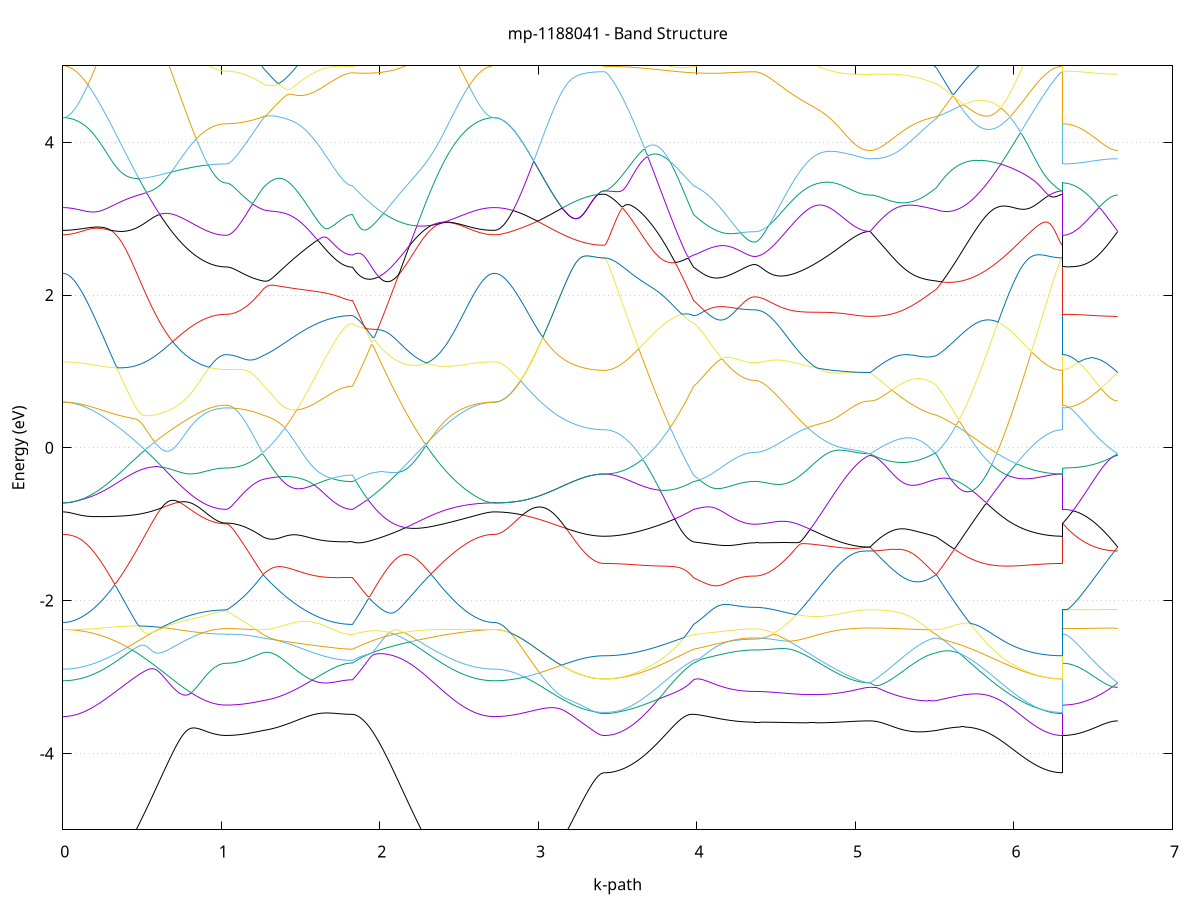 set title 'mp-1188041 - Band Structure'
set xlabel 'k-path'
set ylabel 'Energy (eV)'
set grid y
set yrange [-5:5]
set terminal png size 800,600
set output 'mp-1188041_bands_gnuplot.png'
plot '-' using 1:2 with lines notitle, '-' using 1:2 with lines notitle, '-' using 1:2 with lines notitle, '-' using 1:2 with lines notitle, '-' using 1:2 with lines notitle, '-' using 1:2 with lines notitle, '-' using 1:2 with lines notitle, '-' using 1:2 with lines notitle, '-' using 1:2 with lines notitle, '-' using 1:2 with lines notitle, '-' using 1:2 with lines notitle, '-' using 1:2 with lines notitle, '-' using 1:2 with lines notitle, '-' using 1:2 with lines notitle, '-' using 1:2 with lines notitle, '-' using 1:2 with lines notitle, '-' using 1:2 with lines notitle, '-' using 1:2 with lines notitle, '-' using 1:2 with lines notitle, '-' using 1:2 with lines notitle, '-' using 1:2 with lines notitle, '-' using 1:2 with lines notitle, '-' using 1:2 with lines notitle, '-' using 1:2 with lines notitle, '-' using 1:2 with lines notitle, '-' using 1:2 with lines notitle, '-' using 1:2 with lines notitle, '-' using 1:2 with lines notitle, '-' using 1:2 with lines notitle, '-' using 1:2 with lines notitle, '-' using 1:2 with lines notitle, '-' using 1:2 with lines notitle, '-' using 1:2 with lines notitle, '-' using 1:2 with lines notitle, '-' using 1:2 with lines notitle, '-' using 1:2 with lines notitle, '-' using 1:2 with lines notitle, '-' using 1:2 with lines notitle, '-' using 1:2 with lines notitle, '-' using 1:2 with lines notitle, '-' using 1:2 with lines notitle, '-' using 1:2 with lines notitle, '-' using 1:2 with lines notitle, '-' using 1:2 with lines notitle, '-' using 1:2 with lines notitle, '-' using 1:2 with lines notitle, '-' using 1:2 with lines notitle, '-' using 1:2 with lines notitle, '-' using 1:2 with lines notitle, '-' using 1:2 with lines notitle, '-' using 1:2 with lines notitle, '-' using 1:2 with lines notitle, '-' using 1:2 with lines notitle, '-' using 1:2 with lines notitle, '-' using 1:2 with lines notitle, '-' using 1:2 with lines notitle, '-' using 1:2 with lines notitle, '-' using 1:2 with lines notitle, '-' using 1:2 with lines notitle, '-' using 1:2 with lines notitle, '-' using 1:2 with lines notitle, '-' using 1:2 with lines notitle, '-' using 1:2 with lines notitle, '-' using 1:2 with lines notitle
0.000000 -49.688788
0.009907 -49.688888
0.019813 -49.688888
0.029720 -49.688888
0.039627 -49.688888
0.049534 -49.688888
0.059440 -49.688888
0.069347 -49.688888
0.079254 -49.688888
0.089160 -49.688888
0.099067 -49.688888
0.108974 -49.688988
0.118881 -49.688988
0.128787 -49.688988
0.138694 -49.688988
0.148601 -49.688988
0.158507 -49.689088
0.168414 -49.689088
0.178321 -49.689088
0.188228 -49.689088
0.198134 -49.689188
0.208041 -49.689188
0.217948 -49.689188
0.227854 -49.689188
0.237761 -49.689288
0.247668 -49.689288
0.257575 -49.689288
0.267481 -49.689388
0.277388 -49.689388
0.287295 -49.689388
0.297201 -49.689388
0.307108 -49.689488
0.317015 -49.689488
0.326922 -49.689488
0.336828 -49.689588
0.346735 -49.689588
0.356642 -49.689588
0.366548 -49.689688
0.376455 -49.689688
0.386362 -49.689688
0.396269 -49.689788
0.406175 -49.689788
0.416082 -49.689788
0.425989 -49.689788
0.435895 -49.689888
0.445802 -49.689888
0.455709 -49.689888
0.465616 -49.689888
0.475522 -49.689888
0.485429 -49.689988
0.495336 -49.689988
0.505242 -49.689988
0.515149 -49.689988
0.525056 -49.689988
0.534963 -49.690088
0.544869 -49.690088
0.554776 -49.690088
0.564683 -49.690088
0.574589 -49.690088
0.584496 -49.690088
0.594403 -49.690088
0.604310 -49.690088
0.614216 -49.690088
0.624123 -49.690088
0.634030 -49.690088
0.643936 -49.690088
0.653843 -49.690088
0.663750 -49.690088
0.673657 -49.690088
0.683563 -49.690088
0.693470 -49.690088
0.703377 -49.690088
0.713283 -49.690088
0.723190 -49.690088
0.733097 -49.690088
0.743004 -49.690088
0.752910 -49.690088
0.762817 -49.690088
0.772724 -49.690088
0.782630 -49.690088
0.792537 -49.690088
0.802444 -49.690088
0.812351 -49.689988
0.822257 -49.689988
0.832164 -49.689988
0.842071 -49.689988
0.851977 -49.689988
0.861884 -49.689988
0.871791 -49.689988
0.881698 -49.689988
0.891604 -49.689988
0.901511 -49.689988
0.911418 -49.689988
0.921324 -49.689988
0.931231 -49.689988
0.941138 -49.689888
0.951045 -49.689888
0.960951 -49.689888
0.970858 -49.689888
0.980765 -49.689888
0.990671 -49.689888
1.000578 -49.689888
1.010485 -49.689888
1.020392 -49.689888
1.030298 -49.689888
1.030298 -49.689888
1.040055 -49.689888
1.049811 -49.689888
1.059567 -49.689888
1.069323 -49.689888
1.079080 -49.689888
1.088836 -49.689888
1.098592 -49.689888
1.108348 -49.689888
1.118105 -49.689888
1.127861 -49.689888
1.137617 -49.689888
1.147374 -49.689888
1.157130 -49.689888
1.166886 -49.689888
1.176642 -49.689888
1.186399 -49.689888
1.196155 -49.689888
1.205911 -49.689888
1.215668 -49.689788
1.225424 -49.689788
1.235180 -49.689788
1.244936 -49.689788
1.254693 -49.689788
1.264449 -49.689788
1.264449 -49.689788
1.274326 -49.689788
1.284202 -49.689788
1.294079 -49.689788
1.303955 -49.689788
1.313832 -49.689788
1.323708 -49.689788
1.333585 -49.689788
1.343461 -49.689788
1.353338 -49.689788
1.363214 -49.689788
1.373091 -49.689888
1.382967 -49.689888
1.392844 -49.689888
1.402720 -49.689888
1.412597 -49.689888
1.422473 -49.689988
1.432350 -49.689988
1.442226 -49.689988
1.452103 -49.689988
1.461979 -49.690088
1.471856 -49.690088
1.481732 -49.690088
1.491609 -49.690088
1.501485 -49.690188
1.511362 -49.690188
1.521238 -49.690188
1.531115 -49.690188
1.540991 -49.690188
1.550868 -49.690288
1.560744 -49.690288
1.570621 -49.690288
1.580497 -49.690288
1.590374 -49.690288
1.600250 -49.690388
1.610127 -49.690388
1.620004 -49.690388
1.629880 -49.690388
1.639757 -49.690388
1.649633 -49.690488
1.659510 -49.690488
1.669386 -49.690488
1.679263 -49.690488
1.689139 -49.690488
1.699016 -49.690488
1.708892 -49.690488
1.718769 -49.690488
1.728645 -49.690588
1.738522 -49.690588
1.748398 -49.690588
1.758275 -49.690588
1.768151 -49.690588
1.778028 -49.690588
1.787904 -49.690588
1.797781 -49.690588
1.807657 -49.690588
1.817534 -49.690588
1.827410 -49.690588
1.827410 -49.690588
1.837345 -49.690588
1.847279 -49.690688
1.857214 -49.690688
1.867148 -49.690688
1.877083 -49.690688
1.887017 -49.690788
1.896951 -49.690788
1.906886 -49.690788
1.916820 -49.690788
1.926755 -49.690788
1.936689 -49.690788
1.946624 -49.690788
1.956558 -49.690788
1.966493 -49.690888
1.976427 -49.690888
1.986361 -49.690888
1.996296 -49.690888
2.006230 -49.690888
2.016165 -49.690888
2.026099 -49.690888
2.036034 -49.690788
2.045968 -49.690788
2.055903 -49.690788
2.065837 -49.690788
2.075772 -49.690788
2.085706 -49.690788
2.095640 -49.690788
2.105575 -49.690788
2.115509 -49.690688
2.125444 -49.690688
2.135378 -49.690688
2.145313 -49.690688
2.155247 -49.690588
2.165182 -49.690588
2.175116 -49.690588
2.185050 -49.690588
2.194985 -49.690488
2.204919 -49.690488
2.214854 -49.690488
2.224788 -49.690388
2.234723 -49.690388
2.244657 -49.690388
2.254592 -49.690288
2.264526 -49.690288
2.274461 -49.690188
2.284395 -49.690188
2.294329 -49.690188
2.304264 -49.690088
2.314198 -49.690088
2.324133 -49.689988
2.334067 -49.689988
2.344002 -49.689888
2.353936 -49.689888
2.363871 -49.689888
2.373805 -49.689788
2.383739 -49.689788
2.393674 -49.689688
2.403608 -49.689688
2.413543 -49.689588
2.423477 -49.689588
2.433412 -49.689588
2.443346 -49.689488
2.453281 -49.689488
2.463215 -49.689388
2.473150 -49.689388
2.483084 -49.689388
2.493018 -49.689288
2.502953 -49.689288
2.512887 -49.689188
2.522822 -49.689188
2.532756 -49.689188
2.542691 -49.689088
2.552625 -49.689088
2.562560 -49.689088
2.572494 -49.689088
2.582428 -49.688988
2.592363 -49.688988
2.602297 -49.688988
2.612232 -49.688988
2.622166 -49.688988
2.632101 -49.688888
2.642035 -49.688888
2.651970 -49.688888
2.661904 -49.688888
2.671839 -49.688888
2.681773 -49.688888
2.691707 -49.688888
2.701642 -49.688888
2.711576 -49.688888
2.721511 -49.688788
2.721511 -49.688788
2.731434 -49.688788
2.741357 -49.688788
2.751280 -49.688888
2.761203 -49.688788
2.771126 -49.688888
2.781049 -49.688888
2.790972 -49.688888
2.800895 -49.688888
2.810818 -49.688888
2.820742 -49.688888
2.830665 -49.688888
2.840588 -49.688888
2.850511 -49.688888
2.860434 -49.688888
2.870357 -49.688888
2.880280 -49.688888
2.890203 -49.688888
2.900126 -49.688888
2.910049 -49.688888
2.919972 -49.688888
2.929895 -49.688888
2.939818 -49.688888
2.949741 -49.688888
2.959665 -49.688888
2.969588 -49.688888
2.979511 -49.688888
2.989434 -49.688888
2.999357 -49.688888
3.009280 -49.688888
3.019203 -49.688888
3.029126 -49.688888
3.039049 -49.688888
3.048972 -49.688888
3.058895 -49.688888
3.068818 -49.688888
3.078741 -49.688888
3.088665 -49.688888
3.098588 -49.688888
3.108511 -49.688888
3.118434 -49.688888
3.128357 -49.688888
3.138280 -49.688888
3.148203 -49.688888
3.158126 -49.688888
3.168049 -49.688888
3.177972 -49.688888
3.187895 -49.688888
3.197818 -49.688888
3.207741 -49.688888
3.217665 -49.688888
3.227588 -49.688888
3.237511 -49.688888
3.247434 -49.688888
3.257357 -49.688888
3.267280 -49.688888
3.277203 -49.688888
3.287126 -49.688888
3.297049 -49.688888
3.306972 -49.688888
3.316895 -49.688888
3.326818 -49.688888
3.336741 -49.688888
3.346664 -49.688888
3.356588 -49.688888
3.366511 -49.688888
3.376434 -49.688888
3.386357 -49.688888
3.396280 -49.688888
3.406203 -49.688888
3.416126 -49.688888
3.416126 -49.688888
3.426003 -49.688888
3.435879 -49.688888
3.445756 -49.688888
3.455632 -49.688888
3.465509 -49.688888
3.475385 -49.688888
3.485262 -49.688888
3.495138 -49.688888
3.505015 -49.688888
3.514891 -49.688988
3.524768 -49.688988
3.534644 -49.688988
3.544521 -49.688988
3.554397 -49.688988
3.564274 -49.689088
3.574150 -49.689088
3.584027 -49.689088
3.593903 -49.689188
3.603780 -49.689188
3.613656 -49.689188
3.623533 -49.689188
3.633409 -49.689288
3.643286 -49.689288
3.653162 -49.689288
3.663039 -49.689388
3.672915 -49.689388
3.682792 -49.689488
3.692668 -49.689488
3.702545 -49.689488
3.712421 -49.689588
3.722298 -49.689588
3.732174 -49.689588
3.742051 -49.689688
3.751927 -49.689688
3.761804 -49.689788
3.771680 -49.689788
3.781557 -49.689888
3.791434 -49.689888
3.801310 -49.689888
3.811187 -49.689988
3.821063 -49.689988
3.830940 -49.690088
3.840816 -49.690088
3.850693 -49.690088
3.860569 -49.690188
3.870446 -49.690188
3.880322 -49.690288
3.890199 -49.690288
3.900075 -49.690288
3.909952 -49.690388
3.919828 -49.690388
3.929705 -49.690388
3.939581 -49.690488
3.949458 -49.690488
3.959334 -49.690488
3.969211 -49.690588
3.979087 -49.690588
3.979087 -49.690588
3.988953 -49.690588
3.998818 -49.690588
4.008684 -49.690588
4.018549 -49.690688
4.028415 -49.690688
4.038280 -49.690688
4.048146 -49.690688
4.058011 -49.690688
4.067877 -49.690688
4.077742 -49.690688
4.087608 -49.690688
4.097473 -49.690688
4.107339 -49.690688
4.117204 -49.690788
4.127070 -49.690788
4.136935 -49.690788
4.146801 -49.690788
4.156666 -49.690788
4.166532 -49.690788
4.176397 -49.690788
4.186263 -49.690788
4.196128 -49.690788
4.205994 -49.690788
4.215859 -49.690788
4.225725 -49.690788
4.235590 -49.690788
4.245456 -49.690788
4.255321 -49.690788
4.265187 -49.690888
4.275052 -49.690888
4.284918 -49.690888
4.294783 -49.690888
4.304649 -49.690888
4.314514 -49.690888
4.324380 -49.690888
4.334245 -49.690888
4.344111 -49.690888
4.353976 -49.690888
4.363842 -49.690888
4.363842 -49.690888
4.373821 -49.690888
4.383801 -49.690888
4.393781 -49.690888
4.403761 -49.690888
4.413741 -49.690888
4.423721 -49.690788
4.433701 -49.690788
4.443681 -49.690788
4.453660 -49.690788
4.463640 -49.690788
4.473620 -49.690788
4.483600 -49.690788
4.493580 -49.690788
4.503560 -49.690788
4.513540 -49.690688
4.523520 -49.690688
4.533499 -49.690688
4.543479 -49.690688
4.553459 -49.690688
4.563439 -49.690688
4.573419 -49.690588
4.583399 -49.690588
4.593379 -49.690588
4.603359 -49.690588
4.613338 -49.690488
4.623318 -49.690488
4.633298 -49.690488
4.643278 -49.690488
4.653258 -49.690388
4.663238 -49.690388
4.673218 -49.690388
4.683198 -49.690388
4.693177 -49.690288
4.703157 -49.690288
4.713137 -49.690288
4.723117 -49.690288
4.733097 -49.690188
4.743077 -49.690188
4.753057 -49.690188
4.763037 -49.690088
4.773016 -49.690088
4.782996 -49.690088
4.792976 -49.690088
4.802956 -49.689988
4.812936 -49.689988
4.822916 -49.689988
4.832896 -49.689988
4.842876 -49.689888
4.852855 -49.689888
4.862835 -49.689888
4.872815 -49.689888
4.882795 -49.689888
4.892775 -49.689788
4.902755 -49.689788
4.912735 -49.689788
4.922715 -49.689788
4.932694 -49.689788
4.942674 -49.689688
4.952654 -49.689688
4.962634 -49.689688
4.972614 -49.689688
4.982594 -49.689688
4.992574 -49.689688
5.002554 -49.689688
5.012533 -49.689688
5.022513 -49.689588
5.032493 -49.689588
5.042473 -49.689588
5.052453 -49.689588
5.062433 -49.689588
5.072413 -49.689588
5.082393 -49.689588
5.092372 -49.689588
5.092372 -49.689588
5.102345 -49.689588
5.112318 -49.689588
5.122291 -49.689688
5.132264 -49.689688
5.142238 -49.689688
5.152211 -49.689688
5.162184 -49.689688
5.172157 -49.689688
5.182130 -49.689688
5.192103 -49.689688
5.202076 -49.689688
5.212049 -49.689688
5.222022 -49.689788
5.231995 -49.689788
5.241968 -49.689788
5.251941 -49.689788
5.261914 -49.689788
5.271887 -49.689788
5.281860 -49.689788
5.291833 -49.689788
5.301806 -49.689788
5.311779 -49.689788
5.321752 -49.689788
5.331725 -49.689788
5.341698 -49.689788
5.351671 -49.689788
5.361644 -49.689788
5.371617 -49.689788
5.381590 -49.689788
5.391563 -49.689788
5.401536 -49.689788
5.411509 -49.689788
5.421482 -49.689788
5.431455 -49.689788
5.441428 -49.689788
5.451401 -49.689788
5.461374 -49.689788
5.471347 -49.689788
5.481320 -49.689788
5.491293 -49.689788
5.501266 -49.689788
5.511239 -49.689788
5.511239 -49.689788
5.521191 -49.689788
5.531143 -49.689788
5.541095 -49.689788
5.551046 -49.689788
5.560998 -49.689688
5.570950 -49.689688
5.580902 -49.689688
5.590854 -49.689688
5.600806 -49.689688
5.610757 -49.689688
5.620709 -49.689688
5.630661 -49.689588
5.640613 -49.689588
5.650565 -49.689688
5.660517 -49.689688
5.670468 -49.689688
5.680420 -49.689688
5.690372 -49.689688
5.700324 -49.689688
5.710276 -49.689688
5.720228 -49.689688
5.730180 -49.689688
5.740131 -49.689688
5.750083 -49.689688
5.760035 -49.689688
5.769987 -49.689688
5.779939 -49.689688
5.789891 -49.689688
5.799842 -49.689688
5.809794 -49.689688
5.819746 -49.689588
5.829698 -49.689588
5.839650 -49.689588
5.849602 -49.689588
5.859554 -49.689588
5.869505 -49.689588
5.879457 -49.689588
5.889409 -49.689488
5.899361 -49.689488
5.909313 -49.689488
5.919265 -49.689488
5.929216 -49.689488
5.939168 -49.689488
5.949120 -49.689388
5.959072 -49.689388
5.969024 -49.689388
5.978976 -49.689388
5.988927 -49.689388
5.998879 -49.689288
6.008831 -49.689288
6.018783 -49.689288
6.028735 -49.689288
6.038687 -49.689288
6.048639 -49.689188
6.058590 -49.689188
6.068542 -49.689188
6.078494 -49.689188
6.088446 -49.689088
6.098398 -49.689088
6.108350 -49.689088
6.118301 -49.689088
6.128253 -49.689088
6.138205 -49.688988
6.148157 -49.688988
6.158109 -49.688988
6.168061 -49.688988
6.178012 -49.688988
6.187964 -49.688988
6.197916 -49.688988
6.207868 -49.688888
6.217820 -49.688888
6.227772 -49.688888
6.237724 -49.688888
6.247675 -49.688888
6.257627 -49.688888
6.267579 -49.688888
6.277531 -49.688888
6.287483 -49.688888
6.297435 -49.688888
6.307386 -49.688888
6.307386 -49.689888
6.317309 -49.689888
6.327233 -49.689888
6.337156 -49.689888
6.347079 -49.689888
6.357002 -49.689888
6.366925 -49.689888
6.376848 -49.689888
6.386771 -49.689888
6.396694 -49.689888
6.406617 -49.689888
6.416540 -49.689888
6.426463 -49.689888
6.436386 -49.689888
6.446309 -49.689888
6.456233 -49.689888
6.466156 -49.689888
6.476079 -49.689788
6.486002 -49.689788
6.495925 -49.689788
6.505848 -49.689788
6.515771 -49.689788
6.525694 -49.689788
6.535617 -49.689788
6.545540 -49.689788
6.555463 -49.689788
6.565386 -49.689688
6.575309 -49.689688
6.585233 -49.689688
6.595156 -49.689688
6.605079 -49.689688
6.615002 -49.689688
6.624925 -49.689688
6.634848 -49.689688
6.644771 -49.689588
6.654694 -49.689588
e
0.000000 -49.688788
0.009907 -49.688788
0.019813 -49.688788
0.029720 -49.688788
0.039627 -49.688788
0.049534 -49.688888
0.059440 -49.688888
0.069347 -49.688888
0.079254 -49.688888
0.089160 -49.688888
0.099067 -49.688888
0.108974 -49.688888
0.118881 -49.688888
0.128787 -49.688888
0.138694 -49.688888
0.148601 -49.688888
0.158507 -49.688888
0.168414 -49.688888
0.178321 -49.688888
0.188228 -49.688888
0.198134 -49.688888
0.208041 -49.688888
0.217948 -49.688888
0.227854 -49.688888
0.237761 -49.688888
0.247668 -49.688888
0.257575 -49.688888
0.267481 -49.688888
0.277388 -49.688888
0.287295 -49.688888
0.297201 -49.688888
0.307108 -49.688888
0.317015 -49.688988
0.326922 -49.688988
0.336828 -49.688988
0.346735 -49.688988
0.356642 -49.688988
0.366548 -49.688988
0.376455 -49.688988
0.386362 -49.688988
0.396269 -49.688988
0.406175 -49.688988
0.416082 -49.688988
0.425989 -49.688988
0.435895 -49.688988
0.445802 -49.688988
0.455709 -49.688988
0.465616 -49.689088
0.475522 -49.689088
0.485429 -49.689088
0.495336 -49.689088
0.505242 -49.689088
0.515149 -49.689088
0.525056 -49.689088
0.534963 -49.689088
0.544869 -49.689088
0.554776 -49.689088
0.564683 -49.689088
0.574589 -49.689088
0.584496 -49.689088
0.594403 -49.689088
0.604310 -49.689088
0.614216 -49.689188
0.624123 -49.689188
0.634030 -49.689188
0.643936 -49.689188
0.653843 -49.689188
0.663750 -49.689188
0.673657 -49.689188
0.683563 -49.689188
0.693470 -49.689188
0.703377 -49.689188
0.713283 -49.689188
0.723190 -49.689188
0.733097 -49.689188
0.743004 -49.689188
0.752910 -49.689188
0.762817 -49.689188
0.772724 -49.689188
0.782630 -49.689188
0.792537 -49.689288
0.802444 -49.689288
0.812351 -49.689288
0.822257 -49.689288
0.832164 -49.689288
0.842071 -49.689288
0.851977 -49.689288
0.861884 -49.689288
0.871791 -49.689288
0.881698 -49.689288
0.891604 -49.689288
0.901511 -49.689288
0.911418 -49.689288
0.921324 -49.689288
0.931231 -49.689288
0.941138 -49.689288
0.951045 -49.689288
0.960951 -49.689288
0.970858 -49.689288
0.980765 -49.689288
0.990671 -49.689288
1.000578 -49.689288
1.010485 -49.689288
1.020392 -49.689288
1.030298 -49.689288
1.030298 -49.689288
1.040055 -49.689288
1.049811 -49.689288
1.059567 -49.689288
1.069323 -49.689288
1.079080 -49.689288
1.088836 -49.689288
1.098592 -49.689288
1.108348 -49.689288
1.118105 -49.689288
1.127861 -49.689388
1.137617 -49.689388
1.147374 -49.689388
1.157130 -49.689388
1.166886 -49.689388
1.176642 -49.689388
1.186399 -49.689388
1.196155 -49.689388
1.205911 -49.689388
1.215668 -49.689388
1.225424 -49.689488
1.235180 -49.689488
1.244936 -49.689488
1.254693 -49.689488
1.264449 -49.689488
1.264449 -49.689488
1.274326 -49.689488
1.284202 -49.689488
1.294079 -49.689488
1.303955 -49.689488
1.313832 -49.689488
1.323708 -49.689488
1.333585 -49.689488
1.343461 -49.689488
1.353338 -49.689488
1.363214 -49.689488
1.373091 -49.689488
1.382967 -49.689388
1.392844 -49.689388
1.402720 -49.689388
1.412597 -49.689388
1.422473 -49.689388
1.432350 -49.689288
1.442226 -49.689288
1.452103 -49.689288
1.461979 -49.689288
1.471856 -49.689288
1.481732 -49.689188
1.491609 -49.689188
1.501485 -49.689188
1.511362 -49.689188
1.521238 -49.689188
1.531115 -49.689088
1.540991 -49.689088
1.550868 -49.689088
1.560744 -49.689088
1.570621 -49.689088
1.580497 -49.689088
1.590374 -49.688988
1.600250 -49.688988
1.610127 -49.688988
1.620004 -49.688988
1.629880 -49.688988
1.639757 -49.688988
1.649633 -49.688888
1.659510 -49.688888
1.669386 -49.688888
1.679263 -49.688888
1.689139 -49.688888
1.699016 -49.688888
1.708892 -49.688888
1.718769 -49.688888
1.728645 -49.688788
1.738522 -49.688788
1.748398 -49.688788
1.758275 -49.688788
1.768151 -49.688788
1.778028 -49.688788
1.787904 -49.688788
1.797781 -49.688788
1.807657 -49.688788
1.817534 -49.688788
1.827410 -49.688788
1.827410 -49.688788
1.837345 -49.688788
1.847279 -49.688788
1.857214 -49.688788
1.867148 -49.688788
1.877083 -49.688788
1.887017 -49.688788
1.896951 -49.688788
1.906886 -49.688788
1.916820 -49.688788
1.926755 -49.688788
1.936689 -49.688788
1.946624 -49.688788
1.956558 -49.688788
1.966493 -49.688788
1.976427 -49.688788
1.986361 -49.688788
1.996296 -49.688788
2.006230 -49.688788
2.016165 -49.688788
2.026099 -49.688788
2.036034 -49.688788
2.045968 -49.688788
2.055903 -49.688788
2.065837 -49.688788
2.075772 -49.688788
2.085706 -49.688788
2.095640 -49.688788
2.105575 -49.688788
2.115509 -49.688788
2.125444 -49.688788
2.135378 -49.688788
2.145313 -49.688788
2.155247 -49.688788
2.165182 -49.688788
2.175116 -49.688788
2.185050 -49.688788
2.194985 -49.688788
2.204919 -49.688788
2.214854 -49.688788
2.224788 -49.688788
2.234723 -49.688788
2.244657 -49.688788
2.254592 -49.688788
2.264526 -49.688788
2.274461 -49.688788
2.284395 -49.688788
2.294329 -49.688788
2.304264 -49.688788
2.314198 -49.688788
2.324133 -49.688788
2.334067 -49.688788
2.344002 -49.688788
2.353936 -49.688788
2.363871 -49.688788
2.373805 -49.688788
2.383739 -49.688788
2.393674 -49.688788
2.403608 -49.688788
2.413543 -49.688788
2.423477 -49.688788
2.433412 -49.688788
2.443346 -49.688788
2.453281 -49.688788
2.463215 -49.688788
2.473150 -49.688788
2.483084 -49.688788
2.493018 -49.688788
2.502953 -49.688788
2.512887 -49.688788
2.522822 -49.688788
2.532756 -49.688788
2.542691 -49.688788
2.552625 -49.688788
2.562560 -49.688788
2.572494 -49.688788
2.582428 -49.688788
2.592363 -49.688788
2.602297 -49.688788
2.612232 -49.688788
2.622166 -49.688788
2.632101 -49.688788
2.642035 -49.688788
2.651970 -49.688788
2.661904 -49.688788
2.671839 -49.688788
2.681773 -49.688788
2.691707 -49.688788
2.701642 -49.688788
2.711576 -49.688788
2.721511 -49.688788
2.721511 -49.688788
2.731434 -49.688788
2.741357 -49.688788
2.751280 -49.688888
2.761203 -49.688788
2.771126 -49.688888
2.781049 -49.688888
2.790972 -49.688888
2.800895 -49.688888
2.810818 -49.688888
2.820742 -49.688888
2.830665 -49.688888
2.840588 -49.688888
2.850511 -49.688888
2.860434 -49.688888
2.870357 -49.688888
2.880280 -49.688888
2.890203 -49.688888
2.900126 -49.688888
2.910049 -49.688888
2.919972 -49.688888
2.929895 -49.688888
2.939818 -49.688888
2.949741 -49.688888
2.959665 -49.688888
2.969588 -49.688888
2.979511 -49.688888
2.989434 -49.688888
2.999357 -49.688888
3.009280 -49.688888
3.019203 -49.688888
3.029126 -49.688888
3.039049 -49.688888
3.048972 -49.688888
3.058895 -49.688888
3.068818 -49.688888
3.078741 -49.688888
3.088665 -49.688888
3.098588 -49.688888
3.108511 -49.688888
3.118434 -49.688888
3.128357 -49.688888
3.138280 -49.688888
3.148203 -49.688888
3.158126 -49.688888
3.168049 -49.688888
3.177972 -49.688888
3.187895 -49.688888
3.197818 -49.688888
3.207741 -49.688888
3.217665 -49.688888
3.227588 -49.688888
3.237511 -49.688888
3.247434 -49.688888
3.257357 -49.688888
3.267280 -49.688888
3.277203 -49.688888
3.287126 -49.688888
3.297049 -49.688888
3.306972 -49.688888
3.316895 -49.688888
3.326818 -49.688888
3.336741 -49.688888
3.346664 -49.688888
3.356588 -49.688888
3.366511 -49.688888
3.376434 -49.688888
3.386357 -49.688888
3.396280 -49.688888
3.406203 -49.688888
3.416126 -49.688888
3.416126 -49.688888
3.426003 -49.688888
3.435879 -49.688888
3.445756 -49.688888
3.455632 -49.688888
3.465509 -49.688888
3.475385 -49.688888
3.485262 -49.688888
3.495138 -49.688888
3.505015 -49.688888
3.514891 -49.688888
3.524768 -49.688888
3.534644 -49.688888
3.544521 -49.688888
3.554397 -49.688888
3.564274 -49.688888
3.574150 -49.688888
3.584027 -49.688888
3.593903 -49.688888
3.603780 -49.688888
3.613656 -49.688888
3.623533 -49.688888
3.633409 -49.688888
3.643286 -49.688888
3.653162 -49.688888
3.663039 -49.688888
3.672915 -49.688888
3.682792 -49.688888
3.692668 -49.688888
3.702545 -49.688888
3.712421 -49.688788
3.722298 -49.688888
3.732174 -49.688788
3.742051 -49.688788
3.751927 -49.688788
3.761804 -49.688788
3.771680 -49.688788
3.781557 -49.688788
3.791434 -49.688788
3.801310 -49.688788
3.811187 -49.688788
3.821063 -49.688788
3.830940 -49.688788
3.840816 -49.688788
3.850693 -49.688788
3.860569 -49.688788
3.870446 -49.688788
3.880322 -49.688788
3.890199 -49.688788
3.900075 -49.688788
3.909952 -49.688788
3.919828 -49.688788
3.929705 -49.688788
3.939581 -49.688788
3.949458 -49.688788
3.959334 -49.688788
3.969211 -49.688788
3.979087 -49.688788
3.979087 -49.688788
3.988953 -49.688788
3.998818 -49.688788
4.008684 -49.688788
4.018549 -49.688788
4.028415 -49.688788
4.038280 -49.688788
4.048146 -49.688788
4.058011 -49.688788
4.067877 -49.688788
4.077742 -49.688788
4.087608 -49.688788
4.097473 -49.688788
4.107339 -49.688788
4.117204 -49.688788
4.127070 -49.688788
4.136935 -49.688788
4.146801 -49.688788
4.156666 -49.688788
4.166532 -49.688788
4.176397 -49.688788
4.186263 -49.688788
4.196128 -49.688788
4.205994 -49.688788
4.215859 -49.688788
4.225725 -49.688788
4.235590 -49.688788
4.245456 -49.688788
4.255321 -49.688788
4.265187 -49.688788
4.275052 -49.688788
4.284918 -49.688788
4.294783 -49.688788
4.304649 -49.688788
4.314514 -49.688788
4.324380 -49.688788
4.334245 -49.688788
4.344111 -49.688788
4.353976 -49.688788
4.363842 -49.688788
4.363842 -49.688788
4.373821 -49.688788
4.383801 -49.688788
4.393781 -49.688788
4.403761 -49.688788
4.413741 -49.688788
4.423721 -49.688788
4.433701 -49.688788
4.443681 -49.688788
4.453660 -49.688788
4.463640 -49.688788
4.473620 -49.688788
4.483600 -49.688788
4.493580 -49.688888
4.503560 -49.688888
4.513540 -49.688888
4.523520 -49.688888
4.533499 -49.688888
4.543479 -49.688888
4.553459 -49.688888
4.563439 -49.688888
4.573419 -49.688988
4.583399 -49.688988
4.593379 -49.688988
4.603359 -49.688988
4.613338 -49.688988
4.623318 -49.688988
4.633298 -49.688988
4.643278 -49.689088
4.653258 -49.689088
4.663238 -49.689088
4.673218 -49.689088
4.683198 -49.689088
4.693177 -49.689088
4.703157 -49.689188
4.713137 -49.689188
4.723117 -49.689188
4.733097 -49.689188
4.743077 -49.689188
4.753057 -49.689188
4.763037 -49.689288
4.773016 -49.689288
4.782996 -49.689288
4.792976 -49.689288
4.802956 -49.689288
4.812936 -49.689388
4.822916 -49.689388
4.832896 -49.689388
4.842876 -49.689388
4.852855 -49.689388
4.862835 -49.689388
4.872815 -49.689388
4.882795 -49.689488
4.892775 -49.689488
4.902755 -49.689488
4.912735 -49.689488
4.922715 -49.689488
4.932694 -49.689488
4.942674 -49.689488
4.952654 -49.689488
4.962634 -49.689588
4.972614 -49.689588
4.982594 -49.689588
4.992574 -49.689588
5.002554 -49.689588
5.012533 -49.689588
5.022513 -49.689588
5.032493 -49.689588
5.042473 -49.689588
5.052453 -49.689588
5.062433 -49.689588
5.072413 -49.689588
5.082393 -49.689588
5.092372 -49.689588
5.092372 -49.689588
5.102345 -49.689588
5.112318 -49.689588
5.122291 -49.689588
5.132264 -49.689588
5.142238 -49.689588
5.152211 -49.689588
5.162184 -49.689488
5.172157 -49.689488
5.182130 -49.689488
5.192103 -49.689488
5.202076 -49.689488
5.212049 -49.689488
5.222022 -49.689488
5.231995 -49.689488
5.241968 -49.689488
5.251941 -49.689488
5.261914 -49.689488
5.271887 -49.689488
5.281860 -49.689488
5.291833 -49.689488
5.301806 -49.689488
5.311779 -49.689388
5.321752 -49.689388
5.331725 -49.689388
5.341698 -49.689388
5.351671 -49.689388
5.361644 -49.689388
5.371617 -49.689388
5.381590 -49.689388
5.391563 -49.689388
5.401536 -49.689388
5.411509 -49.689488
5.421482 -49.689488
5.431455 -49.689488
5.441428 -49.689488
5.451401 -49.689488
5.461374 -49.689488
5.471347 -49.689488
5.481320 -49.689488
5.491293 -49.689488
5.501266 -49.689488
5.511239 -49.689488
5.511239 -49.689488
5.521191 -49.689488
5.531143 -49.689488
5.541095 -49.689488
5.551046 -49.689588
5.560998 -49.689588
5.570950 -49.689588
5.580902 -49.689588
5.590854 -49.689588
5.600806 -49.689588
5.610757 -49.689588
5.620709 -49.689588
5.630661 -49.689588
5.640613 -49.689588
5.650565 -49.689588
5.660517 -49.689588
5.670468 -49.689588
5.680420 -49.689588
5.690372 -49.689488
5.700324 -49.689488
5.710276 -49.689488
5.720228 -49.689488
5.730180 -49.689488
5.740131 -49.689488
5.750083 -49.689488
5.760035 -49.689388
5.769987 -49.689388
5.779939 -49.689388
5.789891 -49.689388
5.799842 -49.689388
5.809794 -49.689388
5.819746 -49.689288
5.829698 -49.689288
5.839650 -49.689288
5.849602 -49.689288
5.859554 -49.689288
5.869505 -49.689288
5.879457 -49.689288
5.889409 -49.689188
5.899361 -49.689188
5.909313 -49.689188
5.919265 -49.689188
5.929216 -49.689188
5.939168 -49.689188
5.949120 -49.689188
5.959072 -49.689088
5.969024 -49.689088
5.978976 -49.689088
5.988927 -49.689088
5.998879 -49.689088
6.008831 -49.689088
6.018783 -49.689088
6.028735 -49.689088
6.038687 -49.688988
6.048639 -49.688988
6.058590 -49.688988
6.068542 -49.688988
6.078494 -49.688988
6.088446 -49.688988
6.098398 -49.688988
6.108350 -49.688988
6.118301 -49.688988
6.128253 -49.688888
6.138205 -49.688888
6.148157 -49.688888
6.158109 -49.688888
6.168061 -49.688888
6.178012 -49.688888
6.187964 -49.688888
6.197916 -49.688888
6.207868 -49.688888
6.217820 -49.688888
6.227772 -49.688888
6.237724 -49.688888
6.247675 -49.688888
6.257627 -49.688888
6.267579 -49.688888
6.277531 -49.688888
6.287483 -49.688888
6.297435 -49.688888
6.307386 -49.688888
6.307386 -49.689288
6.317309 -49.689288
6.327233 -49.689288
6.337156 -49.689288
6.347079 -49.689288
6.357002 -49.689288
6.366925 -49.689288
6.376848 -49.689288
6.386771 -49.689288
6.396694 -49.689288
6.406617 -49.689288
6.416540 -49.689288
6.426463 -49.689388
6.436386 -49.689388
6.446309 -49.689388
6.456233 -49.689388
6.466156 -49.689388
6.476079 -49.689388
6.486002 -49.689388
6.495925 -49.689388
6.505848 -49.689388
6.515771 -49.689388
6.525694 -49.689488
6.535617 -49.689488
6.545540 -49.689488
6.555463 -49.689488
6.565386 -49.689488
6.575309 -49.689488
6.585233 -49.689488
6.595156 -49.689488
6.605079 -49.689588
6.615002 -49.689588
6.624925 -49.689588
6.634848 -49.689588
6.644771 -49.689588
6.654694 -49.689588
e
0.000000 -49.650888
0.009907 -49.650888
0.019813 -49.650888
0.029720 -49.650888
0.039627 -49.650888
0.049534 -49.650888
0.059440 -49.650888
0.069347 -49.650888
0.079254 -49.650888
0.089160 -49.650888
0.099067 -49.650888
0.108974 -49.650888
0.118881 -49.650888
0.128787 -49.650888
0.138694 -49.650888
0.148601 -49.650888
0.158507 -49.650888
0.168414 -49.650888
0.178321 -49.650888
0.188228 -49.650888
0.198134 -49.650888
0.208041 -49.650888
0.217948 -49.650888
0.227854 -49.650888
0.237761 -49.650888
0.247668 -49.650888
0.257575 -49.650888
0.267481 -49.650888
0.277388 -49.650888
0.287295 -49.650888
0.297201 -49.650888
0.307108 -49.650888
0.317015 -49.650888
0.326922 -49.650888
0.336828 -49.650888
0.346735 -49.650888
0.356642 -49.650888
0.366548 -49.650888
0.376455 -49.650888
0.386362 -49.650888
0.396269 -49.650888
0.406175 -49.650888
0.416082 -49.650888
0.425989 -49.650888
0.435895 -49.650888
0.445802 -49.650888
0.455709 -49.650888
0.465616 -49.650888
0.475522 -49.650888
0.485429 -49.650888
0.495336 -49.650888
0.505242 -49.650888
0.515149 -49.650888
0.525056 -49.650888
0.534963 -49.650888
0.544869 -49.650888
0.554776 -49.650888
0.564683 -49.650888
0.574589 -49.650888
0.584496 -49.650888
0.594403 -49.650888
0.604310 -49.650888
0.614216 -49.650888
0.624123 -49.650888
0.634030 -49.650888
0.643936 -49.650888
0.653843 -49.650888
0.663750 -49.650888
0.673657 -49.650888
0.683563 -49.650888
0.693470 -49.650888
0.703377 -49.650888
0.713283 -49.650888
0.723190 -49.650888
0.733097 -49.650888
0.743004 -49.650888
0.752910 -49.650888
0.762817 -49.650888
0.772724 -49.650888
0.782630 -49.650888
0.792537 -49.650888
0.802444 -49.650888
0.812351 -49.650888
0.822257 -49.650888
0.832164 -49.650888
0.842071 -49.650888
0.851977 -49.650888
0.861884 -49.650888
0.871791 -49.650888
0.881698 -49.650888
0.891604 -49.650888
0.901511 -49.650888
0.911418 -49.650888
0.921324 -49.650888
0.931231 -49.650888
0.941138 -49.650888
0.951045 -49.650888
0.960951 -49.650888
0.970858 -49.650888
0.980765 -49.650888
0.990671 -49.650888
1.000578 -49.650888
1.010485 -49.650888
1.020392 -49.650888
1.030298 -49.650888
1.030298 -49.650888
1.040055 -49.650888
1.049811 -49.650888
1.059567 -49.650888
1.069323 -49.650888
1.079080 -49.650888
1.088836 -49.650888
1.098592 -49.650888
1.108348 -49.650888
1.118105 -49.650888
1.127861 -49.650888
1.137617 -49.650888
1.147374 -49.650888
1.157130 -49.650888
1.166886 -49.650888
1.176642 -49.650888
1.186399 -49.650888
1.196155 -49.650988
1.205911 -49.650988
1.215668 -49.650988
1.225424 -49.650988
1.235180 -49.650988
1.244936 -49.650988
1.254693 -49.650988
1.264449 -49.650988
1.264449 -49.650988
1.274326 -49.651088
1.284202 -49.651088
1.294079 -49.651088
1.303955 -49.651088
1.313832 -49.651088
1.323708 -49.651088
1.333585 -49.651088
1.343461 -49.651088
1.353338 -49.651188
1.363214 -49.651188
1.373091 -49.651188
1.382967 -49.651188
1.392844 -49.651188
1.402720 -49.651188
1.412597 -49.651188
1.422473 -49.651188
1.432350 -49.651288
1.442226 -49.651288
1.452103 -49.651288
1.461979 -49.651288
1.471856 -49.651288
1.481732 -49.651288
1.491609 -49.651288
1.501485 -49.651288
1.511362 -49.651388
1.521238 -49.651388
1.531115 -49.651388
1.540991 -49.651388
1.550868 -49.651388
1.560744 -49.651388
1.570621 -49.651388
1.580497 -49.651388
1.590374 -49.651388
1.600250 -49.651488
1.610127 -49.651488
1.620004 -49.651488
1.629880 -49.651488
1.639757 -49.651488
1.649633 -49.651488
1.659510 -49.651488
1.669386 -49.651488
1.679263 -49.651488
1.689139 -49.651488
1.699016 -49.651488
1.708892 -49.651488
1.718769 -49.651488
1.728645 -49.651588
1.738522 -49.651588
1.748398 -49.651588
1.758275 -49.651588
1.768151 -49.651588
1.778028 -49.651588
1.787904 -49.651588
1.797781 -49.651588
1.807657 -49.651588
1.817534 -49.651588
1.827410 -49.651588
1.827410 -49.651588
1.837345 -49.651588
1.847279 -49.651488
1.857214 -49.651488
1.867148 -49.651488
1.877083 -49.651488
1.887017 -49.651488
1.896951 -49.651388
1.906886 -49.651388
1.916820 -49.651388
1.926755 -49.651388
1.936689 -49.651388
1.946624 -49.651288
1.956558 -49.651288
1.966493 -49.651288
1.976427 -49.651288
1.986361 -49.651288
1.996296 -49.651288
2.006230 -49.651188
2.016165 -49.651188
2.026099 -49.651188
2.036034 -49.651188
2.045968 -49.651188
2.055903 -49.651188
2.065837 -49.651188
2.075772 -49.651088
2.085706 -49.651088
2.095640 -49.651088
2.105575 -49.651088
2.115509 -49.651088
2.125444 -49.651088
2.135378 -49.651088
2.145313 -49.651088
2.155247 -49.651088
2.165182 -49.651088
2.175116 -49.650988
2.185050 -49.650988
2.194985 -49.650988
2.204919 -49.650988
2.214854 -49.650988
2.224788 -49.650988
2.234723 -49.650988
2.244657 -49.650988
2.254592 -49.650988
2.264526 -49.650988
2.274461 -49.650988
2.284395 -49.650988
2.294329 -49.650988
2.304264 -49.650988
2.314198 -49.650988
2.324133 -49.650988
2.334067 -49.650988
2.344002 -49.650988
2.353936 -49.650988
2.363871 -49.650888
2.373805 -49.650888
2.383739 -49.650888
2.393674 -49.650888
2.403608 -49.650888
2.413543 -49.650888
2.423477 -49.650888
2.433412 -49.650888
2.443346 -49.650888
2.453281 -49.650888
2.463215 -49.650888
2.473150 -49.650888
2.483084 -49.650888
2.493018 -49.650888
2.502953 -49.650888
2.512887 -49.650888
2.522822 -49.650888
2.532756 -49.650888
2.542691 -49.650888
2.552625 -49.650888
2.562560 -49.650888
2.572494 -49.650888
2.582428 -49.650888
2.592363 -49.650888
2.602297 -49.650888
2.612232 -49.650888
2.622166 -49.650888
2.632101 -49.650888
2.642035 -49.650888
2.651970 -49.650888
2.661904 -49.650888
2.671839 -49.650888
2.681773 -49.650888
2.691707 -49.650888
2.701642 -49.650888
2.711576 -49.650888
2.721511 -49.650888
2.721511 -49.650888
2.731434 -49.650888
2.741357 -49.650888
2.751280 -49.650888
2.761203 -49.650888
2.771126 -49.650988
2.781049 -49.650988
2.790972 -49.650988
2.800895 -49.650988
2.810818 -49.650988
2.820742 -49.650988
2.830665 -49.650988
2.840588 -49.650988
2.850511 -49.651088
2.860434 -49.651088
2.870357 -49.651088
2.880280 -49.651088
2.890203 -49.651088
2.900126 -49.651188
2.910049 -49.651188
2.919972 -49.651188
2.929895 -49.651188
2.939818 -49.651288
2.949741 -49.651288
2.959665 -49.651288
2.969588 -49.651388
2.979511 -49.651388
2.989434 -49.651388
2.999357 -49.651488
3.009280 -49.651488
3.019203 -49.651488
3.029126 -49.651588
3.039049 -49.651588
3.048972 -49.651588
3.058895 -49.651688
3.068818 -49.651688
3.078741 -49.651688
3.088665 -49.651788
3.098588 -49.651788
3.108511 -49.651788
3.118434 -49.651888
3.128357 -49.651888
3.138280 -49.651888
3.148203 -49.651988
3.158126 -49.651988
3.168049 -49.651988
3.177972 -49.652088
3.187895 -49.652088
3.197818 -49.652088
3.207741 -49.652188
3.217665 -49.652188
3.227588 -49.652188
3.237511 -49.652188
3.247434 -49.652288
3.257357 -49.652288
3.267280 -49.652288
3.277203 -49.652288
3.287126 -49.652288
3.297049 -49.652388
3.306972 -49.652388
3.316895 -49.652388
3.326818 -49.652388
3.336741 -49.652388
3.346664 -49.652388
3.356588 -49.652488
3.366511 -49.652488
3.376434 -49.652488
3.386357 -49.652488
3.396280 -49.652488
3.406203 -49.652488
3.416126 -49.652488
3.416126 -49.652488
3.426003 -49.652488
3.435879 -49.652488
3.445756 -49.652488
3.455632 -49.652488
3.465509 -49.652488
3.475385 -49.652488
3.485262 -49.652488
3.495138 -49.652488
3.505015 -49.652388
3.514891 -49.652388
3.524768 -49.652388
3.534644 -49.652388
3.544521 -49.652388
3.554397 -49.652388
3.564274 -49.652388
3.574150 -49.652388
3.584027 -49.652388
3.593903 -49.652388
3.603780 -49.652288
3.613656 -49.652288
3.623533 -49.652288
3.633409 -49.652288
3.643286 -49.652288
3.653162 -49.652288
3.663039 -49.652288
3.672915 -49.652188
3.682792 -49.652188
3.692668 -49.652188
3.702545 -49.652188
3.712421 -49.652188
3.722298 -49.652088
3.732174 -49.652088
3.742051 -49.652088
3.751927 -49.652088
3.761804 -49.652088
3.771680 -49.651988
3.781557 -49.651988
3.791434 -49.651988
3.801310 -49.651988
3.811187 -49.651888
3.821063 -49.651888
3.830940 -49.651888
3.840816 -49.651888
3.850693 -49.651888
3.860569 -49.651788
3.870446 -49.651788
3.880322 -49.651788
3.890199 -49.651788
3.900075 -49.651788
3.909952 -49.651688
3.919828 -49.651688
3.929705 -49.651688
3.939581 -49.651688
3.949458 -49.651588
3.959334 -49.651588
3.969211 -49.651588
3.979087 -49.651588
3.979087 -49.651588
3.988953 -49.651588
3.998818 -49.651588
4.008684 -49.651488
4.018549 -49.651488
4.028415 -49.651488
4.038280 -49.651488
4.048146 -49.651488
4.058011 -49.651488
4.067877 -49.651488
4.077742 -49.651488
4.087608 -49.651488
4.097473 -49.651488
4.107339 -49.651388
4.117204 -49.651388
4.127070 -49.651388
4.136935 -49.651388
4.146801 -49.651388
4.156666 -49.651388
4.166532 -49.651388
4.176397 -49.651388
4.186263 -49.651388
4.196128 -49.651288
4.205994 -49.651288
4.215859 -49.651288
4.225725 -49.651288
4.235590 -49.651288
4.245456 -49.651288
4.255321 -49.651288
4.265187 -49.651288
4.275052 -49.651288
4.284918 -49.651288
4.294783 -49.651288
4.304649 -49.651288
4.314514 -49.651288
4.324380 -49.651288
4.334245 -49.651288
4.344111 -49.651288
4.353976 -49.651288
4.363842 -49.651288
4.363842 -49.651288
4.373821 -49.651288
4.383801 -49.651288
4.393781 -49.651288
4.403761 -49.651288
4.413741 -49.651288
4.423721 -49.651288
4.433701 -49.651288
4.443681 -49.651288
4.453660 -49.651188
4.463640 -49.651188
4.473620 -49.651188
4.483600 -49.651188
4.493580 -49.651188
4.503560 -49.651188
4.513540 -49.651188
4.523520 -49.651188
4.533499 -49.651188
4.543479 -49.651188
4.553459 -49.651188
4.563439 -49.651188
4.573419 -49.651188
4.583399 -49.651188
4.593379 -49.651188
4.603359 -49.651188
4.613338 -49.651188
4.623318 -49.651188
4.633298 -49.651088
4.643278 -49.651088
4.653258 -49.651088
4.663238 -49.651088
4.673218 -49.651088
4.683198 -49.651088
4.693177 -49.651088
4.703157 -49.651088
4.713137 -49.651088
4.723117 -49.651088
4.733097 -49.651088
4.743077 -49.651088
4.753057 -49.650988
4.763037 -49.650988
4.773016 -49.650988
4.782996 -49.650988
4.792976 -49.650988
4.802956 -49.650988
4.812936 -49.650988
4.822916 -49.650988
4.832896 -49.650988
4.842876 -49.650988
4.852855 -49.650988
4.862835 -49.650988
4.872815 -49.650988
4.882795 -49.650888
4.892775 -49.650888
4.902755 -49.650888
4.912735 -49.650888
4.922715 -49.650888
4.932694 -49.650888
4.942674 -49.650888
4.952654 -49.650888
4.962634 -49.650888
4.972614 -49.650888
4.982594 -49.650888
4.992574 -49.650888
5.002554 -49.650888
5.012533 -49.650888
5.022513 -49.650888
5.032493 -49.650888
5.042473 -49.650888
5.052453 -49.650888
5.062433 -49.650888
5.072413 -49.650888
5.082393 -49.650888
5.092372 -49.650888
5.092372 -49.650888
5.102345 -49.650888
5.112318 -49.650888
5.122291 -49.650888
5.132264 -49.650888
5.142238 -49.650888
5.152211 -49.650888
5.162184 -49.650888
5.172157 -49.650888
5.182130 -49.650888
5.192103 -49.650888
5.202076 -49.650888
5.212049 -49.650888
5.222022 -49.650888
5.231995 -49.650888
5.241968 -49.650888
5.251941 -49.650888
5.261914 -49.650888
5.271887 -49.650888
5.281860 -49.650888
5.291833 -49.650888
5.301806 -49.650888
5.311779 -49.650888
5.321752 -49.650888
5.331725 -49.650888
5.341698 -49.650888
5.351671 -49.650888
5.361644 -49.650888
5.371617 -49.650888
5.381590 -49.650988
5.391563 -49.650988
5.401536 -49.650988
5.411509 -49.650988
5.421482 -49.650988
5.431455 -49.650988
5.441428 -49.650988
5.451401 -49.650988
5.461374 -49.650988
5.471347 -49.650988
5.481320 -49.650988
5.491293 -49.650988
5.501266 -49.650988
5.511239 -49.650988
5.511239 -49.650988
5.521191 -49.651088
5.531143 -49.651088
5.541095 -49.651088
5.551046 -49.651088
5.560998 -49.651088
5.570950 -49.651188
5.580902 -49.651188
5.590854 -49.651188
5.600806 -49.651188
5.610757 -49.651188
5.620709 -49.651288
5.630661 -49.651288
5.640613 -49.651288
5.650565 -49.651288
5.660517 -49.651288
5.670468 -49.651388
5.680420 -49.651388
5.690372 -49.651388
5.700324 -49.651388
5.710276 -49.651388
5.720228 -49.651488
5.730180 -49.651488
5.740131 -49.651488
5.750083 -49.651488
5.760035 -49.651588
5.769987 -49.651588
5.779939 -49.651588
5.789891 -49.651588
5.799842 -49.651688
5.809794 -49.651688
5.819746 -49.651688
5.829698 -49.651688
5.839650 -49.651788
5.849602 -49.651788
5.859554 -49.651788
5.869505 -49.651788
5.879457 -49.651888
5.889409 -49.651888
5.899361 -49.651888
5.909313 -49.651888
5.919265 -49.651988
5.929216 -49.651988
5.939168 -49.651988
5.949120 -49.651988
5.959072 -49.651988
5.969024 -49.652088
5.978976 -49.652088
5.988927 -49.652088
5.998879 -49.652088
6.008831 -49.652188
6.018783 -49.652188
6.028735 -49.652188
6.038687 -49.652188
6.048639 -49.652188
6.058590 -49.652188
6.068542 -49.652288
6.078494 -49.652288
6.088446 -49.652288
6.098398 -49.652288
6.108350 -49.652288
6.118301 -49.652288
6.128253 -49.652388
6.138205 -49.652388
6.148157 -49.652388
6.158109 -49.652388
6.168061 -49.652388
6.178012 -49.652388
6.187964 -49.652388
6.197916 -49.652388
6.207868 -49.652388
6.217820 -49.652388
6.227772 -49.652488
6.237724 -49.652488
6.247675 -49.652488
6.257627 -49.652488
6.267579 -49.652488
6.277531 -49.652488
6.287483 -49.652488
6.297435 -49.652488
6.307386 -49.652488
6.307386 -49.650888
6.317309 -49.650888
6.327233 -49.650888
6.337156 -49.650888
6.347079 -49.650888
6.357002 -49.650888
6.366925 -49.650888
6.376848 -49.650888
6.386771 -49.650888
6.396694 -49.650888
6.406617 -49.650888
6.416540 -49.650888
6.426463 -49.650888
6.436386 -49.650888
6.446309 -49.650888
6.456233 -49.650888
6.466156 -49.650888
6.476079 -49.650888
6.486002 -49.650888
6.495925 -49.650888
6.505848 -49.650888
6.515771 -49.650888
6.525694 -49.650888
6.535617 -49.650888
6.545540 -49.650888
6.555463 -49.650888
6.565386 -49.650888
6.575309 -49.650888
6.585233 -49.650888
6.595156 -49.650888
6.605079 -49.650888
6.615002 -49.650888
6.624925 -49.650888
6.634848 -49.650888
6.644771 -49.650888
6.654694 -49.650888
e
0.000000 -48.497288
0.009907 -48.497288
0.019813 -48.497188
0.029720 -48.497088
0.039627 -48.496988
0.049534 -48.496788
0.059440 -48.496488
0.069347 -48.496288
0.079254 -48.495888
0.089160 -48.495588
0.099067 -48.495088
0.108974 -48.494688
0.118881 -48.494188
0.128787 -48.493588
0.138694 -48.493088
0.148601 -48.492388
0.158507 -48.491788
0.168414 -48.491088
0.178321 -48.490288
0.188228 -48.489488
0.198134 -48.488688
0.208041 -48.487888
0.217948 -48.486988
0.227854 -48.486088
0.237761 -48.485088
0.247668 -48.484088
0.257575 -48.483088
0.267481 -48.481988
0.277388 -48.480888
0.287295 -48.479788
0.297201 -48.478588
0.307108 -48.477388
0.317015 -48.476188
0.326922 -48.474988
0.336828 -48.473688
0.346735 -48.472388
0.356642 -48.471088
0.366548 -48.469688
0.376455 -48.468388
0.386362 -48.466988
0.396269 -48.465588
0.406175 -48.464088
0.416082 -48.462688
0.425989 -48.461188
0.435895 -48.459688
0.445802 -48.458188
0.455709 -48.456688
0.465616 -48.455188
0.475522 -48.453688
0.485429 -48.452088
0.495336 -48.450588
0.505242 -48.448988
0.515149 -48.447488
0.525056 -48.445888
0.534963 -48.444288
0.544869 -48.442788
0.554776 -48.441188
0.564683 -48.439588
0.574589 -48.437988
0.584496 -48.436388
0.594403 -48.434888
0.604310 -48.433288
0.614216 -48.431688
0.624123 -48.430188
0.634030 -48.428588
0.643936 -48.427088
0.653843 -48.425588
0.663750 -48.423988
0.673657 -48.422488
0.683563 -48.420988
0.693470 -48.419588
0.703377 -48.418088
0.713283 -48.416688
0.723190 -48.415288
0.733097 -48.413888
0.743004 -48.412488
0.752910 -48.411088
0.762817 -48.409788
0.772724 -48.408488
0.782630 -48.407188
0.792537 -48.405988
0.802444 -48.404788
0.812351 -48.403588
0.822257 -48.402488
0.832164 -48.401288
0.842071 -48.400288
0.851977 -48.399188
0.861884 -48.398288
0.871791 -48.397288
0.881698 -48.396388
0.891604 -48.395488
0.901511 -48.394688
0.911418 -48.393988
0.921324 -48.393288
0.931231 -48.392588
0.941138 -48.391988
0.951045 -48.391488
0.960951 -48.390988
0.970858 -48.390588
0.980765 -48.390188
0.990671 -48.389888
1.000578 -48.389688
1.010485 -48.389488
1.020392 -48.389388
1.030298 -48.389388
1.030298 -48.389388
1.040055 -48.389388
1.049811 -48.389388
1.059567 -48.389388
1.069323 -48.389388
1.079080 -48.389388
1.088836 -48.389388
1.098592 -48.389388
1.108348 -48.389388
1.118105 -48.389388
1.127861 -48.389388
1.137617 -48.389388
1.147374 -48.389388
1.157130 -48.389388
1.166886 -48.389388
1.176642 -48.389388
1.186399 -48.389388
1.196155 -48.389288
1.205911 -48.389288
1.215668 -48.389288
1.225424 -48.389288
1.235180 -48.389288
1.244936 -48.389288
1.254693 -48.389288
1.264449 -48.389288
1.264449 -48.389288
1.274326 -48.389288
1.284202 -48.389388
1.294079 -48.389388
1.303955 -48.389488
1.313832 -48.389588
1.323708 -48.389688
1.333585 -48.389788
1.343461 -48.389988
1.353338 -48.390088
1.363214 -48.390288
1.373091 -48.390488
1.382967 -48.390688
1.392844 -48.390888
1.402720 -48.391088
1.412597 -48.391288
1.422473 -48.391488
1.432350 -48.391788
1.442226 -48.391988
1.452103 -48.392188
1.461979 -48.392488
1.471856 -48.392688
1.481732 -48.392988
1.491609 -48.393188
1.501485 -48.393388
1.511362 -48.393688
1.521238 -48.393888
1.531115 -48.394188
1.540991 -48.394388
1.550868 -48.394588
1.560744 -48.394888
1.570621 -48.395088
1.580497 -48.395288
1.590374 -48.395488
1.600250 -48.395688
1.610127 -48.395888
1.620004 -48.396088
1.629880 -48.396288
1.639757 -48.396488
1.649633 -48.396688
1.659510 -48.396788
1.669386 -48.396988
1.679263 -48.397088
1.689139 -48.397288
1.699016 -48.397388
1.708892 -48.397488
1.718769 -48.397688
1.728645 -48.397788
1.738522 -48.397888
1.748398 -48.397888
1.758275 -48.397988
1.768151 -48.398088
1.778028 -48.398088
1.787904 -48.398188
1.797781 -48.398188
1.807657 -48.398188
1.817534 -48.398288
1.827410 -48.398288
1.827410 -48.398288
1.837345 -48.398888
1.847279 -48.399588
1.857214 -48.400288
1.867148 -48.401088
1.877083 -48.401888
1.887017 -48.402788
1.896951 -48.403688
1.906886 -48.404588
1.916820 -48.405588
1.926755 -48.406588
1.936689 -48.407588
1.946624 -48.408688
1.956558 -48.409788
1.966493 -48.410988
1.976427 -48.412188
1.986361 -48.413388
1.996296 -48.414688
2.006230 -48.415988
2.016165 -48.417288
2.026099 -48.418688
2.036034 -48.420088
2.045968 -48.421488
2.055903 -48.422888
2.065837 -48.424388
2.075772 -48.425888
2.085706 -48.427388
2.095640 -48.428888
2.105575 -48.430488
2.115509 -48.431988
2.125444 -48.433588
2.135378 -48.435188
2.145313 -48.436788
2.155247 -48.438388
2.165182 -48.439988
2.175116 -48.441588
2.185050 -48.443188
2.194985 -48.444788
2.204919 -48.446388
2.214854 -48.447988
2.224788 -48.449588
2.234723 -48.451188
2.244657 -48.452788
2.254592 -48.454288
2.264526 -48.455888
2.274461 -48.457388
2.284395 -48.458988
2.294329 -48.460488
2.304264 -48.461988
2.314198 -48.463488
2.324133 -48.464988
2.334067 -48.466388
2.344002 -48.467788
2.353936 -48.469188
2.363871 -48.470588
2.373805 -48.471988
2.383739 -48.473288
2.393674 -48.474588
2.403608 -48.475888
2.413543 -48.477088
2.423477 -48.478288
2.433412 -48.479488
2.443346 -48.480688
2.453281 -48.481788
2.463215 -48.482888
2.473150 -48.483888
2.483084 -48.484888
2.493018 -48.485888
2.502953 -48.486888
2.512887 -48.487788
2.522822 -48.488588
2.532756 -48.489488
2.542691 -48.490288
2.552625 -48.490988
2.562560 -48.491688
2.572494 -48.492388
2.582428 -48.492988
2.592363 -48.493588
2.602297 -48.494188
2.612232 -48.494688
2.622166 -48.495088
2.632101 -48.495488
2.642035 -48.495888
2.651970 -48.496288
2.661904 -48.496488
2.671839 -48.496788
2.681773 -48.496988
2.691707 -48.497088
2.701642 -48.497188
2.711576 -48.497288
2.721511 -48.497288
2.721511 -48.497288
2.731434 -48.497288
2.741357 -48.497188
2.751280 -48.497088
2.761203 -48.496988
2.771126 -48.496788
2.781049 -48.496488
2.790972 -48.496188
2.800895 -48.495888
2.810818 -48.495488
2.820742 -48.495088
2.830665 -48.494588
2.840588 -48.494088
2.850511 -48.493488
2.860434 -48.492888
2.870357 -48.492288
2.880280 -48.491588
2.890203 -48.490888
2.900126 -48.490088
2.910049 -48.489288
2.919972 -48.488488
2.929895 -48.487588
2.939818 -48.486588
2.949741 -48.485688
2.959665 -48.484688
2.969588 -48.483588
2.979511 -48.482488
2.989434 -48.481388
2.999357 -48.480188
3.009280 -48.478988
3.019203 -48.477788
3.029126 -48.476588
3.039049 -48.475288
3.048972 -48.473888
3.058895 -48.472588
3.068818 -48.471188
3.078741 -48.469788
3.088665 -48.468288
3.098588 -48.466788
3.108511 -48.465288
3.118434 -48.463788
3.128357 -48.462288
3.138280 -48.460688
3.148203 -48.459088
3.158126 -48.457488
3.168049 -48.455788
3.177972 -48.454188
3.187895 -48.452488
3.197818 -48.450788
3.207741 -48.449088
3.217665 -48.447388
3.227588 -48.445688
3.237511 -48.443988
3.247434 -48.442188
3.257357 -48.440488
3.267280 -48.438788
3.277203 -48.436988
3.287126 -48.435288
3.297049 -48.433588
3.306972 -48.431988
3.316895 -48.430288
3.326818 -48.428788
3.336741 -48.427188
3.346664 -48.425788
3.356588 -48.424388
3.366511 -48.423188
3.376434 -48.422088
3.386357 -48.421188
3.396280 -48.420588
3.406203 -48.420188
3.416126 -48.419988
3.416126 -48.419988
3.426003 -48.419988
3.435879 -48.419888
3.445756 -48.419788
3.455632 -48.419688
3.465509 -48.419488
3.475385 -48.419288
3.485262 -48.419088
3.495138 -48.418788
3.505015 -48.418488
3.514891 -48.418088
3.524768 -48.417688
3.534644 -48.417288
3.544521 -48.416788
3.554397 -48.416288
3.564274 -48.415788
3.574150 -48.415188
3.584027 -48.414588
3.593903 -48.413988
3.603780 -48.413288
3.613656 -48.412588
3.623533 -48.411788
3.633409 -48.410988
3.643286 -48.410188
3.653162 -48.409288
3.663039 -48.408488
3.672915 -48.407488
3.682792 -48.406588
3.692668 -48.405588
3.702545 -48.404588
3.712421 -48.403488
3.722298 -48.402488
3.732174 -48.401388
3.742051 -48.400188
3.751927 -48.399088
3.761804 -48.397888
3.771680 -48.396588
3.781557 -48.395388
3.791434 -48.394088
3.801310 -48.392788
3.811187 -48.391988
3.821063 -48.392088
3.830940 -48.392288
3.840816 -48.392488
3.850693 -48.392788
3.860569 -48.392988
3.870446 -48.393288
3.880322 -48.393588
3.890199 -48.393888
3.900075 -48.394288
3.909952 -48.394688
3.919828 -48.395088
3.929705 -48.395488
3.939581 -48.395988
3.949458 -48.396488
3.959334 -48.397088
3.969211 -48.397588
3.979087 -48.398288
3.979087 -48.398288
3.988953 -48.398588
3.998818 -48.398988
4.008684 -48.399388
4.018549 -48.399888
4.028415 -48.400388
4.038280 -48.400988
4.048146 -48.401488
4.058011 -48.402088
4.067877 -48.402688
4.077742 -48.403288
4.087608 -48.403988
4.097473 -48.404588
4.107339 -48.405188
4.117204 -48.405788
4.127070 -48.406388
4.136935 -48.406888
4.146801 -48.407488
4.156666 -48.407988
4.166532 -48.408588
4.176397 -48.409088
4.186263 -48.409588
4.196128 -48.409988
4.205994 -48.410488
4.215859 -48.410888
4.225725 -48.411288
4.235590 -48.411688
4.245456 -48.411988
4.255321 -48.412388
4.265187 -48.412688
4.275052 -48.412888
4.284918 -48.413188
4.294783 -48.413388
4.304649 -48.413588
4.314514 -48.413688
4.324380 -48.413888
4.334245 -48.413988
4.344111 -48.413988
4.353976 -48.414088
4.363842 -48.414088
4.363842 -48.414088
4.373821 -48.414088
4.383801 -48.413988
4.393781 -48.413988
4.403761 -48.413888
4.413741 -48.413888
4.423721 -48.413788
4.433701 -48.413688
4.443681 -48.413488
4.453660 -48.413388
4.463640 -48.413188
4.473620 -48.412988
4.483600 -48.412788
4.493580 -48.412588
4.503560 -48.412388
4.513540 -48.412188
4.523520 -48.411888
4.533499 -48.411588
4.543479 -48.411288
4.553459 -48.410988
4.563439 -48.410688
4.573419 -48.410388
4.583399 -48.409988
4.593379 -48.409688
4.603359 -48.409288
4.613338 -48.408888
4.623318 -48.408488
4.633298 -48.408088
4.643278 -48.407688
4.653258 -48.407188
4.663238 -48.406788
4.673218 -48.406288
4.683198 -48.405888
4.693177 -48.405388
4.703157 -48.404888
4.713137 -48.404388
4.723117 -48.403888
4.733097 -48.403388
4.743077 -48.402888
4.753057 -48.402388
4.763037 -48.401788
4.773016 -48.401288
4.782996 -48.400788
4.792976 -48.400288
4.802956 -48.399688
4.812936 -48.399188
4.822916 -48.398688
4.832896 -48.398088
4.842876 -48.397588
4.852855 -48.397088
4.862835 -48.396588
4.872815 -48.396088
4.882795 -48.395588
4.892775 -48.395088
4.902755 -48.394588
4.912735 -48.394088
4.922715 -48.393688
4.932694 -48.393188
4.942674 -48.392788
4.952654 -48.392388
4.962634 -48.391988
4.972614 -48.391688
4.982594 -48.391288
4.992574 -48.390988
5.002554 -48.390688
5.012533 -48.390388
5.022513 -48.390188
5.032493 -48.389988
5.042473 -48.389788
5.052453 -48.389688
5.062433 -48.389588
5.072413 -48.389488
5.082393 -48.389388
5.092372 -48.389388
5.092372 -48.389388
5.102345 -48.389388
5.112318 -48.389388
5.122291 -48.389388
5.132264 -48.389488
5.142238 -48.389488
5.152211 -48.389488
5.162184 -48.389588
5.172157 -48.389588
5.182130 -48.389688
5.192103 -48.389688
5.202076 -48.389788
5.212049 -48.389788
5.222022 -48.389888
5.231995 -48.389888
5.241968 -48.389888
5.251941 -48.389988
5.261914 -48.389988
5.271887 -48.389988
5.281860 -48.390088
5.291833 -48.390088
5.301806 -48.390088
5.311779 -48.390088
5.321752 -48.390088
5.331725 -48.390088
5.341698 -48.389988
5.351671 -48.389988
5.361644 -48.389988
5.371617 -48.389888
5.381590 -48.389888
5.391563 -48.389888
5.401536 -48.389788
5.411509 -48.389788
5.421482 -48.389688
5.431455 -48.389588
5.441428 -48.389588
5.451401 -48.389488
5.461374 -48.389488
5.471347 -48.389388
5.481320 -48.389388
5.491293 -48.389288
5.501266 -48.389288
5.511239 -48.389288
5.511239 -48.389288
5.521191 -48.389288
5.531143 -48.389288
5.541095 -48.389288
5.551046 -48.389288
5.560998 -48.389288
5.570950 -48.389288
5.580902 -48.389288
5.590854 -48.389288
5.600806 -48.389288
5.610757 -48.389288
5.620709 -48.389288
5.630661 -48.389288
5.640613 -48.389288
5.650565 -48.389288
5.660517 -48.389388
5.670468 -48.389388
5.680420 -48.389388
5.690372 -48.389388
5.700324 -48.389388
5.710276 -48.389388
5.720228 -48.389388
5.730180 -48.389488
5.740131 -48.389488
5.750083 -48.389488
5.760035 -48.389488
5.769987 -48.389588
5.779939 -48.389588
5.789891 -48.389588
5.799842 -48.389588
5.809794 -48.389688
5.819746 -48.389688
5.829698 -48.389688
5.839650 -48.389788
5.849602 -48.389788
5.859554 -48.389788
5.869505 -48.389888
5.879457 -48.389888
5.889409 -48.390288
5.899361 -48.391588
5.909313 -48.392788
5.919265 -48.393888
5.929216 -48.395088
5.939168 -48.396288
5.949120 -48.397388
5.959072 -48.398488
5.969024 -48.399588
5.978976 -48.400688
5.988927 -48.401788
5.998879 -48.402788
6.008831 -48.403788
6.018783 -48.404788
6.028735 -48.405788
6.038687 -48.406688
6.048639 -48.407688
6.058590 -48.408588
6.068542 -48.409388
6.078494 -48.410188
6.088446 -48.410988
6.098398 -48.411788
6.108350 -48.412588
6.118301 -48.413288
6.128253 -48.413888
6.138205 -48.414588
6.148157 -48.415188
6.158109 -48.415788
6.168061 -48.416288
6.178012 -48.416788
6.187964 -48.417288
6.197916 -48.417688
6.207868 -48.418088
6.217820 -48.418488
6.227772 -48.418788
6.237724 -48.419088
6.247675 -48.419288
6.257627 -48.419488
6.267579 -48.419688
6.277531 -48.419788
6.287483 -48.419888
6.297435 -48.419988
6.307386 -48.419988
6.307386 -48.389388
6.317309 -48.389388
6.327233 -48.389388
6.337156 -48.389388
6.347079 -48.389388
6.357002 -48.389388
6.366925 -48.389388
6.376848 -48.389388
6.386771 -48.389388
6.396694 -48.389388
6.406617 -48.389388
6.416540 -48.389388
6.426463 -48.389388
6.436386 -48.389388
6.446309 -48.389388
6.456233 -48.389388
6.466156 -48.389388
6.476079 -48.389388
6.486002 -48.389388
6.495925 -48.389388
6.505848 -48.389388
6.515771 -48.389388
6.525694 -48.389388
6.535617 -48.389388
6.545540 -48.389388
6.555463 -48.389388
6.565386 -48.389388
6.575309 -48.389388
6.585233 -48.389388
6.595156 -48.389388
6.605079 -48.389388
6.615002 -48.389388
6.624925 -48.389388
6.634848 -48.389388
6.644771 -48.389388
6.654694 -48.389388
e
0.000000 -48.314588
0.009907 -48.314588
0.019813 -48.314588
0.029720 -48.314588
0.039627 -48.314588
0.049534 -48.314588
0.059440 -48.314588
0.069347 -48.314688
0.079254 -48.314688
0.089160 -48.314688
0.099067 -48.314688
0.108974 -48.314788
0.118881 -48.314788
0.128787 -48.314888
0.138694 -48.314888
0.148601 -48.314988
0.158507 -48.314988
0.168414 -48.315088
0.178321 -48.315088
0.188228 -48.315188
0.198134 -48.315288
0.208041 -48.315388
0.217948 -48.315388
0.227854 -48.315488
0.237761 -48.315588
0.247668 -48.315688
0.257575 -48.315788
0.267481 -48.315888
0.277388 -48.315988
0.287295 -48.316088
0.297201 -48.316188
0.307108 -48.316388
0.317015 -48.316488
0.326922 -48.316588
0.336828 -48.316788
0.346735 -48.316888
0.356642 -48.317088
0.366548 -48.317188
0.376455 -48.317388
0.386362 -48.317488
0.396269 -48.317688
0.406175 -48.317888
0.416082 -48.318088
0.425989 -48.318288
0.435895 -48.318488
0.445802 -48.318688
0.455709 -48.318888
0.465616 -48.319088
0.475522 -48.319288
0.485429 -48.319488
0.495336 -48.319788
0.505242 -48.319988
0.515149 -48.320288
0.525056 -48.320488
0.534963 -48.320788
0.544869 -48.320988
0.554776 -48.321288
0.564683 -48.321588
0.574589 -48.321888
0.584496 -48.322188
0.594403 -48.322488
0.604310 -48.322788
0.614216 -48.323088
0.624123 -48.323388
0.634030 -48.323688
0.643936 -48.323988
0.653843 -48.324388
0.663750 -48.324688
0.673657 -48.324988
0.683563 -48.325388
0.693470 -48.325688
0.703377 -48.326088
0.713283 -48.326388
0.723190 -48.326788
0.733097 -48.327188
0.743004 -48.327488
0.752910 -48.327888
0.762817 -48.328288
0.772724 -48.328588
0.782630 -48.328988
0.792537 -48.329388
0.802444 -48.329788
0.812351 -48.330088
0.822257 -48.330488
0.832164 -48.330788
0.842071 -48.331188
0.851977 -48.331488
0.861884 -48.331888
0.871791 -48.332188
0.881698 -48.332488
0.891604 -48.332888
0.901511 -48.333088
0.911418 -48.333388
0.921324 -48.333688
0.931231 -48.333888
0.941138 -48.334188
0.951045 -48.334388
0.960951 -48.334588
0.970858 -48.334788
0.980765 -48.334988
0.990671 -48.335188
1.000578 -48.335288
1.010485 -48.335388
1.020392 -48.335488
1.030298 -48.335488
1.030298 -48.335488
1.040055 -48.335488
1.049811 -48.335488
1.059567 -48.335588
1.069323 -48.335788
1.079080 -48.335888
1.088836 -48.336188
1.098592 -48.336388
1.108348 -48.336688
1.118105 -48.336988
1.127861 -48.337388
1.137617 -48.337688
1.147374 -48.338188
1.157130 -48.338588
1.166886 -48.339088
1.176642 -48.339688
1.186399 -48.340188
1.196155 -48.340788
1.205911 -48.341488
1.215668 -48.342088
1.225424 -48.342788
1.235180 -48.343488
1.244936 -48.344288
1.254693 -48.345088
1.264449 -48.345888
1.264449 -48.345888
1.274326 -48.346488
1.284202 -48.347088
1.294079 -48.347688
1.303955 -48.348288
1.313832 -48.348788
1.323708 -48.349388
1.333585 -48.349988
1.343461 -48.350488
1.353338 -48.351088
1.363214 -48.351588
1.373091 -48.352088
1.382967 -48.352688
1.392844 -48.353188
1.402720 -48.353688
1.412597 -48.354188
1.422473 -48.354688
1.432350 -48.355188
1.442226 -48.355688
1.452103 -48.356188
1.461979 -48.356588
1.471856 -48.357088
1.481732 -48.357488
1.491609 -48.357888
1.501485 -48.358388
1.511362 -48.358788
1.521238 -48.359188
1.531115 -48.359588
1.540991 -48.359988
1.550868 -48.360288
1.560744 -48.360688
1.570621 -48.360988
1.580497 -48.361388
1.590374 -48.361688
1.600250 -48.361988
1.610127 -48.362288
1.620004 -48.362588
1.629880 -48.362888
1.639757 -48.363088
1.649633 -48.363388
1.659510 -48.363588
1.669386 -48.363888
1.679263 -48.364088
1.689139 -48.364288
1.699016 -48.364388
1.708892 -48.364588
1.718769 -48.364788
1.728645 -48.364888
1.738522 -48.365088
1.748398 -48.365188
1.758275 -48.365288
1.768151 -48.365388
1.778028 -48.365388
1.787904 -48.365488
1.797781 -48.365588
1.807657 -48.365588
1.817534 -48.365588
1.827410 -48.365588
1.827410 -48.365588
1.837345 -48.363888
1.847279 -48.362188
1.857214 -48.360488
1.867148 -48.358788
1.877083 -48.357088
1.887017 -48.355288
1.896951 -48.353588
1.906886 -48.351788
1.916820 -48.349988
1.926755 -48.348188
1.936689 -48.346488
1.946624 -48.344688
1.956558 -48.342888
1.966493 -48.341088
1.976427 -48.339288
1.986361 -48.337488
1.996296 -48.335688
2.006230 -48.333888
2.016165 -48.332088
2.026099 -48.330288
2.036034 -48.328488
2.045968 -48.326688
2.055903 -48.324988
2.065837 -48.323188
2.075772 -48.321388
2.085706 -48.319588
2.095640 -48.317888
2.105575 -48.316088
2.115509 -48.315288
2.125444 -48.315488
2.135378 -48.315688
2.145313 -48.315788
2.155247 -48.315988
2.165182 -48.316088
2.175116 -48.316188
2.185050 -48.316288
2.194985 -48.316388
2.204919 -48.316388
2.214854 -48.316488
2.224788 -48.316488
2.234723 -48.316488
2.244657 -48.316588
2.254592 -48.316588
2.264526 -48.316588
2.274461 -48.316588
2.284395 -48.316488
2.294329 -48.316488
2.304264 -48.316488
2.314198 -48.316388
2.324133 -48.316388
2.334067 -48.316388
2.344002 -48.316288
2.353936 -48.316288
2.363871 -48.316188
2.373805 -48.316188
2.383739 -48.316088
2.393674 -48.315988
2.403608 -48.315988
2.413543 -48.315888
2.423477 -48.315788
2.433412 -48.315788
2.443346 -48.315688
2.453281 -48.315588
2.463215 -48.315588
2.473150 -48.315488
2.483084 -48.315388
2.493018 -48.315388
2.502953 -48.315288
2.512887 -48.315288
2.522822 -48.315188
2.532756 -48.315088
2.542691 -48.315088
2.552625 -48.314988
2.562560 -48.314988
2.572494 -48.314888
2.582428 -48.314888
2.592363 -48.314888
2.602297 -48.314788
2.612232 -48.314788
2.622166 -48.314688
2.632101 -48.314688
2.642035 -48.314688
2.651970 -48.314688
2.661904 -48.314588
2.671839 -48.314588
2.681773 -48.314588
2.691707 -48.314588
2.701642 -48.314588
2.711576 -48.314588
2.721511 -48.314588
2.721511 -48.314588
2.731434 -48.314588
2.741357 -48.314688
2.751280 -48.314788
2.761203 -48.314888
2.771126 -48.315088
2.781049 -48.315388
2.790972 -48.315688
2.800895 -48.315988
2.810818 -48.316388
2.820742 -48.316788
2.830665 -48.317288
2.840588 -48.317788
2.850511 -48.318288
2.860434 -48.318888
2.870357 -48.319488
2.880280 -48.320188
2.890203 -48.320888
2.900126 -48.321688
2.910049 -48.322488
2.919972 -48.323288
2.929895 -48.324188
2.939818 -48.325088
2.949741 -48.326088
2.959665 -48.327088
2.969588 -48.328088
2.979511 -48.329188
2.989434 -48.330288
2.999357 -48.331488
3.009280 -48.332588
3.019203 -48.333888
3.029126 -48.335088
3.039049 -48.336388
3.048972 -48.337688
3.058895 -48.338988
3.068818 -48.340388
3.078741 -48.341788
3.088665 -48.343288
3.098588 -48.344688
3.108511 -48.346188
3.118434 -48.347688
3.128357 -48.349288
3.138280 -48.350788
3.148203 -48.352388
3.158126 -48.353988
3.168049 -48.355688
3.177972 -48.357288
3.187895 -48.358988
3.197818 -48.360588
3.207741 -48.362288
3.217665 -48.363988
3.227588 -48.365788
3.237511 -48.367488
3.247434 -48.369188
3.257357 -48.370888
3.267280 -48.372588
3.277203 -48.374288
3.287126 -48.375988
3.297049 -48.377688
3.306972 -48.379388
3.316895 -48.380988
3.326818 -48.382588
3.336741 -48.384088
3.346664 -48.385588
3.356588 -48.386888
3.366511 -48.388088
3.376434 -48.389188
3.386357 -48.390088
3.396280 -48.390788
3.406203 -48.391188
3.416126 -48.391288
3.416126 -48.391288
3.426003 -48.391288
3.435879 -48.391288
3.445756 -48.391288
3.455632 -48.391288
3.465509 -48.391288
3.475385 -48.391288
3.485262 -48.391288
3.495138 -48.391188
3.505015 -48.391188
3.514891 -48.391188
3.524768 -48.391188
3.534644 -48.391188
3.544521 -48.391188
3.554397 -48.391088
3.564274 -48.391088
3.574150 -48.391088
3.584027 -48.391088
3.593903 -48.391088
3.603780 -48.390988
3.613656 -48.390988
3.623533 -48.390988
3.633409 -48.390988
3.643286 -48.390988
3.653162 -48.390988
3.663039 -48.390988
3.672915 -48.390988
3.682792 -48.390988
3.692668 -48.390988
3.702545 -48.390988
3.712421 -48.391088
3.722298 -48.391088
3.732174 -48.391188
3.742051 -48.391188
3.751927 -48.391288
3.761804 -48.391388
3.771680 -48.391488
3.781557 -48.391588
3.791434 -48.391688
3.801310 -48.391788
3.811187 -48.391488
3.821063 -48.390088
3.830940 -48.388788
3.840816 -48.387388
3.850693 -48.385888
3.860569 -48.384488
3.870446 -48.382988
3.880322 -48.381488
3.890199 -48.379988
3.900075 -48.378488
3.909952 -48.376888
3.919828 -48.375388
3.929705 -48.373788
3.939581 -48.372188
3.949458 -48.370588
3.959334 -48.368888
3.969211 -48.367288
3.979087 -48.365588
3.979087 -48.365588
3.988953 -48.364888
3.998818 -48.363988
4.008684 -48.363188
4.018549 -48.362188
4.028415 -48.361288
4.038280 -48.360288
4.048146 -48.359288
4.058011 -48.358188
4.067877 -48.357188
4.077742 -48.356188
4.087608 -48.355188
4.097473 -48.354088
4.107339 -48.353088
4.117204 -48.352088
4.127070 -48.351088
4.136935 -48.350088
4.146801 -48.349188
4.156666 -48.348188
4.166532 -48.347288
4.176397 -48.346388
4.186263 -48.345588
4.196128 -48.344688
4.205994 -48.343888
4.215859 -48.343188
4.225725 -48.342388
4.235590 -48.341688
4.245456 -48.341088
4.255321 -48.340488
4.265187 -48.339888
4.275052 -48.339388
4.284918 -48.338888
4.294783 -48.338488
4.304649 -48.338088
4.314514 -48.337788
4.324380 -48.337488
4.334245 -48.337288
4.344111 -48.337188
4.353976 -48.337088
4.363842 -48.336988
4.363842 -48.336988
4.373821 -48.336988
4.383801 -48.336988
4.393781 -48.336988
4.403761 -48.336988
4.413741 -48.336988
4.423721 -48.336988
4.433701 -48.336988
4.443681 -48.336988
4.453660 -48.336988
4.463640 -48.336988
4.473620 -48.336888
4.483600 -48.336888
4.493580 -48.336888
4.503560 -48.336888
4.513540 -48.336888
4.523520 -48.336788
4.533499 -48.336788
4.543479 -48.336788
4.553459 -48.336788
4.563439 -48.336688
4.573419 -48.336688
4.583399 -48.336688
4.593379 -48.336688
4.603359 -48.336588
4.613338 -48.336588
4.623318 -48.336588
4.633298 -48.336488
4.643278 -48.336488
4.653258 -48.336488
4.663238 -48.336388
4.673218 -48.336388
4.683198 -48.336388
4.693177 -48.336288
4.703157 -48.336288
4.713137 -48.336188
4.723117 -48.336188
4.733097 -48.336188
4.743077 -48.336088
4.753057 -48.336088
4.763037 -48.336088
4.773016 -48.335988
4.782996 -48.335988
4.792976 -48.335988
4.802956 -48.335888
4.812936 -48.335888
4.822916 -48.335888
4.832896 -48.335788
4.842876 -48.335788
4.852855 -48.335788
4.862835 -48.335688
4.872815 -48.335688
4.882795 -48.335688
4.892775 -48.335588
4.902755 -48.335588
4.912735 -48.335588
4.922715 -48.335588
4.932694 -48.335488
4.942674 -48.335488
4.952654 -48.335488
4.962634 -48.335488
4.972614 -48.335488
4.982594 -48.335388
4.992574 -48.335388
5.002554 -48.335388
5.012533 -48.335388
5.022513 -48.335388
5.032493 -48.335388
5.042473 -48.335388
5.052453 -48.335388
5.062433 -48.335388
5.072413 -48.335388
5.082393 -48.335388
5.092372 -48.335388
5.092372 -48.335388
5.102345 -48.335388
5.112318 -48.335388
5.122291 -48.335388
5.132264 -48.335388
5.142238 -48.335388
5.152211 -48.335488
5.162184 -48.335488
5.172157 -48.335488
5.182130 -48.335588
5.192103 -48.335688
5.202076 -48.335788
5.212049 -48.335888
5.222022 -48.335988
5.231995 -48.336088
5.241968 -48.336188
5.251941 -48.336388
5.261914 -48.336588
5.271887 -48.336788
5.281860 -48.336988
5.291833 -48.337188
5.301806 -48.337388
5.311779 -48.337688
5.321752 -48.337988
5.331725 -48.338288
5.341698 -48.338588
5.351671 -48.338888
5.361644 -48.339288
5.371617 -48.339588
5.381590 -48.339988
5.391563 -48.340388
5.401536 -48.340788
5.411509 -48.341188
5.421482 -48.341688
5.431455 -48.342088
5.441428 -48.342588
5.451401 -48.342988
5.461374 -48.343488
5.471347 -48.343988
5.481320 -48.344488
5.491293 -48.344988
5.501266 -48.345388
5.511239 -48.345888
5.511239 -48.345888
5.521191 -48.346788
5.531143 -48.347688
5.541095 -48.348588
5.551046 -48.349488
5.560998 -48.350488
5.570950 -48.351488
5.580902 -48.352488
5.590854 -48.353588
5.600806 -48.354588
5.610757 -48.355688
5.620709 -48.356788
5.630661 -48.357988
5.640613 -48.359088
5.650565 -48.360288
5.660517 -48.361388
5.670468 -48.362588
5.680420 -48.363888
5.690372 -48.365088
5.700324 -48.366288
5.710276 -48.367488
5.720228 -48.368788
5.730180 -48.370088
5.740131 -48.371288
5.750083 -48.372588
5.760035 -48.373888
5.769987 -48.375188
5.779939 -48.376388
5.789891 -48.377688
5.799842 -48.378988
5.809794 -48.380288
5.819746 -48.381588
5.829698 -48.382788
5.839650 -48.384088
5.849602 -48.385388
5.859554 -48.386588
5.869505 -48.387888
5.879457 -48.389088
5.889409 -48.389988
5.899361 -48.389988
5.909313 -48.389988
5.919265 -48.390088
5.929216 -48.390088
5.939168 -48.390188
5.949120 -48.390188
5.959072 -48.390288
5.969024 -48.390288
5.978976 -48.390288
5.988927 -48.390388
5.998879 -48.390388
6.008831 -48.390488
6.018783 -48.390488
6.028735 -48.390588
6.038687 -48.390588
6.048639 -48.390688
6.058590 -48.390688
6.068542 -48.390688
6.078494 -48.390788
6.088446 -48.390788
6.098398 -48.390888
6.108350 -48.390888
6.118301 -48.390888
6.128253 -48.390988
6.138205 -48.390988
6.148157 -48.390988
6.158109 -48.391088
6.168061 -48.391088
6.178012 -48.391088
6.187964 -48.391188
6.197916 -48.391188
6.207868 -48.391188
6.217820 -48.391188
6.227772 -48.391188
6.237724 -48.391288
6.247675 -48.391288
6.257627 -48.391288
6.267579 -48.391288
6.277531 -48.391288
6.287483 -48.391288
6.297435 -48.391288
6.307386 -48.391288
6.307386 -48.335488
6.317309 -48.335488
6.327233 -48.335488
6.337156 -48.335488
6.347079 -48.335488
6.357002 -48.335488
6.366925 -48.335488
6.376848 -48.335488
6.386771 -48.335488
6.396694 -48.335488
6.406617 -48.335488
6.416540 -48.335488
6.426463 -48.335488
6.436386 -48.335388
6.446309 -48.335388
6.456233 -48.335388
6.466156 -48.335388
6.476079 -48.335388
6.486002 -48.335388
6.495925 -48.335388
6.505848 -48.335388
6.515771 -48.335388
6.525694 -48.335388
6.535617 -48.335388
6.545540 -48.335388
6.555463 -48.335388
6.565386 -48.335388
6.575309 -48.335388
6.585233 -48.335388
6.595156 -48.335388
6.605079 -48.335388
6.615002 -48.335388
6.624925 -48.335388
6.634848 -48.335388
6.644771 -48.335388
6.654694 -48.335388
e
0.000000 -48.252188
0.009907 -48.252288
0.019813 -48.252288
0.029720 -48.252388
0.039627 -48.252488
0.049534 -48.252688
0.059440 -48.252888
0.069347 -48.253188
0.079254 -48.253488
0.089160 -48.253788
0.099067 -48.254088
0.108974 -48.254488
0.118881 -48.254988
0.128787 -48.255388
0.138694 -48.255888
0.148601 -48.256488
0.158507 -48.257088
0.168414 -48.257688
0.178321 -48.258288
0.188228 -48.258988
0.198134 -48.259688
0.208041 -48.260388
0.217948 -48.261188
0.227854 -48.261988
0.237761 -48.262788
0.247668 -48.263688
0.257575 -48.264488
0.267481 -48.265488
0.277388 -48.266388
0.287295 -48.267388
0.297201 -48.268288
0.307108 -48.269288
0.317015 -48.270388
0.326922 -48.271388
0.336828 -48.272488
0.346735 -48.273588
0.356642 -48.274688
0.366548 -48.275788
0.376455 -48.276988
0.386362 -48.278088
0.396269 -48.279288
0.406175 -48.280488
0.416082 -48.281688
0.425989 -48.282888
0.435895 -48.284088
0.445802 -48.285288
0.455709 -48.286588
0.465616 -48.287788
0.475522 -48.289088
0.485429 -48.290288
0.495336 -48.291588
0.505242 -48.292788
0.515149 -48.294088
0.525056 -48.295388
0.534963 -48.296588
0.544869 -48.297888
0.554776 -48.299088
0.564683 -48.300288
0.574589 -48.301588
0.584496 -48.302788
0.594403 -48.303988
0.604310 -48.305188
0.614216 -48.306488
0.624123 -48.307588
0.634030 -48.308788
0.643936 -48.309988
0.653843 -48.311088
0.663750 -48.312288
0.673657 -48.313388
0.683563 -48.314488
0.693470 -48.315588
0.703377 -48.316588
0.713283 -48.317688
0.723190 -48.318688
0.733097 -48.319688
0.743004 -48.320588
0.752910 -48.321588
0.762817 -48.322488
0.772724 -48.323388
0.782630 -48.324288
0.792537 -48.325088
0.802444 -48.325888
0.812351 -48.326688
0.822257 -48.327488
0.832164 -48.328188
0.842071 -48.328888
0.851977 -48.329488
0.861884 -48.330188
0.871791 -48.330788
0.881698 -48.331288
0.891604 -48.331788
0.901511 -48.332288
0.911418 -48.332788
0.921324 -48.333188
0.931231 -48.333588
0.941138 -48.333988
0.951045 -48.334288
0.960951 -48.334588
0.970858 -48.334788
0.980765 -48.334888
0.990671 -48.334988
1.000578 -48.335088
1.010485 -48.335188
1.020392 -48.335188
1.030298 -48.335188
1.030298 -48.335188
1.040055 -48.335188
1.049811 -48.335188
1.059567 -48.335088
1.069323 -48.334888
1.079080 -48.334788
1.088836 -48.334588
1.098592 -48.334388
1.108348 -48.334088
1.118105 -48.333788
1.127861 -48.333388
1.137617 -48.333088
1.147374 -48.332688
1.157130 -48.332188
1.166886 -48.331688
1.176642 -48.331188
1.186399 -48.330688
1.196155 -48.330088
1.205911 -48.329488
1.215668 -48.328888
1.225424 -48.328188
1.235180 -48.327488
1.244936 -48.326788
1.254693 -48.325988
1.264449 -48.325288
1.264449 -48.325288
1.274326 -48.324688
1.284202 -48.324088
1.294079 -48.323488
1.303955 -48.322788
1.313832 -48.322188
1.323708 -48.321488
1.333585 -48.320888
1.343461 -48.320188
1.353338 -48.319488
1.363214 -48.318788
1.373091 -48.318188
1.382967 -48.317488
1.392844 -48.316788
1.402720 -48.316088
1.412597 -48.315388
1.422473 -48.314688
1.432350 -48.313988
1.442226 -48.313288
1.452103 -48.312688
1.461979 -48.311988
1.471856 -48.311288
1.481732 -48.310688
1.491609 -48.309988
1.501485 -48.309388
1.511362 -48.308788
1.521238 -48.308188
1.531115 -48.307588
1.540991 -48.306988
1.550868 -48.306388
1.560744 -48.305788
1.570621 -48.305288
1.580497 -48.304788
1.590374 -48.304288
1.600250 -48.303788
1.610127 -48.303288
1.620004 -48.302788
1.629880 -48.302388
1.639757 -48.301988
1.649633 -48.301588
1.659510 -48.301188
1.669386 -48.300788
1.679263 -48.300488
1.689139 -48.300188
1.699016 -48.299888
1.708892 -48.299588
1.718769 -48.299388
1.728645 -48.299088
1.738522 -48.298888
1.748398 -48.298688
1.758275 -48.298488
1.768151 -48.298388
1.778028 -48.298288
1.787904 -48.298188
1.797781 -48.298088
1.807657 -48.297988
1.817534 -48.297988
1.827410 -48.297988
1.827410 -48.297988
1.837345 -48.298988
1.847279 -48.299988
1.857214 -48.300888
1.867148 -48.301788
1.877083 -48.302688
1.887017 -48.303588
1.896951 -48.304488
1.906886 -48.305288
1.916820 -48.305988
1.926755 -48.306788
1.936689 -48.307488
1.946624 -48.308188
1.956558 -48.308888
1.966493 -48.309488
1.976427 -48.310088
1.986361 -48.310588
1.996296 -48.311188
2.006230 -48.311688
2.016165 -48.312088
2.026099 -48.312588
2.036034 -48.312988
2.045968 -48.313388
2.055903 -48.313688
2.065837 -48.313988
2.075772 -48.314288
2.085706 -48.314588
2.095640 -48.314888
2.105575 -48.315088
2.115509 -48.314388
2.125444 -48.312688
2.135378 -48.310888
2.145313 -48.309188
2.155247 -48.307488
2.165182 -48.305788
2.175116 -48.304188
2.185050 -48.302488
2.194985 -48.300888
2.204919 -48.299188
2.214854 -48.297588
2.224788 -48.296088
2.234723 -48.294488
2.244657 -48.292888
2.254592 -48.291388
2.264526 -48.289888
2.274461 -48.288388
2.284395 -48.286888
2.294329 -48.285488
2.304264 -48.284088
2.314198 -48.282688
2.324133 -48.281288
2.334067 -48.279888
2.344002 -48.278588
2.353936 -48.277288
2.363871 -48.275988
2.373805 -48.274788
2.383739 -48.273588
2.393674 -48.272388
2.403608 -48.271288
2.413543 -48.270088
2.423477 -48.268988
2.433412 -48.267988
2.443346 -48.266888
2.453281 -48.265888
2.463215 -48.264988
2.473150 -48.263988
2.483084 -48.263088
2.493018 -48.262188
2.502953 -48.261388
2.512887 -48.260588
2.522822 -48.259788
2.532756 -48.259088
2.542691 -48.258388
2.552625 -48.257788
2.562560 -48.257088
2.572494 -48.256488
2.582428 -48.255988
2.592363 -48.255488
2.602297 -48.254988
2.612232 -48.254588
2.622166 -48.254188
2.632101 -48.253788
2.642035 -48.253488
2.651970 -48.253188
2.661904 -48.252888
2.671839 -48.252688
2.681773 -48.252488
2.691707 -48.252388
2.701642 -48.252288
2.711576 -48.252288
2.721511 -48.252188
2.721511 -48.252188
2.731434 -48.252188
2.741357 -48.252188
2.751280 -48.252188
2.761203 -48.252188
2.771126 -48.252188
2.781049 -48.252188
2.790972 -48.252288
2.800895 -48.252288
2.810818 -48.252288
2.820742 -48.252288
2.830665 -48.252288
2.840588 -48.252288
2.850511 -48.252288
2.860434 -48.252288
2.870357 -48.252288
2.880280 -48.252288
2.890203 -48.252288
2.900126 -48.252288
2.910049 -48.252288
2.919972 -48.252288
2.929895 -48.252288
2.939818 -48.252288
2.949741 -48.252288
2.959665 -48.252288
2.969588 -48.252388
2.979511 -48.252388
2.989434 -48.252388
2.999357 -48.252388
3.009280 -48.252388
3.019203 -48.252388
3.029126 -48.252388
3.039049 -48.252388
3.048972 -48.252388
3.058895 -48.252388
3.068818 -48.252388
3.078741 -48.252488
3.088665 -48.252488
3.098588 -48.252488
3.108511 -48.252488
3.118434 -48.252488
3.128357 -48.252488
3.138280 -48.252488
3.148203 -48.252488
3.158126 -48.252488
3.168049 -48.252488
3.177972 -48.252488
3.187895 -48.252588
3.197818 -48.252588
3.207741 -48.252588
3.217665 -48.252588
3.227588 -48.252588
3.237511 -48.252588
3.247434 -48.252588
3.257357 -48.252588
3.267280 -48.252588
3.277203 -48.252588
3.287126 -48.252588
3.297049 -48.252588
3.306972 -48.252588
3.316895 -48.252588
3.326818 -48.252588
3.336741 -48.252588
3.346664 -48.252588
3.356588 -48.252588
3.366511 -48.252588
3.376434 -48.252588
3.386357 -48.252688
3.396280 -48.252688
3.406203 -48.252688
3.416126 -48.252688
3.416126 -48.252688
3.426003 -48.252688
3.435879 -48.252688
3.445756 -48.252788
3.455632 -48.252988
3.465509 -48.253088
3.475385 -48.253288
3.485262 -48.253588
3.495138 -48.253888
3.505015 -48.254188
3.514891 -48.254488
3.524768 -48.254888
3.534644 -48.255388
3.544521 -48.255788
3.554397 -48.256288
3.564274 -48.256788
3.574150 -48.257388
3.584027 -48.257988
3.593903 -48.258588
3.603780 -48.259288
3.613656 -48.259988
3.623533 -48.260688
3.633409 -48.261488
3.643286 -48.262288
3.653162 -48.263088
3.663039 -48.263888
3.672915 -48.264788
3.682792 -48.265688
3.692668 -48.266588
3.702545 -48.267588
3.712421 -48.268488
3.722298 -48.269488
3.732174 -48.270488
3.742051 -48.271488
3.751927 -48.272588
3.761804 -48.273688
3.771680 -48.274688
3.781557 -48.275788
3.791434 -48.276888
3.801310 -48.277988
3.811187 -48.279188
3.821063 -48.280288
3.830940 -48.281388
3.840816 -48.282588
3.850693 -48.283688
3.860569 -48.284788
3.870446 -48.285988
3.880322 -48.287088
3.890199 -48.288288
3.900075 -48.289388
3.909952 -48.290488
3.919828 -48.291588
3.929705 -48.292688
3.939581 -48.293788
3.949458 -48.294888
3.959334 -48.295888
3.969211 -48.296988
3.979087 -48.297988
3.979087 -48.297988
3.988953 -48.298388
3.998818 -48.298788
4.008684 -48.299288
4.018549 -48.299688
4.028415 -48.300088
4.038280 -48.300488
4.048146 -48.300988
4.058011 -48.301388
4.067877 -48.301788
4.077742 -48.302188
4.087608 -48.302588
4.097473 -48.302988
4.107339 -48.303388
4.117204 -48.303788
4.127070 -48.304188
4.136935 -48.304588
4.146801 -48.304988
4.156666 -48.305388
4.166532 -48.305788
4.176397 -48.306088
4.186263 -48.306488
4.196128 -48.306788
4.205994 -48.307188
4.215859 -48.307488
4.225725 -48.307888
4.235590 -48.308188
4.245456 -48.308488
4.255321 -48.308788
4.265187 -48.308988
4.275052 -48.309288
4.284918 -48.309488
4.294783 -48.309688
4.304649 -48.309888
4.314514 -48.310088
4.324380 -48.310188
4.334245 -48.310288
4.344111 -48.310388
4.353976 -48.310388
4.363842 -48.310388
4.363842 -48.310388
4.373821 -48.310488
4.383801 -48.310488
4.393781 -48.310488
4.403761 -48.310588
4.413741 -48.310688
4.423721 -48.310788
4.433701 -48.310888
4.443681 -48.310988
4.453660 -48.311188
4.463640 -48.311288
4.473620 -48.311488
4.483600 -48.311688
4.493580 -48.311888
4.503560 -48.312088
4.513540 -48.312388
4.523520 -48.312588
4.533499 -48.312888
4.543479 -48.313188
4.553459 -48.313488
4.563439 -48.313888
4.573419 -48.314188
4.583399 -48.314488
4.593379 -48.314888
4.603359 -48.315288
4.613338 -48.315688
4.623318 -48.316088
4.633298 -48.316488
4.643278 -48.316888
4.653258 -48.317388
4.663238 -48.317788
4.673218 -48.318288
4.683198 -48.318788
4.693177 -48.319188
4.703157 -48.319688
4.713137 -48.320188
4.723117 -48.320688
4.733097 -48.321188
4.743077 -48.321788
4.753057 -48.322288
4.763037 -48.322788
4.773016 -48.323288
4.782996 -48.323888
4.792976 -48.324388
4.802956 -48.324888
4.812936 -48.325488
4.822916 -48.325988
4.832896 -48.326488
4.842876 -48.327088
4.852855 -48.327588
4.862835 -48.328088
4.872815 -48.328588
4.882795 -48.329088
4.892775 -48.329588
4.902755 -48.330088
4.912735 -48.330588
4.922715 -48.330988
4.932694 -48.331488
4.942674 -48.331888
4.952654 -48.332288
4.962634 -48.332688
4.972614 -48.333088
4.982594 -48.333388
4.992574 -48.333688
5.002554 -48.333988
5.012533 -48.334288
5.022513 -48.334488
5.032493 -48.334788
5.042473 -48.334888
5.052453 -48.335088
5.062433 -48.335188
5.072413 -48.335288
5.082393 -48.335288
5.092372 -48.335388
5.092372 -48.335388
5.102345 -48.335288
5.112318 -48.335288
5.122291 -48.335288
5.132264 -48.335188
5.142238 -48.335188
5.152211 -48.335088
5.162184 -48.334988
5.172157 -48.334888
5.182130 -48.334788
5.192103 -48.334688
5.202076 -48.334588
5.212049 -48.334488
5.222022 -48.334288
5.231995 -48.334088
5.241968 -48.333988
5.251941 -48.333788
5.261914 -48.333588
5.271887 -48.333388
5.281860 -48.333188
5.291833 -48.332888
5.301806 -48.332688
5.311779 -48.332388
5.321752 -48.332188
5.331725 -48.331888
5.341698 -48.331588
5.351671 -48.331288
5.361644 -48.330988
5.371617 -48.330688
5.381590 -48.330388
5.391563 -48.330088
5.401536 -48.329688
5.411509 -48.329288
5.421482 -48.328988
5.431455 -48.328588
5.441428 -48.328188
5.451401 -48.327788
5.461374 -48.327388
5.471347 -48.326988
5.481320 -48.326588
5.491293 -48.326188
5.501266 -48.325688
5.511239 -48.325288
5.511239 -48.325288
5.521191 -48.324388
5.531143 -48.323588
5.541095 -48.322688
5.551046 -48.321788
5.560998 -48.320788
5.570950 -48.319888
5.580902 -48.318888
5.590854 -48.317888
5.600806 -48.316888
5.610757 -48.315788
5.620709 -48.314788
5.630661 -48.313688
5.640613 -48.312588
5.650565 -48.311388
5.660517 -48.310288
5.670468 -48.309088
5.680420 -48.307988
5.690372 -48.306788
5.700324 -48.305588
5.710276 -48.304388
5.720228 -48.303188
5.730180 -48.301888
5.740131 -48.300688
5.750083 -48.299488
5.760035 -48.298188
5.769987 -48.296988
5.779939 -48.295688
5.789891 -48.294488
5.799842 -48.293188
5.809794 -48.291988
5.819746 -48.290688
5.829698 -48.289488
5.839650 -48.288188
5.849602 -48.286988
5.859554 -48.285788
5.869505 -48.284488
5.879457 -48.283288
5.889409 -48.282088
5.899361 -48.280888
5.909313 -48.279688
5.919265 -48.278588
5.929216 -48.277388
5.939168 -48.276288
5.949120 -48.275088
5.959072 -48.273988
5.969024 -48.272888
5.978976 -48.271888
5.988927 -48.270788
5.998879 -48.269788
6.008831 -48.268788
6.018783 -48.267788
6.028735 -48.266788
6.038687 -48.265888
6.048639 -48.264988
6.058590 -48.264088
6.068542 -48.263188
6.078494 -48.262388
6.088446 -48.261588
6.098398 -48.260788
6.108350 -48.260088
6.118301 -48.259388
6.128253 -48.258688
6.138205 -48.258088
6.148157 -48.257488
6.158109 -48.256888
6.168061 -48.256388
6.178012 -48.255888
6.187964 -48.255388
6.197916 -48.254988
6.207868 -48.254588
6.217820 -48.254188
6.227772 -48.253888
6.237724 -48.253588
6.247675 -48.253288
6.257627 -48.253088
6.267579 -48.252988
6.277531 -48.252788
6.287483 -48.252688
6.297435 -48.252688
6.307386 -48.252688
6.307386 -48.335188
6.317309 -48.335188
6.327233 -48.335188
6.337156 -48.335188
6.347079 -48.335188
6.357002 -48.335188
6.366925 -48.335188
6.376848 -48.335188
6.386771 -48.335188
6.396694 -48.335188
6.406617 -48.335188
6.416540 -48.335288
6.426463 -48.335288
6.436386 -48.335288
6.446309 -48.335288
6.456233 -48.335288
6.466156 -48.335288
6.476079 -48.335288
6.486002 -48.335288
6.495925 -48.335288
6.505848 -48.335288
6.515771 -48.335288
6.525694 -48.335288
6.535617 -48.335288
6.545540 -48.335288
6.555463 -48.335288
6.565386 -48.335288
6.575309 -48.335288
6.585233 -48.335288
6.595156 -48.335288
6.605079 -48.335288
6.615002 -48.335288
6.624925 -48.335288
6.634848 -48.335288
6.644771 -48.335288
6.654694 -48.335388
e
0.000000 -26.995688
0.009907 -26.995788
0.019813 -26.995888
0.029720 -26.996088
0.039627 -26.996488
0.049534 -26.996888
0.059440 -26.997388
0.069347 -26.997988
0.079254 -26.998688
0.089160 -26.999488
0.099067 -27.000388
0.108974 -27.001388
0.118881 -27.002388
0.128787 -27.003488
0.138694 -27.004688
0.148601 -27.005988
0.158507 -27.007388
0.168414 -27.008888
0.178321 -27.010388
0.188228 -27.011988
0.198134 -27.013588
0.208041 -27.015288
0.217948 -27.017088
0.227854 -27.018988
0.237761 -27.020888
0.247668 -27.022888
0.257575 -27.024888
0.267481 -27.026988
0.277388 -27.029088
0.287295 -27.031288
0.297201 -27.033488
0.307108 -27.035788
0.317015 -27.038088
0.326922 -27.040388
0.336828 -27.042788
0.346735 -27.045288
0.356642 -27.047688
0.366548 -27.050188
0.376455 -27.052688
0.386362 -27.055288
0.396269 -27.057788
0.406175 -27.060388
0.416082 -27.062988
0.425989 -27.065588
0.435895 -27.068288
0.445802 -27.070888
0.455709 -27.073588
0.465616 -27.076288
0.475522 -27.078888
0.485429 -27.081588
0.495336 -27.084288
0.505242 -27.086888
0.515149 -27.089588
0.525056 -27.092188
0.534963 -27.094888
0.544869 -27.097488
0.554776 -27.100088
0.564683 -27.102688
0.574589 -27.105288
0.584496 -27.107888
0.594403 -27.110388
0.604310 -27.112988
0.614216 -27.115388
0.624123 -27.117888
0.634030 -27.120288
0.643936 -27.122688
0.653843 -27.125088
0.663750 -27.127388
0.673657 -27.129688
0.683563 -27.131988
0.693470 -27.134188
0.703377 -27.136288
0.713283 -27.138388
0.723190 -27.140488
0.733097 -27.142488
0.743004 -27.144488
0.752910 -27.146388
0.762817 -27.148288
0.772724 -27.150088
0.782630 -27.151788
0.792537 -27.153488
0.802444 -27.155188
0.812351 -27.156688
0.822257 -27.158188
0.832164 -27.159688
0.842071 -27.161088
0.851977 -27.162388
0.861884 -27.163688
0.871791 -27.164888
0.881698 -27.165988
0.891604 -27.166988
0.901511 -27.167988
0.911418 -27.168888
0.921324 -27.169788
0.931231 -27.170488
0.941138 -27.171188
0.951045 -27.171888
0.960951 -27.172388
0.970858 -27.172888
0.980765 -27.173288
0.990671 -27.173688
1.000578 -27.173888
1.010485 -27.174088
1.020392 -27.174188
1.030298 -27.174188
1.030298 -27.174188
1.040055 -27.174088
1.049811 -27.173588
1.059567 -27.172788
1.069323 -27.171788
1.079080 -27.170388
1.088836 -27.168688
1.098592 -27.166688
1.108348 -27.164288
1.118105 -27.161688
1.127861 -27.158788
1.137617 -27.155588
1.147374 -27.152088
1.157130 -27.148288
1.166886 -27.144188
1.176642 -27.139788
1.186399 -27.135188
1.196155 -27.130288
1.205911 -27.125088
1.215668 -27.119588
1.225424 -27.113888
1.235180 -27.107888
1.244936 -27.101688
1.254693 -27.095288
1.264449 -27.088588
1.264449 -27.088588
1.274326 -27.083588
1.284202 -27.078488
1.294079 -27.073288
1.303955 -27.067888
1.313832 -27.062388
1.323708 -27.056688
1.333585 -27.050988
1.343461 -27.045088
1.353338 -27.039088
1.363214 -27.032988
1.373091 -27.026788
1.382967 -27.020388
1.392844 -27.013988
1.402720 -27.007488
1.412597 -27.000988
1.422473 -26.994288
1.432350 -26.987588
1.442226 -26.980788
1.452103 -26.976988
1.461979 -26.974588
1.471856 -26.971988
1.481732 -26.969288
1.491609 -26.966388
1.501485 -26.963488
1.511362 -26.960388
1.521238 -26.957088
1.531115 -26.953788
1.540991 -26.950288
1.550868 -26.946688
1.560744 -26.942988
1.570621 -26.939188
1.580497 -26.935188
1.590374 -26.931188
1.600250 -26.927088
1.610127 -26.922788
1.620004 -26.918488
1.629880 -26.914088
1.639757 -26.909688
1.649633 -26.905088
1.659510 -26.900488
1.669386 -26.895788
1.679263 -26.891088
1.689139 -26.886288
1.699016 -26.881488
1.708892 -26.876588
1.718769 -26.871688
1.728645 -26.866788
1.738522 -26.861988
1.748398 -26.857088
1.758275 -26.852288
1.768151 -26.847588
1.778028 -26.843088
1.787904 -26.838688
1.797781 -26.834788
1.807657 -26.831388
1.817534 -26.829088
1.827410 -26.828188
1.827410 -26.828188
1.837345 -26.825188
1.847279 -26.822288
1.857214 -26.819588
1.867148 -26.816888
1.877083 -26.817588
1.887017 -26.823188
1.896951 -26.828888
1.906886 -26.834388
1.916820 -26.839988
1.926755 -26.845488
1.936689 -26.850888
1.946624 -26.856288
1.956558 -26.861588
1.966493 -26.866888
1.976427 -26.872088
1.986361 -26.877188
1.996296 -26.882288
2.006230 -26.887288
2.016165 -26.892188
2.026099 -26.896988
2.036034 -26.901788
2.045968 -26.906388
2.055903 -26.910988
2.065837 -26.915488
2.075772 -26.919888
2.085706 -26.924188
2.095640 -26.928388
2.105575 -26.932488
2.115509 -26.936488
2.125444 -26.940488
2.135378 -26.944288
2.145313 -26.947988
2.155247 -26.951588
2.165182 -26.955088
2.175116 -26.958388
2.185050 -26.961688
2.194985 -26.964888
2.204919 -26.967888
2.214854 -26.970788
2.224788 -26.973688
2.234723 -26.976388
2.244657 -26.978988
2.254592 -26.981388
2.264526 -26.983788
2.274461 -26.985988
2.284395 -26.988088
2.294329 -26.990088
2.304264 -26.991988
2.314198 -26.993788
2.324133 -26.995488
2.334067 -26.996988
2.344002 -26.998388
2.353936 -26.999688
2.363871 -27.000888
2.373805 -27.001988
2.383739 -27.002888
2.393674 -27.003788
2.403608 -27.004488
2.413543 -27.005188
2.423477 -27.005688
2.433412 -27.006088
2.443346 -27.006488
2.453281 -27.006688
2.463215 -27.006788
2.473150 -27.006788
2.483084 -27.006788
2.493018 -27.006688
2.502953 -27.006388
2.512887 -27.006088
2.522822 -27.005788
2.532756 -27.005388
2.542691 -27.004888
2.552625 -27.004288
2.562560 -27.003688
2.572494 -27.003088
2.582428 -27.002488
2.592363 -27.001788
2.602297 -27.001088
2.612232 -27.000388
2.622166 -26.999688
2.632101 -26.999088
2.642035 -26.998388
2.651970 -26.997888
2.661904 -26.997288
2.671839 -26.996888
2.681773 -26.996388
2.691707 -26.996088
2.701642 -26.995888
2.711576 -26.995788
2.721511 -26.995688
2.721511 -26.995688
2.731434 -26.995588
2.741357 -26.995288
2.751280 -26.994788
2.761203 -26.994088
2.771126 -26.993288
2.781049 -26.992188
2.790972 -26.990888
2.800895 -26.989488
2.810818 -26.987788
2.820742 -26.985988
2.830665 -26.983888
2.840588 -26.981688
2.850511 -26.979288
2.860434 -26.976688
2.870357 -26.973888
2.880280 -26.970888
2.890203 -26.967688
2.900126 -26.964288
2.910049 -26.960788
2.919972 -26.957088
2.929895 -26.953188
2.939818 -26.949088
2.949741 -26.944788
2.959665 -26.940388
2.969588 -26.935788
2.979511 -26.930988
2.989434 -26.926088
2.999357 -26.920988
3.009280 -26.917588
3.019203 -26.920188
3.029126 -26.922888
3.039049 -26.925488
3.048972 -26.928088
3.058895 -26.930688
3.068818 -26.933288
3.078741 -26.935788
3.088665 -26.938288
3.098588 -26.940688
3.108511 -26.943088
3.118434 -26.945388
3.128357 -26.947688
3.138280 -26.949888
3.148203 -26.952088
3.158126 -26.954188
3.168049 -26.956288
3.177972 -26.958288
3.187895 -26.960188
3.197818 -26.961988
3.207741 -26.963788
3.217665 -26.965488
3.227588 -26.967188
3.237511 -26.968688
3.247434 -26.970188
3.257357 -26.971588
3.267280 -26.972988
3.277203 -26.974188
3.287126 -26.975388
3.297049 -26.976488
3.306972 -26.977488
3.316895 -26.978388
3.326818 -26.979188
3.336741 -26.979988
3.346664 -26.980588
3.356588 -26.981188
3.366511 -26.981688
3.376434 -26.982088
3.386357 -26.982388
3.396280 -26.982588
3.406203 -26.982688
3.416126 -26.982788
3.416126 -26.982788
3.426003 -26.982688
3.435879 -26.982488
3.445756 -26.982188
3.455632 -26.981788
3.465509 -26.981188
3.475385 -26.980488
3.485262 -26.979588
3.495138 -26.978688
3.505015 -26.977588
3.514891 -26.976388
3.524768 -26.974988
3.534644 -26.973588
3.544521 -26.971988
3.554397 -26.970288
3.564274 -26.968388
3.574150 -26.966488
3.584027 -26.964388
3.593903 -26.962188
3.603780 -26.959888
3.613656 -26.957488
3.623533 -26.954988
3.633409 -26.952388
3.643286 -26.949588
3.653162 -26.946788
3.663039 -26.943788
3.672915 -26.940788
3.682792 -26.937688
3.692668 -26.934388
3.702545 -26.931088
3.712421 -26.927688
3.722298 -26.924288
3.732174 -26.920688
3.742051 -26.917088
3.751927 -26.913388
3.761804 -26.909688
3.771680 -26.905888
3.781557 -26.901988
3.791434 -26.898188
3.801310 -26.894288
3.811187 -26.890288
3.821063 -26.886388
3.830940 -26.882388
3.840816 -26.878488
3.850693 -26.874488
3.860569 -26.870588
3.870446 -26.866688
3.880322 -26.862888
3.890199 -26.859088
3.900075 -26.855288
3.909952 -26.851588
3.919828 -26.847988
3.929705 -26.844488
3.939581 -26.840988
3.949458 -26.837688
3.959334 -26.834388
3.969211 -26.831188
3.979087 -26.828188
3.979087 -26.828188
3.988953 -26.826988
3.998818 -26.825888
4.008684 -26.825088
4.018549 -26.824788
4.028415 -26.825188
4.038280 -26.826288
4.048146 -26.828188
4.058011 -26.830788
4.067877 -26.833788
4.077742 -26.837188
4.087608 -26.840788
4.097473 -26.844488
4.107339 -26.848188
4.117204 -26.851888
4.127070 -26.855588
4.136935 -26.859288
4.146801 -26.862788
4.156666 -26.866288
4.166532 -26.869688
4.176397 -26.872888
4.186263 -26.875988
4.196128 -26.878988
4.205994 -26.881788
4.215859 -26.884488
4.225725 -26.887088
4.235590 -26.889488
4.245456 -26.891688
4.255321 -26.893688
4.265187 -26.895588
4.275052 -26.897288
4.284918 -26.898888
4.294783 -26.900188
4.304649 -26.901388
4.314514 -26.902388
4.324380 -26.903188
4.334245 -26.903888
4.344111 -26.904288
4.353976 -26.904588
4.363842 -26.904688
4.363842 -26.904688
4.373821 -26.904788
4.383801 -26.905188
4.393781 -26.905688
4.403761 -26.906488
4.413741 -26.907588
4.423721 -26.908888
4.433701 -26.910388
4.443681 -26.912188
4.453660 -26.914288
4.463640 -26.916588
4.473620 -26.919288
4.483600 -26.922188
4.493580 -26.925388
4.503560 -26.928888
4.513540 -26.932688
4.523520 -26.936788
4.533499 -26.941188
4.543479 -26.945788
4.553459 -26.950588
4.563439 -26.955688
4.573419 -26.960988
4.583399 -26.966388
4.593379 -26.971988
4.603359 -26.977788
4.613338 -26.983588
4.623318 -26.989588
4.633298 -26.995688
4.643278 -27.001788
4.653258 -27.007888
4.663238 -27.014088
4.673218 -27.020288
4.683198 -27.026488
4.693177 -27.032588
4.703157 -27.038788
4.713137 -27.044788
4.723117 -27.050888
4.733097 -27.056788
4.743077 -27.062688
4.753057 -27.068488
4.763037 -27.074188
4.773016 -27.079788
4.782996 -27.085288
4.792976 -27.090688
4.802956 -27.095988
4.812936 -27.101088
4.822916 -27.106088
4.832896 -27.110988
4.842876 -27.115688
4.852855 -27.120188
4.862835 -27.124688
4.872815 -27.128888
4.882795 -27.132988
4.892775 -27.136888
4.902755 -27.140688
4.912735 -27.144188
4.922715 -27.147588
4.932694 -27.150888
4.942674 -27.153888
4.952654 -27.156688
4.962634 -27.159388
4.972614 -27.161888
4.982594 -27.164188
4.992574 -27.166288
5.002554 -27.168188
5.012533 -27.169888
5.022513 -27.171388
5.032493 -27.172688
5.042473 -27.173788
5.052453 -27.174688
5.062433 -27.175388
5.072413 -27.175888
5.082393 -27.176188
5.092372 -27.176288
5.092372 -27.176288
5.102345 -27.176288
5.112318 -27.176188
5.122291 -27.175988
5.132264 -27.175688
5.142238 -27.175388
5.152211 -27.174888
5.162184 -27.174388
5.172157 -27.173788
5.182130 -27.172988
5.192103 -27.172188
5.202076 -27.171288
5.212049 -27.170288
5.222022 -27.169088
5.231995 -27.167888
5.241968 -27.166488
5.251941 -27.164988
5.261914 -27.163388
5.271887 -27.161688
5.281860 -27.159888
5.291833 -27.157888
5.301806 -27.155888
5.311779 -27.153688
5.321752 -27.151388
5.331725 -27.148988
5.341698 -27.146388
5.351671 -27.143788
5.361644 -27.140988
5.371617 -27.138088
5.381590 -27.135088
5.391563 -27.132088
5.401536 -27.128888
5.411509 -27.125588
5.421482 -27.122188
5.431455 -27.118688
5.441428 -27.115088
5.451401 -27.111488
5.461374 -27.107788
5.471347 -27.103988
5.481320 -27.100188
5.491293 -27.096288
5.501266 -27.092488
5.511239 -27.088588
5.511239 -27.088588
5.521191 -27.081488
5.531143 -27.074188
5.541095 -27.066688
5.551046 -27.058888
5.560998 -27.050988
5.570950 -27.042788
5.580902 -27.034488
5.590854 -27.025988
5.600806 -27.017288
5.610757 -27.008388
5.620709 -27.001988
5.630661 -27.002488
5.640613 -27.002888
5.650565 -27.003388
5.660517 -27.003688
5.670468 -27.004088
5.680420 -27.004288
5.690372 -27.004588
5.700324 -27.004788
5.710276 -27.004988
5.720228 -27.005088
5.730180 -27.005188
5.740131 -27.005188
5.750083 -27.005188
5.760035 -27.005188
5.769987 -27.005088
5.779939 -27.004988
5.789891 -27.004888
5.799842 -27.004688
5.809794 -27.004488
5.819746 -27.004288
5.829698 -27.003988
5.839650 -27.003688
5.849602 -27.003288
5.859554 -27.002988
5.869505 -27.002588
5.879457 -27.002188
5.889409 -27.001688
5.899361 -27.001188
5.909313 -27.000688
5.919265 -27.000188
5.929216 -26.999688
5.939168 -26.999188
5.949120 -26.998588
5.959072 -26.997988
5.969024 -26.997388
5.978976 -26.996788
5.988927 -26.996188
5.998879 -26.995588
6.008831 -26.994988
6.018783 -26.994388
6.028735 -26.993788
6.038687 -26.993188
6.048639 -26.992488
6.058590 -26.991888
6.068542 -26.991288
6.078494 -26.990688
6.088446 -26.990088
6.098398 -26.989588
6.108350 -26.988988
6.118301 -26.988388
6.128253 -26.987888
6.138205 -26.987388
6.148157 -26.986888
6.158109 -26.986388
6.168061 -26.985988
6.178012 -26.985588
6.187964 -26.985188
6.197916 -26.984788
6.207868 -26.984488
6.217820 -26.984188
6.227772 -26.983888
6.237724 -26.983588
6.247675 -26.983388
6.257627 -26.983188
6.267579 -26.983088
6.277531 -26.982888
6.287483 -26.982888
6.297435 -26.982788
6.307386 -26.982788
6.307386 -27.174188
6.317309 -27.174288
6.327233 -27.174288
6.337156 -27.174288
6.347079 -27.174288
6.357002 -27.174388
6.366925 -27.174388
6.376848 -27.174388
6.386771 -27.174488
6.396694 -27.174588
6.406617 -27.174588
6.416540 -27.174688
6.426463 -27.174788
6.436386 -27.174888
6.446309 -27.174988
6.456233 -27.175088
6.466156 -27.175088
6.476079 -27.175188
6.486002 -27.175288
6.495925 -27.175388
6.505848 -27.175488
6.515771 -27.175588
6.525694 -27.175688
6.535617 -27.175788
6.545540 -27.175888
6.555463 -27.175888
6.565386 -27.175988
6.575309 -27.176088
6.585233 -27.176088
6.595156 -27.176188
6.605079 -27.176188
6.615002 -27.176188
6.624925 -27.176288
6.634848 -27.176288
6.644771 -27.176288
6.654694 -27.176288
e
0.000000 -26.863688
0.009907 -26.863688
0.019813 -26.863488
0.029720 -26.863188
0.039627 -26.862788
0.049534 -26.862288
0.059440 -26.861588
0.069347 -26.860888
0.079254 -26.859988
0.089160 -26.858988
0.099067 -26.857888
0.108974 -26.856688
0.118881 -26.855288
0.128787 -26.853888
0.138694 -26.852388
0.148601 -26.850688
0.158507 -26.848988
0.168414 -26.847088
0.178321 -26.845088
0.188228 -26.843088
0.198134 -26.840888
0.208041 -26.838588
0.217948 -26.836288
0.227854 -26.833788
0.237761 -26.831188
0.247668 -26.828588
0.257575 -26.825788
0.267481 -26.822988
0.277388 -26.819988
0.287295 -26.816988
0.297201 -26.813888
0.307108 -26.810688
0.317015 -26.807388
0.326922 -26.803988
0.336828 -26.800588
0.346735 -26.796988
0.356642 -26.793388
0.366548 -26.789688
0.376455 -26.785888
0.386362 -26.782088
0.396269 -26.778188
0.406175 -26.774088
0.416082 -26.770088
0.425989 -26.765888
0.435895 -26.761688
0.445802 -26.757388
0.455709 -26.753088
0.465616 -26.748588
0.475522 -26.744188
0.485429 -26.747188
0.495336 -26.751188
0.505242 -26.755288
0.515149 -26.759188
0.525056 -26.763188
0.534963 -26.767088
0.544869 -26.770888
0.554776 -26.774688
0.564683 -26.778488
0.574589 -26.782188
0.584496 -26.785788
0.594403 -26.789388
0.604310 -26.792988
0.614216 -26.796488
0.624123 -26.799888
0.634030 -26.803188
0.643936 -26.806488
0.653843 -26.809788
0.663750 -26.812888
0.673657 -26.815988
0.683563 -26.819088
0.693470 -26.821988
0.703377 -26.824888
0.713283 -26.827788
0.723190 -26.832488
0.733097 -26.840788
0.743004 -26.848988
0.752910 -26.857088
0.762817 -26.864888
0.772724 -26.872588
0.782630 -26.879988
0.792537 -26.887288
0.802444 -26.894288
0.812351 -26.901088
0.822257 -26.907688
0.832164 -26.913988
0.842071 -26.919988
0.851977 -26.925788
0.861884 -26.931288
0.871791 -26.936488
0.881698 -26.941388
0.891604 -26.945988
0.901511 -26.950388
0.911418 -26.954388
0.921324 -26.958088
0.931231 -26.961588
0.941138 -26.964688
0.951045 -26.967488
0.960951 -26.969888
0.970858 -26.972088
0.980765 -26.973888
0.990671 -26.975388
1.000578 -26.976488
1.010485 -26.977388
1.020392 -26.977788
1.030298 -26.977988
1.030298 -26.977988
1.040055 -26.978088
1.049811 -26.978188
1.059567 -26.978388
1.069323 -26.978688
1.079080 -26.979088
1.088836 -26.979588
1.098592 -26.980088
1.108348 -26.980688
1.118105 -26.981388
1.127861 -26.982088
1.137617 -26.982888
1.147374 -26.983688
1.157130 -26.984488
1.166886 -26.985288
1.176642 -26.986188
1.186399 -26.987088
1.196155 -26.987988
1.205911 -26.988888
1.215668 -26.989888
1.225424 -26.990788
1.235180 -26.991688
1.244936 -26.992488
1.254693 -26.993388
1.264449 -26.994288
1.264449 -26.994288
1.274326 -26.994788
1.284202 -26.995188
1.294079 -26.995388
1.303955 -26.995388
1.313832 -26.995288
1.323708 -26.994988
1.333585 -26.994488
1.343461 -26.993888
1.353338 -26.993188
1.363214 -26.992188
1.373091 -26.991088
1.382967 -26.989888
1.392844 -26.988488
1.402720 -26.986988
1.412597 -26.985288
1.422473 -26.983388
1.432350 -26.981388
1.442226 -26.979288
1.452103 -26.973988
1.461979 -26.967188
1.471856 -26.960288
1.481732 -26.953288
1.491609 -26.946388
1.501485 -26.939488
1.511362 -26.932488
1.521238 -26.925588
1.531115 -26.918688
1.540991 -26.911788
1.550868 -26.904988
1.560744 -26.898288
1.570621 -26.891588
1.580497 -26.884988
1.590374 -26.878488
1.600250 -26.872088
1.610127 -26.865888
1.620004 -26.859788
1.629880 -26.853788
1.639757 -26.848088
1.649633 -26.842488
1.659510 -26.837088
1.669386 -26.831988
1.679263 -26.826988
1.689139 -26.822288
1.699016 -26.817888
1.708892 -26.813788
1.718769 -26.809888
1.728645 -26.806388
1.738522 -26.803088
1.748398 -26.800188
1.758275 -26.797488
1.768151 -26.795288
1.778028 -26.793288
1.787904 -26.791688
1.797781 -26.793988
1.807657 -26.796988
1.817534 -26.799188
1.827410 -26.799988
1.827410 -26.799988
1.837345 -26.794688
1.847279 -26.800388
1.857214 -26.806188
1.867148 -26.811888
1.877083 -26.814288
1.887017 -26.811788
1.896951 -26.809388
1.906886 -26.807088
1.916820 -26.804788
1.926755 -26.802588
1.936689 -26.800388
1.946624 -26.798188
1.956558 -26.796088
1.966493 -26.794088
1.976427 -26.791988
1.986361 -26.789988
1.996296 -26.787888
2.006230 -26.785888
2.016165 -26.783788
2.026099 -26.781688
2.036034 -26.779588
2.045968 -26.777488
2.055903 -26.775388
2.065837 -26.773188
2.075772 -26.770988
2.085706 -26.768688
2.095640 -26.766388
2.105575 -26.764088
2.115509 -26.761688
2.125444 -26.759288
2.135378 -26.756788
2.145313 -26.754188
2.155247 -26.751588
2.165182 -26.748888
2.175116 -26.746188
2.185050 -26.743488
2.194985 -26.740588
2.204919 -26.737688
2.214854 -26.734788
2.224788 -26.731788
2.234723 -26.728688
2.244657 -26.725588
2.254592 -26.722488
2.264526 -26.719288
2.274461 -26.720388
2.284395 -26.726288
2.294329 -26.732088
2.304264 -26.737788
2.314198 -26.743388
2.324133 -26.748888
2.334067 -26.754288
2.344002 -26.759488
2.353936 -26.764688
2.363871 -26.769788
2.373805 -26.774688
2.383739 -26.779488
2.393674 -26.784188
2.403608 -26.788788
2.413543 -26.793288
2.423477 -26.797588
2.433412 -26.801788
2.443346 -26.805888
2.453281 -26.809888
2.463215 -26.813688
2.473150 -26.817388
2.483084 -26.820988
2.493018 -26.824388
2.502953 -26.827688
2.512887 -26.830888
2.522822 -26.833888
2.532756 -26.836688
2.542691 -26.839488
2.552625 -26.842088
2.562560 -26.844488
2.572494 -26.846788
2.582428 -26.848988
2.592363 -26.850988
2.602297 -26.852888
2.612232 -26.854588
2.622166 -26.856188
2.632101 -26.857588
2.642035 -26.858888
2.651970 -26.859988
2.661904 -26.860988
2.671839 -26.861788
2.681773 -26.862488
2.691707 -26.863088
2.701642 -26.863388
2.711576 -26.863688
2.721511 -26.863688
2.721511 -26.863688
2.731434 -26.863788
2.741357 -26.864088
2.751280 -26.864488
2.761203 -26.865188
2.771126 -26.865988
2.781049 -26.866888
2.790972 -26.868088
2.800895 -26.869288
2.810818 -26.870788
2.820742 -26.872288
2.830665 -26.873988
2.840588 -26.875788
2.850511 -26.877788
2.860434 -26.879788
2.870357 -26.881988
2.880280 -26.884188
2.890203 -26.886488
2.900126 -26.888888
2.910049 -26.891288
2.919972 -26.893788
2.929895 -26.896388
2.939818 -26.898888
2.949741 -26.901588
2.959665 -26.904188
2.969588 -26.906888
2.979511 -26.909488
2.989434 -26.912188
2.999357 -26.914888
3.009280 -26.917588
3.019203 -26.920188
3.029126 -26.922888
3.039049 -26.925488
3.048972 -26.928088
3.058895 -26.930688
3.068818 -26.933288
3.078741 -26.935788
3.088665 -26.938288
3.098588 -26.940688
3.108511 -26.943088
3.118434 -26.945388
3.128357 -26.947688
3.138280 -26.949888
3.148203 -26.952088
3.158126 -26.954188
3.168049 -26.956288
3.177972 -26.958288
3.187895 -26.960188
3.197818 -26.961988
3.207741 -26.963788
3.217665 -26.965488
3.227588 -26.967188
3.237511 -26.968688
3.247434 -26.970188
3.257357 -26.971588
3.267280 -26.972988
3.277203 -26.974188
3.287126 -26.975388
3.297049 -26.976488
3.306972 -26.977488
3.316895 -26.978388
3.326818 -26.979188
3.336741 -26.979988
3.346664 -26.980588
3.356588 -26.981188
3.366511 -26.981688
3.376434 -26.982088
3.386357 -26.982388
3.396280 -26.982588
3.406203 -26.982688
3.416126 -26.982788
3.416126 -26.982788
3.426003 -26.982688
3.435879 -26.982488
3.445756 -26.982188
3.455632 -26.981688
3.465509 -26.981088
3.475385 -26.980388
3.485262 -26.979488
3.495138 -26.978488
3.505015 -26.977388
3.514891 -26.976088
3.524768 -26.974788
3.534644 -26.973188
3.544521 -26.971588
3.554397 -26.969788
3.564274 -26.967888
3.574150 -26.965888
3.584027 -26.963688
3.593903 -26.961488
3.603780 -26.959088
3.613656 -26.956588
3.623533 -26.953888
3.633409 -26.951188
3.643286 -26.948288
3.653162 -26.945388
3.663039 -26.942288
3.672915 -26.939088
3.682792 -26.935788
3.692668 -26.932388
3.702545 -26.928788
3.712421 -26.925188
3.722298 -26.921488
3.732174 -26.917688
3.742051 -26.913788
3.751927 -26.909788
3.761804 -26.905688
3.771680 -26.901588
3.781557 -26.897288
3.791434 -26.892988
3.801310 -26.888588
3.811187 -26.884088
3.821063 -26.879488
3.830940 -26.874888
3.840816 -26.870188
3.850693 -26.865488
3.860569 -26.860688
3.870446 -26.855788
3.880322 -26.850888
3.890199 -26.845888
3.900075 -26.840888
3.909952 -26.835888
3.919828 -26.830788
3.929705 -26.825688
3.939581 -26.820588
3.949458 -26.815488
3.959334 -26.810288
3.969211 -26.805088
3.979087 -26.799988
3.979087 -26.799988
3.988953 -26.797688
3.998818 -26.795388
4.008684 -26.796488
4.018549 -26.798588
4.028415 -26.800288
4.038280 -26.801188
4.048146 -26.801288
4.058011 -26.800788
4.067877 -26.799688
4.077742 -26.798288
4.087608 -26.796688
4.097473 -26.794888
4.107339 -26.792888
4.117204 -26.790888
4.127070 -26.788788
4.136935 -26.786688
4.146801 -26.784488
4.156666 -26.782388
4.166532 -26.780188
4.176397 -26.778088
4.186263 -26.775988
4.196128 -26.773888
4.205994 -26.771888
4.215859 -26.769988
4.225725 -26.768088
4.235590 -26.766288
4.245456 -26.764588
4.255321 -26.762888
4.265187 -26.761388
4.275052 -26.759988
4.284918 -26.758688
4.294783 -26.757588
4.304649 -26.756588
4.314514 -26.755688
4.324380 -26.754988
4.334245 -26.754388
4.344111 -26.753988
4.353976 -26.753788
4.363842 -26.753688
4.363842 -26.753688
4.373821 -26.753888
4.383801 -26.754488
4.393781 -26.755388
4.403761 -26.756788
4.413741 -26.758388
4.423721 -26.760288
4.433701 -26.762388
4.443681 -26.764688
4.453660 -26.767088
4.463640 -26.769588
4.473620 -26.771988
4.483600 -26.774488
4.493580 -26.776888
4.503560 -26.779188
4.513540 -26.781388
4.523520 -26.783388
4.533499 -26.785288
4.543479 -26.786988
4.553459 -26.788588
4.563439 -26.792188
4.573419 -26.797688
4.583399 -26.803288
4.593379 -26.808888
4.603359 -26.814488
4.613338 -26.820088
4.623318 -26.825588
4.633298 -26.831088
4.643278 -26.836588
4.653258 -26.841988
4.663238 -26.847288
4.673218 -26.852588
4.683198 -26.857888
4.693177 -26.862988
4.703157 -26.868088
4.713137 -26.873088
4.723117 -26.878088
4.733097 -26.882888
4.743077 -26.887588
4.753057 -26.892288
4.763037 -26.896788
4.773016 -26.901288
4.782996 -26.905588
4.792976 -26.909788
4.802956 -26.913888
4.812936 -26.917888
4.822916 -26.921788
4.832896 -26.925488
4.842876 -26.929188
4.852855 -26.932688
4.862835 -26.936088
4.872815 -26.939288
4.882795 -26.942388
4.892775 -26.945388
4.902755 -26.948288
4.912735 -26.950988
4.922715 -26.953588
4.932694 -26.955988
4.942674 -26.958288
4.952654 -26.960388
4.962634 -26.962488
4.972614 -26.964288
4.982594 -26.965988
4.992574 -26.967588
5.002554 -26.968988
5.012533 -26.970288
5.022513 -26.971388
5.032493 -26.972388
5.042473 -26.973288
5.052453 -26.973888
5.062433 -26.974488
5.072413 -26.974788
5.082393 -26.975088
5.092372 -26.975088
5.092372 -26.975088
5.102345 -26.975088
5.112318 -26.975088
5.122291 -26.974988
5.132264 -26.974888
5.142238 -26.974788
5.152211 -26.974688
5.162184 -26.974588
5.172157 -26.974488
5.182130 -26.974388
5.192103 -26.974388
5.202076 -26.974288
5.212049 -26.974388
5.222022 -26.974388
5.231995 -26.974488
5.241968 -26.974688
5.251941 -26.974888
5.261914 -26.975188
5.271887 -26.975488
5.281860 -26.975888
5.291833 -26.976388
5.301806 -26.976888
5.311779 -26.977488
5.321752 -26.978188
5.331725 -26.978888
5.341698 -26.979688
5.351671 -26.980488
5.361644 -26.981288
5.371617 -26.982188
5.381590 -26.983188
5.391563 -26.984088
5.401536 -26.985088
5.411509 -26.986088
5.421482 -26.986988
5.431455 -26.987988
5.441428 -26.988988
5.451401 -26.989888
5.461374 -26.990788
5.471347 -26.991588
5.481320 -26.992388
5.491293 -26.993088
5.501266 -26.993688
5.511239 -26.994288
5.511239 -26.994288
5.521191 -26.995088
5.531143 -26.995988
5.541095 -26.996788
5.551046 -26.997488
5.560998 -26.998288
5.570950 -26.998988
5.580902 -26.999688
5.590854 -27.000288
5.600806 -27.000888
5.610757 -27.001488
5.620709 -26.999388
5.630661 -26.990288
5.640613 -26.980988
5.650565 -26.971588
5.660517 -26.962088
5.670468 -26.952488
5.680420 -26.942788
5.690372 -26.932988
5.700324 -26.923188
5.710276 -26.913288
5.720228 -26.903388
5.730180 -26.893388
5.740131 -26.883488
5.750083 -26.873488
5.760035 -26.863588
5.769987 -26.853688
5.779939 -26.843788
5.789891 -26.833988
5.799842 -26.824288
5.809794 -26.814588
5.819746 -26.804988
5.829698 -26.795588
5.839650 -26.786188
5.849602 -26.776988
5.859554 -26.767988
5.869505 -26.759088
5.879457 -26.755188
5.889409 -26.763388
5.899361 -26.771488
5.909313 -26.779688
5.919265 -26.787888
5.929216 -26.795988
5.939168 -26.804088
5.949120 -26.812188
5.959072 -26.820188
5.969024 -26.828188
5.978976 -26.836088
5.988927 -26.843788
5.998879 -26.851488
6.008831 -26.858988
6.018783 -26.866288
6.028735 -26.873588
6.038687 -26.880588
6.048639 -26.887488
6.058590 -26.894288
6.068542 -26.900788
6.078494 -26.907088
6.088446 -26.913188
6.098398 -26.919088
6.108350 -26.924788
6.118301 -26.930288
6.128253 -26.935488
6.138205 -26.940388
6.148157 -26.945188
6.158109 -26.949588
6.168061 -26.953788
6.178012 -26.957688
6.187964 -26.961388
6.197916 -26.964788
6.207868 -26.967888
6.217820 -26.970688
6.227772 -26.973188
6.237724 -26.975388
6.247675 -26.977388
6.257627 -26.978988
6.267579 -26.980388
6.277531 -26.981388
6.287483 -26.982188
6.297435 -26.982588
6.307386 -26.982788
6.307386 -26.977988
6.317309 -26.977988
6.327233 -26.977988
6.337156 -26.977988
6.347079 -26.977888
6.357002 -26.977888
6.366925 -26.977788
6.376848 -26.977688
6.386771 -26.977688
6.396694 -26.977588
6.406617 -26.977488
6.416540 -26.977388
6.426463 -26.977288
6.436386 -26.977088
6.446309 -26.976988
6.456233 -26.976888
6.466156 -26.976788
6.476079 -26.976588
6.486002 -26.976488
6.495925 -26.976388
6.505848 -26.976288
6.515771 -26.976088
6.525694 -26.975988
6.535617 -26.975888
6.545540 -26.975788
6.555463 -26.975688
6.565386 -26.975588
6.575309 -26.975488
6.585233 -26.975388
6.595156 -26.975288
6.605079 -26.975288
6.615002 -26.975188
6.624925 -26.975188
6.634848 -26.975188
6.644771 -26.975088
6.654694 -26.975088
e
0.000000 -26.863688
0.009907 -26.863588
0.019813 -26.863088
0.029720 -26.862188
0.039627 -26.861088
0.049534 -26.859588
0.059440 -26.857688
0.069347 -26.855588
0.079254 -26.853088
0.089160 -26.850288
0.099067 -26.847088
0.108974 -26.843688
0.118881 -26.839888
0.128787 -26.835788
0.138694 -26.831388
0.148601 -26.826688
0.158507 -26.821688
0.168414 -26.816388
0.178321 -26.810688
0.188228 -26.804788
0.198134 -26.798588
0.208041 -26.792188
0.217948 -26.785388
0.227854 -26.778388
0.237761 -26.771088
0.247668 -26.763488
0.257575 -26.755688
0.267481 -26.747588
0.277388 -26.739288
0.287295 -26.730788
0.297201 -26.721988
0.307108 -26.712988
0.317015 -26.703788
0.326922 -26.694388
0.336828 -26.684788
0.346735 -26.687688
0.356642 -26.692088
0.366548 -26.696388
0.376455 -26.700688
0.386362 -26.704988
0.396269 -26.709388
0.406175 -26.713588
0.416082 -26.717888
0.425989 -26.722188
0.435895 -26.726388
0.445802 -26.730588
0.455709 -26.734788
0.465616 -26.738988
0.475522 -26.743088
0.485429 -26.739588
0.495336 -26.734988
0.505242 -26.730388
0.515149 -26.725688
0.525056 -26.720888
0.534963 -26.716088
0.544869 -26.711188
0.554776 -26.706288
0.564683 -26.701288
0.574589 -26.702988
0.584496 -26.710988
0.594403 -26.719188
0.604310 -26.727588
0.614216 -26.736088
0.624123 -26.744788
0.634030 -26.753588
0.643936 -26.762388
0.653843 -26.771288
0.663750 -26.780188
0.673657 -26.789088
0.683563 -26.797888
0.693470 -26.806688
0.703377 -26.815388
0.713283 -26.823988
0.723190 -26.830488
0.733097 -26.833188
0.743004 -26.835788
0.752910 -26.838288
0.762817 -26.840688
0.772724 -26.843088
0.782630 -26.845388
0.792537 -26.847588
0.802444 -26.849688
0.812351 -26.851688
0.822257 -26.853688
0.832164 -26.855488
0.842071 -26.857288
0.851977 -26.858988
0.861884 -26.860588
0.871791 -26.862088
0.881698 -26.863588
0.891604 -26.864888
0.901511 -26.866088
0.911418 -26.867288
0.921324 -26.868388
0.931231 -26.869388
0.941138 -26.870188
0.951045 -26.870988
0.960951 -26.871688
0.970858 -26.872288
0.980765 -26.872888
0.990671 -26.873288
1.000578 -26.873588
1.010485 -26.873788
1.020392 -26.873988
1.030298 -26.873988
1.030298 -26.873988
1.040055 -26.873888
1.049811 -26.873688
1.059567 -26.873188
1.069323 -26.872588
1.079080 -26.871788
1.088836 -26.870788
1.098592 -26.869688
1.108348 -26.868388
1.118105 -26.866888
1.127861 -26.865388
1.137617 -26.863588
1.147374 -26.861788
1.157130 -26.859788
1.166886 -26.857688
1.176642 -26.855488
1.186399 -26.853188
1.196155 -26.850788
1.205911 -26.848388
1.215668 -26.845788
1.225424 -26.843088
1.235180 -26.840388
1.244936 -26.837588
1.254693 -26.834688
1.264449 -26.831788
1.264449 -26.831788
1.274326 -26.829688
1.284202 -26.827388
1.294079 -26.825088
1.303955 -26.822788
1.313832 -26.820288
1.323708 -26.817788
1.333585 -26.815288
1.343461 -26.812688
1.353338 -26.809988
1.363214 -26.807288
1.373091 -26.804588
1.382967 -26.801788
1.392844 -26.798988
1.402720 -26.796188
1.412597 -26.793288
1.422473 -26.790488
1.432350 -26.787588
1.442226 -26.784788
1.452103 -26.781888
1.461979 -26.779088
1.471856 -26.776288
1.481732 -26.773588
1.491609 -26.770888
1.501485 -26.768288
1.511362 -26.765788
1.521238 -26.763388
1.531115 -26.760988
1.540991 -26.758888
1.550868 -26.756888
1.560744 -26.754988
1.570621 -26.753388
1.580497 -26.751988
1.590374 -26.750888
1.600250 -26.749988
1.610127 -26.749388
1.620004 -26.749088
1.629880 -26.749188
1.639757 -26.749588
1.649633 -26.750388
1.659510 -26.751488
1.669386 -26.752988
1.679263 -26.754788
1.689139 -26.756888
1.699016 -26.759388
1.708892 -26.762088
1.718769 -26.765088
1.728645 -26.768288
1.738522 -26.771788
1.748398 -26.775388
1.758275 -26.779088
1.768151 -26.782888
1.778028 -26.786688
1.787904 -26.790488
1.797781 -26.790488
1.807657 -26.789588
1.817534 -26.789088
1.827410 -26.788888
1.827410 -26.788888
1.837345 -26.794688
1.847279 -26.789488
1.857214 -26.784288
1.867148 -26.779088
1.877083 -26.773888
1.887017 -26.768688
1.896951 -26.763588
1.906886 -26.758488
1.916820 -26.753388
1.926755 -26.748288
1.936689 -26.743288
1.946624 -26.738388
1.956558 -26.733488
1.966493 -26.728588
1.976427 -26.723788
1.986361 -26.719088
1.996296 -26.714388
2.006230 -26.709788
2.016165 -26.705288
2.026099 -26.700788
2.036034 -26.696488
2.045968 -26.692188
2.055903 -26.687988
2.065837 -26.683888
2.075772 -26.679788
2.085706 -26.675888
2.095640 -26.671988
2.105575 -26.668288
2.115509 -26.664588
2.125444 -26.661088
2.135378 -26.657588
2.145313 -26.654188
2.155247 -26.650988
2.165182 -26.649888
2.175116 -26.656688
2.185050 -26.663388
2.194985 -26.670088
2.204919 -26.676688
2.214854 -26.683188
2.224788 -26.689588
2.234723 -26.695888
2.244657 -26.702188
2.254592 -26.708288
2.264526 -26.714388
2.274461 -26.715988
2.284395 -26.712688
2.294329 -26.709288
2.304264 -26.705888
2.314198 -26.702388
2.324133 -26.705288
2.334067 -26.711288
2.344002 -26.717188
2.353936 -26.722988
2.363871 -26.728888
2.373805 -26.734588
2.383739 -26.740288
2.393674 -26.745988
2.403608 -26.751588
2.413543 -26.757088
2.423477 -26.762588
2.433412 -26.767988
2.443346 -26.773388
2.453281 -26.778588
2.463215 -26.783788
2.473150 -26.788788
2.483084 -26.793788
2.493018 -26.798688
2.502953 -26.803388
2.512887 -26.808088
2.522822 -26.812588
2.532756 -26.816988
2.542691 -26.821188
2.552625 -26.825388
2.562560 -26.829288
2.572494 -26.833088
2.582428 -26.836688
2.592363 -26.840188
2.602297 -26.843488
2.612232 -26.846488
2.622166 -26.849388
2.632101 -26.851988
2.642035 -26.854388
2.651970 -26.856488
2.661904 -26.858388
2.671839 -26.859988
2.681773 -26.861288
2.691707 -26.862388
2.701642 -26.863088
2.711576 -26.863588
2.721511 -26.863688
2.721511 -26.863688
2.731434 -26.863788
2.741357 -26.864088
2.751280 -26.864488
2.761203 -26.865188
2.771126 -26.865988
2.781049 -26.866888
2.790972 -26.868088
2.800895 -26.869288
2.810818 -26.870788
2.820742 -26.872288
2.830665 -26.873988
2.840588 -26.875788
2.850511 -26.877788
2.860434 -26.879788
2.870357 -26.881988
2.880280 -26.884188
2.890203 -26.886488
2.900126 -26.888888
2.910049 -26.891288
2.919972 -26.893788
2.929895 -26.896388
2.939818 -26.898888
2.949741 -26.901588
2.959665 -26.904188
2.969588 -26.906888
2.979511 -26.909488
2.989434 -26.912188
2.999357 -26.914888
3.009280 -26.915688
3.019203 -26.910188
3.029126 -26.904588
3.039049 -26.898888
3.048972 -26.892988
3.058895 -26.886888
3.068818 -26.880688
3.078741 -26.874288
3.088665 -26.867788
3.098588 -26.861088
3.108511 -26.854288
3.118434 -26.847288
3.128357 -26.840288
3.138280 -26.833088
3.148203 -26.825688
3.158126 -26.818288
3.168049 -26.810688
3.177972 -26.802988
3.187895 -26.795188
3.197818 -26.787188
3.207741 -26.779188
3.217665 -26.771088
3.227588 -26.762788
3.237511 -26.754488
3.247434 -26.746088
3.257357 -26.737488
3.267280 -26.728888
3.277203 -26.720288
3.287126 -26.711488
3.297049 -26.702688
3.306972 -26.693788
3.316895 -26.684888
3.326818 -26.675888
3.336741 -26.666888
3.346664 -26.657888
3.356588 -26.648888
3.366511 -26.639888
3.376434 -26.630988
3.386357 -26.622288
3.396280 -26.614088
3.406203 -26.607288
3.416126 -26.604288
3.416126 -26.604288
3.426003 -26.604388
3.435879 -26.604588
3.445756 -26.604888
3.455632 -26.605488
3.465509 -26.606088
3.475385 -26.606888
3.485262 -26.607788
3.495138 -26.608788
3.505015 -26.609988
3.514891 -26.611188
3.524768 -26.612588
3.534644 -26.613988
3.544521 -26.615588
3.554397 -26.617188
3.564274 -26.618788
3.574150 -26.620488
3.584027 -26.622288
3.593903 -26.624088
3.603780 -26.625988
3.613656 -26.627788
3.623533 -26.629688
3.633409 -26.631588
3.643286 -26.633388
3.653162 -26.635288
3.663039 -26.637088
3.672915 -26.638888
3.682792 -26.640688
3.692668 -26.642388
3.702545 -26.644088
3.712421 -26.645688
3.722298 -26.649088
3.732174 -26.653588
3.742051 -26.658188
3.751927 -26.662888
3.761804 -26.667688
3.771680 -26.672688
3.781557 -26.677688
3.791434 -26.682688
3.801310 -26.687888
3.811187 -26.693088
3.821063 -26.698488
3.830940 -26.703788
3.840816 -26.709288
3.850693 -26.714788
3.860569 -26.720288
3.870446 -26.725888
3.880322 -26.731488
3.890199 -26.737188
3.900075 -26.742888
3.909952 -26.748588
3.919828 -26.754288
3.929705 -26.760088
3.939581 -26.765788
3.949458 -26.771588
3.959334 -26.777388
3.969211 -26.783088
3.979087 -26.788888
3.979087 -26.788888
3.988953 -26.791388
3.998818 -26.793988
4.008684 -26.792988
4.018549 -26.790588
4.028415 -26.788088
4.038280 -26.785588
4.048146 -26.783088
4.058011 -26.780488
4.067877 -26.777788
4.077742 -26.775188
4.087608 -26.772488
4.097473 -26.769788
4.107339 -26.766988
4.117204 -26.764288
4.127070 -26.761488
4.136935 -26.758788
4.146801 -26.755988
4.156666 -26.753288
4.166532 -26.750588
4.176397 -26.747888
4.186263 -26.745188
4.196128 -26.742588
4.205994 -26.740088
4.215859 -26.737588
4.225725 -26.735088
4.235590 -26.732788
4.245456 -26.730588
4.255321 -26.728388
4.265187 -26.726388
4.275052 -26.724588
4.284918 -26.722888
4.294783 -26.721288
4.304649 -26.719888
4.314514 -26.718788
4.324380 -26.717788
4.334245 -26.716988
4.344111 -26.716388
4.353976 -26.716088
4.363842 -26.715988
4.363842 -26.715988
4.373821 -26.716288
4.383801 -26.717088
4.393781 -26.718488
4.403761 -26.720388
4.413741 -26.722788
4.423721 -26.725588
4.433701 -26.728888
4.443681 -26.732488
4.453660 -26.736388
4.463640 -26.740688
4.473620 -26.745188
4.483600 -26.749888
4.493580 -26.754688
4.503560 -26.759788
4.513540 -26.764988
4.523520 -26.770288
4.533499 -26.775688
4.543479 -26.781088
4.553459 -26.786588
4.563439 -26.789888
4.573419 -26.791088
4.583399 -26.792088
4.593379 -26.792988
4.603359 -26.793688
4.613338 -26.794188
4.623318 -26.794588
4.633298 -26.794888
4.643278 -26.795088
4.653258 -26.795088
4.663238 -26.795088
4.673218 -26.794888
4.683198 -26.794688
4.693177 -26.794388
4.703157 -26.793988
4.713137 -26.793588
4.723117 -26.793088
4.733097 -26.792588
4.743077 -26.791988
4.753057 -26.791388
4.763037 -26.790688
4.773016 -26.789988
4.782996 -26.789288
4.792976 -26.788588
4.802956 -26.787788
4.812936 -26.787088
4.822916 -26.786288
4.832896 -26.785588
4.842876 -26.784788
4.852855 -26.783988
4.862835 -26.783288
4.872815 -26.782488
4.882795 -26.781788
4.892775 -26.781088
4.902755 -26.780388
4.912735 -26.779688
4.922715 -26.779088
4.932694 -26.778388
4.942674 -26.777788
4.952654 -26.777288
4.962634 -26.776688
4.972614 -26.776188
4.982594 -26.775688
4.992574 -26.775288
5.002554 -26.774888
5.012533 -26.774488
5.022513 -26.774188
5.032493 -26.773888
5.042473 -26.773688
5.052453 -26.773488
5.062433 -26.773288
5.072413 -26.773188
5.082393 -26.773188
5.092372 -26.773088
5.092372 -26.773088
5.102345 -26.777588
5.112318 -26.781988
5.122291 -26.786288
5.132264 -26.790488
5.142238 -26.794588
5.152211 -26.798488
5.162184 -26.802288
5.172157 -26.805988
5.182130 -26.809488
5.192103 -26.812788
5.202076 -26.815988
5.212049 -26.819088
5.222022 -26.821988
5.231995 -26.824688
5.241968 -26.827188
5.251941 -26.829588
5.261914 -26.831688
5.271887 -26.833688
5.281860 -26.835488
5.291833 -26.837188
5.301806 -26.838588
5.311779 -26.839788
5.321752 -26.840888
5.331725 -26.841788
5.341698 -26.842488
5.351671 -26.842988
5.361644 -26.843388
5.371617 -26.843588
5.381590 -26.843588
5.391563 -26.843488
5.401536 -26.843288
5.411509 -26.842888
5.421482 -26.842288
5.431455 -26.841688
5.441428 -26.840788
5.451401 -26.839888
5.461374 -26.838888
5.471347 -26.837688
5.481320 -26.836388
5.491293 -26.834988
5.501266 -26.833488
5.511239 -26.831788
5.511239 -26.831788
5.521191 -26.828788
5.531143 -26.825688
5.541095 -26.822488
5.551046 -26.819288
5.560998 -26.816088
5.570950 -26.812788
5.580902 -26.809388
5.590854 -26.805988
5.600806 -26.802588
5.610757 -26.799188
5.620709 -26.795688
5.630661 -26.792188
5.640613 -26.788688
5.650565 -26.785088
5.660517 -26.781588
5.670468 -26.777988
5.680420 -26.774388
5.690372 -26.770688
5.700324 -26.767088
5.710276 -26.763488
5.720228 -26.759788
5.730180 -26.756188
5.740131 -26.752488
5.750083 -26.748788
5.760035 -26.745188
5.769987 -26.741488
5.779939 -26.737888
5.789891 -26.734188
5.799842 -26.730588
5.809794 -26.726888
5.819746 -26.723288
5.829698 -26.719688
5.839650 -26.723388
5.849602 -26.731188
5.859554 -26.739088
5.869505 -26.747088
5.879457 -26.750288
5.889409 -26.741788
5.899361 -26.733388
5.909313 -26.725188
5.919265 -26.717188
5.929216 -26.709488
5.939168 -26.701888
5.949120 -26.694588
5.959072 -26.687588
5.969024 -26.680688
5.978976 -26.674088
5.988927 -26.667788
5.998879 -26.661788
6.008831 -26.658688
6.018783 -26.655688
6.028735 -26.652688
6.038687 -26.649788
6.048639 -26.646888
6.058590 -26.644088
6.068542 -26.641388
6.078494 -26.638688
6.088446 -26.636088
6.098398 -26.633488
6.108350 -26.631088
6.118301 -26.628688
6.128253 -26.626388
6.138205 -26.624188
6.148157 -26.622088
6.158109 -26.620088
6.168061 -26.618088
6.178012 -26.616288
6.187964 -26.614588
6.197916 -26.612988
6.207868 -26.611588
6.217820 -26.610188
6.227772 -26.608988
6.237724 -26.607888
6.247675 -26.606988
6.257627 -26.606088
6.267579 -26.605488
6.277531 -26.604988
6.287483 -26.604588
6.297435 -26.604388
6.307386 -26.604288
6.307386 -26.873988
6.317309 -26.873888
6.327233 -26.873688
6.337156 -26.873188
6.347079 -26.872588
6.357002 -26.871888
6.366925 -26.870888
6.376848 -26.869788
6.386771 -26.868488
6.396694 -26.866988
6.406617 -26.865388
6.416540 -26.863588
6.426463 -26.861588
6.436386 -26.859488
6.446309 -26.857188
6.456233 -26.854688
6.466156 -26.852088
6.476079 -26.849288
6.486002 -26.846288
6.495925 -26.843188
6.505848 -26.839888
6.515771 -26.836488
6.525694 -26.832888
6.535617 -26.829188
6.545540 -26.825288
6.555463 -26.821188
6.565386 -26.817088
6.575309 -26.812688
6.585233 -26.808288
6.595156 -26.803588
6.605079 -26.798888
6.615002 -26.793988
6.624925 -26.788988
6.634848 -26.783788
6.644771 -26.778488
6.654694 -26.773088
e
0.000000 -26.579188
0.009907 -26.579288
0.019813 -26.579788
0.029720 -26.580488
0.039627 -26.581488
0.049534 -26.582688
0.059440 -26.584188
0.069347 -26.585988
0.079254 -26.587988
0.089160 -26.590188
0.099067 -26.592588
0.108974 -26.595288
0.118881 -26.597988
0.128787 -26.600988
0.138694 -26.604088
0.148601 -26.607288
0.158507 -26.610688
0.168414 -26.614188
0.178321 -26.617788
0.188228 -26.621488
0.198134 -26.625188
0.208041 -26.629088
0.217948 -26.632988
0.227854 -26.636988
0.237761 -26.641088
0.247668 -26.645088
0.257575 -26.649288
0.267481 -26.653488
0.277388 -26.657688
0.287295 -26.661888
0.297201 -26.666188
0.307108 -26.670488
0.317015 -26.674788
0.326922 -26.679088
0.336828 -26.683388
0.346735 -26.674988
0.356642 -26.664988
0.366548 -26.654888
0.376455 -26.644588
0.386362 -26.634088
0.396269 -26.623388
0.406175 -26.615888
0.416082 -26.618588
0.425989 -26.621588
0.435895 -26.624788
0.445802 -26.628288
0.455709 -26.632088
0.465616 -26.636088
0.475522 -26.640488
0.485429 -26.645188
0.495336 -26.650188
0.505242 -26.655588
0.515149 -26.661288
0.525056 -26.667388
0.534963 -26.673888
0.544869 -26.680688
0.554776 -26.687888
0.564683 -26.695288
0.574589 -26.696288
0.584496 -26.691288
0.594403 -26.686188
0.604310 -26.681088
0.614216 -26.675888
0.624123 -26.670688
0.634030 -26.665488
0.643936 -26.660188
0.653843 -26.654988
0.663750 -26.649688
0.673657 -26.644288
0.683563 -26.638988
0.693470 -26.633688
0.703377 -26.628288
0.713283 -26.622888
0.723190 -26.617488
0.733097 -26.612188
0.743004 -26.606788
0.752910 -26.601388
0.762817 -26.596088
0.772724 -26.590688
0.782630 -26.585388
0.792537 -26.580088
0.802444 -26.574888
0.812351 -26.569588
0.822257 -26.564488
0.832164 -26.559288
0.842071 -26.554188
0.851977 -26.552088
0.861884 -26.552588
0.871791 -26.552988
0.881698 -26.553488
0.891604 -26.553788
0.901511 -26.554188
0.911418 -26.554488
0.921324 -26.554788
0.931231 -26.554988
0.941138 -26.555288
0.951045 -26.555488
0.960951 -26.555588
0.970858 -26.555788
0.980765 -26.555888
0.990671 -26.555988
1.000578 -26.556088
1.010485 -26.556188
1.020392 -26.556188
1.030298 -26.556188
1.030298 -26.556188
1.040055 -26.556188
1.049811 -26.556288
1.059567 -26.556388
1.069323 -26.556588
1.079080 -26.556788
1.088836 -26.557088
1.098592 -26.557388
1.108348 -26.557688
1.118105 -26.558188
1.127861 -26.558588
1.137617 -26.559088
1.147374 -26.559688
1.157130 -26.560388
1.166886 -26.561088
1.176642 -26.561788
1.186399 -26.562688
1.196155 -26.563588
1.205911 -26.564588
1.215668 -26.565688
1.225424 -26.566788
1.235180 -26.567988
1.244936 -26.569388
1.254693 -26.570788
1.264449 -26.572288
1.264449 -26.572288
1.274326 -26.573488
1.284202 -26.574688
1.294079 -26.575888
1.303955 -26.577188
1.313832 -26.578488
1.323708 -26.579888
1.333585 -26.581288
1.343461 -26.582788
1.353338 -26.584288
1.363214 -26.585788
1.373091 -26.587388
1.382967 -26.589088
1.392844 -26.590788
1.402720 -26.592588
1.412597 -26.594388
1.422473 -26.596288
1.432350 -26.598188
1.442226 -26.600088
1.452103 -26.602088
1.461979 -26.604188
1.471856 -26.606288
1.481732 -26.608388
1.491609 -26.610488
1.501485 -26.612588
1.511362 -26.614788
1.521238 -26.616888
1.531115 -26.619088
1.540991 -26.621188
1.550868 -26.623288
1.560744 -26.625288
1.570621 -26.627188
1.580497 -26.629088
1.590374 -26.630788
1.600250 -26.632388
1.610127 -26.633888
1.620004 -26.635188
1.629880 -26.636288
1.639757 -26.637288
1.649633 -26.637988
1.659510 -26.638588
1.669386 -26.638988
1.679263 -26.639188
1.689139 -26.639188
1.699016 -26.639188
1.708892 -26.638988
1.718769 -26.638688
1.728645 -26.638388
1.738522 -26.637988
1.748398 -26.637588
1.758275 -26.637088
1.768151 -26.636688
1.778028 -26.636388
1.787904 -26.636088
1.797781 -26.635788
1.807657 -26.635588
1.817534 -26.635488
1.827410 -26.635488
1.827410 -26.635488
1.837345 -26.631888
1.847279 -26.628088
1.857214 -26.623988
1.867148 -26.619688
1.877083 -26.615088
1.887017 -26.610288
1.896951 -26.605188
1.906886 -26.599888
1.916820 -26.594388
1.926755 -26.588588
1.936689 -26.582688
1.946624 -26.576588
1.956558 -26.570288
1.966493 -26.563888
1.976427 -26.557288
1.986361 -26.550488
1.996296 -26.543588
2.006230 -26.536588
2.016165 -26.542088
2.026099 -26.549488
2.036034 -26.556888
2.045968 -26.564288
2.055903 -26.571688
2.065837 -26.578988
2.075772 -26.586288
2.085706 -26.593588
2.095640 -26.600788
2.105575 -26.607988
2.115509 -26.615088
2.125444 -26.622188
2.135378 -26.629188
2.145313 -26.636188
2.155247 -26.643088
2.165182 -26.647788
2.175116 -26.644688
2.185050 -26.641688
2.194985 -26.638788
2.204919 -26.635988
2.214854 -26.638788
2.224788 -26.644888
2.234723 -26.650888
2.244657 -26.656988
2.254592 -26.663088
2.264526 -26.669188
2.274461 -26.675288
2.284395 -26.681288
2.294329 -26.687388
2.304264 -26.693388
2.314198 -26.699388
2.324133 -26.698888
2.334067 -26.695288
2.344002 -26.691688
2.353936 -26.688088
2.363871 -26.684388
2.373805 -26.680688
2.383739 -26.676988
2.393674 -26.673288
2.403608 -26.669488
2.413543 -26.665688
2.423477 -26.661888
2.433412 -26.658088
2.443346 -26.654288
2.453281 -26.650488
2.463215 -26.646688
2.473150 -26.642888
2.483084 -26.639088
2.493018 -26.635288
2.502953 -26.631588
2.512887 -26.627888
2.522822 -26.624288
2.532756 -26.620688
2.542691 -26.617188
2.552625 -26.613688
2.562560 -26.610288
2.572494 -26.607088
2.582428 -26.603888
2.592363 -26.600888
2.602297 -26.597988
2.612232 -26.595188
2.622166 -26.592688
2.632101 -26.590188
2.642035 -26.587988
2.651970 -26.585988
2.661904 -26.584288
2.671839 -26.582788
2.681773 -26.581488
2.691707 -26.580488
2.701642 -26.579788
2.711576 -26.579288
2.721511 -26.579188
2.721511 -26.579188
2.731434 -26.579088
2.741357 -26.578688
2.751280 -26.578188
2.761203 -26.577388
2.771126 -26.576388
2.781049 -26.575188
2.790972 -26.573788
2.800895 -26.572188
2.810818 -26.570488
2.820742 -26.568488
2.830665 -26.566388
2.840588 -26.564088
2.850511 -26.561588
2.860434 -26.558988
2.870357 -26.556288
2.880280 -26.553388
2.890203 -26.550488
2.900126 -26.547388
2.910049 -26.544188
2.919972 -26.540888
2.929895 -26.537588
2.939818 -26.534088
2.949741 -26.530688
2.959665 -26.527088
2.969588 -26.523488
2.979511 -26.519888
2.989434 -26.516188
2.999357 -26.512488
3.009280 -26.508788
3.019203 -26.504988
3.029126 -26.501288
3.039049 -26.497488
3.048972 -26.493688
3.058895 -26.489988
3.068818 -26.486288
3.078741 -26.482588
3.088665 -26.478888
3.098588 -26.475188
3.108511 -26.471588
3.118434 -26.468088
3.128357 -26.464488
3.138280 -26.461088
3.148203 -26.457688
3.158126 -26.454288
3.168049 -26.450988
3.177972 -26.447788
3.187895 -26.444688
3.197818 -26.441588
3.207741 -26.438688
3.217665 -26.435788
3.227588 -26.433088
3.237511 -26.430388
3.247434 -26.431188
3.257357 -26.440288
3.267280 -26.449388
3.277203 -26.458588
3.287126 -26.467788
3.297049 -26.477088
3.306972 -26.486288
3.316895 -26.495588
3.326818 -26.504888
3.336741 -26.514288
3.346664 -26.523588
3.356588 -26.532788
3.366511 -26.541988
3.376434 -26.551088
3.386357 -26.559888
3.396280 -26.568088
3.406203 -26.574988
3.416126 -26.578088
3.416126 -26.578088
3.426003 -26.578088
3.435879 -26.578388
3.445756 -26.578688
3.455632 -26.579188
3.465509 -26.579888
3.475385 -26.580688
3.485262 -26.581688
3.495138 -26.582788
3.505015 -26.583988
3.514891 -26.585488
3.524768 -26.586988
3.534644 -26.588688
3.544521 -26.590588
3.554397 -26.592588
3.564274 -26.594788
3.574150 -26.597088
3.584027 -26.599588
3.593903 -26.602188
3.603780 -26.604888
3.613656 -26.607888
3.623533 -26.610888
3.633409 -26.614088
3.643286 -26.617488
3.653162 -26.620988
3.663039 -26.624588
3.672915 -26.628388
3.682792 -26.632288
3.692668 -26.636288
3.702545 -26.640388
3.712421 -26.644688
3.722298 -26.647288
3.732174 -26.648688
3.742051 -26.650088
3.751927 -26.651388
3.761804 -26.652588
3.771680 -26.653688
3.781557 -26.654688
3.791434 -26.655588
3.801310 -26.656288
3.811187 -26.656788
3.821063 -26.657288
3.830940 -26.657488
3.840816 -26.657588
3.850693 -26.657488
3.860569 -26.657188
3.870446 -26.656688
3.880322 -26.655988
3.890199 -26.655088
3.900075 -26.653888
3.909952 -26.652488
3.919828 -26.650888
3.929705 -26.648988
3.939581 -26.646788
3.949458 -26.644388
3.959334 -26.641688
3.969211 -26.638688
3.979087 -26.635488
3.979087 -26.635488
3.988953 -26.633788
3.998818 -26.631788
4.008684 -26.629488
4.018549 -26.626888
4.028415 -26.623988
4.038280 -26.620988
4.048146 -26.617888
4.058011 -26.614588
4.067877 -26.611288
4.077742 -26.607788
4.087608 -26.604388
4.097473 -26.600888
4.107339 -26.597388
4.117204 -26.593888
4.127070 -26.590488
4.136935 -26.587088
4.146801 -26.583788
4.156666 -26.580488
4.166532 -26.577288
4.176397 -26.574188
4.186263 -26.571288
4.196128 -26.568488
4.205994 -26.565788
4.215859 -26.563188
4.225725 -26.560888
4.235590 -26.558688
4.245456 -26.556688
4.255321 -26.554788
4.265187 -26.553188
4.275052 -26.551788
4.284918 -26.550488
4.294783 -26.549488
4.304649 -26.548588
4.314514 -26.547888
4.324380 -26.547288
4.334245 -26.546888
4.344111 -26.546588
4.353976 -26.546388
4.363842 -26.546388
4.363842 -26.546388
4.373821 -26.546288
4.383801 -26.546288
4.393781 -26.546288
4.403761 -26.546388
4.413741 -26.546688
4.423721 -26.547388
4.433701 -26.548488
4.443681 -26.549988
4.453660 -26.552088
4.463640 -26.554688
4.473620 -26.557688
4.483600 -26.561088
4.493580 -26.564888
4.503560 -26.568988
4.513540 -26.573288
4.523520 -26.577788
4.533499 -26.582488
4.543479 -26.587288
4.553459 -26.592188
4.563439 -26.597288
4.573419 -26.602288
4.583399 -26.607488
4.593379 -26.612688
4.603359 -26.617788
4.613338 -26.622988
4.623318 -26.628188
4.633298 -26.633388
4.643278 -26.638588
4.653258 -26.643688
4.663238 -26.648788
4.673218 -26.653788
4.683198 -26.658788
4.693177 -26.663788
4.703157 -26.668588
4.713137 -26.673388
4.723117 -26.678188
4.733097 -26.682788
4.743077 -26.687388
4.753057 -26.691888
4.763037 -26.696288
4.773016 -26.700588
4.782996 -26.704788
4.792976 -26.708888
4.802956 -26.712888
4.812936 -26.716788
4.822916 -26.720588
4.832896 -26.724188
4.842876 -26.727788
4.852855 -26.731188
4.862835 -26.734588
4.872815 -26.737688
4.882795 -26.740788
4.892775 -26.743688
4.902755 -26.746588
4.912735 -26.749188
4.922715 -26.751788
4.932694 -26.754188
4.942674 -26.756388
4.952654 -26.758588
4.962634 -26.760588
4.972614 -26.762388
4.982594 -26.764088
4.992574 -26.765688
5.002554 -26.767088
5.012533 -26.768288
5.022513 -26.769488
5.032493 -26.770388
5.042473 -26.771288
5.052453 -26.771888
5.062433 -26.772488
5.072413 -26.772788
5.082393 -26.773088
5.092372 -26.773088
5.092372 -26.773088
5.102345 -26.768488
5.112318 -26.763788
5.122291 -26.758988
5.132264 -26.754088
5.142238 -26.749088
5.152211 -26.743988
5.162184 -26.738888
5.172157 -26.733588
5.182130 -26.728288
5.192103 -26.722888
5.202076 -26.717388
5.212049 -26.711888
5.222022 -26.706288
5.231995 -26.700688
5.241968 -26.694988
5.251941 -26.689188
5.261914 -26.683388
5.271887 -26.677588
5.281860 -26.671788
5.291833 -26.665988
5.301806 -26.660088
5.311779 -26.654288
5.321752 -26.648388
5.331725 -26.642588
5.341698 -26.636788
5.351671 -26.630988
5.361644 -26.625288
5.371617 -26.619688
5.381590 -26.614188
5.391563 -26.608788
5.401536 -26.603488
5.411509 -26.598488
5.421482 -26.593688
5.431455 -26.589088
5.441428 -26.584888
5.451401 -26.581188
5.461374 -26.577888
5.471347 -26.575288
5.481320 -26.573288
5.491293 -26.572188
5.501266 -26.571788
5.511239 -26.572288
5.511239 -26.572288
5.521191 -26.573988
5.531143 -26.575788
5.541095 -26.577688
5.551046 -26.579688
5.560998 -26.581888
5.570950 -26.584288
5.580902 -26.586688
5.590854 -26.589388
5.600806 -26.592188
5.610757 -26.595188
5.620709 -26.598388
5.630661 -26.601788
5.640613 -26.605388
5.650565 -26.609188
5.660517 -26.613188
5.670468 -26.617388
5.680420 -26.621888
5.690372 -26.626588
5.700324 -26.631488
5.710276 -26.636688
5.720228 -26.642088
5.730180 -26.647688
5.740131 -26.653588
5.750083 -26.659688
5.760035 -26.665988
5.769987 -26.672488
5.779939 -26.679288
5.789891 -26.686188
5.799842 -26.693288
5.809794 -26.700588
5.819746 -26.708088
5.829698 -26.715588
5.839650 -26.716088
5.849602 -26.712488
5.859554 -26.708888
5.869505 -26.705388
5.879457 -26.701788
5.889409 -26.698288
5.899361 -26.694888
5.909313 -26.691388
5.919265 -26.687988
5.929216 -26.684588
5.939168 -26.681188
5.949120 -26.677888
5.959072 -26.674588
5.969024 -26.671288
5.978976 -26.668088
5.988927 -26.664988
5.998879 -26.661688
6.008831 -26.655788
6.018783 -26.650188
6.028735 -26.644788
6.038687 -26.639688
6.048639 -26.634788
6.058590 -26.630088
6.068542 -26.625688
6.078494 -26.621488
6.088446 -26.617488
6.098398 -26.613688
6.108350 -26.610188
6.118301 -26.606888
6.128253 -26.603788
6.138205 -26.600788
6.148157 -26.598088
6.158109 -26.595588
6.168061 -26.593288
6.178012 -26.591088
6.187964 -26.589088
6.197916 -26.587288
6.207868 -26.585688
6.217820 -26.584188
6.227772 -26.582888
6.237724 -26.581788
6.247675 -26.580788
6.257627 -26.579888
6.267579 -26.579288
6.277531 -26.578688
6.287483 -26.578388
6.297435 -26.578088
6.307386 -26.578088
6.307386 -26.556188
6.317309 -26.557188
6.327233 -26.559788
6.337156 -26.563888
6.347079 -26.568988
6.357002 -26.574788
6.366925 -26.580988
6.376848 -26.587588
6.386771 -26.594388
6.396694 -26.601288
6.406617 -26.608388
6.416540 -26.615488
6.426463 -26.622588
6.436386 -26.629788
6.446309 -26.636888
6.456233 -26.644088
6.466156 -26.651188
6.476079 -26.658288
6.486002 -26.665288
6.495925 -26.672288
6.505848 -26.679288
6.515771 -26.686088
6.525694 -26.692888
6.535617 -26.699688
6.545540 -26.706288
6.555463 -26.712888
6.565386 -26.719388
6.575309 -26.725788
6.585233 -26.732088
6.595156 -26.738288
6.605079 -26.744288
6.615002 -26.750288
6.624925 -26.756188
6.634848 -26.761988
6.644771 -26.767588
6.654694 -26.773088
e
0.000000 -26.579188
0.009907 -26.579188
0.019813 -26.579288
0.029720 -26.579288
0.039627 -26.579388
0.049534 -26.579588
0.059440 -26.579788
0.069347 -26.579988
0.079254 -26.580188
0.089160 -26.580488
0.099067 -26.580788
0.108974 -26.581088
0.118881 -26.581488
0.128787 -26.581888
0.138694 -26.582388
0.148601 -26.582888
0.158507 -26.583388
0.168414 -26.583888
0.178321 -26.584488
0.188228 -26.585188
0.198134 -26.585888
0.208041 -26.586588
0.217948 -26.587288
0.227854 -26.588188
0.237761 -26.588988
0.247668 -26.589988
0.257575 -26.590888
0.267481 -26.591988
0.277388 -26.593088
0.287295 -26.594188
0.297201 -26.595488
0.307108 -26.596788
0.317015 -26.598188
0.326922 -26.599588
0.336828 -26.601188
0.346735 -26.602888
0.356642 -26.604688
0.366548 -26.606588
0.376455 -26.608688
0.386362 -26.610888
0.396269 -26.613288
0.406175 -26.612688
0.416082 -26.601788
0.425989 -26.590788
0.435895 -26.579588
0.445802 -26.568388
0.455709 -26.557088
0.465616 -26.545688
0.475522 -26.534188
0.485429 -26.522688
0.495336 -26.511088
0.505242 -26.499388
0.515149 -26.487788
0.525056 -26.476388
0.534963 -26.482488
0.544869 -26.488188
0.554776 -26.493488
0.564683 -26.498388
0.574589 -26.502988
0.584496 -26.507188
0.594403 -26.511088
0.604310 -26.514688
0.614216 -26.517988
0.624123 -26.521088
0.634030 -26.523888
0.643936 -26.526388
0.653843 -26.528788
0.663750 -26.530988
0.673657 -26.532988
0.683563 -26.534888
0.693470 -26.536588
0.703377 -26.538188
0.713283 -26.539688
0.723190 -26.541088
0.733097 -26.542288
0.743004 -26.543488
0.752910 -26.544588
0.762817 -26.545588
0.772724 -26.546588
0.782630 -26.547488
0.792537 -26.548288
0.802444 -26.548988
0.812351 -26.549788
0.822257 -26.550388
0.832164 -26.550988
0.842071 -26.551588
0.851977 -26.549188
0.861884 -26.544288
0.871791 -26.539488
0.881698 -26.534688
0.891604 -26.530088
0.901511 -26.525588
0.911418 -26.521288
0.921324 -26.517088
0.931231 -26.513188
0.941138 -26.509388
0.951045 -26.505888
0.960951 -26.502688
0.970858 -26.499788
0.980765 -26.497288
0.990671 -26.495188
1.000578 -26.493488
1.010485 -26.492288
1.020392 -26.491488
1.030298 -26.491188
1.030298 -26.491188
1.040055 -26.491188
1.049811 -26.491188
1.059567 -26.491088
1.069323 -26.490888
1.079080 -26.490688
1.088836 -26.490488
1.098592 -26.490188
1.108348 -26.489888
1.118105 -26.489488
1.127861 -26.489088
1.137617 -26.488688
1.147374 -26.488188
1.157130 -26.487688
1.166886 -26.487088
1.176642 -26.486488
1.186399 -26.485788
1.196155 -26.485188
1.205911 -26.484388
1.215668 -26.483688
1.225424 -26.482888
1.235180 -26.482088
1.244936 -26.481188
1.254693 -26.480288
1.264449 -26.479388
1.264449 -26.479388
1.274326 -26.478788
1.284202 -26.478388
1.294079 -26.478188
1.303955 -26.478188
1.313832 -26.478288
1.323708 -26.478588
1.333585 -26.478988
1.343461 -26.479488
1.353338 -26.480188
1.363214 -26.480888
1.373091 -26.481688
1.382967 -26.482488
1.392844 -26.483388
1.402720 -26.484288
1.412597 -26.485288
1.422473 -26.486188
1.432350 -26.487188
1.442226 -26.488088
1.452103 -26.488988
1.461979 -26.489788
1.471856 -26.490688
1.481732 -26.491388
1.491609 -26.492088
1.501485 -26.492788
1.511362 -26.493288
1.521238 -26.493788
1.531115 -26.494188
1.540991 -26.494388
1.550868 -26.494588
1.560744 -26.494588
1.570621 -26.494488
1.580497 -26.494288
1.590374 -26.493988
1.600250 -26.493488
1.610127 -26.492788
1.620004 -26.491988
1.629880 -26.490988
1.639757 -26.489788
1.649633 -26.488488
1.659510 -26.486988
1.669386 -26.485288
1.679263 -26.483388
1.689139 -26.481288
1.699016 -26.478988
1.708892 -26.476588
1.718769 -26.473988
1.728645 -26.471288
1.738522 -26.468388
1.748398 -26.465388
1.758275 -26.462288
1.768151 -26.459288
1.778028 -26.456288
1.787904 -26.453388
1.797781 -26.450888
1.807657 -26.448788
1.817534 -26.447488
1.827410 -26.446988
1.827410 -26.446988
1.837345 -26.449888
1.847279 -26.452988
1.857214 -26.456188
1.867148 -26.459488
1.877083 -26.462988
1.887017 -26.466488
1.896951 -26.470288
1.906886 -26.474088
1.916820 -26.478088
1.926755 -26.482188
1.936689 -26.486388
1.946624 -26.490788
1.956558 -26.497188
1.966493 -26.504688
1.976427 -26.512188
1.986361 -26.519688
1.996296 -26.527188
2.006230 -26.534588
2.016165 -26.529588
2.026099 -26.529288
2.036034 -26.534588
2.045968 -26.539888
2.055903 -26.545288
2.065837 -26.550788
2.075772 -26.556288
2.085706 -26.561888
2.095640 -26.567588
2.105575 -26.573288
2.115509 -26.579088
2.125444 -26.584888
2.135378 -26.590788
2.145313 -26.596688
2.155247 -26.602588
2.165182 -26.608588
2.175116 -26.614588
2.185050 -26.620588
2.194985 -26.626588
2.204919 -26.632688
2.214854 -26.633288
2.224788 -26.630688
2.234723 -26.628088
2.244657 -26.625688
2.254592 -26.623388
2.264526 -26.621088
2.274461 -26.618888
2.284395 -26.616788
2.294329 -26.614788
2.304264 -26.612788
2.314198 -26.610888
2.324133 -26.609088
2.334067 -26.607388
2.344002 -26.605688
2.353936 -26.604088
2.363871 -26.602588
2.373805 -26.601088
2.383739 -26.599688
2.393674 -26.598388
2.403608 -26.597088
2.413543 -26.595888
2.423477 -26.594688
2.433412 -26.593588
2.443346 -26.592488
2.453281 -26.591488
2.463215 -26.590488
2.473150 -26.589588
2.483084 -26.588688
2.493018 -26.587888
2.502953 -26.587088
2.512887 -26.586388
2.522822 -26.585688
2.532756 -26.584988
2.542691 -26.584388
2.552625 -26.583788
2.562560 -26.583288
2.572494 -26.582788
2.582428 -26.582288
2.592363 -26.581788
2.602297 -26.581388
2.612232 -26.581088
2.622166 -26.580688
2.632101 -26.580388
2.642035 -26.580188
2.651970 -26.579888
2.661904 -26.579688
2.671839 -26.579588
2.681773 -26.579388
2.691707 -26.579288
2.701642 -26.579188
2.711576 -26.579188
2.721511 -26.579188
2.721511 -26.579188
2.731434 -26.579088
2.741357 -26.578688
2.751280 -26.578188
2.761203 -26.577388
2.771126 -26.576388
2.781049 -26.575188
2.790972 -26.573788
2.800895 -26.572188
2.810818 -26.570488
2.820742 -26.568488
2.830665 -26.566388
2.840588 -26.564088
2.850511 -26.561588
2.860434 -26.558988
2.870357 -26.556288
2.880280 -26.553388
2.890203 -26.550488
2.900126 -26.547388
2.910049 -26.544188
2.919972 -26.540888
2.929895 -26.537588
2.939818 -26.534088
2.949741 -26.530688
2.959665 -26.527088
2.969588 -26.523488
2.979511 -26.519888
2.989434 -26.516188
2.999357 -26.512488
3.009280 -26.508788
3.019203 -26.504988
3.029126 -26.501288
3.039049 -26.497488
3.048972 -26.493688
3.058895 -26.489988
3.068818 -26.486288
3.078741 -26.482588
3.088665 -26.478888
3.098588 -26.475188
3.108511 -26.471588
3.118434 -26.468088
3.128357 -26.464488
3.138280 -26.461088
3.148203 -26.457688
3.158126 -26.454288
3.168049 -26.450988
3.177972 -26.447788
3.187895 -26.444688
3.197818 -26.441588
3.207741 -26.438688
3.217665 -26.435788
3.227588 -26.433088
3.237511 -26.430388
3.247434 -26.427788
3.257357 -26.425388
3.267280 -26.423088
3.277203 -26.420888
3.287126 -26.418788
3.297049 -26.416888
3.306972 -26.415088
3.316895 -26.413388
3.326818 -26.411888
3.336741 -26.410488
3.346664 -26.409288
3.356588 -26.408188
3.366511 -26.407288
3.376434 -26.406588
3.386357 -26.405988
3.396280 -26.405588
3.406203 -26.405388
3.416126 -26.405288
3.416126 -26.405288
3.426003 -26.405288
3.435879 -26.405188
3.445756 -26.405188
3.455632 -26.405188
3.465509 -26.405088
3.475385 -26.404988
3.485262 -26.404888
3.495138 -26.404788
3.505015 -26.404688
3.514891 -26.404588
3.524768 -26.404388
3.534644 -26.404288
3.544521 -26.404088
3.554397 -26.403888
3.564274 -26.403688
3.574150 -26.403488
3.584027 -26.403288
3.593903 -26.402988
3.603780 -26.402688
3.613656 -26.402388
3.623533 -26.402088
3.633409 -26.401788
3.643286 -26.401788
3.653162 -26.402388
3.663039 -26.403088
3.672915 -26.403688
3.682792 -26.404388
3.692668 -26.404988
3.702545 -26.405688
3.712421 -26.406388
3.722298 -26.407088
3.732174 -26.407888
3.742051 -26.408688
3.751927 -26.409488
3.761804 -26.410288
3.771680 -26.411188
3.781557 -26.412088
3.791434 -26.412988
3.801310 -26.414088
3.811187 -26.415088
3.821063 -26.416288
3.830940 -26.417488
3.840816 -26.418788
3.850693 -26.420088
3.860569 -26.421488
3.870446 -26.423088
3.880322 -26.424688
3.890199 -26.426388
3.900075 -26.428188
3.909952 -26.430188
3.919828 -26.432188
3.929705 -26.434388
3.939581 -26.436588
3.949458 -26.438988
3.959334 -26.441588
3.969211 -26.444188
3.979087 -26.446988
3.979087 -26.446988
3.988953 -26.448288
3.998818 -26.449588
4.008684 -26.451088
4.018549 -26.452688
4.028415 -26.454288
4.038280 -26.455988
4.048146 -26.457788
4.058011 -26.459588
4.067877 -26.461488
4.077742 -26.463388
4.087608 -26.465288
4.097473 -26.467288
4.107339 -26.469288
4.117204 -26.471188
4.127070 -26.473188
4.136935 -26.475188
4.146801 -26.477088
4.156666 -26.478988
4.166532 -26.480888
4.176397 -26.482588
4.186263 -26.485988
4.196128 -26.489588
4.205994 -26.493088
4.215859 -26.496488
4.225725 -26.499788
4.235590 -26.502888
4.245456 -26.505788
4.255321 -26.508588
4.265187 -26.511188
4.275052 -26.513688
4.284918 -26.515888
4.294783 -26.517888
4.304649 -26.519588
4.314514 -26.521088
4.324380 -26.522388
4.334245 -26.523288
4.344111 -26.524088
4.353976 -26.524488
4.363842 -26.524588
4.363842 -26.524588
4.373821 -26.524388
4.383801 -26.523588
4.393781 -26.522288
4.403761 -26.520588
4.413741 -26.518388
4.423721 -26.515788
4.433701 -26.512888
4.443681 -26.509688
4.453660 -26.506188
4.463640 -26.502488
4.473620 -26.498688
4.483600 -26.494688
4.493580 -26.490588
4.503560 -26.486488
4.513540 -26.482388
4.523520 -26.478288
4.533499 -26.474288
4.543479 -26.470288
4.553459 -26.466388
4.563439 -26.462588
4.573419 -26.458888
4.583399 -26.455388
4.593379 -26.451888
4.603359 -26.448588
4.613338 -26.445388
4.623318 -26.442388
4.633298 -26.439388
4.643278 -26.436588
4.653258 -26.433788
4.663238 -26.431188
4.673218 -26.428588
4.683198 -26.426188
4.693177 -26.423788
4.703157 -26.421488
4.713137 -26.419188
4.723117 -26.417088
4.733097 -26.414888
4.743077 -26.412888
4.753057 -26.410788
4.763037 -26.408788
4.773016 -26.406888
4.782996 -26.404888
4.792976 -26.403088
4.802956 -26.401188
4.812936 -26.399388
4.822916 -26.397488
4.832896 -26.395688
4.842876 -26.393988
4.852855 -26.392188
4.862835 -26.390488
4.872815 -26.388788
4.882795 -26.387088
4.892775 -26.385488
4.902755 -26.383888
4.912735 -26.382288
4.922715 -26.380688
4.932694 -26.379188
4.942674 -26.377688
4.952654 -26.376288
4.962634 -26.374888
4.972614 -26.373588
4.982594 -26.372288
4.992574 -26.371188
5.002554 -26.370088
5.012533 -26.369088
5.022513 -26.368088
5.032493 -26.367288
5.042473 -26.366588
5.052453 -26.365988
5.062433 -26.365588
5.072413 -26.365188
5.082393 -26.364988
5.092372 -26.364988
5.092372 -26.364988
5.102345 -26.364988
5.112318 -26.364988
5.122291 -26.365088
5.132264 -26.365188
5.142238 -26.365188
5.152211 -26.365288
5.162184 -26.365388
5.172157 -26.365488
5.182130 -26.365488
5.192103 -26.365488
5.202076 -26.365588
5.212049 -26.365588
5.222022 -26.365488
5.231995 -26.365488
5.241968 -26.365388
5.251941 -26.365388
5.261914 -26.365288
5.271887 -26.369088
5.281860 -26.374988
5.291833 -26.380988
5.301806 -26.386988
5.311779 -26.392988
5.321752 -26.398988
5.331725 -26.404988
5.341698 -26.410988
5.351671 -26.416888
5.361644 -26.422788
5.371617 -26.428588
5.381590 -26.434288
5.391563 -26.439788
5.401536 -26.445288
5.411509 -26.450488
5.421482 -26.455488
5.431455 -26.460288
5.441428 -26.464688
5.451401 -26.468688
5.461374 -26.472188
5.471347 -26.475088
5.481320 -26.477388
5.491293 -26.478788
5.501266 -26.479488
5.511239 -26.479388
5.511239 -26.479388
5.521191 -26.478388
5.531143 -26.477388
5.541095 -26.476288
5.551046 -26.475188
5.560998 -26.474088
5.570950 -26.472988
5.580902 -26.471788
5.590854 -26.470588
5.600806 -26.469388
5.610757 -26.468088
5.620709 -26.466788
5.630661 -26.465488
5.640613 -26.464188
5.650565 -26.462888
5.660517 -26.461488
5.670468 -26.460088
5.680420 -26.458788
5.690372 -26.457288
5.700324 -26.455888
5.710276 -26.454488
5.720228 -26.452988
5.730180 -26.451588
5.740131 -26.450088
5.750083 -26.448588
5.760035 -26.447088
5.769987 -26.445688
5.779939 -26.444188
5.789891 -26.442688
5.799842 -26.441188
5.809794 -26.439688
5.819746 -26.438188
5.829698 -26.436688
5.839650 -26.435188
5.849602 -26.433688
5.859554 -26.432288
5.869505 -26.430788
5.879457 -26.429288
5.889409 -26.427888
5.899361 -26.426488
5.909313 -26.425088
5.919265 -26.423688
5.929216 -26.422288
5.939168 -26.420888
5.949120 -26.419588
5.959072 -26.418188
5.969024 -26.416888
5.978976 -26.415688
5.988927 -26.414388
5.998879 -26.413188
6.008831 -26.411988
6.018783 -26.410788
6.028735 -26.409588
6.038687 -26.408488
6.048639 -26.407388
6.058590 -26.406388
6.068542 -26.405388
6.078494 -26.404388
6.088446 -26.403388
6.098398 -26.402488
6.108350 -26.401588
6.118301 -26.400988
6.128253 -26.401488
6.138205 -26.401888
6.148157 -26.402288
6.158109 -26.402688
6.168061 -26.403088
6.178012 -26.403388
6.187964 -26.403688
6.197916 -26.403888
6.207868 -26.404188
6.217820 -26.404388
6.227772 -26.404588
6.237724 -26.404788
6.247675 -26.404888
6.257627 -26.404988
6.267579 -26.405088
6.277531 -26.405188
6.287483 -26.405188
6.297435 -26.405288
6.307386 -26.405288
6.307386 -26.491188
6.317309 -26.490288
6.327233 -26.487588
6.337156 -26.483488
6.347079 -26.478388
6.357002 -26.472588
6.366925 -26.466288
6.376848 -26.459688
6.386771 -26.452888
6.396694 -26.445888
6.406617 -26.438788
6.416540 -26.431588
6.426463 -26.424388
6.436386 -26.417088
6.446309 -26.409888
6.456233 -26.402688
6.466156 -26.395488
6.476079 -26.388288
6.486002 -26.381088
6.495925 -26.373988
6.505848 -26.366988
6.515771 -26.364688
6.525694 -26.364688
6.535617 -26.364688
6.545540 -26.364788
6.555463 -26.364788
6.565386 -26.364788
6.575309 -26.364888
6.585233 -26.364888
6.595156 -26.364888
6.605079 -26.364888
6.615002 -26.364888
6.624925 -26.364888
6.634848 -26.364988
6.644771 -26.364988
6.654694 -26.364988
e
0.000000 -26.408488
0.009907 -26.408388
0.019813 -26.407988
0.029720 -26.407388
0.039627 -26.406588
0.049534 -26.405488
0.059440 -26.404188
0.069347 -26.402688
0.079254 -26.401088
0.089160 -26.399188
0.099067 -26.397188
0.108974 -26.394988
0.118881 -26.392688
0.128787 -26.390288
0.138694 -26.387688
0.148601 -26.384988
0.158507 -26.382288
0.168414 -26.379488
0.178321 -26.376588
0.188228 -26.373588
0.198134 -26.370588
0.208041 -26.367488
0.217948 -26.364388
0.227854 -26.361188
0.237761 -26.357988
0.247668 -26.354788
0.257575 -26.351588
0.267481 -26.348288
0.277388 -26.345088
0.287295 -26.341788
0.297201 -26.338488
0.307108 -26.335188
0.317015 -26.331888
0.326922 -26.328588
0.336828 -26.325288
0.346735 -26.321988
0.356642 -26.328888
0.366548 -26.338588
0.376455 -26.348288
0.386362 -26.357988
0.396269 -26.367688
0.406175 -26.377288
0.416082 -26.386788
0.425989 -26.396188
0.435895 -26.405488
0.445802 -26.414488
0.455709 -26.423288
0.465616 -26.431888
0.475522 -26.440088
0.485429 -26.448088
0.495336 -26.455688
0.505242 -26.462988
0.515149 -26.469888
0.525056 -26.476088
0.534963 -26.464388
0.544869 -26.452688
0.554776 -26.440988
0.564683 -26.429388
0.574589 -26.417788
0.584496 -26.406188
0.594403 -26.394688
0.604310 -26.383188
0.614216 -26.371788
0.624123 -26.360488
0.634030 -26.349288
0.643936 -26.338188
0.653843 -26.327288
0.663750 -26.316388
0.673657 -26.305788
0.683563 -26.295188
0.693470 -26.284788
0.703377 -26.274588
0.713283 -26.264588
0.723190 -26.267788
0.733097 -26.271388
0.743004 -26.274988
0.752910 -26.278688
0.762817 -26.282388
0.772724 -26.286088
0.782630 -26.289888
0.792537 -26.293688
0.802444 -26.297488
0.812351 -26.301288
0.822257 -26.305088
0.832164 -26.308988
0.842071 -26.312788
0.851977 -26.316688
0.861884 -26.320488
0.871791 -26.324288
0.881698 -26.327988
0.891604 -26.331688
0.901511 -26.335288
0.911418 -26.338788
0.921324 -26.342188
0.931231 -26.345488
0.941138 -26.348588
0.951045 -26.351588
0.960951 -26.354288
0.970858 -26.356688
0.980765 -26.358888
0.990671 -26.360688
1.000578 -26.362188
1.010485 -26.363288
1.020392 -26.363888
1.030298 -26.364088
1.030298 -26.364088
1.040055 -26.364088
1.049811 -26.364088
1.059567 -26.363988
1.069323 -26.363988
1.079080 -26.363888
1.088836 -26.363788
1.098592 -26.363588
1.108348 -26.363488
1.118105 -26.363288
1.127861 -26.363088
1.137617 -26.362788
1.147374 -26.362588
1.157130 -26.362288
1.166886 -26.361988
1.176642 -26.361688
1.186399 -26.361388
1.196155 -26.360988
1.205911 -26.360588
1.215668 -26.360088
1.225424 -26.359688
1.235180 -26.359188
1.244936 -26.358688
1.254693 -26.358188
1.264449 -26.357588
1.264449 -26.357588
1.274326 -26.357088
1.284202 -26.356288
1.294079 -26.355488
1.303955 -26.354388
1.313832 -26.353188
1.323708 -26.351888
1.333585 -26.350388
1.343461 -26.348788
1.353338 -26.347188
1.363214 -26.345488
1.373091 -26.343688
1.382967 -26.341888
1.392844 -26.340088
1.402720 -26.338188
1.412597 -26.336388
1.422473 -26.334588
1.432350 -26.332788
1.442226 -26.331088
1.452103 -26.329488
1.461979 -26.327988
1.471856 -26.326488
1.481732 -26.325188
1.491609 -26.323988
1.501485 -26.322888
1.511362 -26.321988
1.521238 -26.321288
1.531115 -26.320788
1.540991 -26.320488
1.550868 -26.320388
1.560744 -26.320588
1.570621 -26.321088
1.580497 -26.321888
1.590374 -26.323388
1.600250 -26.327088
1.610127 -26.330688
1.620004 -26.334188
1.629880 -26.337488
1.639757 -26.340788
1.649633 -26.343888
1.659510 -26.346888
1.669386 -26.349688
1.679263 -26.352388
1.689139 -26.354888
1.699016 -26.357288
1.708892 -26.359488
1.718769 -26.363188
1.728645 -26.367688
1.738522 -26.372288
1.748398 -26.376788
1.758275 -26.381188
1.768151 -26.385588
1.778028 -26.389688
1.787904 -26.393388
1.797781 -26.396688
1.807657 -26.399188
1.817534 -26.400888
1.827410 -26.401488
1.827410 -26.401488
1.837345 -26.408588
1.847279 -26.415888
1.857214 -26.423088
1.867148 -26.430388
1.877083 -26.437788
1.887017 -26.445088
1.896951 -26.452488
1.906886 -26.459888
1.916820 -26.467388
1.926755 -26.474788
1.936689 -26.482288
1.946624 -26.489788
1.956558 -26.495188
1.966493 -26.499788
1.976427 -26.504388
1.986361 -26.509188
1.996296 -26.514088
2.006230 -26.519088
2.016165 -26.524188
2.026099 -26.522388
2.036034 -26.515088
2.045968 -26.507688
2.055903 -26.500288
2.065837 -26.492788
2.075772 -26.485288
2.085706 -26.477788
2.095640 -26.470188
2.105575 -26.462588
2.115509 -26.454988
2.125444 -26.447488
2.135378 -26.439888
2.145313 -26.432388
2.155247 -26.424988
2.165182 -26.417588
2.175116 -26.410388
2.185050 -26.403188
2.194985 -26.396188
2.204919 -26.389388
2.214854 -26.382788
2.224788 -26.376388
2.234723 -26.370288
2.244657 -26.364588
2.254592 -26.359288
2.264526 -26.354388
2.274461 -26.350088
2.284395 -26.346388
2.294329 -26.343388
2.304264 -26.340888
2.314198 -26.339188
2.324133 -26.337988
2.334067 -26.337388
2.344002 -26.337288
2.353936 -26.337588
2.363871 -26.338288
2.373805 -26.339288
2.383739 -26.340588
2.393674 -26.342088
2.403608 -26.343788
2.413543 -26.345688
2.423477 -26.347688
2.433412 -26.349788
2.443346 -26.352088
2.453281 -26.354488
2.463215 -26.356888
2.473150 -26.359388
2.483084 -26.361988
2.493018 -26.364588
2.502953 -26.367188
2.512887 -26.369888
2.522822 -26.372588
2.532756 -26.375188
2.542691 -26.377888
2.552625 -26.380488
2.562560 -26.383088
2.572494 -26.385688
2.582428 -26.388188
2.592363 -26.390588
2.602297 -26.392888
2.612232 -26.395188
2.622166 -26.397288
2.632101 -26.399288
2.642035 -26.401088
2.651970 -26.402688
2.661904 -26.404188
2.671839 -26.405488
2.681773 -26.406588
2.691707 -26.407388
2.701642 -26.407988
2.711576 -26.408388
2.721511 -26.408488
2.721511 -26.408488
2.731434 -26.408488
2.741357 -26.408488
2.751280 -26.408388
2.761203 -26.408388
2.771126 -26.408288
2.781049 -26.408188
2.790972 -26.408088
2.800895 -26.407988
2.810818 -26.407888
2.820742 -26.407688
2.830665 -26.407588
2.840588 -26.407388
2.850511 -26.407188
2.860434 -26.406988
2.870357 -26.406788
2.880280 -26.406588
2.890203 -26.406288
2.900126 -26.406088
2.910049 -26.405788
2.919972 -26.405488
2.929895 -26.405288
2.939818 -26.404988
2.949741 -26.404688
2.959665 -26.404388
2.969588 -26.403988
2.979511 -26.403688
2.989434 -26.403388
2.999357 -26.403088
3.009280 -26.402688
3.019203 -26.402388
3.029126 -26.401988
3.039049 -26.401688
3.048972 -26.401288
3.058895 -26.400988
3.068818 -26.400588
3.078741 -26.400288
3.088665 -26.399888
3.098588 -26.399588
3.108511 -26.399188
3.118434 -26.398888
3.128357 -26.398488
3.138280 -26.398188
3.148203 -26.397788
3.158126 -26.397488
3.168049 -26.397188
3.177972 -26.396888
3.187895 -26.396588
3.197818 -26.396288
3.207741 -26.395988
3.217665 -26.404388
3.227588 -26.413288
3.237511 -26.422188
3.247434 -26.427788
3.257357 -26.425388
3.267280 -26.423088
3.277203 -26.420888
3.287126 -26.418788
3.297049 -26.416888
3.306972 -26.415088
3.316895 -26.413388
3.326818 -26.411888
3.336741 -26.410488
3.346664 -26.409288
3.356588 -26.408188
3.366511 -26.407288
3.376434 -26.406588
3.386357 -26.405988
3.396280 -26.405588
3.406203 -26.405388
3.416126 -26.405288
3.416126 -26.405288
3.426003 -26.405188
3.435879 -26.404888
3.445756 -26.404488
3.455632 -26.403888
3.465509 -26.403188
3.475385 -26.402288
3.485262 -26.401188
3.495138 -26.399988
3.505015 -26.398588
3.514891 -26.397188
3.524768 -26.395488
3.534644 -26.395688
3.544521 -26.396188
3.554397 -26.396688
3.564274 -26.397188
3.574150 -26.397688
3.584027 -26.398288
3.593903 -26.398788
3.603780 -26.399388
3.613656 -26.399988
3.623533 -26.400588
3.633409 -26.401188
3.643286 -26.401488
3.653162 -26.401088
3.663039 -26.400688
3.672915 -26.400288
3.682792 -26.399888
3.692668 -26.399388
3.702545 -26.398988
3.712421 -26.398488
3.722298 -26.397988
3.732174 -26.397388
3.742051 -26.396888
3.751927 -26.396288
3.761804 -26.395588
3.771680 -26.394988
3.781557 -26.394288
3.791434 -26.393588
3.801310 -26.392888
3.811187 -26.392088
3.821063 -26.391288
3.830940 -26.390488
3.840816 -26.389588
3.850693 -26.388688
3.860569 -26.387688
3.870446 -26.386688
3.880322 -26.385688
3.890199 -26.384588
3.900075 -26.383488
3.909952 -26.382388
3.919828 -26.381188
3.929705 -26.379888
3.939581 -26.378588
3.949458 -26.380388
3.959334 -26.387388
3.969211 -26.394388
3.979087 -26.401488
3.979087 -26.401488
3.988953 -26.404788
3.998818 -26.408388
4.008684 -26.412288
4.018549 -26.416288
4.028415 -26.420388
4.038280 -26.424588
4.048146 -26.428788
4.058011 -26.432988
4.067877 -26.437288
4.077742 -26.441488
4.087608 -26.445788
4.097473 -26.449988
4.107339 -26.454188
4.117204 -26.458388
4.127070 -26.462488
4.136935 -26.466588
4.146801 -26.470588
4.156666 -26.474588
4.166532 -26.478388
4.176397 -26.482288
4.186263 -26.484388
4.196128 -26.485988
4.205994 -26.487588
4.215859 -26.488988
4.225725 -26.490388
4.235590 -26.491588
4.245456 -26.492688
4.255321 -26.493688
4.265187 -26.494488
4.275052 -26.495288
4.284918 -26.495788
4.294783 -26.496288
4.304649 -26.496688
4.314514 -26.496988
4.324380 -26.497188
4.334245 -26.497288
4.344111 -26.497388
4.353976 -26.497488
4.363842 -26.497488
4.363842 -26.497488
4.373821 -26.497488
4.383801 -26.497488
4.393781 -26.497388
4.403761 -26.497288
4.413741 -26.496788
4.423721 -26.496088
4.433701 -26.494888
4.443681 -26.493188
4.453660 -26.490888
4.463640 -26.488188
4.473620 -26.485088
4.483600 -26.481488
4.493580 -26.477488
4.503560 -26.473288
4.513540 -26.468888
4.523520 -26.464188
4.533499 -26.459388
4.543479 -26.454388
4.553459 -26.449388
4.563439 -26.444188
4.573419 -26.438988
4.583399 -26.433788
4.593379 -26.428488
4.603359 -26.423288
4.613338 -26.417988
4.623318 -26.412788
4.633298 -26.407488
4.643278 -26.402388
4.653258 -26.397188
4.663238 -26.392088
4.673218 -26.387088
4.683198 -26.382088
4.693177 -26.377188
4.703157 -26.372288
4.713137 -26.367588
4.723117 -26.362888
4.733097 -26.358288
4.743077 -26.353788
4.753057 -26.349388
4.763037 -26.344988
4.773016 -26.340788
4.782996 -26.336688
4.792976 -26.332688
4.802956 -26.328788
4.812936 -26.324988
4.822916 -26.321388
4.832896 -26.317788
4.842876 -26.314388
4.852855 -26.311088
4.862835 -26.307888
4.872815 -26.304788
4.882795 -26.301888
4.892775 -26.298988
4.902755 -26.296388
4.912735 -26.293788
4.922715 -26.291388
4.932694 -26.289088
4.942674 -26.286888
4.952654 -26.284888
4.962634 -26.282988
4.972614 -26.281288
4.982594 -26.279588
4.992574 -26.278188
5.002554 -26.276788
5.012533 -26.275588
5.022513 -26.274588
5.032493 -26.273688
5.042473 -26.272888
5.052453 -26.272188
5.062433 -26.271688
5.072413 -26.271388
5.082393 -26.271188
5.092372 -26.271088
5.092372 -26.271088
5.102345 -26.275788
5.112318 -26.280688
5.122291 -26.285588
5.132264 -26.290588
5.142238 -26.295788
5.152211 -26.300988
5.162184 -26.306288
5.172157 -26.311688
5.182130 -26.317088
5.192103 -26.322688
5.202076 -26.328288
5.212049 -26.333988
5.222022 -26.339688
5.231995 -26.345488
5.241968 -26.351288
5.251941 -26.357188
5.261914 -26.363088
5.271887 -26.365188
5.281860 -26.364988
5.291833 -26.364788
5.301806 -26.364688
5.311779 -26.364488
5.321752 -26.364188
5.331725 -26.363988
5.341698 -26.363688
5.351671 -26.363388
5.361644 -26.363088
5.371617 -26.362788
5.381590 -26.362488
5.391563 -26.362088
5.401536 -26.361788
5.411509 -26.361388
5.421482 -26.360988
5.431455 -26.360588
5.441428 -26.360188
5.451401 -26.359788
5.461374 -26.359388
5.471347 -26.359088
5.481320 -26.358688
5.491293 -26.358288
5.501266 -26.357888
5.511239 -26.357588
5.511239 -26.357588
5.521191 -26.356988
5.531143 -26.356288
5.541095 -26.355588
5.551046 -26.354888
5.560998 -26.354088
5.570950 -26.353288
5.580902 -26.352488
5.590854 -26.351588
5.600806 -26.350588
5.610757 -26.349588
5.620709 -26.348588
5.630661 -26.347488
5.640613 -26.346388
5.650565 -26.345188
5.660517 -26.343888
5.670468 -26.342588
5.680420 -26.341288
5.690372 -26.339788
5.700324 -26.338288
5.710276 -26.336788
5.720228 -26.335088
5.730180 -26.333388
5.740131 -26.331588
5.750083 -26.329688
5.760035 -26.327788
5.769987 -26.330688
5.779939 -26.335188
5.789891 -26.339488
5.799842 -26.343588
5.809794 -26.347488
5.819746 -26.351188
5.829698 -26.354688
5.839650 -26.357988
5.849602 -26.361188
5.859554 -26.364088
5.869505 -26.366888
5.879457 -26.369588
5.889409 -26.372088
5.899361 -26.374388
5.909313 -26.376588
5.919265 -26.378688
5.929216 -26.380588
5.939168 -26.382488
5.949120 -26.384188
5.959072 -26.385788
5.969024 -26.387288
5.978976 -26.388688
5.988927 -26.389988
5.998879 -26.391188
6.008831 -26.392388
6.018783 -26.393488
6.028735 -26.394488
6.038687 -26.395388
6.048639 -26.396288
6.058590 -26.397088
6.068542 -26.397888
6.078494 -26.398588
6.088446 -26.399288
6.098398 -26.399888
6.108350 -26.400388
6.118301 -26.400788
6.128253 -26.399988
6.138205 -26.399188
6.148157 -26.398488
6.158109 -26.397788
6.168061 -26.397188
6.178012 -26.396588
6.187964 -26.395988
6.197916 -26.395588
6.207868 -26.397188
6.217820 -26.398688
6.227772 -26.400088
6.237724 -26.401288
6.247675 -26.402288
6.257627 -26.403188
6.267579 -26.403988
6.277531 -26.404488
6.287483 -26.404888
6.297435 -26.405188
6.307386 -26.405288
6.307386 -26.364088
6.317309 -26.364088
6.327233 -26.364088
6.337156 -26.364188
6.347079 -26.364188
6.357002 -26.364188
6.366925 -26.364188
6.376848 -26.364188
6.386771 -26.364188
6.396694 -26.364288
6.406617 -26.364288
6.416540 -26.364288
6.426463 -26.364388
6.436386 -26.364388
6.446309 -26.364388
6.456233 -26.364488
6.466156 -26.364488
6.476079 -26.364488
6.486002 -26.364588
6.495925 -26.364588
6.505848 -26.364588
6.515771 -26.359988
6.525694 -26.353088
6.535617 -26.346188
6.545540 -26.339388
6.555463 -26.332688
6.565386 -26.326088
6.575309 -26.319588
6.585233 -26.313188
6.595156 -26.306888
6.605079 -26.300588
6.615002 -26.294488
6.624925 -26.288488
6.634848 -26.282588
6.644771 -26.276788
6.654694 -26.271088
e
0.000000 -26.149888
0.009907 -26.149888
0.019813 -26.149988
0.029720 -26.150088
0.039627 -26.150188
0.049534 -26.150288
0.059440 -26.150488
0.069347 -26.150688
0.079254 -26.150988
0.089160 -26.151288
0.099067 -26.151588
0.108974 -26.151888
0.118881 -26.152288
0.128787 -26.152788
0.138694 -26.154288
0.148601 -26.159488
0.158507 -26.165088
0.168414 -26.170988
0.178321 -26.177188
0.188228 -26.183688
0.198134 -26.190488
0.208041 -26.197588
0.217948 -26.204888
0.227854 -26.212488
0.237761 -26.220388
0.247668 -26.228488
0.257575 -26.236788
0.267481 -26.245288
0.277388 -26.253988
0.287295 -26.262888
0.297201 -26.271988
0.307108 -26.281188
0.317015 -26.290488
0.326922 -26.299988
0.336828 -26.309488
0.346735 -26.319188
0.356642 -26.318688
0.366548 -26.315388
0.376455 -26.312088
0.386362 -26.308888
0.396269 -26.305588
0.406175 -26.302288
0.416082 -26.299088
0.425989 -26.295888
0.435895 -26.292688
0.445802 -26.289488
0.455709 -26.286288
0.465616 -26.283088
0.475522 -26.279988
0.485429 -26.276888
0.495336 -26.273788
0.505242 -26.270688
0.515149 -26.267588
0.525056 -26.264588
0.534963 -26.261588
0.544869 -26.258588
0.554776 -26.255588
0.564683 -26.252688
0.574589 -26.249788
0.584496 -26.246888
0.594403 -26.243988
0.604310 -26.241188
0.614216 -26.238388
0.624123 -26.235588
0.634030 -26.237688
0.643936 -26.240888
0.653843 -26.243988
0.663750 -26.247288
0.673657 -26.250588
0.683563 -26.253888
0.693470 -26.257288
0.703377 -26.260788
0.713283 -26.264288
0.723190 -26.254788
0.733097 -26.245088
0.743004 -26.235688
0.752910 -26.226488
0.762817 -26.217488
0.772724 -26.208788
0.782630 -26.200288
0.792537 -26.194288
0.802444 -26.192288
0.812351 -26.190388
0.822257 -26.188488
0.832164 -26.186588
0.842071 -26.184888
0.851977 -26.183188
0.861884 -26.181488
0.871791 -26.179988
0.881698 -26.178488
0.891604 -26.177088
0.901511 -26.175788
0.911418 -26.174488
0.921324 -26.173388
0.931231 -26.172288
0.941138 -26.171288
0.951045 -26.170388
0.960951 -26.169588
0.970858 -26.168888
0.980765 -26.168388
0.990671 -26.167888
1.000578 -26.167488
1.010485 -26.167188
1.020392 -26.167088
1.030298 -26.166988
1.030298 -26.166988
1.040055 -26.167088
1.049811 -26.167188
1.059567 -26.167388
1.069323 -26.167688
1.079080 -26.168088
1.088836 -26.168588
1.098592 -26.169088
1.108348 -26.169788
1.118105 -26.170488
1.127861 -26.171288
1.137617 -26.172188
1.147374 -26.173188
1.157130 -26.174288
1.166886 -26.175388
1.176642 -26.176588
1.186399 -26.177888
1.196155 -26.179288
1.205911 -26.180788
1.215668 -26.182288
1.225424 -26.183888
1.235180 -26.185588
1.244936 -26.187388
1.254693 -26.189288
1.264449 -26.191188
1.264449 -26.191188
1.274326 -26.192588
1.284202 -26.194188
1.294079 -26.195988
1.303955 -26.197988
1.313832 -26.200288
1.323708 -26.203188
1.333585 -26.206588
1.343461 -26.210488
1.353338 -26.214788
1.363214 -26.219288
1.373091 -26.223888
1.382967 -26.228588
1.392844 -26.233388
1.402720 -26.238188
1.412597 -26.242988
1.422473 -26.247888
1.432350 -26.252688
1.442226 -26.257488
1.452103 -26.262288
1.461979 -26.267088
1.471856 -26.271788
1.481732 -26.276488
1.491609 -26.281088
1.501485 -26.285688
1.511362 -26.290188
1.521238 -26.294588
1.531115 -26.298988
1.540991 -26.303288
1.550868 -26.307488
1.560744 -26.311588
1.570621 -26.315588
1.580497 -26.319588
1.590374 -26.322888
1.600250 -26.324288
1.610127 -26.325988
1.620004 -26.327988
1.629880 -26.330288
1.639757 -26.332888
1.649633 -26.335888
1.659510 -26.339088
1.669386 -26.342588
1.679263 -26.346388
1.689139 -26.350288
1.699016 -26.354488
1.708892 -26.358788
1.718769 -26.361588
1.728645 -26.363488
1.738522 -26.365288
1.748398 -26.366788
1.758275 -26.368188
1.768151 -26.369488
1.778028 -26.370488
1.787904 -26.371288
1.797781 -26.371988
1.807657 -26.372488
1.817534 -26.372788
1.827410 -26.372888
1.827410 -26.372888
1.837345 -26.371288
1.847279 -26.369588
1.857214 -26.367888
1.867148 -26.366188
1.877083 -26.364288
1.887017 -26.362388
1.896951 -26.360488
1.906886 -26.358388
1.916820 -26.356288
1.926755 -26.354088
1.936689 -26.351888
1.946624 -26.349488
1.956558 -26.347088
1.966493 -26.344588
1.976427 -26.342088
1.986361 -26.339388
1.996296 -26.336688
2.006230 -26.333888
2.016165 -26.331088
2.026099 -26.328088
2.036034 -26.325088
2.045968 -26.321988
2.055903 -26.318788
2.065837 -26.315488
2.075772 -26.312188
2.085706 -26.308788
2.095640 -26.305288
2.105575 -26.301688
2.115509 -26.298088
2.125444 -26.294388
2.135378 -26.290688
2.145313 -26.286888
2.155247 -26.283088
2.165182 -26.279188
2.175116 -26.275188
2.185050 -26.271888
2.194985 -26.272188
2.204919 -26.272488
2.214854 -26.272588
2.224788 -26.272588
2.234723 -26.272388
2.244657 -26.272088
2.254592 -26.271388
2.264526 -26.270388
2.274461 -26.268988
2.284395 -26.267088
2.294329 -26.264788
2.304264 -26.261888
2.314198 -26.258588
2.324133 -26.254888
2.334067 -26.250688
2.344002 -26.246188
2.353936 -26.241488
2.363871 -26.236488
2.373805 -26.231488
2.383739 -26.226288
2.393674 -26.221088
2.403608 -26.215788
2.413543 -26.210588
2.423477 -26.205388
2.433412 -26.200288
2.443346 -26.195188
2.453281 -26.190188
2.463215 -26.185388
2.473150 -26.180588
2.483084 -26.175988
2.493018 -26.171488
2.502953 -26.167188
2.512887 -26.162988
2.522822 -26.158888
2.532756 -26.155788
2.542691 -26.155188
2.552625 -26.154588
2.562560 -26.154088
2.572494 -26.153588
2.582428 -26.153088
2.592363 -26.152688
2.602297 -26.152288
2.612232 -26.151888
2.622166 -26.151588
2.632101 -26.151188
2.642035 -26.150988
2.651970 -26.150688
2.661904 -26.150488
2.671839 -26.150288
2.681773 -26.150188
2.691707 -26.150088
2.701642 -26.149988
2.711576 -26.149888
2.721511 -26.149888
2.721511 -26.149888
2.731434 -26.149988
2.741357 -26.150388
2.751280 -26.150988
2.761203 -26.151788
2.771126 -26.152788
2.781049 -26.154088
2.790972 -26.155588
2.800895 -26.157288
2.810818 -26.159288
2.820742 -26.161488
2.830665 -26.163888
2.840588 -26.166488
2.850511 -26.169388
2.860434 -26.172488
2.870357 -26.175788
2.880280 -26.179288
2.890203 -26.182988
2.900126 -26.186988
2.910049 -26.191088
2.919972 -26.195488
2.929895 -26.199988
2.939818 -26.204788
2.949741 -26.209788
2.959665 -26.214888
2.969588 -26.220288
2.979511 -26.225788
2.989434 -26.231488
2.999357 -26.237388
3.009280 -26.243488
3.019203 -26.249688
3.029126 -26.256088
3.039049 -26.262688
3.048972 -26.269488
3.058895 -26.276288
3.068818 -26.283388
3.078741 -26.290588
3.088665 -26.297888
3.098588 -26.305388
3.108511 -26.312988
3.118434 -26.320788
3.128357 -26.328688
3.138280 -26.336688
3.148203 -26.344788
3.158126 -26.352988
3.168049 -26.361288
3.177972 -26.369788
3.187895 -26.378288
3.197818 -26.386888
3.207741 -26.395588
3.217665 -26.395688
3.227588 -26.395388
3.237511 -26.395188
3.247434 -26.394888
3.257357 -26.394688
3.267280 -26.394388
3.277203 -26.394188
3.287126 -26.393988
3.297049 -26.393788
3.306972 -26.393688
3.316895 -26.393488
3.326818 -26.393388
3.336741 -26.393188
3.346664 -26.393088
3.356588 -26.392988
3.366511 -26.392888
3.376434 -26.392788
3.386357 -26.392788
3.396280 -26.392788
3.406203 -26.392688
3.416126 -26.392688
3.416126 -26.392688
3.426003 -26.392688
3.435879 -26.392788
3.445756 -26.392888
3.455632 -26.393088
3.465509 -26.393288
3.475385 -26.393488
3.485262 -26.393788
3.495138 -26.394088
3.505015 -26.394488
3.514891 -26.394788
3.524768 -26.395288
3.534644 -26.393788
3.544521 -26.391988
3.554397 -26.389988
3.564274 -26.387988
3.574150 -26.385888
3.584027 -26.383688
3.593903 -26.381388
3.603780 -26.379088
3.613656 -26.376688
3.623533 -26.374188
3.633409 -26.371688
3.643286 -26.369188
3.653162 -26.366688
3.663039 -26.364088
3.672915 -26.361388
3.682792 -26.358788
3.692668 -26.356188
3.702545 -26.353488
3.712421 -26.350788
3.722298 -26.348188
3.732174 -26.345488
3.742051 -26.342888
3.751927 -26.340188
3.761804 -26.337588
3.771680 -26.334988
3.781557 -26.332388
3.791434 -26.329888
3.801310 -26.327388
3.811187 -26.324888
3.821063 -26.322388
3.830940 -26.319888
3.840816 -26.317488
3.850693 -26.315188
3.860569 -26.320588
3.870446 -26.326888
3.880322 -26.333288
3.890199 -26.339788
3.900075 -26.346388
3.909952 -26.353088
3.919828 -26.359788
3.929705 -26.366588
3.939581 -26.373488
3.949458 -26.377288
3.959334 -26.375788
3.969211 -26.374388
3.979087 -26.372888
3.979087 -26.372888
3.988953 -26.371988
3.998818 -26.370788
4.008684 -26.369488
4.018549 -26.368088
4.028415 -26.366588
4.038280 -26.365088
4.048146 -26.363588
4.058011 -26.362088
4.067877 -26.360588
4.077742 -26.359188
4.087608 -26.357688
4.097473 -26.356388
4.107339 -26.354988
4.117204 -26.353788
4.127070 -26.352488
4.136935 -26.351288
4.146801 -26.350188
4.156666 -26.349088
4.166532 -26.347988
4.176397 -26.346988
4.186263 -26.346088
4.196128 -26.345188
4.205994 -26.344288
4.215859 -26.343488
4.225725 -26.342788
4.235590 -26.342088
4.245456 -26.341388
4.255321 -26.340788
4.265187 -26.340288
4.275052 -26.339788
4.284918 -26.339288
4.294783 -26.338888
4.304649 -26.338588
4.314514 -26.338288
4.324380 -26.338088
4.334245 -26.338388
4.344111 -26.338888
4.353976 -26.339088
4.363842 -26.339188
4.363842 -26.339188
4.373821 -26.339088
4.383801 -26.338888
4.393781 -26.338388
4.403761 -26.337688
4.413741 -26.336888
4.423721 -26.335788
4.433701 -26.334588
4.443681 -26.333088
4.453660 -26.331388
4.463640 -26.329588
4.473620 -26.327488
4.483600 -26.325088
4.493580 -26.322588
4.503560 -26.319788
4.513540 -26.316888
4.523520 -26.313588
4.533499 -26.310188
4.543479 -26.306488
4.553459 -26.302588
4.563439 -26.298588
4.573419 -26.294288
4.583399 -26.289788
4.593379 -26.285188
4.603359 -26.280288
4.613338 -26.275388
4.623318 -26.270288
4.633298 -26.265188
4.643278 -26.259888
4.653258 -26.254588
4.663238 -26.249288
4.673218 -26.243988
4.683198 -26.238688
4.693177 -26.233588
4.703157 -26.228688
4.713137 -26.224388
4.723117 -26.220888
4.733097 -26.218688
4.743077 -26.217988
4.753057 -26.218388
4.763037 -26.219488
4.773016 -26.220988
4.782996 -26.222688
4.792976 -26.224488
4.802956 -26.226488
4.812936 -26.228488
4.822916 -26.230488
4.832896 -26.232588
4.842876 -26.234688
4.852855 -26.236788
4.862835 -26.238888
4.872815 -26.240988
4.882795 -26.243088
4.892775 -26.245188
4.902755 -26.247188
4.912735 -26.249188
4.922715 -26.251188
4.932694 -26.253188
4.942674 -26.254988
4.952654 -26.256888
4.962634 -26.258588
4.972614 -26.260288
4.982594 -26.261888
4.992574 -26.263288
5.002554 -26.264688
5.012533 -26.265988
5.022513 -26.267188
5.032493 -26.268188
5.042473 -26.269088
5.052453 -26.269788
5.062433 -26.270388
5.072413 -26.270788
5.082393 -26.270988
5.092372 -26.271088
5.092372 -26.271088
5.102345 -26.266488
5.112318 -26.261888
5.122291 -26.257388
5.132264 -26.252988
5.142238 -26.248688
5.152211 -26.244488
5.162184 -26.240388
5.172157 -26.236488
5.182130 -26.232588
5.192103 -26.228988
5.202076 -26.225388
5.212049 -26.221988
5.222022 -26.218688
5.231995 -26.215588
5.241968 -26.212588
5.251941 -26.209788
5.261914 -26.207188
5.271887 -26.204688
5.281860 -26.202288
5.291833 -26.200088
5.301806 -26.198088
5.311779 -26.196188
5.321752 -26.194488
5.331725 -26.192988
5.341698 -26.191588
5.351671 -26.190388
5.361644 -26.189288
5.371617 -26.188388
5.381590 -26.187588
5.391563 -26.186988
5.401536 -26.186588
5.411509 -26.186288
5.421482 -26.186188
5.431455 -26.186188
5.441428 -26.186288
5.451401 -26.186588
5.461374 -26.187088
5.471347 -26.187588
5.481320 -26.188288
5.491293 -26.189188
5.501266 -26.190088
5.511239 -26.191188
5.511239 -26.191188
5.521191 -26.193188
5.531143 -26.195288
5.541095 -26.197488
5.551046 -26.199688
5.560998 -26.201988
5.570950 -26.208588
5.580902 -26.215288
5.590854 -26.221988
5.600806 -26.228788
5.610757 -26.235588
5.620709 -26.242288
5.630661 -26.248988
5.640613 -26.255688
5.650565 -26.262288
5.660517 -26.268788
5.670468 -26.275188
5.680420 -26.281488
5.690372 -26.287588
5.700324 -26.293588
5.710276 -26.299488
5.720228 -26.305088
5.730180 -26.310588
5.740131 -26.315888
5.750083 -26.320988
5.760035 -26.325888
5.769987 -26.325688
5.779939 -26.323588
5.789891 -26.321388
5.799842 -26.319088
5.809794 -26.316688
5.819746 -26.314188
5.829698 -26.311588
5.839650 -26.308888
5.849602 -26.306088
5.859554 -26.303188
5.869505 -26.300188
5.879457 -26.301388
5.889409 -26.304888
5.899361 -26.308388
5.909313 -26.311888
5.919265 -26.315388
5.929216 -26.318888
5.939168 -26.322388
5.949120 -26.325788
5.959072 -26.329188
5.969024 -26.332588
5.978976 -26.335988
5.988927 -26.339288
5.998879 -26.342688
6.008831 -26.345888
6.018783 -26.349188
6.028735 -26.352388
6.038687 -26.355488
6.048639 -26.358588
6.058590 -26.361588
6.068542 -26.364588
6.078494 -26.367488
6.088446 -26.370288
6.098398 -26.373088
6.108350 -26.375788
6.118301 -26.378388
6.128253 -26.380888
6.138205 -26.383288
6.148157 -26.385688
6.158109 -26.387888
6.168061 -26.389988
6.178012 -26.391988
6.187964 -26.393888
6.197916 -26.395488
6.207868 -26.394988
6.217820 -26.394588
6.227772 -26.394188
6.237724 -26.393788
6.247675 -26.393488
6.257627 -26.393288
6.267579 -26.393088
6.277531 -26.392888
6.287483 -26.392788
6.297435 -26.392688
6.307386 -26.392688
6.307386 -26.166988
6.317309 -26.167088
6.327233 -26.167388
6.337156 -26.167788
6.347079 -26.168388
6.357002 -26.169288
6.366925 -26.170188
6.376848 -26.171388
6.386771 -26.172688
6.396694 -26.174288
6.406617 -26.175988
6.416540 -26.177788
6.426463 -26.179888
6.436386 -26.182088
6.446309 -26.184488
6.456233 -26.186988
6.466156 -26.189788
6.476079 -26.192588
6.486002 -26.195688
6.495925 -26.198888
6.505848 -26.202288
6.515771 -26.205888
6.525694 -26.209588
6.535617 -26.213388
6.545540 -26.217388
6.555463 -26.221588
6.565386 -26.225888
6.575309 -26.230388
6.585233 -26.234988
6.595156 -26.239788
6.605079 -26.244588
6.615002 -26.249688
6.624925 -26.254788
6.634848 -26.260088
6.644771 -26.265588
6.654694 -26.271088
e
0.000000 -26.117788
0.009907 -26.117988
0.019813 -26.118588
0.029720 -26.119488
0.039627 -26.120888
0.049534 -26.122588
0.059440 -26.124588
0.069347 -26.127088
0.079254 -26.129888
0.089160 -26.133088
0.099067 -26.136588
0.108974 -26.140488
0.118881 -26.144788
0.128787 -26.149288
0.138694 -26.153188
0.148601 -26.153688
0.158507 -26.154288
0.168414 -26.154788
0.178321 -26.155488
0.188228 -26.156088
0.198134 -26.156788
0.208041 -26.157588
0.217948 -26.158288
0.227854 -26.159188
0.237761 -26.159988
0.247668 -26.160888
0.257575 -26.161888
0.267481 -26.162888
0.277388 -26.163888
0.287295 -26.164988
0.297201 -26.166188
0.307108 -26.167388
0.317015 -26.168588
0.326922 -26.169888
0.336828 -26.171188
0.346735 -26.172588
0.356642 -26.174088
0.366548 -26.175588
0.376455 -26.177088
0.386362 -26.178688
0.396269 -26.180388
0.406175 -26.182088
0.416082 -26.183888
0.425989 -26.185688
0.435895 -26.187588
0.445802 -26.189488
0.455709 -26.191488
0.465616 -26.193588
0.475522 -26.195688
0.485429 -26.197888
0.495336 -26.200088
0.505242 -26.202388
0.515149 -26.204788
0.525056 -26.207188
0.534963 -26.209688
0.544869 -26.212188
0.554776 -26.214788
0.564683 -26.217488
0.574589 -26.220188
0.584496 -26.222988
0.594403 -26.225788
0.604310 -26.228688
0.614216 -26.231688
0.624123 -26.234688
0.634030 -26.232888
0.643936 -26.230188
0.653843 -26.227488
0.663750 -26.224888
0.673657 -26.222288
0.683563 -26.219688
0.693470 -26.217188
0.703377 -26.214688
0.713283 -26.212288
0.723190 -26.209888
0.733097 -26.207488
0.743004 -26.205188
0.752910 -26.202888
0.762817 -26.200688
0.772724 -26.198488
0.782630 -26.196388
0.792537 -26.192088
0.802444 -26.184088
0.812351 -26.176488
0.822257 -26.168988
0.832164 -26.161888
0.842071 -26.155088
0.851977 -26.148588
0.861884 -26.142388
0.871791 -26.136488
0.881698 -26.130988
0.891604 -26.125688
0.901511 -26.120888
0.911418 -26.116288
0.921324 -26.112088
0.931231 -26.108188
0.941138 -26.104688
0.951045 -26.101588
0.960951 -26.098788
0.970858 -26.096388
0.980765 -26.094388
0.990671 -26.092688
1.000578 -26.091388
1.010485 -26.090688
1.020392 -26.090688
1.030298 -26.090688
1.030298 -26.090688
1.040055 -26.090888
1.049811 -26.091288
1.059567 -26.092088
1.069323 -26.093088
1.079080 -26.094488
1.088836 -26.096088
1.098592 -26.098088
1.108348 -26.100288
1.118105 -26.102788
1.127861 -26.105588
1.137617 -26.108588
1.147374 -26.111988
1.157130 -26.115588
1.166886 -26.119388
1.176642 -26.123488
1.186399 -26.127788
1.196155 -26.132388
1.205911 -26.137188
1.215668 -26.142188
1.225424 -26.147388
1.235180 -26.152788
1.244936 -26.158288
1.254693 -26.164088
1.264449 -26.169988
1.264449 -26.169988
1.274326 -26.174188
1.284202 -26.178488
1.294079 -26.182788
1.303955 -26.186888
1.313832 -26.190788
1.323708 -26.194388
1.333585 -26.197388
1.343461 -26.200088
1.353338 -26.202488
1.363214 -26.204688
1.373091 -26.206888
1.382967 -26.209088
1.392844 -26.211188
1.402720 -26.213388
1.412597 -26.215588
1.422473 -26.217888
1.432350 -26.220088
1.442226 -26.222388
1.452103 -26.224688
1.461979 -26.226988
1.471856 -26.229388
1.481732 -26.231688
1.491609 -26.234088
1.501485 -26.236488
1.511362 -26.238888
1.521238 -26.241288
1.531115 -26.243688
1.540991 -26.245988
1.550868 -26.248388
1.560744 -26.250688
1.570621 -26.253088
1.580497 -26.255388
1.590374 -26.257588
1.600250 -26.259788
1.610127 -26.261988
1.620004 -26.264088
1.629880 -26.266188
1.639757 -26.268188
1.649633 -26.270188
1.659510 -26.272088
1.669386 -26.273888
1.679263 -26.275588
1.689139 -26.277188
1.699016 -26.278788
1.708892 -26.280188
1.718769 -26.281588
1.728645 -26.282788
1.738522 -26.283988
1.748398 -26.284988
1.758275 -26.285888
1.768151 -26.286688
1.778028 -26.287388
1.787904 -26.287988
1.797781 -26.288388
1.807657 -26.288688
1.817534 -26.288888
1.827410 -26.288988
1.827410 -26.288988
1.837345 -26.287288
1.847279 -26.285788
1.857214 -26.284288
1.867148 -26.282788
1.877083 -26.281488
1.887017 -26.280188
1.896951 -26.278888
1.906886 -26.277788
1.916820 -26.276688
1.926755 -26.275688
1.936689 -26.274688
1.946624 -26.273788
1.956558 -26.272988
1.966493 -26.272288
1.976427 -26.271588
1.986361 -26.270988
1.996296 -26.270488
2.006230 -26.270088
2.016165 -26.269688
2.026099 -26.269388
2.036034 -26.269188
2.045968 -26.268988
2.055903 -26.268888
2.065837 -26.268788
2.075772 -26.268888
2.085706 -26.268888
2.095640 -26.269088
2.105575 -26.269288
2.115509 -26.269488
2.125444 -26.269788
2.135378 -26.270088
2.145313 -26.270388
2.155247 -26.270788
2.165182 -26.271188
2.175116 -26.271588
2.185050 -26.271288
2.194985 -26.267188
2.204919 -26.263188
2.214854 -26.259088
2.224788 -26.254988
2.234723 -26.250888
2.244657 -26.246688
2.254592 -26.242588
2.264526 -26.238388
2.274461 -26.234288
2.284395 -26.230088
2.294329 -26.225988
2.304264 -26.221888
2.314198 -26.217688
2.324133 -26.213688
2.334067 -26.209588
2.344002 -26.205588
2.353936 -26.201588
2.363871 -26.197688
2.373805 -26.193788
2.383739 -26.189988
2.393674 -26.186288
2.403608 -26.182588
2.413543 -26.178888
2.423477 -26.175388
2.433412 -26.171888
2.443346 -26.168488
2.453281 -26.165188
2.463215 -26.161888
2.473150 -26.159988
2.483084 -26.159188
2.493018 -26.158488
2.502953 -26.157788
2.512887 -26.157088
2.522822 -26.156388
2.532756 -26.155088
2.542691 -26.151388
2.552625 -26.147788
2.562560 -26.144488
2.572494 -26.141288
2.582428 -26.138388
2.592363 -26.135588
2.602297 -26.132988
2.612232 -26.130588
2.622166 -26.128388
2.632101 -26.126388
2.642035 -26.124588
2.651970 -26.122988
2.661904 -26.121688
2.671839 -26.120488
2.681773 -26.119488
2.691707 -26.118788
2.701642 -26.118288
2.711576 -26.117888
2.721511 -26.117788
2.721511 -26.117788
2.731434 -26.117788
2.741357 -26.117888
2.751280 -26.117988
2.761203 -26.118088
2.771126 -26.118288
2.781049 -26.118388
2.790972 -26.118688
2.800895 -26.118888
2.810818 -26.119188
2.820742 -26.119488
2.830665 -26.119888
2.840588 -26.120288
2.850511 -26.120688
2.860434 -26.121188
2.870357 -26.121588
2.880280 -26.122188
2.890203 -26.122688
2.900126 -26.123288
2.910049 -26.123888
2.919972 -26.124488
2.929895 -26.125188
2.939818 -26.125888
2.949741 -26.126588
2.959665 -26.127388
2.969588 -26.128188
2.979511 -26.128988
2.989434 -26.129788
2.999357 -26.130688
3.009280 -26.131588
3.019203 -26.132488
3.029126 -26.133388
3.039049 -26.134388
3.048972 -26.135288
3.058895 -26.136288
3.068818 -26.137288
3.078741 -26.138288
3.088665 -26.139388
3.098588 -26.140388
3.108511 -26.141488
3.118434 -26.142488
3.128357 -26.143588
3.138280 -26.144688
3.148203 -26.145688
3.158126 -26.146788
3.168049 -26.147888
3.177972 -26.148988
3.187895 -26.149988
3.197818 -26.151088
3.207741 -26.152088
3.217665 -26.153088
3.227588 -26.154088
3.237511 -26.155088
3.247434 -26.155988
3.257357 -26.156888
3.267280 -26.157788
3.277203 -26.158588
3.287126 -26.159488
3.297049 -26.160188
3.306972 -26.160888
3.316895 -26.161588
3.326818 -26.162188
3.336741 -26.162788
3.346664 -26.163288
3.356588 -26.163688
3.366511 -26.164088
3.376434 -26.164388
3.386357 -26.164588
3.396280 -26.164788
3.406203 -26.164888
3.416126 -26.164888
3.416126 -26.164888
3.426003 -26.164988
3.435879 -26.165288
3.445756 -26.165688
3.455632 -26.166288
3.465509 -26.166988
3.475385 -26.167988
3.485262 -26.168988
3.495138 -26.170288
3.505015 -26.171688
3.514891 -26.173288
3.524768 -26.175088
3.534644 -26.176988
3.544521 -26.178988
3.554397 -26.181288
3.564274 -26.183688
3.574150 -26.186188
3.584027 -26.188888
3.593903 -26.191788
3.603780 -26.194788
3.613656 -26.197988
3.623533 -26.201288
3.633409 -26.204788
3.643286 -26.208388
3.653162 -26.212188
3.663039 -26.216088
3.672915 -26.220088
3.682792 -26.224288
3.692668 -26.228588
3.702545 -26.233088
3.712421 -26.237688
3.722298 -26.242388
3.732174 -26.247188
3.742051 -26.252188
3.751927 -26.257288
3.761804 -26.262488
3.771680 -26.267788
3.781557 -26.273288
3.791434 -26.278788
3.801310 -26.284488
3.811187 -26.290288
3.821063 -26.296088
3.830940 -26.302088
3.840816 -26.308188
3.850693 -26.314288
3.860569 -26.312888
3.870446 -26.310588
3.880322 -26.308388
3.890199 -26.306188
3.900075 -26.304088
3.909952 -26.301988
3.919828 -26.299888
3.929705 -26.297988
3.939581 -26.296088
3.949458 -26.294188
3.959334 -26.292388
3.969211 -26.290588
3.979087 -26.288988
3.979087 -26.288988
3.988953 -26.288388
3.998818 -26.287988
4.008684 -26.287888
4.018549 -26.288088
4.028415 -26.288488
4.038280 -26.289188
4.048146 -26.289988
4.058011 -26.291088
4.067877 -26.292388
4.077742 -26.293788
4.087608 -26.295388
4.097473 -26.297088
4.107339 -26.298988
4.117204 -26.300888
4.127070 -26.302888
4.136935 -26.304888
4.146801 -26.306988
4.156666 -26.309088
4.166532 -26.311288
4.176397 -26.313388
4.186263 -26.315488
4.196128 -26.317588
4.205994 -26.319688
4.215859 -26.321688
4.225725 -26.323688
4.235590 -26.325588
4.245456 -26.327388
4.255321 -26.329188
4.265187 -26.330788
4.275052 -26.332288
4.284918 -26.333688
4.294783 -26.334888
4.304649 -26.335988
4.314514 -26.336988
4.324380 -26.337788
4.334245 -26.337888
4.344111 -26.337788
4.353976 -26.337688
4.363842 -26.337688
4.363842 -26.337688
4.373821 -26.337388
4.383801 -26.336588
4.393781 -26.335288
4.403761 -26.333488
4.413741 -26.331288
4.423721 -26.328588
4.433701 -26.325588
4.443681 -26.322188
4.453660 -26.318488
4.463640 -26.314488
4.473620 -26.310288
4.483600 -26.305788
4.493580 -26.301188
4.503560 -26.296488
4.513540 -26.291588
4.523520 -26.286588
4.533499 -26.281588
4.543479 -26.276388
4.553459 -26.271188
4.563439 -26.265988
4.573419 -26.260688
4.583399 -26.255388
4.593379 -26.250088
4.603359 -26.244888
4.613338 -26.239588
4.623318 -26.234288
4.633298 -26.229088
4.643278 -26.223888
4.653258 -26.218788
4.663238 -26.213688
4.673218 -26.208588
4.683198 -26.203588
4.693177 -26.198688
4.703157 -26.199688
4.713137 -26.200388
4.723117 -26.200188
4.733097 -26.198788
4.743077 -26.196088
4.753057 -26.192188
4.763037 -26.187788
4.773016 -26.183088
4.782996 -26.178288
4.792976 -26.173388
4.802956 -26.168488
4.812936 -26.163688
4.822916 -26.158988
4.832896 -26.154388
4.842876 -26.149788
4.852855 -26.145388
4.862835 -26.141188
4.872815 -26.136988
4.882795 -26.132988
4.892775 -26.129188
4.902755 -26.125488
4.912735 -26.121988
4.922715 -26.118588
4.932694 -26.115488
4.942674 -26.112488
4.952654 -26.109588
4.962634 -26.106988
4.972614 -26.104488
4.982594 -26.102188
4.992574 -26.100188
5.002554 -26.098288
5.012533 -26.096588
5.022513 -26.095088
5.032493 -26.093788
5.042473 -26.092688
5.052453 -26.091688
5.062433 -26.090988
5.072413 -26.090588
5.082393 -26.090388
5.092372 -26.090288
5.092372 -26.090288
5.102345 -26.090288
5.112318 -26.090488
5.122291 -26.090688
5.132264 -26.091088
5.142238 -26.091588
5.152211 -26.092188
5.162184 -26.092788
5.172157 -26.093588
5.182130 -26.094488
5.192103 -26.095388
5.202076 -26.096488
5.212049 -26.097588
5.222022 -26.098888
5.231995 -26.100188
5.241968 -26.101588
5.251941 -26.103188
5.261914 -26.104788
5.271887 -26.106488
5.281860 -26.108188
5.291833 -26.110088
5.301806 -26.111988
5.311779 -26.114088
5.321752 -26.116188
5.331725 -26.118388
5.341698 -26.120588
5.351671 -26.122988
5.361644 -26.125388
5.371617 -26.127888
5.381590 -26.130488
5.391563 -26.133088
5.401536 -26.135888
5.411509 -26.138588
5.421482 -26.141488
5.431455 -26.144388
5.441428 -26.147388
5.451401 -26.150488
5.461374 -26.153588
5.471347 -26.156688
5.481320 -26.159988
5.491293 -26.163188
5.501266 -26.166588
5.511239 -26.169988
5.511239 -26.169988
5.521191 -26.176088
5.531143 -26.182388
5.541095 -26.188788
5.551046 -26.195288
5.560998 -26.201888
5.570950 -26.204388
5.580902 -26.206888
5.590854 -26.209388
5.600806 -26.211888
5.610757 -26.214588
5.620709 -26.217288
5.630661 -26.219988
5.640613 -26.222788
5.650565 -26.225688
5.660517 -26.228588
5.670468 -26.231488
5.680420 -26.234488
5.690372 -26.237588
5.700324 -26.240688
5.710276 -26.243788
5.720228 -26.246988
5.730180 -26.250188
5.740131 -26.253488
5.750083 -26.256688
5.760035 -26.260088
5.769987 -26.263388
5.779939 -26.266788
5.789891 -26.270188
5.799842 -26.273588
5.809794 -26.276988
5.819746 -26.280488
5.829698 -26.283888
5.839650 -26.287388
5.849602 -26.290888
5.859554 -26.294388
5.869505 -26.297888
5.879457 -26.297088
5.889409 -26.293888
5.899361 -26.290488
5.909313 -26.287088
5.919265 -26.283588
5.929216 -26.279988
5.939168 -26.276288
5.949120 -26.272588
5.959072 -26.268688
5.969024 -26.264788
5.978976 -26.260788
5.988927 -26.256788
5.998879 -26.252688
6.008831 -26.248588
6.018783 -26.244388
6.028735 -26.240288
6.038687 -26.236088
6.048639 -26.231988
6.058590 -26.227788
6.068542 -26.223688
6.078494 -26.219588
6.088446 -26.215588
6.098398 -26.211688
6.108350 -26.207888
6.118301 -26.204088
6.128253 -26.200488
6.138205 -26.196888
6.148157 -26.193588
6.158109 -26.190288
6.168061 -26.187188
6.178012 -26.184288
6.187964 -26.181488
6.197916 -26.178988
6.207868 -26.176588
6.217820 -26.174388
6.227772 -26.172488
6.237724 -26.170688
6.247675 -26.169188
6.257627 -26.167888
6.267579 -26.166788
6.277531 -26.165988
6.287483 -26.165388
6.297435 -26.165088
6.307386 -26.164888
6.307386 -26.090688
6.317309 -26.090688
6.327233 -26.090688
6.337156 -26.090688
6.347079 -26.090688
6.357002 -26.090688
6.366925 -26.090688
6.376848 -26.090688
6.386771 -26.090688
6.396694 -26.090688
6.406617 -26.090688
6.416540 -26.090688
6.426463 -26.090688
6.436386 -26.090688
6.446309 -26.090588
6.456233 -26.090588
6.466156 -26.090588
6.476079 -26.090588
6.486002 -26.090588
6.495925 -26.090588
6.505848 -26.090488
6.515771 -26.090488
6.525694 -26.090488
6.535617 -26.090488
6.545540 -26.090488
6.555463 -26.090488
6.565386 -26.090388
6.575309 -26.090388
6.585233 -26.090388
6.595156 -26.090388
6.605079 -26.090388
6.615002 -26.090288
6.624925 -26.090288
6.634848 -26.090288
6.644771 -26.090288
6.654694 -26.090288
e
0.000000 -26.117788
0.009907 -26.117788
0.019813 -26.117788
0.029720 -26.117688
0.039627 -26.117588
0.049534 -26.117388
0.059440 -26.117288
0.069347 -26.117088
0.079254 -26.116888
0.089160 -26.116588
0.099067 -26.116288
0.108974 -26.115988
0.118881 -26.115688
0.128787 -26.115288
0.138694 -26.114888
0.148601 -26.114488
0.158507 -26.114088
0.168414 -26.113588
0.178321 -26.113188
0.188228 -26.112688
0.198134 -26.112188
0.208041 -26.111588
0.217948 -26.111088
0.227854 -26.110488
0.237761 -26.109888
0.247668 -26.109288
0.257575 -26.108688
0.267481 -26.108088
0.277388 -26.107388
0.287295 -26.106788
0.297201 -26.106088
0.307108 -26.105488
0.317015 -26.104788
0.326922 -26.104088
0.336828 -26.103488
0.346735 -26.102788
0.356642 -26.102088
0.366548 -26.101388
0.376455 -26.100688
0.386362 -26.100088
0.396269 -26.099388
0.406175 -26.098788
0.416082 -26.098088
0.425989 -26.097488
0.435895 -26.096788
0.445802 -26.096188
0.455709 -26.095588
0.465616 -26.094988
0.475522 -26.094388
0.485429 -26.093788
0.495336 -26.093288
0.505242 -26.092688
0.515149 -26.092188
0.525056 -26.091688
0.534963 -26.091188
0.544869 -26.090688
0.554776 -26.090288
0.564683 -26.089888
0.574589 -26.089488
0.584496 -26.089088
0.594403 -26.088688
0.604310 -26.088388
0.614216 -26.088088
0.624123 -26.087788
0.634030 -26.087488
0.643936 -26.087288
0.653843 -26.087088
0.663750 -26.086888
0.673657 -26.086788
0.683563 -26.086588
0.693470 -26.086488
0.703377 -26.086388
0.713283 -26.086388
0.723190 -26.086288
0.733097 -26.086288
0.743004 -26.086288
0.752910 -26.086388
0.762817 -26.086388
0.772724 -26.086488
0.782630 -26.086588
0.792537 -26.086688
0.802444 -26.086888
0.812351 -26.086988
0.822257 -26.087188
0.832164 -26.087388
0.842071 -26.087588
0.851977 -26.087788
0.861884 -26.087988
0.871791 -26.088188
0.881698 -26.088488
0.891604 -26.088688
0.901511 -26.088888
0.911418 -26.089088
0.921324 -26.089388
0.931231 -26.089588
0.941138 -26.089788
0.951045 -26.089988
0.960951 -26.090088
0.970858 -26.090288
0.980765 -26.090388
0.990671 -26.090488
1.000578 -26.090588
1.010485 -26.090388
1.020392 -26.089888
1.030298 -26.089688
1.030298 -26.089688
1.040055 -26.089688
1.049811 -26.089788
1.059567 -26.089788
1.069323 -26.089988
1.079080 -26.090088
1.088836 -26.090288
1.098592 -26.090488
1.108348 -26.090788
1.118105 -26.090988
1.127861 -26.091388
1.137617 -26.091688
1.147374 -26.092088
1.157130 -26.092488
1.166886 -26.092888
1.176642 -26.093388
1.186399 -26.093888
1.196155 -26.094388
1.205911 -26.094988
1.215668 -26.095588
1.225424 -26.096188
1.235180 -26.096888
1.244936 -26.097488
1.254693 -26.098188
1.264449 -26.098988
1.264449 -26.098988
1.274326 -26.099588
1.284202 -26.100388
1.294079 -26.101388
1.303955 -26.102588
1.313832 -26.103888
1.323708 -26.105388
1.333585 -26.107188
1.343461 -26.108988
1.353338 -26.111088
1.363214 -26.113288
1.373091 -26.115588
1.382967 -26.118088
1.392844 -26.120788
1.402720 -26.123488
1.412597 -26.126488
1.422473 -26.129488
1.432350 -26.132588
1.442226 -26.135888
1.452103 -26.139188
1.461979 -26.142588
1.471856 -26.146088
1.481732 -26.149588
1.491609 -26.153188
1.501485 -26.156788
1.511362 -26.160388
1.521238 -26.163988
1.531115 -26.167488
1.540991 -26.171088
1.550868 -26.174488
1.560744 -26.177788
1.570621 -26.180988
1.580497 -26.184088
1.590374 -26.187088
1.600250 -26.189788
1.610127 -26.192388
1.620004 -26.194788
1.629880 -26.196988
1.639757 -26.198888
1.649633 -26.200688
1.659510 -26.202288
1.669386 -26.203688
1.679263 -26.204888
1.689139 -26.205888
1.699016 -26.206788
1.708892 -26.207588
1.718769 -26.208288
1.728645 -26.208788
1.738522 -26.209188
1.748398 -26.209588
1.758275 -26.209888
1.768151 -26.210188
1.778028 -26.210288
1.787904 -26.210488
1.797781 -26.210588
1.807657 -26.210688
1.817534 -26.210688
1.827410 -26.210688
1.827410 -26.210688
1.837345 -26.211188
1.847279 -26.211588
1.857214 -26.211888
1.867148 -26.212188
1.877083 -26.212388
1.887017 -26.212488
1.896951 -26.212488
1.906886 -26.212488
1.916820 -26.212388
1.926755 -26.212188
1.936689 -26.211888
1.946624 -26.211588
1.956558 -26.211188
1.966493 -26.210788
1.976427 -26.210288
1.986361 -26.209688
1.996296 -26.209088
2.006230 -26.208488
2.016165 -26.207688
2.026099 -26.206988
2.036034 -26.206188
2.045968 -26.205288
2.055903 -26.204388
2.065837 -26.203488
2.075772 -26.202488
2.085706 -26.201588
2.095640 -26.200488
2.105575 -26.199488
2.115509 -26.198388
2.125444 -26.197388
2.135378 -26.196188
2.145313 -26.195088
2.155247 -26.193988
2.165182 -26.192788
2.175116 -26.191688
2.185050 -26.190488
2.194985 -26.189288
2.204919 -26.188188
2.214854 -26.186988
2.224788 -26.185788
2.234723 -26.184588
2.244657 -26.183488
2.254592 -26.182288
2.264526 -26.181088
2.274461 -26.179988
2.284395 -26.178788
2.294329 -26.177688
2.304264 -26.176488
2.314198 -26.175388
2.324133 -26.174288
2.334067 -26.173188
2.344002 -26.172088
2.353936 -26.171088
2.363871 -26.169988
2.373805 -26.168988
2.383739 -26.167988
2.393674 -26.166988
2.403608 -26.166088
2.413543 -26.165088
2.423477 -26.164188
2.433412 -26.163288
2.443346 -26.162388
2.453281 -26.161588
2.463215 -26.160788
2.473150 -26.158788
2.483084 -26.155688
2.493018 -26.152788
2.502953 -26.149888
2.512887 -26.147188
2.522822 -26.144588
2.532756 -26.141988
2.542691 -26.139588
2.552625 -26.137288
2.562560 -26.135188
2.572494 -26.133088
2.582428 -26.131188
2.592363 -26.129388
2.602297 -26.127688
2.612232 -26.126088
2.622166 -26.124688
2.632101 -26.123388
2.642035 -26.122188
2.651970 -26.121188
2.661904 -26.120288
2.671839 -26.119588
2.681773 -26.118888
2.691707 -26.118388
2.701642 -26.118088
2.711576 -26.117888
2.721511 -26.117788
2.721511 -26.117788
2.731434 -26.117788
2.741357 -26.117888
2.751280 -26.117988
2.761203 -26.118088
2.771126 -26.118288
2.781049 -26.118388
2.790972 -26.118688
2.800895 -26.118888
2.810818 -26.119188
2.820742 -26.119488
2.830665 -26.119888
2.840588 -26.120288
2.850511 -26.120688
2.860434 -26.121188
2.870357 -26.121588
2.880280 -26.122188
2.890203 -26.122688
2.900126 -26.123288
2.910049 -26.123888
2.919972 -26.124488
2.929895 -26.125188
2.939818 -26.125888
2.949741 -26.126588
2.959665 -26.127388
2.969588 -26.128188
2.979511 -26.128988
2.989434 -26.129788
2.999357 -26.130688
3.009280 -26.131588
3.019203 -26.132488
3.029126 -26.133388
3.039049 -26.134388
3.048972 -26.135288
3.058895 -26.136288
3.068818 -26.137288
3.078741 -26.138288
3.088665 -26.139388
3.098588 -26.140388
3.108511 -26.141488
3.118434 -26.142488
3.128357 -26.143588
3.138280 -26.144688
3.148203 -26.145688
3.158126 -26.146788
3.168049 -26.147888
3.177972 -26.148988
3.187895 -26.149988
3.197818 -26.151088
3.207741 -26.152088
3.217665 -26.153088
3.227588 -26.154088
3.237511 -26.155088
3.247434 -26.155988
3.257357 -26.156888
3.267280 -26.157788
3.277203 -26.158588
3.287126 -26.159488
3.297049 -26.160188
3.306972 -26.160888
3.316895 -26.161588
3.326818 -26.162188
3.336741 -26.162788
3.346664 -26.163288
3.356588 -26.163688
3.366511 -26.164088
3.376434 -26.164388
3.386357 -26.164588
3.396280 -26.164788
3.406203 -26.164888
3.416126 -26.164888
3.416126 -26.164888
3.426003 -26.164888
3.435879 -26.164988
3.445756 -26.165088
3.455632 -26.165188
3.465509 -26.165388
3.475385 -26.165588
3.485262 -26.165788
3.495138 -26.165988
3.505015 -26.166288
3.514891 -26.166688
3.524768 -26.167088
3.534644 -26.167488
3.544521 -26.167888
3.554397 -26.168388
3.564274 -26.168988
3.574150 -26.169488
3.584027 -26.170188
3.593903 -26.170788
3.603780 -26.171488
3.613656 -26.172288
3.623533 -26.172988
3.633409 -26.173888
3.643286 -26.174688
3.653162 -26.175588
3.663039 -26.176588
3.672915 -26.177588
3.682792 -26.178588
3.692668 -26.179588
3.702545 -26.180688
3.712421 -26.181788
3.722298 -26.182988
3.732174 -26.184088
3.742051 -26.185288
3.751927 -26.186588
3.761804 -26.187788
3.771680 -26.188988
3.781557 -26.190288
3.791434 -26.191488
3.801310 -26.192788
3.811187 -26.194088
3.821063 -26.195288
3.830940 -26.196588
3.840816 -26.197788
3.850693 -26.198988
3.860569 -26.200188
3.870446 -26.201288
3.880322 -26.202388
3.890199 -26.203488
3.900075 -26.204488
3.909952 -26.205488
3.919828 -26.206388
3.929705 -26.207288
3.939581 -26.208088
3.949458 -26.208888
3.959334 -26.209588
3.969211 -26.210188
3.979087 -26.210688
3.979087 -26.210688
3.988953 -26.210788
3.998818 -26.210688
4.008684 -26.210388
4.018549 -26.209788
4.028415 -26.208988
4.038280 -26.208088
4.048146 -26.206888
4.058011 -26.205588
4.067877 -26.204088
4.077742 -26.202488
4.087608 -26.200888
4.097473 -26.199088
4.107339 -26.197288
4.117204 -26.195488
4.127070 -26.193588
4.136935 -26.191688
4.146801 -26.189888
4.156666 -26.187988
4.166532 -26.186188
4.176397 -26.184488
4.186263 -26.182788
4.196128 -26.181088
4.205994 -26.179488
4.215859 -26.177988
4.225725 -26.176488
4.235590 -26.175188
4.245456 -26.173888
4.255321 -26.172688
4.265187 -26.171588
4.275052 -26.170588
4.284918 -26.169688
4.294783 -26.168888
4.304649 -26.168188
4.314514 -26.167588
4.324380 -26.167088
4.334245 -26.166688
4.344111 -26.166388
4.353976 -26.166288
4.363842 -26.166188
4.363842 -26.166188
4.373821 -26.166188
4.383801 -26.166288
4.393781 -26.166488
4.403761 -26.166688
4.413741 -26.167088
4.423721 -26.167388
4.433701 -26.167888
4.443681 -26.168388
4.453660 -26.168988
4.463640 -26.169588
4.473620 -26.170288
4.483600 -26.171088
4.493580 -26.171888
4.503560 -26.172788
4.513540 -26.173788
4.523520 -26.174788
4.533499 -26.175888
4.543479 -26.176988
4.553459 -26.178188
4.563439 -26.179388
4.573419 -26.180688
4.583399 -26.182088
4.593379 -26.183488
4.603359 -26.184888
4.613338 -26.186388
4.623318 -26.187888
4.633298 -26.189388
4.643278 -26.190988
4.653258 -26.192588
4.663238 -26.194188
4.673218 -26.195688
4.683198 -26.197188
4.693177 -26.198588
4.703157 -26.193888
4.713137 -26.189088
4.723117 -26.184388
4.733097 -26.179688
4.743077 -26.175188
4.753057 -26.170688
4.763037 -26.166388
4.773016 -26.162088
4.782996 -26.157888
4.792976 -26.153888
4.802956 -26.149888
4.812936 -26.145988
4.822916 -26.142288
4.832896 -26.138588
4.842876 -26.135088
4.852855 -26.131688
4.862835 -26.128488
4.872815 -26.125288
4.882795 -26.122288
4.892775 -26.119388
4.902755 -26.116588
4.912735 -26.113888
4.922715 -26.111388
4.932694 -26.108988
4.942674 -26.106788
4.952654 -26.104688
4.962634 -26.102688
4.972614 -26.100888
4.982594 -26.099188
4.992574 -26.097688
5.002554 -26.096288
5.012533 -26.094988
5.022513 -26.093888
5.032493 -26.092988
5.042473 -26.092188
5.052453 -26.091488
5.062433 -26.090988
5.072413 -26.090488
5.082393 -26.090188
5.092372 -26.090088
5.092372 -26.090088
5.102345 -26.090188
5.112318 -26.090188
5.122291 -26.090188
5.132264 -26.090188
5.142238 -26.090188
5.152211 -26.090188
5.162184 -26.090288
5.172157 -26.090288
5.182130 -26.090388
5.192103 -26.090388
5.202076 -26.090488
5.212049 -26.090588
5.222022 -26.090688
5.231995 -26.090788
5.241968 -26.090888
5.251941 -26.091088
5.261914 -26.091188
5.271887 -26.091388
5.281860 -26.091588
5.291833 -26.091788
5.301806 -26.091988
5.311779 -26.092188
5.321752 -26.092388
5.331725 -26.092688
5.341698 -26.092888
5.351671 -26.093188
5.361644 -26.093488
5.371617 -26.093788
5.381590 -26.094088
5.391563 -26.094388
5.401536 -26.094688
5.411509 -26.095088
5.421482 -26.095388
5.431455 -26.095788
5.441428 -26.096188
5.451401 -26.096488
5.461374 -26.096888
5.471347 -26.097288
5.481320 -26.097688
5.491293 -26.098088
5.501266 -26.098488
5.511239 -26.098988
5.511239 -26.098988
5.521191 -26.099688
5.531143 -26.100488
5.541095 -26.101288
5.551046 -26.102188
5.560998 -26.102988
5.570950 -26.103888
5.580902 -26.104788
5.590854 -26.105788
5.600806 -26.106688
5.610757 -26.107688
5.620709 -26.108688
5.630661 -26.109688
5.640613 -26.110688
5.650565 -26.111688
5.660517 -26.112788
5.670468 -26.113788
5.680420 -26.114888
5.690372 -26.115988
5.700324 -26.117088
5.710276 -26.118188
5.720228 -26.119288
5.730180 -26.120388
5.740131 -26.121488
5.750083 -26.122688
5.760035 -26.123788
5.769987 -26.124888
5.779939 -26.126088
5.789891 -26.127188
5.799842 -26.128388
5.809794 -26.129488
5.819746 -26.130588
5.829698 -26.131788
5.839650 -26.132888
5.849602 -26.133988
5.859554 -26.135088
5.869505 -26.136288
5.879457 -26.137388
5.889409 -26.138488
5.899361 -26.139488
5.909313 -26.140588
5.919265 -26.141688
5.929216 -26.142688
5.939168 -26.143688
5.949120 -26.144788
5.959072 -26.145788
5.969024 -26.146788
5.978976 -26.147688
5.988927 -26.148688
5.998879 -26.149588
6.008831 -26.150488
6.018783 -26.151388
6.028735 -26.152188
6.038687 -26.153088
6.048639 -26.153888
6.058590 -26.154688
6.068542 -26.155488
6.078494 -26.156188
6.088446 -26.156888
6.098398 -26.157588
6.108350 -26.158288
6.118301 -26.158888
6.128253 -26.159488
6.138205 -26.160088
6.148157 -26.160588
6.158109 -26.161088
6.168061 -26.161588
6.178012 -26.162088
6.187964 -26.162488
6.197916 -26.162888
6.207868 -26.163188
6.217820 -26.163588
6.227772 -26.163788
6.237724 -26.164088
6.247675 -26.164288
6.257627 -26.164488
6.267579 -26.164688
6.277531 -26.164788
6.287483 -26.164888
6.297435 -26.164888
6.307386 -26.164888
6.307386 -26.089688
6.317309 -26.089688
6.327233 -26.089688
6.337156 -26.089688
6.347079 -26.089688
6.357002 -26.089688
6.366925 -26.089688
6.376848 -26.089688
6.386771 -26.089688
6.396694 -26.089688
6.406617 -26.089688
6.416540 -26.089688
6.426463 -26.089788
6.436386 -26.089788
6.446309 -26.089788
6.456233 -26.089788
6.466156 -26.089788
6.476079 -26.089788
6.486002 -26.089788
6.495925 -26.089888
6.505848 -26.089888
6.515771 -26.089888
6.525694 -26.089888
6.535617 -26.089888
6.545540 -26.089988
6.555463 -26.089988
6.565386 -26.089988
6.575309 -26.089988
6.585233 -26.089988
6.595156 -26.090088
6.605079 -26.090088
6.615002 -26.090088
6.624925 -26.090088
6.634848 -26.090088
6.644771 -26.090088
6.654694 -26.090088
e
0.000000 -6.042088
0.009907 -6.041588
0.019813 -6.039988
0.029720 -6.037388
0.039627 -6.033688
0.049534 -6.028988
0.059440 -6.023288
0.069347 -6.016488
0.079254 -6.008688
0.089160 -5.999788
0.099067 -5.989988
0.108974 -5.979088
0.118881 -5.967188
0.128787 -5.954288
0.138694 -5.940388
0.148601 -5.925488
0.158507 -5.909588
0.168414 -5.892688
0.178321 -5.874888
0.188228 -5.856088
0.198134 -5.836288
0.208041 -5.815588
0.217948 -5.793988
0.227854 -5.771388
0.237761 -5.747988
0.247668 -5.723588
0.257575 -5.698388
0.267481 -5.672288
0.277388 -5.645288
0.287295 -5.617388
0.297201 -5.588788
0.307108 -5.559288
0.317015 -5.528988
0.326922 -5.497888
0.336828 -5.466088
0.346735 -5.433488
0.356642 -5.400088
0.366548 -5.365988
0.376455 -5.331188
0.386362 -5.295788
0.396269 -5.259588
0.406175 -5.222788
0.416082 -5.185288
0.425989 -5.147288
0.435895 -5.108588
0.445802 -5.069388
0.455709 -5.029588
0.465616 -4.989288
0.475522 -4.948488
0.485429 -4.907188
0.495336 -4.865388
0.505242 -4.823188
0.515149 -4.780588
0.525056 -4.737588
0.534963 -4.694288
0.544869 -4.650688
0.554776 -4.606788
0.564683 -4.562588
0.574589 -4.518188
0.584496 -4.473688
0.594403 -4.429088
0.604310 -4.384388
0.614216 -4.339588
0.624123 -4.294988
0.634030 -4.250388
0.643936 -4.206088
0.653843 -4.161988
0.663750 -4.118288
0.673657 -4.075088
0.683563 -4.032488
0.693470 -3.990688
0.703377 -3.949988
0.713283 -3.910488
0.723190 -3.872588
0.733097 -3.836488
0.743004 -3.802788
0.752910 -3.771888
0.762817 -3.744288
0.772724 -3.720488
0.782630 -3.701088
0.792537 -3.686088
0.802444 -3.675688
0.812351 -3.669388
0.822257 -3.666788
0.832164 -3.667188
0.842071 -3.669988
0.851977 -3.674588
0.861884 -3.680388
0.871791 -3.687088
0.881698 -3.694288
0.891604 -3.701788
0.901511 -3.709288
0.911418 -3.716588
0.921324 -3.723688
0.931231 -3.730388
0.941138 -3.736688
0.951045 -3.742488
0.960951 -3.747688
0.970858 -3.752188
0.980765 -3.756088
0.990671 -3.759388
1.000578 -3.761888
1.010485 -3.763688
1.020392 -3.764788
1.030298 -3.765188
1.030298 -3.765188
1.040055 -3.765088
1.049811 -3.764588
1.059567 -3.763888
1.069323 -3.762988
1.079080 -3.761688
1.088836 -3.760188
1.098592 -3.758388
1.108348 -3.756288
1.118105 -3.754088
1.127861 -3.751588
1.137617 -3.748788
1.147374 -3.745888
1.157130 -3.742688
1.166886 -3.739388
1.176642 -3.735888
1.186399 -3.732188
1.196155 -3.728388
1.205911 -3.724488
1.215668 -3.720488
1.225424 -3.716488
1.235180 -3.712288
1.244936 -3.708188
1.254693 -3.703988
1.264449 -3.699788
1.264449 -3.699788
1.274326 -3.696688
1.284202 -3.693088
1.294079 -3.689188
1.303955 -3.684988
1.313832 -3.680388
1.323708 -3.675488
1.333585 -3.670188
1.343461 -3.664688
1.353338 -3.658788
1.363214 -3.652688
1.373091 -3.646288
1.382967 -3.639588
1.392844 -3.632688
1.402720 -3.625588
1.412597 -3.618188
1.422473 -3.610688
1.432350 -3.603088
1.442226 -3.595288
1.452103 -3.587388
1.461979 -3.579388
1.471856 -3.571388
1.481732 -3.563388
1.491609 -3.555488
1.501485 -3.547588
1.511362 -3.539788
1.521238 -3.532188
1.531115 -3.524888
1.540991 -3.517788
1.550868 -3.510988
1.560744 -3.504588
1.570621 -3.498688
1.580497 -3.493288
1.590374 -3.488388
1.600250 -3.483988
1.610127 -3.480288
1.620004 -3.477288
1.629880 -3.474788
1.639757 -3.473088
1.649633 -3.471888
1.659510 -3.471288
1.669386 -3.471188
1.679263 -3.471588
1.689139 -3.472388
1.699016 -3.473488
1.708892 -3.474788
1.718769 -3.476388
1.728645 -3.477988
1.738522 -3.479688
1.748398 -3.481288
1.758275 -3.482888
1.768151 -3.484388
1.778028 -3.485688
1.787904 -3.486788
1.797781 -3.487688
1.807657 -3.488288
1.817534 -3.488688
1.827410 -3.488888
1.827410 -3.488888
1.837345 -3.492488
1.847279 -3.498788
1.857214 -3.507788
1.867148 -3.519188
1.877083 -3.533188
1.887017 -3.549388
1.896951 -3.567988
1.906886 -3.588788
1.916820 -3.611688
1.926755 -3.636588
1.936689 -3.663388
1.946624 -3.692088
1.956558 -3.722488
1.966493 -3.754488
1.976427 -3.787988
1.986361 -3.822988
1.996296 -3.859188
2.006230 -3.896688
2.016165 -3.935188
2.026099 -3.974688
2.036034 -4.015188
2.045968 -4.056388
2.055903 -4.098288
2.065837 -4.140788
2.075772 -4.183888
2.085706 -4.227288
2.095640 -4.271188
2.105575 -4.315288
2.115509 -4.359688
2.125444 -4.404088
2.135378 -4.448688
2.145313 -4.493288
2.155247 -4.537788
2.165182 -4.582288
2.175116 -4.626588
2.185050 -4.670788
2.194985 -4.714588
2.204919 -4.758288
2.214854 -4.801588
2.224788 -4.844488
2.234723 -4.886988
2.244657 -4.929188
2.254592 -4.970788
2.264526 -5.011988
2.274461 -5.052588
2.284395 -5.092688
2.294329 -5.132188
2.304264 -5.171188
2.314198 -5.209388
2.324133 -5.247088
2.334067 -5.283988
2.344002 -5.320288
2.353936 -5.355888
2.363871 -5.390688
2.373805 -5.424688
2.383739 -5.457988
2.393674 -5.490488
2.403608 -5.522188
2.413543 -5.553088
2.423477 -5.583088
2.433412 -5.612288
2.443346 -5.640588
2.453281 -5.667988
2.463215 -5.694588
2.473150 -5.720188
2.483084 -5.744888
2.493018 -5.768688
2.502953 -5.791588
2.512887 -5.813488
2.522822 -5.834388
2.532756 -5.854388
2.542691 -5.873488
2.552625 -5.891488
2.562560 -5.908488
2.572494 -5.924588
2.582428 -5.939588
2.592363 -5.953688
2.602297 -5.966688
2.612232 -5.978688
2.622166 -5.989588
2.632101 -5.999588
2.642035 -6.008488
2.651970 -6.016288
2.661904 -6.023188
2.671839 -6.028888
2.681773 -6.033688
2.691707 -6.037288
2.701642 -6.039988
2.711576 -6.041488
2.721511 -6.042088
2.721511 -6.042088
2.731434 -6.041488
2.741357 -6.039988
2.751280 -6.037288
2.761203 -6.033688
2.771126 -6.028888
2.781049 -6.023188
2.790972 -6.016388
2.800895 -6.008488
2.810818 -5.999588
2.820742 -5.989688
2.830665 -5.978688
2.840588 -5.966688
2.850511 -5.953688
2.860434 -5.939688
2.870357 -5.924688
2.880280 -5.908688
2.890203 -5.891688
2.900126 -5.873688
2.910049 -5.854688
2.919972 -5.834788
2.929895 -5.813888
2.939818 -5.792088
2.949741 -5.769288
2.959665 -5.745588
2.969588 -5.720988
2.979511 -5.695588
2.989434 -5.669188
2.999357 -5.641888
3.009280 -5.613788
3.019203 -5.584888
3.029126 -5.555188
3.039049 -5.524588
3.048972 -5.493288
3.058895 -5.461188
3.068818 -5.428388
3.078741 -5.394888
3.088665 -5.360588
3.098588 -5.325688
3.108511 -5.290188
3.118434 -5.254088
3.128357 -5.217388
3.138280 -5.180088
3.148203 -5.142288
3.158126 -5.104088
3.168049 -5.065388
3.177972 -5.026388
3.187895 -4.986988
3.197818 -4.947388
3.207741 -4.907488
3.217665 -4.867388
3.227588 -4.827288
3.237511 -4.787088
3.247434 -4.746888
3.257357 -4.706988
3.267280 -4.667188
3.277203 -4.627788
3.287126 -4.588988
3.297049 -4.550688
3.306972 -4.513288
3.316895 -4.476988
3.326818 -4.441888
3.336741 -4.408388
3.346664 -4.376788
3.356588 -4.347588
3.366511 -4.321288
3.376434 -4.298288
3.386357 -4.279488
3.396280 -4.265388
3.406203 -4.256688
3.416126 -4.253688
3.416126 -4.253688
3.426003 -4.253388
3.435879 -4.252288
3.445756 -4.250488
3.455632 -4.247988
3.465509 -4.244688
3.475385 -4.240788
3.485262 -4.236088
3.495138 -4.230688
3.505015 -4.224588
3.514891 -4.217788
3.524768 -4.210288
3.534644 -4.202088
3.544521 -4.193188
3.554397 -4.183588
3.564274 -4.173288
3.574150 -4.162388
3.584027 -4.150788
3.593903 -4.138588
3.603780 -4.125688
3.613656 -4.112188
3.623533 -4.097988
3.633409 -4.083288
3.643286 -4.067888
3.653162 -4.051988
3.663039 -4.035388
3.672915 -4.018288
3.682792 -4.000688
3.692668 -3.982588
3.702545 -3.963888
3.712421 -3.944788
3.722298 -3.925188
3.732174 -3.905188
3.742051 -3.884688
3.751927 -3.863888
3.761804 -3.842788
3.771680 -3.821388
3.781557 -3.799688
3.791434 -3.777788
3.801310 -3.755888
3.811187 -3.733788
3.821063 -3.711788
3.830940 -3.689788
3.840816 -3.668088
3.850693 -3.646788
3.860569 -3.625888
3.870446 -3.605688
3.880322 -3.586288
3.890199 -3.567988
3.900075 -3.550988
3.909952 -3.535588
3.919828 -3.521888
3.929705 -3.510288
3.939581 -3.500888
3.949458 -3.493988
3.959334 -3.489588
3.969211 -3.487888
3.979087 -3.488888
3.979087 -3.488888
3.988953 -3.490188
3.998818 -3.492288
4.008684 -3.494888
4.018549 -3.497888
4.028415 -3.501288
4.038280 -3.504788
4.048146 -3.508488
4.058011 -3.512388
4.067877 -3.516288
4.077742 -3.520188
4.087608 -3.524188
4.097473 -3.528188
4.107339 -3.532088
4.117204 -3.535988
4.127070 -3.539788
4.136935 -3.543588
4.146801 -3.547188
4.156666 -3.550788
4.166532 -3.554188
4.176397 -3.557588
4.186263 -3.560788
4.196128 -3.563888
4.205994 -3.566888
4.215859 -3.569688
4.225725 -3.572288
4.235590 -3.574788
4.245456 -3.577088
4.255321 -3.579288
4.265187 -3.581288
4.275052 -3.583088
4.284918 -3.584788
4.294783 -3.586188
4.304649 -3.587488
4.314514 -3.588488
4.324380 -3.589388
4.334245 -3.590088
4.344111 -3.590588
4.353976 -3.590888
4.363842 -3.590988
4.363842 -3.590988
4.373821 -3.590988
4.383801 -3.591088
4.393781 -3.591088
4.403761 -3.591188
4.413741 -3.591288
4.423721 -3.591488
4.433701 -3.591688
4.443681 -3.591888
4.453660 -3.592088
4.463640 -3.592288
4.473620 -3.592588
4.483600 -3.592888
4.493580 -3.593188
4.503560 -3.593488
4.513540 -3.593888
4.523520 -3.594288
4.533499 -3.594588
4.543479 -3.594988
4.553459 -3.595388
4.563439 -3.595788
4.573419 -3.596188
4.583399 -3.596588
4.593379 -3.596988
4.603359 -3.597388
4.613338 -3.597788
4.623318 -3.598188
4.633298 -3.598488
4.643278 -3.598888
4.653258 -3.599188
4.663238 -3.599488
4.673218 -3.599688
4.683198 -3.599988
4.693177 -3.600188
4.703157 -3.600288
4.713137 -3.600388
4.723117 -3.600388
4.733097 -3.600388
4.743077 -3.600388
4.753057 -3.600188
4.763037 -3.600088
4.773016 -3.599788
4.782996 -3.599488
4.792976 -3.599088
4.802956 -3.598688
4.812936 -3.598088
4.822916 -3.597488
4.832896 -3.596888
4.842876 -3.596188
4.852855 -3.595388
4.862835 -3.594488
4.872815 -3.593588
4.882795 -3.592588
4.892775 -3.591588
4.902755 -3.590588
4.912735 -3.589488
4.922715 -3.588388
4.932694 -3.587188
4.942674 -3.586088
4.952654 -3.584888
4.962634 -3.583788
4.972614 -3.582588
4.982594 -3.581488
4.992574 -3.580488
5.002554 -3.579488
5.012533 -3.578588
5.022513 -3.577688
5.032493 -3.576888
5.042473 -3.576288
5.052453 -3.575688
5.062433 -3.575288
5.072413 -3.574988
5.082393 -3.574788
5.092372 -3.574688
5.092372 -3.574688
5.102345 -3.575188
5.112318 -3.576588
5.122291 -3.578888
5.132264 -3.582088
5.142238 -3.586188
5.152211 -3.591088
5.162184 -3.596688
5.172157 -3.602888
5.182130 -3.609488
5.192103 -3.616488
5.202076 -3.623788
5.212049 -3.631188
5.222022 -3.638688
5.231995 -3.646188
5.241968 -3.653588
5.251941 -3.660688
5.261914 -3.667588
5.271887 -3.674288
5.281860 -3.680488
5.291833 -3.686388
5.301806 -3.691788
5.311779 -3.696688
5.321752 -3.701188
5.331725 -3.705188
5.341698 -3.708588
5.351671 -3.711588
5.361644 -3.713988
5.371617 -3.715788
5.381590 -3.717188
5.391563 -3.717988
5.401536 -3.718388
5.411509 -3.718188
5.421482 -3.717688
5.431455 -3.716688
5.441428 -3.715288
5.451401 -3.713688
5.461374 -3.711688
5.471347 -3.709488
5.481320 -3.707188
5.491293 -3.704688
5.501266 -3.702188
5.511239 -3.699788
5.511239 -3.699788
5.521191 -3.695588
5.531143 -3.691388
5.541095 -3.687388
5.551046 -3.683388
5.560998 -3.679588
5.570950 -3.675888
5.580902 -3.672388
5.590854 -3.669188
5.600806 -3.666188
5.610757 -3.663388
5.620709 -3.660988
5.630661 -3.658888
5.640613 -3.657188
5.650565 -3.655788
5.660517 -3.654888
5.670468 -3.654388
5.680420 -3.654388
5.690372 -3.654888
5.700324 -3.655888
5.710276 -3.657388
5.720228 -3.659488
5.730180 -3.662188
5.740131 -3.665488
5.750083 -3.669388
5.760035 -3.673988
5.769987 -3.679188
5.779939 -3.685088
5.789891 -3.691688
5.799842 -3.698888
5.809794 -3.706788
5.819746 -3.715288
5.829698 -3.724488
5.839650 -3.734388
5.849602 -3.744788
5.859554 -3.755888
5.869505 -3.767588
5.879457 -3.779788
5.889409 -3.792488
5.899361 -3.805688
5.909313 -3.819388
5.919265 -3.833388
5.929216 -3.847788
5.939168 -3.862488
5.949120 -3.877488
5.959072 -3.892788
5.969024 -3.908188
5.978976 -3.923688
5.988927 -3.939288
5.998879 -3.954888
6.008831 -3.970488
6.018783 -3.985988
6.028735 -4.001488
6.038687 -4.016688
6.048639 -4.031788
6.058590 -4.046688
6.068542 -4.061188
6.078494 -4.075388
6.088446 -4.089288
6.098398 -4.102788
6.108350 -4.115888
6.118301 -4.128488
6.128253 -4.140688
6.138205 -4.152288
6.148157 -4.163388
6.158109 -4.173888
6.168061 -4.183888
6.178012 -4.193288
6.187964 -4.201988
6.197916 -4.210088
6.207868 -4.217588
6.217820 -4.224388
6.227772 -4.230488
6.237724 -4.235888
6.247675 -4.240588
6.257627 -4.244588
6.267579 -4.247888
6.277531 -4.250388
6.287483 -4.252288
6.297435 -4.253388
6.307386 -4.253688
6.307386 -3.765188
6.317309 -3.764888
6.327233 -3.764088
6.337156 -3.762788
6.347079 -3.760888
6.357002 -3.758488
6.366925 -3.755588
6.376848 -3.752188
6.386771 -3.748288
6.396694 -3.743888
6.406617 -3.738988
6.416540 -3.733588
6.426463 -3.727788
6.436386 -3.721588
6.446309 -3.714888
6.456233 -3.707888
6.466156 -3.700488
6.476079 -3.692788
6.486002 -3.684888
6.495925 -3.676588
6.505848 -3.668188
6.515771 -3.659688
6.525694 -3.650988
6.535617 -3.642388
6.545540 -3.633788
6.555463 -3.625388
6.565386 -3.617288
6.575309 -3.609488
6.585233 -3.602188
6.595156 -3.595388
6.605079 -3.589488
6.615002 -3.584388
6.624925 -3.580188
6.634848 -3.577188
6.644771 -3.575288
6.654694 -3.574688
e
0.000000 -3.517988
0.009907 -3.517588
0.019813 -3.516588
0.029720 -3.514788
0.039627 -3.512288
0.049534 -3.509088
0.059440 -3.505288
0.069347 -3.500688
0.079254 -3.495488
0.089160 -3.489588
0.099067 -3.482988
0.108974 -3.475888
0.118881 -3.468088
0.128787 -3.459688
0.138694 -3.450688
0.148601 -3.441188
0.158507 -3.431088
0.168414 -3.420488
0.178321 -3.409388
0.188228 -3.397788
0.198134 -3.385788
0.208041 -3.373388
0.217948 -3.360588
0.227854 -3.347388
0.237761 -3.333888
0.247668 -3.320088
0.257575 -3.305988
0.267481 -3.291588
0.277388 -3.276988
0.287295 -3.262188
0.297201 -3.247288
0.307108 -3.232188
0.317015 -3.216988
0.326922 -3.201688
0.336828 -3.186288
0.346735 -3.170888
0.356642 -3.155388
0.366548 -3.139888
0.376455 -3.124488
0.386362 -3.108988
0.396269 -3.093688
0.406175 -3.078388
0.416082 -3.063188
0.425989 -3.048188
0.435895 -3.033188
0.445802 -3.018488
0.455709 -3.003988
0.465616 -2.989688
0.475522 -2.975788
0.485429 -2.962188
0.495336 -2.949188
0.505242 -2.936688
0.515149 -2.924988
0.525056 -2.914288
0.534963 -2.904988
0.544869 -2.897488
0.554776 -2.892488
0.564683 -2.890788
0.574589 -2.893188
0.584496 -2.900388
0.594403 -2.912288
0.604310 -2.928488
0.614216 -2.947888
0.624123 -2.969588
0.634030 -2.992788
0.643936 -3.016688
0.653843 -3.040888
0.663750 -3.064988
0.673657 -3.088688
0.683563 -3.111688
0.693470 -3.133688
0.703377 -3.154488
0.713283 -3.173788
0.723190 -3.191388
0.733097 -3.206788
0.743004 -3.219588
0.752910 -3.229388
0.762817 -3.235788
0.772724 -3.238088
0.782630 -3.235988
0.792537 -3.229388
0.802444 -3.218388
0.812351 -3.210188
0.822257 -3.223088
0.832164 -3.235588
0.842071 -3.247588
0.851977 -3.259188
0.861884 -3.270288
0.871791 -3.280888
0.881698 -3.290988
0.891604 -3.300488
0.901511 -3.309388
0.911418 -3.317788
0.921324 -3.325488
0.931231 -3.332688
0.941138 -3.339188
0.951045 -3.344988
0.960951 -3.350188
0.970858 -3.354788
0.980765 -3.358588
0.990671 -3.361788
1.000578 -3.364188
1.010485 -3.365988
1.020392 -3.367088
1.030298 -3.367388
1.030298 -3.367388
1.040055 -3.367288
1.049811 -3.366988
1.059567 -3.366388
1.069323 -3.365588
1.079080 -3.364588
1.088836 -3.363388
1.098592 -3.361888
1.108348 -3.360188
1.118105 -3.358288
1.127861 -3.356188
1.137617 -3.353988
1.147374 -3.351488
1.157130 -3.348788
1.166886 -3.345888
1.176642 -3.342788
1.186399 -3.339588
1.196155 -3.336188
1.205911 -3.332588
1.215668 -3.328888
1.225424 -3.325088
1.235180 -3.321088
1.244936 -3.316988
1.254693 -3.312788
1.264449 -3.308488
1.264449 -3.308388
1.274326 -3.305088
1.284202 -3.301388
1.294079 -3.297288
1.303955 -3.292688
1.313832 -3.287788
1.323708 -3.282488
1.333585 -3.276688
1.343461 -3.270588
1.353338 -3.264088
1.363214 -3.257288
1.373091 -3.249988
1.382967 -3.242488
1.392844 -3.234488
1.402720 -3.226188
1.412597 -3.217588
1.422473 -3.208588
1.432350 -3.199388
1.442226 -3.189788
1.452103 -3.179888
1.461979 -3.169688
1.471856 -3.159288
1.481732 -3.148688
1.491609 -3.137688
1.501485 -3.126588
1.511362 -3.115288
1.521238 -3.103688
1.531115 -3.091988
1.540991 -3.080188
1.550868 -3.068188
1.560744 -3.056188
1.570621 -3.043988
1.580497 -3.047288
1.590374 -3.054988
1.600250 -3.061588
1.610127 -3.067088
1.620004 -3.071488
1.629880 -3.074888
1.639757 -3.077088
1.649633 -3.078288
1.659510 -3.078588
1.669386 -3.077988
1.679263 -3.076588
1.689139 -3.074488
1.699016 -3.071888
1.708892 -3.068788
1.718769 -3.065288
1.728645 -3.061688
1.738522 -3.057888
1.748398 -3.054188
1.758275 -3.050588
1.768151 -3.047288
1.778028 -3.044288
1.787904 -3.041688
1.797781 -3.039588
1.807657 -3.038088
1.817534 -3.037088
1.827410 -3.036788
1.827410 -3.036788
1.837345 -3.014688
1.847279 -2.991388
1.857214 -2.967088
1.867148 -2.941788
1.877083 -2.915688
1.887017 -2.888988
1.896951 -2.861788
1.906886 -2.834288
1.916820 -2.806688
1.926755 -2.779288
1.936689 -2.752888
1.946624 -2.729288
1.956558 -2.712188
1.966493 -2.702788
1.976427 -2.698088
1.986361 -2.695588
1.996296 -2.694588
2.006230 -2.694488
2.016165 -2.695288
2.026099 -2.696888
2.036034 -2.699288
2.045968 -2.702388
2.055903 -2.706188
2.065837 -2.710788
2.075772 -2.715988
2.085706 -2.721888
2.095640 -2.728588
2.105575 -2.735888
2.115509 -2.743888
2.125444 -2.752588
2.135378 -2.761988
2.145313 -2.771988
2.155247 -2.782688
2.165182 -2.794088
2.175116 -2.806088
2.185050 -2.818688
2.194985 -2.831888
2.204919 -2.845688
2.214854 -2.860088
2.224788 -2.874988
2.234723 -2.890388
2.244657 -2.906288
2.254592 -2.922588
2.264526 -2.939288
2.274461 -2.956388
2.284395 -2.973788
2.294329 -2.991388
2.304264 -3.009288
2.314198 -3.027288
2.324133 -3.045488
2.334067 -3.063788
2.344002 -3.082188
2.353936 -3.100588
2.363871 -3.118888
2.373805 -3.137188
2.383739 -3.155388
2.393674 -3.173488
2.403608 -3.191388
2.413543 -3.208988
2.423477 -3.226388
2.433412 -3.243588
2.443346 -3.260388
2.453281 -3.276888
2.463215 -3.292988
2.473150 -3.308788
2.483084 -3.324088
2.493018 -3.338888
2.502953 -3.353288
2.512887 -3.367188
2.522822 -3.380588
2.532756 -3.393488
2.542691 -3.405788
2.552625 -3.417488
2.562560 -3.428688
2.572494 -3.439288
2.582428 -3.449188
2.592363 -3.458488
2.602297 -3.467188
2.612232 -3.475188
2.622166 -3.482488
2.632101 -3.489188
2.642035 -3.495188
2.651970 -3.500488
2.661904 -3.505188
2.671839 -3.509088
2.681773 -3.512288
2.691707 -3.514788
2.701642 -3.516588
2.711576 -3.517588
2.721511 -3.517988
2.721511 -3.517988
2.731434 -3.517788
2.741357 -3.517388
2.751280 -3.516588
2.761203 -3.515588
2.771126 -3.514188
2.781049 -3.512588
2.790972 -3.510588
2.800895 -3.508388
2.810818 -3.505888
2.820742 -3.503088
2.830665 -3.500088
2.840588 -3.496788
2.850511 -3.493288
2.860434 -3.489588
2.870357 -3.485688
2.880280 -3.481488
2.890203 -3.477188
2.900126 -3.472788
2.910049 -3.468188
2.919972 -3.463488
2.929895 -3.458688
2.939818 -3.453888
2.949741 -3.448988
2.959665 -3.444088
2.969588 -3.439188
2.979511 -3.434488
2.989434 -3.429788
2.999357 -3.425188
3.009280 -3.420888
3.019203 -3.416788
3.029126 -3.412988
3.039049 -3.409588
3.048972 -3.406588
3.058895 -3.404188
3.068818 -3.402388
3.078741 -3.401388
3.088665 -3.401188
3.098588 -3.402088
3.108511 -3.404088
3.118434 -3.407488
3.128357 -3.412188
3.138280 -3.418488
3.148203 -3.426288
3.158126 -3.435588
3.168049 -3.446188
3.177972 -3.457988
3.187895 -3.470688
3.197818 -3.484088
3.207741 -3.497988
3.217665 -3.512288
3.227588 -3.526788
3.237511 -3.541388
3.247434 -3.556088
3.257357 -3.570688
3.267280 -3.585388
3.277203 -3.600088
3.287126 -3.614788
3.297049 -3.629488
3.306972 -3.644188
3.316895 -3.658888
3.326818 -3.673688
3.336741 -3.688288
3.346664 -3.702688
3.356588 -3.716688
3.366511 -3.729788
3.376434 -3.741688
3.386357 -3.751888
3.396280 -3.759688
3.406203 -3.764588
3.416126 -3.766288
3.416126 -3.766288
3.426003 -3.765888
3.435879 -3.764488
3.445756 -3.762388
3.455632 -3.759288
3.465509 -3.755288
3.475385 -3.750488
3.485262 -3.744788
3.495138 -3.738188
3.505015 -3.730788
3.514891 -3.722588
3.524768 -3.713488
3.534644 -3.703488
3.544521 -3.692788
3.554397 -3.681188
3.564274 -3.668788
3.574150 -3.655588
3.584027 -3.641688
3.593903 -3.626988
3.603780 -3.611488
3.613656 -3.595288
3.623533 -3.578388
3.633409 -3.560788
3.643286 -3.542488
3.653162 -3.523588
3.663039 -3.504088
3.672915 -3.483888
3.682792 -3.463188
3.692668 -3.441888
3.702545 -3.420088
3.712421 -3.397788
3.722298 -3.375088
3.732174 -3.351988
3.742051 -3.328488
3.751927 -3.304688
3.761804 -3.285588
3.771680 -3.277388
3.781557 -3.269288
3.791434 -3.261088
3.801310 -3.252988
3.811187 -3.244788
3.821063 -3.236588
3.830940 -3.228388
3.840816 -3.220088
3.850693 -3.211588
3.860569 -3.202888
3.870446 -3.193888
3.880322 -3.184488
3.890199 -3.174488
3.900075 -3.163888
3.909952 -3.152388
3.919828 -3.139788
3.929705 -3.126088
3.939581 -3.111088
3.949458 -3.094688
3.959334 -3.076788
3.969211 -3.057488
3.979087 -3.036788
3.979087 -3.036788
3.988953 -3.029488
3.998818 -3.025588
4.008684 -3.024988
4.018549 -3.026888
4.028415 -3.030888
4.038280 -3.036288
4.048146 -3.042788
4.058011 -3.049888
4.067877 -3.057488
4.077742 -3.065288
4.087608 -3.073188
4.097473 -3.081188
4.107339 -3.088988
4.117204 -3.096588
4.127070 -3.104088
4.136935 -3.111288
4.146801 -3.118188
4.156666 -3.124788
4.166532 -3.131088
4.176397 -3.137088
4.186263 -3.142688
4.196128 -3.147988
4.205994 -3.152888
4.215859 -3.157488
4.225725 -3.161788
4.235590 -3.165688
4.245456 -3.169388
4.255321 -3.172688
4.265187 -3.175588
4.275052 -3.178288
4.284918 -3.180688
4.294783 -3.182688
4.304649 -3.184488
4.314514 -3.185988
4.324380 -3.187188
4.334245 -3.188188
4.344111 -3.188788
4.353976 -3.189188
4.363842 -3.189388
4.363842 -3.189388
4.373821 -3.189488
4.383801 -3.189688
4.393781 -3.190088
4.403761 -3.190688
4.413741 -3.191488
4.423721 -3.192388
4.433701 -3.193388
4.443681 -3.194488
4.453660 -3.195788
4.463640 -3.197188
4.473620 -3.198588
4.483600 -3.200188
4.493580 -3.201788
4.503560 -3.203488
4.513540 -3.205188
4.523520 -3.206888
4.533499 -3.208588
4.543479 -3.210288
4.553459 -3.212088
4.563439 -3.213788
4.573419 -3.215488
4.583399 -3.217088
4.593379 -3.218688
4.603359 -3.220188
4.613338 -3.221588
4.623318 -3.222988
4.633298 -3.224288
4.643278 -3.225488
4.653258 -3.226488
4.663238 -3.227488
4.673218 -3.228388
4.683198 -3.229088
4.693177 -3.229788
4.703157 -3.230288
4.713137 -3.230588
4.723117 -3.230888
4.733097 -3.230888
4.743077 -3.230888
4.753057 -3.230688
4.763037 -3.230288
4.773016 -3.229788
4.782996 -3.229088
4.792976 -3.228188
4.802956 -3.227188
4.812936 -3.225988
4.822916 -3.224588
4.832896 -3.222988
4.842876 -3.221288
4.852855 -3.219388
4.862835 -3.217288
4.872815 -3.214988
4.882795 -3.212488
4.892775 -3.209788
4.902755 -3.206988
4.912735 -3.203888
4.922715 -3.200688
4.932694 -3.197188
4.942674 -3.193588
4.952654 -3.189788
4.962634 -3.185888
4.972614 -3.181688
4.982594 -3.177388
4.992574 -3.172988
5.002554 -3.168388
5.012533 -3.163788
5.022513 -3.158988
5.032493 -3.154288
5.042473 -3.149688
5.052453 -3.145288
5.062433 -3.141388
5.072413 -3.138088
5.082393 -3.135888
5.092372 -3.135188
5.092372 -3.135088
5.102345 -3.134788
5.112318 -3.134188
5.122291 -3.134188
5.132264 -3.137688
5.142238 -3.144988
5.152211 -3.153988
5.162184 -3.163288
5.172157 -3.172488
5.182130 -3.181288
5.192103 -3.189888
5.202076 -3.198188
5.212049 -3.206188
5.222022 -3.213788
5.231995 -3.221188
5.241968 -3.228188
5.251941 -3.234988
5.261914 -3.241488
5.271887 -3.247688
5.281860 -3.253688
5.291833 -3.259388
5.301806 -3.264888
5.311779 -3.270088
5.321752 -3.274988
5.331725 -3.279688
5.341698 -3.284088
5.351671 -3.288288
5.361644 -3.292188
5.371617 -3.295788
5.381590 -3.299088
5.391563 -3.302088
5.401536 -3.304788
5.411509 -3.307188
5.421482 -3.309288
5.431455 -3.310888
5.441428 -3.312288
5.451401 -3.313188
5.461374 -3.313688
5.471347 -3.313688
5.481320 -3.313188
5.491293 -3.312188
5.501266 -3.310588
5.511239 -3.308488
5.511239 -3.308388
5.521191 -3.303988
5.531143 -3.299388
5.541095 -3.294788
5.551046 -3.290088
5.560998 -3.285388
5.570950 -3.280788
5.580902 -3.276088
5.590854 -3.271388
5.600806 -3.266788
5.610757 -3.262288
5.620709 -3.257788
5.630661 -3.253488
5.640613 -3.249288
5.650565 -3.245288
5.660517 -3.241488
5.670468 -3.237888
5.680420 -3.234588
5.690372 -3.231488
5.700324 -3.228788
5.710276 -3.226388
5.720228 -3.224388
5.730180 -3.222788
5.740131 -3.221688
5.750083 -3.220988
5.760035 -3.220888
5.769987 -3.221288
5.779939 -3.222288
5.789891 -3.223988
5.799842 -3.226288
5.809794 -3.229188
5.819746 -3.232988
5.829698 -3.237388
5.839650 -3.242588
5.849602 -3.248588
5.859554 -3.255488
5.869505 -3.263088
5.879457 -3.271488
5.889409 -3.280788
5.899361 -3.290788
5.909313 -3.301588
5.919265 -3.313188
5.929216 -3.325488
5.939168 -3.338388
5.949120 -3.351988
5.959072 -3.366088
5.969024 -3.380788
5.978976 -3.395888
5.988927 -3.411388
5.998879 -3.427188
6.008831 -3.443188
6.018783 -3.459388
6.028735 -3.475788
6.038687 -3.492188
6.048639 -3.508488
6.058590 -3.524788
6.068542 -3.540888
6.078494 -3.556888
6.088446 -3.572488
6.098398 -3.587888
6.108350 -3.602888
6.118301 -3.617388
6.128253 -3.631488
6.138205 -3.645088
6.148157 -3.658088
6.158109 -3.670488
6.168061 -3.682288
6.178012 -3.693388
6.187964 -3.703888
6.197916 -3.713588
6.207868 -3.722488
6.217820 -3.730688
6.227772 -3.738088
6.237724 -3.744588
6.247675 -3.750288
6.257627 -3.755188
6.267579 -3.759188
6.277531 -3.762288
6.287483 -3.764488
6.297435 -3.765888
6.307386 -3.766288
6.307386 -3.367388
6.317309 -3.367188
6.327233 -3.366388
6.337156 -3.365188
6.347079 -3.363488
6.357002 -3.361288
6.366925 -3.358588
6.376848 -3.355388
6.386771 -3.351688
6.396694 -3.347488
6.406617 -3.342888
6.416540 -3.337688
6.426463 -3.332088
6.436386 -3.325988
6.446309 -3.319388
6.456233 -3.312388
6.466156 -3.304788
6.476079 -3.296788
6.486002 -3.288388
6.495925 -3.279388
6.505848 -3.269988
6.515771 -3.260188
6.525694 -3.249888
6.535617 -3.239088
6.545540 -3.227888
6.555463 -3.216288
6.565386 -3.204188
6.575309 -3.191688
6.585233 -3.178688
6.595156 -3.165388
6.605079 -3.151588
6.615002 -3.137388
6.624925 -3.127488
6.634848 -3.131688
6.644771 -3.134288
6.654694 -3.135188
e
0.000000 -3.049188
0.009907 -3.048988
0.019813 -3.048288
0.029720 -3.047188
0.039627 -3.045588
0.049534 -3.043588
0.059440 -3.041188
0.069347 -3.038188
0.079254 -3.034888
0.089160 -3.030988
0.099067 -3.026788
0.108974 -3.021988
0.118881 -3.016888
0.128787 -3.011288
0.138694 -3.005188
0.148601 -2.998688
0.158507 -2.991688
0.168414 -2.984288
0.178321 -2.976388
0.188228 -2.968088
0.198134 -2.959388
0.208041 -2.950188
0.217948 -2.940588
0.227854 -2.930588
0.237761 -2.920188
0.247668 -2.909288
0.257575 -2.898088
0.267481 -2.886388
0.277388 -2.874388
0.287295 -2.861988
0.297201 -2.849188
0.307108 -2.836188
0.317015 -2.822788
0.326922 -2.809088
0.336828 -2.795188
0.346735 -2.780988
0.356642 -2.766688
0.366548 -2.752188
0.376455 -2.737588
0.386362 -2.722888
0.396269 -2.708088
0.406175 -2.693488
0.416082 -2.678888
0.425989 -2.664488
0.435895 -2.650388
0.445802 -2.656488
0.455709 -2.669288
0.465616 -2.682288
0.475522 -2.695588
0.485429 -2.709088
0.495336 -2.722888
0.505242 -2.736988
0.515149 -2.751188
0.525056 -2.765688
0.534963 -2.780388
0.544869 -2.795288
0.554776 -2.810288
0.564683 -2.825588
0.574589 -2.840988
0.584496 -2.856488
0.594403 -2.872188
0.604310 -2.887988
0.614216 -2.903888
0.624123 -2.919888
0.634030 -2.935888
0.643936 -2.951988
0.653843 -2.968088
0.663750 -2.984188
0.673657 -3.000288
0.683563 -3.016388
0.693470 -3.032288
0.703377 -3.048188
0.713283 -3.063988
0.723190 -3.079688
0.733097 -3.095088
0.743004 -3.110388
0.752910 -3.125488
0.762817 -3.140388
0.772724 -3.154988
0.782630 -3.169288
0.792537 -3.183288
0.802444 -3.196888
0.812351 -3.203188
0.822257 -3.184488
0.832164 -3.163088
0.842071 -3.139588
0.851977 -3.114688
0.861884 -3.088988
0.871791 -3.063088
0.881698 -3.037388
0.891604 -3.012188
0.901511 -2.987888
0.911418 -2.964588
0.921324 -2.942688
0.931231 -2.922188
0.941138 -2.903388
0.951045 -2.886288
0.960951 -2.870988
0.970858 -2.857688
0.980765 -2.846288
0.990671 -2.836988
1.000578 -2.829688
1.010485 -2.824488
1.020392 -2.821288
1.030298 -2.820288
1.030298 -2.820288
1.040055 -2.819988
1.049811 -2.818988
1.059567 -2.817488
1.069323 -2.815288
1.079080 -2.812488
1.088836 -2.809088
1.098592 -2.805188
1.108348 -2.800588
1.118105 -2.795588
1.127861 -2.789988
1.137617 -2.783888
1.147374 -2.777288
1.157130 -2.770288
1.166886 -2.762888
1.176642 -2.755188
1.186399 -2.747188
1.196155 -2.738988
1.205911 -2.730588
1.215668 -2.722188
1.225424 -2.713888
1.235180 -2.705588
1.244936 -2.697588
1.254693 -2.689988
1.264449 -2.682888
1.264449 -2.682888
1.274326 -2.678988
1.284202 -2.676988
1.294079 -2.677188
1.303955 -2.679588
1.313832 -2.684088
1.323708 -2.690788
1.333585 -2.699288
1.343461 -2.709588
1.353338 -2.721288
1.363214 -2.734288
1.373091 -2.748188
1.382967 -2.762988
1.392844 -2.778288
1.402720 -2.794188
1.412597 -2.810288
1.422473 -2.826688
1.432350 -2.843088
1.442226 -2.859588
1.452103 -2.875888
1.461979 -2.892088
1.471856 -2.908088
1.481732 -2.923688
1.491609 -2.938888
1.501485 -2.953688
1.511362 -2.967988
1.521238 -2.981588
1.531115 -2.994588
1.540991 -3.006888
1.550868 -3.018288
1.560744 -3.028888
1.570621 -3.038588
1.580497 -3.031788
1.590374 -3.019588
1.600250 -3.007388
1.610127 -2.995188
1.620004 -2.982988
1.629880 -2.970988
1.639757 -2.959088
1.649633 -2.947388
1.659510 -2.935788
1.669386 -2.924588
1.679263 -2.913588
1.689139 -2.902888
1.699016 -2.892588
1.708892 -2.882688
1.718769 -2.873288
1.728645 -2.864388
1.738522 -2.856088
1.748398 -2.848388
1.758275 -2.841488
1.768151 -2.835288
1.778028 -2.829888
1.787904 -2.825388
1.797781 -2.821788
1.807657 -2.819188
1.817534 -2.817588
1.827410 -2.817088
1.827410 -2.817088
1.837345 -2.803288
1.847279 -2.790088
1.857214 -2.777588
1.867148 -2.765588
1.877083 -2.754188
1.887017 -2.743288
1.896951 -2.732888
1.906886 -2.722888
1.916820 -2.713388
1.926755 -2.704188
1.936689 -2.695388
1.946624 -2.686988
1.956558 -2.678888
1.966493 -2.670988
1.976427 -2.663488
1.986361 -2.656188
1.996296 -2.649088
2.006230 -2.642288
2.016165 -2.635588
2.026099 -2.629188
2.036034 -2.622888
2.045968 -2.616788
2.055903 -2.610788
2.065837 -2.604988
2.075772 -2.599288
2.085706 -2.593688
2.095640 -2.588188
2.105575 -2.582788
2.115509 -2.577488
2.125444 -2.572388
2.135378 -2.567188
2.145313 -2.562188
2.155247 -2.557288
2.165182 -2.552388
2.175116 -2.547488
2.185050 -2.542788
2.194985 -2.549488
2.204919 -2.562288
2.214854 -2.575388
2.224788 -2.588788
2.234723 -2.602288
2.244657 -2.615988
2.254592 -2.629788
2.264526 -2.643688
2.274461 -2.657588
2.284395 -2.671688
2.294329 -2.685688
2.304264 -2.699688
2.314198 -2.713688
2.324133 -2.727488
2.334067 -2.741288
2.344002 -2.754988
2.353936 -2.768588
2.363871 -2.781888
2.373805 -2.795088
2.383739 -2.808088
2.393674 -2.820888
2.403608 -2.833488
2.413543 -2.845788
2.423477 -2.857888
2.433412 -2.869588
2.443346 -2.881088
2.453281 -2.892288
2.463215 -2.903188
2.473150 -2.913688
2.483084 -2.923888
2.493018 -2.933788
2.502953 -2.943288
2.512887 -2.952388
2.522822 -2.961188
2.532756 -2.969488
2.542691 -2.977488
2.552625 -2.985088
2.562560 -2.992288
2.572494 -2.999088
2.582428 -3.005488
2.592363 -3.011488
2.602297 -3.016988
2.612232 -3.022088
2.622166 -3.026788
2.632101 -3.030988
2.642035 -3.034788
2.651970 -3.038188
2.661904 -3.041088
2.671839 -3.043588
2.681773 -3.045588
2.691707 -3.047188
2.701642 -3.048288
2.711576 -3.048988
2.721511 -3.049188
2.721511 -3.049188
2.731434 -3.049088
2.741357 -3.048688
2.751280 -3.047988
2.761203 -3.047088
2.771126 -3.045788
2.781049 -3.044288
2.790972 -3.042588
2.800895 -3.040588
2.810818 -3.038288
2.820742 -3.035688
2.830665 -3.032888
2.840588 -3.029888
2.850511 -3.026488
2.860434 -3.022988
2.870357 -3.019188
2.880280 -3.015088
2.890203 -3.010888
2.900126 -3.006388
2.910049 -3.001688
2.919972 -3.008388
2.929895 -3.018788
2.939818 -3.029588
2.949741 -3.040788
2.959665 -3.052088
2.969588 -3.063788
2.979511 -3.075588
2.989434 -3.087688
2.999357 -3.099988
3.009280 -3.112388
3.019203 -3.124888
3.029126 -3.137488
3.039049 -3.150188
3.048972 -3.162988
3.058895 -3.175688
3.068818 -3.188488
3.078741 -3.201188
3.088665 -3.213888
3.098588 -3.226388
3.108511 -3.238888
3.118434 -3.251288
3.128357 -3.263388
3.138280 -3.275388
3.148203 -3.287188
3.158126 -3.298788
3.168049 -3.310088
3.177972 -3.321088
3.187895 -3.331888
3.197818 -3.342288
3.207741 -3.352488
3.217665 -3.362188
3.227588 -3.371588
3.237511 -3.380688
3.247434 -3.389288
3.257357 -3.397488
3.267280 -3.405288
3.277203 -3.412588
3.287126 -3.419488
3.297049 -3.425988
3.306972 -3.431888
3.316895 -3.437388
3.326818 -3.442388
3.336741 -3.446888
3.346664 -3.450788
3.356588 -3.455488
3.366511 -3.462588
3.376434 -3.468488
3.386357 -3.473288
3.396280 -3.476688
3.406203 -3.478788
3.416126 -3.479488
3.416126 -3.479488
3.426003 -3.479188
3.435879 -3.478288
3.445756 -3.476788
3.455632 -3.474688
3.465509 -3.472088
3.475385 -3.468988
3.485262 -3.465588
3.495138 -3.461688
3.505015 -3.457688
3.514891 -3.453388
3.524768 -3.448988
3.534644 -3.444388
3.544521 -3.439588
3.554397 -3.434588
3.564274 -3.429388
3.574150 -3.423888
3.584027 -3.418188
3.593903 -3.412288
3.603780 -3.406088
3.613656 -3.399688
3.623533 -3.393088
3.633409 -3.386288
3.643286 -3.379288
3.653162 -3.372088
3.663039 -3.364788
3.672915 -3.357288
3.682792 -3.349688
3.692668 -3.341888
3.702545 -3.333988
3.712421 -3.326088
3.722298 -3.318088
3.732174 -3.309988
3.742051 -3.301888
3.751927 -3.293688
3.761804 -3.280688
3.771680 -3.256388
3.781557 -3.232088
3.791434 -3.207588
3.801310 -3.183088
3.811187 -3.158688
3.821063 -3.134288
3.830940 -3.110188
3.840816 -3.086388
3.850693 -3.062988
3.860569 -3.039988
3.870446 -3.017488
3.880322 -2.995588
3.890199 -2.974388
3.900075 -2.953788
3.909952 -2.933988
3.919828 -2.914988
3.929705 -2.896688
3.939581 -2.879288
3.949458 -2.862588
3.959334 -2.846688
3.969211 -2.831488
3.979087 -2.817088
3.979087 -2.817088
3.988953 -2.809688
3.998818 -2.799788
4.008684 -2.788688
4.018549 -2.778088
4.028415 -2.769488
4.038280 -2.762588
4.048146 -2.756688
4.058011 -2.751288
4.067877 -2.746088
4.077742 -2.740988
4.087608 -2.735988
4.097473 -2.731088
4.107339 -2.726188
4.117204 -2.721388
4.127070 -2.716588
4.136935 -2.711888
4.146801 -2.707188
4.156666 -2.702688
4.166532 -2.698188
4.176397 -2.693788
4.186263 -2.689488
4.196128 -2.685388
4.205994 -2.681288
4.215859 -2.677488
4.225725 -2.673788
4.235590 -2.670188
4.245456 -2.666888
4.255321 -2.663788
4.265187 -2.660888
4.275052 -2.658188
4.284918 -2.655788
4.294783 -2.653588
4.304649 -2.651688
4.314514 -2.650088
4.324380 -2.648688
4.334245 -2.647688
4.344111 -2.646888
4.353976 -2.646488
4.363842 -2.646288
4.363842 -2.646288
4.373821 -2.646188
4.383801 -2.645888
4.393781 -2.645388
4.403761 -2.644688
4.413741 -2.643888
4.423721 -2.642788
4.433701 -2.641588
4.443681 -2.640288
4.453660 -2.638788
4.463640 -2.637188
4.473620 -2.635588
4.483600 -2.633988
4.493580 -2.632288
4.503560 -2.630788
4.513540 -2.629488
4.523520 -2.628388
4.533499 -2.627788
4.543479 -2.627588
4.553459 -2.628188
4.563439 -2.629488
4.573419 -2.631788
4.583399 -2.635088
4.593379 -2.639288
4.603359 -2.644588
4.613338 -2.650788
4.623318 -2.657788
4.633298 -2.665588
4.643278 -2.674088
4.653258 -2.683088
4.663238 -2.692688
4.673218 -2.702688
4.683198 -2.713188
4.693177 -2.723988
4.703157 -2.735088
4.713137 -2.746488
4.723117 -2.758088
4.733097 -2.769888
4.743077 -2.781788
4.753057 -2.793888
4.763037 -2.805988
4.773016 -2.818288
4.782996 -2.830488
4.792976 -2.842688
4.802956 -2.854888
4.812936 -2.866988
4.822916 -2.879088
4.832896 -2.890988
4.842876 -2.902788
4.852855 -2.914388
4.862835 -2.925788
4.872815 -2.936988
4.882795 -2.947888
4.892775 -2.958588
4.902755 -2.968888
4.912735 -2.978888
4.922715 -2.988588
4.932694 -2.997888
4.942674 -3.006788
4.952654 -3.015188
4.962634 -3.023188
4.972614 -3.030788
4.982594 -3.037788
4.992574 -3.044288
5.002554 -3.050188
5.012533 -3.055588
5.022513 -3.060388
5.032493 -3.064688
5.042473 -3.068188
5.052453 -3.071188
5.062433 -3.073488
5.072413 -3.075188
5.082393 -3.076188
5.092372 -3.076488
5.092372 -3.076488
5.102345 -3.089288
5.112318 -3.100788
5.122291 -3.109688
5.132264 -3.113588
5.142238 -3.111788
5.152211 -3.106688
5.162184 -3.099788
5.172157 -3.091488
5.182130 -3.082088
5.192103 -3.071688
5.202076 -3.060488
5.212049 -3.048488
5.222022 -3.035888
5.231995 -3.022688
5.241968 -3.009088
5.251941 -2.994988
5.261914 -2.980588
5.271887 -2.965888
5.281860 -2.951088
5.291833 -2.936088
5.301806 -2.920988
5.311779 -2.905888
5.321752 -2.890888
5.331725 -2.875988
5.341698 -2.861188
5.351671 -2.846588
5.361644 -2.832288
5.371617 -2.818188
5.381590 -2.804588
5.391563 -2.791288
5.401536 -2.778488
5.411509 -2.766188
5.421482 -2.754488
5.431455 -2.743388
5.441428 -2.732888
5.451401 -2.723188
5.461374 -2.714288
5.471347 -2.706188
5.481320 -2.698988
5.491293 -2.692688
5.501266 -2.687288
5.511239 -2.682888
5.511239 -2.682888
5.521191 -2.676288
5.531143 -2.670488
5.541095 -2.665588
5.551046 -2.661688
5.560998 -2.658988
5.570950 -2.657388
5.580902 -2.656988
5.590854 -2.657888
5.600806 -2.659988
5.610757 -2.663188
5.620709 -2.667588
5.630661 -2.672988
5.640613 -2.679388
5.650565 -2.686788
5.660517 -2.698288
5.670468 -2.716288
5.680420 -2.734288
5.690372 -2.752388
5.700324 -2.770488
5.710276 -2.788588
5.720228 -2.806788
5.730180 -2.824888
5.740131 -2.842888
5.750083 -2.860988
5.760035 -2.878888
5.769987 -2.896788
5.779939 -2.914688
5.789891 -2.932388
5.799842 -2.949888
5.809794 -2.967388
5.819746 -2.984688
5.829698 -3.001888
5.839650 -3.018888
5.849602 -3.035688
5.859554 -3.052288
5.869505 -3.068688
5.879457 -3.084888
5.889409 -3.100888
5.899361 -3.116588
5.909313 -3.132088
5.919265 -3.147388
5.929216 -3.162288
5.939168 -3.176988
5.949120 -3.191388
5.959072 -3.205488
5.969024 -3.219288
5.978976 -3.232788
5.988927 -3.245988
5.998879 -3.258788
6.008831 -3.271288
6.018783 -3.283488
6.028735 -3.295288
6.038687 -3.306788
6.048639 -3.317888
6.058590 -3.328588
6.068542 -3.338888
6.078494 -3.348888
6.088446 -3.358488
6.098398 -3.367688
6.108350 -3.376488
6.118301 -3.384888
6.128253 -3.392888
6.138205 -3.400388
6.148157 -3.407588
6.158109 -3.414388
6.168061 -3.420688
6.178012 -3.428188
6.187964 -3.435688
6.197916 -3.442588
6.207868 -3.448988
6.217820 -3.454688
6.227772 -3.459888
6.237724 -3.464488
6.247675 -3.468388
6.257627 -3.471788
6.267579 -3.474588
6.277531 -3.476688
6.287483 -3.478288
6.297435 -3.479188
6.307386 -3.479488
6.307386 -2.820288
6.317309 -2.820788
6.327233 -2.822388
6.337156 -2.825088
6.347079 -2.828788
6.357002 -2.833588
6.366925 -2.839288
6.376848 -2.845988
6.386771 -2.853588
6.396694 -2.862088
6.406617 -2.871388
6.416540 -2.881388
6.426463 -2.892188
6.436386 -2.903588
6.446309 -2.915588
6.456233 -2.928088
6.466156 -2.941088
6.476079 -2.954288
6.486002 -2.967888
6.495925 -2.981588
6.505848 -2.995388
6.515771 -3.009288
6.525694 -3.022988
6.535617 -3.036488
6.545540 -3.049688
6.555463 -3.062388
6.565386 -3.074488
6.575309 -3.085988
6.585233 -3.096588
6.595156 -3.106188
6.605079 -3.114588
6.615002 -3.121788
6.624925 -3.122688
6.634848 -3.107688
6.644771 -3.092288
6.654694 -3.076488
e
0.000000 -2.896788
0.009907 -2.896588
0.019813 -2.896088
0.029720 -2.895088
0.039627 -2.893788
0.049534 -2.891988
0.059440 -2.889888
0.069347 -2.887488
0.079254 -2.884588
0.089160 -2.881388
0.099067 -2.877788
0.108974 -2.873788
0.118881 -2.869488
0.128787 -2.864788
0.138694 -2.859688
0.148601 -2.854288
0.158507 -2.848588
0.168414 -2.842488
0.178321 -2.836088
0.188228 -2.829288
0.198134 -2.822188
0.208041 -2.814788
0.217948 -2.807088
0.227854 -2.799088
0.237761 -2.790788
0.247668 -2.782188
0.257575 -2.773288
0.267481 -2.764188
0.277388 -2.754788
0.287295 -2.745088
0.297201 -2.735188
0.307108 -2.725088
0.317015 -2.714688
0.326922 -2.704088
0.336828 -2.693288
0.346735 -2.682388
0.356642 -2.671188
0.366548 -2.659888
0.376455 -2.648488
0.386362 -2.636888
0.396269 -2.625088
0.406175 -2.613288
0.416082 -2.619788
0.425989 -2.631788
0.435895 -2.643988
0.445802 -2.636688
0.455709 -2.623688
0.465616 -2.611488
0.475522 -2.600588
0.485429 -2.591588
0.495336 -2.585188
0.505242 -2.582788
0.515149 -2.585688
0.525056 -2.594588
0.534963 -2.608588
0.544869 -2.625588
0.554776 -2.643388
0.564683 -2.659888
0.574589 -2.673388
0.584496 -2.682688
0.594403 -2.687488
0.604310 -2.688088
0.614216 -2.685188
0.624123 -2.679688
0.634030 -2.672288
0.643936 -2.663588
0.653843 -2.653988
0.663750 -2.643788
0.673657 -2.633188
0.683563 -2.622188
0.693470 -2.611088
0.703377 -2.599888
0.713283 -2.588688
0.723190 -2.577388
0.733097 -2.566288
0.743004 -2.555188
0.752910 -2.544288
0.762817 -2.533388
0.772724 -2.522788
0.782630 -2.512288
0.792537 -2.502088
0.802444 -2.492088
0.812351 -2.482288
0.822257 -2.472688
0.832164 -2.463488
0.842071 -2.454488
0.851977 -2.445788
0.861884 -2.437588
0.871791 -2.429588
0.881698 -2.422188
0.891604 -2.424288
0.901511 -2.426188
0.911418 -2.427988
0.921324 -2.429688
0.931231 -2.431288
0.941138 -2.432688
0.951045 -2.433988
0.960951 -2.435088
0.970858 -2.436088
0.980765 -2.436888
0.990671 -2.437588
1.000578 -2.438188
1.010485 -2.438488
1.020392 -2.438788
1.030298 -2.438888
1.030298 -2.438888
1.040055 -2.438888
1.049811 -2.439188
1.059567 -2.439688
1.069323 -2.440288
1.079080 -2.441088
1.088836 -2.441988
1.098592 -2.443188
1.108348 -2.444488
1.118105 -2.445988
1.127861 -2.447688
1.137617 -2.449588
1.147374 -2.451588
1.157130 -2.453788
1.166886 -2.456188
1.176642 -2.458788
1.186399 -2.461588
1.196155 -2.464488
1.205911 -2.467688
1.215668 -2.470988
1.225424 -2.474488
1.235180 -2.478188
1.244936 -2.482088
1.254693 -2.486088
1.264449 -2.490388
1.264449 -2.490388
1.274326 -2.493488
1.284202 -2.496588
1.294079 -2.499688
1.303955 -2.502788
1.313832 -2.505888
1.323708 -2.509088
1.333585 -2.512188
1.343461 -2.515288
1.353338 -2.520088
1.363214 -2.526188
1.373091 -2.532288
1.382967 -2.538388
1.392844 -2.544688
1.402720 -2.550988
1.412597 -2.557588
1.422473 -2.564188
1.432350 -2.571088
1.442226 -2.578088
1.452103 -2.585188
1.461979 -2.592488
1.471856 -2.599888
1.481732 -2.607288
1.491609 -2.614888
1.501485 -2.622388
1.511362 -2.629988
1.521238 -2.637588
1.531115 -2.645188
1.540991 -2.652788
1.550868 -2.660288
1.560744 -2.667688
1.570621 -2.674988
1.580497 -2.682188
1.590374 -2.689188
1.600250 -2.696088
1.610127 -2.702888
1.620004 -2.709388
1.629880 -2.715788
1.639757 -2.721888
1.649633 -2.727788
1.659510 -2.733388
1.669386 -2.738788
1.679263 -2.743888
1.689139 -2.748688
1.699016 -2.753188
1.708892 -2.757388
1.718769 -2.761288
1.728645 -2.764888
1.738522 -2.768088
1.748398 -2.770988
1.758275 -2.773588
1.768151 -2.775788
1.778028 -2.777688
1.787904 -2.779288
1.797781 -2.780488
1.807657 -2.781288
1.817534 -2.781788
1.827410 -2.781988
1.827410 -2.781988
1.837345 -2.771288
1.847279 -2.761188
1.857214 -2.751588
1.867148 -2.742688
1.877083 -2.734288
1.887017 -2.726488
1.896951 -2.719288
1.906886 -2.712588
1.916820 -2.706288
1.926755 -2.700088
1.936689 -2.693388
1.946624 -2.684488
1.956558 -2.669788
1.966493 -2.648088
1.976427 -2.622588
1.986361 -2.595788
1.996296 -2.568688
2.006230 -2.541888
2.016165 -2.515588
2.026099 -2.490388
2.036034 -2.469588
2.045968 -2.463888
2.055903 -2.458388
2.065837 -2.453088
2.075772 -2.448088
2.085706 -2.443188
2.095640 -2.443588
2.105575 -2.451888
2.115509 -2.460788
2.125444 -2.470188
2.135378 -2.480188
2.145313 -2.490688
2.155247 -2.501588
2.165182 -2.512988
2.175116 -2.524788
2.185050 -2.536988
2.194985 -2.538088
2.204919 -2.533388
2.214854 -2.528788
2.224788 -2.524288
2.234723 -2.519788
2.244657 -2.528988
2.254592 -2.541588
2.264526 -2.554188
2.274461 -2.566588
2.284395 -2.578988
2.294329 -2.591188
2.304264 -2.603288
2.314198 -2.615288
2.324133 -2.627188
2.334067 -2.638888
2.344002 -2.650388
2.353936 -2.661788
2.363871 -2.672988
2.373805 -2.683988
2.383739 -2.694888
2.393674 -2.705488
2.403608 -2.715888
2.413543 -2.726188
2.423477 -2.736188
2.433412 -2.745888
2.443346 -2.755488
2.453281 -2.764788
2.463215 -2.773788
2.473150 -2.782588
2.483084 -2.791088
2.493018 -2.799288
2.502953 -2.807288
2.512887 -2.814888
2.522822 -2.822288
2.532756 -2.829288
2.542691 -2.835988
2.552625 -2.842388
2.562560 -2.848488
2.572494 -2.854188
2.582428 -2.859588
2.592363 -2.864688
2.602297 -2.869388
2.612232 -2.873688
2.622166 -2.877688
2.632101 -2.881288
2.642035 -2.884488
2.651970 -2.887388
2.661904 -2.889888
2.671839 -2.891988
2.681773 -2.893688
2.691707 -2.895088
2.701642 -2.896088
2.711576 -2.896588
2.721511 -2.896788
2.721511 -2.896788
2.731434 -2.897088
2.741357 -2.897988
2.751280 -2.899488
2.761203 -2.901588
2.771126 -2.904288
2.781049 -2.907588
2.790972 -2.911388
2.800895 -2.915888
2.810818 -2.920788
2.820742 -2.926288
2.830665 -2.932388
2.840588 -2.938988
2.850511 -2.946088
2.860434 -2.953588
2.870357 -2.961688
2.880280 -2.970188
2.890203 -2.979088
2.900126 -2.988488
2.910049 -2.998188
2.919972 -2.996688
2.929895 -2.991588
2.939818 -2.986188
2.949741 -2.980688
2.959665 -2.974888
2.969588 -2.968988
2.979511 -2.962988
2.989434 -2.956688
2.999357 -2.950288
3.009280 -2.949688
3.019203 -2.976888
3.029126 -3.003588
3.039049 -3.029588
3.048972 -3.054888
3.058895 -3.079488
3.068818 -3.103288
3.078741 -3.126188
3.088665 -3.147988
3.098588 -3.168688
3.108511 -3.188088
3.118434 -3.206188
3.128357 -3.222788
3.138280 -3.237988
3.148203 -3.251588
3.158126 -3.263888
3.168049 -3.274888
3.177972 -3.284988
3.187895 -3.294288
3.197818 -3.303188
3.207741 -3.311888
3.217665 -3.320488
3.227588 -3.329288
3.237511 -3.338188
3.247434 -3.347488
3.257357 -3.357088
3.267280 -3.366988
3.277203 -3.377188
3.287126 -3.387588
3.297049 -3.398088
3.306972 -3.408688
3.316895 -3.418988
3.326818 -3.429088
3.336741 -3.438588
3.346664 -3.447488
3.356588 -3.454288
3.366511 -3.457188
3.376434 -3.459588
3.386357 -3.461488
3.396280 -3.462888
3.406203 -3.463688
3.416126 -3.463888
3.416126 -3.463888
3.426003 -3.463688
3.435879 -3.462988
3.445756 -3.461888
3.455632 -3.460388
3.465509 -3.458288
3.475385 -3.455588
3.485262 -3.452388
3.495138 -3.448488
3.505015 -3.443888
3.514891 -3.438388
3.524768 -3.432188
3.534644 -3.425088
3.544521 -3.417388
3.554397 -3.408888
3.564274 -3.399788
3.574150 -3.389988
3.584027 -3.379588
3.593903 -3.368688
3.603780 -3.357188
3.613656 -3.345188
3.623533 -3.332588
3.633409 -3.319588
3.643286 -3.306088
3.653162 -3.292088
3.663039 -3.277788
3.672915 -3.262988
3.682792 -3.247888
3.692668 -3.232488
3.702545 -3.216688
3.712421 -3.200688
3.722298 -3.184388
3.732174 -3.167888
3.742051 -3.151188
3.751927 -3.134288
3.761804 -3.117288
3.771680 -3.100288
3.781557 -3.083088
3.791434 -3.065988
3.801310 -3.048888
3.811187 -3.031788
3.821063 -3.014788
3.830940 -2.997888
3.840816 -2.981188
3.850693 -2.964688
3.860569 -2.948388
3.870446 -2.932288
3.880322 -2.916588
3.890199 -2.901188
3.900075 -2.886088
3.909952 -2.871488
3.919828 -2.857188
3.929705 -2.843488
3.939581 -2.830088
3.949458 -2.817288
3.959334 -2.804988
3.969211 -2.793188
3.979087 -2.781988
3.979087 -2.781988
3.988953 -2.776988
3.998818 -2.771288
4.008684 -2.764388
4.018549 -2.754988
4.028415 -2.742388
4.038280 -2.727388
4.048146 -2.711488
4.058011 -2.695188
4.067877 -2.679288
4.077742 -2.663788
4.087608 -2.648988
4.097473 -2.634988
4.107339 -2.621788
4.117204 -2.609388
4.127070 -2.597688
4.136935 -2.586888
4.146801 -2.576788
4.156666 -2.567488
4.166532 -2.558788
4.176397 -2.550788
4.186263 -2.543388
4.196128 -2.536688
4.205994 -2.532188
4.215859 -2.528788
4.225725 -2.525688
4.235590 -2.522688
4.245456 -2.519988
4.255321 -2.517388
4.265187 -2.515188
4.275052 -2.513088
4.284918 -2.511188
4.294783 -2.509588
4.304649 -2.508188
4.314514 -2.506988
4.324380 -2.506088
4.334245 -2.505288
4.344111 -2.504788
4.353976 -2.504488
4.363842 -2.504388
4.363842 -2.504388
4.373821 -2.503788
4.383801 -2.502288
4.393781 -2.499788
4.403761 -2.496288
4.413741 -2.492388
4.423721 -2.494088
4.433701 -2.495988
4.443681 -2.498088
4.453660 -2.500488
4.463640 -2.503188
4.473620 -2.505988
4.483600 -2.508988
4.493580 -2.512088
4.503560 -2.515188
4.513540 -2.518388
4.523520 -2.521388
4.533499 -2.524188
4.543479 -2.526688
4.553459 -2.528688
4.563439 -2.530088
4.573419 -2.530688
4.583399 -2.534688
4.593379 -2.546588
4.603359 -2.558688
4.613338 -2.570988
4.623318 -2.583388
4.633298 -2.595888
4.643278 -2.608488
4.653258 -2.621188
4.663238 -2.633888
4.673218 -2.646688
4.683198 -2.659488
4.693177 -2.672388
4.703157 -2.685188
4.713137 -2.697988
4.723117 -2.710788
4.733097 -2.723588
4.743077 -2.736388
4.753057 -2.749088
4.763037 -2.761688
4.773016 -2.774288
4.782996 -2.786788
4.792976 -2.799188
4.802956 -2.811488
4.812936 -2.823688
4.822916 -2.835788
4.832896 -2.847688
4.842876 -2.859588
4.852855 -2.871288
4.862835 -2.882888
4.872815 -2.894288
4.882795 -2.905588
4.892775 -2.916588
4.902755 -2.927588
4.912735 -2.938288
4.922715 -2.948888
4.932694 -2.959288
4.942674 -2.969388
4.952654 -2.979388
4.962634 -2.989088
4.972614 -2.998588
4.982594 -3.007888
4.992574 -3.016888
5.002554 -3.025588
5.012533 -3.033888
5.022513 -3.041888
5.032493 -3.049388
5.042473 -3.056488
5.052453 -3.062788
5.062433 -3.068288
5.072413 -3.072688
5.082393 -3.075488
5.092372 -3.076488
5.092372 -3.076488
5.102345 -3.062988
5.112318 -3.048988
5.122291 -3.034688
5.132264 -3.019988
5.142238 -3.004988
5.152211 -2.989688
5.162184 -2.973988
5.172157 -2.958088
5.182130 -2.941788
5.192103 -2.925388
5.202076 -2.908688
5.212049 -2.891888
5.222022 -2.874888
5.231995 -2.857788
5.241968 -2.840488
5.251941 -2.823288
5.261914 -2.805888
5.271887 -2.788588
5.281860 -2.771288
5.291833 -2.754188
5.301806 -2.737088
5.311779 -2.720188
5.321752 -2.703488
5.331725 -2.686988
5.341698 -2.670888
5.351671 -2.655088
5.361644 -2.639688
5.371617 -2.624688
5.381590 -2.610188
5.391563 -2.596188
5.401536 -2.582788
5.411509 -2.569988
5.421482 -2.557788
5.431455 -2.546188
5.441428 -2.535388
5.451401 -2.525388
5.461374 -2.516088
5.471347 -2.507688
5.481320 -2.500388
5.491293 -2.494388
5.501266 -2.490488
5.511239 -2.490388
5.511239 -2.490388
5.521191 -2.494888
5.531143 -2.499588
5.541095 -2.504488
5.551046 -2.509588
5.560998 -2.525288
5.570950 -2.541788
5.580902 -2.558588
5.590854 -2.575488
5.600806 -2.592688
5.610757 -2.609888
5.620709 -2.627388
5.630661 -2.644988
5.640613 -2.662588
5.650565 -2.680388
5.660517 -2.695088
5.670468 -2.704188
5.680420 -2.714088
5.690372 -2.724688
5.700324 -2.735988
5.710276 -2.747888
5.720228 -2.760388
5.730180 -2.773388
5.740131 -2.786988
5.750083 -2.801088
5.760035 -2.815488
5.769987 -2.830388
5.779939 -2.845588
5.789891 -2.861188
5.799842 -2.877088
5.809794 -2.893188
5.819746 -2.909588
5.829698 -2.926088
5.839650 -2.942788
5.849602 -2.959688
5.859554 -2.976688
5.869505 -2.993688
5.879457 -3.010788
5.889409 -3.027888
5.899361 -3.045088
5.909313 -3.062088
5.919265 -3.079188
5.929216 -3.096088
5.939168 -3.112988
5.949120 -3.129688
5.959072 -3.146188
5.969024 -3.162588
5.978976 -3.178788
5.988927 -3.194788
5.998879 -3.210488
6.008831 -3.225888
6.018783 -3.240988
6.028735 -3.255888
6.038687 -3.270388
6.048639 -3.284488
6.058590 -3.298288
6.068542 -3.311588
6.078494 -3.324588
6.088446 -3.337088
6.098398 -3.349188
6.108350 -3.360788
6.118301 -3.371988
6.128253 -3.382688
6.138205 -3.392788
6.148157 -3.402488
6.158109 -3.411588
6.168061 -3.420188
6.178012 -3.426588
6.187964 -3.432088
6.197916 -3.437188
6.207868 -3.441788
6.217820 -3.445988
6.227772 -3.449688
6.237724 -3.453088
6.247675 -3.455888
6.257627 -3.458388
6.267579 -3.460388
6.277531 -3.461888
6.287483 -3.462988
6.297435 -3.463688
6.307386 -3.463888
6.307386 -2.438888
6.317309 -2.441088
6.327233 -2.447588
6.337156 -2.457888
6.347079 -2.471288
6.357002 -2.486988
6.366925 -2.504488
6.376848 -2.523388
6.386771 -2.543088
6.396694 -2.563588
6.406617 -2.584488
6.416540 -2.605788
6.426463 -2.627188
6.436386 -2.648788
6.446309 -2.670388
6.456233 -2.691988
6.466156 -2.713488
6.476079 -2.734788
6.486002 -2.756088
6.495925 -2.777088
6.505848 -2.797988
6.515771 -2.818588
6.525694 -2.838988
6.535617 -2.859088
6.545540 -2.878988
6.555463 -2.898588
6.565386 -2.917888
6.575309 -2.936888
6.585233 -2.955488
6.595156 -2.973888
6.605079 -2.991888
6.615002 -3.009488
6.624925 -3.026788
6.634848 -3.043788
6.644771 -3.060288
6.654694 -3.076488
e
0.000000 -2.378688
0.009907 -2.378788
0.019813 -2.379188
0.029720 -2.379888
0.039627 -2.380788
0.049534 -2.381888
0.059440 -2.383388
0.069347 -2.384988
0.079254 -2.386988
0.089160 -2.389188
0.099067 -2.391688
0.108974 -2.394388
0.118881 -2.397388
0.128787 -2.400688
0.138694 -2.404288
0.148601 -2.408088
0.158507 -2.412188
0.168414 -2.416588
0.178321 -2.421188
0.188228 -2.426088
0.198134 -2.431388
0.208041 -2.436888
0.217948 -2.442588
0.227854 -2.448688
0.237761 -2.454988
0.247668 -2.461688
0.257575 -2.468588
0.267481 -2.475888
0.277388 -2.483388
0.287295 -2.491188
0.297201 -2.499288
0.307108 -2.507688
0.317015 -2.516388
0.326922 -2.525388
0.336828 -2.534688
0.346735 -2.544288
0.356642 -2.554188
0.366548 -2.564388
0.376455 -2.574888
0.386362 -2.585688
0.396269 -2.596788
0.406175 -2.608188
0.416082 -2.601288
0.425989 -2.589288
0.435895 -2.577088
0.445802 -2.564988
0.455709 -2.552688
0.465616 -2.540488
0.475522 -2.528188
0.485429 -2.515888
0.495336 -2.503588
0.505242 -2.491288
0.515149 -2.479088
0.525056 -2.466888
0.534963 -2.454788
0.544869 -2.442688
0.554776 -2.430788
0.564683 -2.418888
0.574589 -2.407388
0.584496 -2.398488
0.594403 -2.389388
0.604310 -2.380088
0.614216 -2.370988
0.624123 -2.361988
0.634030 -2.354288
0.643936 -2.356688
0.653843 -2.359288
0.663750 -2.361888
0.673657 -2.364688
0.683563 -2.367388
0.693470 -2.370288
0.703377 -2.373188
0.713283 -2.376088
0.723190 -2.378988
0.733097 -2.381988
0.743004 -2.384888
0.752910 -2.387888
0.762817 -2.390788
0.772724 -2.393788
0.782630 -2.396688
0.792537 -2.399488
0.802444 -2.402388
0.812351 -2.405088
0.822257 -2.407788
0.832164 -2.410388
0.842071 -2.412988
0.851977 -2.415388
0.861884 -2.417788
0.871791 -2.420088
0.881698 -2.422088
0.891604 -2.414988
0.901511 -2.408288
0.911418 -2.402088
0.921324 -2.396388
0.931231 -2.391188
0.941138 -2.386488
0.951045 -2.382288
0.960951 -2.378588
0.970858 -2.375388
0.980765 -2.372788
0.990671 -2.370588
1.000578 -2.368888
1.010485 -2.367688
1.020392 -2.366988
1.030298 -2.366788
1.030298 -2.366788
1.040055 -2.366788
1.049811 -2.366988
1.059567 -2.367288
1.069323 -2.367688
1.079080 -2.368188
1.088836 -2.368788
1.098592 -2.369488
1.108348 -2.370288
1.118105 -2.371188
1.127861 -2.372088
1.137617 -2.373088
1.147374 -2.374188
1.157130 -2.375188
1.166886 -2.376288
1.176642 -2.377388
1.186399 -2.378388
1.196155 -2.379288
1.205911 -2.380088
1.215668 -2.380688
1.225424 -2.387488
1.235180 -2.401688
1.244936 -2.416188
1.254693 -2.430788
1.264449 -2.445688
1.264449 -2.445688
1.274326 -2.456288
1.284202 -2.466388
1.294079 -2.475888
1.303955 -2.484688
1.313832 -2.492788
1.323708 -2.500288
1.333585 -2.507288
1.343461 -2.513788
1.353338 -2.518388
1.363214 -2.521488
1.373091 -2.524588
1.382967 -2.527588
1.392844 -2.530688
1.402720 -2.533688
1.412597 -2.536688
1.422473 -2.539788
1.432350 -2.542688
1.442226 -2.545688
1.452103 -2.548688
1.461979 -2.551588
1.471856 -2.554488
1.481732 -2.557288
1.491609 -2.560188
1.501485 -2.562988
1.511362 -2.565788
1.521238 -2.568588
1.531115 -2.571388
1.540991 -2.574088
1.550868 -2.576788
1.560744 -2.579488
1.570621 -2.582088
1.580497 -2.584788
1.590374 -2.587388
1.600250 -2.589988
1.610127 -2.592588
1.620004 -2.595088
1.629880 -2.597688
1.639757 -2.600188
1.649633 -2.602688
1.659510 -2.605288
1.669386 -2.607788
1.679263 -2.610188
1.689139 -2.612688
1.699016 -2.615088
1.708892 -2.617488
1.718769 -2.619888
1.728645 -2.622188
1.738522 -2.624388
1.748398 -2.626488
1.758275 -2.628488
1.768151 -2.630288
1.778028 -2.631888
1.787904 -2.633288
1.797781 -2.634388
1.807657 -2.635288
1.817534 -2.635788
1.827410 -2.635888
1.827410 -2.635888
1.837345 -2.626388
1.847279 -2.616988
1.857214 -2.607688
1.867148 -2.598488
1.877083 -2.589488
1.887017 -2.580588
1.896951 -2.571788
1.906886 -2.563288
1.916820 -2.554888
1.926755 -2.546688
1.936689 -2.538688
1.946624 -2.530788
1.956558 -2.523188
1.966493 -2.515788
1.976427 -2.508488
1.986361 -2.501488
1.996296 -2.494688
2.006230 -2.488088
2.016165 -2.481688
2.026099 -2.475588
2.036034 -2.466388
2.045968 -2.444188
2.055903 -2.424388
2.065837 -2.422488
2.075772 -2.428888
2.085706 -2.435988
2.095640 -2.438588
2.105575 -2.434188
2.115509 -2.429888
2.125444 -2.425888
2.135378 -2.422088
2.145313 -2.418488
2.155247 -2.419088
2.165182 -2.430188
2.175116 -2.441788
2.185050 -2.453788
2.194985 -2.466088
2.204919 -2.478588
2.214854 -2.491088
2.224788 -2.503788
2.234723 -2.516388
2.244657 -2.515288
2.254592 -2.510888
2.264526 -2.506588
2.274461 -2.502288
2.284395 -2.498088
2.294329 -2.493888
2.304264 -2.489688
2.314198 -2.485588
2.324133 -2.481588
2.334067 -2.477588
2.344002 -2.473588
2.353936 -2.469788
2.363871 -2.465888
2.373805 -2.462188
2.383739 -2.458488
2.393674 -2.454788
2.403608 -2.451288
2.413543 -2.447688
2.423477 -2.444288
2.433412 -2.440888
2.443346 -2.437588
2.453281 -2.434388
2.463215 -2.431188
2.473150 -2.428088
2.483084 -2.425088
2.493018 -2.422188
2.502953 -2.419288
2.512887 -2.416488
2.522822 -2.413788
2.532756 -2.411088
2.542691 -2.408588
2.552625 -2.406088
2.562560 -2.403588
2.572494 -2.401288
2.582428 -2.398988
2.592363 -2.396788
2.602297 -2.394588
2.612232 -2.392588
2.622166 -2.390588
2.632101 -2.388688
2.642035 -2.386888
2.651970 -2.385188
2.661904 -2.383588
2.671839 -2.382188
2.681773 -2.380988
2.691707 -2.379988
2.701642 -2.379288
2.711576 -2.378788
2.721511 -2.378688
2.721511 -2.378688
2.731434 -2.379088
2.741357 -2.380388
2.751280 -2.382588
2.761203 -2.385688
2.771126 -2.389588
2.781049 -2.394288
2.790972 -2.399888
2.800895 -2.406188
2.810818 -2.413288
2.820742 -2.421088
2.830665 -2.439788
2.840588 -2.464788
2.850511 -2.490788
2.860434 -2.517688
2.870357 -2.545288
2.880280 -2.573488
2.890203 -2.602188
2.900126 -2.631188
2.910049 -2.660388
2.919972 -2.689888
2.929895 -2.719388
2.939818 -2.748888
2.949741 -2.778288
2.959665 -2.807588
2.969588 -2.836688
2.979511 -2.865488
2.989434 -2.893988
2.999357 -2.922088
3.009280 -2.943788
3.019203 -2.937088
3.029126 -2.930288
3.039049 -2.923388
3.048972 -2.916388
3.058895 -2.909288
3.068818 -2.902088
3.078741 -2.894888
3.088665 -2.887588
3.098588 -2.880188
3.108511 -2.872888
3.118434 -2.865488
3.128357 -2.858188
3.138280 -2.850888
3.148203 -2.851088
3.158126 -2.862988
3.168049 -2.874588
3.177972 -2.885788
3.187895 -2.896588
3.197818 -2.907088
3.207741 -2.917188
3.217665 -2.926888
3.227588 -2.936188
3.237511 -2.944988
3.247434 -2.953388
3.257357 -2.961388
3.267280 -2.968988
3.277203 -2.975988
3.287126 -2.982688
3.297049 -2.988788
3.306972 -2.994488
3.316895 -2.999688
3.326818 -3.004488
3.336741 -3.008688
3.346664 -3.012488
3.356588 -3.015688
3.366511 -3.018488
3.376434 -3.020688
3.386357 -3.022488
3.396280 -3.023788
3.406203 -3.024488
3.416126 -3.024788
3.416126 -3.024788
3.426003 -3.024588
3.435879 -3.024088
3.445756 -3.023388
3.455632 -3.022288
3.465509 -3.020888
3.475385 -3.019188
3.485262 -3.017088
3.495138 -3.014788
3.505015 -3.012188
3.514891 -3.009188
3.524768 -3.005988
3.534644 -3.002488
3.544521 -2.998588
3.554397 -2.994488
3.564274 -2.990088
3.574150 -2.985388
3.584027 -2.980388
3.593903 -2.975188
3.603780 -2.969688
3.613656 -2.963888
3.623533 -2.957888
3.633409 -2.951588
3.643286 -2.945088
3.653162 -2.938288
3.663039 -2.931288
3.672915 -2.923988
3.682792 -2.916588
3.692668 -2.908888
3.702545 -2.900988
3.712421 -2.892988
3.722298 -2.884688
3.732174 -2.876288
3.742051 -2.867588
3.751927 -2.858888
3.761804 -2.849888
3.771680 -2.840788
3.781557 -2.831588
3.791434 -2.822288
3.801310 -2.812788
3.811187 -2.803288
3.821063 -2.793588
3.830940 -2.783888
3.840816 -2.774088
3.850693 -2.764288
3.860569 -2.754388
3.870446 -2.744388
3.880322 -2.734388
3.890199 -2.724488
3.900075 -2.714488
3.909952 -2.704488
3.919828 -2.694588
3.929705 -2.684588
3.939581 -2.674788
3.949458 -2.664988
3.959334 -2.655188
3.969211 -2.645488
3.979087 -2.635888
3.979087 -2.635888
3.988953 -2.631788
3.998818 -2.627488
4.008684 -2.622988
4.018549 -2.618488
4.028415 -2.613788
4.038280 -2.609088
4.048146 -2.604288
4.058011 -2.599388
4.067877 -2.594488
4.077742 -2.589588
4.087608 -2.584688
4.097473 -2.579788
4.107339 -2.574988
4.117204 -2.570188
4.127070 -2.565488
4.136935 -2.560788
4.146801 -2.556288
4.156666 -2.551888
4.166532 -2.547588
4.176397 -2.543488
4.186263 -2.539488
4.196128 -2.535788
4.205994 -2.530488
4.215859 -2.524788
4.225725 -2.519588
4.235590 -2.514988
4.245456 -2.510788
4.255321 -2.506988
4.265187 -2.503588
4.275052 -2.500588
4.284918 -2.497988
4.294783 -2.495788
4.304649 -2.493888
4.314514 -2.492288
4.324380 -2.490988
4.334245 -2.489988
4.344111 -2.489288
4.353976 -2.488888
4.363842 -2.488688
4.363842 -2.488688
4.373821 -2.488888
4.383801 -2.489288
4.393781 -2.490088
4.403761 -2.491088
4.413741 -2.491688
4.423721 -2.486288
4.433701 -2.479888
4.443681 -2.472588
4.453660 -2.464488
4.463640 -2.455988
4.473620 -2.447688
4.483600 -2.442088
4.493580 -2.443588
4.503560 -2.450188
4.513540 -2.458788
4.523520 -2.468388
4.533499 -2.478588
4.543479 -2.489188
4.553459 -2.500088
4.563439 -2.511388
4.573419 -2.522888
4.583399 -2.530588
4.593379 -2.529588
4.603359 -2.527888
4.613338 -2.525388
4.623318 -2.522288
4.633298 -2.518688
4.643278 -2.514488
4.653258 -2.509988
4.663238 -2.505088
4.673218 -2.499988
4.683198 -2.494588
4.693177 -2.489088
4.703157 -2.483388
4.713137 -2.477588
4.723117 -2.471688
4.733097 -2.465788
4.743077 -2.459888
4.753057 -2.453988
4.763037 -2.448188
4.773016 -2.442488
4.782996 -2.436788
4.792976 -2.431288
4.802956 -2.425988
4.812936 -2.420788
4.822916 -2.415788
4.832896 -2.410988
4.842876 -2.406488
4.852855 -2.402088
4.862835 -2.397988
4.872815 -2.394188
4.882795 -2.390588
4.892775 -2.387188
4.902755 -2.383988
4.912735 -2.381088
4.922715 -2.378388
4.932694 -2.375888
4.942674 -2.373588
4.952654 -2.371488
4.962634 -2.369588
4.972614 -2.367888
4.982594 -2.366288
4.992574 -2.364988
5.002554 -2.363688
5.012533 -2.362588
5.022513 -2.361688
5.032493 -2.360888
5.042473 -2.360188
5.052453 -2.359688
5.062433 -2.359288
5.072413 -2.358988
5.082393 -2.358788
5.092372 -2.358688
5.092372 -2.358688
5.102345 -2.358788
5.112318 -2.358888
5.122291 -2.358988
5.132264 -2.359188
5.142238 -2.359488
5.152211 -2.359788
5.162184 -2.360088
5.172157 -2.360588
5.182130 -2.360988
5.192103 -2.361488
5.202076 -2.362088
5.212049 -2.362688
5.222022 -2.363288
5.231995 -2.363988
5.241968 -2.364688
5.251941 -2.365388
5.261914 -2.366188
5.271887 -2.366988
5.281860 -2.367888
5.291833 -2.368688
5.301806 -2.369588
5.311779 -2.370488
5.321752 -2.371388
5.331725 -2.372388
5.341698 -2.373288
5.351671 -2.374188
5.361644 -2.375088
5.371617 -2.375988
5.381590 -2.376788
5.391563 -2.377588
5.401536 -2.378388
5.411509 -2.379088
5.421482 -2.379688
5.431455 -2.380188
5.441428 -2.380588
5.451401 -2.380888
5.461374 -2.380988
5.471347 -2.389388
5.481320 -2.405388
5.491293 -2.420788
5.501266 -2.434788
5.511239 -2.445688
5.511239 -2.445688
5.521191 -2.461188
5.531143 -2.476888
5.541095 -2.492788
5.551046 -2.508888
5.560998 -2.514888
5.570950 -2.520388
5.580902 -2.525988
5.590854 -2.531888
5.600806 -2.537988
5.610757 -2.544188
5.620709 -2.550588
5.630661 -2.557188
5.640613 -2.563988
5.650565 -2.570888
5.660517 -2.578088
5.670468 -2.585388
5.680420 -2.592788
5.690372 -2.600388
5.700324 -2.608188
5.710276 -2.616088
5.720228 -2.624188
5.730180 -2.632388
5.740131 -2.640788
5.750083 -2.649188
5.760035 -2.657788
5.769987 -2.666488
5.779939 -2.675288
5.789891 -2.684188
5.799842 -2.693188
5.809794 -2.702288
5.819746 -2.711388
5.829698 -2.720588
5.839650 -2.729888
5.849602 -2.739188
5.859554 -2.748488
5.869505 -2.757788
5.879457 -2.767188
5.889409 -2.776488
5.899361 -2.785888
5.909313 -2.795188
5.919265 -2.804488
5.929216 -2.813688
5.939168 -2.822888
5.949120 -2.831988
5.959072 -2.840988
5.969024 -2.849888
5.978976 -2.858688
5.988927 -2.867388
5.998879 -2.875988
6.008831 -2.884388
6.018783 -2.892688
6.028735 -2.900788
6.038687 -2.908788
6.048639 -2.916488
6.058590 -2.924088
6.068542 -2.931388
6.078494 -2.938588
6.088446 -2.945488
6.098398 -2.952188
6.108350 -2.958588
6.118301 -2.964788
6.128253 -2.970688
6.138205 -2.976288
6.148157 -2.981688
6.158109 -2.986788
6.168061 -2.991588
6.178012 -2.995988
6.187964 -3.000188
6.197916 -3.004088
6.207868 -3.007588
6.217820 -3.010888
6.227772 -3.013788
6.237724 -3.016288
6.247675 -3.018588
6.257627 -3.020488
6.267579 -3.021988
6.277531 -3.023188
6.287483 -3.024088
6.297435 -3.024588
6.307386 -3.024788
6.307386 -2.366788
6.317309 -2.366788
6.327233 -2.366688
6.337156 -2.366688
6.347079 -2.366588
6.357002 -2.366388
6.366925 -2.366288
6.376848 -2.366088
6.386771 -2.365888
6.396694 -2.365688
6.406617 -2.365388
6.416540 -2.365188
6.426463 -2.364888
6.436386 -2.364588
6.446309 -2.364188
6.456233 -2.363888
6.466156 -2.363488
6.476079 -2.363188
6.486002 -2.362788
6.495925 -2.362388
6.505848 -2.362088
6.515771 -2.361688
6.525694 -2.361388
6.535617 -2.360988
6.545540 -2.360688
6.555463 -2.360388
6.565386 -2.360088
6.575309 -2.359788
6.585233 -2.359588
6.595156 -2.359388
6.605079 -2.359188
6.615002 -2.358988
6.624925 -2.358888
6.634848 -2.358788
6.644771 -2.358688
6.654694 -2.358688
e
0.000000 -2.378688
0.009907 -2.378688
0.019813 -2.378688
0.029720 -2.378788
0.039627 -2.378888
0.049534 -2.378888
0.059440 -2.378888
0.069347 -2.378788
0.079254 -2.378588
0.089160 -2.378288
0.099067 -2.377888
0.108974 -2.377388
0.118881 -2.376688
0.128787 -2.375988
0.138694 -2.375088
0.148601 -2.373988
0.158507 -2.372888
0.168414 -2.371688
0.178321 -2.370288
0.188228 -2.368888
0.198134 -2.367388
0.208041 -2.365788
0.217948 -2.364188
0.227854 -2.362488
0.237761 -2.360688
0.247668 -2.358888
0.257575 -2.357088
0.267481 -2.355288
0.277388 -2.353488
0.287295 -2.351688
0.297201 -2.349888
0.307108 -2.348188
0.317015 -2.346488
0.326922 -2.344788
0.336828 -2.343188
0.346735 -2.341688
0.356642 -2.340288
0.366548 -2.338888
0.376455 -2.337688
0.386362 -2.336588
0.396269 -2.335488
0.406175 -2.334588
0.416082 -2.333788
0.425989 -2.333188
0.435895 -2.332688
0.445802 -2.332288
0.455709 -2.332088
0.465616 -2.332088
0.475522 -2.332188
0.485429 -2.352388
0.495336 -2.379188
0.505242 -2.401488
0.515149 -2.417688
0.525056 -2.427088
0.534963 -2.429988
0.544869 -2.427988
0.554776 -2.422788
0.564683 -2.415688
0.574589 -2.407188
0.584496 -2.395588
0.594403 -2.384188
0.604310 -2.372888
0.614216 -2.361688
0.624123 -2.351888
0.634030 -2.353188
0.643936 -2.344688
0.653843 -2.336388
0.663750 -2.328488
0.673657 -2.320888
0.683563 -2.313688
0.693470 -2.306688
0.703377 -2.300088
0.713283 -2.293688
0.723190 -2.287688
0.733097 -2.281888
0.743004 -2.276288
0.752910 -2.270888
0.762817 -2.265788
0.772724 -2.260788
0.782630 -2.255888
0.792537 -2.251088
0.802444 -2.246388
0.812351 -2.241688
0.822257 -2.236988
0.832164 -2.232288
0.842071 -2.227488
0.851977 -2.222488
0.861884 -2.217388
0.871791 -2.212088
0.881698 -2.206688
0.891604 -2.200988
0.901511 -2.195088
0.911418 -2.189088
0.921324 -2.182888
0.931231 -2.176688
0.941138 -2.170488
0.951045 -2.164388
0.960951 -2.158588
0.970858 -2.153088
0.980765 -2.148188
0.990671 -2.143888
1.000578 -2.140388
1.010485 -2.137888
1.020392 -2.136288
1.030298 -2.135788
1.030298 -2.135788
1.040055 -2.144088
1.049811 -2.156488
1.059567 -2.169188
1.069323 -2.181788
1.079080 -2.194288
1.088836 -2.206788
1.098592 -2.219188
1.108348 -2.231488
1.118105 -2.243888
1.127861 -2.256288
1.137617 -2.268688
1.147374 -2.281288
1.157130 -2.293988
1.166886 -2.306788
1.176642 -2.319788
1.186399 -2.332888
1.196155 -2.346188
1.205911 -2.359788
1.215668 -2.373488
1.225424 -2.381088
1.235180 -2.381188
1.244936 -2.380988
1.254693 -2.380388
1.264449 -2.379288
1.264449 -2.379288
1.274326 -2.378088
1.284202 -2.376388
1.294079 -2.374188
1.303955 -2.371488
1.313832 -2.368188
1.323708 -2.364288
1.333585 -2.359888
1.343461 -2.354988
1.353338 -2.349688
1.363214 -2.344088
1.373091 -2.338088
1.382967 -2.331988
1.392844 -2.325788
1.402720 -2.319588
1.412597 -2.313488
1.422473 -2.307588
1.432350 -2.301788
1.442226 -2.296388
1.452103 -2.291388
1.461979 -2.286688
1.471856 -2.282588
1.481732 -2.279088
1.491609 -2.276088
1.501485 -2.273788
1.511362 -2.272088
1.521238 -2.271188
1.531115 -2.271088
1.540991 -2.271688
1.550868 -2.273188
1.560744 -2.275388
1.570621 -2.278388
1.580497 -2.282288
1.590374 -2.286888
1.600250 -2.292188
1.610127 -2.298188
1.620004 -2.304888
1.629880 -2.312088
1.639757 -2.319888
1.649633 -2.328088
1.659510 -2.336588
1.669386 -2.345388
1.679263 -2.354388
1.689139 -2.363388
1.699016 -2.372388
1.708892 -2.381388
1.718769 -2.390088
1.728645 -2.398388
1.738522 -2.406388
1.748398 -2.413888
1.758275 -2.420688
1.768151 -2.426888
1.778028 -2.432188
1.787904 -2.436688
1.797781 -2.440288
1.807657 -2.442888
1.817534 -2.444488
1.827410 -2.444988
1.827410 -2.444988
1.837345 -2.439188
1.847279 -2.433488
1.857214 -2.428188
1.867148 -2.423088
1.877083 -2.418388
1.887017 -2.413988
1.896951 -2.409988
1.906886 -2.406388
1.916820 -2.403188
1.926755 -2.400488
1.936689 -2.398188
1.946624 -2.396488
1.956558 -2.395288
1.966493 -2.394588
1.976427 -2.394488
1.986361 -2.395088
1.996296 -2.396188
2.006230 -2.397988
2.016165 -2.400388
2.026099 -2.403488
2.036034 -2.407288
2.045968 -2.411688
2.055903 -2.416788
2.065837 -2.407788
2.075772 -2.394888
2.085706 -2.386388
2.095640 -2.382288
2.105575 -2.382188
2.115509 -2.385588
2.125444 -2.391488
2.135378 -2.399388
2.145313 -2.408788
2.155247 -2.414988
2.165182 -2.411788
2.175116 -2.408688
2.185050 -2.405888
2.194985 -2.403188
2.204919 -2.400588
2.214854 -2.398188
2.224788 -2.395988
2.234723 -2.393988
2.244657 -2.391988
2.254592 -2.390288
2.264526 -2.388588
2.274461 -2.387088
2.284395 -2.385688
2.294329 -2.384488
2.304264 -2.383288
2.314198 -2.382288
2.324133 -2.381288
2.334067 -2.380488
2.344002 -2.379688
2.353936 -2.378988
2.363871 -2.378488
2.373805 -2.377888
2.383739 -2.377488
2.393674 -2.377088
2.403608 -2.376788
2.413543 -2.376588
2.423477 -2.376388
2.433412 -2.376188
2.443346 -2.376088
2.453281 -2.376088
2.463215 -2.375988
2.473150 -2.375988
2.483084 -2.376088
2.493018 -2.376088
2.502953 -2.376188
2.512887 -2.376288
2.522822 -2.376488
2.532756 -2.376588
2.542691 -2.376688
2.552625 -2.376888
2.562560 -2.376988
2.572494 -2.377188
2.582428 -2.377388
2.592363 -2.377488
2.602297 -2.377688
2.612232 -2.377788
2.622166 -2.377888
2.632101 -2.378088
2.642035 -2.378188
2.651970 -2.378288
2.661904 -2.378388
2.671839 -2.378488
2.681773 -2.378588
2.691707 -2.378588
2.701642 -2.378688
2.711576 -2.378688
2.721511 -2.378688
2.721511 -2.378688
2.731434 -2.379088
2.741357 -2.380388
2.751280 -2.382588
2.761203 -2.385688
2.771126 -2.389588
2.781049 -2.394288
2.790972 -2.399888
2.800895 -2.406188
2.810818 -2.413288
2.820742 -2.421088
2.830665 -2.429688
2.840588 -2.438888
2.850511 -2.448688
2.860434 -2.459088
2.870357 -2.469988
2.880280 -2.481488
2.890203 -2.493388
2.900126 -2.505788
2.910049 -2.518588
2.919972 -2.531688
2.929895 -2.545088
2.939818 -2.558788
2.949741 -2.572788
2.959665 -2.586888
2.969588 -2.601188
2.979511 -2.615588
2.989434 -2.630188
2.999357 -2.644688
3.009280 -2.659288
3.019203 -2.673888
3.029126 -2.688488
3.039049 -2.702988
3.048972 -2.717388
3.058895 -2.731688
3.068818 -2.745788
3.078741 -2.759788
3.088665 -2.773588
3.098588 -2.787088
3.108511 -2.800488
3.118434 -2.813488
3.128357 -2.826388
3.138280 -2.838888
3.148203 -2.851088
3.158126 -2.862988
3.168049 -2.874588
3.177972 -2.885788
3.187895 -2.896588
3.197818 -2.907088
3.207741 -2.917188
3.217665 -2.926888
3.227588 -2.936188
3.237511 -2.944988
3.247434 -2.953388
3.257357 -2.961388
3.267280 -2.968988
3.277203 -2.975988
3.287126 -2.982688
3.297049 -2.988788
3.306972 -2.994488
3.316895 -2.999688
3.326818 -3.004488
3.336741 -3.008688
3.346664 -3.012488
3.356588 -3.015688
3.366511 -3.018488
3.376434 -3.020688
3.386357 -3.022488
3.396280 -3.023788
3.406203 -3.024488
3.416126 -3.024788
3.416126 -3.024788
3.426003 -3.024588
3.435879 -3.023988
3.445756 -3.022888
3.455632 -3.021488
3.465509 -3.019688
3.475385 -3.017388
3.485262 -3.014788
3.495138 -3.011688
3.505015 -3.008288
3.514891 -3.004388
3.524768 -3.000188
3.534644 -2.995488
3.544521 -2.990488
3.554397 -2.984988
3.564274 -2.979188
3.574150 -2.972988
3.584027 -2.966488
3.593903 -2.959488
3.603780 -2.952188
3.613656 -2.944488
3.623533 -2.936388
3.633409 -2.927988
3.643286 -2.919088
3.653162 -2.909988
3.663039 -2.900388
3.672915 -2.890488
3.682792 -2.880288
3.692668 -2.869588
3.702545 -2.858588
3.712421 -2.847188
3.722298 -2.835388
3.732174 -2.823188
3.742051 -2.810688
3.751927 -2.797588
3.761804 -2.784188
3.771680 -2.770288
3.781557 -2.755788
3.791434 -2.740888
3.801310 -2.725388
3.811187 -2.709288
3.821063 -2.692588
3.830940 -2.675188
3.840816 -2.657088
3.850693 -2.638188
3.860569 -2.618488
3.870446 -2.597988
3.880322 -2.576488
3.890199 -2.554088
3.900075 -2.530788
3.909952 -2.506488
3.919828 -2.483888
3.929705 -2.477088
3.939581 -2.470288
3.949458 -2.463788
3.959334 -2.457288
3.969211 -2.451088
3.979087 -2.444988
3.979087 -2.444988
3.988953 -2.442488
3.998818 -2.440088
4.008684 -2.437688
4.018549 -2.435288
4.028415 -2.432988
4.038280 -2.430688
4.048146 -2.428488
4.058011 -2.426288
4.067877 -2.424088
4.077742 -2.421888
4.087608 -2.419688
4.097473 -2.417588
4.107339 -2.415388
4.117204 -2.413188
4.127070 -2.410988
4.136935 -2.408788
4.146801 -2.406488
4.156666 -2.404288
4.166532 -2.401988
4.176397 -2.399788
4.186263 -2.397488
4.196128 -2.395188
4.205994 -2.392988
4.215859 -2.390688
4.225725 -2.388488
4.235590 -2.386388
4.245456 -2.384288
4.255321 -2.382288
4.265187 -2.380388
4.275052 -2.378588
4.284918 -2.376988
4.294783 -2.375388
4.304649 -2.374088
4.314514 -2.372888
4.324380 -2.371988
4.334245 -2.371188
4.344111 -2.370588
4.353976 -2.370288
4.363842 -2.370188
4.363842 -2.370188
4.373821 -2.370588
4.383801 -2.371888
4.393781 -2.373988
4.403761 -2.376888
4.413741 -2.380588
4.423721 -2.385088
4.433701 -2.390188
4.443681 -2.395888
4.453660 -2.402088
4.463640 -2.408388
4.473620 -2.414188
4.483600 -2.416888
4.493580 -2.412088
4.503560 -2.401788
4.513540 -2.389088
4.523520 -2.374988
4.533499 -2.359788
4.543479 -2.343788
4.553459 -2.326888
4.563439 -2.309288
4.573419 -2.290888
4.583399 -2.271788
4.593379 -2.252088
4.603359 -2.231788
4.613338 -2.210788
4.623318 -2.189288
4.633298 -2.186388
4.643278 -2.189788
4.653258 -2.192888
4.663238 -2.195788
4.673218 -2.198288
4.683198 -2.200588
4.693177 -2.202588
4.703157 -2.204188
4.713137 -2.205588
4.723117 -2.206588
4.733097 -2.207288
4.743077 -2.207688
4.753057 -2.207688
4.763037 -2.207388
4.773016 -2.206788
4.782996 -2.205888
4.792976 -2.204588
4.802956 -2.202988
4.812936 -2.201188
4.822916 -2.198988
4.832896 -2.196488
4.842876 -2.193788
4.852855 -2.190788
4.862835 -2.187588
4.872815 -2.184088
4.882795 -2.180488
4.892775 -2.176788
4.902755 -2.172888
4.912735 -2.168988
4.922715 -2.164888
4.932694 -2.160888
4.942674 -2.156888
4.952654 -2.152988
4.962634 -2.149088
4.972614 -2.145388
4.982594 -2.141888
4.992574 -2.138488
5.002554 -2.135288
5.012533 -2.132388
5.022513 -2.129788
5.032493 -2.127488
5.042473 -2.125488
5.052453 -2.123788
5.062433 -2.122488
5.072413 -2.121588
5.082393 -2.120988
5.092372 -2.120788
5.092372 -2.120788
5.102345 -2.120888
5.112318 -2.121088
5.122291 -2.121388
5.132264 -2.121888
5.142238 -2.122588
5.152211 -2.123388
5.162184 -2.124388
5.172157 -2.125588
5.182130 -2.126988
5.192103 -2.128688
5.202076 -2.130588
5.212049 -2.132888
5.222022 -2.135388
5.231995 -2.138288
5.241968 -2.141588
5.251941 -2.145388
5.261914 -2.149588
5.271887 -2.154388
5.281860 -2.159688
5.291833 -2.165688
5.301806 -2.172288
5.311779 -2.179588
5.321752 -2.187688
5.331725 -2.196488
5.341698 -2.206188
5.351671 -2.216588
5.361644 -2.227788
5.371617 -2.239788
5.381590 -2.252488
5.391563 -2.265888
5.401536 -2.279888
5.411509 -2.294488
5.421482 -2.309588
5.431455 -2.325088
5.441428 -2.340888
5.451401 -2.356988
5.461374 -2.373188
5.471347 -2.380988
5.481320 -2.380788
5.491293 -2.380488
5.501266 -2.379988
5.511239 -2.379288
5.511239 -2.379288
5.521191 -2.377588
5.531143 -2.375188
5.541095 -2.372288
5.551046 -2.368588
5.560998 -2.364188
5.570950 -2.359188
5.580902 -2.353488
5.590854 -2.347388
5.600806 -2.340988
5.610757 -2.334388
5.620709 -2.327688
5.630661 -2.321188
5.640613 -2.315088
5.650565 -2.309488
5.660517 -2.304588
5.670468 -2.300588
5.680420 -2.297488
5.690372 -2.295588
5.700324 -2.294888
5.710276 -2.295388
5.720228 -2.297288
5.730180 -2.316388
5.740131 -2.342788
5.750083 -2.368788
5.760035 -2.394388
5.769987 -2.419488
5.779939 -2.444188
5.789891 -2.468388
5.799842 -2.492088
5.809794 -2.515288
5.819746 -2.537988
5.829698 -2.560088
5.839650 -2.581588
5.849602 -2.602588
5.859554 -2.622888
5.869505 -2.642688
5.879457 -2.661788
5.889409 -2.680288
5.899361 -2.698088
5.909313 -2.715288
5.919265 -2.731888
5.929216 -2.747888
5.939168 -2.763188
5.949120 -2.777988
5.959072 -2.792188
5.969024 -2.805888
5.978976 -2.818988
5.988927 -2.831588
5.998879 -2.843688
6.008831 -2.855288
6.018783 -2.866488
6.028735 -2.877288
6.038687 -2.887588
6.048639 -2.897488
6.058590 -2.906988
6.068542 -2.916188
6.078494 -2.924888
6.088446 -2.933288
6.098398 -2.941288
6.108350 -2.948988
6.118301 -2.956288
6.128253 -2.963188
6.138205 -2.969788
6.148157 -2.975988
6.158109 -2.981788
6.168061 -2.987288
6.178012 -2.992388
6.187964 -2.997188
6.197916 -3.001488
6.207868 -3.005588
6.217820 -3.009188
6.227772 -3.012388
6.237724 -3.015288
6.247675 -3.017788
6.257627 -3.019888
6.267579 -3.021688
6.277531 -3.022988
6.287483 -3.023988
6.297435 -3.024588
6.307386 -3.024788
6.307386 -2.135788
6.317309 -2.133288
6.327233 -2.126288
6.337156 -2.122588
6.347079 -2.122488
6.357002 -2.122488
6.366925 -2.122488
6.376848 -2.122388
6.386771 -2.122388
6.396694 -2.122288
6.406617 -2.122288
6.416540 -2.122188
6.426463 -2.122088
6.436386 -2.122088
6.446309 -2.121988
6.456233 -2.121888
6.466156 -2.121788
6.476079 -2.121788
6.486002 -2.121688
6.495925 -2.121588
6.505848 -2.121488
6.515771 -2.121488
6.525694 -2.121388
6.535617 -2.121288
6.545540 -2.121188
6.555463 -2.121188
6.565386 -2.121088
6.575309 -2.121088
6.585233 -2.120988
6.595156 -2.120988
6.605079 -2.120888
6.615002 -2.120888
6.624925 -2.120888
6.634848 -2.120888
6.644771 -2.120788
6.654694 -2.120788
e
0.000000 -2.286288
0.009907 -2.285788
0.019813 -2.284188
0.029720 -2.281488
0.039627 -2.277888
0.049534 -2.273188
0.059440 -2.267588
0.069347 -2.260988
0.079254 -2.253488
0.089160 -2.245088
0.099067 -2.235788
0.108974 -2.225688
0.118881 -2.214688
0.128787 -2.202788
0.138694 -2.190088
0.148601 -2.176588
0.158507 -2.162188
0.168414 -2.146988
0.178321 -2.130888
0.188228 -2.114088
0.198134 -2.096388
0.208041 -2.077888
0.217948 -2.058688
0.227854 -2.038588
0.237761 -2.017688
0.247668 -1.995988
0.257575 -1.973588
0.267481 -1.950288
0.277388 -1.926388
0.287295 -1.901588
0.297201 -1.876088
0.307108 -1.849788
0.317015 -1.822888
0.326922 -1.795188
0.336828 -1.819188
0.346735 -1.855588
0.356642 -1.892288
0.366548 -1.929188
0.376455 -1.966188
0.386362 -2.003188
0.396269 -2.040288
0.406175 -2.077188
0.416082 -2.113988
0.425989 -2.150488
0.435895 -2.186588
0.445802 -2.222088
0.455709 -2.256788
0.465616 -2.290388
0.475522 -2.322488
0.485429 -2.332388
0.495336 -2.332788
0.505242 -2.333388
0.515149 -2.334088
0.525056 -2.334988
0.534963 -2.336088
0.544869 -2.337188
0.554776 -2.338588
0.564683 -2.340088
0.574589 -2.341688
0.584496 -2.343488
0.594403 -2.345388
0.604310 -2.347488
0.614216 -2.349588
0.624123 -2.350788
0.634030 -2.339988
0.643936 -2.329388
0.653843 -2.319088
0.663750 -2.308888
0.673657 -2.298988
0.683563 -2.289288
0.693470 -2.279888
0.703377 -2.270688
0.713283 -2.261788
0.723190 -2.253088
0.733097 -2.244688
0.743004 -2.236588
0.752910 -2.228688
0.762817 -2.221188
0.772724 -2.213888
0.782630 -2.206788
0.792537 -2.200088
0.802444 -2.193688
0.812351 -2.187488
0.822257 -2.181588
0.832164 -2.176088
0.842071 -2.170788
0.851977 -2.165688
0.861884 -2.160988
0.871791 -2.156588
0.881698 -2.152388
0.891604 -2.148488
0.901511 -2.144888
0.911418 -2.141588
0.921324 -2.138488
0.931231 -2.135688
0.941138 -2.133188
0.951045 -2.130988
0.960951 -2.128988
0.970858 -2.127288
0.980765 -2.125888
0.990671 -2.124688
1.000578 -2.123788
1.010485 -2.123088
1.020392 -2.122688
1.030298 -2.122588
1.030298 -2.122588
1.040055 -2.113988
1.049811 -2.100588
1.059567 -2.086388
1.069323 -2.071688
1.079080 -2.056488
1.088836 -2.040788
1.098592 -2.024488
1.108348 -2.007688
1.118105 -1.990288
1.127861 -1.972288
1.137617 -1.953788
1.147374 -1.934588
1.157130 -1.914788
1.166886 -1.894388
1.176642 -1.873288
1.186399 -1.851588
1.196155 -1.829288
1.205911 -1.806388
1.215668 -1.782788
1.225424 -1.758688
1.235180 -1.733988
1.244936 -1.708788
1.254693 -1.682988
1.264449 -1.662888
1.264449 -1.662888
1.274326 -1.685088
1.284202 -1.706888
1.294079 -1.728388
1.303955 -1.749488
1.313832 -1.770088
1.323708 -1.790388
1.333585 -1.810388
1.343461 -1.829888
1.353338 -1.849088
1.363214 -1.867888
1.373091 -1.886288
1.382967 -1.904288
1.392844 -1.921888
1.402720 -1.939188
1.412597 -1.955988
1.422473 -1.972488
1.432350 -1.988588
1.442226 -2.004288
1.452103 -2.019588
1.461979 -2.034588
1.471856 -2.049088
1.481732 -2.063288
1.491609 -2.077088
1.501485 -2.090488
1.511362 -2.103488
1.521238 -2.116088
1.531115 -2.128388
1.540991 -2.140188
1.550868 -2.151688
1.560744 -2.162688
1.570621 -2.173388
1.580497 -2.183688
1.590374 -2.193588
1.600250 -2.203088
1.610127 -2.212288
1.620004 -2.220988
1.629880 -2.229288
1.639757 -2.237188
1.649633 -2.244788
1.659510 -2.251888
1.669386 -2.258688
1.679263 -2.264988
1.689139 -2.270988
1.699016 -2.276488
1.708892 -2.281588
1.718769 -2.286388
1.728645 -2.290688
1.738522 -2.294588
1.748398 -2.298088
1.758275 -2.301188
1.768151 -2.303888
1.778028 -2.306188
1.787904 -2.307988
1.797781 -2.309488
1.807657 -2.310488
1.817534 -2.311188
1.827410 -2.311388
1.827410 -2.311388
1.837345 -2.280188
1.847279 -2.248288
1.857214 -2.215888
1.867148 -2.182988
1.877083 -2.149688
1.887017 -2.115988
1.896951 -2.081988
1.906886 -2.047688
1.916820 -2.013288
1.926755 -1.978688
1.936689 -1.974388
1.946624 -1.996088
1.956558 -2.016788
1.966493 -2.036588
1.976427 -2.055388
1.986361 -2.073188
1.996296 -2.089988
2.006230 -2.105588
2.016165 -2.119988
2.026099 -2.132888
2.036034 -2.144188
2.045968 -2.153288
2.055903 -2.159888
2.065837 -2.163288
2.075772 -2.162888
2.085706 -2.158088
2.095640 -2.148988
2.105575 -2.135888
2.115509 -2.119588
2.125444 -2.100788
2.135378 -2.080288
2.145313 -2.058488
2.155247 -2.035988
2.165182 -2.012888
2.175116 -1.989388
2.185050 -1.965888
2.194985 -1.942188
2.204919 -1.918588
2.214854 -1.895088
2.224788 -1.871688
2.234723 -1.848388
2.244657 -1.825388
2.254592 -1.802488
2.264526 -1.779788
2.274461 -1.757388
2.284395 -1.735188
2.294329 -1.713188
2.304264 -1.691388
2.314198 -1.669888
2.324133 -1.657888
2.334067 -1.682588
2.344002 -1.707388
2.353936 -1.732188
2.363871 -1.756988
2.373805 -1.781588
2.383739 -1.806088
2.393674 -1.830288
2.403608 -1.854288
2.413543 -1.877788
2.423477 -1.900988
2.433412 -1.923688
2.443346 -1.945988
2.453281 -1.967688
2.463215 -1.988888
2.473150 -2.009488
2.483084 -2.029488
2.493018 -2.048888
2.502953 -2.067688
2.512887 -2.085788
2.522822 -2.103188
2.532756 -2.119888
2.542691 -2.135888
2.552625 -2.151088
2.562560 -2.165688
2.572494 -2.179388
2.582428 -2.192388
2.592363 -2.204688
2.602297 -2.216088
2.612232 -2.226788
2.622166 -2.236588
2.632101 -2.245688
2.642035 -2.253888
2.651970 -2.261188
2.661904 -2.267688
2.671839 -2.273188
2.681773 -2.277888
2.691707 -2.281488
2.701642 -2.284088
2.711576 -2.285688
2.721511 -2.286288
2.721511 -2.286288
2.731434 -2.287688
2.741357 -2.292088
2.751280 -2.299288
2.761203 -2.309288
2.771126 -2.321788
2.781049 -2.336588
2.790972 -2.353688
2.800895 -2.372788
2.810818 -2.393588
2.820742 -2.415988
2.830665 -2.429688
2.840588 -2.438888
2.850511 -2.448688
2.860434 -2.459088
2.870357 -2.469988
2.880280 -2.481488
2.890203 -2.493388
2.900126 -2.505788
2.910049 -2.518588
2.919972 -2.531688
2.929895 -2.545088
2.939818 -2.558788
2.949741 -2.572788
2.959665 -2.586888
2.969588 -2.601188
2.979511 -2.615588
2.989434 -2.630088
2.999357 -2.644688
3.009280 -2.659288
3.019203 -2.673888
3.029126 -2.688488
3.039049 -2.702988
3.048972 -2.717388
3.058895 -2.731688
3.068818 -2.745788
3.078741 -2.759788
3.088665 -2.773488
3.098588 -2.787088
3.108511 -2.800488
3.118434 -2.813488
3.128357 -2.826388
3.138280 -2.838888
3.148203 -2.843588
3.158126 -2.836288
3.168049 -2.829188
3.177972 -2.822088
3.187895 -2.815088
3.197818 -2.808288
3.207741 -2.801588
3.217665 -2.794988
3.227588 -2.788588
3.237511 -2.782488
3.247434 -2.776488
3.257357 -2.770688
3.267280 -2.765188
3.277203 -2.759988
3.287126 -2.754988
3.297049 -2.750388
3.306972 -2.745988
3.316895 -2.741988
3.326818 -2.738288
3.336741 -2.734988
3.346664 -2.731988
3.356588 -2.729388
3.366511 -2.727188
3.376434 -2.725288
3.386357 -2.723888
3.396280 -2.722888
3.406203 -2.722288
3.416126 -2.722088
3.416126 -2.722088
3.426003 -2.721988
3.435879 -2.721588
3.445756 -2.721088
3.455632 -2.720288
3.465509 -2.719288
3.475385 -2.718088
3.485262 -2.716588
3.495138 -2.714988
3.505015 -2.713088
3.514891 -2.710988
3.524768 -2.708688
3.534644 -2.706188
3.544521 -2.703388
3.554397 -2.700488
3.564274 -2.697288
3.574150 -2.693888
3.584027 -2.690388
3.593903 -2.686588
3.603780 -2.682688
3.613656 -2.678488
3.623533 -2.674188
3.633409 -2.669588
3.643286 -2.664888
3.653162 -2.659988
3.663039 -2.654888
3.672915 -2.649688
3.682792 -2.644288
3.692668 -2.638688
3.702545 -2.632988
3.712421 -2.627088
3.722298 -2.621088
3.732174 -2.614988
3.742051 -2.608688
3.751927 -2.602288
3.761804 -2.595788
3.771680 -2.589088
3.781557 -2.582388
3.791434 -2.575588
3.801310 -2.568688
3.811187 -2.561688
3.821063 -2.554688
3.830940 -2.547588
3.840816 -2.540488
3.850693 -2.533388
3.860569 -2.526288
3.870446 -2.519088
3.880322 -2.511988
3.890199 -2.504888
3.900075 -2.497788
3.909952 -2.490788
3.919828 -2.481288
3.929705 -2.455188
3.939581 -2.428088
3.949458 -2.400088
3.959334 -2.371288
3.969211 -2.341688
3.979087 -2.311388
3.979087 -2.311388
3.988953 -2.297788
3.998818 -2.283388
4.008684 -2.268188
4.018549 -2.252288
4.028415 -2.235688
4.038280 -2.218688
4.048146 -2.201288
4.058011 -2.183688
4.067877 -2.166088
4.077742 -2.148688
4.087608 -2.131988
4.097473 -2.116088
4.107339 -2.101388
4.117204 -2.088188
4.127070 -2.076888
4.136935 -2.067588
4.146801 -2.060388
4.156666 -2.055288
4.166532 -2.052088
4.176397 -2.050588
4.186263 -2.050488
4.196128 -2.051488
4.205994 -2.053288
4.215859 -2.055788
4.225725 -2.058588
4.235590 -2.061688
4.245456 -2.064888
4.255321 -2.068188
4.265187 -2.071288
4.275052 -2.074188
4.284918 -2.076988
4.294783 -2.079488
4.304649 -2.081788
4.314514 -2.083688
4.324380 -2.085288
4.334245 -2.086488
4.344111 -2.087488
4.353976 -2.087988
4.363842 -2.088188
4.363842 -2.088188
4.373821 -2.088388
4.383801 -2.089088
4.393781 -2.090288
4.403761 -2.091888
4.413741 -2.093888
4.423721 -2.096388
4.433701 -2.099188
4.443681 -2.102388
4.453660 -2.105988
4.463640 -2.109788
4.473620 -2.113888
4.483600 -2.118188
4.493580 -2.122688
4.503560 -2.127388
4.513540 -2.132188
4.523520 -2.137088
4.533499 -2.141988
4.543479 -2.146888
4.553459 -2.151788
4.563439 -2.156688
4.573419 -2.161388
4.583399 -2.165988
4.593379 -2.170488
4.603359 -2.174788
4.613338 -2.178888
4.623318 -2.182788
4.633298 -2.167188
4.643278 -2.144688
4.653258 -2.121588
4.663238 -2.098188
4.673218 -2.074288
4.683198 -2.049988
4.693177 -2.025388
4.703157 -2.000488
4.713137 -1.975388
4.723117 -1.950088
4.733097 -1.924588
4.743077 -1.898888
4.753057 -1.873188
4.763037 -1.847488
4.773016 -1.821788
4.782996 -1.796188
4.792976 -1.770688
4.802956 -1.745388
4.812936 -1.720388
4.822916 -1.695588
4.832896 -1.671188
4.842876 -1.647288
4.852855 -1.623788
4.862835 -1.600888
4.872815 -1.578588
4.882795 -1.556988
4.892775 -1.536088
4.902755 -1.515888
4.912735 -1.496688
4.922715 -1.478288
4.932694 -1.460888
4.942674 -1.444588
4.952654 -1.429288
4.962634 -1.415288
4.972614 -1.402388
4.982594 -1.390988
4.992574 -1.380888
5.002554 -1.372488
5.012533 -1.365588
5.022513 -1.360388
5.032493 -1.356588
5.042473 -1.353988
5.052453 -1.352188
5.062433 -1.351088
5.072413 -1.350388
5.082393 -1.349988
5.092372 -1.349888
5.092372 -1.349888
5.102345 -1.349788
5.112318 -1.349288
5.122291 -1.363788
5.132264 -1.384988
5.142238 -1.406088
5.152211 -1.427088
5.162184 -1.447888
5.172157 -1.468588
5.182130 -1.488988
5.192103 -1.509088
5.202076 -1.528988
5.212049 -1.548488
5.222022 -1.567488
5.231995 -1.586088
5.241968 -1.604088
5.251941 -1.621488
5.261914 -1.638088
5.271887 -1.653988
5.281860 -1.668988
5.291833 -1.683088
5.301806 -1.695988
5.311779 -1.707888
5.321752 -1.718488
5.331725 -1.727888
5.341698 -1.735888
5.351671 -1.742488
5.361644 -1.747588
5.371617 -1.751288
5.381590 -1.753488
5.391563 -1.754188
5.401536 -1.753388
5.411509 -1.751188
5.421482 -1.747488
5.431455 -1.742488
5.441428 -1.735988
5.451401 -1.728288
5.461374 -1.719288
5.471347 -1.708988
5.481320 -1.697588
5.491293 -1.684988
5.501266 -1.671388
5.511239 -1.662888
5.511239 -1.662888
5.521191 -1.694788
5.531143 -1.726488
5.541095 -1.758088
5.551046 -1.789488
5.560998 -1.820788
5.570950 -1.851788
5.580902 -1.882688
5.590854 -1.913388
5.600806 -1.943888
5.610757 -1.974188
5.620709 -2.004288
5.630661 -2.034088
5.640613 -2.063588
5.650565 -2.092888
5.660517 -2.121888
5.670468 -2.150688
5.680420 -2.179088
5.690372 -2.207288
5.700324 -2.235088
5.710276 -2.262488
5.720228 -2.289688
5.730180 -2.300488
5.740131 -2.304988
5.750083 -2.310788
5.760035 -2.317688
5.769987 -2.325788
5.779939 -2.334988
5.789891 -2.344988
5.799842 -2.355888
5.809794 -2.367388
5.819746 -2.379488
5.829698 -2.392088
5.839650 -2.404888
5.849602 -2.418088
5.859554 -2.431288
5.869505 -2.444588
5.879457 -2.457888
5.889409 -2.470988
5.899361 -2.483988
5.909313 -2.496688
5.919265 -2.509188
5.929216 -2.521288
5.939168 -2.533088
5.949120 -2.544588
5.959072 -2.555688
5.969024 -2.566288
5.978976 -2.576588
5.988927 -2.586388
5.998879 -2.595788
6.008831 -2.604888
6.018783 -2.613488
6.028735 -2.621688
6.038687 -2.629488
6.048639 -2.636888
6.058590 -2.643888
6.068542 -2.650588
6.078494 -2.656888
6.088446 -2.662888
6.098398 -2.668488
6.108350 -2.673788
6.118301 -2.678788
6.128253 -2.683488
6.138205 -2.687788
6.148157 -2.691888
6.158109 -2.695688
6.168061 -2.699188
6.178012 -2.702388
6.187964 -2.705388
6.197916 -2.708088
6.207868 -2.710588
6.217820 -2.712788
6.227772 -2.714788
6.237724 -2.716488
6.247675 -2.717988
6.257627 -2.719188
6.267579 -2.720288
6.277531 -2.721088
6.287483 -2.721588
6.297435 -2.721988
6.307386 -2.722088
6.307386 -2.122588
6.317309 -2.122588
6.327233 -2.122588
6.337156 -2.115088
6.347079 -2.100388
6.357002 -2.083088
6.366925 -2.063588
6.376848 -2.042388
6.386771 -2.019988
6.396694 -1.996388
6.406617 -1.972088
6.416540 -1.947088
6.426463 -1.921588
6.436386 -1.895588
6.446309 -1.869188
6.456233 -1.842488
6.466156 -1.815588
6.476079 -1.788488
6.486002 -1.761088
6.495925 -1.733688
6.505848 -1.706188
6.515771 -1.678588
6.525694 -1.650888
6.535617 -1.623188
6.545540 -1.595588
6.555463 -1.567988
6.565386 -1.540388
6.575309 -1.512988
6.585233 -1.485588
6.595156 -1.458388
6.605079 -1.431388
6.615002 -1.404588
6.624925 -1.377988
6.634848 -1.351688
6.644771 -1.349688
6.654694 -1.349888
e
0.000000 -1.133388
0.009907 -1.133788
0.019813 -1.134988
0.029720 -1.137088
0.039627 -1.140088
0.049534 -1.144088
0.059440 -1.149088
0.069347 -1.155288
0.079254 -1.162688
0.089160 -1.171488
0.099067 -1.181688
0.108974 -1.193488
0.118881 -1.206788
0.128787 -1.221688
0.138694 -1.238088
0.148601 -1.256188
0.158507 -1.275888
0.168414 -1.296988
0.178321 -1.319588
0.188228 -1.343588
0.198134 -1.368788
0.208041 -1.395288
0.217948 -1.422988
0.227854 -1.451688
0.237761 -1.481388
0.247668 -1.512088
0.257575 -1.543588
0.267481 -1.575988
0.277388 -1.608988
0.287295 -1.642688
0.297201 -1.676988
0.307108 -1.711888
0.317015 -1.747188
0.326922 -1.782988
0.336828 -1.766788
0.346735 -1.737688
0.356642 -1.707888
0.366548 -1.677488
0.376455 -1.646388
0.386362 -1.614688
0.396269 -1.582388
0.406175 -1.549488
0.416082 -1.515988
0.425989 -1.481988
0.435895 -1.447488
0.445802 -1.412588
0.455709 -1.377088
0.465616 -1.341288
0.475522 -1.305088
0.485429 -1.268688
0.495336 -1.231888
0.505242 -1.194988
0.515149 -1.157988
0.525056 -1.120888
0.534963 -1.083888
0.544869 -1.047088
0.554776 -1.010688
0.564683 -0.974688
0.574589 -0.939388
0.584496 -0.905088
0.594403 -0.871888
0.604310 -0.840188
0.614216 -0.810488
0.624123 -0.785888
0.634030 -0.778288
0.643936 -0.770588
0.653843 -0.762888
0.663750 -0.755188
0.673657 -0.747688
0.683563 -0.740388
0.693470 -0.733488
0.703377 -0.726888
0.713283 -0.720988
0.723190 -0.715788
0.733097 -0.711388
0.743004 -0.720488
0.752910 -0.732788
0.762817 -0.745988
0.772724 -0.759788
0.782630 -0.773988
0.792537 -0.788488
0.802444 -0.802888
0.812351 -0.817288
0.822257 -0.831488
0.832164 -0.845388
0.842071 -0.858888
0.851977 -0.871988
0.861884 -0.884588
0.871791 -0.896588
0.881698 -0.908088
0.891604 -0.918888
0.901511 -0.929088
0.911418 -0.938588
0.921324 -0.947488
0.931231 -0.955588
0.941138 -0.962888
0.951045 -0.969588
0.960951 -0.975488
0.970858 -0.980588
0.980765 -0.984888
0.990671 -0.988488
1.000578 -0.991288
1.010485 -0.993288
1.020392 -0.994488
1.030298 -0.994888
1.030298 -0.994888
1.040055 -0.999488
1.049811 -1.012388
1.059567 -1.031188
1.069323 -1.053988
1.079080 -1.079388
1.088836 -1.106488
1.098592 -1.134788
1.108348 -1.163888
1.118105 -1.193688
1.127861 -1.223988
1.137617 -1.254588
1.147374 -1.285488
1.157130 -1.316588
1.166886 -1.347888
1.176642 -1.379288
1.186399 -1.410888
1.196155 -1.442388
1.205911 -1.473988
1.215668 -1.505588
1.225424 -1.537188
1.235180 -1.568688
1.244936 -1.600188
1.254693 -1.631588
1.264449 -1.656788
1.264449 -1.656788
1.274326 -1.638388
1.284202 -1.621488
1.294079 -1.606188
1.303955 -1.592688
1.313832 -1.581188
1.323708 -1.571788
1.333585 -1.564588
1.343461 -1.559488
1.353338 -1.556388
1.363214 -1.555188
1.373091 -1.555488
1.382967 -1.557288
1.392844 -1.560188
1.402720 -1.564088
1.412597 -1.568788
1.422473 -1.573988
1.432350 -1.579788
1.442226 -1.585888
1.452103 -1.592188
1.461979 -1.598788
1.471856 -1.605388
1.481732 -1.611988
1.491609 -1.618688
1.501485 -1.625188
1.511362 -1.631688
1.521238 -1.637888
1.531115 -1.643988
1.540991 -1.649788
1.550868 -1.655388
1.560744 -1.660588
1.570621 -1.665488
1.580497 -1.670088
1.590374 -1.674288
1.600250 -1.678088
1.610127 -1.681588
1.620004 -1.684688
1.629880 -1.687388
1.639757 -1.689788
1.649633 -1.691888
1.659510 -1.693688
1.669386 -1.695088
1.679263 -1.696388
1.689139 -1.697388
1.699016 -1.698188
1.708892 -1.698788
1.718769 -1.699288
1.728645 -1.699688
1.738522 -1.699988
1.748398 -1.700088
1.758275 -1.700288
1.768151 -1.700288
1.778028 -1.700388
1.787904 -1.700388
1.797781 -1.700388
1.807657 -1.700388
1.817534 -1.700288
1.827410 -1.700288
1.827410 -1.700288
1.837345 -1.724588
1.847279 -1.749788
1.857214 -1.775588
1.867148 -1.801788
1.877083 -1.827888
1.887017 -1.853788
1.896951 -1.879288
1.906886 -1.904188
1.916820 -1.928388
1.926755 -1.951788
1.936689 -1.944088
1.946624 -1.909588
1.956558 -1.875088
1.966493 -1.840788
1.976427 -1.806788
1.986361 -1.773188
1.996296 -1.740088
2.006230 -1.707488
2.016165 -1.675588
2.026099 -1.644588
2.036034 -1.614488
2.045968 -1.585588
2.055903 -1.557988
2.065837 -1.531888
2.075772 -1.507488
2.085706 -1.485088
2.095640 -1.464688
2.105575 -1.446688
2.115509 -1.431188
2.125444 -1.418288
2.135378 -1.408288
2.145313 -1.401288
2.155247 -1.397088
2.165182 -1.395988
2.175116 -1.397788
2.185050 -1.402388
2.194985 -1.409688
2.204919 -1.419388
2.214854 -1.431488
2.224788 -1.445688
2.234723 -1.461688
2.244657 -1.479388
2.254592 -1.498488
2.264526 -1.518888
2.274461 -1.540288
2.284395 -1.562688
2.294329 -1.585688
2.304264 -1.609388
2.314198 -1.633488
2.324133 -1.648588
2.334067 -1.627588
2.344002 -1.606788
2.353936 -1.586288
2.363871 -1.565988
2.373805 -1.545988
2.383739 -1.526288
2.393674 -1.506788
2.403608 -1.487688
2.413543 -1.468788
2.423477 -1.450288
2.433412 -1.432088
2.443346 -1.414188
2.453281 -1.396688
2.463215 -1.379588
2.473150 -1.362788
2.483084 -1.346488
2.493018 -1.330588
2.502953 -1.315188
2.512887 -1.300288
2.522822 -1.285788
2.532756 -1.271888
2.542691 -1.258488
2.552625 -1.245688
2.562560 -1.233388
2.572494 -1.221788
2.582428 -1.210788
2.592363 -1.200488
2.602297 -1.190788
2.612232 -1.181788
2.622166 -1.173588
2.632101 -1.166088
2.642035 -1.159288
2.651970 -1.153288
2.661904 -1.147988
2.671839 -1.143588
2.681773 -1.139888
2.691707 -1.136988
2.701642 -1.134988
2.711576 -1.133788
2.721511 -1.133388
2.721511 -1.133388
2.731434 -1.132088
2.741357 -1.128388
2.751280 -1.122288
2.761203 -1.113888
2.771126 -1.103488
2.781049 -1.091088
2.790972 -1.077088
2.800895 -1.061588
2.810818 -1.044888
2.820742 -1.027288
2.830665 -1.008988
2.840588 -0.990088
2.850511 -0.970988
2.860434 -0.951888
2.870357 -0.932788
2.880280 -0.914088
2.890203 -0.895988
2.900126 -0.879088
2.910049 -0.883588
2.919972 -0.888188
2.929895 -0.893088
2.939818 -0.898188
2.949741 -0.903488
2.959665 -0.908988
2.969588 -0.914588
2.979511 -0.920388
2.989434 -0.926388
2.999357 -0.932488
3.009280 -0.938788
3.019203 -0.945288
3.029126 -0.951788
3.039049 -0.958488
3.048972 -0.965288
3.058895 -0.972188
3.068818 -0.979188
3.078741 -0.986188
3.088665 -0.993288
3.098588 -1.000488
3.108511 -1.007588
3.118434 -1.014788
3.128357 -1.022088
3.138280 -1.029288
3.148203 -1.036388
3.158126 -1.043488
3.168049 -1.050588
3.177972 -1.062588
3.187895 -1.090888
3.197818 -1.119588
3.207741 -1.148188
3.217665 -1.176688
3.227588 -1.204988
3.237511 -1.232688
3.247434 -1.259888
3.257357 -1.286188
3.267280 -1.311588
3.277203 -1.335988
3.287126 -1.359088
3.297049 -1.380988
3.306972 -1.401388
3.316895 -1.420288
3.326818 -1.437688
3.336741 -1.453388
3.346664 -1.467388
3.356588 -1.479588
3.366511 -1.489988
3.376434 -1.498488
3.386357 -1.505188
3.396280 -1.509988
3.406203 -1.512888
3.416126 -1.513788
3.416126 -1.513788
3.426003 -1.513888
3.435879 -1.513988
3.445756 -1.514288
3.455632 -1.514688
3.465509 -1.515188
3.475385 -1.515688
3.485262 -1.516388
3.495138 -1.517188
3.505015 -1.517988
3.514891 -1.518988
3.524768 -1.519988
3.534644 -1.520988
3.544521 -1.522188
3.554397 -1.523388
3.564274 -1.524588
3.574150 -1.525888
3.584027 -1.527288
3.593903 -1.528588
3.603780 -1.529988
3.613656 -1.531388
3.623533 -1.532688
3.633409 -1.534088
3.643286 -1.535388
3.653162 -1.536688
3.663039 -1.537988
3.672915 -1.539188
3.682792 -1.540288
3.692668 -1.541388
3.702545 -1.542388
3.712421 -1.543388
3.722298 -1.544288
3.732174 -1.545088
3.742051 -1.545788
3.751927 -1.546388
3.761804 -1.546988
3.771680 -1.547588
3.781557 -1.548088
3.791434 -1.548588
3.801310 -1.549088
3.811187 -1.549788
3.821063 -1.550588
3.830940 -1.551488
3.840816 -1.552788
3.850693 -1.554588
3.860569 -1.556788
3.870446 -1.559788
3.880322 -1.563788
3.890199 -1.568888
3.900075 -1.575388
3.909952 -1.583588
3.919828 -1.593688
3.929705 -1.605988
3.939581 -1.620488
3.949458 -1.637388
3.959334 -1.656488
3.969211 -1.677588
3.979087 -1.700288
3.979087 -1.700288
3.988953 -1.710388
3.998818 -1.720488
4.008684 -1.730488
4.018549 -1.740388
4.028415 -1.749988
4.038280 -1.759288
4.048146 -1.768188
4.058011 -1.776588
4.067877 -1.784288
4.077742 -1.791188
4.087608 -1.796988
4.097473 -1.801588
4.107339 -1.804788
4.117204 -1.806288
4.127070 -1.805988
4.136935 -1.803888
4.146801 -1.799788
4.156666 -1.794088
4.166532 -1.786888
4.176397 -1.778588
4.186263 -1.769488
4.196128 -1.760088
4.205994 -1.750588
4.215859 -1.741388
4.225725 -1.732488
4.235590 -1.724188
4.245456 -1.716688
4.255321 -1.709788
4.265187 -1.703788
4.275052 -1.698488
4.284918 -1.693888
4.294783 -1.689988
4.304649 -1.686788
4.314514 -1.684188
4.324380 -1.682188
4.334245 -1.680588
4.344111 -1.679588
4.353976 -1.678888
4.363842 -1.678688
4.363842 -1.678688
4.373821 -1.678088
4.383801 -1.676088
4.393781 -1.672888
4.403761 -1.668488
4.413741 -1.662788
4.423721 -1.655788
4.433701 -1.647788
4.443681 -1.638488
4.453660 -1.628188
4.463640 -1.616788
4.473620 -1.604288
4.483600 -1.590888
4.493580 -1.576588
4.503560 -1.561288
4.513540 -1.545088
4.523520 -1.528088
4.533499 -1.510188
4.543479 -1.491588
4.553459 -1.472188
4.563439 -1.452088
4.573419 -1.431188
4.583399 -1.409688
4.593379 -1.387588
4.603359 -1.364888
4.613338 -1.341688
4.623318 -1.318088
4.633298 -1.294688
4.643278 -1.272988
4.653258 -1.258588
4.663238 -1.254188
4.673218 -1.253688
4.683198 -1.254388
4.693177 -1.255688
4.703157 -1.257188
4.713137 -1.258888
4.723117 -1.260888
4.733097 -1.262888
4.743077 -1.265088
4.753057 -1.267388
4.763037 -1.269788
4.773016 -1.272188
4.782996 -1.274688
4.792976 -1.277288
4.802956 -1.279888
4.812936 -1.282588
4.822916 -1.285288
4.832896 -1.287888
4.842876 -1.290588
4.852855 -1.293188
4.862835 -1.295888
4.872815 -1.298388
4.882795 -1.300888
4.892775 -1.303288
4.902755 -1.305588
4.912735 -1.307788
4.922715 -1.309888
4.932694 -1.311688
4.942674 -1.313388
4.952654 -1.314888
4.962634 -1.316088
4.972614 -1.316888
4.982594 -1.317288
4.992574 -1.317188
5.002554 -1.316488
5.012533 -1.315188
5.022513 -1.313188
5.032493 -1.310688
5.042473 -1.307988
5.052453 -1.305388
5.062433 -1.303188
5.072413 -1.301388
5.082393 -1.300388
5.092372 -1.299988
5.092372 -1.299988
5.102345 -1.321288
5.112318 -1.342488
5.122291 -1.348388
5.132264 -1.347188
5.142238 -1.345788
5.152211 -1.344088
5.162184 -1.342188
5.172157 -1.340188
5.182130 -1.338088
5.192103 -1.335988
5.202076 -1.333888
5.212049 -1.331988
5.222022 -1.330188
5.231995 -1.328788
5.241968 -1.327688
5.251941 -1.327088
5.261914 -1.327088
5.271887 -1.327688
5.281860 -1.329288
5.291833 -1.331688
5.301806 -1.335288
5.311779 -1.340088
5.321752 -1.346188
5.331725 -1.353688
5.341698 -1.362788
5.351671 -1.373388
5.361644 -1.385488
5.371617 -1.399188
5.381590 -1.414188
5.391563 -1.430588
5.401536 -1.448088
5.411509 -1.466488
5.421482 -1.485688
5.431455 -1.505388
5.441428 -1.525488
5.451401 -1.545888
5.461374 -1.566188
5.471347 -1.586388
5.481320 -1.606288
5.491293 -1.625788
5.501266 -1.644688
5.511239 -1.656788
5.511239 -1.656788
5.521191 -1.629488
5.531143 -1.601788
5.541095 -1.573588
5.551046 -1.545088
5.560998 -1.516188
5.570950 -1.486988
5.580902 -1.457488
5.590854 -1.427788
5.600806 -1.397788
5.610757 -1.367688
5.620709 -1.337488
5.630661 -1.335788
5.640613 -1.349088
5.650565 -1.362188
5.660517 -1.374988
5.670468 -1.387388
5.680420 -1.399388
5.690372 -1.410988
5.700324 -1.422188
5.710276 -1.432988
5.720228 -1.443188
5.730180 -1.452988
5.740131 -1.462188
5.750083 -1.470988
5.760035 -1.479188
5.769987 -1.486888
5.779939 -1.494088
5.789891 -1.500688
5.799842 -1.506888
5.809794 -1.512588
5.819746 -1.517788
5.829698 -1.522488
5.839650 -1.526688
5.849602 -1.530488
5.859554 -1.533888
5.869505 -1.536788
5.879457 -1.539388
5.889409 -1.541588
5.899361 -1.543388
5.909313 -1.544888
5.919265 -1.546088
5.929216 -1.546988
5.939168 -1.547588
5.949120 -1.547888
5.959072 -1.547988
5.969024 -1.547888
5.978976 -1.547588
5.988927 -1.547088
5.998879 -1.546388
6.008831 -1.545488
6.018783 -1.544588
6.028735 -1.543488
6.038687 -1.542288
6.048639 -1.540988
6.058590 -1.539688
6.068542 -1.538288
6.078494 -1.536788
6.088446 -1.535288
6.098398 -1.533788
6.108350 -1.532288
6.118301 -1.530788
6.128253 -1.529288
6.138205 -1.527888
6.148157 -1.526488
6.158109 -1.525088
6.168061 -1.523688
6.178012 -1.522488
6.187964 -1.521288
6.197916 -1.520088
6.207868 -1.519088
6.217820 -1.518088
6.227772 -1.517188
6.237724 -1.516488
6.247675 -1.515788
6.257627 -1.515188
6.267579 -1.514688
6.277531 -1.514288
6.287483 -1.513988
6.297435 -1.513888
6.307386 -1.513788
6.307386 -0.994888
6.317309 -1.013388
6.327233 -1.035088
6.337156 -1.056088
6.347079 -1.076288
6.357002 -1.095788
6.366925 -1.114388
6.376848 -1.132088
6.386771 -1.149088
6.396694 -1.165288
6.406617 -1.180588
6.416540 -1.195188
6.426463 -1.208988
6.436386 -1.221988
6.446309 -1.234288
6.456233 -1.245788
6.466156 -1.256688
6.476079 -1.266788
6.486002 -1.276288
6.495925 -1.285088
6.505848 -1.293288
6.515771 -1.300888
6.525694 -1.307888
6.535617 -1.314288
6.545540 -1.320088
6.555463 -1.325388
6.565386 -1.330188
6.575309 -1.334388
6.585233 -1.338088
6.595156 -1.341188
6.605079 -1.343888
6.615002 -1.346088
6.624925 -1.347788
6.634848 -1.348988
6.644771 -1.325688
6.654694 -1.299988
e
0.000000 -0.838788
0.009907 -0.839388
0.019813 -0.840988
0.029720 -0.843688
0.039627 -0.847088
0.049534 -0.851288
0.059440 -0.855888
0.069347 -0.860788
0.079254 -0.865788
0.089160 -0.870788
0.099067 -0.875588
0.108974 -0.880088
0.118881 -0.884188
0.128787 -0.887788
0.138694 -0.890988
0.148601 -0.893688
0.158507 -0.895888
0.168414 -0.897588
0.178321 -0.898988
0.188228 -0.899988
0.198134 -0.900688
0.208041 -0.901188
0.217948 -0.901388
0.227854 -0.901388
0.237761 -0.901288
0.247668 -0.901088
0.257575 -0.900688
0.267481 -0.900288
0.277388 -0.899888
0.287295 -0.899288
0.297201 -0.898788
0.307108 -0.898188
0.317015 -0.897488
0.326922 -0.896788
0.336828 -0.895988
0.346735 -0.895088
0.356642 -0.894088
0.366548 -0.893088
0.376455 -0.891888
0.386362 -0.890588
0.396269 -0.889188
0.406175 -0.887488
0.416082 -0.885688
0.425989 -0.883688
0.435895 -0.881488
0.445802 -0.879088
0.455709 -0.876388
0.465616 -0.873488
0.475522 -0.870188
0.485429 -0.866688
0.495336 -0.862888
0.505242 -0.858788
0.515149 -0.854388
0.525056 -0.849688
0.534963 -0.844588
0.544869 -0.839188
0.554776 -0.833488
0.564683 -0.827488
0.574589 -0.821188
0.584496 -0.814588
0.594403 -0.807788
0.604310 -0.800688
0.614216 -0.793388
0.624123 -0.782988
0.634030 -0.758188
0.643936 -0.736688
0.653843 -0.718688
0.663750 -0.704688
0.673657 -0.694688
0.683563 -0.688788
0.693470 -0.686788
0.703377 -0.688388
0.713283 -0.692988
0.723190 -0.700188
0.733097 -0.709488
0.743004 -0.708088
0.752910 -0.705988
0.762817 -0.705188
0.772724 -0.705988
0.782630 -0.708388
0.792537 -0.712488
0.802444 -0.718388
0.812351 -0.725888
0.822257 -0.735088
0.832164 -0.745888
0.842071 -0.757988
0.851977 -0.771288
0.861884 -0.785588
0.871791 -0.800688
0.881698 -0.816388
0.891604 -0.832488
0.901511 -0.848788
0.911418 -0.865088
0.921324 -0.881088
0.931231 -0.896688
0.941138 -0.911588
0.951045 -0.925688
0.960951 -0.938688
0.970858 -0.950488
0.980765 -0.960788
0.990671 -0.969388
1.000578 -0.976388
1.010485 -0.981388
1.020392 -0.984488
1.030298 -0.985488
1.030298 -0.985488
1.040055 -0.985888
1.049811 -0.986888
1.059567 -0.988688
1.069323 -0.991188
1.079080 -0.994388
1.088836 -0.998288
1.098592 -1.002888
1.108348 -1.008088
1.118105 -1.013988
1.127861 -1.020588
1.137617 -1.027788
1.147374 -1.035588
1.157130 -1.043988
1.166886 -1.052888
1.176642 -1.062388
1.186399 -1.072388
1.196155 -1.082988
1.205911 -1.093888
1.215668 -1.105388
1.225424 -1.117188
1.235180 -1.129388
1.244936 -1.141888
1.254693 -1.154788
1.264449 -1.167888
1.264449 -1.167888
1.274326 -1.176688
1.284202 -1.183988
1.294079 -1.189688
1.303955 -1.193788
1.313832 -1.195988
1.323708 -1.196388
1.333585 -1.194988
1.343461 -1.192088
1.353338 -1.187788
1.363214 -1.182388
1.373091 -1.176288
1.382967 -1.169788
1.392844 -1.163288
1.402720 -1.156988
1.412597 -1.151288
1.422473 -1.146488
1.432350 -1.142588
1.442226 -1.139888
1.452103 -1.138388
1.461979 -1.138088
1.471856 -1.138888
1.481732 -1.140788
1.491609 -1.143688
1.501485 -1.147388
1.511362 -1.151688
1.521238 -1.156488
1.531115 -1.161688
1.540991 -1.166988
1.550868 -1.172388
1.560744 -1.177788
1.570621 -1.182988
1.580497 -1.188088
1.590374 -1.192888
1.600250 -1.197388
1.610127 -1.201588
1.620004 -1.205388
1.629880 -1.208888
1.639757 -1.212088
1.649633 -1.214988
1.659510 -1.217488
1.669386 -1.219788
1.679263 -1.221688
1.689139 -1.223388
1.699016 -1.224888
1.708892 -1.226188
1.718769 -1.227288
1.728645 -1.228188
1.738522 -1.228888
1.748398 -1.229488
1.758275 -1.229988
1.768151 -1.230388
1.778028 -1.230688
1.787904 -1.230988
1.797781 -1.231188
1.807657 -1.231288
1.817534 -1.231288
1.827410 -1.231388
1.827410 -1.231388
1.837345 -1.237488
1.847279 -1.241388
1.857214 -1.243288
1.867148 -1.243688
1.877083 -1.242588
1.887017 -1.240488
1.896951 -1.237388
1.906886 -1.233588
1.916820 -1.229188
1.926755 -1.224188
1.936689 -1.218788
1.946624 -1.212988
1.956558 -1.206988
1.966493 -1.200688
1.976427 -1.194188
1.986361 -1.187588
1.996296 -1.180688
2.006230 -1.173788
2.016165 -1.166688
2.026099 -1.159388
2.036034 -1.152088
2.045968 -1.144588
2.055903 -1.136888
2.065837 -1.129088
2.075772 -1.121188
2.085706 -1.113088
2.095640 -1.104788
2.105575 -1.096388
2.115509 -1.087688
2.125444 -1.078988
2.135378 -1.069988
2.145313 -1.060888
2.155247 -1.051588
2.165182 -1.045888
2.175116 -1.048988
2.185050 -1.051288
2.194985 -1.052988
2.204919 -1.053988
2.214854 -1.054488
2.224788 -1.054388
2.234723 -1.053788
2.244657 -1.052688
2.254592 -1.051088
2.264526 -1.049188
2.274461 -1.046888
2.284395 -1.044188
2.294329 -1.041188
2.304264 -1.037988
2.314198 -1.034488
2.324133 -1.030688
2.334067 -1.026788
2.344002 -1.022588
2.353936 -1.018288
2.363871 -1.013888
2.373805 -1.009288
2.383739 -1.004588
2.393674 -0.999788
2.403608 -0.994888
2.413543 -0.989888
2.423477 -0.984888
2.433412 -0.979688
2.443346 -0.974588
2.453281 -0.969388
2.463215 -0.964088
2.473150 -0.958788
2.483084 -0.953488
2.493018 -0.948088
2.502953 -0.942688
2.512887 -0.937288
2.522822 -0.931888
2.532756 -0.926388
2.542691 -0.920888
2.552625 -0.915388
2.562560 -0.909788
2.572494 -0.904288
2.582428 -0.898688
2.592363 -0.893088
2.602297 -0.887488
2.612232 -0.881988
2.622166 -0.876388
2.632101 -0.870988
2.642035 -0.865688
2.651970 -0.860488
2.661904 -0.855588
2.671839 -0.851088
2.681773 -0.847088
2.691707 -0.843588
2.701642 -0.840988
2.711576 -0.839388
2.721511 -0.838788
2.721511 -0.838788
2.731434 -0.838888
2.741357 -0.839288
2.751280 -0.839888
2.761203 -0.840788
2.771126 -0.841988
2.781049 -0.843388
2.790972 -0.844988
2.800895 -0.846888
2.810818 -0.849088
2.820742 -0.851488
2.830665 -0.854088
2.840588 -0.856988
2.850511 -0.860088
2.860434 -0.863388
2.870357 -0.866988
2.880280 -0.870788
2.890203 -0.874788
2.900126 -0.878488
2.910049 -0.861888
2.919972 -0.846288
2.929895 -0.831888
2.939818 -0.818888
2.949741 -0.807188
2.959665 -0.797188
2.969588 -0.788888
2.979511 -0.782388
2.989434 -0.777788
2.999357 -0.775188
3.009280 -0.774688
3.019203 -0.776288
3.029126 -0.780088
3.039049 -0.785988
3.048972 -0.794188
3.058895 -0.804388
3.068818 -0.816788
3.078741 -0.831188
3.088665 -0.847588
3.098588 -0.865888
3.108511 -0.885888
3.118434 -0.907588
3.128357 -0.930688
3.138280 -0.955088
3.148203 -0.980688
3.158126 -1.007288
3.168049 -1.034588
3.177972 -1.057588
3.187895 -1.064488
3.197818 -1.071288
3.207741 -1.077888
3.217665 -1.084388
3.227588 -1.090788
3.237511 -1.096888
3.247434 -1.102888
3.257357 -1.108588
3.267280 -1.114088
3.277203 -1.119288
3.287126 -1.124288
3.297049 -1.128888
3.306972 -1.133288
3.316895 -1.137288
3.326818 -1.140988
3.336741 -1.144288
3.346664 -1.147288
3.356588 -1.149888
3.366511 -1.152188
3.376434 -1.153988
3.386357 -1.155388
3.396280 -1.156388
3.406203 -1.157088
3.416126 -1.157288
3.416126 -1.157288
3.426003 -1.157088
3.435879 -1.156688
3.445756 -1.155988
3.455632 -1.154988
3.465509 -1.153688
3.475385 -1.152088
3.485262 -1.150188
3.495138 -1.148088
3.505015 -1.145688
3.514891 -1.143088
3.524768 -1.140188
3.534644 -1.136988
3.544521 -1.133588
3.554397 -1.129988
3.564274 -1.126088
3.574150 -1.121988
3.584027 -1.117688
3.593903 -1.113288
3.603780 -1.108588
3.613656 -1.103688
3.623533 -1.098588
3.633409 -1.093388
3.643286 -1.087988
3.653162 -1.082388
3.663039 -1.076688
3.672915 -1.070788
3.682792 -1.064788
3.692668 -1.058588
3.702545 -1.052288
3.712421 -1.045888
3.722298 -1.039288
3.732174 -1.032488
3.742051 -1.025588
3.751927 -1.018588
3.761804 -1.011388
3.771680 -1.004088
3.781557 -0.996588
3.791434 -0.988988
3.801310 -0.981188
3.811187 -0.973288
3.821063 -0.965188
3.830940 -0.956888
3.840816 -0.948388
3.850693 -0.939688
3.860569 -0.934488
3.870446 -0.972188
3.880322 -1.008488
3.890199 -1.043088
3.900075 -1.075588
3.909952 -1.105688
3.919828 -1.133088
3.929705 -1.157588
3.939581 -1.178688
3.949458 -1.196588
3.959334 -1.211188
3.969211 -1.222688
3.979087 -1.231388
3.979087 -1.231388
3.988953 -1.234388
3.998818 -1.237188
4.008684 -1.239888
4.018549 -1.242488
4.028415 -1.245088
4.038280 -1.247588
4.048146 -1.250188
4.058011 -1.252788
4.067877 -1.255488
4.077742 -1.258188
4.087608 -1.260888
4.097473 -1.263588
4.107339 -1.266188
4.117204 -1.268688
4.127070 -1.271088
4.136935 -1.273288
4.146801 -1.275188
4.156666 -1.276688
4.166532 -1.277988
4.176397 -1.278788
4.186263 -1.279088
4.196128 -1.278888
4.205994 -1.278288
4.215859 -1.277188
4.225725 -1.275488
4.235590 -1.273488
4.245456 -1.270988
4.255321 -1.268288
4.265187 -1.265288
4.275052 -1.262188
4.284918 -1.258988
4.294783 -1.255988
4.304649 -1.253088
4.314514 -1.250388
4.324380 -1.248188
4.334245 -1.246288
4.344111 -1.244988
4.353976 -1.244088
4.363842 -1.243888
4.363842 -1.243888
4.373821 -1.243788
4.383801 -1.243788
4.393781 -1.243688
4.403761 -1.243488
4.413741 -1.243288
4.423721 -1.243088
4.433701 -1.242788
4.443681 -1.242488
4.453660 -1.242188
4.463640 -1.241888
4.473620 -1.241588
4.483600 -1.241288
4.493580 -1.240988
4.503560 -1.240788
4.513540 -1.240488
4.523520 -1.240388
4.533499 -1.240288
4.543479 -1.240188
4.553459 -1.240188
4.563439 -1.240288
4.573419 -1.240388
4.583399 -1.240588
4.593379 -1.240888
4.603359 -1.241188
4.613338 -1.241488
4.623318 -1.241588
4.633298 -1.241088
4.643278 -1.238488
4.653258 -1.228088
4.663238 -1.207288
4.673218 -1.182188
4.683198 -1.155588
4.693177 -1.128088
4.703157 -1.099888
4.713137 -1.071288
4.723117 -1.074288
4.733097 -1.083788
4.743077 -1.093388
4.753057 -1.102988
4.763037 -1.112488
4.773016 -1.121988
4.782996 -1.131288
4.792976 -1.140588
4.802956 -1.149688
4.812936 -1.158688
4.822916 -1.167488
4.832896 -1.176188
4.842876 -1.184588
4.852855 -1.192888
4.862835 -1.200888
4.872815 -1.208688
4.882795 -1.216188
4.892775 -1.223488
4.902755 -1.230488
4.912735 -1.237188
4.922715 -1.243688
4.932694 -1.249788
4.942674 -1.255588
4.952654 -1.261088
4.962634 -1.266288
4.972614 -1.271188
4.982594 -1.275688
4.992574 -1.279788
5.002554 -1.283588
5.012533 -1.286988
5.022513 -1.289988
5.032493 -1.292588
5.042473 -1.294888
5.052453 -1.296688
5.062433 -1.298088
5.072413 -1.299188
5.082393 -1.299788
5.092372 -1.299988
5.092372 -1.299988
5.102345 -1.278988
5.112318 -1.258788
5.122291 -1.239388
5.132264 -1.220788
5.142238 -1.202988
5.152211 -1.186088
5.162184 -1.170088
5.172157 -1.154988
5.182130 -1.140888
5.192103 -1.127688
5.202076 -1.115588
5.212049 -1.104588
5.222022 -1.094588
5.231995 -1.085888
5.241968 -1.078288
5.251941 -1.071988
5.261914 -1.066988
5.271887 -1.063388
5.281860 -1.061088
5.291833 -1.060088
5.301806 -1.060388
5.311779 -1.061788
5.321752 -1.064188
5.331725 -1.067488
5.341698 -1.071588
5.351671 -1.076088
5.361644 -1.080988
5.371617 -1.085988
5.381590 -1.091288
5.391563 -1.096488
5.401536 -1.101788
5.411509 -1.106988
5.421482 -1.112288
5.431455 -1.117688
5.441428 -1.123188
5.451401 -1.128788
5.461374 -1.134588
5.471347 -1.140588
5.481320 -1.146888
5.491293 -1.153488
5.501266 -1.160488
5.511239 -1.167888
5.511239 -1.167888
5.521191 -1.181488
5.531143 -1.195288
5.541095 -1.209288
5.551046 -1.223388
5.560998 -1.237588
5.570950 -1.251888
5.580902 -1.266088
5.590854 -1.280288
5.600806 -1.294388
5.610757 -1.308388
5.620709 -1.322188
5.630661 -1.307188
5.640613 -1.276788
5.650565 -1.246288
5.660517 -1.215888
5.670468 -1.185388
5.680420 -1.154988
5.690372 -1.124588
5.700324 -1.094288
5.710276 -1.064088
5.720228 -1.033988
5.730180 -1.003988
5.740131 -0.974088
5.750083 -0.944288
5.760035 -0.914688
5.769987 -0.885188
5.779939 -0.855788
5.789891 -0.826588
5.799842 -0.797488
5.809794 -0.768488
5.819746 -0.739688
5.829698 -0.729388
5.839650 -0.748088
5.849602 -0.766688
5.859554 -0.785088
5.869505 -0.803288
5.879457 -0.821188
5.889409 -0.838788
5.899361 -0.855988
5.909313 -0.872688
5.919265 -0.888888
5.929216 -0.904688
5.939168 -0.919888
5.949120 -0.934588
5.959072 -0.948688
5.969024 -0.962288
5.978976 -0.975288
5.988927 -0.987688
5.998879 -0.999488
6.008831 -1.010788
6.018783 -1.021588
6.028735 -1.031788
6.038687 -1.041488
6.048639 -1.050688
6.058590 -1.059388
6.068542 -1.067688
6.078494 -1.075488
6.088446 -1.082788
6.098398 -1.089788
6.108350 -1.096388
6.118301 -1.102488
6.128253 -1.108288
6.138205 -1.113788
6.148157 -1.118888
6.158109 -1.123588
6.168061 -1.127988
6.178012 -1.132088
6.187964 -1.135888
6.197916 -1.139288
6.207868 -1.142388
6.217820 -1.145288
6.227772 -1.147788
6.237724 -1.149988
6.247675 -1.151988
6.257627 -1.153588
6.267579 -1.154888
6.277531 -1.155888
6.287483 -1.156688
6.297435 -1.157088
6.307386 -1.157288
6.307386 -0.985488
6.317309 -0.966188
6.327233 -0.942088
6.337156 -0.917188
6.347079 -0.891388
6.357002 -0.864988
6.366925 -0.837888
6.376848 -0.826088
6.386771 -0.832388
6.396694 -0.839688
6.406617 -0.847788
6.416540 -0.856688
6.426463 -0.866488
6.436386 -0.877188
6.446309 -0.888688
6.456233 -0.900988
6.466156 -0.914088
6.476079 -0.928088
6.486002 -0.942888
6.495925 -0.958488
6.505848 -0.974888
6.515771 -0.991988
6.525694 -1.009888
6.535617 -1.028588
6.545540 -1.047888
6.555463 -1.067888
6.565386 -1.088588
6.575309 -1.109988
6.585233 -1.131888
6.595156 -1.154388
6.605079 -1.177488
6.615002 -1.201088
6.624925 -1.225188
6.634848 -1.249688
6.644771 -1.274688
6.654694 -1.299988
e
0.000000 -0.721088
0.009907 -0.720688
0.019813 -0.719688
0.029720 -0.717988
0.039627 -0.715688
0.049534 -0.712688
0.059440 -0.708988
0.069347 -0.704688
0.079254 -0.699688
0.089160 -0.694388
0.099067 -0.689288
0.108974 -0.683988
0.118881 -0.678288
0.128787 -0.672388
0.138694 -0.666188
0.148601 -0.659588
0.158507 -0.652688
0.168414 -0.645488
0.178321 -0.637888
0.188228 -0.629888
0.198134 -0.621488
0.208041 -0.612788
0.217948 -0.603588
0.227854 -0.593988
0.237761 -0.583988
0.247668 -0.573688
0.257575 -0.562888
0.267481 -0.551788
0.277388 -0.540388
0.287295 -0.528588
0.297201 -0.516588
0.307108 -0.504288
0.317015 -0.491788
0.326922 -0.479188
0.336828 -0.466388
0.346735 -0.453588
0.356642 -0.440688
0.366548 -0.427888
0.376455 -0.415088
0.386362 -0.402388
0.396269 -0.389888
0.406175 -0.377688
0.416082 -0.365688
0.425989 -0.354088
0.435895 -0.342788
0.445802 -0.331988
0.455709 -0.321588
0.465616 -0.311788
0.475522 -0.302588
0.485429 -0.293988
0.495336 -0.285988
0.505242 -0.278688
0.515149 -0.272188
0.525056 -0.266388
0.534963 -0.261388
0.544869 -0.257188
0.554776 -0.253788
0.564683 -0.251188
0.574589 -0.249488
0.584496 -0.248588
0.594403 -0.248588
0.604310 -0.249288
0.614216 -0.250888
0.624123 -0.253188
0.634030 -0.265888
0.643936 -0.287088
0.653843 -0.308288
0.663750 -0.329488
0.673657 -0.350588
0.683563 -0.371588
0.693470 -0.392488
0.703377 -0.413088
0.713283 -0.433588
0.723190 -0.453788
0.733097 -0.473788
0.743004 -0.493388
0.752910 -0.512588
0.762817 -0.531488
0.772724 -0.549888
0.782630 -0.567888
0.792537 -0.585388
0.802444 -0.602288
0.812351 -0.618788
0.822257 -0.634588
0.832164 -0.649888
0.842071 -0.664488
0.851977 -0.678488
0.861884 -0.691788
0.871791 -0.704488
0.881698 -0.716388
0.891604 -0.727688
0.901511 -0.738188
0.911418 -0.747988
0.921324 -0.756988
0.931231 -0.765288
0.941138 -0.772888
0.951045 -0.779588
0.960951 -0.785588
0.970858 -0.790788
0.980765 -0.795188
0.990671 -0.798788
1.000578 -0.801588
1.010485 -0.803588
1.020392 -0.804788
1.030298 -0.805188
1.030298 -0.805188
1.040055 -0.800888
1.049811 -0.789288
1.059567 -0.772488
1.069323 -0.752688
1.079080 -0.731088
1.088836 -0.708588
1.098592 -0.685888
1.108348 -0.663188
1.118105 -0.640788
1.127861 -0.618888
1.137617 -0.597688
1.147374 -0.577088
1.157130 -0.557388
1.166886 -0.538588
1.176642 -0.520788
1.186399 -0.503988
1.196155 -0.488288
1.205911 -0.473788
1.215668 -0.460488
1.225424 -0.448288
1.235180 -0.437488
1.244936 -0.427888
1.254693 -0.419588
1.264449 -0.412588
1.264449 -0.412588
1.274326 -0.408088
1.284202 -0.403888
1.294079 -0.399888
1.303955 -0.396088
1.313832 -0.392488
1.323708 -0.389288
1.333585 -0.386288
1.343461 -0.383588
1.353338 -0.381288
1.363214 -0.379388
1.373091 -0.402188
1.382967 -0.424288
1.392844 -0.444788
1.402720 -0.463288
1.412597 -0.479888
1.422473 -0.494388
1.432350 -0.506688
1.442226 -0.516788
1.452103 -0.524788
1.461979 -0.530588
1.471856 -0.534388
1.481732 -0.536188
1.491609 -0.536388
1.501485 -0.534888
1.511362 -0.532088
1.521238 -0.528088
1.531115 -0.523088
1.540991 -0.517188
1.550868 -0.510688
1.560744 -0.503588
1.570621 -0.496088
1.580497 -0.488388
1.590374 -0.492788
1.600250 -0.508388
1.610127 -0.525188
1.620004 -0.542788
1.629880 -0.561088
1.639757 -0.579788
1.649633 -0.598688
1.659510 -0.617588
1.669386 -0.636288
1.679263 -0.654588
1.689139 -0.672388
1.699016 -0.689388
1.708892 -0.705488
1.718769 -0.720788
1.728645 -0.734988
1.738522 -0.747988
1.748398 -0.759888
1.758275 -0.770588
1.768151 -0.779888
1.778028 -0.787788
1.787904 -0.794388
1.797781 -0.799588
1.807657 -0.803288
1.817534 -0.805488
1.827410 -0.806188
1.827410 -0.806188
1.837345 -0.793988
1.847279 -0.781488
1.857214 -0.768688
1.867148 -0.755488
1.877083 -0.742088
1.887017 -0.728288
1.896951 -0.714188
1.906886 -0.699688
1.916820 -0.684888
1.926755 -0.682088
1.936689 -0.709488
1.946624 -0.735788
1.956558 -0.761088
1.966493 -0.785288
1.976427 -0.808488
1.986361 -0.830588
1.996296 -0.851588
2.006230 -0.871488
2.016165 -0.890188
2.026099 -0.907888
2.036034 -0.924488
2.045968 -0.939988
2.055903 -0.954288
2.065837 -0.967588
2.075772 -0.979888
2.085706 -0.990988
2.095640 -1.001188
2.105575 -1.010288
2.115509 -1.018488
2.125444 -1.025688
2.135378 -1.031988
2.145313 -1.037488
2.155247 -1.042088
2.165182 -1.042188
2.175116 -1.032588
2.185050 -1.022888
2.194985 -1.013088
2.204919 -1.003188
2.214854 -0.993288
2.224788 -0.983288
2.234723 -0.973288
2.244657 -0.963288
2.254592 -0.953288
2.264526 -0.943388
2.274461 -0.933588
2.284395 -0.923888
2.294329 -0.914188
2.304264 -0.904788
2.314198 -0.895488
2.324133 -0.886388
2.334067 -0.877488
2.344002 -0.868788
2.353936 -0.860388
2.363871 -0.852188
2.373805 -0.844188
2.383739 -0.836488
2.393674 -0.829088
2.403608 -0.821988
2.413543 -0.815088
2.423477 -0.808488
2.433412 -0.802188
2.443346 -0.796188
2.453281 -0.790488
2.463215 -0.784988
2.473150 -0.779788
2.483084 -0.774788
2.493018 -0.770088
2.502953 -0.765688
2.512887 -0.761488
2.522822 -0.757488
2.532756 -0.753788
2.542691 -0.750288
2.552625 -0.747088
2.562560 -0.743988
2.572494 -0.741088
2.582428 -0.738488
2.592363 -0.735988
2.602297 -0.733788
2.612232 -0.731688
2.622166 -0.729888
2.632101 -0.728188
2.642035 -0.726688
2.651970 -0.725388
2.661904 -0.724188
2.671839 -0.723188
2.681773 -0.722488
2.691707 -0.721788
2.701642 -0.721388
2.711576 -0.721088
2.721511 -0.721088
2.721511 -0.721088
2.731434 -0.720988
2.741357 -0.720688
2.751280 -0.720388
2.761203 -0.719788
2.771126 -0.719088
2.781049 -0.718288
2.790972 -0.717188
2.800895 -0.715888
2.810818 -0.714388
2.820742 -0.712688
2.830665 -0.710788
2.840588 -0.708588
2.850511 -0.706088
2.860434 -0.703388
2.870357 -0.700388
2.880280 -0.696988
2.890203 -0.693388
2.900126 -0.689488
2.910049 -0.685288
2.919972 -0.680688
2.929895 -0.675888
2.939818 -0.670688
2.949741 -0.665288
2.959665 -0.659488
2.969588 -0.653388
2.979511 -0.646988
2.989434 -0.640388
2.999357 -0.633388
3.009280 -0.626188
3.019203 -0.618788
3.029126 -0.611088
3.039049 -0.603188
3.048972 -0.594988
3.058895 -0.586688
3.068818 -0.578188
3.078741 -0.569488
3.088665 -0.560688
3.098588 -0.551688
3.108511 -0.542588
3.118434 -0.533488
3.128357 -0.524288
3.138280 -0.514988
3.148203 -0.505788
3.158126 -0.496488
3.168049 -0.487288
3.177972 -0.478088
3.187895 -0.468988
3.197818 -0.459988
3.207741 -0.451088
3.217665 -0.442388
3.227588 -0.433888
3.237511 -0.425588
3.247434 -0.417588
3.257357 -0.409788
3.267280 -0.402388
3.277203 -0.395188
3.287126 -0.388388
3.297049 -0.381988
3.306972 -0.375988
3.316895 -0.370488
3.326818 -0.365388
3.336741 -0.360788
3.346664 -0.356588
3.356588 -0.352988
3.366511 -0.349888
3.376434 -0.347388
3.386357 -0.345388
3.396280 -0.343888
3.406203 -0.343088
3.416126 -0.342788
3.416126 -0.342788
3.426003 -0.343188
3.435879 -0.344388
3.445756 -0.346488
3.455632 -0.349288
3.465509 -0.352988
3.475385 -0.357288
3.485262 -0.362288
3.495138 -0.367988
3.505015 -0.374188
3.514891 -0.380888
3.524768 -0.388188
3.534644 -0.395788
3.544521 -0.403688
3.554397 -0.411988
3.564274 -0.420388
3.574150 -0.428988
3.584027 -0.437688
3.593903 -0.446388
3.603780 -0.455088
3.613656 -0.463688
3.623533 -0.472188
3.633409 -0.480588
3.643286 -0.488588
3.653162 -0.496488
3.663039 -0.503988
3.672915 -0.511088
3.682792 -0.517788
3.692668 -0.524188
3.702545 -0.529988
3.712421 -0.535288
3.722298 -0.540088
3.732174 -0.544388
3.742051 -0.547988
3.751927 -0.551088
3.761804 -0.553488
3.771680 -0.570188
3.781557 -0.610888
3.791434 -0.651788
3.801310 -0.692888
3.811187 -0.733988
3.821063 -0.774988
3.830940 -0.815788
3.840816 -0.856088
3.850693 -0.895788
3.860569 -0.930888
3.870446 -0.921788
3.880322 -0.912488
3.890199 -0.902988
3.900075 -0.893288
3.909952 -0.883288
3.919828 -0.873088
3.929705 -0.862588
3.939581 -0.851888
3.949458 -0.840888
3.959334 -0.829588
3.969211 -0.818088
3.979087 -0.806188
3.979087 -0.806188
3.988953 -0.801088
3.998818 -0.795988
4.008684 -0.791188
4.018549 -0.786488
4.028415 -0.782388
4.038280 -0.778688
4.048146 -0.775788
4.058011 -0.773788
4.067877 -0.772788
4.077742 -0.773288
4.087608 -0.775188
4.097473 -0.778688
4.107339 -0.783788
4.117204 -0.790588
4.127070 -0.798888
4.136935 -0.808388
4.146801 -0.818888
4.156666 -0.830288
4.166532 -0.842088
4.176397 -0.854288
4.186263 -0.866588
4.196128 -0.878888
4.205994 -0.890988
4.215859 -0.902788
4.225725 -0.914188
4.235590 -0.925088
4.245456 -0.935488
4.255321 -0.945288
4.265187 -0.954288
4.275052 -0.962688
4.284918 -0.970288
4.294783 -0.977088
4.304649 -0.982988
4.314514 -0.988088
4.324380 -0.992288
4.334245 -0.995488
4.344111 -0.997888
4.353976 -0.999288
4.363842 -0.999788
4.363842 -0.999788
4.373821 -0.999488
4.383801 -0.998688
4.393781 -0.997388
4.403761 -0.995688
4.413741 -0.993488
4.423721 -0.990988
4.433701 -0.988088
4.443681 -0.984988
4.453660 -0.981688
4.463640 -0.978288
4.473620 -0.974988
4.483600 -0.971788
4.493580 -0.968888
4.503560 -0.966288
4.513540 -0.964088
4.523520 -0.962588
4.533499 -0.961688
4.543479 -0.961488
4.553459 -0.962188
4.563439 -0.963688
4.573419 -0.965988
4.583399 -0.969088
4.593379 -0.973088
4.603359 -0.977888
4.613338 -0.983388
4.623318 -0.989588
4.633298 -0.996288
4.643278 -1.003688
4.653258 -1.011488
4.663238 -1.019688
4.673218 -1.028188
4.683198 -1.037088
4.693177 -1.046088
4.703157 -1.055388
4.713137 -1.064788
4.723117 -1.042088
4.733097 -1.012588
4.743077 -0.982688
4.753057 -0.952488
4.763037 -0.921988
4.773016 -0.891188
4.782996 -0.860188
4.792976 -0.829088
4.802956 -0.797788
4.812936 -0.766488
4.822916 -0.735088
4.832896 -0.703688
4.842876 -0.672388
4.852855 -0.641188
4.862835 -0.610188
4.872815 -0.579388
4.882795 -0.548888
4.892775 -0.518788
4.902755 -0.489088
4.912735 -0.459888
4.922715 -0.431188
4.932694 -0.403188
4.942674 -0.375888
4.952654 -0.349288
4.962634 -0.323588
4.972614 -0.298888
4.982594 -0.275088
4.992574 -0.252288
5.002554 -0.230688
5.012533 -0.210188
5.022513 -0.190888
5.032493 -0.172888
5.042473 -0.156188
5.052453 -0.140788
5.062433 -0.126888
5.072413 -0.114688
5.082393 -0.104988
5.092372 -0.100588
5.092372 -0.100588
5.102345 -0.103088
5.112318 -0.109488
5.122291 -0.118888
5.132264 -0.130888
5.142238 -0.145388
5.152211 -0.161888
5.162184 -0.180288
5.172157 -0.200088
5.182130 -0.220988
5.192103 -0.242888
5.202076 -0.265188
5.212049 -0.287788
5.222022 -0.310288
5.231995 -0.332588
5.241968 -0.354088
5.251941 -0.374788
5.261914 -0.394288
5.271887 -0.412488
5.281860 -0.428988
5.291833 -0.443688
5.301806 -0.456388
5.311779 -0.467188
5.321752 -0.475788
5.331725 -0.482388
5.341698 -0.486988
5.351671 -0.489688
5.361644 -0.490688
5.371617 -0.489988
5.381590 -0.487888
5.391563 -0.484588
5.401536 -0.480188
5.411509 -0.474988
5.421482 -0.469088
5.431455 -0.462588
5.441428 -0.455788
5.451401 -0.448688
5.461374 -0.441688
5.471347 -0.434788
5.481320 -0.428188
5.491293 -0.422088
5.501266 -0.416788
5.511239 -0.412588
5.511239 -0.412588
5.521191 -0.406788
5.531143 -0.402288
5.541095 -0.399188
5.551046 -0.397388
5.560998 -0.396888
5.570950 -0.397588
5.580902 -0.399588
5.590854 -0.402788
5.600806 -0.407188
5.610757 -0.433988
5.620709 -0.460088
5.630661 -0.483988
5.640613 -0.505488
5.650565 -0.524488
5.660517 -0.540588
5.670468 -0.553888
5.680420 -0.564188
5.690372 -0.571388
5.700324 -0.575288
5.710276 -0.575988
5.720228 -0.573388
5.730180 -0.567388
5.740131 -0.566988
5.750083 -0.583688
5.760035 -0.600888
5.769987 -0.618488
5.779939 -0.636488
5.789891 -0.654788
5.799842 -0.673288
5.809794 -0.691888
5.819746 -0.710588
5.829698 -0.710988
5.839650 -0.682388
5.849602 -0.653988
5.859554 -0.625788
5.869505 -0.597688
5.879457 -0.569688
5.889409 -0.541888
5.899361 -0.514188
5.909313 -0.486688
5.919265 -0.459388
5.929216 -0.432288
5.939168 -0.405288
5.949120 -0.378488
5.959072 -0.359188
5.969024 -0.367688
5.978976 -0.375288
5.988927 -0.381988
5.998879 -0.387888
6.008831 -0.392788
6.018783 -0.396988
6.028735 -0.400388
6.038687 -0.402888
6.048639 -0.404788
6.058590 -0.405788
6.068542 -0.406188
6.078494 -0.405988
6.088446 -0.405088
6.098398 -0.403688
6.108350 -0.401688
6.118301 -0.399288
6.128253 -0.396488
6.138205 -0.393288
6.148157 -0.389688
6.158109 -0.385988
6.168061 -0.381988
6.178012 -0.377988
6.187964 -0.373888
6.197916 -0.369788
6.207868 -0.365788
6.217820 -0.361888
6.227772 -0.358288
6.237724 -0.354888
6.247675 -0.351888
6.257627 -0.349188
6.267579 -0.346888
6.277531 -0.345088
6.287483 -0.343788
6.297435 -0.342988
6.307386 -0.342788
6.307386 -0.805188
6.317309 -0.805588
6.327233 -0.806888
6.337156 -0.808988
6.347079 -0.811988
6.357002 -0.815788
6.366925 -0.820488
6.376848 -0.810088
6.386771 -0.781788
6.396694 -0.752888
6.406617 -0.723488
6.416540 -0.693688
6.426463 -0.663388
6.436386 -0.632788
6.446309 -0.601888
6.456233 -0.570788
6.466156 -0.539488
6.476079 -0.508088
6.486002 -0.476688
6.495925 -0.445488
6.505848 -0.414388
6.515771 -0.383588
6.525694 -0.353188
6.535617 -0.323388
6.545540 -0.294388
6.555463 -0.266288
6.565386 -0.239288
6.575309 -0.213788
6.585233 -0.189988
6.595156 -0.168188
6.605079 -0.148788
6.615002 -0.132188
6.624925 -0.118688
6.634848 -0.108788
6.644771 -0.102688
6.654694 -0.100588
e
0.000000 -0.721088
0.009907 -0.720588
0.019813 -0.719388
0.029720 -0.717388
0.039627 -0.714688
0.049534 -0.711488
0.059440 -0.707788
0.069347 -0.703688
0.079254 -0.699188
0.089160 -0.694088
0.099067 -0.687788
0.108974 -0.680888
0.118881 -0.673288
0.128787 -0.665188
0.138694 -0.656388
0.148601 -0.646988
0.158507 -0.636988
0.168414 -0.626488
0.178321 -0.615288
0.188228 -0.603588
0.198134 -0.591388
0.208041 -0.578588
0.217948 -0.565288
0.227854 -0.551488
0.237761 -0.537288
0.247668 -0.522488
0.257575 -0.507288
0.267481 -0.491688
0.277388 -0.475688
0.287295 -0.459288
0.297201 -0.442488
0.307108 -0.425388
0.317015 -0.407988
0.326922 -0.390288
0.336828 -0.372288
0.346735 -0.354088
0.356642 -0.335588
0.366548 -0.316988
0.376455 -0.298188
0.386362 -0.279388
0.396269 -0.260388
0.406175 -0.241288
0.416082 -0.222188
0.425989 -0.203188
0.435895 -0.184088
0.445802 -0.165088
0.455709 -0.146088
0.465616 -0.127288
0.475522 -0.108588
0.485429 -0.089988
0.495336 -0.071588
0.505242 -0.053388
0.515149 -0.035388
0.525056 -0.039788
0.534963 -0.059488
0.544869 -0.079388
0.554776 -0.099488
0.564683 -0.119788
0.574589 -0.140188
0.584496 -0.160888
0.594403 -0.181688
0.604310 -0.202588
0.614216 -0.223588
0.624123 -0.244688
0.634030 -0.256288
0.643936 -0.260088
0.653843 -0.264488
0.663750 -0.269588
0.673657 -0.275188
0.683563 -0.281188
0.693470 -0.287588
0.703377 -0.294188
0.713283 -0.300888
0.723190 -0.307588
0.733097 -0.314088
0.743004 -0.320288
0.752910 -0.325888
0.762817 -0.330888
0.772724 -0.334988
0.782630 -0.338188
0.792537 -0.340288
0.802444 -0.341388
0.812351 -0.341288
0.822257 -0.340188
0.832164 -0.338088
0.842071 -0.335188
0.851977 -0.331488
0.861884 -0.327288
0.871791 -0.322588
0.881698 -0.317588
0.891604 -0.312288
0.901511 -0.306988
0.911418 -0.301688
0.921324 -0.296488
0.931231 -0.291488
0.941138 -0.286688
0.951045 -0.282288
0.960951 -0.278288
0.970858 -0.274788
0.980765 -0.271688
0.990671 -0.269088
1.000578 -0.266988
1.010485 -0.265588
1.020392 -0.264688
1.030298 -0.264388
1.030298 -0.264388
1.040055 -0.264088
1.049811 -0.263188
1.059567 -0.261688
1.069323 -0.259588
1.079080 -0.256888
1.088836 -0.253588
1.098592 -0.249588
1.108348 -0.244888
1.118105 -0.239588
1.127861 -0.233488
1.137617 -0.226788
1.147374 -0.219288
1.157130 -0.210988
1.166886 -0.201788
1.176642 -0.191888
1.186399 -0.181088
1.196155 -0.169288
1.205911 -0.156588
1.215668 -0.142988
1.225424 -0.128388
1.235180 -0.112688
1.244936 -0.095888
1.254693 -0.078088
1.264449 -0.087288
1.264449 -0.087288
1.274326 -0.117488
1.284202 -0.148788
1.294079 -0.179988
1.303955 -0.210688
1.313832 -0.240888
1.323708 -0.270388
1.333585 -0.299088
1.343461 -0.326688
1.353338 -0.353188
1.363214 -0.378388
1.373091 -0.377788
1.382967 -0.376588
1.392844 -0.375888
1.402720 -0.375588
1.412597 -0.375688
1.422473 -0.376388
1.432350 -0.377588
1.442226 -0.379288
1.452103 -0.381588
1.461979 -0.384488
1.471856 -0.387988
1.481732 -0.392088
1.491609 -0.396888
1.501485 -0.402388
1.511362 -0.408588
1.521238 -0.415588
1.531115 -0.423488
1.540991 -0.432288
1.550868 -0.442088
1.560744 -0.452988
1.570621 -0.464988
1.580497 -0.478288
1.590374 -0.480388
1.600250 -0.472288
1.610127 -0.464188
1.620004 -0.456188
1.629880 -0.448188
1.639757 -0.440388
1.649633 -0.432688
1.659510 -0.425288
1.669386 -0.418188
1.679263 -0.411288
1.689139 -0.404688
1.699016 -0.402888
1.708892 -0.408888
1.718769 -0.414388
1.728645 -0.419288
1.738522 -0.423688
1.748398 -0.427588
1.758275 -0.430988
1.768151 -0.433888
1.778028 -0.436388
1.787904 -0.438388
1.797781 -0.439988
1.807657 -0.441088
1.817534 -0.441788
1.827410 -0.441988
1.827410 -0.441988
1.837345 -0.431488
1.847279 -0.429288
1.857214 -0.464088
1.867148 -0.497888
1.877083 -0.530888
1.887017 -0.562988
1.896951 -0.594188
1.906886 -0.624488
1.916820 -0.653788
1.926755 -0.669788
1.936689 -0.654388
1.946624 -0.638588
1.956558 -0.622488
1.966493 -0.606088
1.976427 -0.589288
1.986361 -0.572188
1.996296 -0.554788
2.006230 -0.537088
2.016165 -0.519088
2.026099 -0.500788
2.036034 -0.482188
2.045968 -0.463288
2.055903 -0.444188
2.065837 -0.424788
2.075772 -0.405088
2.085706 -0.385188
2.095640 -0.365088
2.105575 -0.344788
2.115509 -0.324188
2.125444 -0.316388
2.135378 -0.310388
2.145313 -0.302288
2.155247 -0.292088
2.165182 -0.279588
2.175116 -0.264888
2.185050 -0.247888
2.194985 -0.228788
2.204919 -0.207788
2.214854 -0.184888
2.224788 -0.160388
2.234723 -0.134488
2.244657 -0.107288
2.254592 -0.079188
2.264526 -0.050188
2.274461 -0.020688
2.284395 0.009212
2.294329 0.024312
2.304264 -0.005588
2.314198 -0.034788
2.324133 -0.063488
2.334067 -0.091688
2.344002 -0.119188
2.353936 -0.146088
2.363871 -0.172488
2.373805 -0.198188
2.383739 -0.223388
2.393674 -0.247988
2.403608 -0.271988
2.413543 -0.295388
2.423477 -0.318188
2.433412 -0.340488
2.443346 -0.362088
2.453281 -0.383188
2.463215 -0.403688
2.473150 -0.423588
2.483084 -0.442988
2.493018 -0.461788
2.502953 -0.479988
2.512887 -0.497688
2.522822 -0.514788
2.532756 -0.531388
2.542691 -0.547388
2.552625 -0.562788
2.562560 -0.577688
2.572494 -0.592088
2.582428 -0.605788
2.592363 -0.619088
2.602297 -0.631688
2.612232 -0.643788
2.622166 -0.655188
2.632101 -0.665988
2.642035 -0.676088
2.651970 -0.685488
2.661904 -0.693988
2.671839 -0.701688
2.681773 -0.708288
2.691707 -0.713688
2.701642 -0.717688
2.711576 -0.720188
2.721511 -0.721088
2.721511 -0.721088
2.731434 -0.720988
2.741357 -0.720688
2.751280 -0.720388
2.761203 -0.719788
2.771126 -0.719088
2.781049 -0.718288
2.790972 -0.717188
2.800895 -0.715888
2.810818 -0.714388
2.820742 -0.712688
2.830665 -0.710788
2.840588 -0.708588
2.850511 -0.706088
2.860434 -0.703388
2.870357 -0.700388
2.880280 -0.696988
2.890203 -0.693388
2.900126 -0.689488
2.910049 -0.685288
2.919972 -0.680688
2.929895 -0.675888
2.939818 -0.670688
2.949741 -0.665288
2.959665 -0.659488
2.969588 -0.653388
2.979511 -0.646988
2.989434 -0.640388
2.999357 -0.633388
3.009280 -0.626188
3.019203 -0.618788
3.029126 -0.611088
3.039049 -0.603188
3.048972 -0.594988
3.058895 -0.586688
3.068818 -0.578188
3.078741 -0.569488
3.088665 -0.560688
3.098588 -0.551688
3.108511 -0.542588
3.118434 -0.533488
3.128357 -0.524288
3.138280 -0.514988
3.148203 -0.505788
3.158126 -0.496488
3.168049 -0.487288
3.177972 -0.478088
3.187895 -0.468988
3.197818 -0.459988
3.207741 -0.451088
3.217665 -0.442388
3.227588 -0.433888
3.237511 -0.425588
3.247434 -0.417588
3.257357 -0.409788
3.267280 -0.402388
3.277203 -0.395188
3.287126 -0.388388
3.297049 -0.381988
3.306972 -0.375988
3.316895 -0.370488
3.326818 -0.365388
3.336741 -0.360788
3.346664 -0.356588
3.356588 -0.352988
3.366511 -0.349888
3.376434 -0.347388
3.386357 -0.345388
3.396280 -0.343888
3.406203 -0.343088
3.416126 -0.342788
3.416126 -0.342788
3.426003 -0.342488
3.435879 -0.341488
3.445756 -0.339988
3.455632 -0.337788
3.465509 -0.335088
3.475385 -0.331688
3.485262 -0.327588
3.495138 -0.322988
3.505015 -0.317688
3.514891 -0.311688
3.524768 -0.305088
3.534644 -0.297788
3.544521 -0.289888
3.554397 -0.281288
3.564274 -0.271988
3.574150 -0.261988
3.584027 -0.251288
3.593903 -0.239888
3.603780 -0.227688
3.613656 -0.214888
3.623533 -0.201288
3.633409 -0.186888
3.643286 -0.171888
3.653162 -0.155988
3.663039 -0.165288
3.672915 -0.197588
3.682792 -0.230988
3.692668 -0.265388
3.702545 -0.300788
3.712421 -0.336988
3.722298 -0.374188
3.732174 -0.412088
3.742051 -0.450688
3.751927 -0.489988
3.761804 -0.529888
3.771680 -0.555188
3.781557 -0.556288
3.791434 -0.556688
3.801310 -0.556388
3.811187 -0.555388
3.821063 -0.553788
3.830940 -0.551388
3.840816 -0.548288
3.850693 -0.544488
3.860569 -0.539988
3.870446 -0.534788
3.880322 -0.528988
3.890199 -0.522488
3.900075 -0.515388
3.909952 -0.507788
3.919828 -0.499588
3.929705 -0.490888
3.939581 -0.481788
3.949458 -0.472288
3.959334 -0.462388
3.969211 -0.452288
3.979087 -0.441988
3.979087 -0.441988
3.988953 -0.437088
3.998818 -0.431588
4.008684 -0.425188
4.018549 -0.422588
4.028415 -0.438788
4.038280 -0.454388
4.048146 -0.469288
4.058011 -0.483188
4.067877 -0.495788
4.077742 -0.506888
4.087608 -0.516188
4.097473 -0.523488
4.107339 -0.528888
4.117204 -0.532288
4.127070 -0.533788
4.136935 -0.533688
4.146801 -0.532088
4.156666 -0.529188
4.166532 -0.525388
4.176397 -0.520888
4.186263 -0.515688
4.196128 -0.510088
4.205994 -0.504188
4.215859 -0.498188
4.225725 -0.492088
4.235590 -0.485988
4.245456 -0.480088
4.255321 -0.474388
4.265187 -0.468888
4.275052 -0.463788
4.284918 -0.459088
4.294783 -0.454788
4.304649 -0.450988
4.314514 -0.447688
4.324380 -0.444888
4.334245 -0.442788
4.344111 -0.441188
4.353976 -0.440288
4.363842 -0.439988
4.363842 -0.439988
4.373821 -0.440388
4.383801 -0.441488
4.393781 -0.443488
4.403761 -0.446088
4.413741 -0.449188
4.423721 -0.452788
4.433701 -0.456588
4.443681 -0.460588
4.453660 -0.464588
4.463640 -0.468488
4.473620 -0.471888
4.483600 -0.474888
4.493580 -0.477288
4.503560 -0.478888
4.513540 -0.479488
4.523520 -0.479088
4.533499 -0.477588
4.543479 -0.474788
4.553459 -0.470688
4.563439 -0.465288
4.573419 -0.458488
4.583399 -0.450388
4.593379 -0.440888
4.603359 -0.430188
4.613338 -0.418388
4.623318 -0.405388
4.633298 -0.391388
4.643278 -0.376388
4.653258 -0.360688
4.663238 -0.344188
4.673218 -0.326988
4.683198 -0.309388
4.693177 -0.291288
4.703157 -0.272888
4.713137 -0.254188
4.723117 -0.235488
4.733097 -0.216788
4.743077 -0.198288
4.753057 -0.179988
4.763037 -0.162188
4.773016 -0.144888
4.782996 -0.128288
4.792976 -0.112588
4.802956 -0.097988
4.812936 -0.084488
4.822916 -0.072388
4.832896 -0.061788
4.842876 -0.052688
4.852855 -0.045188
4.862835 -0.039188
4.872815 -0.034888
4.882795 -0.031888
4.892775 -0.030388
4.902755 -0.029988
4.912735 -0.030688
4.922715 -0.032288
4.932694 -0.034588
4.942674 -0.037388
4.952654 -0.040688
4.962634 -0.044288
4.972614 -0.047988
4.982594 -0.051788
4.992574 -0.055588
5.002554 -0.059188
5.012533 -0.062688
5.022513 -0.065888
5.032493 -0.068688
5.042473 -0.071188
5.052453 -0.073288
5.062433 -0.074988
5.072413 -0.076188
5.082393 -0.076888
5.092372 -0.077188
5.092372 -0.077188
5.102345 -0.087888
5.112318 -0.098088
5.122291 -0.107788
5.132264 -0.116988
5.142238 -0.125688
5.152211 -0.133888
5.162184 -0.141488
5.172157 -0.148688
5.182130 -0.155288
5.192103 -0.161288
5.202076 -0.166888
5.212049 -0.171888
5.222022 -0.176288
5.231995 -0.180188
5.241968 -0.183588
5.251941 -0.186288
5.261914 -0.188488
5.271887 -0.190188
5.281860 -0.191188
5.291833 -0.191688
5.301806 -0.191588
5.311779 -0.190888
5.321752 -0.189588
5.331725 -0.187688
5.341698 -0.185288
5.351671 -0.182188
5.361644 -0.178588
5.371617 -0.174288
5.381590 -0.169488
5.391563 -0.164088
5.401536 -0.158088
5.411509 -0.151588
5.421482 -0.144488
5.431455 -0.136788
5.441428 -0.128688
5.451401 -0.119988
5.461374 -0.110888
5.471347 -0.101288
5.481320 -0.091288
5.491293 -0.080888
5.501266 -0.070088
5.511239 -0.087288
5.511239 -0.087288
5.521191 -0.126288
5.531143 -0.164788
5.541095 -0.202688
5.551046 -0.239688
5.560998 -0.275588
5.570950 -0.310388
5.580902 -0.343788
5.590854 -0.375588
5.600806 -0.405688
5.610757 -0.412588
5.620709 -0.419188
5.630661 -0.426788
5.640613 -0.435388
5.650565 -0.444888
5.660517 -0.455388
5.670468 -0.466788
5.680420 -0.478888
5.690372 -0.491888
5.700324 -0.505588
5.710276 -0.519988
5.720228 -0.535088
5.730180 -0.550688
5.740131 -0.558188
5.750083 -0.545688
5.760035 -0.529888
5.769987 -0.511088
5.779939 -0.489188
5.789891 -0.464388
5.799842 -0.436688
5.809794 -0.406388
5.819746 -0.373588
5.829698 -0.338288
5.839650 -0.300588
5.849602 -0.260788
5.859554 -0.221688
5.869505 -0.239988
5.879457 -0.257188
5.889409 -0.273288
5.899361 -0.288488
5.909313 -0.302688
5.919265 -0.315888
5.929216 -0.328188
5.939168 -0.339388
5.949120 -0.349788
5.959072 -0.351988
5.969024 -0.325688
5.978976 -0.299588
5.988927 -0.273788
5.998879 -0.248188
6.008831 -0.222888
6.018783 -0.210988
6.028735 -0.219888
6.038687 -0.228588
6.048639 -0.236888
6.058590 -0.244888
6.068542 -0.252588
6.078494 -0.259988
6.088446 -0.267088
6.098398 -0.273888
6.108350 -0.280288
6.118301 -0.286388
6.128253 -0.292188
6.138205 -0.297688
6.148157 -0.302888
6.158109 -0.307688
6.168061 -0.312188
6.178012 -0.316488
6.187964 -0.320388
6.197916 -0.323888
6.207868 -0.327188
6.217820 -0.330188
6.227772 -0.332788
6.237724 -0.335188
6.247675 -0.337188
6.257627 -0.338888
6.267579 -0.340288
6.277531 -0.341388
6.287483 -0.342188
6.297435 -0.342588
6.307386 -0.342788
6.307386 -0.264388
6.317309 -0.264288
6.327233 -0.263988
6.337156 -0.263488
6.347079 -0.262688
6.357002 -0.261788
6.366925 -0.260588
6.376848 -0.259188
6.386771 -0.257488
6.396694 -0.255588
6.406617 -0.253388
6.416540 -0.250988
6.426463 -0.248188
6.436386 -0.245188
6.446309 -0.241888
6.456233 -0.238188
6.466156 -0.234188
6.476079 -0.229888
6.486002 -0.225088
6.495925 -0.220088
6.505848 -0.214588
6.515771 -0.208688
6.525694 -0.202388
6.535617 -0.195688
6.545540 -0.188588
6.555463 -0.180988
6.565386 -0.172888
6.575309 -0.164288
6.585233 -0.155288
6.595156 -0.145688
6.605079 -0.135688
6.615002 -0.125088
6.624925 -0.113888
6.634848 -0.102288
6.644771 -0.089988
6.654694 -0.077188
e
0.000000 0.598012
0.009907 0.597712
0.019813 0.596712
0.029720 0.595112
0.039627 0.592812
0.049534 0.589912
0.059440 0.586412
0.069347 0.582212
0.079254 0.577412
0.089160 0.572012
0.099067 0.566112
0.108974 0.559512
0.118881 0.552512
0.128787 0.544812
0.138694 0.536712
0.148601 0.528012
0.158507 0.518912
0.168414 0.509312
0.178321 0.499212
0.188228 0.488812
0.198134 0.477912
0.208041 0.466612
0.217948 0.454912
0.227854 0.442912
0.237761 0.430512
0.247668 0.417812
0.257575 0.404712
0.267481 0.391412
0.277388 0.377812
0.287295 0.363912
0.297201 0.349712
0.307108 0.335312
0.317015 0.320612
0.326922 0.305712
0.336828 0.290612
0.346735 0.275212
0.356642 0.259612
0.366548 0.243812
0.376455 0.227712
0.386362 0.211412
0.396269 0.195012
0.406175 0.178312
0.416082 0.161312
0.425989 0.144212
0.435895 0.126812
0.445802 0.109212
0.455709 0.091412
0.465616 0.073312
0.475522 0.055112
0.485429 0.036512
0.495336 0.017812
0.505242 -0.001188
0.515149 -0.020388
0.525056 -0.017688
0.534963 -0.000088
0.544869 0.017212
0.554776 0.034312
0.564683 0.051112
0.574589 0.067712
0.584496 0.063312
0.594403 0.039012
0.604310 0.017012
0.614216 -0.002288
0.624123 -0.018488
0.634030 -0.031088
0.643936 -0.039888
0.653843 -0.044388
0.663750 -0.044288
0.673657 -0.039488
0.683563 -0.030088
0.693470 -0.016388
0.703377 0.001212
0.713283 0.022212
0.723190 0.045912
0.733097 0.071712
0.743004 0.099012
0.752910 0.127312
0.762817 0.156112
0.772724 0.184912
0.782630 0.213312
0.792537 0.241012
0.802444 0.267612
0.812351 0.293012
0.822257 0.317012
0.832164 0.339312
0.842071 0.360112
0.851977 0.379312
0.861884 0.396912
0.871791 0.413012
0.881698 0.427712
0.891604 0.441112
0.901511 0.453212
0.911418 0.464112
0.921324 0.473912
0.931231 0.482712
0.941138 0.490512
0.951045 0.497412
0.960951 0.503412
0.970858 0.508512
0.980765 0.512812
0.990671 0.516312
1.000578 0.519012
1.010485 0.520912
1.020392 0.522112
1.030298 0.522412
1.030298 0.522412
1.040055 0.522312
1.049811 0.521912
1.059567 0.521112
1.069323 0.520012
1.079080 0.518712
1.088836 0.503212
1.098592 0.484012
1.108348 0.462312
1.118105 0.438312
1.127861 0.412012
1.137617 0.383712
1.147374 0.353612
1.157130 0.321812
1.166886 0.288612
1.176642 0.254012
1.186399 0.218312
1.196155 0.181712
1.205911 0.144312
1.215668 0.106312
1.225424 0.067812
1.235180 0.029112
1.244936 -0.009788
1.254693 -0.048588
1.264449 -0.059088
1.264449 -0.059088
1.274326 -0.041988
1.284202 -0.022888
1.294079 -0.002888
1.303955 0.017812
1.313832 0.039312
1.323708 0.061612
1.333585 0.084512
1.343461 0.108212
1.353338 0.132712
1.363214 0.157912
1.373091 0.183912
1.382967 0.210612
1.392844 0.238012
1.402720 0.253012
1.412597 0.228312
1.422473 0.201912
1.432350 0.174012
1.442226 0.144912
1.452103 0.115012
1.461979 0.084512
1.471856 0.053612
1.481732 0.022612
1.491609 -0.008288
1.501485 -0.038988
1.511362 -0.069288
1.521238 -0.098888
1.531115 -0.127788
1.540991 -0.155688
1.550868 -0.182388
1.560744 -0.207788
1.570621 -0.231688
1.580497 -0.253888
1.590374 -0.274288
1.600250 -0.292988
1.610127 -0.309788
1.620004 -0.324988
1.629880 -0.338688
1.639757 -0.350888
1.649633 -0.361888
1.659510 -0.371788
1.669386 -0.380788
1.679263 -0.388888
1.689139 -0.396188
1.699016 -0.398488
1.708892 -0.392688
1.718769 -0.387288
1.728645 -0.382188
1.738522 -0.377588
1.748398 -0.373488
1.758275 -0.369788
1.768151 -0.366488
1.778028 -0.363688
1.787904 -0.361488
1.797781 -0.359688
1.807657 -0.358388
1.817534 -0.357688
1.827410 -0.357388
1.827410 -0.357388
1.837345 -0.393788
1.847279 -0.420888
1.857214 -0.410388
1.867148 -0.399988
1.877083 -0.389788
1.887017 -0.379888
1.896951 -0.370388
1.906886 -0.361388
1.916820 -0.352988
1.926755 -0.345288
1.936689 -0.338288
1.946624 -0.332188
1.956558 -0.326888
1.966493 -0.322488
1.976427 -0.319088
1.986361 -0.316588
1.996296 -0.314988
2.006230 -0.314288
2.016165 -0.314288
2.026099 -0.315088
2.036034 -0.316388
2.045968 -0.317988
2.055903 -0.319888
2.065837 -0.321588
2.075772 -0.323088
2.085706 -0.323988
2.095640 -0.324088
2.105575 -0.322988
2.115509 -0.320488
2.125444 -0.303488
2.135378 -0.282588
2.145313 -0.261588
2.155247 -0.240488
2.165182 -0.219188
2.175116 -0.197788
2.185050 -0.176288
2.194985 -0.154788
2.204919 -0.133188
2.214854 -0.111588
2.224788 -0.089988
2.234723 -0.068388
2.244657 -0.046788
2.254592 -0.025288
2.264526 -0.003788
2.274461 0.017612
2.284395 0.038812
2.294329 0.039212
2.304264 0.069312
2.314198 0.099112
2.324133 0.122412
2.334067 0.142812
2.344002 0.163012
2.353936 0.183012
2.363871 0.202712
2.373805 0.222112
2.383739 0.241212
2.393674 0.259912
2.403608 0.278412
2.413543 0.296412
2.423477 0.314112
2.433412 0.331412
2.443346 0.348312
2.453281 0.364712
2.463215 0.380712
2.473150 0.396312
2.483084 0.411312
2.493018 0.425912
2.502953 0.439912
2.512887 0.453412
2.522822 0.466412
2.532756 0.478912
2.542691 0.490812
2.552625 0.502112
2.562560 0.512812
2.572494 0.522912
2.582428 0.532412
2.592363 0.541412
2.602297 0.549612
2.612232 0.557312
2.622166 0.564312
2.632101 0.570712
2.642035 0.576412
2.651970 0.581412
2.661904 0.585812
2.671839 0.589512
2.681773 0.592612
2.691707 0.595012
2.701642 0.596712
2.711576 0.597712
2.721511 0.598012
2.721511 0.598012
2.731434 0.599112
2.741357 0.602312
2.751280 0.607712
2.761203 0.615212
2.771126 0.624712
2.781049 0.636312
2.790972 0.650012
2.800895 0.665712
2.810818 0.683212
2.820742 0.702712
2.830665 0.724112
2.840588 0.747212
2.850511 0.772012
2.860434 0.798612
2.870357 0.826712
2.880280 0.856412
2.890203 0.870812
2.900126 0.848212
2.910049 0.825512
2.919972 0.802912
2.929895 0.780412
2.939818 0.758112
2.949741 0.736112
2.959665 0.714412
2.969588 0.693012
2.979511 0.672112
2.989434 0.651512
2.999357 0.631412
3.009280 0.611712
3.019203 0.592612
3.029126 0.573912
3.039049 0.555812
3.048972 0.538112
3.058895 0.521112
3.068818 0.504512
3.078741 0.488512
3.088665 0.473012
3.098588 0.458012
3.108511 0.443612
3.118434 0.429812
3.128357 0.416412
3.138280 0.403612
3.148203 0.391312
3.158126 0.379512
3.168049 0.368312
3.177972 0.357512
3.187895 0.347312
3.197818 0.337512
3.207741 0.328312
3.217665 0.319512
3.227588 0.311212
3.237511 0.303312
3.247434 0.296012
3.257357 0.289012
3.267280 0.282612
3.277203 0.276612
3.287126 0.271012
3.297049 0.265812
3.306972 0.261112
3.316895 0.256812
3.326818 0.252912
3.336741 0.249512
3.346664 0.246412
3.356588 0.243812
3.366511 0.241612
3.376434 0.239812
3.386357 0.238412
3.396280 0.237412
3.406203 0.236812
3.416126 0.236612
3.416126 0.236612
3.426003 0.235912
3.435879 0.234012
3.445756 0.230912
3.455632 0.226412
3.465509 0.220712
3.475385 0.213712
3.485262 0.205412
3.495138 0.195812
3.505015 0.184912
3.514891 0.172712
3.524768 0.159312
3.534644 0.144512
3.544521 0.128312
3.554397 0.110912
3.564274 0.092212
3.574150 0.072112
3.584027 0.050812
3.593903 0.028212
3.603780 0.004212
3.613656 -0.020988
3.623533 -0.047388
3.633409 -0.075088
3.643286 -0.103988
3.653162 -0.134088
3.663039 -0.139388
3.672915 -0.121988
3.682792 -0.103788
3.692668 -0.084888
3.702545 -0.065088
3.712421 -0.044588
3.722298 -0.023288
3.732174 -0.001088
3.742051 0.021812
3.751927 0.045512
3.761804 0.070112
3.771680 0.095412
3.781557 0.121512
3.791434 0.148512
3.801310 0.176212
3.811187 0.204712
3.821063 0.234012
3.830940 0.264112
3.840816 0.223412
3.850693 0.177712
3.860569 0.132712
3.870446 0.088212
3.880322 0.044412
3.890199 0.001112
3.900075 -0.041488
3.909952 -0.083388
3.919828 -0.124688
3.929705 -0.165188
3.939581 -0.205088
3.949458 -0.244288
3.959334 -0.282788
3.969211 -0.320488
3.979087 -0.357388
3.979087 -0.357388
3.988953 -0.373388
3.998818 -0.389688
4.008684 -0.406188
4.018549 -0.418088
4.028415 -0.410188
4.038280 -0.401488
4.048146 -0.392188
4.058011 -0.382088
4.067877 -0.371288
4.077742 -0.359888
4.087608 -0.347888
4.097473 -0.335488
4.107339 -0.322488
4.117204 -0.309188
4.127070 -0.295488
4.136935 -0.281588
4.146801 -0.267588
4.156666 -0.253388
4.166532 -0.239188
4.176397 -0.225088
4.186263 -0.211088
4.196128 -0.197288
4.205994 -0.183788
4.215859 -0.170588
4.225725 -0.157888
4.235590 -0.145688
4.245456 -0.133988
4.255321 -0.122988
4.265187 -0.112688
4.275052 -0.103088
4.284918 -0.094388
4.294783 -0.086488
4.304649 -0.079588
4.314514 -0.073688
4.324380 -0.068788
4.334245 -0.064888
4.344111 -0.062088
4.353976 -0.060488
4.363842 -0.059888
4.363842 -0.059888
4.373821 -0.059188
4.383801 -0.057288
4.393781 -0.053988
4.403761 -0.049488
4.413741 -0.043888
4.423721 -0.037288
4.433701 -0.029688
4.443681 -0.021188
4.453660 -0.011988
4.463640 -0.002088
4.473620 0.008312
4.483600 0.019212
4.493580 0.030512
4.503560 0.042212
4.513540 0.054112
4.523520 0.066312
4.533499 0.078612
4.543479 0.091012
4.553459 0.103412
4.563439 0.115812
4.573419 0.128312
4.583399 0.140612
4.593379 0.152812
4.603359 0.164812
4.613338 0.176612
4.623318 0.188112
4.633298 0.199412
4.643278 0.210312
4.653258 0.220912
4.663238 0.231112
4.673218 0.240812
4.683198 0.250012
4.693177 0.258812
4.703157 0.256712
4.713137 0.238212
4.723117 0.220312
4.733097 0.202912
4.743077 0.186112
4.753057 0.169912
4.763037 0.154312
4.773016 0.139312
4.782996 0.125012
4.792976 0.111412
4.802956 0.098512
4.812936 0.086212
4.822916 0.074712
4.832896 0.063912
4.842876 0.053812
4.852855 0.044412
4.862835 0.035712
4.872815 0.027712
4.882795 0.020312
4.892775 0.013612
4.902755 0.007612
4.912735 0.002012
4.922715 -0.002888
4.932694 -0.007488
4.942674 -0.011588
4.952654 -0.015288
4.962634 -0.018788
4.972614 -0.022188
4.982594 -0.025488
4.992574 -0.028788
5.002554 -0.032188
5.012533 -0.035788
5.022513 -0.039788
5.032493 -0.044288
5.042473 -0.049188
5.052453 -0.054788
5.062433 -0.060988
5.072413 -0.067588
5.082393 -0.073888
5.092372 -0.077188
5.092372 -0.077188
5.102345 -0.065288
5.112318 -0.052588
5.122291 -0.039888
5.132264 -0.027288
5.142238 -0.014888
5.152211 -0.002788
5.162184 0.009112
5.172157 0.020612
5.182130 0.031812
5.192103 0.042712
5.202076 0.053112
5.212049 0.063112
5.222022 0.072612
5.231995 0.081612
5.241968 0.090012
5.251941 0.097812
5.261914 0.104912
5.271887 0.111312
5.281860 0.116912
5.291833 0.121612
5.301806 0.125512
5.311779 0.128312
5.321752 0.130212
5.331725 0.131012
5.341698 0.130612
5.351671 0.128912
5.361644 0.126012
5.371617 0.121712
5.381590 0.116012
5.391563 0.108912
5.401536 0.100212
5.411509 0.090012
5.421482 0.078212
5.431455 0.064912
5.441428 0.050112
5.451401 0.033812
5.461374 0.016212
5.471347 -0.002788
5.481320 -0.022788
5.491293 -0.043688
5.501266 -0.065288
5.511239 -0.059088
5.511239 -0.059088
5.521191 -0.038488
5.531143 -0.016688
5.541095 0.006412
5.551046 0.030812
5.560998 0.056512
5.570950 0.083612
5.580902 0.112012
5.590854 0.141812
5.600806 0.173112
5.610757 0.205712
5.620709 0.239812
5.630661 0.275312
5.640613 0.282412
5.650565 0.269112
5.660517 0.255512
5.670468 0.241712
5.680420 0.227812
5.690372 0.213712
5.700324 0.199412
5.710276 0.169412
5.720228 0.137512
5.730180 0.106112
5.740131 0.075512
5.750083 0.045612
5.760035 0.016512
5.769987 -0.011688
5.779939 -0.038988
5.789891 -0.065388
5.799842 -0.090788
5.809794 -0.115188
5.819746 -0.138588
5.829698 -0.160888
5.839650 -0.182188
5.849602 -0.202488
5.859554 -0.218988
5.869505 -0.175188
5.879457 -0.129488
5.889409 -0.082088
5.899361 -0.080488
5.909313 -0.092888
5.919265 -0.104988
5.929216 -0.116888
5.939168 -0.128488
5.949120 -0.139788
5.959072 -0.150888
5.969024 -0.161588
5.978976 -0.172088
5.988927 -0.182288
5.998879 -0.192088
6.008831 -0.201688
6.018783 -0.197988
6.028735 -0.173388
6.038687 -0.149188
6.048639 -0.125288
6.058590 -0.101888
6.068542 -0.078888
6.078494 -0.056388
6.088446 -0.034488
6.098398 -0.013088
6.108350 0.007812
6.118301 0.027912
6.128253 0.047512
6.138205 0.066312
6.148157 0.084312
6.158109 0.101512
6.168061 0.117912
6.178012 0.133512
6.187964 0.148012
6.197916 0.161612
6.207868 0.174212
6.217820 0.185812
6.227772 0.196212
6.237724 0.205512
6.247675 0.213712
6.257627 0.220612
6.267579 0.226312
6.277531 0.230812
6.287483 0.234012
6.297435 0.235912
6.307386 0.236612
6.307386 0.522412
6.317309 0.522912
6.327233 0.524412
6.337156 0.526912
6.347079 0.529712
6.357002 0.515112
6.366925 0.498312
6.376848 0.479612
6.386771 0.459512
6.396694 0.438312
6.406617 0.416312
6.416540 0.393712
6.426463 0.370612
6.436386 0.347312
6.446309 0.323912
6.456233 0.300512
6.466156 0.277212
6.476079 0.254112
6.486002 0.231312
6.495925 0.208912
6.505848 0.186912
6.515771 0.165312
6.525694 0.144212
6.535617 0.123612
6.545540 0.103612
6.555463 0.084212
6.565386 0.065312
6.575309 0.047012
6.585233 0.029412
6.595156 0.012312
6.605079 -0.004088
6.615002 -0.019988
6.624925 -0.035188
6.634848 -0.049788
6.644771 -0.063788
6.654694 -0.077188
e
0.000000 0.598012
0.009907 0.597812
0.019813 0.597212
0.029720 0.596212
0.039627 0.594712
0.049534 0.592912
0.059440 0.590612
0.069347 0.588012
0.079254 0.585012
0.089160 0.581612
0.099067 0.577912
0.108974 0.573812
0.118881 0.569512
0.128787 0.564812
0.138694 0.559812
0.148601 0.554612
0.158507 0.549112
0.168414 0.543412
0.178321 0.537612
0.188228 0.531512
0.198134 0.525312
0.208041 0.518912
0.217948 0.512412
0.227854 0.505912
0.237761 0.499312
0.247668 0.492712
0.257575 0.486012
0.267481 0.479412
0.277388 0.472812
0.287295 0.466312
0.297201 0.459912
0.307108 0.453612
0.317015 0.447512
0.326922 0.441512
0.336828 0.435712
0.346735 0.430012
0.356642 0.424612
0.366548 0.419412
0.376455 0.414412
0.386362 0.409612
0.396269 0.405012
0.406175 0.400612
0.416082 0.396412
0.425989 0.392212
0.435895 0.387912
0.445802 0.383212
0.455709 0.377812
0.465616 0.370912
0.475522 0.361112
0.485429 0.346612
0.495336 0.326112
0.505242 0.300212
0.515149 0.270812
0.525056 0.239912
0.534963 0.208512
0.544869 0.177312
0.554776 0.146812
0.564683 0.117512
0.574589 0.089512
0.584496 0.084112
0.594403 0.100212
0.604310 0.116012
0.614216 0.131712
0.624123 0.147112
0.634030 0.162312
0.643936 0.177312
0.653843 0.192112
0.663750 0.206712
0.673657 0.221212
0.683563 0.235512
0.693470 0.249612
0.703377 0.263612
0.713283 0.277412
0.723190 0.291112
0.733097 0.304612
0.743004 0.317912
0.752910 0.331112
0.762817 0.344112
0.772724 0.357012
0.782630 0.369712
0.792537 0.382112
0.802444 0.394312
0.812351 0.406312
0.822257 0.418112
0.832164 0.429512
0.842071 0.440712
0.851977 0.451512
0.861884 0.461912
0.871791 0.472012
0.881698 0.481612
0.891604 0.490812
0.901511 0.499612
0.911418 0.507812
0.921324 0.515512
0.931231 0.522612
0.941138 0.529212
0.951045 0.535112
0.960951 0.540412
0.970858 0.545012
0.980765 0.549012
0.990671 0.552312
1.000578 0.554812
1.010485 0.556612
1.020392 0.557712
1.030298 0.558112
1.030298 0.558112
1.040055 0.556512
1.049811 0.551912
1.059567 0.544112
1.069323 0.533312
1.079080 0.519712
1.088836 0.517012
1.098592 0.515012
1.108348 0.512712
1.118105 0.510112
1.127861 0.507112
1.137617 0.503812
1.147374 0.500112
1.157130 0.496112
1.166886 0.491712
1.176642 0.487012
1.186399 0.481912
1.196155 0.476412
1.205911 0.470512
1.215668 0.464212
1.225424 0.457512
1.235180 0.450512
1.244936 0.443012
1.254693 0.435112
1.264449 0.426912
1.264449 0.426912
1.274326 0.420512
1.284202 0.413712
1.294079 0.406412
1.303955 0.398512
1.313832 0.389912
1.323708 0.380512
1.333585 0.370212
1.343461 0.358712
1.353338 0.345812
1.363214 0.331312
1.373091 0.314912
1.382967 0.296412
1.392844 0.275812
1.402720 0.266212
1.412597 0.295112
1.422473 0.324812
1.432350 0.355112
1.442226 0.386212
1.452103 0.417912
1.461979 0.450412
1.471856 0.483412
1.481732 0.497812
1.491609 0.500912
1.501485 0.505112
1.511362 0.510412
1.521238 0.516612
1.531115 0.523712
1.540991 0.531612
1.550868 0.540312
1.560744 0.549712
1.570621 0.559812
1.580497 0.570412
1.590374 0.581512
1.600250 0.593012
1.610127 0.605012
1.620004 0.617212
1.629880 0.629712
1.639757 0.642312
1.649633 0.655012
1.659510 0.667812
1.669386 0.680412
1.679263 0.693012
1.689139 0.705212
1.699016 0.717212
1.708892 0.728812
1.718769 0.739812
1.728645 0.750312
1.738522 0.760112
1.748398 0.769212
1.758275 0.777412
1.768151 0.784712
1.778028 0.791012
1.787904 0.796312
1.797781 0.800512
1.807657 0.803512
1.817534 0.805312
1.827410 0.805912
1.827410 0.805912
1.837345 0.847912
1.847279 0.890612
1.857214 0.934012
1.867148 0.978012
1.877083 1.022612
1.887017 1.067812
1.896951 1.113712
1.906886 1.160212
1.916820 1.207212
1.926755 1.254812
1.936689 1.303012
1.946624 1.351712
1.956558 1.339812
1.966493 1.294912
1.976427 1.250212
1.986361 1.205712
1.996296 1.161512
2.006230 1.117512
2.016165 1.073812
2.026099 1.030412
2.036034 0.987312
2.045968 0.944612
2.055903 0.902212
2.065837 0.860212
2.075772 0.818612
2.085706 0.777412
2.095640 0.736612
2.105575 0.696212
2.115509 0.656312
2.125444 0.616812
2.135378 0.577812
2.145313 0.539312
2.155247 0.501212
2.165182 0.463712
2.175116 0.426712
2.185050 0.390112
2.194985 0.354112
2.204919 0.318712
2.214854 0.283712
2.224788 0.249412
2.234723 0.215512
2.244657 0.182212
2.254592 0.149512
2.264526 0.117312
2.274461 0.085712
2.284395 0.054712
2.294329 0.060012
2.304264 0.081012
2.314198 0.101812
2.324133 0.128612
2.334067 0.157612
2.344002 0.185912
2.353936 0.213412
2.363871 0.239912
2.373805 0.265412
2.383739 0.289812
2.393674 0.313112
2.403608 0.335112
2.413543 0.356012
2.423477 0.375612
2.433412 0.394012
2.443346 0.411212
2.453281 0.427312
2.463215 0.442312
2.473150 0.456312
2.483084 0.469312
2.493018 0.481512
2.502953 0.492712
2.512887 0.503212
2.522822 0.512912
2.532756 0.522012
2.542691 0.530412
2.552625 0.538212
2.562560 0.545412
2.572494 0.552012
2.582428 0.558212
2.592363 0.563812
2.602297 0.569012
2.612232 0.573712
2.622166 0.578012
2.632101 0.581812
2.642035 0.585312
2.651970 0.588312
2.661904 0.590912
2.671839 0.593112
2.681773 0.594912
2.691707 0.596212
2.701642 0.597212
2.711576 0.597812
2.721511 0.598012
2.721511 0.598012
2.731434 0.599112
2.741357 0.602312
2.751280 0.607712
2.761203 0.615212
2.771126 0.624712
2.781049 0.636312
2.790972 0.650012
2.800895 0.665712
2.810818 0.683212
2.820742 0.702712
2.830665 0.724112
2.840588 0.747212
2.850511 0.772012
2.860434 0.798612
2.870357 0.826712
2.880280 0.856412
2.890203 0.887712
2.900126 0.920312
2.910049 0.954412
2.919972 0.989712
2.929895 1.026412
2.939818 1.064212
2.949741 1.103312
2.959665 1.143412
2.969588 1.184612
2.979511 1.226812
2.989434 1.270012
2.999357 1.314012
3.009280 1.358912
3.019203 1.404612
3.029126 1.443312
3.039049 1.414012
3.048972 1.386012
3.058895 1.359212
3.068818 1.333812
3.078741 1.309612
3.088665 1.286812
3.098588 1.265412
3.108511 1.245212
3.118434 1.226312
3.128357 1.208612
3.138280 1.192112
3.148203 1.176712
3.158126 1.162412
3.168049 1.149012
3.177972 1.136612
3.187895 1.125112
3.197818 1.114412
3.207741 1.104412
3.217665 1.095112
3.227588 1.086512
3.237511 1.078512
3.247434 1.071112
3.257357 1.064312
3.267280 1.057912
3.277203 1.052112
3.287126 1.046712
3.297049 1.041712
3.306972 1.037212
3.316895 1.033112
3.326818 1.029412
3.336741 1.026212
3.346664 1.023312
3.356588 1.020812
3.366511 1.018712
3.376434 1.017012
3.386357 1.015612
3.396280 1.014712
3.406203 1.014112
3.416126 1.013912
3.416126 1.013912
3.426003 1.014612
3.435879 1.016812
3.445756 1.020512
3.455632 1.025612
3.465509 1.032012
3.475385 1.039912
3.485262 1.049012
3.495138 1.059412
3.505015 1.071012
3.514891 1.083612
3.524768 1.097412
3.534644 1.112212
3.544521 1.127812
3.554397 1.144312
3.564274 1.161612
3.574150 1.179612
3.584027 1.198212
3.593903 1.217412
3.603780 1.237012
3.613656 1.257112
3.623533 1.277512
3.633409 1.297012
3.643286 1.241712
3.653162 1.186712
3.663039 1.132112
3.672915 1.077912
3.682792 1.024012
3.692668 0.970512
3.702545 0.917412
3.712421 0.864812
3.722298 0.812612
3.732174 0.760812
3.742051 0.709412
3.751927 0.658612
3.761804 0.608212
3.771680 0.558312
3.781557 0.508912
3.791434 0.459912
3.801310 0.411512
3.811187 0.363712
3.821063 0.316412
3.830940 0.269612
3.840816 0.295012
3.850693 0.326712
3.860569 0.359112
3.870446 0.392312
3.880322 0.426212
3.890199 0.460912
3.900075 0.496412
3.909952 0.532612
3.919828 0.569512
3.929705 0.607112
3.939581 0.645512
3.949458 0.684612
3.959334 0.724312
3.969211 0.764812
3.979087 0.805912
3.979087 0.805912
3.988953 0.824312
3.998818 0.844012
4.008684 0.864612
4.018549 0.886112
4.028415 0.908312
4.038280 0.931012
4.048146 0.954012
4.058011 0.977212
4.067877 1.000312
4.077742 1.023112
4.087608 1.045512
4.097473 1.067112
4.107339 1.087712
4.117204 1.107012
4.127070 1.124612
4.136935 1.140312
4.146801 1.153812
4.156666 1.164812
4.166532 1.146112
4.176397 1.122612
4.186263 1.100012
4.196128 1.078312
4.205994 1.057512
4.215859 1.037712
4.225725 1.018812
4.235590 1.001112
4.245456 0.984412
4.255321 0.968812
4.265187 0.954512
4.275052 0.941312
4.284918 0.929412
4.294783 0.918812
4.304649 0.909512
4.314514 0.901612
4.324380 0.895112
4.334245 0.890012
4.344111 0.886412
4.353976 0.884212
4.363842 0.883412
4.363842 0.883412
4.373821 0.882012
4.383801 0.877712
4.393781 0.870712
4.403761 0.861312
4.413741 0.849712
4.423721 0.836312
4.433701 0.821312
4.443681 0.804912
4.453660 0.787312
4.463640 0.768812
4.473620 0.749312
4.483600 0.729212
4.493580 0.708512
4.503560 0.687312
4.513540 0.665712
4.523520 0.643712
4.533499 0.621512
4.543479 0.599112
4.553459 0.576612
4.563439 0.554112
4.573419 0.531512
4.583399 0.508912
4.593379 0.486512
4.603359 0.464212
4.613338 0.442012
4.623318 0.420112
4.633298 0.398412
4.643278 0.377112
4.653258 0.356012
4.663238 0.335312
4.673218 0.315012
4.683198 0.295112
4.693177 0.275612
4.703157 0.267112
4.713137 0.274912
4.723117 0.282212
4.733097 0.289012
4.743077 0.295412
4.753057 0.301412
4.763037 0.307112
4.773016 0.312612
4.782996 0.318112
4.792976 0.323612
4.802956 0.329412
4.812936 0.335612
4.822916 0.342212
4.832896 0.349612
4.842876 0.357812
4.852855 0.366812
4.862835 0.376812
4.872815 0.387612
4.882795 0.399312
4.892775 0.411812
4.902755 0.424912
4.912735 0.438512
4.922715 0.452512
4.932694 0.466712
4.942674 0.480912
4.952654 0.495112
4.962634 0.508912
4.972614 0.522412
4.982594 0.535412
4.992574 0.547812
5.002554 0.559312
5.012533 0.570012
5.022513 0.579712
5.032493 0.588412
5.042473 0.595812
5.052453 0.602112
5.062433 0.607012
5.072413 0.610512
5.082393 0.612712
5.092372 0.613412
5.092372 0.613412
5.102345 0.614512
5.112318 0.617812
5.122291 0.623112
5.132264 0.630412
5.142238 0.639512
5.152211 0.650012
5.162184 0.661812
5.172157 0.674612
5.182130 0.688212
5.192103 0.702412
5.202076 0.717012
5.212049 0.731712
5.222022 0.746512
5.231995 0.752412
5.241968 0.736012
5.251941 0.719912
5.261914 0.704112
5.271887 0.688412
5.281860 0.673112
5.291833 0.658012
5.301806 0.643212
5.311779 0.628712
5.321752 0.614612
5.331725 0.600812
5.341698 0.587412
5.351671 0.574312
5.361644 0.561612
5.371617 0.549412
5.381590 0.537512
5.391563 0.526112
5.401536 0.515112
5.411509 0.504512
5.421482 0.494412
5.431455 0.484812
5.441428 0.475612
5.451401 0.467012
5.461374 0.458912
5.471347 0.451312
5.481320 0.444312
5.491293 0.437812
5.501266 0.432012
5.511239 0.426912
5.511239 0.426912
5.521191 0.418012
5.531143 0.408712
5.541095 0.399112
5.551046 0.389012
5.560998 0.378612
5.570950 0.367712
5.580902 0.356512
5.590854 0.345012
5.600806 0.333112
5.610757 0.320812
5.620709 0.308312
5.630661 0.295512
5.640613 0.312212
5.650565 0.350512
5.660517 0.336112
5.670468 0.302112
5.680420 0.268412
5.690372 0.235012
5.700324 0.202012
5.710276 0.185112
5.720228 0.170612
5.730180 0.156112
5.740131 0.141612
5.750083 0.127012
5.760035 0.112512
5.769987 0.097912
5.779939 0.083412
5.789891 0.069012
5.799842 0.054712
5.809794 0.040412
5.819746 0.026312
5.829698 0.012312
5.839650 -0.001488
5.849602 -0.015188
5.859554 -0.028688
5.869505 -0.041888
5.879457 -0.054988
5.889409 -0.067888
5.899361 -0.033088
5.909313 0.017512
5.919265 0.069512
5.929216 0.122912
5.939168 0.177612
5.949120 0.233512
5.959072 0.290612
5.969024 0.348712
5.978976 0.407912
5.988927 0.468012
5.998879 0.528912
6.008831 0.590812
6.018783 0.653412
6.028735 0.716712
6.038687 0.780712
6.048639 0.845312
6.058590 0.910512
6.068542 0.976112
6.078494 1.042312
6.088446 1.108812
6.098398 1.175712
6.108350 1.243012
6.118301 1.241912
6.128253 1.221812
6.138205 1.202212
6.148157 1.183112
6.158109 1.164712
6.168061 1.147012
6.178012 1.130112
6.187964 1.114012
6.197916 1.099012
6.207868 1.084912
6.217820 1.072012
6.227772 1.060212
6.237724 1.049612
6.247675 1.040312
6.257627 1.032312
6.267579 1.025812
6.277531 1.020612
6.287483 1.016912
6.297435 1.014712
6.307386 1.013912
6.307386 0.558112
6.317309 0.556212
6.327233 0.550712
6.337156 0.541712
6.347079 0.530412
6.357002 0.534812
6.366925 0.540212
6.376848 0.546512
6.386771 0.553812
6.396694 0.561912
6.406617 0.571012
6.416540 0.580912
6.426463 0.591712
6.436386 0.603212
6.446309 0.615612
6.456233 0.628612
6.466156 0.642412
6.476079 0.656912
6.486002 0.672112
6.495925 0.687812
6.505848 0.704112
6.515771 0.721012
6.525694 0.738312
6.535617 0.756112
6.545540 0.774312
6.555463 0.763712
6.565386 0.739712
6.575309 0.716812
6.585233 0.695312
6.595156 0.675512
6.605079 0.657812
6.615002 0.642512
6.624925 0.630112
6.634848 0.620912
6.644771 0.615312
6.654694 0.613412
e
0.000000 1.125912
0.009907 1.125812
0.019813 1.125412
0.029720 1.124812
0.039627 1.124012
0.049534 1.122912
0.059440 1.121512
0.069347 1.120012
0.079254 1.118212
0.089160 1.116212
0.099067 1.114012
0.108974 1.111712
0.118881 1.109112
0.128787 1.106412
0.138694 1.103612
0.148601 1.100612
0.158507 1.097512
0.168414 1.094312
0.178321 1.091112
0.188228 1.087812
0.198134 1.084412
0.208041 1.081112
0.217948 1.077712
0.227854 1.074412
0.237761 1.071212
0.247668 1.068012
0.257575 1.065012
0.267481 1.062012
0.277388 1.059312
0.287295 1.056812
0.297201 1.054412
0.307108 1.052412
0.317015 1.050612
0.326922 1.049112
0.336828 1.048012
0.346735 1.021412
0.356642 0.975612
0.366548 0.930112
0.376455 0.885012
0.386362 0.840412
0.396269 0.796412
0.406175 0.752912
0.416082 0.710212
0.425989 0.668312
0.435895 0.627412
0.445802 0.587912
0.455709 0.550212
0.465616 0.515112
0.475522 0.484112
0.485429 0.459012
0.495336 0.441212
0.505242 0.430112
0.515149 0.423912
0.525056 0.420812
0.534963 0.419812
0.544869 0.420312
0.554776 0.421912
0.564683 0.424412
0.574589 0.427712
0.584496 0.431812
0.594403 0.436512
0.604310 0.441812
0.614216 0.447812
0.624123 0.454412
0.634030 0.461512
0.643936 0.469312
0.653843 0.477612
0.663750 0.486612
0.673657 0.496112
0.683563 0.506412
0.693470 0.517312
0.703377 0.528912
0.713283 0.541312
0.723190 0.554512
0.733097 0.568612
0.743004 0.583812
0.752910 0.599912
0.762817 0.617312
0.772724 0.635912
0.782630 0.655812
0.792537 0.677212
0.802444 0.700012
0.812351 0.724212
0.822257 0.749912
0.832164 0.776912
0.842071 0.805012
0.851977 0.834112
0.861884 0.864012
0.871791 0.894412
0.881698 0.925012
0.891604 0.955512
0.901511 0.985612
0.911418 1.015112
0.921324 1.043612
0.931231 1.050412
0.941138 1.045612
0.951045 1.041312
0.960951 1.037512
0.970858 1.034312
0.980765 1.031512
0.990671 1.029312
1.000578 1.027612
1.010485 1.026412
1.020392 1.025612
1.030298 1.025412
1.030298 1.025412
1.040055 1.025412
1.049811 1.025512
1.059567 1.025612
1.069323 1.025812
1.079080 1.026012
1.088836 1.026112
1.098592 1.026012
1.108348 1.025712
1.118105 1.025012
1.127861 1.023712
1.137617 1.021412
1.147374 1.017912
1.157130 1.012712
1.166886 1.005412
1.176642 0.995812
1.186399 0.983812
1.196155 0.969412
1.205911 0.952812
1.215668 0.934212
1.225424 0.913712
1.235180 0.891712
1.244936 0.868312
1.254693 0.843512
1.264449 0.817512
1.264449 0.817512
1.274326 0.797812
1.284202 0.776812
1.294079 0.754612
1.303955 0.731612
1.313832 0.707912
1.323708 0.684012
1.333585 0.660112
1.343461 0.636612
1.353338 0.614112
1.363214 0.592812
1.373091 0.573212
1.382967 0.555712
1.392844 0.540412
1.402720 0.527612
1.412597 0.517112
1.422473 0.508912
1.432350 0.502812
1.442226 0.498612
1.452103 0.496212
1.461979 0.495312
1.471856 0.495912
1.481732 0.517112
1.491609 0.551512
1.501485 0.586312
1.511362 0.621712
1.521238 0.657712
1.531115 0.694112
1.540991 0.730912
1.550868 0.768112
1.560744 0.805612
1.570621 0.843412
1.580497 0.881512
1.590374 0.919712
1.600250 0.958012
1.610127 0.996512
1.620004 1.034812
1.629880 1.073212
1.639757 1.111312
1.649633 1.149312
1.659510 1.186912
1.669386 1.224112
1.679263 1.260912
1.689139 1.297012
1.699016 1.332412
1.708892 1.366912
1.718769 1.400412
1.728645 1.432812
1.738522 1.463812
1.748398 1.493312
1.758275 1.520912
1.768151 1.546312
1.778028 1.569212
1.787904 1.589112
1.797781 1.605412
1.807657 1.617712
1.817534 1.625312
1.827410 1.627912
1.827410 1.627912
1.837345 1.615812
1.847279 1.604912
1.857214 1.595112
1.867148 1.586512
1.877083 1.579012
1.887017 1.572612
1.896951 1.567312
1.906886 1.563012
1.916820 1.520912
1.926755 1.475512
1.936689 1.430112
1.946624 1.384912
1.956558 1.400912
1.966493 1.413412
1.976427 1.387112
1.986361 1.361712
1.996296 1.337112
2.006230 1.313612
2.016165 1.291212
2.026099 1.270012
2.036034 1.250112
2.045968 1.231312
2.055903 1.213712
2.065837 1.197412
2.075772 1.182312
2.085706 1.168312
2.095640 1.155512
2.105575 1.143712
2.115509 1.133012
2.125444 1.123412
2.135378 1.114712
2.145313 1.107112
2.155247 1.100312
2.165182 1.094612
2.175116 1.089712
2.185050 1.085812
2.194985 1.082812
2.204919 1.080812
2.214854 1.079712
2.224788 1.079612
2.234723 1.080512
2.244657 1.082512
2.254592 1.085712
2.264526 1.090012
2.274461 1.095512
2.284395 1.102312
2.294329 1.110512
2.304264 1.102912
2.314198 1.095912
2.324133 1.089712
2.334067 1.084312
2.344002 1.079712
2.353936 1.075812
2.363871 1.072612
2.373805 1.070112
2.383739 1.068212
2.393674 1.066912
2.403608 1.066212
2.413543 1.066012
2.423477 1.066212
2.433412 1.066912
2.443346 1.068012
2.453281 1.069512
2.463215 1.071212
2.473150 1.073312
2.483084 1.075512
2.493018 1.078012
2.502953 1.080712
2.512887 1.083412
2.522822 1.086312
2.532756 1.089312
2.542691 1.092212
2.552625 1.095212
2.562560 1.098212
2.572494 1.101112
2.582428 1.103912
2.592363 1.106712
2.602297 1.109312
2.612232 1.111812
2.622166 1.114112
2.632101 1.116212
2.642035 1.118212
2.651970 1.120012
2.661904 1.121512
2.671839 1.122912
2.681773 1.124012
2.691707 1.124812
2.701642 1.125412
2.711576 1.125812
2.721511 1.125912
2.721511 1.125912
2.731434 1.124712
2.741357 1.121212
2.751280 1.115312
2.761203 1.107112
2.771126 1.096912
2.781049 1.084712
2.790972 1.070712
2.800895 1.055212
2.810818 1.038112
2.820742 1.019912
2.830665 1.000512
2.840588 0.980312
2.850511 0.959312
2.860434 0.937812
2.870357 0.915712
2.880280 0.893412
2.890203 0.887712
2.900126 0.920312
2.910049 0.954412
2.919972 0.989712
2.929895 1.026412
2.939818 1.064212
2.949741 1.103312
2.959665 1.143412
2.969588 1.184612
2.979511 1.226812
2.989434 1.270012
2.999357 1.314012
3.009280 1.358912
3.019203 1.404612
3.029126 1.451012
3.039049 1.498212
3.048972 1.545912
3.058895 1.594212
3.068818 1.643012
3.078741 1.692312
3.088665 1.741912
3.098588 1.791812
3.108511 1.841912
3.118434 1.892012
3.128357 1.942212
3.138280 1.992212
3.148203 2.041812
3.158126 2.090912
3.168049 2.139312
3.177972 2.186712
3.187895 2.232612
3.197818 2.276812
3.207741 2.318712
3.217665 2.357812
3.227588 2.393312
3.237511 2.424712
3.247434 2.451312
3.257357 2.472912
3.267280 2.489212
3.277203 2.500712
3.287126 2.507912
3.297049 2.511512
3.306972 2.512412
3.316895 2.511312
3.326818 2.508912
3.336741 2.505712
3.346664 2.502012
3.356588 2.498412
3.366511 2.494912
3.376434 2.491812
3.386357 2.489312
3.396280 2.487412
3.406203 2.486212
3.416126 2.485812
3.416126 2.485812
3.426003 2.467812
3.435879 2.426712
3.445756 2.376512
3.455632 2.322712
3.465509 2.267112
3.475385 2.210512
3.485262 2.153412
3.495138 2.095912
3.505015 2.038212
3.514891 1.980512
3.524768 1.922712
3.534644 1.864912
3.544521 1.807312
3.554397 1.749712
3.564274 1.692312
3.574150 1.635112
3.584027 1.578112
3.593903 1.521312
3.603780 1.464812
3.613656 1.408612
3.623533 1.352612
3.633409 1.298212
3.643286 1.319112
3.653162 1.340112
3.663039 1.361212
3.672915 1.382412
3.682792 1.403512
3.692668 1.424512
3.702545 1.445312
3.712421 1.465912
3.722298 1.486312
3.732174 1.506312
3.742051 1.525912
3.751927 1.545012
3.761804 1.563712
3.771680 1.581812
3.781557 1.599412
3.791434 1.616212
3.801310 1.632412
3.811187 1.647812
3.821063 1.662412
3.830940 1.676212
3.840816 1.689012
3.850693 1.700912
3.860569 1.711812
3.870446 1.721512
3.880322 1.730112
3.890199 1.737512
3.900075 1.743612
3.909952 1.739712
3.919828 1.721112
3.929705 1.703312
3.939581 1.686312
3.949458 1.670212
3.959334 1.655112
3.969211 1.640912
3.979087 1.627912
3.979087 1.627912
3.988953 1.617912
3.998818 1.600512
4.008684 1.578312
4.018549 1.553412
4.028415 1.526812
4.038280 1.499312
4.048146 1.471112
4.058011 1.442712
4.067877 1.414112
4.077742 1.385612
4.087608 1.357212
4.097473 1.329112
4.107339 1.301312
4.117204 1.274012
4.127070 1.247112
4.136935 1.220912
4.146801 1.195212
4.156666 1.170312
4.166532 1.173212
4.176397 1.178912
4.186263 1.182212
4.196128 1.183212
4.205994 1.182212
4.215859 1.179412
4.225725 1.175412
4.235590 1.170412
4.245456 1.164612
4.255321 1.158512
4.265187 1.152312
4.275052 1.146012
4.284918 1.140112
4.294783 1.134412
4.304649 1.129312
4.314514 1.124912
4.324380 1.121112
4.334245 1.118112
4.344111 1.115912
4.353976 1.114612
4.363842 1.114112
4.363842 1.114112
4.373821 1.114712
4.383801 1.116412
4.393781 1.119012
4.403761 1.122212
4.413741 1.126012
4.423721 1.129912
4.433701 1.133812
4.443681 1.137512
4.453660 1.140812
4.463640 1.143712
4.473620 1.146112
4.483600 1.147812
4.493580 1.148912
4.503560 1.149412
4.513540 1.149112
4.523520 1.148312
4.533499 1.146812
4.543479 1.144712
4.553459 1.142112
4.563439 1.138912
4.573419 1.135312
4.583399 1.131312
4.593379 1.126912
4.603359 1.122312
4.613338 1.117312
4.623318 1.112212
4.633298 1.106912
4.643278 1.101612
4.653258 1.096212
4.663238 1.090812
4.673218 1.085412
4.683198 1.080112
4.693177 1.075012
4.703157 1.069912
4.713137 1.065012
4.723117 1.060212
4.733097 1.055612
4.743077 1.051212
4.753057 1.047012
4.763037 1.038612
4.773016 1.027912
4.782996 1.018412
4.792976 1.010012
4.802956 1.002912
4.812936 0.996812
4.822916 0.991712
4.832896 0.987612
4.842876 0.984412
4.852855 0.981912
4.862835 0.980112
4.872815 0.979012
4.882795 0.978312
4.892775 0.978012
4.902755 0.978112
4.912735 0.978412
4.922715 0.979012
4.932694 0.979612
4.942674 0.980412
4.952654 0.981112
4.962634 0.981912
4.972614 0.982612
4.982594 0.983212
4.992574 0.983812
5.002554 0.984312
5.012533 0.984712
5.022513 0.985012
5.032493 0.985212
5.042473 0.985312
5.052453 0.985412
5.062433 0.985412
5.072413 0.985512
5.082393 0.985512
5.092372 0.985512
5.092372 0.985512
5.102345 0.969712
5.112318 0.953612
5.122291 0.937212
5.132264 0.920612
5.142238 0.903912
5.152211 0.887012
5.162184 0.870112
5.172157 0.853112
5.182130 0.836112
5.192103 0.819212
5.202076 0.802312
5.212049 0.785512
5.222022 0.768912
5.231995 0.761312
5.241968 0.775812
5.251941 0.790012
5.261914 0.803712
5.271887 0.817012
5.281860 0.829612
5.291833 0.841512
5.301806 0.852612
5.311779 0.862812
5.321752 0.872112
5.331725 0.880412
5.341698 0.887612
5.351671 0.893612
5.361644 0.898512
5.371617 0.902112
5.381590 0.904512
5.391563 0.905612
5.401536 0.905512
5.411509 0.904012
5.421482 0.901312
5.431455 0.897212
5.441428 0.891812
5.451401 0.885212
5.461374 0.877212
5.471347 0.867912
5.481320 0.857312
5.491293 0.845312
5.501266 0.832112
5.511239 0.817512
5.511239 0.817512
5.521191 0.790012
5.531143 0.761412
5.541095 0.731912
5.551046 0.701512
5.560998 0.670412
5.570950 0.638712
5.580902 0.606312
5.590854 0.573412
5.600806 0.540212
5.610757 0.506512
5.620709 0.472612
5.630661 0.438512
5.640613 0.404412
5.650565 0.370212
5.660517 0.390212
5.670468 0.431312
5.680420 0.473812
5.690372 0.517612
5.700324 0.562612
5.710276 0.609012
5.720228 0.656512
5.730180 0.705312
5.740131 0.755112
5.750083 0.806012
5.760035 0.857912
5.769987 0.910712
5.779939 0.964312
5.789891 1.018812
5.799842 1.073912
5.809794 1.129612
5.819746 1.185912
5.829698 1.242712
5.839650 1.299712
5.849602 1.357012
5.859554 1.414512
5.869505 1.472012
5.879457 1.529412
5.889409 1.586712
5.899361 1.643712
5.909313 1.634412
5.919265 1.622912
5.929216 1.610112
5.939168 1.596212
5.949120 1.581212
5.959072 1.565212
5.969024 1.548312
5.978976 1.530512
5.988927 1.512012
5.998879 1.492812
6.008831 1.473112
6.018783 1.452812
6.028735 1.432212
6.038687 1.411212
6.048639 1.390012
6.058590 1.368612
6.068542 1.347212
6.078494 1.325812
6.088446 1.304512
6.098398 1.283412
6.108350 1.262512
6.118301 1.310412
6.128253 1.378112
6.138205 1.445912
6.148157 1.513912
6.158109 1.581812
6.168061 1.649712
6.178012 1.717612
6.187964 1.785212
6.197916 1.852712
6.207868 1.919812
6.217820 1.986512
6.227772 2.052612
6.237724 2.118112
6.247675 2.182612
6.257627 2.246012
6.267579 2.307812
6.277531 2.367012
6.287483 2.421712
6.297435 2.466312
6.307386 2.485812
6.307386 1.025412
6.317309 1.026812
6.327233 1.031012
6.337156 1.037712
6.347079 1.046512
6.357002 1.057012
6.366925 1.068712
6.376848 1.081212
6.386771 1.093912
6.396694 1.106612
6.406617 1.118912
6.416540 1.103212
6.426463 1.083112
6.436386 1.061812
6.446309 1.039612
6.456233 1.016412
6.466156 0.992512
6.476079 0.967912
6.486002 0.942812
6.495925 0.917312
6.505848 0.891512
6.515771 0.865612
6.525694 0.839612
6.535617 0.813912
6.545540 0.788512
6.555463 0.792812
6.565386 0.811712
6.575309 0.830712
6.585233 0.850012
6.595156 0.869512
6.605079 0.889012
6.615002 0.908512
6.624925 0.928012
6.634848 0.947412
6.644771 0.966612
6.654694 0.985512
e
0.000000 2.284212
0.009907 2.282312
0.019813 2.276712
0.029720 2.267312
0.039627 2.254412
0.049534 2.238112
0.059440 2.218512
0.069347 2.195812
0.079254 2.170412
0.089160 2.142312
0.099067 2.111812
0.108974 2.079112
0.118881 2.044412
0.128787 2.008012
0.138694 1.970012
0.148601 1.930612
0.158507 1.890012
0.168414 1.848212
0.178321 1.805512
0.188228 1.761912
0.198134 1.717612
0.208041 1.672712
0.217948 1.627312
0.227854 1.581412
0.237761 1.535212
0.247668 1.488712
0.257575 1.441912
0.267481 1.395112
0.277388 1.348112
0.287295 1.301112
0.297201 1.254212
0.307108 1.207312
0.317015 1.160512
0.326922 1.113912
0.336828 1.067512
0.346735 1.047312
0.356642 1.046912
0.366548 1.047012
0.376455 1.047612
0.386362 1.048712
0.396269 1.050312
0.406175 1.052412
0.416082 1.055212
0.425989 1.058512
0.435895 1.062512
0.445802 1.067112
0.455709 1.072412
0.465616 1.078412
0.475522 1.085112
0.485429 1.092512
0.495336 1.100712
0.505242 1.109512
0.515149 1.119112
0.525056 1.129412
0.534963 1.140512
0.544869 1.152212
0.554776 1.164612
0.564683 1.177712
0.574589 1.191412
0.584496 1.205712
0.594403 1.220512
0.604310 1.235912
0.614216 1.251812
0.624123 1.268112
0.634030 1.284812
0.643936 1.301812
0.653843 1.319112
0.663750 1.336612
0.673657 1.354312
0.683563 1.372112
0.693470 1.389312
0.703377 1.364012
0.713283 1.339912
0.723190 1.317012
0.733097 1.295212
0.743004 1.274512
0.752910 1.255012
0.762817 1.236412
0.772724 1.218912
0.782630 1.202312
0.792537 1.186712
0.802444 1.172012
0.812351 1.158212
0.822257 1.145212
0.832164 1.133112
0.842071 1.121712
0.851977 1.111112
0.861884 1.101212
0.871791 1.092012
0.881698 1.083512
0.891604 1.075712
0.901511 1.068412
0.911418 1.061912
0.921324 1.055912
0.931231 1.070912
0.941138 1.096712
0.951045 1.120612
0.960951 1.142512
0.970858 1.162112
0.980765 1.179112
0.990671 1.193312
1.000578 1.204612
1.010485 1.212712
1.020392 1.217712
1.030298 1.219312
1.030298 1.219312
1.040055 1.218812
1.049811 1.217212
1.059567 1.214712
1.069323 1.211112
1.079080 1.206612
1.088836 1.201312
1.098592 1.195212
1.108348 1.188512
1.118105 1.181512
1.127861 1.174212
1.137617 1.167212
1.147374 1.160812
1.157130 1.155512
1.166886 1.151612
1.176642 1.149612
1.186399 1.149512
1.196155 1.151412
1.205911 1.155112
1.215668 1.160612
1.225424 1.167612
1.235180 1.175912
1.244936 1.185612
1.254693 1.196412
1.264449 1.208212
1.264449 1.208212
1.274326 1.217412
1.284202 1.227312
1.294079 1.237712
1.303955 1.248812
1.313832 1.260312
1.323708 1.272312
1.333585 1.284612
1.343461 1.297312
1.353338 1.310312
1.363214 1.323512
1.373091 1.337012
1.382967 1.350512
1.392844 1.364212
1.402720 1.378012
1.412597 1.391712
1.422473 1.405512
1.432350 1.419212
1.442226 1.432912
1.452103 1.446512
1.461979 1.459912
1.471856 1.473212
1.481732 1.486312
1.491609 1.499212
1.501485 1.511912
1.511362 1.524412
1.521238 1.536512
1.531115 1.548512
1.540991 1.560112
1.550868 1.571412
1.560744 1.582312
1.570621 1.593012
1.580497 1.603212
1.590374 1.613212
1.600250 1.622712
1.610127 1.631912
1.620004 1.640712
1.629880 1.649112
1.639757 1.657112
1.649633 1.664812
1.659510 1.672012
1.669386 1.678812
1.679263 1.685212
1.689139 1.691112
1.699016 1.696712
1.708892 1.701812
1.718769 1.706612
1.728645 1.710912
1.738522 1.714812
1.748398 1.718312
1.758275 1.721312
1.768151 1.724012
1.778028 1.726212
1.787904 1.728112
1.797781 1.729512
1.807657 1.730512
1.817534 1.731112
1.827410 1.731312
1.827410 1.731312
1.837345 1.720112
1.847279 1.706312
1.857214 1.690012
1.867148 1.671312
1.877083 1.650412
1.887017 1.627612
1.896951 1.603112
1.906886 1.566412
1.916820 1.550512
1.926755 1.523212
1.936689 1.495512
1.946624 1.467812
1.956558 1.440412
1.966493 1.450712
1.976427 1.500912
1.986361 1.548312
1.996296 1.545612
2.006230 1.541712
2.016165 1.536412
2.026099 1.529412
2.036034 1.520412
2.045968 1.509512
2.055903 1.496712
2.065837 1.482212
2.075772 1.466012
2.085706 1.448612
2.095640 1.430012
2.105575 1.410812
2.115509 1.391012
2.125444 1.371012
2.135378 1.350912
2.145313 1.331012
2.155247 1.311312
2.165182 1.292112
2.175116 1.273412
2.185050 1.255412
2.194985 1.238012
2.204919 1.221412
2.214854 1.205612
2.224788 1.190612
2.234723 1.176512
2.244657 1.163312
2.254592 1.151012
2.264526 1.139612
2.274461 1.129112
2.284395 1.119512
2.294329 1.110812
2.304264 1.120112
2.314198 1.131212
2.324133 1.143912
2.334067 1.158212
2.344002 1.174312
2.353936 1.192112
2.363871 1.211712
2.373805 1.233112
2.383739 1.256312
2.393674 1.281412
2.403608 1.308212
2.413543 1.336812
2.423477 1.367112
2.433412 1.398912
2.443346 1.432212
2.453281 1.466812
2.463215 1.502712
2.473150 1.539712
2.483084 1.577612
2.493018 1.616312
2.502953 1.655612
2.512887 1.695412
2.522822 1.735512
2.532756 1.775712
2.542691 1.815912
2.552625 1.855812
2.562560 1.895312
2.572494 1.934212
2.582428 1.972212
2.592363 2.009212
2.602297 2.044912
2.612232 2.079112
2.622166 2.111512
2.632101 2.141812
2.642035 2.169912
2.651970 2.195412
2.661904 2.218112
2.671839 2.237812
2.681773 2.254312
2.691707 2.267312
2.701642 2.276612
2.711576 2.282312
2.721511 2.284212
2.721511 2.284212
2.731434 2.282712
2.741357 2.278012
2.751280 2.270312
2.761203 2.259712
2.771126 2.246312
2.781049 2.230312
2.790972 2.211712
2.800895 2.190912
2.810818 2.167912
2.820742 2.142912
2.830665 2.116012
2.840588 2.087612
2.850511 2.057612
2.860434 2.026412
2.870357 1.994012
2.880280 1.960512
2.890203 1.926312
2.900126 1.891312
2.910049 1.855812
2.919972 1.819912
2.929895 1.783912
2.939818 1.747712
2.949741 1.711712
2.959665 1.675912
2.969588 1.640512
2.979511 1.605612
2.989434 1.571312
2.999357 1.537912
3.009280 1.505312
3.019203 1.473812
3.029126 1.451012
3.039049 1.498212
3.048972 1.545912
3.058895 1.594212
3.068818 1.643012
3.078741 1.692312
3.088665 1.741912
3.098588 1.791812
3.108511 1.841912
3.118434 1.892012
3.128357 1.942212
3.138280 1.992212
3.148203 2.041812
3.158126 2.090912
3.168049 2.139312
3.177972 2.186712
3.187895 2.232612
3.197818 2.276812
3.207741 2.318712
3.217665 2.357812
3.227588 2.393312
3.237511 2.424712
3.247434 2.451312
3.257357 2.472912
3.267280 2.489212
3.277203 2.500712
3.287126 2.507912
3.297049 2.511512
3.306972 2.512412
3.316895 2.511312
3.326818 2.508912
3.336741 2.505712
3.346664 2.502012
3.356588 2.498412
3.366511 2.494912
3.376434 2.491812
3.386357 2.489312
3.396280 2.487412
3.406203 2.486212
3.416126 2.485812
3.416126 2.485812
3.426003 2.484812
3.435879 2.481612
3.445756 2.476512
3.455632 2.469412
3.465509 2.460612
3.475385 2.450212
3.485262 2.438512
3.495138 2.425612
3.505015 2.411712
3.514891 2.397112
3.524768 2.381912
3.534644 2.366212
3.544521 2.350312
3.554397 2.334212
3.564274 2.318112
3.574150 2.302012
3.584027 2.286112
3.593903 2.270412
3.603780 2.255012
3.613656 2.239912
3.623533 2.225212
3.633409 2.210812
3.643286 2.196712
3.653162 2.182912
3.663039 2.169412
3.672915 2.156212
3.682792 2.143112
3.692668 2.130112
3.702545 2.117112
3.712421 2.104012
3.722298 2.090712
3.732174 2.076912
3.742051 2.062812
3.751927 2.048012
3.761804 2.032512
3.771680 2.016312
3.781557 1.999212
3.791434 1.981412
3.801310 1.962712
3.811187 1.943412
3.821063 1.923512
3.830940 1.903112
3.840816 1.882412
3.850693 1.861512
3.860569 1.840512
3.870446 1.819712
3.880322 1.799012
3.890199 1.778712
3.900075 1.758912
3.909952 1.748312
3.919828 1.751512
3.929705 1.753012
3.939581 1.752812
3.949458 1.750712
3.959334 1.746512
3.969211 1.740112
3.979087 1.731312
3.979087 1.731312
3.988953 1.730812
3.998818 1.736512
4.008684 1.745712
4.018549 1.756512
4.028415 1.767912
4.038280 1.779212
4.048146 1.790212
4.058011 1.775412
4.067877 1.758012
4.077742 1.741412
4.087608 1.726012
4.097473 1.712012
4.107339 1.699612
4.117204 1.689212
4.127070 1.681012
4.136935 1.675412
4.146801 1.672612
4.156666 1.672812
4.166532 1.676212
4.176397 1.682812
4.186263 1.692412
4.196128 1.704812
4.205994 1.719712
4.215859 1.736712
4.225725 1.755412
4.235590 1.775412
4.245456 1.796312
4.255321 1.817712
4.265187 1.821712
4.275052 1.819012
4.284918 1.816412
4.294783 1.814212
4.304649 1.812112
4.314514 1.810412
4.324380 1.808912
4.334245 1.807812
4.344111 1.806912
4.353976 1.806412
4.363842 1.806312
4.363842 1.806312
4.373821 1.805412
4.383801 1.802612
4.393781 1.798012
4.403761 1.791512
4.413741 1.783112
4.423721 1.772712
4.433701 1.760412
4.443681 1.746112
4.453660 1.730012
4.463640 1.712112
4.473620 1.692512
4.483600 1.671512
4.493580 1.649012
4.503560 1.625412
4.513540 1.600812
4.523520 1.575412
4.533499 1.549312
4.543479 1.522812
4.553459 1.495912
4.563439 1.468812
4.573419 1.441712
4.583399 1.414612
4.593379 1.387812
4.603359 1.361112
4.613338 1.334912
4.623318 1.309112
4.633298 1.283912
4.643278 1.259312
4.653258 1.235412
4.663238 1.212312
4.673218 1.190112
4.683198 1.168812
4.693177 1.148512
4.703157 1.129312
4.713137 1.111112
4.723117 1.094212
4.733097 1.078412
4.743077 1.063912
4.753057 1.050612
4.763037 1.043012
4.773016 1.039212
4.782996 1.035612
4.792976 1.032212
4.802956 1.029012
4.812936 1.025912
4.822916 1.023112
4.832896 1.020412
4.842876 1.017812
4.852855 1.015412
4.862835 1.013112
4.872815 1.011012
4.882795 1.008912
4.892775 1.007012
4.902755 1.005212
4.912735 1.003412
4.922715 1.001712
4.932694 1.000112
4.942674 0.998612
4.952654 0.997112
4.962634 0.995712
4.972614 0.994312
4.982594 0.993012
4.992574 0.991812
5.002554 0.990712
5.012533 0.989712
5.022513 0.988812
5.032493 0.987912
5.042473 0.987212
5.052453 0.986612
5.062433 0.986112
5.072413 0.985812
5.082393 0.985512
5.092372 0.985512
5.092372 0.985512
5.102345 1.001112
5.112318 1.016612
5.122291 1.031912
5.132264 1.047112
5.142238 1.062112
5.152211 1.076912
5.162184 1.091312
5.172157 1.105312
5.182130 1.118912
5.192103 1.131912
5.202076 1.144312
5.212049 1.156012
5.222022 1.166912
5.231995 1.177012
5.241968 1.186112
5.251941 1.194112
5.261914 1.201212
5.271887 1.207112
5.281860 1.211912
5.291833 1.215512
5.301806 1.218012
5.311779 1.219412
5.321752 1.219812
5.331725 1.219212
5.341698 1.217812
5.351671 1.215712
5.361644 1.213012
5.371617 1.209912
5.381590 1.206512
5.391563 1.203012
5.401536 1.199612
5.411509 1.196412
5.421482 1.193512
5.431455 1.191312
5.441428 1.189712
5.451401 1.188912
5.461374 1.189212
5.471347 1.190512
5.481320 1.193012
5.491293 1.196712
5.501266 1.201812
5.511239 1.208212
5.511239 1.208212
5.521191 1.221312
5.531143 1.235412
5.541095 1.250412
5.551046 1.266112
5.560998 1.282612
5.570950 1.299812
5.580902 1.317512
5.590854 1.335712
5.600806 1.354412
5.610757 1.373312
5.620709 1.392512
5.630661 1.411812
5.640613 1.431112
5.650565 1.450412
5.660517 1.469512
5.670468 1.488412
5.680420 1.506812
5.690372 1.524912
5.700324 1.542312
5.710276 1.559112
5.720228 1.575012
5.730180 1.590212
5.740131 1.604312
5.750083 1.617412
5.760035 1.629312
5.769987 1.640012
5.779939 1.649312
5.789891 1.657312
5.799842 1.663912
5.809794 1.668912
5.819746 1.672412
5.829698 1.674412
5.839650 1.674812
5.849602 1.673612
5.859554 1.670812
5.869505 1.666512
5.879457 1.660612
5.889409 1.653312
5.899361 1.644512
5.909313 1.700212
5.919265 1.756212
5.929216 1.811612
5.939168 1.866112
5.949120 1.919712
5.959072 1.972212
5.969024 2.023412
5.978976 2.073212
5.988927 2.121412
5.998879 2.167912
6.008831 2.212312
6.018783 2.254512
6.028735 2.294312
6.038687 2.331412
6.048639 2.365612
6.058590 2.396712
6.068542 2.424512
6.078494 2.448812
6.088446 2.469612
6.098398 2.486912
6.108350 2.500712
6.118301 2.511312
6.128253 2.519012
6.138205 2.524012
6.148157 2.526612
6.158109 2.527412
6.168061 2.526612
6.178012 2.524512
6.187964 2.521612
6.197916 2.517912
6.207868 2.513912
6.217820 2.509712
6.227772 2.505412
6.237724 2.501412
6.247675 2.497612
6.257627 2.494212
6.267579 2.491312
6.277531 2.488912
6.287483 2.487212
6.297435 2.486212
6.307386 2.485812
6.307386 1.219312
6.317309 1.218312
6.327233 1.215212
6.337156 1.210012
6.347079 1.202812
6.357002 1.193712
6.366925 1.182812
6.376848 1.170012
6.386771 1.155612
6.396694 1.139512
6.406617 1.122012
6.416540 1.130612
6.426463 1.141212
6.436386 1.150812
6.446309 1.159012
6.456233 1.165712
6.466156 1.170812
6.476079 1.174212
6.486002 1.175912
6.495925 1.175912
6.505848 1.174012
6.515771 1.170512
6.525694 1.165312
6.535617 1.158412
6.545540 1.150112
6.555463 1.140212
6.565386 1.129112
6.575309 1.116712
6.585233 1.103212
6.595156 1.088612
6.605079 1.073112
6.615002 1.056812
6.624925 1.039812
6.634848 1.022212
6.644771 1.004112
6.654694 0.985512
e
0.000000 2.788912
0.009907 2.789212
0.019813 2.790312
0.029720 2.792112
0.039627 2.794612
0.049534 2.797712
0.059440 2.801512
0.069347 2.805812
0.079254 2.810612
0.089160 2.816012
0.099067 2.821712
0.108974 2.827612
0.118881 2.833812
0.128787 2.840112
0.138694 2.846212
0.148601 2.852212
0.158507 2.857812
0.168414 2.862812
0.178321 2.867112
0.188228 2.870512
0.198134 2.872912
0.208041 2.874212
0.217948 2.874412
0.227854 2.873612
0.237761 2.871712
0.247668 2.869112
0.257575 2.865912
0.267481 2.862212
0.277388 2.858212
0.287295 2.854112
0.297201 2.850112
0.307108 2.841212
0.317015 2.825912
0.326922 2.808012
0.336828 2.787112
0.346735 2.763312
0.356642 2.736512
0.366548 2.706712
0.376455 2.674012
0.386362 2.638612
0.396269 2.600812
0.406175 2.560712
0.416082 2.518712
0.425989 2.475212
0.435895 2.430312
0.445802 2.384412
0.455709 2.337712
0.465616 2.290512
0.475522 2.243012
0.485429 2.195512
0.495336 2.148112
0.505242 2.101112
0.515149 2.054512
0.525056 2.008412
0.534963 1.963112
0.544869 1.918712
0.554776 1.875112
0.564683 1.832612
0.574589 1.791112
0.584496 1.750712
0.594403 1.711612
0.604310 1.673612
0.614216 1.636912
0.624123 1.601512
0.634030 1.567312
0.643936 1.534412
0.653843 1.502812
0.663750 1.472512
0.673657 1.443512
0.683563 1.415812
0.693470 1.390012
0.703377 1.407812
0.713283 1.425612
0.723190 1.443312
0.733097 1.460812
0.743004 1.478112
0.752910 1.495112
0.762817 1.511812
0.772724 1.528112
0.782630 1.544012
0.792537 1.559512
0.802444 1.574412
0.812351 1.588912
0.822257 1.602812
0.832164 1.616212
0.842071 1.628912
0.851977 1.641112
0.861884 1.652612
0.871791 1.663512
0.881698 1.673712
0.891604 1.683312
0.901511 1.692212
0.911418 1.700412
0.921324 1.708012
0.931231 1.714912
0.941138 1.721212
0.951045 1.726812
0.960951 1.731712
0.970858 1.736012
0.980765 1.739612
0.990671 1.742612
1.000578 1.744912
1.010485 1.746512
1.020392 1.747512
1.030298 1.747812
1.030298 1.747812
1.040055 1.748412
1.049811 1.750312
1.059567 1.753412
1.069323 1.757812
1.079080 1.763312
1.088836 1.770112
1.098592 1.778112
1.108348 1.787312
1.118105 1.797612
1.127861 1.809112
1.137617 1.821812
1.147374 1.835512
1.157130 1.850312
1.166886 1.866212
1.176642 1.883112
1.186399 1.901112
1.196155 1.920012
1.205911 1.939812
1.215668 1.960612
1.225424 1.982312
1.235180 2.004812
1.244936 2.028212
1.254693 2.052412
1.264449 2.077312
1.264449 2.077312
1.274326 2.094612
1.284202 2.109612
1.294079 2.120812
1.303955 2.127012
1.313832 2.129012
1.323708 2.128412
1.333585 2.126412
1.343461 2.123712
1.353338 2.120712
1.363214 2.117512
1.373091 2.114212
1.382967 2.110812
1.392844 2.107512
1.402720 2.104212
1.412597 2.101012
1.422473 2.097812
1.432350 2.094712
1.442226 2.091612
1.452103 2.088612
1.461979 2.085612
1.471856 2.082712
1.481732 2.079812
1.491609 2.077012
1.501485 2.074212
1.511362 2.071412
1.521238 2.068712
1.531115 2.065912
1.540991 2.063212
1.550868 2.060412
1.560744 2.057612
1.570621 2.054812
1.580497 2.052012
1.590374 2.049112
1.600250 2.046112
1.610127 2.042912
1.620004 2.039712
1.629880 2.036312
1.639757 2.032812
1.649633 2.029012
1.659510 2.025112
1.669386 2.020812
1.679263 2.016312
1.689139 2.011412
1.699016 2.006112
1.708892 2.000512
1.718769 1.994512
1.728645 1.988012
1.738522 1.981112
1.748398 1.973912
1.758275 1.966412
1.768151 1.958812
1.778028 1.951412
1.787904 1.944312
1.797781 1.938112
1.807657 1.933112
1.817534 1.930012
1.827410 1.928812
1.827410 1.928812
1.837345 1.884012
1.847279 1.838912
1.857214 1.793712
1.867148 1.748412
1.877083 1.702912
1.887017 1.657412
1.896951 1.611912
1.906886 1.577312
1.916820 1.559612
1.926755 1.557012
1.936689 1.555012
1.946624 1.553612
1.956558 1.552512
1.966493 1.551412
1.976427 1.550112
1.986361 1.551712
1.996296 1.602912
2.006230 1.654512
2.016165 1.706612
2.026099 1.759112
2.036034 1.812012
2.045968 1.865312
2.055903 1.918912
2.065837 1.972912
2.075772 2.027212
2.085706 2.081712
2.095640 2.136512
2.105575 2.191612
2.115509 2.246812
2.125444 2.284112
2.135378 2.310112
2.145313 2.337712
2.155247 2.366812
2.165182 2.397112
2.175116 2.428312
2.185050 2.460212
2.194985 2.492612
2.204919 2.525312
2.214854 2.558012
2.224788 2.590512
2.234723 2.622712
2.244657 2.654212
2.254592 2.684912
2.264526 2.714612
2.274461 2.743112
2.284395 2.770112
2.294329 2.795612
2.304264 2.819212
2.314198 2.841112
2.324133 2.860912
2.334067 2.878712
2.344002 2.894412
2.353936 2.908012
2.363871 2.919612
2.373805 2.929112
2.383739 2.936712
2.393674 2.942412
2.403608 2.946412
2.413543 2.948712
2.423477 2.949512
2.433412 2.948912
2.443346 2.947012
2.453281 2.944012
2.463215 2.939912
2.473150 2.935012
2.483084 2.929312
2.493018 2.922912
2.502953 2.915912
2.512887 2.908512
2.522822 2.900812
2.532756 2.892712
2.542691 2.884612
2.552625 2.876312
2.562560 2.868112
2.572494 2.860012
2.582428 2.852012
2.592363 2.844212
2.602297 2.836812
2.612232 2.829712
2.622166 2.823112
2.632101 2.816912
2.642035 2.811312
2.651970 2.806212
2.661904 2.801712
2.671839 2.797812
2.681773 2.794612
2.691707 2.792112
2.701642 2.790312
2.711576 2.789212
2.721511 2.788912
2.721511 2.788912
2.731434 2.789312
2.741357 2.790712
2.751280 2.793012
2.761203 2.796112
2.771126 2.799912
2.781049 2.804312
2.790972 2.809312
2.800895 2.814812
2.810818 2.820612
2.820742 2.826812
2.830665 2.833312
2.840588 2.840012
2.850511 2.846912
2.860434 2.854012
2.870357 2.861312
2.880280 2.868712
2.890203 2.876312
2.900126 2.884012
2.910049 2.892012
2.919972 2.900012
2.929895 2.908312
2.939818 2.916812
2.949741 2.925412
2.959665 2.934312
2.969588 2.943312
2.979511 2.952612
2.989434 2.962112
2.999357 2.960812
3.009280 2.949912
3.019203 2.938912
3.029126 2.927812
3.039049 2.916712
3.048972 2.905612
3.058895 2.894512
3.068818 2.883512
3.078741 2.872512
3.088665 2.861612
3.098588 2.850812
3.108511 2.840112
3.118434 2.829612
3.128357 2.819212
3.138280 2.809012
3.148203 2.799012
3.158126 2.789212
3.168049 2.779712
3.177972 2.770312
3.187895 2.761312
3.197818 2.752512
3.207741 2.744112
3.217665 2.735912
3.227588 2.728112
3.237511 2.720512
3.247434 2.713412
3.257357 2.706512
3.267280 2.700112
3.277203 2.694012
3.287126 2.688312
3.297049 2.683012
3.306972 2.678112
3.316895 2.673612
3.326818 2.669512
3.336741 2.665812
3.346664 2.662512
3.356588 2.659712
3.366511 2.657312
3.376434 2.655312
3.386357 2.653812
3.396280 2.652712
3.406203 2.652012
3.416126 2.651812
3.416126 2.651812
3.426003 2.669412
3.435879 2.709312
3.445756 2.757312
3.455632 2.807912
3.465509 2.859212
3.475385 2.910112
3.485262 2.959812
3.495138 3.007612
3.505015 3.052612
3.514891 3.093512
3.524768 3.128412
3.534644 3.131512
3.544521 3.107112
3.554397 3.081612
3.564274 3.055012
3.574150 3.027412
3.584027 2.999112
3.593903 2.969912
3.603780 2.940212
3.613656 2.909912
3.623533 2.879312
3.633409 2.848412
3.643286 2.817412
3.653162 2.786512
3.663039 2.755712
3.672915 2.725312
3.682792 2.695512
3.692668 2.666312
3.702545 2.638012
3.712421 2.610812
3.722298 2.584812
3.732174 2.560412
3.742051 2.537512
3.751927 2.516512
3.761804 2.497412
3.771680 2.480512
3.781557 2.465712
3.791434 2.453212
3.801310 2.442912
3.811187 2.434812
3.821063 2.428812
3.830940 2.424812
3.840816 2.422812
3.850693 2.422612
3.860569 2.424012
3.870446 2.395512
3.880322 2.355612
3.890199 2.315012
3.900075 2.273912
3.909952 2.232312
3.919828 2.190112
3.929705 2.147512
3.939581 2.104512
3.949458 2.061012
3.959334 2.017312
3.969211 1.973212
3.979087 1.928812
3.979087 1.928812
3.988953 1.909612
3.998818 1.890112
4.008684 1.870612
4.018549 1.851012
4.028415 1.831612
4.038280 1.812412
4.048146 1.793612
4.058011 1.800512
4.067877 1.810112
4.077742 1.818712
4.087608 1.826312
4.097473 1.832812
4.107339 1.838112
4.117204 1.842312
4.127070 1.845412
4.136935 1.847412
4.146801 1.848412
4.156666 1.848512
4.166532 1.847812
4.176397 1.846412
4.186263 1.844512
4.196128 1.842212
4.205994 1.839612
4.215859 1.836712
4.225725 1.833712
4.235590 1.830612
4.245456 1.827512
4.255321 1.824512
4.265187 1.839312
4.275052 1.860512
4.284918 1.881212
4.294783 1.900812
4.304649 1.919012
4.314514 1.935412
4.324380 1.949512
4.334245 1.961012
4.344111 1.969512
4.353976 1.974712
4.363842 1.976512
4.363842 1.976512
4.373821 1.975612
4.383801 1.972912
4.393781 1.968612
4.403761 1.962712
4.413741 1.955512
4.423721 1.947212
4.433701 1.938112
4.443681 1.928312
4.453660 1.918012
4.463640 1.907612
4.473620 1.897012
4.483600 1.886612
4.493580 1.876312
4.503560 1.866412
4.513540 1.856812
4.523520 1.847812
4.533499 1.839312
4.543479 1.831412
4.553459 1.824012
4.563439 1.817312
4.573419 1.811212
4.583399 1.805712
4.593379 1.800712
4.603359 1.796412
4.613338 1.792512
4.623318 1.789212
4.633298 1.786312
4.643278 1.783912
4.653258 1.781912
4.663238 1.780212
4.673218 1.778812
4.683198 1.777712
4.693177 1.776912
4.703157 1.776212
4.713137 1.775712
4.723117 1.775412
4.733097 1.775212
4.743077 1.775012
4.753057 1.774812
4.763037 1.774712
4.773016 1.774612
4.782996 1.774412
4.792976 1.774212
4.802956 1.773812
4.812936 1.773412
4.822916 1.772812
4.832896 1.772112
4.842876 1.771212
4.852855 1.770212
4.862835 1.769012
4.872815 1.767512
4.882795 1.765912
4.892775 1.764112
4.902755 1.762212
4.912735 1.760012
4.922715 1.757612
4.932694 1.755112
4.942674 1.752512
4.952654 1.749812
4.962634 1.747012
4.972614 1.744112
4.982594 1.741212
4.992574 1.738412
5.002554 1.735612
5.012533 1.733012
5.022513 1.730512
5.032493 1.728212
5.042473 1.726212
5.052453 1.724612
5.062433 1.723212
5.072413 1.722212
5.082393 1.721612
5.092372 1.721412
5.092372 1.721412
5.102345 1.721512
5.112318 1.721812
5.122291 1.722412
5.132264 1.723312
5.142238 1.724612
5.152211 1.726112
5.162184 1.728112
5.172157 1.730412
5.182130 1.733212
5.192103 1.736412
5.202076 1.740012
5.212049 1.744112
5.222022 1.748812
5.231995 1.753912
5.241968 1.759512
5.251941 1.765712
5.261914 1.772312
5.271887 1.779512
5.281860 1.787212
5.291833 1.795512
5.301806 1.804312
5.311779 1.813612
5.321752 1.823412
5.331725 1.833712
5.341698 1.844512
5.351671 1.855712
5.361644 1.867412
5.371617 1.879612
5.381590 1.892112
5.391563 1.905112
5.401536 1.918412
5.411509 1.932012
5.421482 1.945912
5.431455 1.960112
5.441428 1.974512
5.451401 1.989012
5.461374 2.003712
5.471347 2.018512
5.481320 2.033312
5.491293 2.048112
5.501266 2.062712
5.511239 2.077312
5.511239 2.077312
5.521191 2.103512
5.531143 2.130412
5.541095 2.158112
5.551046 2.170612
5.560998 2.168612
5.570950 2.167212
5.580902 2.166412
5.590854 2.166212
5.600806 2.166512
5.610757 2.167312
5.620709 2.168812
5.630661 2.170812
5.640613 2.173412
5.650565 2.176612
5.660517 2.180312
5.670468 2.184712
5.680420 2.189612
5.690372 2.195112
5.700324 2.201112
5.710276 2.207812
5.720228 2.215012
5.730180 2.222812
5.740131 2.231212
5.750083 2.240112
5.760035 2.249612
5.769987 2.259612
5.779939 2.270212
5.789891 2.281312
5.799842 2.293012
5.809794 2.305112
5.819746 2.317812
5.829698 2.331012
5.839650 2.344712
5.849602 2.358812
5.859554 2.373512
5.869505 2.388512
5.879457 2.404112
5.889409 2.420012
5.899361 2.436412
5.909313 2.453112
5.919265 2.470212
5.929216 2.487712
5.939168 2.505512
5.949120 2.523612
5.959072 2.542112
5.969024 2.560812
5.978976 2.579712
5.988927 2.598912
5.998879 2.618212
6.008831 2.637812
6.018783 2.657512
6.028735 2.677212
6.038687 2.697112
6.048639 2.717012
6.058590 2.736812
6.068542 2.756612
6.078494 2.776312
6.088446 2.795912
6.098398 2.815212
6.108350 2.834112
6.118301 2.852612
6.128253 2.870612
6.138205 2.887812
6.148157 2.904112
6.158109 2.919112
6.168061 2.932412
6.178012 2.943512
6.187964 2.951612
6.197916 2.955712
6.207868 2.954612
6.217820 2.946912
6.227772 2.931512
6.237724 2.908112
6.247675 2.877312
6.257627 2.840112
6.267579 2.798112
6.277531 2.753312
6.287483 2.708412
6.297435 2.669512
6.307386 2.651812
6.307386 1.747812
6.317309 1.747812
6.327233 1.747612
6.337156 1.747312
6.347079 1.747012
6.357002 1.746512
6.366925 1.745912
6.376848 1.745312
6.386771 1.744512
6.396694 1.743712
6.406617 1.742812
6.416540 1.741812
6.426463 1.740812
6.436386 1.739712
6.446309 1.738612
6.456233 1.737412
6.466156 1.736312
6.476079 1.735112
6.486002 1.733912
6.495925 1.732712
6.505848 1.731512
6.515771 1.730412
6.525694 1.729312
6.535617 1.728312
6.545540 1.727212
6.555463 1.726312
6.565386 1.725412
6.575309 1.724612
6.585233 1.723912
6.595156 1.723212
6.605079 1.722712
6.615002 1.722212
6.624925 1.721912
6.634848 1.721612
6.644771 1.721412
6.654694 1.721412
e
0.000000 2.847012
0.009907 2.847112
0.019813 2.847612
0.029720 2.848412
0.039627 2.849612
0.049534 2.851012
0.059440 2.852812
0.069347 2.854812
0.079254 2.857012
0.089160 2.859512
0.099067 2.862112
0.108974 2.864912
0.118881 2.867812
0.128787 2.870812
0.138694 2.873812
0.148601 2.876812
0.158507 2.879612
0.168414 2.882312
0.178321 2.884812
0.188228 2.887012
0.198134 2.888712
0.208041 2.889912
0.217948 2.890512
0.227854 2.890312
0.237761 2.889212
0.247668 2.887112
0.257575 2.883712
0.267481 2.878912
0.277388 2.872512
0.287295 2.864212
0.297201 2.853812
0.307108 2.846212
0.317015 2.842612
0.326922 2.839412
0.336828 2.836812
0.346735 2.834812
0.356642 2.833412
0.366548 2.832912
0.376455 2.833112
0.386362 2.834312
0.396269 2.836412
0.406175 2.839512
0.416082 2.843512
0.425989 2.848712
0.435895 2.854812
0.445802 2.862012
0.455709 2.870312
0.465616 2.879512
0.475522 2.889712
0.485429 2.900812
0.495336 2.912712
0.505242 2.925412
0.515149 2.938612
0.525056 2.952312
0.534963 2.966312
0.544869 2.980312
0.554776 2.994112
0.564683 3.007412
0.574589 3.020012
0.584496 3.031612
0.594403 3.041912
0.604310 3.050712
0.614216 3.047612
0.624123 3.016412
0.634030 2.985912
0.643936 2.956012
0.653843 2.926812
0.663750 2.898312
0.673657 2.870412
0.683563 2.843312
0.693470 2.816912
0.703377 2.791212
0.713283 2.766212
0.723190 2.741912
0.733097 2.718512
0.743004 2.695712
0.752910 2.673712
0.762817 2.652512
0.772724 2.632112
0.782630 2.612312
0.792537 2.593412
0.802444 2.575212
0.812351 2.557812
0.822257 2.541212
0.832164 2.525312
0.842071 2.510112
0.851977 2.495812
0.861884 2.482212
0.871791 2.469312
0.881698 2.457212
0.891604 2.445912
0.901511 2.435312
0.911418 2.425412
0.921324 2.416412
0.931231 2.408112
0.941138 2.400512
0.951045 2.393812
0.960951 2.387812
0.970858 2.382612
0.980765 2.378212
0.990671 2.374512
1.000578 2.371712
1.010485 2.369712
1.020392 2.368512
1.030298 2.368112
1.030298 2.368112
1.040055 2.366912
1.049811 2.363412
1.059567 2.357912
1.069323 2.350712
1.079080 2.342112
1.088836 2.332612
1.098592 2.322512
1.108348 2.312112
1.118105 2.301512
1.127861 2.291012
1.137617 2.280712
1.147374 2.270612
1.157130 2.260912
1.166886 2.251612
1.176642 2.242612
1.186399 2.234212
1.196155 2.226112
1.205911 2.218612
1.215668 2.211612
1.225424 2.205012
1.235180 2.198912
1.244936 2.193412
1.254693 2.188312
1.264449 2.183812
1.264449 2.183812
1.274326 2.181612
1.284202 2.182012
1.294079 2.186312
1.303955 2.195812
1.313832 2.209512
1.323708 2.225812
1.333585 2.243612
1.343461 2.262112
1.353338 2.280912
1.363214 2.299912
1.373091 2.318912
1.382967 2.337912
1.392844 2.356712
1.402720 2.375512
1.412597 2.394012
1.422473 2.412512
1.432350 2.430712
1.442226 2.448712
1.452103 2.466612
1.461979 2.484212
1.471856 2.501712
1.481732 2.518912
1.491609 2.536012
1.501485 2.552812
1.511362 2.569512
1.521238 2.585912
1.531115 2.602212
1.540991 2.618312
1.550868 2.634212
1.560744 2.649812
1.570621 2.665312
1.580497 2.680412
1.590374 2.695312
1.600250 2.709812
1.610127 2.713012
1.620004 2.689112
1.629880 2.665212
1.639757 2.641412
1.649633 2.618012
1.659510 2.594912
1.669386 2.572312
1.679263 2.550412
1.689139 2.529112
1.699016 2.508712
1.708892 2.489312
1.718769 2.470912
1.728645 2.453612
1.738522 2.437612
1.748398 2.423012
1.758275 2.409912
1.768151 2.398312
1.778028 2.388312
1.787904 2.380112
1.797781 2.373612
1.807657 2.368912
1.817534 2.366112
1.827410 2.365212
1.827410 2.365212
1.837345 2.335112
1.847279 2.308312
1.857214 2.284812
1.867148 2.264612
1.877083 2.247812
1.887017 2.234112
1.896951 2.223412
1.906886 2.215612
1.916820 2.210312
1.926755 2.207612
1.936689 2.207012
1.946624 2.208512
1.956558 2.212012
1.966493 2.217312
1.976427 2.224412
1.986361 2.233112
1.996296 2.232712
2.006230 2.213112
2.016165 2.197312
2.026099 2.185512
2.036034 2.178012
2.045968 2.174912
2.055903 2.176012
2.065837 2.181312
2.075772 2.190512
2.085706 2.203412
2.095640 2.219512
2.105575 2.238512
2.115509 2.260212
2.125444 2.302212
2.135378 2.357812
2.145313 2.413412
2.155247 2.469212
2.165182 2.524912
2.175116 2.580712
2.185050 2.636412
2.194985 2.667912
2.204919 2.692212
2.214854 2.715912
2.224788 2.738912
2.234723 2.761012
2.244657 2.782212
2.254592 2.802412
2.264526 2.821512
2.274461 2.839412
2.284395 2.856112
2.294329 2.871412
2.304264 2.885512
2.314198 2.898312
2.324133 2.909712
2.334067 2.916912
2.344002 2.920912
2.353936 2.925412
2.363871 2.930312
2.373805 2.935612
2.383739 2.941312
2.393674 2.947312
2.403608 2.953712
2.413543 2.955712
2.423477 2.955412
2.433412 2.954312
2.443346 2.952312
2.453281 2.949712
2.463215 2.946412
2.473150 2.942512
2.483084 2.938212
2.493018 2.933512
2.502953 2.928412
2.512887 2.923112
2.522822 2.917612
2.532756 2.911912
2.542691 2.906212
2.552625 2.900512
2.562560 2.894912
2.572494 2.889412
2.582428 2.884112
2.592363 2.879112
2.602297 2.874312
2.612232 2.869812
2.622166 2.865712
2.632101 2.862012
2.642035 2.858712
2.651970 2.855812
2.661904 2.853412
2.671839 2.851412
2.681773 2.849712
2.691707 2.848512
2.701642 2.847612
2.711576 2.847112
2.721511 2.847012
2.721511 2.847012
2.731434 2.849012
2.741357 2.855112
2.751280 2.865112
2.761203 2.879012
2.771126 2.896612
2.781049 2.917812
2.790972 2.942312
2.800895 2.970112
2.810818 3.000912
2.820742 3.034412
2.830665 3.070512
2.840588 3.105712
2.850511 3.099212
2.860434 3.092212
2.870357 3.084912
2.880280 3.077112
2.890203 3.069012
2.900126 3.060512
2.910049 3.051612
2.919972 3.042512
2.929895 3.033012
2.939818 3.023312
2.949741 3.013412
2.959665 3.003212
2.969588 2.992812
2.979511 2.982312
2.989434 2.971612
2.999357 2.971712
3.009280 2.981612
3.019203 2.991712
3.029126 3.002012
3.039049 3.012512
3.048972 3.023212
3.058895 3.034012
3.068818 3.045012
3.078741 3.056112
3.088665 3.067312
3.098588 3.078612
3.108511 3.090012
3.118434 3.101412
3.128357 3.112812
3.138280 3.124212
3.148203 3.135612
3.158126 3.119912
3.168049 3.095012
3.177972 3.072212
3.187895 3.051612
3.197818 3.033712
3.207741 3.019012
3.217665 3.007912
3.227588 3.001112
3.237511 2.999112
3.247434 3.002412
3.257357 3.011412
3.267280 3.025912
3.277203 3.045512
3.287126 3.069412
3.297049 3.096812
3.306972 3.126412
3.316895 3.157412
3.326818 3.188812
3.336741 3.219712
3.346664 3.249212
3.356588 3.276712
3.366511 3.301312
3.376434 3.315212
3.386357 3.317312
3.396280 3.318712
3.406203 3.319612
3.416126 3.319912
3.416126 3.319912
3.426003 3.315912
3.435879 3.306512
3.445756 3.294712
3.455632 3.281512
3.465509 3.267112
3.475385 3.251512
3.485262 3.234712
3.495138 3.216712
3.505015 3.197312
3.514891 3.176712
3.524768 3.154712
3.534644 3.155512
3.544521 3.173412
3.554397 3.182612
3.564274 3.184512
3.574150 3.181212
3.584027 3.174112
3.593903 3.164112
3.603780 3.151912
3.613656 3.137912
3.623533 3.122312
3.633409 3.105412
3.643286 3.087212
3.653162 3.067812
3.663039 3.047312
3.672915 3.025612
3.682792 3.003012
3.692668 2.979312
3.702545 2.954612
3.712421 2.928912
3.722298 2.902312
3.732174 2.874612
3.742051 2.846112
3.751927 2.816512
3.761804 2.786112
3.771680 2.754812
3.781557 2.722512
3.791434 2.689412
3.801310 2.655412
3.811187 2.620612
3.821063 2.585012
3.830940 2.548512
3.840816 2.511412
3.850693 2.473412
3.860569 2.434812
3.870446 2.427012
3.880322 2.431512
3.890199 2.437212
3.900075 2.444112
3.909952 2.452112
3.919828 2.460912
3.929705 2.470612
3.939581 2.480912
3.949458 2.471812
3.959334 2.433612
3.969211 2.398012
3.979087 2.365212
3.979087 2.365212
3.988953 2.351012
3.998818 2.335912
4.008684 2.320812
4.018549 2.306212
4.028415 2.292212
4.038280 2.279212
4.048146 2.267412
4.058011 2.256712
4.067877 2.247512
4.077742 2.239612
4.087608 2.233212
4.097473 2.228312
4.107339 2.225012
4.117204 2.223212
4.127070 2.222912
4.136935 2.223912
4.146801 2.226312
4.156666 2.229912
4.166532 2.234612
4.176397 2.240312
4.186263 2.246812
4.196128 2.254112
4.205994 2.262112
4.215859 2.270612
4.225725 2.279612
4.235590 2.289012
4.245456 2.298812
4.255321 2.308812
4.265187 2.319012
4.275052 2.329312
4.284918 2.339712
4.294783 2.350012
4.304649 2.360112
4.314514 2.369812
4.324380 2.378912
4.334245 2.386912
4.344111 2.393412
4.353976 2.397812
4.363842 2.399312
4.363842 2.399312
4.373821 2.396512
4.383801 2.388512
4.393781 2.376712
4.403761 2.362512
4.413741 2.347312
4.423721 2.331912
4.433701 2.317012
4.443681 2.303312
4.453660 2.290912
4.463640 2.280112
4.473620 2.271012
4.483600 2.263512
4.493580 2.257712
4.503560 2.253412
4.513540 2.250612
4.523520 2.249112
4.533499 2.248912
4.543479 2.249812
4.553459 2.251812
4.563439 2.254712
4.573419 2.258512
4.583399 2.263112
4.593379 2.268412
4.603359 2.274412
4.613338 2.280912
4.623318 2.288112
4.633298 2.295812
4.643278 2.304012
4.653258 2.312612
4.663238 2.321712
4.673218 2.331112
4.683198 2.341012
4.693177 2.351212
4.703157 2.361712
4.713137 2.372612
4.723117 2.383812
4.733097 2.395312
4.743077 2.407112
4.753057 2.419212
4.763037 2.431512
4.773016 2.444112
4.782996 2.457012
4.792976 2.470112
4.802956 2.483412
4.812936 2.497012
4.822916 2.510812
4.832896 2.524812
4.842876 2.539012
4.852855 2.553412
4.862835 2.568012
4.872815 2.582712
4.882795 2.597612
4.892775 2.612612
4.902755 2.627612
4.912735 2.642712
4.922715 2.657812
4.932694 2.672912
4.942674 2.687812
4.952654 2.702612
4.962634 2.717212
4.972614 2.731412
4.982594 2.745212
4.992574 2.758412
5.002554 2.771012
5.012533 2.782812
5.022513 2.793712
5.032493 2.803512
5.042473 2.812112
5.052453 2.819312
5.062433 2.825112
5.072413 2.829312
5.082393 2.831912
5.092372 2.832712
5.092372 2.832712
5.102345 2.809412
5.112318 2.786012
5.122291 2.762612
5.132264 2.739112
5.142238 2.715612
5.152211 2.692112
5.162184 2.668412
5.172157 2.644712
5.182130 2.620912
5.192103 2.597212
5.202076 2.573512
5.212049 2.549912
5.222022 2.526512
5.231995 2.503512
5.241968 2.480812
5.251941 2.458612
5.261914 2.437012
5.271887 2.416112
5.281860 2.395912
5.291833 2.376612
5.301806 2.358212
5.311779 2.340812
5.321752 2.324512
5.331725 2.309212
5.341698 2.295012
5.351671 2.281812
5.361644 2.269812
5.371617 2.258812
5.381590 2.248812
5.391563 2.239712
5.401536 2.231612
5.411509 2.224412
5.421482 2.217912
5.431455 2.212212
5.441428 2.207112
5.451401 2.202612
5.461374 2.198612
5.471347 2.195112
5.481320 2.191912
5.491293 2.189012
5.501266 2.186312
5.511239 2.183812
5.511239 2.183812
5.521191 2.179712
5.531143 2.176112
5.541095 2.173112
5.551046 2.186312
5.560998 2.215312
5.570950 2.244812
5.580902 2.274912
5.590854 2.305512
5.600806 2.336512
5.610757 2.368112
5.620709 2.400012
5.630661 2.432212
5.640613 2.464812
5.650565 2.497612
5.660517 2.530712
5.670468 2.563912
5.680420 2.597212
5.690372 2.630512
5.700324 2.663812
5.710276 2.697012
5.720228 2.730012
5.730180 2.762712
5.740131 2.795112
5.750083 2.826912
5.760035 2.858212
5.769987 2.888712
5.779939 2.918312
5.789891 2.946912
5.799842 2.974412
5.809794 3.000512
5.819746 3.025112
5.829698 3.048112
5.839650 3.069312
5.849602 3.088512
5.859554 3.105612
5.869505 3.120612
5.879457 3.133412
5.889409 3.143912
5.899361 3.152212
5.909313 3.158412
5.919265 3.162512
5.929216 3.164712
5.939168 3.165212
5.949120 3.164112
5.959072 3.161712
5.969024 3.158212
5.978976 3.153912
5.988927 3.149012
5.998879 3.143812
6.008831 3.138612
6.018783 3.133712
6.028735 3.129312
6.038687 3.125812
6.048639 3.123512
6.058590 3.122612
6.068542 3.123412
6.078494 3.126012
6.088446 3.130712
6.098398 3.137412
6.108350 3.146112
6.118301 3.156712
6.128253 3.168812
6.138205 3.182312
6.148157 3.196812
6.158109 3.212012
6.168061 3.227512
6.178012 3.243112
6.187964 3.258412
6.197916 3.273312
6.207868 3.287612
6.217820 3.300912
6.227772 3.294312
6.237724 3.286112
6.247675 3.283212
6.257627 3.285012
6.267579 3.290412
6.277531 3.298312
6.287483 3.307412
6.297435 3.315912
6.307386 3.319912
6.307386 2.368112
6.317309 2.368112
6.327233 2.368312
6.337156 2.368512
6.347079 2.369012
6.357002 2.369712
6.366925 2.370712
6.376848 2.372112
6.386771 2.374112
6.396694 2.376612
6.406617 2.379812
6.416540 2.383912
6.426463 2.389012
6.436386 2.395112
6.446309 2.402412
6.456233 2.411012
6.466156 2.420912
6.476079 2.432212
6.486002 2.444912
6.495925 2.459012
6.505848 2.474512
6.515771 2.491512
6.525694 2.509812
6.535617 2.529412
6.545540 2.550212
6.555463 2.572112
6.565386 2.595012
6.575309 2.619012
6.585233 2.643712
6.595156 2.669312
6.605079 2.695412
6.615002 2.722112
6.624925 2.749312
6.634848 2.776912
6.644771 2.804712
6.654694 2.832712
e
0.000000 3.144712
0.009907 3.144412
0.019813 3.143512
0.029720 3.142012
0.039627 3.140012
0.049534 3.137512
0.059440 3.134512
0.069347 3.131012
0.079254 3.127112
0.089160 3.122912
0.099067 3.118512
0.108974 3.113912
0.118881 3.109212
0.128787 3.104612
0.138694 3.100212
0.148601 3.096212
0.158507 3.092712
0.168414 3.089912
0.178321 3.088112
0.188228 3.087212
0.198134 3.087612
0.208041 3.089312
0.217948 3.092312
0.227854 3.096512
0.237761 3.102012
0.247668 3.108612
0.257575 3.116112
0.267481 3.124312
0.277388 3.133212
0.287295 3.142512
0.297201 3.152212
0.307108 3.162112
0.317015 3.172112
0.326922 3.182212
0.336828 3.192212
0.346735 3.202212
0.356642 3.212012
0.366548 3.221612
0.376455 3.230912
0.386362 3.240012
0.396269 3.248812
0.406175 3.257312
0.416082 3.265412
0.425989 3.273312
0.435895 3.280812
0.445802 3.288012
0.455709 3.294912
0.465616 3.301512
0.475522 3.307912
0.485429 3.314212
0.495336 3.320412
0.505242 3.326612
0.515149 3.332912
0.525056 3.339412
0.534963 3.318212
0.544869 3.282512
0.554776 3.247212
0.564683 3.212512
0.574589 3.178412
0.584496 3.144812
0.594403 3.111812
0.604310 3.079412
0.614216 3.058012
0.624123 3.063412
0.634030 3.067212
0.643936 3.069212
0.653843 3.069512
0.663750 3.068412
0.673657 3.065812
0.683563 3.061912
0.693470 3.056912
0.703377 3.050812
0.713283 3.043912
0.723190 3.036112
0.733097 3.027612
0.743004 3.018412
0.752910 3.008712
0.762817 2.998612
0.772724 2.988112
0.782630 2.977312
0.792537 2.966212
0.802444 2.955012
0.812351 2.943712
0.822257 2.932412
0.832164 2.921012
0.842071 2.909812
0.851977 2.898712
0.861884 2.887912
0.871791 2.877312
0.881698 2.867012
0.891604 2.857112
0.901511 2.847612
0.911418 2.838612
0.921324 2.830212
0.931231 2.822312
0.941138 2.815012
0.951045 2.808412
0.960951 2.802512
0.970858 2.797312
0.980765 2.792812
0.990671 2.789112
1.000578 2.786312
1.010485 2.784212
1.020392 2.782912
1.030298 2.782512
1.030298 2.782512
1.040055 2.784912
1.049811 2.791812
1.059567 2.802912
1.069323 2.818012
1.079080 2.836412
1.088836 2.857812
1.098592 2.881712
1.108348 2.907712
1.118105 2.935412
1.127861 2.964612
1.137617 2.994912
1.147374 3.026012
1.157130 3.057912
1.166886 3.090212
1.176642 3.122912
1.186399 3.155712
1.196155 3.188412
1.205911 3.181812
1.215668 3.168612
1.225424 3.156312
1.235180 3.145112
1.244936 3.134912
1.254693 3.125712
1.264449 3.117712
1.264449 3.117712
1.274326 3.112812
1.284202 3.108712
1.294079 3.105212
1.303955 3.102312
1.313832 3.099812
1.323708 3.097412
1.333585 3.095112
1.343461 3.092612
1.353338 3.090012
1.363214 3.086912
1.373091 3.083312
1.382967 3.079112
1.392844 3.074212
1.402720 3.068312
1.412597 3.061612
1.422473 3.053812
1.432350 3.045012
1.442226 3.035012
1.452103 3.023912
1.461979 3.011612
1.471856 2.998112
1.481732 2.983512
1.491609 2.967712
1.501485 2.950912
1.511362 2.932912
1.521238 2.914012
1.531115 2.894212
1.540991 2.873512
1.550868 2.852112
1.560744 2.830012
1.570621 2.807312
1.580497 2.784212
1.590374 2.760712
1.600250 2.736912
1.610127 2.723712
1.620004 2.736612
1.629880 2.748112
1.639757 2.756812
1.649633 2.760712
1.659510 2.757212
1.669386 2.745912
1.679263 2.728912
1.689139 2.709112
1.699016 2.688312
1.708892 2.667412
1.718769 2.647112
1.728645 2.627612
1.738522 2.609312
1.748398 2.592412
1.758275 2.577112
1.768151 2.563512
1.778028 2.551712
1.787904 2.541912
1.797781 2.534112
1.807657 2.528512
1.817534 2.525212
1.827410 2.524012
1.827410 2.524012
1.837345 2.533612
1.847279 2.541412
1.857214 2.546612
1.867148 2.547812
1.877083 2.543712
1.887017 2.533212
1.896951 2.516112
1.906886 2.493112
1.916820 2.465812
1.926755 2.435512
1.936689 2.403812
1.946624 2.371712
1.956558 2.340212
1.966493 2.310012
1.976427 2.281612
1.986361 2.255712
1.996296 2.243412
2.006230 2.255112
2.016165 2.268412
2.026099 2.283112
2.036034 2.299112
2.045968 2.316412
2.055903 2.334912
2.065837 2.354512
2.075772 2.375212
2.085706 2.396912
2.095640 2.419512
2.105575 2.442812
2.115509 2.466812
2.125444 2.491412
2.135378 2.516412
2.145313 2.541612
2.155247 2.567112
2.165182 2.592612
2.175116 2.617912
2.185050 2.643112
2.194985 2.692112
2.204919 2.747612
2.214854 2.802912
2.224788 2.858012
2.234723 2.904912
2.244657 2.903612
2.254592 2.902912
2.264526 2.902812
2.274461 2.903212
2.284395 2.904212
2.294329 2.905712
2.304264 2.907812
2.314198 2.910312
2.324133 2.913412
2.334067 2.919712
2.344002 2.928512
2.353936 2.935912
2.363871 2.942112
2.373805 2.947112
2.383739 2.950912
2.393674 2.953512
2.403608 2.955112
2.413543 2.960412
2.423477 2.967412
2.433412 2.974712
2.443346 2.982112
2.453281 2.989812
2.463215 2.997612
2.473150 3.005612
2.483084 3.013712
2.493018 3.021812
2.502953 3.030012
2.512887 3.038112
2.522822 3.046212
2.532756 3.054212
2.542691 3.062112
2.552625 3.069812
2.562560 3.077412
2.572494 3.084612
2.582428 3.091712
2.592363 3.098412
2.602297 3.104812
2.612232 3.110812
2.622166 3.116412
2.632101 3.121512
2.642035 3.126312
2.651970 3.130512
2.661904 3.134212
2.671839 3.137312
2.681773 3.140012
2.691707 3.142012
2.701642 3.143512
2.711576 3.144412
2.721511 3.144712
2.721511 3.144712
2.731434 3.144412
2.741357 3.143512
2.751280 3.142112
2.761203 3.140212
2.771126 3.137712
2.781049 3.134712
2.790972 3.131112
2.800895 3.127012
2.810818 3.122412
2.820742 3.117312
2.830665 3.111712
2.840588 3.109012
2.850511 3.149612
2.860434 3.192312
2.870357 3.236812
2.880280 3.282812
2.890203 3.330412
2.900126 3.379312
2.910049 3.429412
2.919972 3.480612
2.929895 3.532612
2.939818 3.585512
2.949741 3.639012
2.959665 3.693112
2.969588 3.747612
2.979511 3.722812
2.989434 3.686612
2.999357 3.650312
3.009280 3.614012
3.019203 3.577712
3.029126 3.541612
3.039049 3.505612
3.048972 3.469812
3.058895 3.434512
3.068818 3.399512
3.078741 3.365112
3.088665 3.331212
3.098588 3.298112
3.108511 3.265712
3.118434 3.234212
3.128357 3.203712
3.138280 3.174412
3.148203 3.146412
3.158126 3.119912
3.168049 3.095012
3.177972 3.072212
3.187895 3.051612
3.197818 3.033712
3.207741 3.019012
3.217665 3.007912
3.227588 3.001112
3.237511 2.999112
3.247434 3.002412
3.257357 3.011412
3.267280 3.025912
3.277203 3.045512
3.287126 3.069412
3.297049 3.096812
3.306972 3.126412
3.316895 3.157412
3.326818 3.188812
3.336741 3.219712
3.346664 3.249212
3.356588 3.276712
3.366511 3.301312
3.376434 3.322512
3.386357 3.339712
3.396280 3.352312
3.406203 3.360112
3.416126 3.362712
3.416126 3.362712
3.426003 3.362512
3.435879 3.361812
3.445756 3.360612
3.455632 3.359112
3.465509 3.357412
3.475385 3.355612
3.485262 3.354012
3.495138 3.353212
3.505015 3.353812
3.514891 3.357012
3.524768 3.364412
3.534644 3.377812
3.544521 3.398212
3.554397 3.425312
3.564274 3.457312
3.574150 3.492012
3.584027 3.528012
3.593903 3.563912
3.603780 3.599112
3.613656 3.633012
3.623533 3.665212
3.633409 3.695212
3.643286 3.723012
3.653162 3.748212
3.663039 3.770712
3.672915 3.790412
3.682792 3.807112
3.692668 3.799112
3.702545 3.746112
3.712421 3.692812
3.722298 3.639312
3.732174 3.585512
3.742051 3.531612
3.751927 3.477612
3.761804 3.423512
3.771680 3.369412
3.781557 3.315312
3.791434 3.261312
3.801310 3.207412
3.811187 3.153812
3.821063 3.100312
3.830940 3.047212
3.840816 2.994512
3.850693 2.942312
3.860569 2.890612
3.870446 2.839612
3.880322 2.789412
3.890199 2.740012
3.900075 2.691712
3.909952 2.644612
3.919828 2.598812
3.929705 2.554612
3.939581 2.512212
3.949458 2.491712
3.959334 2.502612
3.969211 2.513612
3.979087 2.524012
3.979087 2.524012
3.988953 2.529712
3.998818 2.537512
4.008684 2.546412
4.018549 2.555912
4.028415 2.565712
4.038280 2.575312
4.048146 2.584712
4.058011 2.593712
4.067877 2.602212
4.077742 2.610212
4.087608 2.617512
4.097473 2.624112
4.107339 2.630012
4.117204 2.635212
4.127070 2.639512
4.136935 2.642812
4.146801 2.645212
4.156666 2.646512
4.166532 2.646612
4.176397 2.645512
4.186263 2.643112
4.196128 2.639412
4.205994 2.634512
4.215859 2.628512
4.225725 2.621512
4.235590 2.613612
4.245456 2.604912
4.255321 2.595712
4.265187 2.586012
4.275052 2.575912
4.284918 2.565612
4.294783 2.555312
4.304649 2.545012
4.314514 2.535212
4.324380 2.525912
4.334245 2.517712
4.344111 2.511112
4.353976 2.506712
4.363842 2.505212
4.363842 2.505212
4.373821 2.506412
4.383801 2.510112
4.393781 2.516112
4.403761 2.524412
4.413741 2.534712
4.423721 2.546912
4.433701 2.560912
4.443681 2.576412
4.453660 2.593212
4.463640 2.611212
4.473620 2.630412
4.483600 2.650412
4.493580 2.671312
4.503560 2.693012
4.513540 2.715212
4.523520 2.738012
4.533499 2.761212
4.543479 2.784712
4.553459 2.808512
4.563439 2.832412
4.573419 2.856412
4.583399 2.880312
4.593379 2.904012
4.603359 2.927612
4.613338 2.950812
4.623318 2.973512
4.633298 2.995712
4.643278 3.017212
4.653258 3.037912
4.663238 3.057712
4.673218 3.076512
4.683198 3.094012
4.693177 3.110312
4.703157 3.125112
4.713137 3.138312
4.723117 3.149912
4.733097 3.159612
4.743077 3.167312
4.753057 3.173112
4.763037 3.176812
4.773016 3.178412
4.782996 3.177912
4.792976 3.175312
4.802956 3.170812
4.812936 3.164412
4.822916 3.156312
4.832896 3.146512
4.842876 3.135212
4.852855 3.122612
4.862835 3.108912
4.872815 3.094312
4.882795 3.078812
4.892775 3.062712
4.902755 3.046212
4.912735 3.029412
4.922715 3.012512
4.932694 2.995612
4.942674 2.978912
4.952654 2.962512
4.962634 2.946712
4.972614 2.931412
4.982594 2.916912
4.992574 2.903212
5.002554 2.890512
5.012533 2.878912
5.022513 2.868412
5.032493 2.859212
5.042473 2.851212
5.052453 2.844612
5.062433 2.839512
5.072413 2.835712
5.082393 2.833512
5.092372 2.832712
5.092372 2.832712
5.102345 2.856212
5.112318 2.879512
5.122291 2.902612
5.132264 2.925412
5.142238 2.947812
5.152211 2.969612
5.162184 2.990812
5.172157 3.011212
5.182130 3.030612
5.192103 3.049112
5.202076 3.066512
5.212049 3.082612
5.222022 3.097612
5.231995 3.111212
5.241968 3.123512
5.251941 3.134512
5.261914 3.144112
5.271887 3.152312
5.281860 3.159312
5.291833 3.165012
5.301806 3.169512
5.311779 3.172912
5.321752 3.175212
5.331725 3.176612
5.341698 3.177112
5.351671 3.176812
5.361644 3.175712
5.371617 3.174112
5.381590 3.171812
5.391563 3.169012
5.401536 3.165812
5.411509 3.162212
5.421482 3.158312
5.431455 3.154112
5.441428 3.149712
5.451401 3.145212
5.461374 3.140612
5.471347 3.135912
5.481320 3.131212
5.491293 3.126612
5.501266 3.122112
5.511239 3.117712
5.511239 3.117712
5.521191 3.110612
5.531143 3.104712
5.541095 3.100012
5.551046 3.096412
5.560998 3.094112
5.570950 3.093012
5.580902 3.093212
5.590854 3.094512
5.600806 3.097112
5.610757 3.100912
5.620709 3.105912
5.630661 3.112112
5.640613 3.119512
5.650565 3.128112
5.660517 3.137812
5.670468 3.148712
5.680420 3.160812
5.690372 3.173912
5.700324 3.188112
5.710276 3.203412
5.720228 3.219712
5.730180 3.237112
5.740131 3.255412
5.750083 3.274712
5.760035 3.295012
5.769987 3.316112
5.779939 3.338112
5.789891 3.361012
5.799842 3.384712
5.809794 3.409212
5.819746 3.434412
5.829698 3.460412
5.839650 3.487112
5.849602 3.514512
5.859554 3.542512
5.869505 3.571112
5.879457 3.600312
5.889409 3.630012
5.899361 3.660312
5.909313 3.691012
5.919265 3.712412
5.929216 3.705812
5.939168 3.698812
5.949120 3.691512
5.959072 3.683912
5.969024 3.675912
5.978976 3.667712
5.988927 3.659112
5.998879 3.650212
6.008831 3.641012
6.018783 3.631412
6.028735 3.621412
6.038687 3.611112
6.048639 3.600312
6.058590 3.589112
6.068542 3.577412
6.078494 3.565212
6.088446 3.552412
6.098398 3.539012
6.108350 3.524812
6.118301 3.509712
6.128253 3.493712
6.138205 3.476512
6.148157 3.458012
6.158109 3.438212
6.168061 3.416812
6.178012 3.394312
6.187964 3.371012
6.197916 3.347812
6.207868 3.326312
6.217820 3.308012
6.227772 3.313312
6.237724 3.324412
6.247675 3.334312
6.257627 3.342812
6.267579 3.349912
6.277531 3.355512
6.287483 3.359512
6.297435 3.361912
6.307386 3.362712
6.307386 2.782512
6.317309 2.783512
6.327233 2.786412
6.337156 2.791212
6.347079 2.797812
6.357002 2.806312
6.366925 2.816412
6.376848 2.828212
6.386771 2.841512
6.396694 2.856312
6.406617 2.872312
6.416540 2.889512
6.426463 2.907812
6.436386 2.927112
6.446309 2.947212
6.456233 2.968012
6.466156 2.989412
6.476079 3.011212
6.486002 3.033512
6.495925 3.055912
6.505848 3.078512
6.515771 3.101012
6.525694 3.123312
6.535617 3.145312
6.545540 3.132512
6.555463 3.107112
6.565386 3.081212
6.575309 3.054712
6.585233 3.027912
6.595156 3.000612
6.605079 2.973012
6.615002 2.945212
6.624925 2.917212
6.634848 2.889112
6.644771 2.860912
6.654694 2.832712
e
0.000000 4.322112
0.009907 4.321612
0.019813 4.320212
0.029720 4.317812
0.039627 4.314512
0.049534 4.310112
0.059440 4.304812
0.069347 4.298412
0.079254 4.290812
0.089160 4.282212
0.099067 4.272312
0.108974 4.261212
0.118881 4.248812
0.128787 4.235112
0.138694 4.219912
0.148601 4.203312
0.158507 4.185112
0.168414 4.165512
0.178321 4.144212
0.188228 4.121412
0.198134 4.097112
0.208041 4.071212
0.217948 4.043912
0.227854 4.015312
0.237761 3.985512
0.247668 3.954712
0.257575 3.923112
0.267481 3.891012
0.277388 3.858712
0.287295 3.826412
0.297201 3.794512
0.307108 3.763512
0.317015 3.733612
0.326922 3.705112
0.336828 3.678512
0.346735 3.653912
0.356642 3.631612
0.366548 3.611612
0.376455 3.594012
0.386362 3.578812
0.396269 3.565812
0.406175 3.555012
0.416082 3.546212
0.425989 3.539312
0.435895 3.533912
0.445802 3.530112
0.455709 3.527512
0.465616 3.526112
0.475522 3.525712
0.485429 3.503612
0.495336 3.465712
0.505242 3.428212
0.515149 3.391012
0.525056 3.354412
0.534963 3.346312
0.544869 3.353812
0.554776 3.362112
0.564683 3.371412
0.574589 3.381912
0.584496 3.393912
0.594403 3.407512
0.604310 3.422812
0.614216 3.440112
0.624123 3.459212
0.634030 3.480212
0.643936 3.502912
0.653843 3.527212
0.663750 3.552912
0.673657 3.579712
0.683563 3.607512
0.693470 3.615112
0.703377 3.620212
0.713283 3.625212
0.723190 3.630212
0.733097 3.635112
0.743004 3.639812
0.752910 3.644612
0.762817 3.649212
0.772724 3.653612
0.782630 3.658012
0.792537 3.662312
0.802444 3.666412
0.812351 3.670412
0.822257 3.674312
0.832164 3.678012
0.842071 3.681612
0.851977 3.685012
0.861884 3.688212
0.871791 3.691312
0.881698 3.694312
0.891604 3.697012
0.901511 3.699612
0.911418 3.702012
0.921324 3.689012
0.931231 3.653112
0.941138 3.619812
0.951045 3.589312
0.960951 3.561712
0.970858 3.537312
0.980765 3.516312
0.990671 3.498812
1.000578 3.485112
1.010485 3.475212
1.020392 3.469112
1.030298 3.467112
1.030298 3.467112
1.040055 3.464412
1.049811 3.456512
1.059567 3.444412
1.069323 3.429312
1.079080 3.412112
1.088836 3.393712
1.098592 3.374612
1.108348 3.355212
1.118105 3.335612
1.127861 3.316312
1.137617 3.297312
1.147374 3.278812
1.157130 3.260812
1.166886 3.243412
1.176642 3.226812
1.186399 3.210912
1.196155 3.195912
1.205911 3.221012
1.215668 3.253312
1.225424 3.285212
1.235180 3.316612
1.244936 3.347312
1.254693 3.377312
1.264449 3.406512
1.264449 3.406512
1.274326 3.426512
1.284202 3.445412
1.294079 3.462912
1.303955 3.478812
1.313832 3.492912
1.323708 3.504912
1.333585 3.514612
1.343461 3.521812
1.353338 3.526312
1.363214 3.528112
1.373091 3.527112
1.382967 3.523212
1.392844 3.516512
1.402720 3.507012
1.412597 3.494812
1.422473 3.480112
1.432350 3.463112
1.442226 3.444012
1.452103 3.422912
1.461979 3.400112
1.471856 3.375812
1.481732 3.350112
1.491609 3.323312
1.501485 3.295512
1.511362 3.266912
1.521238 3.237612
1.531115 3.207812
1.540991 3.177612
1.550868 3.147212
1.560744 3.116712
1.570621 3.086212
1.580497 3.055912
1.590374 3.025912
1.600250 2.996512
1.610127 2.967912
1.620004 2.940612
1.629880 2.915312
1.639757 2.893212
1.649633 2.876712
1.659510 2.868212
1.669386 2.868512
1.679263 2.875412
1.689139 2.886112
1.699016 2.898912
1.708892 2.913112
1.718769 2.927912
1.728645 2.943212
1.738522 2.958712
1.748398 2.974112
1.758275 2.989212
1.768151 3.003712
1.778028 3.017312
1.787904 3.029612
1.797781 3.039912
1.807657 3.047812
1.817534 3.052812
1.827410 3.054612
1.827410 3.054612
1.837345 3.011012
1.847279 2.970312
1.857214 2.933612
1.867148 2.902212
1.877083 2.877512
1.887017 2.860712
1.896951 2.852212
1.906886 2.851312
1.916820 2.856712
1.926755 2.867112
1.936689 2.881112
1.946624 2.897812
1.956558 2.916612
1.966493 2.936912
1.976427 2.958512
1.986361 2.981012
1.996296 3.004312
2.006230 3.028212
2.016165 3.052512
2.026099 3.066712
2.036034 3.053312
2.045968 3.040412
2.055903 3.028112
2.065837 3.016412
2.075772 3.005212
2.085706 2.994512
2.095640 2.984512
2.105575 2.975012
2.115509 2.966012
2.125444 2.957712
2.135378 2.949912
2.145313 2.942812
2.155247 2.936212
2.165182 2.930212
2.175116 2.924812
2.185050 2.920012
2.194985 2.915812
2.204919 2.912212
2.214854 2.909212
2.224788 2.906812
2.234723 2.912812
2.244657 2.967212
2.254592 3.021312
2.264526 3.074812
2.274461 3.127912
2.284395 3.180412
2.294329 3.232212
2.304264 3.283312
2.314198 3.333612
2.324133 3.383012
2.334067 3.431512
2.344002 3.479012
2.353936 3.525512
2.363871 3.570812
2.373805 3.614912
2.383739 3.657812
2.393674 3.699412
2.403608 3.739612
2.413543 3.778512
2.423477 3.815912
2.433412 3.852012
2.443346 3.886512
2.453281 3.919612
2.463215 3.951212
2.473150 3.981412
2.483084 4.010112
2.493018 4.037312
2.502953 4.063212
2.512887 4.087612
2.522822 4.110612
2.532756 4.132312
2.542691 4.152712
2.552625 4.171812
2.562560 4.189612
2.572494 4.206212
2.582428 4.221612
2.592363 4.235812
2.602297 4.248812
2.612232 4.260712
2.622166 4.271512
2.632101 4.281312
2.642035 4.289912
2.651970 4.297512
2.661904 4.304012
2.671839 4.309612
2.681773 4.314112
2.691707 4.317612
2.701642 4.320112
2.711576 4.321612
2.721511 4.322112
2.721511 4.322112
2.731434 4.320912
2.741357 4.317512
2.751280 4.311812
2.761203 4.303812
2.771126 4.293712
2.781049 4.281412
2.790972 4.267012
2.800895 4.250712
2.810818 4.232412
2.820742 4.212312
2.830665 4.190512
2.840588 4.167012
2.850511 4.142012
2.860434 4.115512
2.870357 4.087712
2.880280 4.058712
2.890203 4.028612
2.900126 3.997412
2.910049 3.965312
2.919972 3.932412
2.929895 3.898812
2.939818 3.864512
2.949741 3.829612
2.959665 3.794412
2.969588 3.758712
2.979511 3.722812
2.989434 3.686612
2.999357 3.650312
3.009280 3.614012
3.019203 3.577712
3.029126 3.541612
3.039049 3.505612
3.048972 3.469812
3.058895 3.434512
3.068818 3.399512
3.078741 3.365112
3.088665 3.331212
3.098588 3.298112
3.108511 3.265712
3.118434 3.234212
3.128357 3.203712
3.138280 3.174412
3.148203 3.146412
3.158126 3.146912
3.168049 3.158012
3.177972 3.169012
3.187895 3.179812
3.197818 3.190512
3.207741 3.200812
3.217665 3.210912
3.227588 3.220712
3.237511 3.230212
3.247434 3.239312
3.257357 3.248012
3.267280 3.256312
3.277203 3.264212
3.287126 3.271612
3.297049 3.278512
3.306972 3.285012
3.316895 3.290912
3.326818 3.296412
3.336741 3.301212
3.346664 3.305612
3.356588 3.309412
3.366511 3.312612
3.376434 3.322512
3.386357 3.339712
3.396280 3.352312
3.406203 3.360112
3.416126 3.362712
3.416126 3.362712
3.426003 3.367112
3.435879 3.377712
3.445756 3.391512
3.455632 3.407212
3.465509 3.424712
3.475385 3.443612
3.485262 3.464012
3.495138 3.485712
3.505015 3.508512
3.514891 3.532412
3.524768 3.557212
3.534644 3.582812
3.544521 3.609012
3.554397 3.635612
3.564274 3.662412
3.574150 3.689412
3.584027 3.716212
3.593903 3.742812
3.603780 3.769012
3.613656 3.794512
3.623533 3.819112
3.633409 3.842712
3.643286 3.865012
3.653162 3.885712
3.663039 3.904612
3.672915 3.904012
3.682792 3.851712
3.692668 3.821012
3.702545 3.831912
3.712421 3.839812
3.722298 3.844812
3.732174 3.847112
3.742051 3.846612
3.751927 3.843712
3.761804 3.838312
3.771680 3.830712
3.781557 3.821112
3.791434 3.809612
3.801310 3.796412
3.811187 3.781712
3.821063 3.765712
3.830940 3.743112
3.840816 3.704312
3.850693 3.663412
3.860569 3.620812
3.870446 3.576612
3.880322 3.531112
3.890199 3.484512
3.900075 3.437012
3.909952 3.388912
3.919828 3.340312
3.929705 3.291612
3.939581 3.242912
3.949458 3.194512
3.959334 3.146712
3.969211 3.099912
3.979087 3.054612
3.979087 3.054612
3.988953 3.035812
3.998818 3.017612
4.008684 3.000112
4.018549 2.983212
4.028415 2.967012
4.038280 2.951512
4.048146 2.936612
4.058011 2.922412
4.067877 2.908812
4.077742 2.896012
4.087608 2.883812
4.097473 2.872312
4.107339 2.861512
4.117204 2.851512
4.127070 2.842212
4.136935 2.833812
4.146801 2.826312
4.156666 2.819712
4.166532 2.814212
4.176397 2.809812
4.186263 2.806612
4.196128 2.804412
4.205994 2.803312
4.215859 2.803112
4.225725 2.803812
4.235590 2.805112
4.245456 2.806912
4.255321 2.809112
4.265187 2.811512
4.275052 2.814112
4.284918 2.793212
4.294783 2.772112
4.304649 2.752812
4.314514 2.735612
4.324380 2.720812
4.334245 2.708812
4.344111 2.700012
4.353976 2.694612
4.363842 2.692812
4.363842 2.692812
4.373821 2.697012
4.383801 2.708912
4.393781 2.727512
4.403761 2.751112
4.413741 2.778612
4.423721 2.809012
4.433701 2.841512
4.443681 2.875712
4.453660 2.911112
4.463640 2.930512
4.473620 2.949812
4.483600 2.970012
4.493580 2.991212
4.503560 3.013212
4.513540 3.035712
4.523520 3.058712
4.533499 3.082012
4.543479 3.105412
4.553459 3.128912
4.563439 3.152312
4.573419 3.175412
4.583399 3.198212
4.593379 3.220512
4.603359 3.242212
4.613338 3.263312
4.623318 3.283612
4.633298 3.303112
4.643278 3.321612
4.653258 3.339112
4.663238 3.355612
4.673218 3.371012
4.683198 3.385312
4.693177 3.398512
4.703157 3.410612
4.713137 3.421612
4.723117 3.431612
4.733097 3.440512
4.743077 3.448412
4.753057 3.455312
4.763037 3.461312
4.773016 3.466412
4.782996 3.470512
4.792976 3.473712
4.802956 3.476012
4.812936 3.477412
4.822916 3.477712
4.832896 3.477012
4.842876 3.475312
4.852855 3.472612
4.862835 3.468912
4.872815 3.464112
4.882795 3.458412
4.892775 3.451912
4.902755 3.444512
4.912735 3.436412
4.922715 3.427712
4.932694 3.418512
4.942674 3.409012
4.952654 3.399212
4.962634 3.389412
4.972614 3.379512
4.982594 3.369912
4.992574 3.360612
5.002554 3.351812
5.012533 3.343512
5.022513 3.336012
5.032493 3.329212
5.042473 3.323312
5.052453 3.318312
5.062433 3.314412
5.072413 3.311612
5.082393 3.309912
5.092372 3.309312
5.092372 3.309312
5.102345 3.308512
5.112318 3.306012
5.122291 3.302212
5.132264 3.297112
5.142238 3.291012
5.152211 3.284112
5.162184 3.276712
5.172157 3.269112
5.182130 3.261312
5.192103 3.253612
5.202076 3.246212
5.212049 3.239212
5.222022 3.232712
5.231995 3.226812
5.241968 3.221612
5.251941 3.217112
5.261914 3.213412
5.271887 3.210512
5.281860 3.208412
5.291833 3.207312
5.301806 3.207012
5.311779 3.207712
5.321752 3.209312
5.331725 3.211912
5.341698 3.215412
5.351671 3.219912
5.361644 3.225312
5.371617 3.231712
5.381590 3.239012
5.391563 3.247312
5.401536 3.256512
5.411509 3.266512
5.421482 3.277512
5.431455 3.289212
5.441428 3.301812
5.451401 3.315012
5.461374 3.329012
5.471347 3.343512
5.481320 3.358612
5.491293 3.374212
5.501266 3.390212
5.511239 3.406512
5.511239 3.406512
5.521191 3.435312
5.531143 3.463012
5.541095 3.489712
5.551046 3.515212
5.560998 3.539412
5.570950 3.562412
5.580902 3.584112
5.590854 3.604412
5.600806 3.623412
5.610757 3.641112
5.620709 3.657412
5.630661 3.672412
5.640613 3.686012
5.650565 3.698412
5.660517 3.709612
5.670468 3.719512
5.680420 3.728412
5.690372 3.736112
5.700324 3.742712
5.710276 3.748412
5.720228 3.753112
5.730180 3.757012
5.740131 3.759912
5.750083 3.762112
5.760035 3.763512
5.769987 3.764312
5.779939 3.764312
5.789891 3.763812
5.799842 3.762612
5.809794 3.760912
5.819746 3.758612
5.829698 3.755912
5.839650 3.752712
5.849602 3.749012
5.859554 3.744912
5.869505 3.740412
5.879457 3.735612
5.889409 3.730312
5.899361 3.724712
5.909313 3.718712
5.919265 3.722212
5.929216 3.753912
5.939168 3.785912
5.949120 3.818212
5.959072 3.850912
5.969024 3.883912
5.978976 3.917212
5.988927 3.950712
5.998879 3.984412
6.008831 4.018212
6.018783 4.052312
6.028735 4.086412
6.038687 4.120512
6.048639 4.107712
6.058590 4.072512
6.068542 4.036212
6.078494 3.999012
6.088446 3.960912
6.098398 3.922212
6.108350 3.882912
6.118301 3.843412
6.128253 3.803912
6.138205 3.764712
6.148157 3.726212
6.158109 3.688912
6.168061 3.653212
6.178012 3.619612
6.187964 3.588312
6.197916 3.559412
6.207868 3.532912
6.217820 3.508612
6.227772 3.486212
6.237724 3.465312
6.247675 3.445712
6.257627 3.427312
6.267579 3.410012
6.277531 3.393812
6.287483 3.379212
6.297435 3.367712
6.307386 3.362712
6.307386 3.467112
6.317309 3.466512
6.327233 3.464612
6.337156 3.461412
6.347079 3.456912
6.357002 3.451212
6.366925 3.444212
6.376848 3.436012
6.386771 3.426512
6.396694 3.415912
6.406617 3.404112
6.416540 3.391112
6.426463 3.377012
6.436386 3.361812
6.446309 3.345612
6.456233 3.328312
6.466156 3.310012
6.476079 3.290712
6.486002 3.270612
6.495925 3.249512
6.505848 3.227612
6.515771 3.204912
6.525694 3.181512
6.535617 3.157312
6.545540 3.166812
6.555463 3.187612
6.565386 3.207612
6.575309 3.226512
6.585233 3.244112
6.595156 3.260112
6.605079 3.274312
6.615002 3.286512
6.624925 3.296312
6.634848 3.303412
6.644771 3.307812
6.654694 3.309312
e
0.000000 4.322112
0.009907 4.324112
0.019813 4.330212
0.029720 4.340312
0.039627 4.354312
0.049534 4.372012
0.059440 4.393312
0.069347 4.417912
0.079254 4.445612
0.089160 4.476212
0.099067 4.509512
0.108974 4.545212
0.118881 4.583112
0.128787 4.623012
0.138694 4.664712
0.148601 4.708012
0.158507 4.751512
0.168414 4.722112
0.178321 4.691612
0.188228 4.660012
0.198134 4.627412
0.208041 4.593812
0.217948 4.559312
0.227854 4.524112
0.237761 4.488112
0.247668 4.451412
0.257575 4.414112
0.267481 4.376212
0.277388 4.337912
0.287295 4.299112
0.297201 4.260012
0.307108 4.220512
0.317015 4.180712
0.326922 4.140812
0.336828 4.100612
0.346735 4.060312
0.356642 4.019912
0.366548 3.979512
0.376455 3.939112
0.386362 3.898612
0.396269 3.858312
0.406175 3.818012
0.416082 3.777912
0.425989 3.738012
0.435895 3.698312
0.445802 3.658712
0.455709 3.619512
0.465616 3.580512
0.475522 3.541912
0.485429 3.526112
0.495336 3.527312
0.505242 3.529212
0.515149 3.531612
0.525056 3.534512
0.534963 3.537812
0.544869 3.541512
0.554776 3.545512
0.564683 3.549812
0.574589 3.554312
0.584496 3.559012
0.594403 3.563812
0.604310 3.568712
0.614216 3.573712
0.624123 3.578912
0.634030 3.584012
0.643936 3.589212
0.653843 3.594412
0.663750 3.599612
0.673657 3.604812
0.683563 3.610012
0.693470 3.636012
0.703377 3.665112
0.713283 3.694512
0.723190 3.724212
0.733097 3.753812
0.743004 3.783312
0.752910 3.812512
0.762817 3.841212
0.772724 3.869412
0.782630 3.897012
0.792537 3.923812
0.802444 3.949712
0.812351 3.974712
0.822257 3.998812
0.832164 4.021812
0.842071 4.043712
0.851977 3.996212
0.861884 3.947512
0.871791 3.900112
0.881698 3.854312
0.891604 3.810012
0.901511 3.767612
0.911418 3.727212
0.921324 3.704312
0.931231 3.706312
0.941138 3.708212
0.951045 3.709912
0.960951 3.711312
0.970858 3.712612
0.980765 3.713712
0.990671 3.714612
1.000578 3.715312
1.010485 3.715812
1.020392 3.716112
1.030298 3.716212
1.030298 3.716212
1.040055 3.719412
1.049811 3.728512
1.059567 3.742712
1.069323 3.760612
1.079080 3.781512
1.088836 3.804412
1.098592 3.828912
1.108348 3.854612
1.118105 3.881112
1.127861 3.908412
1.137617 3.936212
1.147374 3.964412
1.157130 3.993012
1.166886 4.021812
1.176642 4.050812
1.186399 4.080012
1.196155 4.109312
1.205911 4.138612
1.215668 4.167912
1.225424 4.197212
1.235180 4.226512
1.244936 4.255712
1.254693 4.284912
1.264449 4.313912
1.264449 4.313912
1.274326 4.334712
1.284202 4.342912
1.294079 4.345212
1.303955 4.346412
1.313832 4.346312
1.323708 4.345212
1.333585 4.343012
1.343461 4.340112
1.353338 4.336412
1.363214 4.332212
1.373091 4.327512
1.382967 4.322512
1.392844 4.317112
1.402720 4.311312
1.412597 4.305112
1.422473 4.298312
1.432350 4.290912
1.442226 4.282812
1.452103 4.273812
1.461979 4.263812
1.471856 4.252712
1.481732 4.240512
1.491609 4.227112
1.501485 4.212412
1.511362 4.196512
1.521238 4.179212
1.531115 4.160712
1.540991 4.140912
1.550868 4.119812
1.560744 4.097612
1.570621 4.074112
1.580497 4.049612
1.590374 4.024112
1.600250 3.997612
1.610127 3.970212
1.620004 3.942012
1.629880 3.913212
1.639757 3.883712
1.649633 3.853812
1.659510 3.823512
1.669386 3.793012
1.679263 3.762312
1.689139 3.731712
1.699016 3.701212
1.708892 3.671012
1.718769 3.641312
1.728645 3.612312
1.738522 3.584112
1.748398 3.557212
1.758275 3.531712
1.768151 3.507912
1.778028 3.486412
1.787904 3.467712
1.797781 3.452112
1.807657 3.440512
1.817534 3.433212
1.827410 3.430812
1.827410 3.430812
1.837345 3.409112
1.847279 3.387712
1.857214 3.366612
1.867148 3.345712
1.877083 3.325212
1.887017 3.305012
1.896951 3.285112
1.906886 3.265712
1.916820 3.246612
1.926755 3.228012
1.936689 3.209812
1.946624 3.192012
1.956558 3.174612
1.966493 3.157712
1.976427 3.141312
1.986361 3.125412
1.996296 3.109912
2.006230 3.095012
2.016165 3.080612
2.026099 3.077112
2.036034 3.102112
2.045968 3.127212
2.055903 3.152412
2.065837 3.177612
2.075772 3.202812
2.085706 3.228012
2.095640 3.253112
2.105575 3.278012
2.115509 3.302812
2.125444 3.327312
2.135378 3.351712
2.145313 3.375812
2.155247 3.399812
2.165182 3.423612
2.175116 3.447212
2.185050 3.470712
2.194985 3.494112
2.204919 3.517512
2.214854 3.541012
2.224788 3.564612
2.234723 3.588512
2.244657 3.612712
2.254592 3.637412
2.264526 3.662712
2.274461 3.688812
2.284395 3.715612
2.294329 3.743512
2.304264 3.772312
2.314198 3.802312
2.324133 3.833512
2.334067 3.865912
2.344002 3.899512
2.353936 3.934312
2.363871 3.970212
2.373805 4.007212
2.383739 4.045112
2.393674 4.083912
2.403608 4.123412
2.413543 4.163612
2.423477 4.204112
2.433412 4.245012
2.443346 4.286012
2.453281 4.327012
2.463215 4.367912
2.473150 4.408512
2.483084 4.448612
2.493018 4.488212
2.502953 4.527112
2.512887 4.565112
2.522822 4.602112
2.532756 4.638112
2.542691 4.672812
2.552625 4.706312
2.562560 4.736512
2.572494 4.695912
2.582428 4.655912
2.592363 4.616912
2.602297 4.579212
2.612232 4.542912
2.622166 4.508412
2.632101 4.476012
2.642035 4.445912
2.651970 4.418412
2.661904 4.393912
2.671839 4.372612
2.681773 4.354712
2.691707 4.340612
2.701642 4.330412
2.711576 4.324112
2.721511 4.322112
2.721511 4.322112
2.731434 4.320912
2.741357 4.317512
2.751280 4.311812
2.761203 4.303812
2.771126 4.293712
2.781049 4.281412
2.790972 4.267012
2.800895 4.250712
2.810818 4.232412
2.820742 4.212312
2.830665 4.190512
2.840588 4.167012
2.850511 4.142012
2.860434 4.115512
2.870357 4.087712
2.880280 4.058712
2.890203 4.028612
2.900126 3.997412
2.910049 3.965312
2.919972 3.932412
2.929895 3.898812
2.939818 3.864512
2.949741 3.829612
2.959665 3.794412
2.969588 3.758712
2.979511 3.802412
2.989434 3.857412
2.999357 3.912512
3.009280 3.967612
3.019203 4.022612
3.029126 4.077312
3.039049 4.131612
3.048972 4.185512
3.058895 4.238612
3.068818 4.291012
3.078741 4.342512
3.088665 4.392712
3.098588 4.441712
3.108511 4.489112
3.118434 4.534712
3.128357 4.578212
3.138280 4.619412
3.148203 4.657912
3.158126 4.693512
3.168049 4.725812
3.177972 4.754812
3.187895 4.780412
3.197818 4.802712
3.207741 4.821912
3.217665 4.838212
3.227588 4.852012
3.237511 4.863612
3.247434 4.873412
3.257357 4.881712
3.267280 4.888712
3.277203 4.894712
3.287126 4.899812
3.297049 4.904112
3.306972 4.907812
3.316895 4.910912
3.326818 4.913612
3.336741 4.915812
3.346664 4.917712
3.356588 4.919312
3.366511 4.920612
3.376434 4.921712
3.386357 4.922412
3.396280 4.923012
3.406203 4.923312
3.416126 4.923412
3.416126 4.923412
3.426003 4.915612
3.435879 4.897112
3.445756 4.873212
3.455632 4.846212
3.465509 4.817012
3.475385 4.785812
3.485262 4.752912
3.495138 4.718412
3.505015 4.682412
3.514891 4.645012
3.524768 4.606212
3.534644 4.566112
3.544521 4.524812
3.554397 4.482312
3.564274 4.438812
3.574150 4.394212
3.584027 4.348612
3.593903 4.302112
3.603780 4.254812
3.613656 4.206612
3.623533 4.157712
3.633409 4.108112
3.643286 4.057912
3.653162 4.007112
3.663039 3.955812
3.672915 3.921412
3.682792 3.935812
3.692668 3.947612
3.702545 3.956412
3.712421 3.962012
3.722298 3.964112
3.732174 3.962612
3.742051 3.957212
3.751927 3.947912
3.761804 3.934712
3.771680 3.917612
3.781557 3.896712
3.791434 3.872212
3.801310 3.844412
3.811187 3.813412
3.821063 3.779512
3.830940 3.748512
3.840816 3.730212
3.850693 3.711112
3.860569 3.691312
3.870446 3.670812
3.880322 3.649812
3.890199 3.628512
3.900075 3.606812
3.909952 3.584912
3.919828 3.562812
3.929705 3.540712
3.939581 3.518512
3.949458 3.496412
3.959334 3.474412
3.969211 3.452512
3.979087 3.430812
3.979087 3.430812
3.988953 3.421112
3.998818 3.410512
4.008684 3.399212
4.018549 3.386912
4.028415 3.373712
4.038280 3.359612
4.048146 3.344512
4.058011 3.328512
4.067877 3.311612
4.077742 3.293712
4.087608 3.274912
4.097473 3.255212
4.107339 3.234712
4.117204 3.213312
4.127070 3.191112
4.136935 3.168312
4.146801 3.144712
4.156666 3.120612
4.166532 3.095912
4.176397 3.070712
4.186263 3.045112
4.196128 3.019312
4.205994 2.993212
4.215859 2.967012
4.225725 2.940812
4.235590 2.914812
4.245456 2.889112
4.255321 2.863912
4.265187 2.839312
4.275052 2.815712
4.284918 2.816612
4.294783 2.819112
4.304649 2.821412
4.314514 2.823512
4.324380 2.825312
4.334245 2.826812
4.344111 2.827812
4.353976 2.828512
4.363842 2.828712
4.363842 2.828712
4.373821 2.829812
4.383801 2.833112
4.393781 2.838612
4.403761 2.846312
4.413741 2.855912
4.423721 2.867512
4.433701 2.880912
4.443681 2.896012
4.453660 2.912612
4.463640 2.947512
4.473620 2.984612
4.483600 3.022212
4.493580 3.060212
4.503560 3.098412
4.513540 3.136812
4.523520 3.175112
4.533499 3.213412
4.543479 3.251412
4.553459 3.289112
4.563439 3.326412
4.573419 3.363212
4.583399 3.399412
4.593379 3.435012
4.603359 3.469712
4.613338 3.503512
4.623318 3.536312
4.633298 3.568012
4.643278 3.598612
4.653258 3.627812
4.663238 3.655712
4.673218 3.682112
4.683198 3.706912
4.693177 3.730212
4.703157 3.751812
4.713137 3.771612
4.723117 3.789712
4.733097 3.806012
4.743077 3.820612
4.753057 3.833412
4.763037 3.844512
4.773016 3.854012
4.782996 3.861912
4.792976 3.868412
4.802956 3.873412
4.812936 3.877112
4.822916 3.879712
4.832896 3.881112
4.842876 3.881612
4.852855 3.881212
4.862835 3.880012
4.872815 3.878212
4.882795 3.875812
4.892775 3.872812
4.902755 3.869512
4.912735 3.865712
4.922715 3.861712
4.932694 3.857412
4.942674 3.852812
4.952654 3.848112
4.962634 3.843212
4.972614 3.838112
4.982594 3.832912
4.992574 3.827512
5.002554 3.822012
5.012533 3.816312
5.022513 3.810512
5.032493 3.804912
5.042473 3.799412
5.052453 3.794512
5.062433 3.790212
5.072413 3.787012
5.082393 3.785012
5.092372 3.784312
5.092372 3.784312
5.102345 3.784412
5.112318 3.784912
5.122291 3.785712
5.132264 3.786912
5.142238 3.788612
5.152211 3.790912
5.162184 3.793912
5.172157 3.797612
5.182130 3.802112
5.192103 3.807512
5.202076 3.813812
5.212049 3.821112
5.222022 3.829412
5.231995 3.838712
5.241968 3.849112
5.251941 3.860512
5.261914 3.872912
5.271887 3.886312
5.281860 3.900712
5.291833 3.915812
5.301806 3.931812
5.311779 3.948412
5.321752 3.965612
5.331725 3.983412
5.341698 4.001512
5.351671 4.020112
5.361644 4.038812
5.371617 4.057812
5.381590 4.076912
5.391563 4.096012
5.401536 4.115112
5.411509 4.134212
5.421482 4.153212
5.431455 4.172012
5.441428 4.190612
5.451401 4.209012
5.461374 4.227212
5.471347 4.245112
5.481320 4.262812
5.491293 4.280112
5.501266 4.297212
5.511239 4.313912
5.511239 4.313912
5.521191 4.342212
5.531143 4.350212
5.541095 4.358412
5.551046 4.367012
5.560998 4.375812
5.570950 4.384912
5.580902 4.394212
5.590854 4.403712
5.600806 4.413412
5.610757 4.423212
5.620709 4.433112
5.630661 4.443112
5.640613 4.453012
5.650565 4.462712
5.660517 4.472412
5.670468 4.444112
5.680420 4.415612
5.690372 4.388212
5.700324 4.362012
5.710276 4.337112
5.720228 4.313612
5.730180 4.291612
5.740131 4.271212
5.750083 4.252412
5.760035 4.235312
5.769987 4.220112
5.779939 4.206712
5.789891 4.195212
5.799842 4.185712
5.809794 4.178212
5.819746 4.172812
5.829698 4.169412
5.839650 4.168012
5.849602 4.168812
5.859554 4.171512
5.869505 4.176212
5.879457 4.182912
5.889409 4.191512
5.899361 4.201912
5.909313 4.214112
5.919265 4.227912
5.929216 4.243412
5.939168 4.260412
5.949120 4.278712
5.959072 4.298412
5.969024 4.319312
5.978976 4.319512
5.988927 4.293312
5.998879 4.265612
6.008831 4.236712
6.018783 4.206312
6.028735 4.174712
6.038687 4.141812
6.048639 4.154812
6.058590 4.189012
6.068542 4.223212
6.078494 4.257412
6.088446 4.291412
6.098398 4.325412
6.108350 4.359212
6.118301 4.392812
6.128253 4.426112
6.138205 4.459312
6.148157 4.492112
6.158109 4.524612
6.168061 4.556812
6.178012 4.588612
6.187964 4.620012
6.197916 4.650912
6.207868 4.681312
6.217820 4.711112
6.227772 4.740412
6.237724 4.769112
6.247675 4.797012
6.257627 4.824112
6.267579 4.850212
6.277531 4.874912
6.287483 4.897512
6.297435 4.915612
6.307386 4.923412
6.307386 3.716212
6.317309 3.716412
6.327233 3.716812
6.337156 3.717412
6.347079 3.718312
6.357002 3.719512
6.366925 3.720912
6.376848 3.722612
6.386771 3.724512
6.396694 3.726512
6.406617 3.728812
6.416540 3.731212
6.426463 3.733812
6.436386 3.736512
6.446309 3.739412
6.456233 3.742312
6.466156 3.745312
6.476079 3.748312
6.486002 3.751412
6.495925 3.754412
6.505848 3.757512
6.515771 3.760412
6.525694 3.763312
6.535617 3.766112
6.545540 3.768712
6.555463 3.771212
6.565386 3.773612
6.575309 3.775712
6.585233 3.777712
6.595156 3.779412
6.605079 3.780912
6.615002 3.782112
6.624925 3.783012
6.634848 3.783712
6.644771 3.784212
6.654694 3.784312
e
0.000000 5.001012
0.009907 4.999912
0.019813 4.996712
0.029720 4.991512
0.039627 4.984112
0.049534 4.974712
0.059440 4.963212
0.069347 4.949812
0.079254 4.934512
0.089160 4.917412
0.099067 4.898412
0.108974 4.877812
0.118881 4.855512
0.128787 4.831712
0.138694 4.806312
0.148601 4.779612
0.158507 4.752812
0.168414 4.798712
0.178321 4.845712
0.188228 4.893712
0.198134 4.942412
0.208041 4.991712
0.217948 5.041412
0.227854 5.091412
0.237761 5.141612
0.247668 5.191812
0.257575 5.241912
0.267481 5.291612
0.277388 5.340812
0.287295 5.389312
0.297201 5.437012
0.307108 5.483512
0.317015 5.528712
0.326922 5.572312
0.336828 5.584912
0.346735 5.569212
0.356642 5.555012
0.366548 5.542112
0.376455 5.530412
0.386362 5.519912
0.396269 5.510412
0.406175 5.502012
0.416082 5.494412
0.425989 5.487712
0.435895 5.481712
0.445802 5.476412
0.455709 5.471712
0.465616 5.467612
0.475522 5.463912
0.485429 5.460712
0.495336 5.458012
0.505242 5.455612
0.515149 5.453512
0.525056 5.451712
0.534963 5.450112
0.544869 5.448812
0.554776 5.447612
0.564683 5.446612
0.574589 5.445712
0.584496 5.445012
0.594403 5.411612
0.604310 5.361612
0.614216 5.310412
0.624123 5.258012
0.634030 5.204812
0.643936 5.150812
0.653843 5.096012
0.663750 5.040712
0.673657 4.985012
0.683563 4.928912
0.693470 4.872412
0.703377 4.815812
0.713283 4.759112
0.723190 4.702312
0.733097 4.645612
0.743004 4.588912
0.752910 4.532512
0.762817 4.476312
0.772724 4.420412
0.782630 4.365012
0.792537 4.310112
0.802444 4.255812
0.812351 4.202112
0.822257 4.149212
0.832164 4.097212
0.842071 4.046212
0.851977 4.064512
0.861884 4.084212
0.871791 4.102612
0.881698 4.119912
0.891604 4.136012
0.901511 4.151012
0.911418 4.164712
0.921324 4.177312
0.931231 4.188712
0.941138 4.199012
0.951045 4.208112
0.960951 4.216112
0.970858 4.223012
0.980765 4.228912
0.990671 4.233612
1.000578 4.237312
1.010485 4.239912
1.020392 4.241512
1.030298 4.242012
1.030298 4.242012
1.040055 4.242212
1.049811 4.242712
1.059567 4.243612
1.069323 4.244812
1.079080 4.246412
1.088836 4.248312
1.098592 4.250512
1.108348 4.253112
1.118105 4.256012
1.127861 4.259212
1.137617 4.262712
1.147374 4.266512
1.157130 4.270612
1.166886 4.275012
1.176642 4.279712
1.186399 4.284712
1.196155 4.289912
1.205911 4.295512
1.215668 4.301312
1.225424 4.307412
1.235180 4.313712
1.244936 4.320412
1.254693 4.327312
1.264449 4.334512
1.264449 4.334512
1.274326 4.339312
1.284202 4.355712
1.294079 4.376912
1.303955 4.398112
1.313832 4.419512
1.323708 4.440812
1.333585 4.462012
1.343461 4.483212
1.353338 4.504112
1.363214 4.524812
1.373091 4.545212
1.382967 4.565012
1.392844 4.584012
1.402720 4.601612
1.412597 4.616712
1.422473 4.626912
1.432350 4.630212
1.442226 4.628212
1.452103 4.624112
1.461979 4.619812
1.471856 4.616212
1.481732 4.613612
1.491609 4.612212
1.501485 4.612112
1.511362 4.613212
1.521238 4.615612
1.531115 4.619312
1.540991 4.624112
1.550868 4.630012
1.560744 4.637012
1.570621 4.645012
1.580497 4.653812
1.590374 4.663512
1.600250 4.673912
1.610127 4.685012
1.620004 4.696612
1.629880 4.708612
1.639757 4.721112
1.649633 4.733812
1.659510 4.746812
1.669386 4.759912
1.679263 4.773012
1.689139 4.786012
1.699016 4.799012
1.708892 4.811712
1.718769 4.824112
1.728645 4.836112
1.738522 4.847612
1.748398 4.858612
1.758275 4.868812
1.768151 4.878312
1.778028 4.886812
1.787904 4.894212
1.797781 4.900312
1.807657 4.904912
1.817534 4.907812
1.827410 4.908712
1.827410 4.908712
1.837345 4.907712
1.847279 4.906712
1.857214 4.905912
1.867148 4.905212
1.877083 4.904612
1.887017 4.904212
1.896951 4.904012
1.906886 4.903912
1.916820 4.904112
1.926755 4.904412
1.936689 4.904912
1.946624 4.905612
1.956558 4.906612
1.966493 4.907812
1.976427 4.909212
1.986361 4.910912
1.996296 4.912912
2.006230 4.915112
2.016165 4.917612
2.026099 4.920412
2.036034 4.923612
2.045968 4.927112
2.055903 4.930912
2.065837 4.935112
2.075772 4.939712
2.085706 4.944712
2.095640 4.950212
2.105575 4.956012
2.115509 4.962312
2.125444 4.969112
2.135378 4.976412
2.145313 4.984212
2.155247 4.992612
2.165182 5.001612
2.175116 5.011112
2.185050 5.021312
2.194985 5.032212
2.204919 5.043712
2.214854 5.056012
2.224788 5.069112
2.234723 5.083012
2.244657 5.097712
2.254592 5.113312
2.264526 5.129812
2.274461 5.147212
2.284395 5.165712
2.294329 5.185312
2.304264 5.205912
2.314198 5.227612
2.324133 5.250512
2.334067 5.274712
2.344002 5.300012
2.353936 5.326712
2.363871 5.354612
2.373805 5.353512
2.383739 5.339012
2.393674 5.321912
2.403608 5.302112
2.413543 5.279612
2.423477 5.254612
2.433412 5.227212
2.443346 5.197512
2.453281 5.165812
2.463215 5.132112
2.473150 5.096812
2.483084 5.059912
2.493018 5.021712
2.502953 4.982512
2.512887 4.942412
2.522822 4.901712
2.532756 4.860512
2.542691 4.819112
2.552625 4.777712
2.562560 4.738312
2.572494 4.768812
2.582428 4.797612
2.592363 4.824812
2.602297 4.850312
2.612232 4.873912
2.622166 4.895612
2.632101 4.915412
2.642035 4.933212
2.651970 4.948912
2.661904 4.962712
2.671839 4.974412
2.681773 4.983912
2.691707 4.991412
2.701642 4.996712
2.711576 4.999912
2.721511 5.001012
2.721511 5.001012
2.731434 5.001012
2.741357 5.001012
2.751280 5.001112
2.761203 5.001212
2.771126 5.001312
2.781049 5.001512
2.790972 5.001712
2.800895 5.001912
2.810818 5.002212
2.820742 5.002512
2.830665 5.002812
2.840588 5.003212
2.850511 5.003712
2.860434 5.004112
2.870357 5.004612
2.880280 5.005212
2.890203 5.005812
2.900126 5.006512
2.910049 5.007212
2.919972 5.008012
2.929895 5.008912
2.939818 5.009912
2.949741 5.010912
2.959665 5.012112
2.969588 5.013412
2.979511 5.014812
2.989434 5.016312
2.999357 5.018012
3.009280 5.019912
3.019203 5.022012
3.029126 5.024412
3.039049 5.027012
3.048972 5.030012
3.058895 5.033312
3.068818 5.037112
3.078741 5.041412
3.088665 5.046312
3.098588 5.052012
3.108511 5.058512
3.118434 5.066112
3.128357 5.074912
3.138280 5.085212
3.148203 5.097112
3.158126 5.111012
3.168049 5.126912
3.177972 5.144912
3.187895 5.165112
3.197818 5.187212
3.207741 5.211012
3.217665 5.236212
3.227588 5.262412
3.237511 5.289012
3.247434 5.315812
3.257357 5.342412
3.267280 5.368412
3.277203 5.393612
3.287126 5.417912
3.297049 5.378812
3.306972 5.325612
3.316895 5.274912
3.326818 5.227012
3.336741 5.182312
3.346664 5.141412
3.356588 5.104512
3.366511 5.072112
3.376434 5.044912
3.386357 5.023112
3.396280 5.007212
3.406203 4.997612
3.416126 4.994312
3.416126 4.994312
3.426003 4.994312
3.435879 4.994212
3.445756 4.993912
3.455632 4.993612
3.465509 4.993312
3.475385 4.992812
3.485262 4.992312
3.495138 4.991612
3.505015 4.990912
3.514891 4.990112
3.524768 4.989312
3.534644 4.988312
3.544521 4.987312
3.554397 4.986212
3.564274 4.985012
3.574150 4.983812
3.584027 4.982512
3.593903 4.981112
3.603780 4.979612
3.613656 4.978112
3.623533 4.976512
3.633409 4.974912
3.643286 4.973212
3.653162 4.971512
3.663039 4.969712
3.672915 4.967912
3.682792 4.966012
3.692668 4.964012
3.702545 4.962112
3.712421 4.960112
3.722298 4.958012
3.732174 4.956012
3.742051 4.953912
3.751927 4.951812
3.761804 4.949712
3.771680 4.947612
3.781557 4.945412
3.791434 4.943312
3.801310 4.941112
3.811187 4.939012
3.821063 4.936912
3.830940 4.934812
3.840816 4.932712
3.850693 4.930612
3.860569 4.928612
3.870446 4.926612
3.880322 4.924612
3.890199 4.922712
3.900075 4.920912
3.909952 4.919112
3.919828 4.917312
3.929705 4.915712
3.939581 4.914112
3.949458 4.912612
3.959334 4.911212
3.969211 4.909912
3.979087 4.908712
3.979087 4.908712
3.988953 4.908212
3.998818 4.907612
4.008684 4.906912
4.018549 4.906212
4.028415 4.905612
4.038280 4.904912
4.048146 4.904312
4.058011 4.903812
4.067877 4.903412
4.077742 4.903112
4.087608 4.902912
4.097473 4.902812
4.107339 4.902912
4.117204 4.903112
4.127070 4.903412
4.136935 4.903912
4.146801 4.904412
4.156666 4.905112
4.166532 4.905912
4.176397 4.906812
4.186263 4.907812
4.196128 4.908812
4.205994 4.909812
4.215859 4.910912
4.225725 4.912012
4.235590 4.913212
4.245456 4.914312
4.255321 4.915312
4.265187 4.916412
4.275052 4.917312
4.284918 4.918212
4.294783 4.919112
4.304649 4.919812
4.314514 4.920412
4.324380 4.920912
4.334245 4.921412
4.344111 4.921712
4.353976 4.921812
4.363842 4.921912
4.363842 4.921912
4.373821 4.920812
4.383801 4.917712
4.393781 4.912512
4.403761 4.905512
4.413741 4.896812
4.423721 4.886712
4.433701 4.875312
4.443681 4.863012
4.453660 4.849712
4.463640 4.835912
4.473620 4.821512
4.483600 4.806712
4.493580 4.791712
4.503560 4.776412
4.513540 4.761112
4.523520 4.745812
4.533499 4.730412
4.543479 4.715212
4.553459 4.700112
4.563439 4.685112
4.573419 4.670412
4.583399 4.655812
4.593379 4.641512
4.603359 4.627412
4.613338 4.613612
4.623318 4.600112
4.633298 4.586912
4.643278 4.574012
4.653258 4.561312
4.663238 4.548912
4.673218 4.536712
4.683198 4.524812
4.693177 4.513012
4.703157 4.501412
4.713137 4.489812
4.723117 4.478212
4.733097 4.466612
4.743077 4.454812
4.753057 4.442712
4.763037 4.430312
4.773016 4.417412
4.782996 4.403912
4.792976 4.389812
4.802956 4.375012
4.812936 4.359412
4.822916 4.342912
4.832896 4.325512
4.842876 4.307312
4.852855 4.288112
4.862835 4.268112
4.872815 4.247412
4.882795 4.225912
4.892775 4.203812
4.902755 4.181212
4.912735 4.158212
4.922715 4.135112
4.932694 4.111912
4.942674 4.088812
4.952654 4.066112
4.962634 4.044012
4.972614 4.022612
4.982594 4.002312
4.992574 3.983212
5.002554 3.965612
5.012533 3.949712
5.022513 3.935812
5.032493 3.923812
5.042473 3.913812
5.052453 3.905912
5.062433 3.899912
5.072413 3.895712
5.082393 3.893212
5.092372 3.892412
5.092372 3.892412
5.102345 3.893512
5.112318 3.896712
5.122291 3.901912
5.132264 3.909112
5.142238 3.918012
5.152211 3.928312
5.162184 3.940012
5.172157 3.952712
5.182130 3.966312
5.192103 3.980712
5.202076 3.995612
5.212049 4.011012
5.222022 4.026612
5.231995 4.042312
5.241968 4.058112
5.251941 4.073912
5.261914 4.089612
5.271887 4.105012
5.281860 4.120212
5.291833 4.135012
5.301806 4.149512
5.311779 4.163512
5.321752 4.177112
5.331725 4.190212
5.341698 4.202812
5.351671 4.214812
5.361644 4.226312
5.371617 4.237212
5.381590 4.247512
5.391563 4.257212
5.401536 4.266312
5.411509 4.274912
5.421482 4.283012
5.431455 4.290512
5.441428 4.297412
5.451401 4.303912
5.461374 4.310012
5.471347 4.315612
5.481320 4.320812
5.491293 4.325712
5.501266 4.330212
5.511239 4.334512
5.511239 4.334512
5.521191 4.343312
5.531143 4.372612
5.541095 4.401712
5.551046 4.430612
5.560998 4.459312
5.570950 4.487812
5.580902 4.516012
5.590854 4.543912
5.600806 4.571512
5.610757 4.598912
5.620709 4.597212
5.630661 4.567312
5.640613 4.535412
5.650565 4.504112
5.660517 4.473712
5.670468 4.481812
5.680420 4.490812
5.690372 4.482112
5.700324 4.466312
5.710276 4.451012
5.720228 4.436112
5.730180 4.421912
5.740131 4.408312
5.750083 4.395612
5.760035 4.383912
5.769987 4.373312
5.779939 4.363912
5.789891 4.356012
5.799842 4.349712
5.809794 4.345212
5.819746 4.342712
5.829698 4.342312
5.839650 4.344312
5.849602 4.348812
5.859554 4.356012
5.869505 4.366012
5.879457 4.378912
5.889409 4.394712
5.899361 4.413412
5.909313 4.435112
5.919265 4.446612
5.929216 4.429012
5.939168 4.410012
5.949120 4.389512
5.959072 4.367612
5.969024 4.344312
5.978976 4.341312
5.988927 4.364312
5.998879 4.388112
6.008831 4.412812
6.018783 4.438112
6.028735 4.464012
6.038687 4.490312
6.048639 4.517012
6.058590 4.543912
6.068542 4.571012
6.078494 4.598012
6.088446 4.625012
6.098398 4.651812
6.108350 4.678312
6.118301 4.704412
6.128253 4.730012
6.138205 4.755012
6.148157 4.779312
6.158109 4.802812
6.168061 4.825312
6.178012 4.846812
6.187964 4.867212
6.197916 4.886412
6.207868 4.904212
6.217820 4.920712
6.227772 4.935712
6.237724 4.949112
6.247675 4.960912
6.257627 4.971012
6.267579 4.979312
6.277531 4.985912
6.287483 4.990612
6.297435 4.993412
6.307386 4.994312
6.307386 4.242012
6.317309 4.241512
6.327233 4.240012
6.337156 4.237612
6.347079 4.234212
6.357002 4.229812
6.366925 4.224512
6.376848 4.218212
6.386771 4.211012
6.396694 4.203012
6.406617 4.194012
6.416540 4.184212
6.426463 4.173712
6.436386 4.162312
6.446309 4.150212
6.456233 4.137512
6.466156 4.124112
6.476079 4.110112
6.486002 4.095712
6.495925 4.080812
6.505848 4.065512
6.515771 4.050012
6.525694 4.034312
6.535617 4.018512
6.545540 4.002812
6.555463 3.987412
6.565386 3.972412
6.575309 3.958012
6.585233 3.944412
6.595156 3.931812
6.605079 3.920512
6.615002 3.910812
6.624925 3.903012
6.634848 3.897112
6.644771 3.893612
6.654694 3.892412
e
0.000000 6.584912
0.009907 6.582712
0.019813 6.576212
0.029720 6.565412
0.039627 6.550412
0.049534 6.531612
0.059440 6.509012
0.069347 6.483012
0.079254 6.453812
0.089160 6.421812
0.099067 6.387312
0.108974 6.350712
0.118881 6.312412
0.128787 6.272612
0.138694 6.231812
0.148601 6.190212
0.158507 6.148312
0.168414 6.106412
0.178321 6.064812
0.188228 6.023712
0.198134 5.983512
0.208041 5.944312
0.217948 5.906412
0.227854 5.869912
0.237761 5.835012
0.247668 5.801812
0.257575 5.770412
0.267481 5.740912
0.277388 5.713212
0.287295 5.687412
0.297201 5.663412
0.307108 5.641212
0.317015 5.620812
0.326922 5.602012
0.336828 5.614012
0.346735 5.653612
0.356642 5.690712
0.366548 5.725112
0.376455 5.756312
0.386362 5.784012
0.396269 5.808012
0.406175 5.827912
0.416082 5.843512
0.425989 5.854412
0.435895 5.860612
0.445802 5.862012
0.455709 5.858612
0.465616 5.850412
0.475522 5.837512
0.485429 5.820112
0.495336 5.798512
0.505242 5.772912
0.515149 5.743712
0.525056 5.711012
0.534963 5.675312
0.544869 5.636812
0.554776 5.595812
0.564683 5.552612
0.574589 5.507312
0.584496 5.460212
0.594403 5.444412
0.604310 5.443812
0.614216 5.443312
0.624123 5.442812
0.634030 5.442412
0.643936 5.442012
0.653843 5.441612
0.663750 5.441212
0.673657 5.440812
0.683563 5.440412
0.693470 5.440012
0.703377 5.439612
0.713283 5.439212
0.723190 5.438712
0.733097 5.438212
0.743004 5.437712
0.752910 5.428212
0.762817 5.393412
0.772724 5.359812
0.782630 5.327412
0.792537 5.296212
0.802444 5.266212
0.812351 5.237412
0.822257 5.209912
0.832164 5.183712
0.842071 5.158812
0.851977 5.135112
0.861884 5.112812
0.871791 5.091812
0.881698 5.072112
0.891604 5.053712
0.901511 5.036612
0.911418 5.020912
0.921324 5.006412
0.931231 4.993312
0.941138 4.981412
0.951045 4.970812
0.960951 4.961512
0.970858 4.953412
0.980765 4.946612
0.990671 4.941012
1.000578 4.936712
1.010485 4.933612
1.020392 4.931812
1.030298 4.931212
1.030298 4.931212
1.040055 4.930912
1.049811 4.930012
1.059567 4.928412
1.069323 4.926312
1.079080 4.923612
1.088836 4.920212
1.098592 4.916312
1.108348 4.911812
1.118105 4.906712
1.127861 4.901012
1.137617 4.894712
1.147374 4.887812
1.157130 4.880412
1.166886 4.872512
1.176642 4.864012
1.186399 4.854912
1.196155 4.845312
1.205911 4.835212
1.215668 4.824712
1.225424 4.813612
1.235180 4.802012
1.244936 4.790012
1.254693 4.777612
1.264449 4.764712
1.264449 4.764712
1.274326 4.756112
1.284202 4.749212
1.294079 4.744312
1.303955 4.741412
1.313832 4.740812
1.323708 4.742312
1.333585 4.746212
1.343461 4.752312
1.353338 4.760512
1.363214 4.758412
1.373091 4.741112
1.382967 4.725112
1.392844 4.710812
1.402720 4.698812
1.412597 4.690312
1.422473 4.687712
1.432350 4.692912
1.442226 4.704512
1.452103 4.719212
1.461979 4.735112
1.471856 4.751312
1.481732 4.767412
1.491609 4.783412
1.501485 4.798912
1.511362 4.814012
1.521238 4.828712
1.531115 4.842712
1.540991 4.856312
1.550868 4.869312
1.560744 4.881612
1.570621 4.893412
1.580497 4.904612
1.590374 4.915112
1.600250 4.925012
1.610127 4.934312
1.620004 4.942912
1.629880 4.950812
1.639757 4.958212
1.649633 4.964812
1.659510 4.970812
1.669386 4.976212
1.679263 4.980912
1.689139 4.984912
1.699016 4.988312
1.708892 4.991012
1.718769 4.993112
1.728645 4.994612
1.738522 4.995512
1.748398 4.995912
1.758275 4.995712
1.768151 4.995212
1.778028 4.994212
1.787904 4.993112
1.797781 4.991912
1.807657 4.990912
1.817534 4.990112
1.827410 4.989912
1.827410 4.989912
1.837345 4.994312
1.847279 4.999212
1.857214 5.004712
1.867148 5.010612
1.877083 5.016912
1.887017 5.023612
1.896951 5.030712
1.906886 5.038112
1.916820 5.045812
1.926755 5.053812
1.936689 5.061912
1.946624 5.070312
1.956558 5.078812
1.966493 5.087412
1.976427 5.096112
1.986361 5.104912
1.996296 5.113712
2.006230 5.122512
2.016165 5.131412
2.026099 5.140312
2.036034 5.149212
2.045968 5.158112
2.055903 5.166912
2.065837 5.175812
2.075772 5.184812
2.085706 5.193712
2.095640 5.202712
2.105575 5.211712
2.115509 5.220812
2.125444 5.230012
2.135378 5.239312
2.145313 5.248612
2.155247 5.258112
2.165182 5.267712
2.175116 5.277412
2.185050 5.287212
2.194985 5.297112
2.204919 5.306912
2.214854 5.316812
2.224788 5.326512
2.234723 5.336012
2.244657 5.345112
2.254592 5.353812
2.264526 5.361912
2.274461 5.369212
2.284395 5.375512
2.294329 5.380612
2.304264 5.384412
2.314198 5.386412
2.324133 5.386612
2.334067 5.384812
2.344002 5.380712
2.353936 5.374212
2.363871 5.365212
2.373805 5.383912
2.383739 5.414512
2.393674 5.446412
2.403608 5.479712
2.413543 5.514312
2.423477 5.550112
2.433412 5.587212
2.443346 5.625612
2.453281 5.665012
2.463215 5.705512
2.473150 5.747012
2.483084 5.789412
2.493018 5.832512
2.502953 5.876212
2.512887 5.920512
2.522822 5.965112
2.532756 6.009912
2.542691 6.054612
2.552625 6.099212
2.562560 6.143512
2.572494 6.187012
2.582428 6.229812
2.592363 6.271412
2.602297 6.311712
2.612232 6.350412
2.622166 6.387112
2.632101 6.421712
2.642035 6.453612
2.651970 6.482812
2.661904 6.508812
2.671839 6.531412
2.681773 6.550312
2.691707 6.565312
2.701642 6.576112
2.711576 6.582712
2.721511 6.584912
2.721511 6.584912
2.731434 6.584912
2.741357 6.584912
2.751280 6.584912
2.761203 6.584912
2.771126 6.584812
2.781049 6.584812
2.790972 6.584812
2.800895 6.584812
2.810818 6.584712
2.820742 6.584712
2.830665 6.584612
2.840588 6.584612
2.850511 6.584512
2.860434 6.584512
2.870357 6.584412
2.880280 6.584412
2.890203 6.584312
2.900126 6.584212
2.910049 6.584112
2.919972 6.584112
2.929895 6.584012
2.939818 6.583912
2.949741 6.583812
2.959665 6.583712
2.969588 6.583612
2.979511 6.583512
2.989434 6.583512
2.999357 6.583412
3.009280 6.583312
3.019203 6.583212
3.029126 6.583112
3.039049 6.583012
3.048972 6.582912
3.058895 6.582812
3.068818 6.582712
3.078741 6.582612
3.088665 6.582512
3.098588 6.582412
3.108511 6.582312
3.118434 6.525712
3.128357 6.459312
3.138280 6.392812
3.148203 6.326112
3.158126 6.259412
3.168049 6.192712
3.177972 6.126112
3.187895 6.059812
3.197818 5.993712
3.207741 5.928112
3.217665 5.863112
3.227588 5.798712
3.237511 5.735112
3.247434 5.672412
3.257357 5.610712
3.267280 5.550312
3.277203 5.491412
3.287126 5.434112
3.297049 5.378812
3.306972 5.325612
3.316895 5.274912
3.326818 5.227012
3.336741 5.182312
3.346664 5.141412
3.356588 5.104512
3.366511 5.072112
3.376434 5.044912
3.386357 5.023112
3.396280 5.007212
3.406203 4.997612
3.416126 4.994312
3.416126 4.994312
3.426003 5.000512
3.435879 5.014212
3.445756 5.030012
3.455632 5.045612
3.465509 5.060512
3.475385 5.074112
3.485262 5.086412
3.495138 5.097512
3.505015 5.107112
3.514891 5.115412
3.524768 5.122412
3.534644 5.128112
3.544521 5.132612
3.554397 5.136012
3.564274 5.138212
3.574150 5.139312
3.584027 5.139512
3.593903 5.138712
3.603780 5.137012
3.613656 5.134412
3.623533 5.131212
3.633409 5.127212
3.643286 5.122612
3.653162 5.117412
3.663039 5.111712
3.672915 5.105512
3.682792 5.099012
3.692668 5.092112
3.702545 5.085012
3.712421 5.077812
3.722298 5.070312
3.732174 5.062812
3.742051 5.055412
3.751927 5.047912
3.761804 5.040612
3.771680 5.033412
3.781557 5.026412
3.791434 5.019712
3.801310 5.013412
3.811187 5.007412
3.821063 5.001812
3.830940 4.996712
3.840816 4.992012
3.850693 4.987912
3.860569 4.984312
3.870446 4.981312
3.880322 4.979012
3.890199 4.977212
3.900075 4.976112
3.909952 4.975612
3.919828 4.975812
3.929705 4.976612
3.939581 4.978012
3.949458 4.980112
3.959334 4.982712
3.969211 4.986012
3.979087 4.989912
3.979087 4.989912
3.988953 4.992112
3.998818 4.995412
4.008684 4.999512
4.018549 5.004612
4.028415 5.010512
4.038280 5.017212
4.048146 5.024612
4.058011 5.032712
4.067877 5.041412
4.077742 5.050712
4.087608 5.060412
4.097473 5.070612
4.107339 5.081112
4.117204 5.091912
4.127070 5.103012
4.136935 5.114212
4.146801 5.125512
4.156666 5.136812
4.166532 5.148212
4.176397 5.159612
4.186263 5.170912
4.196128 5.182112
4.205994 5.193312
4.215859 5.204312
4.225725 5.215312
4.235590 5.226212
4.245456 5.237012
4.255321 5.247712
4.265187 5.258312
4.275052 5.268812
4.284918 5.279112
4.294783 5.289312
4.304649 5.299212
4.314514 5.308812
4.324380 5.317612
4.334245 5.325512
4.344111 5.331812
4.353976 5.336012
4.363842 5.337512
4.363842 5.337512
4.373821 5.337112
4.383801 5.336012
4.393781 5.334312
4.403761 5.331812
4.413741 5.328712
4.423721 5.324912
4.433701 5.320512
4.443681 5.315312
4.453660 5.309612
4.463640 5.303212
4.473620 5.296312
4.483600 5.288712
4.493580 5.280612
4.503560 5.272012
4.513540 5.262912
4.523520 5.253412
4.533499 5.243412
4.543479 5.233012
4.553459 5.222312
4.563439 5.211312
4.573419 5.200012
4.583399 5.188612
4.593379 5.176912
4.603359 5.165212
4.613338 5.153312
4.623318 5.141512
4.633298 5.129712
4.643278 5.117912
4.653258 5.106312
4.663238 5.094812
4.673218 5.083512
4.683198 5.072512
4.693177 5.061712
4.703157 5.051212
4.713137 5.041012
4.723117 5.031112
4.733097 5.021512
4.743077 5.012312
4.753057 5.003312
4.763037 4.994712
4.773016 4.986312
4.782996 4.978312
4.792976 4.970612
4.802956 4.963212
4.812936 4.956112
4.822916 4.949412
4.832896 4.943012
4.842876 4.936912
4.852855 4.931212
4.862835 4.925912
4.872815 4.921012
4.882795 4.916412
4.892775 4.912312
4.902755 4.908612
4.912735 4.905412
4.922715 4.902512
4.932694 4.900012
4.942674 4.898012
4.952654 4.896212
4.962634 4.894812
4.972614 4.893612
4.982594 4.892812
4.992574 4.892112
5.002554 4.891712
5.012533 4.891412
5.022513 4.891212
5.032493 4.891112
5.042473 4.891012
5.052453 4.891012
5.062433 4.891112
5.072413 4.891112
5.082393 4.891112
5.092372 4.891112
5.092372 4.891112
5.102345 4.891212
5.112318 4.891312
5.122291 4.891512
5.132264 4.891812
5.142238 4.892112
5.152211 4.892312
5.162184 4.892612
5.172157 4.892812
5.182130 4.892912
5.192103 4.892912
5.202076 4.892812
5.212049 4.892612
5.222022 4.892212
5.231995 4.891612
5.241968 4.890912
5.251941 4.889912
5.261914 4.888712
5.271887 4.887212
5.281860 4.885512
5.291833 4.883412
5.301806 4.881112
5.311779 4.878512
5.321752 4.875612
5.331725 4.872312
5.341698 4.868712
5.351671 4.864812
5.361644 4.860612
5.371617 4.856012
5.381590 4.851112
5.391563 4.845912
5.401536 4.840312
5.411509 4.834512
5.421482 4.828412
5.431455 4.822012
5.441428 4.815412
5.451401 4.808612
5.461374 4.801612
5.471347 4.794412
5.481320 4.787112
5.491293 4.779612
5.501266 4.772212
5.511239 4.764712
5.511239 4.764712
5.521191 4.751112
5.531143 4.737112
5.541095 4.722812
5.551046 4.708012
5.560998 4.693012
5.570950 4.677612
5.580902 4.662012
5.590854 4.646112
5.600806 4.630012
5.610757 4.613712
5.620709 4.600012
5.630661 4.580712
5.640613 4.564112
5.650565 4.547512
5.660517 4.530912
5.670468 4.514412
5.680420 4.498112
5.690372 4.499512
5.700324 4.507712
5.710276 4.515312
5.720228 4.522412
5.730180 4.528812
5.740131 4.534412
5.750083 4.539112
5.760035 4.543012
5.769987 4.546012
5.779939 4.547912
5.789891 4.548812
5.799842 4.548612
5.809794 4.547312
5.819746 4.544712
5.829698 4.540912
5.839650 4.535912
5.849602 4.529512
5.859554 4.521912
5.869505 4.512812
5.879457 4.502412
5.889409 4.490612
5.899361 4.477312
5.909313 4.462712
5.919265 4.459612
5.929216 4.486812
5.939168 4.516612
5.949120 4.548912
5.959072 4.583412
5.969024 4.620012
5.978976 4.658412
5.988927 4.698512
5.998879 4.740012
6.008831 4.782712
6.018783 4.826312
6.028735 4.870712
6.038687 4.915512
6.048639 4.960612
6.058590 5.005612
6.068542 5.050312
6.078494 5.094512
6.088446 5.137812
6.098398 5.180012
6.108350 5.220912
6.118301 5.260112
6.128253 5.256612
6.138205 5.248112
6.148157 5.238612
6.158109 5.228212
6.168061 5.216912
6.178012 5.204612
6.187964 5.191412
6.197916 5.177312
6.207868 5.162212
6.217820 5.146412
6.227772 5.129612
6.237724 5.112112
6.247675 5.093912
6.257627 5.075012
6.267579 5.055612
6.277531 5.036112
6.287483 5.017312
6.297435 5.001412
6.307386 4.994312
6.307386 4.931212
6.317309 4.931112
6.327233 4.930912
6.337156 4.930512
6.347079 4.930012
6.357002 4.929312
6.366925 4.928512
6.376848 4.927612
6.386771 4.926512
6.396694 4.925312
6.406617 4.924012
6.416540 4.922612
6.426463 4.921112
6.436386 4.919512
6.446309 4.917812
6.456233 4.916112
6.466156 4.914412
6.476079 4.912612
6.486002 4.910812
6.495925 4.909012
6.505848 4.907212
6.515771 4.905412
6.525694 4.903712
6.535617 4.902112
6.545540 4.900512
6.555463 4.899012
6.565386 4.897612
6.575309 4.896312
6.585233 4.895112
6.595156 4.894112
6.605079 4.893212
6.615002 4.892512
6.624925 4.891912
6.634848 4.891512
6.644771 4.891212
6.654694 4.891112
e
0.000000 7.719112
0.009907 7.671712
0.019813 7.617912
0.029720 7.565412
0.039627 7.514512
0.049534 7.465112
0.059440 7.417312
0.069347 7.371112
0.079254 7.326612
0.089160 7.283712
0.099067 7.242412
0.108974 7.202812
0.118881 7.164812
0.128787 7.128512
0.138694 7.093812
0.148601 7.060712
0.158507 7.029212
0.168414 6.999212
0.178321 6.970912
0.188228 6.944112
0.198134 6.918812
0.208041 6.895012
0.217948 6.872712
0.227854 6.851812
0.237761 6.832312
0.247668 6.814312
0.257575 6.797512
0.267481 6.782112
0.277388 6.768012
0.287295 6.755212
0.297201 6.743512
0.307108 6.733112
0.317015 6.723712
0.326922 6.715512
0.336828 6.708312
0.346735 6.702212
0.356642 6.697012
0.366548 6.692812
0.376455 6.689512
0.386362 6.687112
0.396269 6.685412
0.406175 6.684612
0.416082 6.684412
0.425989 6.685012
0.435895 6.686212
0.445802 6.688012
0.455709 6.690412
0.465616 6.693212
0.475522 6.696612
0.485429 6.667712
0.495336 6.616812
0.505242 6.565812
0.515149 6.514812
0.525056 6.463812
0.534963 6.413012
0.544869 6.362312
0.554776 6.311912
0.564683 6.261812
0.574589 6.212112
0.584496 6.162712
0.594403 6.113812
0.604310 6.065312
0.614216 6.017412
0.624123 5.970112
0.634030 5.923512
0.643936 5.877512
0.653843 5.832312
0.663750 5.787812
0.673657 5.744112
0.683563 5.701212
0.693470 5.659312
0.703377 5.618212
0.713283 5.578212
0.723190 5.539112
0.733097 5.501112
0.743004 5.464112
0.752910 5.437212
0.762817 5.436612
0.772724 5.436112
0.782630 5.435512
0.792537 5.434912
0.802444 5.434312
0.812351 5.433612
0.822257 5.433012
0.832164 5.432412
0.842071 5.431712
0.851977 5.431112
0.861884 5.430412
0.871791 5.429812
0.881698 5.429212
0.891604 5.428612
0.901511 5.428012
0.911418 5.427512
0.921324 5.427012
0.931231 5.426512
0.941138 5.426112
0.951045 5.425612
0.960951 5.425312
0.970858 5.425012
0.980765 5.424712
0.990671 5.424412
1.000578 5.424312
1.010485 5.424112
1.020392 5.424012
1.030298 5.424012
1.030298 5.424012
1.040055 5.423112
1.049811 5.420412
1.059567 5.415912
1.069323 5.409612
1.079080 5.401512
1.088836 5.391712
1.098592 5.380112
1.108348 5.366912
1.118105 5.352112
1.127861 5.335612
1.137617 5.317612
1.147374 5.298112
1.157130 5.277212
1.166886 5.254912
1.176642 5.231312
1.186399 5.206412
1.196155 5.180412
1.205911 5.153312
1.215668 5.125212
1.225424 5.096112
1.235180 5.066212
1.244936 5.035512
1.254693 5.004212
1.264449 4.972312
1.264449 4.972312
1.274326 4.949212
1.284202 4.926312
1.294079 4.903612
1.303955 4.881112
1.313832 4.859112
1.323708 4.837512
1.333585 4.816512
1.343461 4.796312
1.353338 4.776912
1.363214 4.770712
1.373091 4.782912
1.382967 4.796912
1.392844 4.812612
1.402720 4.829812
1.412597 4.848512
1.422473 4.868512
1.432350 4.889712
1.442226 4.912012
1.452103 4.935112
1.461979 4.959112
1.471856 4.983712
1.481732 5.008812
1.491609 5.034312
1.501485 5.060012
1.511362 5.085812
1.521238 5.111612
1.531115 5.137212
1.540991 5.162512
1.550868 5.187512
1.560744 5.212012
1.570621 5.235912
1.580497 5.259212
1.590374 5.281812
1.600250 5.303612
1.610127 5.324612
1.620004 5.344612
1.629880 5.363812
1.639757 5.382112
1.649633 5.399312
1.659510 5.415612
1.669386 5.431012
1.679263 5.445312
1.689139 5.458612
1.699016 5.471012
1.708892 5.482312
1.718769 5.492812
1.728645 5.502212
1.738522 5.510712
1.748398 5.518312
1.758275 5.524912
1.768151 5.530612
1.778028 5.535512
1.787904 5.539412
1.797781 5.542512
1.807657 5.544612
1.817534 5.545912
1.827410 5.546412
1.827410 5.546412
1.837345 5.569012
1.847279 5.591312
1.857214 5.613412
1.867148 5.635312
1.877083 5.656812
1.887017 5.678112
1.896951 5.699012
1.906886 5.719612
1.916820 5.740012
1.926755 5.760012
1.936689 5.779612
1.946624 5.799012
1.956558 5.818112
1.966493 5.836812
1.976427 5.855312
1.986361 5.873512
1.996296 5.891312
2.006230 5.909012
2.016165 5.926312
2.026099 5.943412
2.036034 5.960312
2.045968 5.976912
2.055903 5.993212
2.065837 6.009412
2.075772 6.025412
2.085706 6.041112
2.095640 6.056612
2.105575 6.072012
2.115509 6.087212
2.125444 6.102212
2.135378 6.117012
2.145313 6.131612
2.155247 6.146212
2.165182 6.160512
2.175116 6.174812
2.185050 6.188912
2.194985 6.203012
2.204919 6.216912
2.214854 6.230812
2.224788 6.244712
2.234723 6.258612
2.244657 6.272412
2.254592 6.286312
2.264526 6.300312
2.274461 6.314412
2.284395 6.328612
2.294329 6.343012
2.304264 6.357612
2.314198 6.372512
2.324133 6.387712
2.334067 6.403212
2.344002 6.419012
2.353936 6.435312
2.363871 6.452112
2.373805 6.469412
2.383739 6.487212
2.393674 6.505612
2.403608 6.524712
2.413543 6.544612
2.423477 6.565112
2.433412 6.586512
2.443346 6.608712
2.453281 6.631912
2.463215 6.656012
2.473150 6.681212
2.483084 6.707412
2.493018 6.734712
2.502953 6.763212
2.512887 6.793012
2.522822 6.824012
2.532756 6.856312
2.542691 6.890012
2.552625 6.925112
2.562560 6.961512
2.572494 6.999412
2.582428 7.038712
2.592363 7.079512
2.602297 7.121712
2.612232 7.165312
2.622166 7.210312
2.632101 7.256712
2.642035 7.304512
2.651970 7.353512
2.661904 7.403812
2.671839 7.455312
2.681773 7.507912
2.691707 7.561512
2.701642 7.616012
2.711576 7.671112
2.721511 7.719112
2.721511 7.719112
2.731434 7.719412
2.741357 7.720412
2.751280 7.722012
2.761203 7.724012
2.771126 7.726412
2.781049 7.728912
2.790972 7.731312
2.800895 7.732912
2.810818 7.731912
2.820742 7.730812
2.830665 7.729812
2.840588 7.728712
2.850511 7.726012
2.860434 7.718412
2.870357 7.707912
2.880280 7.694312
2.890203 7.677212
2.900126 7.656612
2.910049 7.632212
2.919972 7.604212
2.929895 7.572512
2.939818 7.537212
2.949741 7.498712
2.959665 7.456912
2.969588 7.412212
2.979511 7.364712
2.989434 7.314812
2.999357 7.262612
3.009280 7.208312
3.019203 7.152212
3.029126 7.094412
3.039049 7.035212
3.048972 6.974612
3.058895 6.912912
3.068818 6.850212
3.078741 6.786612
3.088665 6.722212
3.098588 6.657212
3.108511 6.591612
3.118434 6.525712
3.128357 6.459312
3.138280 6.392812
3.148203 6.326112
3.158126 6.259412
3.168049 6.192712
3.177972 6.126112
3.187895 6.059812
3.197818 5.993712
3.207741 5.928112
3.217665 5.863112
3.227588 5.798712
3.237511 5.735112
3.247434 5.672412
3.257357 5.610712
3.267280 5.550312
3.277203 5.491412
3.287126 5.434112
3.297049 5.440912
3.306972 5.462512
3.316895 5.482612
3.326818 5.501112
3.336741 5.517812
3.346664 5.532812
3.356588 5.545912
3.366511 5.557012
3.376434 5.566212
3.386357 5.573412
3.396280 5.578612
3.406203 5.581712
3.416126 5.582712
3.416126 5.582712
3.426003 5.582112
3.435879 5.580312
3.445756 5.577312
3.455632 5.573112
3.465509 5.567712
3.475385 5.561112
3.485262 5.553312
3.495138 5.544312
3.505015 5.534212
3.514891 5.523012
3.524768 5.510712
3.534644 5.497312
3.544521 5.482812
3.554397 5.467412
3.564274 5.451112
3.574150 5.433912
3.584027 5.415912
3.593903 5.397312
3.603780 5.378012
3.613656 5.358412
3.623533 5.338512
3.633409 5.318412
3.643286 5.298512
3.653162 5.278812
3.663039 5.259712
3.672915 5.241312
3.682792 5.224112
3.692668 5.208112
3.702545 5.193812
3.712421 5.181412
3.722298 5.171112
3.732174 5.163312
3.742051 5.157912
3.751927 5.155312
3.761804 5.155312
3.771680 5.158012
3.781557 5.163312
3.791434 5.171112
3.801310 5.181212
3.811187 5.193412
3.821063 5.207512
3.830940 5.223312
3.840816 5.240512
3.850693 5.258912
3.860569 5.278512
3.870446 5.298912
3.880322 5.320112
3.890199 5.341812
3.900075 5.364012
3.909952 5.386512
3.919828 5.409212
3.929705 5.432112
3.939581 5.455112
3.949458 5.478112
3.959334 5.501012
3.969211 5.523712
3.979087 5.546412
3.979087 5.546412
3.988953 5.556012
3.998818 5.565412
4.008684 5.574512
4.018549 5.583512
4.028415 5.592212
4.038280 5.600712
4.048146 5.608812
4.058011 5.616612
4.067877 5.624012
4.077742 5.631012
4.087608 5.637412
4.097473 5.643212
4.107339 5.648212
4.117204 5.652512
4.127070 5.655912
4.136935 5.658212
4.146801 5.659312
4.156666 5.659312
4.166532 5.657912
4.176397 5.655112
4.186263 5.650912
4.196128 5.645212
4.205994 5.638112
4.215859 5.629712
4.225725 5.619912
4.235590 5.609112
4.245456 5.597212
4.255321 5.584412
4.265187 5.571112
4.275052 5.557312
4.284918 5.543412
4.294783 5.529412
4.304649 5.515912
4.314514 5.503012
4.324380 5.491112
4.334245 5.480812
4.344111 5.472612
4.353976 5.467312
4.363842 5.465412
4.363842 5.465412
4.373821 5.466912
4.383801 5.471112
4.393781 5.478112
4.403761 5.487612
4.413741 5.499412
4.423721 5.513412
4.433701 5.529212
4.443681 5.546712
4.453660 5.565612
4.463640 5.585812
4.473620 5.607012
4.483600 5.629112
4.493580 5.651912
4.503560 5.675212
4.513540 5.699012
4.523520 5.723212
4.533499 5.747512
4.543479 5.771912
4.553459 5.796312
4.563439 5.820512
4.573419 5.844412
4.583399 5.868012
4.593379 5.891112
4.603359 5.913612
4.613338 5.935412
4.623318 5.956412
4.633298 5.976512
4.643278 5.995612
4.653258 6.013612
4.663238 6.030512
4.673218 6.046212
4.683198 6.060612
4.693177 6.073812
4.703157 6.085912
4.713137 6.096712
4.723117 6.106512
4.733097 6.115312
4.743077 6.123212
4.753057 6.130412
4.763037 6.137012
4.773016 6.143112
4.782996 6.149012
4.792976 6.154812
4.802956 6.160512
4.812936 6.166412
4.822916 6.172512
4.832896 6.178812
4.842876 6.185512
4.852855 6.192612
4.862835 6.200012
4.872815 6.207912
4.882795 6.216012
4.892775 6.224512
4.902755 6.233212
4.912735 6.242112
4.922715 6.251112
4.932694 6.260212
4.942674 6.269212
4.952654 6.278012
4.962634 6.286712
4.972614 6.295112
4.982594 6.303012
4.992574 6.310612
5.002554 6.317712
5.012533 6.324112
5.022513 6.330012
5.032493 6.335212
5.042473 6.339612
5.052453 6.343312
5.062433 6.346212
5.072413 6.348312
5.082393 6.349612
5.092372 6.350012
5.092372 6.350012
5.102345 6.319912
5.112318 6.289212
5.122291 6.258012
5.132264 6.226312
5.142238 6.194012
5.152211 6.161312
5.162184 6.128012
5.172157 6.094312
5.182130 6.060012
5.192103 6.025312
5.202076 5.990212
5.212049 5.954712
5.222022 5.918812
5.231995 5.882512
5.241968 5.846012
5.251941 5.809112
5.261914 5.772112
5.271887 5.734912
5.281860 5.697612
5.291833 5.660212
5.301806 5.622912
5.311779 5.585612
5.321752 5.548412
5.331725 5.511512
5.341698 5.474812
5.351671 5.438512
5.361644 5.402612
5.371617 5.367212
5.381590 5.332512
5.391563 5.298312
5.401536 5.265012
5.411509 5.232412
5.421482 5.200812
5.431455 5.170212
5.441428 5.140712
5.451401 5.112312
5.461374 5.085312
5.471347 5.059612
5.481320 5.035312
5.491293 5.012612
5.501266 4.991612
5.511239 4.972312
5.511239 4.972312
5.521191 4.939112
5.531143 4.905612
5.541095 4.871712
5.551046 4.837612
5.560998 4.803312
5.570950 4.769012
5.580902 4.734712
5.590854 4.700612
5.600806 4.666712
5.610757 4.633112
5.620709 4.625912
5.630661 4.652612
5.640613 4.678912
5.650565 4.704912
5.660517 4.730612
5.670468 4.755812
5.680420 4.780612
5.690372 4.805012
5.700324 4.829012
5.710276 4.852612
5.720228 4.875712
5.730180 4.898312
5.740131 4.920512
5.750083 4.942212
5.760035 4.963312
5.769987 4.984012
5.779939 5.004112
5.789891 5.023612
5.799842 5.042612
5.809794 5.061112
5.819746 5.078912
5.829698 5.096112
5.839650 5.112712
5.849602 5.128612
5.859554 5.143912
5.869505 5.158612
5.879457 5.172512
5.889409 5.185812
5.899361 5.198312
5.909313 5.210112
5.919265 5.221212
5.929216 5.231512
5.939168 5.241012
5.949120 5.249712
5.959072 5.257612
5.969024 5.264712
5.978976 5.270912
5.988927 5.276412
5.998879 5.280912
6.008831 5.284612
6.018783 5.287312
6.028735 5.289212
6.038687 5.290212
6.048639 5.290212
6.058590 5.289312
6.068542 5.287512
6.078494 5.284712
6.088446 5.281012
6.098398 5.276412
6.108350 5.270712
6.118301 5.264112
6.128253 5.297412
6.138205 5.332612
6.148157 5.365612
6.158109 5.396112
6.168061 5.424012
6.178012 5.449412
6.187964 5.472112
6.197916 5.492412
6.207868 5.510112
6.217820 5.525512
6.227772 5.538712
6.237724 5.549812
6.247675 5.559112
6.257627 5.566712
6.267579 5.572612
6.277531 5.577112
6.287483 5.580312
6.297435 5.582112
6.307386 5.582712
6.307386 5.424012
6.317309 5.425112
6.327233 5.428412
6.337156 5.433812
6.347079 5.441412
6.357002 5.451012
6.366925 5.462812
6.376848 5.476512
6.386771 5.492212
6.396694 5.509812
6.406617 5.529312
6.416540 5.550412
6.426463 5.573312
6.436386 5.597712
6.446309 5.623712
6.456233 5.651012
6.466156 5.679712
6.476079 5.709612
6.486002 5.740712
6.495925 5.772712
6.505848 5.805812
6.515771 5.839612
6.525694 5.874212
6.535617 5.909512
6.545540 5.945312
6.555463 5.981612
6.565386 6.018212
6.575309 6.055212
6.585233 6.092312
6.595156 6.129512
6.605079 6.166712
6.615002 6.203812
6.624925 6.240812
6.634848 6.277512
6.644771 6.314012
6.654694 6.350012
e
0.000000 7.719112
0.009907 7.719312
0.019813 7.720012
0.029720 7.721112
0.039627 7.722612
0.049534 7.724512
0.059440 7.726612
0.069347 7.728812
0.079254 7.731112
0.089160 7.733312
0.099067 7.735312
0.108974 7.736912
0.118881 7.738012
0.128787 7.738512
0.138694 7.738112
0.148601 7.736712
0.158507 7.734112
0.168414 7.730212
0.178321 7.724712
0.188228 7.717712
0.198134 7.708812
0.208041 7.698112
0.217948 7.685312
0.227854 7.670512
0.237761 7.653512
0.247668 7.634312
0.257575 7.612812
0.267481 7.589212
0.277388 7.563412
0.287295 7.535412
0.297201 7.505312
0.307108 7.473212
0.317015 7.439112
0.326922 7.403312
0.336828 7.365612
0.346735 7.326412
0.356642 7.285612
0.366548 7.243512
0.376455 7.200012
0.386362 7.155412
0.396269 7.109712
0.406175 7.063112
0.416082 7.015612
0.425989 6.967412
0.435895 6.918612
0.445802 6.869212
0.455709 6.819312
0.465616 6.769012
0.475522 6.718512
0.485429 6.700312
0.495336 6.704512
0.505242 6.708912
0.515149 6.713712
0.525056 6.718612
0.534963 6.723812
0.544869 6.729112
0.554776 6.734612
0.564683 6.740112
0.574589 6.745612
0.584496 6.751212
0.594403 6.756712
0.604310 6.762212
0.614216 6.767612
0.624123 6.772912
0.634030 6.778112
0.643936 6.783212
0.653843 6.788212
0.663750 6.793212
0.673657 6.798212
0.683563 6.803112
0.693470 6.808012
0.703377 6.813012
0.713283 6.818112
0.723190 6.823412
0.733097 6.828912
0.743004 6.834712
0.752910 6.840712
0.762817 6.847112
0.772724 6.853812
0.782630 6.860912
0.792537 6.868412
0.802444 6.876312
0.812351 6.884512
0.822257 6.893112
0.832164 6.901912
0.842071 6.911012
0.851977 6.920212
0.861884 6.929512
0.871791 6.938812
0.881698 6.948112
0.891604 6.957212
0.901511 6.966112
0.911418 6.974712
0.921324 6.983012
0.931231 6.990712
0.941138 6.998012
0.951045 7.004612
0.960951 7.010612
0.970858 7.015912
0.980765 7.020412
0.990671 7.024212
1.000578 7.027212
1.010485 7.029312
1.020392 7.030612
1.030298 7.031012
1.030298 7.031012
1.040055 7.031012
1.049811 7.030812
1.059567 7.030412
1.069323 7.030012
1.079080 7.029412
1.088836 7.028712
1.098592 7.027812
1.108348 7.026912
1.118105 7.025712
1.127861 7.024512
1.137617 7.023012
1.147374 7.021512
1.157130 7.019812
1.166886 7.017912
1.176642 7.015812
1.186399 7.013612
1.196155 7.011212
1.205911 7.008712
1.215668 7.005912
1.225424 7.003012
1.235180 6.999912
1.244936 6.996612
1.254693 6.993012
1.264449 6.989312
1.264449 6.989312
1.274326 6.986412
1.284202 6.983312
1.294079 6.980012
1.303955 6.976712
1.313832 6.973212
1.323708 6.969812
1.333585 6.966412
1.343461 6.963112
1.353338 6.960012
1.363214 6.957212
1.373091 6.954712
1.382967 6.952612
1.392844 6.951012
1.402720 6.949912
1.412597 6.949512
1.422473 6.949812
1.432350 6.950812
1.442226 6.952812
1.452103 6.955712
1.461979 6.959612
1.471856 6.964612
1.481732 6.970712
1.491609 6.978112
1.501485 6.986712
1.511362 6.996612
1.521238 7.007912
1.531115 7.020612
1.540991 7.034712
1.550868 7.050312
1.560744 7.067312
1.570621 7.085712
1.580497 7.105512
1.590374 7.126712
1.600250 7.149312
1.610127 7.173212
1.620004 7.198412
1.629880 7.224712
1.639757 7.252212
1.649633 7.280712
1.659510 7.310112
1.669386 7.340312
1.679263 7.371112
1.689139 7.402512
1.699016 7.434212
1.708892 7.466112
1.718769 7.498012
1.728645 7.529612
1.738522 7.560712
1.748398 7.590812
1.758275 7.619712
1.768151 7.646912
1.778028 7.671712
1.787904 7.693612
1.797781 7.711812
1.807657 7.725512
1.817534 7.734112
1.827410 7.737012
1.827410 7.737012
1.837345 7.804012
1.847279 7.871212
1.857214 7.938612
1.867148 8.006112
1.877083 8.073712
1.887017 8.134412
1.896951 8.115112
1.906886 8.096612
1.916820 8.078812
1.926755 8.061812
1.936689 8.045612
1.946624 8.030312
1.956558 8.015812
1.966493 8.002312
1.976427 7.989612
1.986361 7.978012
1.996296 7.967312
2.006230 7.957812
2.016165 7.949312
2.026099 7.942012
2.036034 7.935912
2.045968 7.931112
2.055903 7.927612
2.065837 7.925512
2.075772 7.924812
2.085706 7.925612
2.095640 7.927912
2.105575 7.931812
2.115509 7.937412
2.125444 7.944712
2.135378 7.953712
2.145313 7.964512
2.155247 7.969612
2.165182 7.937712
2.175116 7.906312
2.185050 7.875312
2.194985 7.844912
2.204919 7.815212
2.214854 7.786412
2.224788 7.758612
2.234723 7.732112
2.244657 7.706912
2.254592 7.683412
2.264526 7.661812
2.274461 7.642212
2.284395 7.625112
2.294329 7.610512
2.304264 7.598712
2.314198 7.590212
2.324133 7.585012
2.334067 7.583312
2.344002 7.585512
2.353936 7.591712
2.363871 7.601912
2.373805 7.616312
2.383739 7.635012
2.393674 7.657812
2.403608 7.684812
2.413543 7.715912
2.423477 7.750812
2.433412 7.789512
2.443346 7.831712
2.453281 7.877312
2.463215 7.925912
2.473150 7.977412
2.483084 8.031412
2.493018 8.087712
2.502953 8.146012
2.512887 8.152412
2.522822 8.114312
2.532756 8.077612
2.542691 8.042512
2.552625 8.008912
2.562560 7.977012
2.572494 7.946812
2.582428 7.918212
2.592363 7.891512
2.602297 7.866512
2.612232 7.843412
2.622166 7.822112
2.632101 7.802812
2.642035 7.785412
2.651970 7.769912
2.661904 7.756512
2.671839 7.745112
2.681773 7.735812
2.691707 7.728512
2.701642 7.723212
2.711576 7.720112
2.721511 7.719112
2.721511 7.719112
2.731434 7.719412
2.741357 7.720412
2.751280 7.722012
2.761203 7.724012
2.771126 7.726412
2.781049 7.728912
2.790972 7.731312
2.800895 7.733312
2.810818 7.734712
2.820742 7.735012
2.830665 7.733912
2.840588 7.731012
2.850511 7.726012
2.860434 7.718412
2.870357 7.707912
2.880280 7.694312
2.890203 7.677212
2.900126 7.656612
2.910049 7.632212
2.919972 7.604212
2.929895 7.572512
2.939818 7.537212
2.949741 7.498712
2.959665 7.456912
2.969588 7.412212
2.979511 7.364712
2.989434 7.314812
2.999357 7.262612
3.009280 7.208312
3.019203 7.152212
3.029126 7.094412
3.039049 7.035212
3.048972 6.974612
3.058895 6.912912
3.068818 6.850212
3.078741 6.786612
3.088665 6.722212
3.098588 6.657212
3.108511 6.591612
3.118434 6.582212
3.128357 6.582112
3.138280 6.582012
3.148203 6.581912
3.158126 6.581812
3.168049 6.581712
3.177972 6.581612
3.187895 6.581512
3.197818 6.581412
3.207741 6.581312
3.217665 6.581312
3.227588 6.581212
3.237511 6.581112
3.247434 6.581012
3.257357 6.581012
3.267280 6.580912
3.277203 6.580812
3.287126 6.580812
3.297049 6.580812
3.306972 6.580712
3.316895 6.580712
3.326818 6.580612
3.336741 6.580612
3.346664 6.580512
3.356588 6.580512
3.366511 6.580512
3.376434 6.580512
3.386357 6.580512
3.396280 6.580412
3.406203 6.580412
3.416126 6.580412
3.416126 6.580412
3.426003 6.579412
3.435879 6.576212
3.445756 6.570912
3.455632 6.563712
3.465509 6.554512
3.475385 6.543612
3.485262 6.531212
3.495138 6.517312
3.505015 6.502312
3.514891 6.486312
3.524768 6.469612
3.534644 6.452412
3.544521 6.435012
3.554397 6.417612
3.564274 6.400712
3.574150 6.384312
3.584027 6.368812
3.593903 6.354612
3.603780 6.341812
3.613656 6.330712
3.623533 6.321712
3.633409 6.315012
3.643286 6.310812
3.653162 6.309412
3.663039 6.310812
3.672915 6.315412
3.682792 6.323212
3.692668 6.334312
3.702545 6.348812
3.712421 6.366712
3.722298 6.388012
3.732174 6.412712
3.742051 6.440612
3.751927 6.471812
3.761804 6.506012
3.771680 6.543112
3.781557 6.582912
3.791434 6.625412
3.801310 6.670412
3.811187 6.717612
3.821063 6.767012
3.830940 6.818312
3.840816 6.871512
3.850693 6.926312
3.860569 6.982612
3.870446 7.040412
3.880322 7.099412
3.890199 7.159612
3.900075 7.220812
3.909952 7.283012
3.919828 7.346012
3.929705 7.409812
3.939581 7.474212
3.949458 7.539212
3.959334 7.604712
3.969211 7.670712
3.979087 7.737012
3.979087 7.737012
3.988953 7.766712
3.998818 7.798712
4.008684 7.832812
4.018549 7.869012
4.028415 7.907312
4.038280 7.947712
4.048146 7.989912
4.058011 7.958712
4.067877 7.908412
4.077742 7.858712
4.087608 7.810312
4.097473 7.763612
4.107339 7.719112
4.117204 7.677112
4.127070 7.637912
4.136935 7.602012
4.146801 7.569512
4.156666 7.540612
4.166532 7.515712
4.176397 7.494712
4.186263 7.477912
4.196128 7.465212
4.205994 7.456512
4.215859 7.452012
4.225725 7.451212
4.235590 7.454112
4.245456 7.460412
4.255321 7.469612
4.265187 7.481412
4.275052 7.495312
4.284918 7.510712
4.294783 7.527012
4.304649 7.543512
4.314514 7.559512
4.324380 7.574112
4.334245 7.586512
4.344111 7.596112
4.353976 7.602112
4.363842 7.604112
4.363842 7.604112
4.373821 7.604012
4.383801 7.603612
4.393781 7.603012
4.403761 7.602012
4.413741 7.600812
4.423721 7.599112
4.433701 7.597012
4.443681 7.594312
4.453660 7.591012
4.463640 7.586912
4.473620 7.582012
4.483600 7.576012
4.493580 7.568912
4.503560 7.560312
4.513540 7.550312
4.523520 7.538412
4.533499 7.524612
4.543479 7.508712
4.553459 7.490412
4.563439 7.469612
4.573419 7.446212
4.583399 7.420112
4.593379 7.391412
4.603359 7.360012
4.613338 7.326112
4.623318 7.289912
4.633298 7.251712
4.643278 7.211612
4.653258 7.170112
4.663238 7.127412
4.673218 7.084012
4.683198 7.040112
4.693177 6.996012
4.703157 6.952212
4.713137 6.908812
4.723117 6.866212
4.733097 6.824612
4.743077 6.784212
4.753057 6.745312
4.763037 6.708012
4.773016 6.672512
4.782996 6.638912
4.792976 6.607312
4.802956 6.577812
4.812936 6.550312
4.822916 6.525012
4.832896 6.501912
4.842876 6.480812
4.852855 6.461712
4.862835 6.444712
4.872815 6.429512
4.882795 6.416112
4.892775 6.404512
4.902755 6.394312
4.912735 6.385612
4.922715 6.378212
4.932694 6.372012
4.942674 6.366912
4.952654 6.362712
4.962634 6.359312
4.972614 6.356712
4.982594 6.354612
4.992574 6.353112
5.002554 6.351912
5.012533 6.351112
5.022513 6.350612
5.032493 6.350312
5.042473 6.350112
5.052453 6.350012
5.062433 6.350012
5.072413 6.350012
5.082393 6.350012
5.092372 6.350012
5.092372 6.350012
5.102345 6.379612
5.112318 6.408912
5.122291 6.437712
5.132264 6.465912
5.142238 6.493712
5.152211 6.520812
5.162184 6.547412
5.172157 6.573312
5.182130 6.598612
5.192103 6.623112
5.202076 6.647012
5.212049 6.670112
5.222022 6.692412
5.231995 6.714012
5.241968 6.734812
5.251941 6.754912
5.261914 6.774112
5.271887 6.792612
5.281860 6.810212
5.291833 6.827112
5.301806 6.843112
5.311779 6.858412
5.321752 6.872812
5.331725 6.886412
5.341698 6.899212
5.351671 6.911212
5.361644 6.922412
5.371617 6.932812
5.381590 6.942312
5.391563 6.951112
5.401536 6.959012
5.411509 6.966112
5.421482 6.972312
5.431455 6.977712
5.441428 6.982312
5.451401 6.985912
5.461374 6.988712
5.471347 6.990712
5.481320 6.991712
5.491293 6.991812
5.501266 6.991012
5.511239 6.989312
5.511239 6.989312
5.521191 6.985212
5.531143 6.980912
5.541095 6.976412
5.551046 6.971612
5.560998 6.966612
5.570950 6.961312
5.580902 6.955812
5.590854 6.949912
5.600806 6.943812
5.610757 6.937412
5.620709 6.930812
5.630661 6.923812
5.640613 6.916512
5.650565 6.908912
5.660517 6.901012
5.670468 6.892912
5.680420 6.884412
5.690372 6.875612
5.700324 6.866412
5.710276 6.857012
5.720228 6.847312
5.730180 6.837212
5.740131 6.826912
5.750083 6.816212
5.760035 6.805312
5.769987 6.794112
5.779939 6.782612
5.789891 6.770812
5.799842 6.758812
5.809794 6.746512
5.819746 6.734012
5.829698 6.721312
5.839650 6.708412
5.849602 6.695312
5.859554 6.682112
5.869505 6.668712
5.879457 6.655212
5.889409 6.641612
5.899361 6.628012
5.909313 6.614412
5.919265 6.600812
5.929216 6.587212
5.939168 6.573812
5.949120 6.560512
5.959072 6.547412
5.969024 6.534512
5.978976 6.521912
5.988927 6.509712
5.998879 6.497912
6.008831 6.486712
6.018783 6.476012
6.028735 6.466012
6.038687 6.456812
6.048639 6.448412
6.058590 6.441012
6.068542 6.434612
6.078494 6.429412
6.088446 6.425512
6.098398 6.423012
6.108350 6.422012
6.118301 6.422512
6.128253 6.424712
6.138205 6.428612
6.148157 6.434112
6.158109 6.441212
6.168061 6.449812
6.178012 6.459812
6.187964 6.470912
6.197916 6.482912
6.207868 6.495412
6.217820 6.508212
6.227772 6.520912
6.237724 6.533212
6.247675 6.544612
6.257627 6.554912
6.267579 6.563712
6.277531 6.570912
6.287483 6.576112
6.297435 6.579312
6.307386 6.580412
6.307386 7.031012
6.317309 7.030512
6.327233 7.028812
6.337156 7.025912
6.347079 7.022012
6.357002 7.016912
6.366925 7.010612
6.376848 7.003312
6.386771 6.994712
6.396694 6.985112
6.406617 6.974212
6.416540 6.962212
6.426463 6.949112
6.436386 6.934812
6.446309 6.919412
6.456233 6.902712
6.466156 6.885012
6.476079 6.866012
6.486002 6.846012
6.495925 6.824812
6.505848 6.802412
6.515771 6.779012
6.525694 6.754412
6.535617 6.728812
6.545540 6.702112
6.555463 6.674412
6.565386 6.645712
6.575309 6.616112
6.585233 6.585512
6.595156 6.554112
6.605079 6.521812
6.615002 6.488812
6.624925 6.455012
6.634848 6.420612
6.644771 6.385512
6.654694 6.350012
e
0.000000 7.737212
0.009907 7.786112
0.019813 7.844412
0.029720 7.904412
0.039627 7.965812
0.049534 8.028612
0.059440 8.092712
0.069347 8.158112
0.079254 8.224712
0.089160 8.292412
0.099067 8.361112
0.108974 8.430812
0.118881 8.501412
0.128787 8.572712
0.138694 8.644612
0.148601 8.717112
0.158507 8.789912
0.168414 8.825612
0.178321 8.785512
0.188228 8.744512
0.198134 8.702512
0.208041 8.659812
0.217948 8.616512
0.227854 8.572912
0.237761 8.528912
0.247668 8.484912
0.257575 8.441012
0.267481 8.397412
0.277388 8.354212
0.287295 8.311712
0.297201 8.270212
0.307108 8.229812
0.317015 8.190712
0.326922 8.153412
0.336828 8.118012
0.346735 8.084912
0.356642 8.054312
0.366548 8.026812
0.376455 8.002512
0.386362 7.981812
0.396269 7.965212
0.406175 7.952812
0.416082 7.945012
0.425989 7.942012
0.435895 7.944012
0.445802 7.951212
0.455709 7.963412
0.465616 7.980812
0.475522 8.003012
0.485429 8.030112
0.495336 8.061812
0.505242 8.097712
0.515149 8.137712
0.525056 8.181412
0.534963 8.228612
0.544869 8.278912
0.554776 8.313912
0.564683 8.268412
0.574589 8.224712
0.584496 8.182912
0.594403 8.143212
0.604310 8.105512
0.614216 8.070012
0.624123 8.036712
0.634030 8.005712
0.643936 7.977012
0.653843 7.950612
0.663750 7.926512
0.673657 7.904812
0.683563 7.885512
0.693470 7.868412
0.703377 7.853612
0.713283 7.841112
0.723190 7.830712
0.733097 7.822412
0.743004 7.816112
0.752910 7.811812
0.762817 7.809212
0.772724 7.808412
0.782630 7.809312
0.792537 7.811712
0.802444 7.815412
0.812351 7.820512
0.822257 7.826812
0.832164 7.834212
0.842071 7.842512
0.851977 7.851612
0.861884 7.861512
0.871791 7.871812
0.881698 7.882712
0.891604 7.893812
0.901511 7.905012
0.911418 7.916212
0.921324 7.927212
0.931231 7.937912
0.941138 7.948212
0.951045 7.957812
0.960951 7.966612
0.970858 7.974612
0.980765 7.981612
0.990671 7.987412
1.000578 7.992112
1.010485 7.995412
1.020392 7.997512
1.030298 7.998212
1.030298 7.998212
1.040055 7.999112
1.049811 8.002112
1.059567 8.006912
1.069323 8.013712
1.079080 8.022512
1.088836 8.033112
1.098592 8.045712
1.108348 8.060112
1.118105 8.076512
1.127861 8.094612
1.137617 8.114712
1.147374 8.136512
1.157130 8.160112
1.166886 8.185512
1.176642 8.212612
1.186399 8.241412
1.196155 8.271812
1.205911 8.303712
1.215668 8.337312
1.225424 8.372212
1.235180 8.408612
1.244936 8.446412
1.254693 8.485412
1.264449 8.525512
1.264449 8.525512
1.274326 8.554512
1.284202 8.583112
1.294079 8.611112
1.303955 8.638612
1.313832 8.665312
1.323708 8.691112
1.333585 8.716012
1.343461 8.739712
1.353338 8.762212
1.363214 8.783412
1.373091 8.803012
1.382967 8.821012
1.392844 8.837212
1.402720 8.851612
1.412597 8.864012
1.422473 8.874312
1.432350 8.882612
1.442226 8.888712
1.452103 8.892712
1.461979 8.894612
1.471856 8.894412
1.481732 8.892212
1.491609 8.888012
1.501485 8.882112
1.511362 8.874412
1.521238 8.865012
1.531115 8.854112
1.540991 8.841812
1.550868 8.828212
1.560744 8.813412
1.570621 8.797412
1.580497 8.780312
1.590374 8.762312
1.600250 8.743312
1.610127 8.723412
1.620004 8.702812
1.629880 8.681412
1.639757 8.659312
1.649633 8.636512
1.659510 8.613212
1.669386 8.589312
1.679263 8.564812
1.689139 8.540012
1.699016 8.514812
1.708892 8.489412
1.718769 8.463812
1.728645 8.438312
1.738522 8.413112
1.748398 8.388312
1.758275 8.364412
1.768151 8.341712
1.778028 8.320712
1.787904 8.302112
1.797781 8.286412
1.807657 8.274512
1.817534 8.267112
1.827410 8.264612
1.827410 8.264612
1.837345 8.241212
1.847279 8.218512
1.857214 8.196412
1.867148 8.175012
1.877083 8.154412
1.887017 8.141212
1.896951 8.208712
1.906886 8.276012
1.916820 8.343212
1.926755 8.410012
1.936689 8.476612
1.946624 8.542812
1.956558 8.608512
1.966493 8.584112
1.976427 8.552412
1.986361 8.520612
1.996296 8.488712
2.006230 8.456712
2.016165 8.424612
2.026099 8.392412
2.036034 8.360112
2.045968 8.327712
2.055903 8.295212
2.065837 8.262712
2.075772 8.230112
2.085706 8.197412
2.095640 8.164712
2.105575 8.132012
2.115509 8.099312
2.125444 8.066712
2.135378 8.034112
2.145313 8.001812
2.155247 7.977212
2.165182 7.991812
2.175116 8.008312
2.185050 8.026712
2.194985 8.047112
2.204919 8.069412
2.214854 8.093712
2.224788 8.120012
2.234723 8.148312
2.244657 8.178512
2.254592 8.210612
2.264526 8.244512
2.274461 8.280212
2.284395 8.317612
2.294329 8.356612
2.304264 8.397112
2.314198 8.439012
2.324133 8.482012
2.334067 8.526112
2.344002 8.570912
2.353936 8.616112
2.363871 8.661512
2.373805 8.706612
2.383739 8.750912
2.393674 8.704812
2.403608 8.653512
2.413543 8.602912
2.423477 8.553112
2.433412 8.504112
2.443346 8.456212
2.453281 8.409212
2.463215 8.363412
2.473150 8.318712
2.483084 8.275112
2.493018 8.232912
2.502953 8.192012
2.512887 8.206112
2.522822 8.267612
2.532756 8.330312
2.542691 8.393712
2.552625 8.457712
2.562560 8.521912
2.572494 8.585912
2.582428 8.538412
2.592363 8.483212
2.602297 8.427012
2.612232 8.369912
2.622166 8.312212
2.632101 8.253812
2.642035 8.195212
2.651970 8.136312
2.661904 8.077312
2.671839 8.018312
2.681773 7.959612
2.691707 7.901112
2.701642 7.843112
2.711576 7.785912
2.721511 7.737212
2.721511 7.737212
2.731434 7.737212
2.741357 7.737012
2.751280 7.736612
2.761203 7.736112
2.771126 7.735512
2.781049 7.734712
2.790972 7.733912
2.800895 7.733312
2.810818 7.734712
2.820742 7.735012
2.830665 7.733912
2.840588 7.731012
2.850511 7.727612
2.860434 7.726612
2.870357 7.725612
2.880280 7.724912
2.890203 7.724212
2.900126 7.723812
2.910049 7.723612
2.919972 7.723812
2.929895 7.724212
2.939818 7.725112
2.949741 7.726412
2.959665 7.728212
2.969588 7.730612
2.979511 7.733512
2.989434 7.737212
2.999357 7.741512
3.009280 7.746612
3.019203 7.752512
3.029126 7.759312
3.039049 7.767012
3.048972 7.775612
3.058895 7.785312
3.068818 7.796012
3.078741 7.807912
3.088665 7.820812
3.098588 7.835012
3.108511 7.850312
3.118434 7.866912
3.128357 7.884712
3.138280 7.903812
3.148203 7.924212
3.158126 7.945812
3.168049 7.968612
3.177972 7.992812
3.187895 8.018112
3.197818 8.044612
3.207741 8.072312
3.217665 8.101012
3.227588 8.130712
3.237511 8.161312
3.247434 8.192812
3.257357 8.224912
3.267280 8.257612
3.277203 8.290512
3.287126 8.323712
3.297049 8.356712
3.306972 8.389412
3.316895 8.421412
3.326818 8.452412
3.336741 8.482012
3.346664 8.509812
3.356588 8.535212
3.366511 8.557912
3.376434 8.577312
3.386357 8.593012
3.396280 8.604612
3.406203 8.611612
3.416126 8.614012
3.416126 8.614012
3.426003 8.615312
3.435879 8.619012
3.445756 8.625212
3.455632 8.633812
3.465509 8.644812
3.475385 8.658012
3.485262 8.673512
3.495138 8.691012
3.505015 8.710512
3.514891 8.731912
3.524768 8.754912
3.534644 8.779512
3.544521 8.805512
3.554397 8.832612
3.564274 8.860812
3.574150 8.889912
3.584027 8.919612
3.593903 8.949712
3.603780 8.980112
3.613656 9.010512
3.623533 9.040712
3.633409 9.070412
3.643286 9.099612
3.653162 9.127912
3.663039 9.155212
3.672915 9.181212
3.682792 9.205712
3.692668 9.228512
3.702545 9.191512
3.712421 9.148912
3.722298 9.106812
3.732174 9.065512
3.742051 9.024812
3.751927 8.984812
3.761804 8.945612
3.771680 8.907112
3.781557 8.869412
3.791434 8.832412
3.801310 8.796112
3.811187 8.760612
3.821063 8.725912
3.830940 8.691912
3.840816 8.658612
3.850693 8.626012
3.860569 8.594212
3.870446 8.563012
3.880322 8.532612
3.890199 8.502812
3.900075 8.473712
3.909952 8.445312
3.919828 8.417512
3.929705 8.390412
3.939581 8.364012
3.949458 8.338112
3.959334 8.313012
3.969211 8.288412
3.979087 8.264612
3.979087 8.264612
3.988953 8.249212
3.998818 8.224012
4.008684 8.190512
4.018549 8.150712
4.028415 8.106212
4.038280 8.058512
4.048146 8.009112
4.058011 8.034112
4.067877 8.080012
4.077742 8.127712
4.087608 8.177012
4.097473 8.227912
4.107339 8.280412
4.117204 8.334312
4.127070 8.389712
4.136935 8.446312
4.146801 8.504312
4.156666 8.563412
4.166532 8.623712
4.176397 8.685012
4.186263 8.747412
4.196128 8.810712
4.205994 8.874812
4.215859 8.939812
4.225725 8.937212
4.235590 8.899112
4.245456 8.859912
4.255321 8.820212
4.265187 8.780412
4.275052 8.741112
4.284918 8.702912
4.294783 8.666512
4.304649 8.632612
4.314514 8.601912
4.324380 8.575312
4.334245 8.553512
4.344111 8.537312
4.353976 8.527312
4.363842 8.523912
4.363842 8.523912
4.373821 8.521612
4.383801 8.514612
4.393781 8.503212
4.403761 8.487512
4.413741 8.467912
4.423721 8.444612
4.433701 8.418112
4.443681 8.388712
4.453660 8.356912
4.463640 8.323012
4.473620 8.287312
4.483600 8.250212
4.493580 8.212012
4.503560 8.173012
4.513540 8.133512
4.523520 8.093712
4.533499 8.053912
4.543479 8.014312
4.553459 7.975212
4.563439 7.936612
4.573419 7.899012
4.583399 7.862312
4.593379 7.826912
4.603359 7.793012
4.613338 7.760612
4.623318 7.730112
4.633298 7.701512
4.643278 7.675112
4.653258 7.651012
4.663238 7.629412
4.673218 7.610212
4.683198 7.593812
4.693177 7.580112
4.703157 7.569112
4.713137 7.561012
4.723117 7.555612
4.733097 7.553012
4.743077 7.553012
4.753057 7.555512
4.763037 7.560412
4.773016 7.567612
4.782996 7.576812
4.792976 7.587912
4.802956 7.600712
4.812936 7.615012
4.822916 7.630612
4.832896 7.647312
4.842876 7.664912
4.852855 7.683212
4.862835 7.702112
4.872815 7.721412
4.882795 7.740912
4.892775 7.760512
4.902755 7.780012
4.912735 7.799312
4.922715 7.818312
4.932694 7.836812
4.942674 7.854812
4.952654 7.872012
4.962634 7.888512
4.972614 7.904112
4.982594 7.918812
4.992574 7.932412
5.002554 7.944912
5.012533 7.956312
5.022513 7.966512
5.032493 7.975412
5.042473 7.983012
5.052453 7.989212
5.062433 7.994112
5.072413 7.997612
5.082393 7.999712
5.092372 8.000412
5.092372 8.000412
5.102345 8.000212
5.112318 7.999512
5.122291 7.998412
5.132264 7.997012
5.142238 7.995412
5.152211 7.993712
5.162184 7.991912
5.172157 7.990312
5.182130 7.988912
5.192103 7.987912
5.202076 7.987512
5.212049 7.987712
5.222022 7.988612
5.231995 7.990512
5.241968 7.993412
5.251941 7.997512
5.261914 8.002812
5.271887 8.009512
5.281860 8.017512
5.291833 8.027112
5.301806 8.038112
5.311779 8.050712
5.321752 8.064912
5.331725 8.080612
5.341698 8.097912
5.351671 8.116712
5.361644 8.136912
5.371617 8.158512
5.381590 8.181412
5.391563 8.205512
5.401536 8.230612
5.411509 8.256712
5.421482 8.283612
5.431455 8.311012
5.441428 8.338812
5.451401 8.366912
5.461374 8.394812
5.471347 8.422612
5.481320 8.449812
5.491293 8.476212
5.501266 8.501512
5.511239 8.525512
5.511239 8.525512
5.521191 8.567612
5.531143 8.610712
5.541095 8.654712
5.551046 8.699512
5.560998 8.745012
5.570950 8.790912
5.580902 8.837112
5.590854 8.883512
5.600806 8.929912
5.610757 8.976012
5.620709 9.021712
5.630661 9.066612
5.640613 9.110712
5.650565 9.153712
5.660517 9.195412
5.670468 9.235612
5.680420 9.274112
5.690372 9.310812
5.700324 9.345512
5.710276 9.378312
5.720228 9.409112
5.730180 9.437912
5.740131 9.464712
5.750083 9.489812
5.760035 9.513112
5.769987 9.534812
5.779939 9.555112
5.789891 9.574112
5.799842 9.591912
5.809794 9.608712
5.819746 9.624712
5.829698 9.639812
5.839650 9.654412
5.849602 9.668412
5.859554 9.681912
5.869505 9.695112
5.879457 9.708012
5.889409 9.720712
5.899361 9.733312
5.909313 9.745712
5.919265 9.758012
5.929216 9.770312
5.939168 9.782612
5.949120 9.794912
5.959072 9.782812
5.969024 9.730712
5.978976 9.678912
5.988927 9.627612
5.998879 9.576712
6.008831 9.526412
6.018783 9.476712
6.028735 9.427612
6.038687 9.379212
6.048639 9.331712
6.058590 9.284912
6.068542 9.239112
6.078494 9.194312
6.088446 9.150612
6.098398 9.108012
6.108350 9.066612
6.118301 9.026512
6.128253 8.987712
6.138205 8.950412
6.148157 8.914712
6.158109 8.880512
6.168061 8.848112
6.178012 8.817412
6.187964 8.788612
6.197916 8.761712
6.207868 8.736812
6.217820 8.714112
6.227772 8.693512
6.237724 8.675112
6.247675 8.659112
6.257627 8.645412
6.267579 8.634212
6.277531 8.625412
6.287483 8.619112
6.297435 8.615312
6.307386 8.614012
6.307386 7.998212
6.317309 7.998112
6.327233 7.998012
6.337156 7.997912
6.347079 7.997612
6.357002 7.997412
6.366925 7.997012
6.376848 7.996712
6.386771 7.996312
6.396694 7.995912
6.406617 7.995512
6.416540 7.995212
6.426463 7.994912
6.436386 7.994612
6.446309 7.994412
6.456233 7.994212
6.466156 7.994212
6.476079 7.994212
6.486002 7.994212
6.495925 7.994412
6.505848 7.994712
6.515771 7.995012
6.525694 7.995412
6.535617 7.995812
6.545540 7.996312
6.555463 7.996812
6.565386 7.997412
6.575309 7.997912
6.585233 7.998412
6.595156 7.998912
6.605079 7.999312
6.615002 7.999712
6.624925 8.000012
6.634848 8.000312
6.644771 8.000412
6.654694 8.000412
e
0.000000 9.208012
0.009907 9.206412
0.019813 9.201912
0.029720 9.194412
0.039627 9.183912
0.049534 9.170612
0.059440 9.154412
0.069347 9.135612
0.079254 9.114112
0.089160 9.090212
0.099067 9.063912
0.108974 9.035412
0.118881 9.004812
0.128787 8.972212
0.138694 8.937912
0.148601 8.901912
0.158507 8.864412
0.168414 8.862712
0.178321 8.935412
0.188228 9.007712
0.198134 9.079112
0.208041 9.149112
0.217948 9.217112
0.227854 9.282212
0.237761 9.323612
0.247668 9.329212
0.257575 9.334812
0.267481 9.340312
0.277388 9.345812
0.287295 9.351212
0.297201 9.356612
0.307108 9.361912
0.317015 9.367112
0.326922 9.372312
0.336828 9.377512
0.346735 9.382712
0.356642 9.387812
0.366548 9.348012
0.376455 9.297812
0.386362 9.245112
0.396269 9.190612
0.406175 9.134612
0.416082 9.077612
0.425989 9.019912
0.435895 8.962012
0.445802 8.903912
0.455709 8.846012
0.465616 8.788512
0.475522 8.731612
0.485429 8.675312
0.495336 8.619912
0.505242 8.565612
0.515149 8.512412
0.525056 8.460612
0.534963 8.410112
0.544869 8.361212
0.554776 8.332212
0.564683 8.388012
0.574589 8.446312
0.584496 8.506812
0.594403 8.569312
0.604310 8.633612
0.614216 8.699612
0.624123 8.767112
0.634030 8.835912
0.643936 8.906112
0.653843 8.977412
0.663750 9.049812
0.673657 9.123212
0.683563 9.197512
0.693470 9.272612
0.703377 9.348412
0.713283 9.424912
0.723190 9.502012
0.733097 9.549612
0.743004 9.552412
0.752910 9.555112
0.762817 9.557712
0.772724 9.560212
0.782630 9.562612
0.792537 9.564912
0.802444 9.567112
0.812351 9.569212
0.822257 9.571212
0.832164 9.573112
0.842071 9.574912
0.851977 9.576612
0.861884 9.578212
0.871791 9.579712
0.881698 9.581112
0.891604 9.582412
0.901511 9.583712
0.911418 9.584812
0.921324 9.585912
0.931231 9.586812
0.941138 9.587612
0.951045 9.588412
0.960951 9.589112
0.970858 9.589612
0.980765 9.590112
0.990671 9.590512
1.000578 9.590812
1.010485 9.591112
1.020392 9.591212
1.030298 9.591212
1.030298 9.591212
1.040055 9.591412
1.049811 9.592012
1.059567 9.593012
1.069323 9.594512
1.079080 9.596512
1.088836 9.598912
1.098592 9.602012
1.108348 9.605612
1.118105 9.609912
1.127861 9.614912
1.137617 9.620712
1.147374 9.627312
1.157130 9.634812
1.166886 9.643412
1.176642 9.652912
1.186399 9.663512
1.196155 9.675312
1.205911 9.688312
1.215668 9.702512
1.225424 9.718012
1.235180 9.734812
1.244936 9.753012
1.254693 9.772712
1.264449 9.793712
1.264449 9.793712
1.274326 9.809812
1.284202 9.827112
1.294079 9.845512
1.303955 9.865012
1.313832 9.885812
1.323708 9.907712
1.333585 9.930812
1.343461 9.955112
1.353338 9.980512
1.363214 10.006912
1.373091 10.034212
1.382967 10.062112
1.392844 10.090412
1.402720 10.118712
1.412597 10.146112
1.422473 10.171912
1.432350 10.194412
1.442226 10.211612
1.452103 10.221112
1.461979 10.220212
1.471856 10.207612
1.481732 10.183812
1.491609 10.150912
1.501485 10.111212
1.511362 10.067012
1.521238 10.019812
1.531115 9.970812
1.540991 9.920712
1.550868 9.870212
1.560744 9.819712
1.570621 9.769512
1.580497 9.719712
1.590374 9.670812
1.600250 9.622712
1.610127 9.575712
1.620004 9.529912
1.629880 9.485412
1.639757 9.442412
1.649633 9.400812
1.659510 9.360912
1.669386 9.322712
1.679263 9.286412
1.689139 9.251912
1.699016 9.219412
1.708892 9.189012
1.718769 9.160712
1.728645 9.134612
1.738522 9.110712
1.748398 9.089212
1.758275 9.070112
1.768151 9.053412
1.778028 9.039212
1.787904 9.027612
1.797781 9.018512
1.807657 9.011912
1.817534 9.008012
1.827410 9.006712
1.827410 9.006712
1.837345 8.978712
1.847279 8.950112
1.857214 8.921212
1.867148 8.891812
1.877083 8.862112
1.887017 8.832012
1.896951 8.801712
1.906886 8.771212
1.916820 8.740412
1.926755 8.709512
1.936689 8.678412
1.946624 8.647112
1.956558 8.615612
1.966493 8.673712
1.976427 8.738312
1.986361 8.802312
1.996296 8.865512
2.006230 8.927812
2.016165 8.989112
2.026099 9.049312
2.036034 9.108312
2.045968 9.165912
2.055903 9.221912
2.065837 9.276112
2.075772 9.328212
2.085706 9.377912
2.095640 9.424912
2.105575 9.468612
2.115509 9.508712
2.125444 9.544512
2.135378 9.575412
2.145313 9.600712
2.155247 9.619612
2.165182 9.631612
2.175116 9.636212
2.185050 9.633112
2.194985 9.622412
2.204919 9.604512
2.214854 9.579912
2.224788 9.549512
2.234723 9.514112
2.244657 9.474412
2.254592 9.431212
2.264526 9.385212
2.274461 9.337012
2.284395 9.287012
2.294329 9.235712
2.304264 9.183412
2.314198 9.130412
2.324133 9.077012
2.334067 9.023312
2.344002 8.969512
2.353936 8.915912
2.363871 8.862512
2.373805 8.809412
2.383739 8.756912
2.393674 8.793612
2.403608 8.834112
2.413543 8.871312
2.423477 8.904112
2.433412 8.931212
2.443346 8.951412
2.453281 8.963712
2.463215 8.967412
2.473150 8.962412
2.483084 8.949112
2.493018 8.928212
2.502953 8.900712
2.512887 8.867512
2.522822 8.829612
2.532756 8.787712
2.542691 8.742512
2.552625 8.694612
2.562560 8.644312
2.572494 8.592112
2.582428 8.649312
2.592363 8.711812
2.602297 8.772812
2.612232 8.832112
2.622166 8.889012
2.632101 8.943012
2.642035 8.993712
2.651970 9.040312
2.661904 9.082412
2.671839 9.119212
2.681773 9.150412
2.691707 9.175212
2.701642 9.193312
2.711576 9.204312
2.721511 9.208012
2.721511 9.208012
2.731434 9.206812
2.741357 9.203512
2.751280 9.198012
2.761203 9.190512
2.771126 9.181212
2.781049 9.170512
2.790972 9.158512
2.800895 9.145812
2.810818 9.132712
2.820742 9.119612
2.830665 9.107012
2.840588 9.095312
2.850511 9.085112
2.860434 9.076712
2.870357 9.070612
2.880280 9.067112
2.890203 9.066512
2.900126 9.069012
2.910049 9.074712
2.919972 9.083612
2.929895 9.095812
2.939818 9.111112
2.949741 9.129412
2.959665 9.150412
2.969588 9.173912
2.979511 9.199712
2.989434 9.227512
2.999357 9.257112
3.009280 9.288312
3.019203 9.320912
3.029126 9.354512
3.039049 9.389112
3.048972 9.424412
3.058895 9.460312
3.068818 9.496512
3.078741 9.533012
3.088665 9.569712
3.098588 9.606212
3.108511 9.642712
3.118434 9.678812
3.128357 9.714612
3.138280 9.749912
3.148203 9.784712
3.158126 9.818812
3.168049 9.852112
3.177972 9.884712
3.187895 9.916412
3.197818 9.947112
3.207741 9.976812
3.217665 10.005412
3.227588 10.033012
3.237511 10.059312
3.247434 10.084512
3.257357 10.108412
3.267280 10.131012
3.277203 10.152312
3.287126 10.172312
3.297049 10.190812
3.306972 10.208012
3.316895 10.223712
3.326818 10.238012
3.336741 10.250912
3.346664 10.262212
3.356588 10.272112
3.366511 10.247012
3.376434 10.218712
3.386357 10.196112
3.396280 10.179612
3.406203 10.169612
3.416126 10.166212
3.416126 10.166212
3.426003 10.165212
3.435879 10.162112
3.445756 10.156112
3.455632 10.146712
3.465509 10.133212
3.475385 10.115612
3.485262 10.093812
3.495138 10.068312
3.505015 10.039312
3.514891 10.007412
3.524768 9.972912
3.534644 9.936112
3.544521 9.897412
3.554397 9.857112
3.564274 9.815412
3.574150 9.772612
3.584027 9.728912
3.593903 9.684512
3.603780 9.639612
3.613656 9.594312
3.623533 9.548812
3.633409 9.503312
3.643286 9.457812
3.653162 9.412512
3.663039 9.367512
3.672915 9.322812
3.682792 9.278512
3.692668 9.234812
3.702545 9.249512
3.712421 9.268512
3.722298 9.285412
3.732174 9.300112
3.742051 9.312312
3.751927 9.322212
3.761804 9.329712
3.771680 9.334712
3.781557 9.337212
3.791434 9.337312
3.801310 9.335112
3.811187 9.330612
3.821063 9.323912
3.830940 9.315112
3.840816 9.304312
3.850693 9.291712
3.860569 9.277212
3.870446 9.261212
3.880322 9.243612
3.890199 9.224612
3.900075 9.204312
3.909952 9.182812
3.919828 9.160212
3.929705 9.136712
3.939581 9.112212
3.949458 9.086812
3.959334 9.060812
3.969211 9.034112
3.979087 9.006712
3.979087 9.006712
3.988953 8.999712
3.998818 9.001712
4.008684 9.010912
4.018549 9.025612
4.028415 9.043912
4.038280 9.064012
4.048146 9.084612
4.058011 9.104712
4.067877 9.123212
4.077742 9.139412
4.087608 9.152712
4.097473 9.162712
4.107339 9.168912
4.117204 9.171012
4.127070 9.169012
4.136935 9.162712
4.146801 9.152012
4.156666 9.137212
4.166532 9.118412
4.176397 9.095812
4.186263 9.069712
4.196128 9.040412
4.205994 9.008312
4.215859 8.973712
4.225725 9.005512
4.235590 9.071812
4.245456 9.138712
4.255321 9.206012
4.265187 9.273512
4.275052 9.341212
4.284918 9.408712
4.294783 9.475812
4.304649 9.541812
4.314514 9.606112
4.324380 9.667412
4.334245 9.723512
4.344111 9.771012
4.353976 9.804012
4.363842 9.816112
4.363842 9.816112
4.373821 9.811512
4.383801 9.797612
4.393781 9.775112
4.403761 9.744712
4.413741 9.707412
4.423721 9.664212
4.433701 9.616212
4.443681 9.564312
4.453660 9.509412
4.463640 9.452512
4.473620 9.394312
4.483600 9.335512
4.493580 9.276712
4.503560 9.218612
4.513540 9.161712
4.523520 9.106512
4.533499 9.053612
4.543479 9.003312
4.553459 8.956012
4.563439 8.912112
4.573419 8.872012
4.583399 8.835812
4.593379 8.803712
4.603359 8.775812
4.613338 8.752112
4.623318 8.732512
4.633298 8.717012
4.643278 8.705412
4.653258 8.697512
4.663238 8.693012
4.673218 8.691812
4.683198 8.693612
4.693177 8.698212
4.703157 8.705412
4.713137 8.715012
4.723117 8.726812
4.733097 8.740612
4.743077 8.756212
4.753057 8.773612
4.763037 8.792612
4.773016 8.813012
4.782996 8.834912
4.792976 8.857912
4.802956 8.882212
4.812936 8.907512
4.822916 8.933812
4.832896 8.961112
4.842876 8.989212
4.852855 9.018112
4.862835 9.047712
4.872815 9.078012
4.882795 9.108912
4.892775 9.140312
4.902755 9.172212
4.912735 9.204412
4.922715 9.237012
4.932694 9.269912
4.942674 9.303012
4.952654 9.336212
4.962634 9.369412
4.972614 9.402612
4.982594 9.435612
4.992574 9.468412
5.002554 9.500712
5.012533 9.532312
5.022513 9.563112
5.032493 9.592712
5.042473 9.620512
5.052453 9.646012
5.062433 9.668212
5.072413 9.685712
5.082393 9.697212
5.092372 9.701212
5.092372 9.701212
5.102345 9.700512
5.112318 9.698512
5.122291 9.695212
5.132264 9.690612
5.142238 9.685212
5.152211 9.679212
5.162184 9.673012
5.172157 9.667012
5.182130 9.661412
5.192103 9.656612
5.202076 9.652612
5.212049 9.649512
5.222022 9.647412
5.231995 9.646312
5.241968 9.646112
5.251941 9.646812
5.261914 9.648312
5.271887 9.650512
5.281860 9.653412
5.291833 9.656712
5.301806 9.660512
5.311779 9.664612
5.321752 9.668912
5.331725 9.673512
5.341698 9.678112
5.351671 9.682912
5.361644 9.687712
5.371617 9.692512
5.381590 9.697412
5.391563 9.702412
5.401536 9.707512
5.411509 9.712712
5.421482 9.718212
5.431455 9.724012
5.441428 9.730212
5.451401 9.736912
5.461374 9.744212
5.471347 9.752312
5.481320 9.761212
5.491293 9.771012
5.501266 9.781812
5.511239 9.793712
5.511239 9.793712
5.521191 9.816712
5.531143 9.841212
5.541095 9.867312
5.551046 9.894912
5.560998 9.924112
5.570950 9.954912
5.580902 9.987312
5.590854 10.021312
5.600806 10.056812
5.610757 10.093912
5.620709 10.132612
5.630661 10.172812
5.640613 10.214512
5.650565 10.257612
5.660517 10.302312
5.670468 10.348412
5.680420 10.395912
5.690372 10.444712
5.700324 10.494812
5.710276 10.545912
5.720228 10.597812
5.730180 10.650012
5.740131 10.701012
5.750083 10.745412
5.760035 10.765212
5.769987 10.745412
5.779939 10.706912
5.789891 10.662412
5.799842 10.615212
5.809794 10.566412
5.819746 10.516612
5.829698 10.466012
5.839650 10.414712
5.849602 10.363012
5.859554 10.310912
5.869505 10.258412
5.879457 10.205712
5.889409 10.152812
5.899361 10.099812
5.909313 10.046712
5.919265 9.993712
5.929216 9.940712
5.939168 9.887912
5.949120 9.835212
5.959072 9.807212
5.969024 9.819612
5.978976 9.832012
5.988927 9.844512
5.998879 9.857012
6.008831 9.869512
6.018783 9.882112
6.028735 9.894812
6.038687 9.907412
6.048639 9.920112
6.058590 9.932712
6.068542 9.945312
6.078494 9.957812
6.088446 9.970212
6.098398 9.982512
6.108350 9.994712
6.118301 10.006812
6.128253 10.018612
6.138205 10.030312
6.148157 10.041712
6.158109 10.052812
6.168061 10.063712
6.178012 10.074312
6.187964 10.084612
6.197916 10.094612
6.207868 10.104212
6.217820 10.113412
6.227772 10.122212
6.237724 10.130612
6.247675 10.138612
6.257627 10.145912
6.267579 10.152512
6.277531 10.158112
6.287483 10.162512
6.297435 10.165312
6.307386 10.166212
6.307386 9.591212
6.317309 9.591512
6.327233 9.592312
6.337156 9.593612
6.347079 9.595512
6.357002 9.597912
6.366925 9.600812
6.376848 9.604312
6.386771 9.608412
6.396694 9.613012
6.406617 9.618212
6.416540 9.624112
6.426463 9.630512
6.436386 9.637612
6.446309 9.645312
6.456233 9.653712
6.466156 9.662912
6.476079 9.672712
6.486002 9.683212
6.495925 9.694612
6.505848 9.706712
6.515771 9.719612
6.525694 9.733312
6.535617 9.747912
6.545540 9.763412
6.555463 9.779812
6.565386 9.772212
6.575309 9.757812
6.585233 9.744812
6.595156 9.733412
6.605079 9.723712
6.615002 9.715612
6.624925 9.709312
6.634848 9.704812
6.644771 9.702112
6.654694 9.701212
e
0.000000 9.208012
0.009907 9.208312
0.019813 9.209512
0.029720 9.211412
0.039627 9.213912
0.049534 9.217112
0.059440 9.220912
0.069347 9.225212
0.079254 9.229912
0.089160 9.235012
0.099067 9.240512
0.108974 9.246112
0.118881 9.252012
0.128787 9.257912
0.138694 9.264012
0.148601 9.270112
0.158507 9.276212
0.168414 9.282312
0.178321 9.288412
0.188228 9.294412
0.198134 9.300412
0.208041 9.306312
0.217948 9.312112
0.227854 9.317912
0.237761 9.343512
0.247668 9.399712
0.257575 9.449112
0.267481 9.490112
0.277388 9.521212
0.287295 9.540912
0.297201 9.548812
0.307108 9.545112
0.317015 9.530812
0.326922 9.507212
0.336828 9.475812
0.346735 9.438012
0.356642 9.395012
0.366548 9.392912
0.376455 9.397912
0.386362 9.403012
0.396269 9.408012
0.406175 9.413012
0.416082 9.417912
0.425989 9.422912
0.435895 9.427812
0.445802 9.432612
0.455709 9.437512
0.465616 9.442312
0.475522 9.447012
0.485429 9.451812
0.495336 9.456512
0.505242 9.461112
0.515149 9.465712
0.525056 9.470312
0.534963 9.474812
0.544869 9.479212
0.554776 9.483612
0.564683 9.487912
0.574589 9.492212
0.584496 9.496412
0.594403 9.500612
0.604310 9.504612
0.614216 9.508612
0.624123 9.512512
0.634030 9.516312
0.643936 9.520112
0.653843 9.523712
0.663750 9.527312
0.673657 9.530712
0.683563 9.534112
0.693470 9.537412
0.703377 9.540612
0.713283 9.543712
0.723190 9.546712
0.733097 9.579712
0.743004 9.657912
0.752910 9.736612
0.762817 9.815612
0.772724 9.895012
0.782630 9.974612
0.792537 10.054512
0.802444 10.134512
0.812351 10.214612
0.822257 10.233012
0.832164 10.229612
0.842071 10.226812
0.851977 10.224712
0.861884 10.223212
0.871791 10.222412
0.881698 10.222312
0.891604 10.222812
0.901511 10.223912
0.911418 10.225512
0.921324 10.227612
0.931231 10.230212
0.941138 10.233012
0.951045 10.236112
0.960951 10.239212
0.970858 10.242312
0.980765 10.245212
0.990671 10.247812
1.000578 10.250012
1.010485 10.251612
1.020392 10.252612
1.030298 10.253012
1.030298 10.253012
1.040055 10.252912
1.049811 10.252712
1.059567 10.252312
1.069323 10.251812
1.079080 10.251112
1.088836 10.250412
1.098592 10.249512
1.108348 10.248512
1.118105 10.247412
1.127861 10.246312
1.137617 10.245212
1.147374 10.244012
1.157130 10.242812
1.166886 10.241712
1.176642 10.240712
1.186399 10.239812
1.196155 10.239012
1.205911 10.238412
1.215668 10.238112
1.225424 10.238012
1.235180 10.238312
1.244936 10.239012
1.254693 10.240212
1.264449 10.241912
1.264449 10.241912
1.274326 10.243112
1.284202 10.244112
1.294079 10.244812
1.303955 10.245212
1.313832 10.245612
1.323708 10.245912
1.333585 10.246312
1.343461 10.247112
1.353338 10.248412
1.363214 10.250412
1.373091 10.253312
1.382967 10.257412
1.392844 10.262912
1.402720 10.270012
1.412597 10.279012
1.422473 10.289912
1.432350 10.302912
1.442226 10.318112
1.452103 10.335512
1.461979 10.355312
1.471856 10.377412
1.481732 10.401712
1.491609 10.428112
1.501485 10.456612
1.511362 10.487112
1.521238 10.519312
1.531115 10.553112
1.540991 10.588212
1.550868 10.624612
1.560744 10.661812
1.570621 10.699712
1.580497 10.737912
1.590374 10.776112
1.600250 10.814012
1.610127 10.851212
1.620004 10.887212
1.629880 10.921712
1.639757 10.954012
1.649633 10.983912
1.659510 11.010912
1.669386 11.034612
1.679263 11.054912
1.689139 11.071512
1.699016 11.084712
1.708892 11.094612
1.718769 11.101512
1.728645 11.105912
1.738522 11.108112
1.748398 11.108812
1.758275 11.108212
1.768151 11.106912
1.778028 11.105112
1.787904 11.103312
1.797781 11.101612
1.807657 11.100312
1.817534 11.099512
1.827410 11.099212
1.827410 11.099212
1.837345 11.092212
1.847279 11.085012
1.857214 11.077612
1.867148 11.069912
1.877083 11.061912
1.887017 11.053712
1.896951 11.045112
1.906886 11.036112
1.916820 11.026612
1.926755 11.016712
1.936689 11.006212
1.946624 10.995112
1.956558 10.983312
1.966493 10.970912
1.976427 10.957712
1.986361 10.943812
1.996296 10.929012
2.006230 10.913312
2.016165 10.896812
2.026099 10.879412
2.036034 10.861112
2.045968 10.841912
2.055903 10.821812
2.065837 10.800812
2.075772 10.778912
2.085706 10.756112
2.095640 10.732612
2.105575 10.708212
2.115509 10.683212
2.125444 10.657412
2.135378 10.631012
2.145313 10.603912
2.155247 10.576412
2.165182 10.548312
2.175116 10.519712
2.185050 10.490712
2.194985 10.461312
2.204919 10.431512
2.214854 10.401512
2.224788 10.371112
2.234723 10.340512
2.244657 10.309712
2.254592 10.278612
2.264526 10.247412
2.274461 10.216112
2.284395 10.184612
2.294329 10.153012
2.304264 10.121412
2.314198 10.089812
2.324133 10.058212
2.334067 10.026912
2.344002 9.995912
2.353936 9.965312
2.363871 9.935512
2.373805 9.906712
2.383739 9.879312
2.393674 9.853912
2.403608 9.831112
2.413543 9.811812
2.423477 9.797012
2.433412 9.787812
2.443346 9.785312
2.453281 9.790512
2.463215 9.803812
2.473150 9.825312
2.483084 9.854412
2.493018 9.890212
2.502953 9.931612
2.512887 9.977412
2.522822 9.983312
2.532756 9.922312
2.542691 9.862312
2.552625 9.803512
2.562560 9.746012
2.572494 9.690212
2.582428 9.636112
2.592363 9.584012
2.602297 9.534212
2.612232 9.486812
2.622166 9.442212
2.632101 9.400612
2.642035 9.362412
2.651970 9.327712
2.661904 9.297012
2.671839 9.270412
2.681773 9.248312
2.691707 9.230812
2.701642 9.218212
2.711576 9.210512
2.721511 9.208012
2.721511 9.208012
2.731434 9.206812
2.741357 9.203512
2.751280 9.198012
2.761203 9.190512
2.771126 9.181212
2.781049 9.170512
2.790972 9.158512
2.800895 9.145812
2.810818 9.132712
2.820742 9.119612
2.830665 9.107012
2.840588 9.095312
2.850511 9.085112
2.860434 9.076712
2.870357 9.070612
2.880280 9.067112
2.890203 9.066512
2.900126 9.069012
2.910049 9.074712
2.919972 9.083612
2.929895 9.095812
2.939818 9.111112
2.949741 9.129412
2.959665 9.150412
2.969588 9.173912
2.979511 9.199712
2.989434 9.227512
2.999357 9.257112
3.009280 9.288312
3.019203 9.320912
3.029126 9.354512
3.039049 9.389112
3.048972 9.424412
3.058895 9.460312
3.068818 9.496512
3.078741 9.533012
3.088665 9.569712
3.098588 9.606212
3.108511 9.642712
3.118434 9.678812
3.128357 9.714612
3.138280 9.749912
3.148203 9.784712
3.158126 9.818812
3.168049 9.852112
3.177972 9.884712
3.187895 9.916412
3.197818 9.947112
3.207741 9.976812
3.217665 10.005412
3.227588 10.033012
3.237511 10.059312
3.247434 10.084512
3.257357 10.108412
3.267280 10.131012
3.277203 10.152312
3.287126 10.172312
3.297049 10.190812
3.306972 10.208012
3.316895 10.223712
3.326818 10.238012
3.336741 10.250912
3.346664 10.262212
3.356588 10.272112
3.366511 10.280512
3.376434 10.287312
3.386357 10.292712
3.396280 10.296512
3.406203 10.298812
3.416126 10.299612
3.416126 10.299612
3.426003 10.299912
3.435879 10.301012
3.445756 10.303712
3.455632 10.308612
3.465509 10.316512
3.475385 10.327712
3.485262 10.342312
3.495138 10.360012
3.505015 10.380712
3.514891 10.404112
3.524768 10.429912
3.534644 10.458012
3.544521 10.487912
3.554397 10.519612
3.564274 10.552712
3.574150 10.587012
3.584027 10.622312
3.593903 10.658212
3.603780 10.694512
3.613656 10.730912
3.623533 10.767212
3.633409 10.803012
3.643286 10.838112
3.653162 10.872212
3.663039 10.905012
3.672915 10.936412
3.682792 10.966012
3.692668 10.993812
3.702545 11.019512
3.712421 11.043112
3.722298 11.064512
3.732174 11.083612
3.742051 11.100612
3.751927 11.115312
3.761804 11.127812
3.771680 11.138412
3.781557 11.147012
3.791434 11.153812
3.801310 11.158912
3.811187 11.162412
3.821063 11.164612
3.830940 11.165512
3.840816 11.165312
3.850693 11.164112
3.860569 11.162012
3.870446 11.159212
3.880322 11.155612
3.890199 11.151512
3.900075 11.147012
3.909952 11.142012
3.919828 11.136612
3.929705 11.130912
3.939581 11.125012
3.949458 11.118912
3.959334 11.112512
3.969211 11.105912
3.979087 11.099212
3.979087 11.099212
3.988953 11.096412
3.998818 11.094112
4.008684 11.092412
4.018549 11.091412
4.028415 11.091212
4.038280 11.092012
4.048146 11.094012
4.058011 11.097212
4.067877 11.101912
4.077742 11.108312
4.087608 11.116312
4.097473 11.126312
4.107339 11.138112
4.117204 11.152012
4.127070 11.167912
4.136935 11.185712
4.146801 11.205412
4.156666 11.226712
4.166532 11.249612
4.176397 11.273712
4.186263 11.298812
4.196128 11.324612
4.205994 11.316412
4.215859 11.239512
4.225725 11.162712
4.235590 11.085912
4.245456 11.009512
4.255321 10.933312
4.265187 10.857712
4.275052 10.782712
4.284918 10.708712
4.294783 10.635912
4.304649 10.564812
4.314514 10.496312
4.324380 10.431612
4.334245 10.372812
4.344111 10.323512
4.353976 10.289212
4.363842 10.276712
4.363842 10.276712
4.373821 10.279412
4.383801 10.287312
4.393781 10.300412
4.403761 10.318412
4.413741 10.340912
4.423721 10.367712
4.433701 10.398412
4.443681 10.432412
4.453660 10.469512
4.463640 10.509312
4.473620 10.551212
4.483600 10.594912
4.493580 10.639912
4.503560 10.685912
4.513540 10.732312
4.523520 10.778712
4.533499 10.824512
4.543479 10.868912
4.553459 10.911212
4.563439 10.950412
4.573419 10.985512
4.583399 11.015212
4.593379 11.038212
4.603359 11.053512
4.613338 11.060412
4.623318 11.058712
4.633298 11.049112
4.643278 11.032312
4.653258 11.009612
4.663238 10.982112
4.673218 10.950912
4.683198 10.916812
4.693177 10.880812
4.703157 10.843412
4.713137 10.805012
4.723117 10.766112
4.733097 10.727112
4.743077 10.688112
4.753057 10.649512
4.763037 10.611412
4.773016 10.573912
4.782996 10.537312
4.792976 10.501512
4.802956 10.466712
4.812936 10.433012
4.822916 10.400412
4.832896 10.369112
4.842876 10.338912
4.852855 10.310112
4.862835 10.282612
4.872815 10.256412
4.882795 10.231512
4.892775 10.208112
4.902755 10.185912
4.912735 10.165212
4.922715 10.145812
4.932694 10.127812
4.942674 10.111112
4.952654 10.095712
4.962634 10.081512
4.972614 10.068612
4.982594 10.057012
4.992574 10.046512
5.002554 10.037212
5.012533 10.029012
5.022513 10.021812
5.032493 10.015712
5.042473 10.010612
5.052453 10.006512
5.062433 10.003312
5.072413 10.001012
5.082393 9.999712
5.092372 9.999212
5.092372 9.999212
5.102345 9.978212
5.112318 9.960812
5.122291 9.947012
5.132264 9.936712
5.142238 9.929612
5.152211 9.925312
5.162184 9.923312
5.172157 9.923312
5.182130 9.924912
5.192103 9.927712
5.202076 9.931712
5.212049 9.936512
5.222022 9.942112
5.231995 9.948312
5.241968 9.955212
5.251941 9.962712
5.261914 9.970712
5.271887 9.979312
5.281860 9.988412
5.291833 9.998112
5.301806 10.008412
5.311779 10.019312
5.321752 10.030712
5.331725 10.042712
5.341698 10.055212
5.351671 10.068212
5.361644 10.081712
5.371617 10.095512
5.381590 10.109512
5.391563 10.123712
5.401536 10.137912
5.411509 10.151912
5.421482 10.165612
5.431455 10.178912
5.441428 10.191312
5.451401 10.202912
5.461374 10.213312
5.471347 10.222412
5.481320 10.230012
5.491293 10.235812
5.501266 10.239812
5.511239 10.241912
5.511239 10.241912
5.521191 10.244212
5.531143 10.247312
5.541095 10.251212
5.551046 10.256112
5.560998 10.262012
5.570950 10.269012
5.580902 10.277412
5.590854 10.287212
5.600806 10.298612
5.610757 10.311812
5.620709 10.327012
5.630661 10.344312
5.640613 10.363912
5.650565 10.386012
5.660517 10.410712
5.670468 10.438212
5.680420 10.468612
5.690372 10.501912
5.700324 10.538312
5.710276 10.577612
5.720228 10.619812
5.730180 10.664812
5.740131 10.712412
5.750083 10.762312
5.760035 10.814412
5.769987 10.868312
5.779939 10.923612
5.789891 10.969212
5.799842 10.952412
5.809794 10.935712
5.819746 10.919012
5.829698 10.902512
5.839650 10.886112
5.849602 10.869912
5.859554 10.853912
5.869505 10.838012
5.879457 10.822212
5.889409 10.806712
5.899361 10.791412
5.909313 10.776312
5.919265 10.761312
5.929216 10.746612
5.939168 10.732012
5.949120 10.717612
5.959072 10.703412
5.969024 10.689312
5.978976 10.675412
5.988927 10.661612
5.998879 10.647912
6.008831 10.634312
6.018783 10.620712
6.028735 10.607212
6.038687 10.593712
6.048639 10.580212
6.058590 10.566712
6.068542 10.553212
6.078494 10.539712
6.088446 10.526012
6.098398 10.512412
6.108350 10.498712
6.118301 10.484912
6.128253 10.471212
6.138205 10.457412
6.148157 10.443712
6.158109 10.430112
6.168061 10.416612
6.178012 10.403412
6.187964 10.390412
6.197916 10.377912
6.207868 10.365912
6.217820 10.354512
6.227772 10.343912
6.237724 10.334212
6.247675 10.325412
6.257627 10.317812
6.267579 10.311412
6.277531 10.306312
6.287483 10.302612
6.297435 10.300312
6.307386 10.299612
6.307386 10.253012
6.317309 10.251412
6.327233 10.246912
6.337156 10.239412
6.347079 10.229112
6.357002 10.216312
6.366925 10.201212
6.376848 10.184012
6.386771 10.165112
6.396694 10.144612
6.406617 10.122812
6.416540 10.100112
6.426463 10.076712
6.436386 10.052712
6.446309 10.028312
6.456233 10.003912
6.466156 9.979612
6.476079 9.955412
6.486002 9.931712
6.495925 9.908512
6.505848 9.886012
6.515771 9.864412
6.525694 9.843612
6.535617 9.823912
6.545540 9.805412
6.555463 9.788212
6.565386 9.797212
6.575309 9.815512
6.585233 9.834712
6.595156 9.855012
6.605079 9.876412
6.615002 9.898712
6.624925 9.922212
6.634848 9.946712
6.644771 9.972412
6.654694 9.999212
e
0.000000 10.510012
0.009907 10.509812
0.019813 10.509312
0.029720 10.508412
0.039627 10.507112
0.049534 10.505312
0.059440 10.503312
0.069347 10.500812
0.079254 10.497912
0.089160 10.494512
0.099067 10.490712
0.108974 10.486412
0.118881 10.481612
0.128787 10.476212
0.138694 10.470312
0.148601 10.463912
0.158507 10.456912
0.168414 10.449412
0.178321 10.441312
0.188228 10.432912
0.198134 10.424112
0.208041 10.415412
0.217948 10.407012
0.227854 10.399612
0.237761 10.393812
0.247668 10.390912
0.257575 10.392212
0.267481 10.399212
0.277388 10.413512
0.287295 10.436312
0.297201 10.468012
0.307108 10.508012
0.317015 10.554612
0.326922 10.603912
0.336828 10.647612
0.346735 10.672712
0.356642 10.677312
0.366548 10.671512
0.376455 10.661812
0.386362 10.650712
0.396269 10.639212
0.406175 10.627612
0.416082 10.616112
0.425989 10.604812
0.435895 10.593612
0.445802 10.582512
0.455709 10.571612
0.465616 10.560812
0.475522 10.550012
0.485429 10.539412
0.495336 10.528812
0.505242 10.518212
0.515149 10.507712
0.525056 10.497112
0.534963 10.486612
0.544869 10.476112
0.554776 10.465612
0.564683 10.455212
0.574589 10.444712
0.584496 10.434212
0.594403 10.423812
0.604310 10.413412
0.614216 10.403012
0.624123 10.392712
0.634030 10.382512
0.643936 10.372412
0.653843 10.362312
0.663750 10.352412
0.673657 10.342712
0.683563 10.333112
0.693470 10.323712
0.703377 10.314512
0.713283 10.305612
0.723190 10.296912
0.733097 10.288612
0.743004 10.280612
0.752910 10.273012
0.762817 10.265812
0.772724 10.259012
0.782630 10.252812
0.792537 10.247012
0.802444 10.241812
0.812351 10.237112
0.822257 10.294712
0.832164 10.374712
0.842071 10.454512
0.851977 10.534012
0.861884 10.613112
0.871791 10.691612
0.881698 10.769312
0.891604 10.845912
0.901511 10.921212
0.911418 10.994612
0.921324 11.065612
0.931231 11.133312
0.941138 11.196612
0.951045 11.253612
0.960951 11.302312
0.970858 11.340312
0.980765 11.366712
0.990671 11.382812
1.000578 11.391712
1.010485 11.396312
1.020392 11.398312
1.030298 11.398912
1.030298 11.398912
1.040055 11.399312
1.049811 11.400512
1.059567 11.402612
1.069323 11.405412
1.079080 11.408912
1.088836 11.413212
1.098592 11.415212
1.108348 11.413612
1.118105 11.411712
1.127861 11.409612
1.137617 11.407212
1.147374 11.404612
1.157130 11.401612
1.166886 11.398412
1.176642 11.394812
1.186399 11.390912
1.196155 11.386712
1.205911 11.382112
1.215668 11.377112
1.225424 11.371812
1.235180 11.366012
1.244936 11.359812
1.254693 11.353212
1.264449 11.346112
1.264449 11.346112
1.274326 11.342112
1.284202 11.340612
1.294079 11.341712
1.303955 11.345612
1.313832 11.352412
1.323708 11.317012
1.333585 11.269112
1.343461 11.219112
1.353338 11.167312
1.363214 11.114512
1.373091 11.061112
1.382967 11.007512
1.392844 10.954312
1.402720 10.902212
1.412597 10.852112
1.422473 10.805012
1.432350 10.762612
1.442226 10.727112
1.452103 10.701212
1.461979 10.687312
1.471856 10.687112
1.481732 10.700012
1.491609 10.724112
1.501485 10.756912
1.511362 10.796412
1.521238 10.841012
1.531115 10.889512
1.540991 10.941312
1.550868 10.995612
1.560744 11.052212
1.570621 11.110612
1.580497 11.170612
1.590374 11.232012
1.600250 11.294412
1.610127 11.357812
1.620004 11.421912
1.629880 11.486512
1.639757 11.551312
1.649633 11.616012
1.659510 11.680512
1.669386 11.744412
1.679263 11.807212
1.689139 11.868712
1.699016 11.928412
1.708892 11.985812
1.718769 12.040412
1.728645 12.091812
1.738522 12.139312
1.748398 12.182612
1.758275 12.221212
1.768151 12.254912
1.778028 12.283512
1.787904 12.306912
1.797781 12.325012
1.807657 12.338012
1.817534 12.345712
1.827410 12.348312
1.827410 12.348312
1.837345 12.376912
1.847279 12.403412
1.857214 12.427612
1.867148 12.449512
1.877083 12.468712
1.887017 12.406412
1.896951 12.340512
1.906886 12.274212
1.916820 12.207612
1.926755 12.140712
1.936689 12.073612
1.946624 12.006512
1.956558 11.939212
1.966493 11.872012
1.976427 11.804912
1.986361 11.737912
1.996296 11.671312
2.006230 11.604912
2.016165 11.539012
2.026099 11.473712
2.036034 11.409212
2.045968 11.345512
2.055903 11.282912
2.065837 11.221612
2.075772 11.161812
2.085706 11.103912
2.095640 11.048312
2.105575 10.995312
2.115509 10.945512
2.125444 10.899412
2.135378 10.857812
2.145313 10.821312
2.155247 10.790612
2.165182 10.766312
2.175116 10.749012
2.185050 10.738812
2.194985 10.735812
2.204919 10.739512
2.214854 10.749312
2.224788 10.764612
2.234723 10.784512
2.244657 10.808112
2.254592 10.834812
2.264526 10.864012
2.274461 10.894912
2.284395 10.927212
2.294329 10.960512
2.304264 10.994412
2.314198 11.028712
2.324133 11.063112
2.334067 11.097512
2.344002 11.131612
2.353936 11.071912
2.363871 11.008712
2.373805 10.945112
2.383739 10.881212
2.393674 10.817012
2.403608 10.752612
2.413543 10.687912
2.423477 10.623112
2.433412 10.558312
2.443346 10.493312
2.453281 10.428512
2.463215 10.363812
2.473150 10.299212
2.483084 10.235012
2.493018 10.171212
2.502953 10.107912
2.512887 10.045212
2.522822 10.026512
2.532756 10.077712
2.542691 10.130012
2.552625 10.182312
2.562560 10.233612
2.572494 10.282612
2.582428 10.328012
2.592363 10.368812
2.602297 10.403812
2.612232 10.432512
2.622166 10.455112
2.632101 10.472112
2.642035 10.484412
2.651970 10.493212
2.661904 10.499412
2.671839 10.503512
2.681773 10.506312
2.691707 10.508112
2.701642 10.509212
2.711576 10.509812
2.721511 10.510012
2.721511 10.510012
2.731434 10.511912
2.741357 10.517612
2.751280 10.527012
2.761203 10.540212
2.771126 10.557112
2.781049 10.577712
2.790972 10.601912
2.800895 10.629612
2.810818 10.660712
2.820742 10.695212
2.830665 10.733012
2.840588 10.773912
2.850511 10.817912
2.860434 10.864712
2.870357 10.914412
2.880280 10.966712
2.890203 11.021512
2.900126 11.078712
2.910049 11.138012
2.919972 11.199312
2.929895 11.262312
2.939818 11.268612
2.949741 11.265012
2.959665 11.261612
2.969588 11.258512
2.979511 11.255712
2.989434 11.253212
2.999357 11.251012
3.009280 11.249312
3.019203 11.247912
3.029126 11.246812
3.039049 11.246212
3.048972 11.246012
3.058895 11.246312
3.068818 11.247012
3.078741 11.248112
3.088665 11.249612
3.098588 11.251712
3.108511 11.254112
3.118434 11.257012
3.128357 11.260312
3.138280 11.264112
3.148203 11.268212
3.158126 11.272712
3.168049 11.277712
3.177972 11.282912
3.187895 11.238512
3.197818 11.175412
3.207741 11.112112
3.217665 11.048712
3.227588 10.985412
3.237511 10.922412
3.247434 10.859912
3.257357 10.798112
3.267280 10.737312
3.277203 10.677612
3.287126 10.619312
3.297049 10.562812
3.306972 10.508312
3.316895 10.456212
3.326818 10.407012
3.336741 10.360912
3.346664 10.318612
3.356588 10.280412
3.366511 10.280512
3.376434 10.287312
3.386357 10.292712
3.396280 10.296512
3.406203 10.298812
3.416126 10.299612
3.416126 10.299612
3.426003 10.301812
3.435879 10.308412
3.445756 10.319312
3.455632 10.334612
3.465509 10.354112
3.475385 10.377712
3.485262 10.405412
3.495138 10.436912
3.505015 10.472112
3.514891 10.510912
3.524768 10.553212
3.534644 10.598712
3.544521 10.647312
3.554397 10.698912
3.564274 10.753212
3.574150 10.810212
3.584027 10.869712
3.593903 10.931512
3.603780 10.995512
3.613656 11.061612
3.623533 11.129612
3.633409 11.199412
3.643286 11.270812
3.653162 11.343912
3.663039 11.411412
3.672915 11.419412
3.682792 11.429012
3.692668 11.440212
3.702545 11.453212
3.712421 11.468112
3.722298 11.484912
3.732174 11.503812
3.742051 11.524612
3.751927 11.547512
3.761804 11.572412
3.771680 11.599312
3.781557 11.628012
3.791434 11.658612
3.801310 11.690812
3.811187 11.724512
3.821063 11.759612
3.830940 11.795912
3.840816 11.833212
3.850693 11.871312
3.860569 11.910012
3.870446 11.949112
3.880322 11.988412
3.890199 12.027712
3.900075 12.066812
3.909952 12.105512
3.919828 12.143612
3.929705 12.180812
3.939581 12.217112
3.949458 12.252112
3.959334 12.285812
3.969211 12.317912
3.979087 12.348312
3.979087 12.348312
3.988953 12.360212
3.998818 12.370812
4.008684 12.379812
4.018549 12.387112
4.028415 12.392612
4.038280 12.396012
4.048146 12.397312
4.058011 12.396412
4.067877 12.343712
4.077742 12.277312
4.087608 12.209112
4.097473 12.139312
4.107339 12.068212
4.117204 11.995912
4.127070 11.922712
4.136935 11.848612
4.146801 11.773912
4.156666 11.698512
4.166532 11.622712
4.176397 11.546512
4.186263 11.470012
4.196128 11.393212
4.205994 11.350812
4.215859 11.377212
4.225725 11.403312
4.235590 11.429012
4.245456 11.453912
4.255321 11.477712
4.265187 11.500412
4.275052 11.521512
4.284918 11.541012
4.294783 11.558612
4.304649 11.574212
4.314514 11.587612
4.324380 11.598812
4.334245 11.607512
4.344111 11.613912
4.353976 11.617712
4.363842 11.619012
4.363842 11.619012
4.373821 11.623312
4.383801 11.636012
4.393781 11.656312
4.403761 11.683312
4.413741 11.715412
4.423721 11.751112
4.433701 11.788212
4.443681 11.824812
4.453660 11.858512
4.463640 11.887212
4.473620 11.908712
4.483600 11.921612
4.493580 11.925312
4.503560 11.920212
4.513540 11.907012
4.523520 11.887012
4.533499 11.861512
4.543479 11.831412
4.553459 11.797912
4.563439 11.761612
4.573419 11.723212
4.583399 11.683212
4.593379 11.642112
4.603359 11.600012
4.613338 11.557412
4.623318 11.514412
4.633298 11.471212
4.643278 11.428012
4.653258 11.384912
4.663238 11.342012
4.673218 11.299412
4.683198 11.257112
4.693177 11.215312
4.703157 11.174012
4.713137 11.133312
4.723117 11.093112
4.733097 11.053612
4.743077 11.014712
4.753057 10.976412
4.763037 10.938812
4.773016 10.901912
4.782996 10.865612
4.792976 10.830012
4.802956 10.795012
4.812936 10.760612
4.822916 10.726812
4.832896 10.693612
4.842876 10.660912
4.852855 10.628612
4.862835 10.596912
4.872815 10.565512
4.882795 10.534612
4.892775 10.503912
4.902755 10.473612
4.912735 10.443512
4.922715 10.413712
4.932694 10.384012
4.942674 10.354512
4.952654 10.325112
4.962634 10.295912
4.972614 10.266812
4.982594 10.237912
4.992574 10.209212
5.002554 10.180712
5.012533 10.152712
5.022513 10.125312
5.032493 10.098812
5.042473 10.073512
5.052453 10.050312
5.062433 10.029912
5.072413 10.013612
5.082393 10.002912
5.092372 9.999212
5.092372 9.999212
5.102345 10.022412
5.112318 10.046212
5.122291 10.070812
5.132264 10.096012
5.142238 10.122012
5.152211 10.148612
5.162184 10.175912
5.172157 10.203812
5.182130 10.232412
5.192103 10.261612
5.202076 10.291412
5.212049 10.321912
5.222022 10.352912
5.231995 10.384412
5.241968 10.416512
5.251941 10.449212
5.261914 10.482312
5.271887 10.516012
5.281860 10.550212
5.291833 10.584812
5.301806 10.619912
5.311779 10.655512
5.321752 10.691512
5.331725 10.727912
5.341698 10.764812
5.351671 10.802112
5.361644 10.839912
5.371617 10.878012
5.381590 10.916512
5.391563 10.955412
5.401536 10.994612
5.411509 11.034112
5.421482 11.073712
5.431455 11.113312
5.441428 11.152812
5.451401 11.191812
5.461374 11.229712
5.471347 11.265712
5.481320 11.298412
5.491293 11.325212
5.501266 11.342512
5.511239 11.346112
5.511239 11.346112
5.521191 11.338412
5.531143 11.330212
5.541095 11.321612
5.551046 11.312412
5.560998 11.302812
5.570950 11.292612
5.580902 11.281912
5.590854 11.270712
5.600806 11.259012
5.610757 11.246812
5.620709 11.234212
5.630661 11.221112
5.640613 11.207512
5.650565 11.193512
5.660517 11.179112
5.670468 11.164412
5.680420 11.149212
5.690372 11.121712
5.700324 11.083712
5.710276 11.044512
5.720228 11.004512
5.730180 10.964312
5.740131 10.925612
5.750083 10.893612
5.760035 10.886612
5.769987 10.919512
5.779939 10.971412
5.789891 10.980012
5.799842 11.037012
5.809794 11.094112
5.819746 11.150712
5.829698 11.206212
5.839650 11.259912
5.849602 11.310912
5.859554 11.358312
5.869505 11.401012
5.879457 11.437912
5.889409 11.453112
5.899361 11.446912
5.909313 11.441012
5.919265 11.435212
5.929216 11.429712
5.939168 11.424512
5.949120 11.419512
5.959072 11.414912
5.969024 11.409112
5.978976 11.372012
5.988927 11.331612
5.998879 11.288512
6.008831 11.243512
6.018783 11.197212
6.028735 11.150012
6.038687 11.102512
6.048639 11.055012
6.058590 11.007712
6.068542 10.961012
6.078494 10.914912
6.088446 10.869812
6.098398 10.825712
6.108350 10.782912
6.118301 10.741412
6.128253 10.701312
6.138205 10.662712
6.148157 10.625812
6.158109 10.590512
6.168061 10.556912
6.178012 10.525112
6.187964 10.495212
6.197916 10.467112
6.207868 10.440912
6.217820 10.416612
6.227772 10.394312
6.237724 10.374012
6.247675 10.355812
6.257627 10.339712
6.267579 10.326012
6.277531 10.314912
6.287483 10.306512
6.297435 10.301312
6.307386 10.299612
6.307386 11.398912
6.317309 11.400812
6.327233 11.383612
6.337156 11.346412
6.347079 11.303412
6.357002 11.257212
6.366925 11.209112
6.376848 11.160112
6.386771 11.110512
6.396694 11.060612
6.406617 11.010812
6.416540 10.961112
6.426463 10.911712
6.436386 10.862712
6.446309 10.814212
6.456233 10.766212
6.466156 10.718912
6.476079 10.672312
6.486002 10.626412
6.495925 10.581312
6.505848 10.537112
6.515771 10.493812
6.525694 10.451412
6.535617 10.410012
6.545540 10.369712
6.555463 10.330412
6.565386 10.292112
6.575309 10.255012
6.585233 10.219012
6.595156 10.184112
6.605079 10.150412
6.615002 10.117912
6.624925 10.086512
6.634848 10.056212
6.644771 10.027112
6.654694 9.999212
e
0.000000 11.343712
0.009907 11.335212
0.019813 11.311712
0.029720 11.277212
0.039627 11.235712
0.049534 11.190112
0.059440 11.142412
0.069347 11.093912
0.079254 11.045512
0.089160 10.997712
0.099067 10.951012
0.108974 10.905812
0.118881 10.862412
0.128787 10.821012
0.138694 10.781812
0.148601 10.745112
0.158507 10.711012
0.168414 10.679712
0.178321 10.651312
0.188228 10.626112
0.198134 10.604112
0.208041 10.585412
0.217948 10.570112
0.227854 10.558312
0.237761 10.550012
0.247668 10.545312
0.257575 10.544112
0.267481 10.546512
0.277388 10.552412
0.287295 10.561812
0.297201 10.574512
0.307108 10.590512
0.317015 10.609612
0.326922 10.631912
0.336828 10.657112
0.346735 10.685212
0.356642 10.715912
0.366548 10.749312
0.376455 10.785112
0.386362 10.823312
0.396269 10.863712
0.406175 10.906212
0.416082 10.950612
0.425989 10.997012
0.435895 11.045012
0.445802 11.094812
0.455709 11.146012
0.465616 11.198712
0.475522 11.252712
0.485429 11.308012
0.495336 11.364412
0.505242 11.421812
0.515149 11.480112
0.525056 11.539212
0.534963 11.599012
0.544869 11.659412
0.554776 11.720312
0.564683 11.781412
0.574589 11.842812
0.584496 11.904112
0.594403 11.965312
0.604310 12.026112
0.614216 12.086312
0.624123 12.145712
0.634030 12.204012
0.643936 12.260712
0.653843 12.315712
0.663750 12.368412
0.673657 12.418512
0.683563 12.465012
0.693470 12.429212
0.703377 12.392512
0.713283 12.355112
0.723190 12.317412
0.733097 12.279312
0.743004 12.241112
0.752910 12.202812
0.762817 12.164512
0.772724 12.126312
0.782630 12.088212
0.792537 12.050012
0.802444 12.006112
0.812351 11.963712
0.822257 11.922912
0.832164 11.883812
0.842071 11.846512
0.851977 11.811012
0.861884 11.777412
0.871791 11.745712
0.881698 11.716212
0.891604 11.688912
0.901511 11.659912
0.911418 11.629012
0.921324 11.599412
0.931231 11.571412
0.941138 11.545012
0.951045 11.520612
0.960951 11.498412
0.970858 11.478512
0.980765 11.461312
0.990671 11.446812
1.000578 11.435312
1.010485 11.427012
1.020392 11.422012
1.030298 11.420312
1.030298 11.420312
1.040055 11.420212
1.049811 11.419912
1.059567 11.419412
1.069323 11.418712
1.079080 11.417712
1.088836 11.416612
1.098592 11.418112
1.108348 11.423512
1.118105 11.429412
1.127861 11.435712
1.137617 11.442312
1.147374 11.449112
1.157130 11.455912
1.166886 11.462712
1.176642 11.469312
1.186399 11.475512
1.196155 11.481312
1.205911 11.486412
1.215668 11.490712
1.225424 11.494112
1.235180 11.496412
1.244936 11.497412
1.254693 11.497112
1.264449 11.495212
1.264449 11.495212
1.274326 11.487312
1.284202 11.467912
1.294079 11.439012
1.303955 11.403112
1.313832 11.362012
1.323708 11.361912
1.333585 11.374312
1.343461 11.389612
1.353338 11.407712
1.363214 11.428512
1.373091 11.451912
1.382967 11.477912
1.392844 11.506212
1.402720 11.536812
1.412597 11.569412
1.422473 11.603812
1.432350 11.639912
1.442226 11.677312
1.452103 11.715812
1.461979 11.755012
1.471856 11.794612
1.481732 11.834112
1.491609 11.873012
1.501485 11.910712
1.511362 11.946412
1.521238 11.979512
1.531115 12.009012
1.540991 12.034412
1.550868 12.054912
1.560744 12.070312
1.570621 12.080712
1.580497 12.086412
1.590374 12.088212
1.600250 12.087112
1.610127 12.084312
1.620004 12.081012
1.629880 12.078312
1.639757 12.077212
1.649633 12.078812
1.659510 12.083912
1.669386 12.093112
1.679263 12.107112
1.689139 12.126112
1.699016 12.150312
1.708892 12.179612
1.718769 12.213812
1.728645 12.252712
1.738522 12.295812
1.748398 12.342712
1.758275 12.392912
1.768151 12.446012
1.778028 12.501712
1.787904 12.559512
1.797781 12.619012
1.807657 12.679912
1.817534 12.741212
1.827410 12.789212
1.827410 12.789212
1.837345 12.727512
1.847279 12.664812
1.857214 12.601212
1.867148 12.536812
1.877083 12.471912
1.887017 12.485212
1.896951 12.498912
1.906886 12.509712
1.916820 12.512712
1.926755 12.479012
1.936689 12.445612
1.946624 12.412612
1.956558 12.380212
1.966493 12.348212
1.976427 12.316712
1.986361 12.285812
1.996296 12.255612
2.006230 12.225912
2.016165 12.196812
2.026099 12.168412
2.036034 12.140512
2.045968 12.113212
2.055903 12.086512
2.065837 12.060412
2.075772 12.034712
2.085706 12.009412
2.095640 11.984512
2.105575 11.960012
2.115509 11.935712
2.125444 11.911512
2.135378 11.887512
2.145313 11.863612
2.155247 11.839612
2.165182 11.815512
2.175116 11.791212
2.185050 11.766812
2.194985 11.742012
2.204919 11.716912
2.214854 11.691512
2.224788 11.665612
2.234723 11.639312
2.244657 11.612512
2.254592 11.585212
2.264526 11.557512
2.274461 11.529312
2.284395 11.500712
2.294329 11.441212
2.304264 11.380912
2.314198 11.320112
2.324133 11.258812
2.334067 11.196912
2.344002 11.134612
2.353936 11.165512
2.363871 11.198912
2.373805 11.230912
2.383739 11.201012
2.393674 11.171412
2.403608 11.142412
2.413543 11.113912
2.423477 11.086112
2.433412 11.059012
2.443346 11.032912
2.453281 11.007812
2.463215 10.983812
2.473150 10.961112
2.483084 10.939812
2.493018 10.919912
2.502953 10.901712
2.512887 10.885312
2.522822 10.871012
2.532756 10.859112
2.542691 10.849912
2.552625 10.843912
2.562560 10.841712
2.572494 10.844012
2.582428 10.851912
2.592363 10.866012
2.602297 10.887212
2.612232 10.915612
2.622166 10.950912
2.632101 10.991912
2.642035 11.037512
2.651970 11.085912
2.661904 11.135812
2.671839 11.185412
2.681773 11.232912
2.691707 11.275912
2.701642 11.311312
2.711576 11.335112
2.721511 11.343712
2.721511 11.343712
2.731434 11.343412
2.741357 11.342612
2.751280 11.341412
2.761203 11.339612
2.771126 11.337412
2.781049 11.334812
2.790972 11.331812
2.800895 11.328412
2.810818 11.324712
2.820742 11.320812
2.830665 11.316712
2.840588 11.312412
2.850511 11.307912
2.860434 11.303412
2.870357 11.298812
2.880280 11.294212
2.890203 11.289712
2.900126 11.285212
2.910049 11.280812
2.919972 11.276612
2.929895 11.272512
2.939818 11.326912
2.949741 11.392712
2.959665 11.459412
2.969588 11.526612
2.979511 11.593612
2.989434 11.659812
2.999357 11.724012
3.009280 11.784412
3.019203 11.838212
3.029126 11.881612
3.039049 11.909612
3.048972 11.918812
3.058895 11.909612
3.068818 11.885612
3.078741 11.851012
3.088665 11.809112
3.098588 11.762112
3.108511 11.711312
3.118434 11.657612
3.128357 11.601812
3.138280 11.544112
3.148203 11.484912
3.158126 11.424612
3.168049 11.363312
3.177972 11.301212
3.187895 11.288512
3.197818 11.294412
3.207741 11.300512
3.217665 11.306912
3.227588 11.313412
3.237511 11.320112
3.247434 11.326812
3.257357 11.333612
3.267280 11.340412
3.277203 11.347112
3.287126 11.353712
3.297049 11.360112
3.306972 11.366312
3.316895 11.372212
3.326818 11.377712
3.336741 11.382812
3.346664 11.387412
3.356588 11.391612
3.366511 11.395112
3.376434 11.398112
3.386357 11.400512
3.396280 11.402212
3.406203 11.403212
3.416126 11.403512
3.416126 11.403512
3.426003 11.403412
3.435879 11.403112
3.445756 11.402612
3.455632 11.402012
3.465509 11.401112
3.475385 11.400112
3.485262 11.398912
3.495138 11.397612
3.505015 11.396312
3.514891 11.394812
3.524768 11.393412
3.534644 11.392012
3.544521 11.390712
3.554397 11.389512
3.564274 11.388612
3.574150 11.387912
3.584027 11.387712
3.593903 11.387812
3.603780 11.388612
3.613656 11.390012
3.623533 11.392212
3.633409 11.395312
3.643286 11.399512
3.653162 11.404812
3.663039 11.418412
3.672915 11.494312
3.682792 11.571512
3.692668 11.649812
3.702545 11.729312
3.712421 11.809612
3.722298 11.890912
3.732174 11.973012
3.742051 12.055812
3.751927 12.139212
3.761804 12.223012
3.771680 12.307312
3.781557 12.391812
3.791434 12.476312
3.801310 12.560812
3.811187 12.644812
3.821063 12.728012
3.830940 12.809912
3.840816 12.889712
3.850693 12.965912
3.860569 13.036312
3.870446 13.097212
3.880322 13.142812
3.890199 13.119512
3.900075 13.089612
3.909952 13.058712
3.919828 13.026912
3.929705 12.994412
3.939581 12.961312
3.949458 12.927812
3.959334 12.893812
3.969211 12.849312
3.979087 12.789212
3.979087 12.789212
3.988953 12.759712
3.998818 12.723812
4.008684 12.682112
4.018549 12.635312
4.028415 12.583812
4.038280 12.528412
4.048146 12.469612
4.058011 12.407912
4.067877 12.393212
4.077742 12.387812
4.087608 12.380512
4.097473 12.371712
4.107339 12.361812
4.117204 12.351212
4.127070 12.340512
4.136935 12.329912
4.146801 12.319812
4.156666 12.310312
4.166532 12.301712
4.176397 12.294012
4.186263 12.287212
4.196128 12.281412
4.205994 12.276312
4.215859 12.272112
4.225725 12.268512
4.235590 12.265512
4.245456 12.263012
4.255321 12.260912
4.265187 12.259012
4.275052 12.257412
4.284918 12.255912
4.294783 12.254612
4.304649 12.253412
4.314514 12.252312
4.324380 12.251412
4.334245 12.250612
4.344111 12.250112
4.353976 12.249712
4.363842 12.249612
4.363842 12.249612
4.373821 12.248712
4.383801 12.245712
4.393781 12.240912
4.403761 12.234012
4.413741 12.225112
4.423721 12.214212
4.433701 12.201112
4.443681 12.186012
4.453660 12.168712
4.463640 12.149412
4.473620 12.128012
4.483600 12.104912
4.493580 12.080012
4.503560 12.053812
4.513540 12.026612
4.523520 11.998812
4.533499 11.971012
4.543479 11.944012
4.553459 11.918512
4.563439 11.895812
4.573419 11.876812
4.583399 11.863112
4.593379 11.855912
4.603359 11.856512
4.613338 11.865712
4.623318 11.883612
4.633298 11.910012
4.643278 11.943912
4.653258 11.984512
4.663238 12.030412
4.673218 12.080912
4.683198 12.135112
4.693177 12.192112
4.703157 12.251612
4.713137 12.313112
4.723117 12.376212
4.733097 12.440512
4.743077 12.505912
4.753057 12.572212
4.763037 12.639112
4.773016 12.706412
4.782996 12.728812
4.792976 12.702212
4.802956 12.676512
4.812936 12.651712
4.822916 12.627812
4.832896 12.604812
4.842876 12.582812
4.852855 12.561812
4.862835 12.541812
4.872815 12.522712
4.882795 12.504712
4.892775 12.487612
4.902755 12.471612
4.912735 12.456512
4.922715 12.442312
4.932694 12.429212
4.942674 12.416912
4.952654 12.405512
4.962634 12.395112
4.972614 12.385512
4.982594 12.376712
4.992574 12.368812
5.002554 12.361712
5.012533 12.355412
5.022513 12.349912
5.032493 12.345112
5.042473 12.341112
5.052453 12.337812
5.062433 12.335312
5.072413 12.333512
5.082393 12.332412
5.092372 12.332112
5.092372 12.332112
5.102345 12.330412
5.112318 12.325612
5.122291 12.317712
5.132264 12.306912
5.142238 12.293412
5.152211 12.277512
5.162184 12.259412
5.172157 12.239512
5.182130 12.217912
5.192103 12.194912
5.202076 12.170812
5.212049 12.145812
5.222022 12.120012
5.231995 12.093612
5.241968 12.066712
5.251941 12.039612
5.261914 12.012212
5.271887 11.984812
5.281860 11.957312
5.291833 11.929912
5.301806 11.902712
5.311779 11.875712
5.321752 11.848912
5.331725 11.822412
5.341698 11.796312
5.351671 11.770512
5.361644 11.745212
5.371617 11.720412
5.381590 11.696212
5.391563 11.672612
5.401536 11.649812
5.411509 11.627912
5.421482 11.606912
5.431455 11.587112
5.441428 11.568712
5.451401 11.551812
5.461374 11.536712
5.471347 11.523512
5.481320 11.512512
5.491293 11.504012
5.501266 11.498212
5.511239 11.495212
5.511239 11.495212
5.521191 11.491612
5.531143 11.486212
5.541095 11.478812
5.551046 11.469412
5.560998 11.458012
5.570950 11.444412
5.580902 11.428612
5.590854 11.410712
5.600806 11.390712
5.610757 11.368512
5.620709 11.344212
5.630661 11.317912
5.640613 11.289612
5.650565 11.259512
5.660517 11.227512
5.670468 11.193812
5.680420 11.158512
5.690372 11.133812
5.700324 11.118112
5.710276 11.102112
5.720228 11.085912
5.730180 11.069512
5.740131 11.053012
5.750083 11.036312
5.760035 11.019612
5.769987 11.002812
5.779939 10.986012
5.789891 11.029812
5.799842 11.091412
5.809794 11.155112
5.819746 11.220312
5.829698 11.287012
5.839650 11.354912
5.849602 11.424112
5.859554 11.472812
5.869505 11.466112
5.879457 11.459512
5.889409 11.467912
5.899361 11.489912
5.909313 11.503212
5.919265 11.507512
5.929216 11.502812
5.939168 11.489712
5.949120 11.469012
5.959072 11.441712
5.969024 11.410512
5.978976 11.406512
5.988927 11.402812
5.998879 11.399412
6.008831 11.396312
6.018783 11.393612
6.028735 11.391212
6.038687 11.389212
6.048639 11.387512
6.058590 11.386212
6.068542 11.385112
6.078494 11.384412
6.088446 11.384012
6.098398 11.383812
6.108350 11.384012
6.118301 11.384312
6.128253 11.384912
6.138205 11.385812
6.148157 11.386812
6.158109 11.387912
6.168061 11.389212
6.178012 11.390512
6.187964 11.391912
6.197916 11.393412
6.207868 11.394812
6.217820 11.396212
6.227772 11.397612
6.237724 11.398912
6.247675 11.400012
6.257627 11.401112
6.267579 11.401912
6.277531 11.402612
6.287483 11.403112
6.297435 11.403412
6.307386 11.403512
6.307386 11.420312
6.317309 11.410312
6.327233 11.406412
6.337156 11.415812
6.347079 11.428712
6.357002 11.444912
6.366925 11.464312
6.376848 11.486612
6.386771 11.511412
6.396694 11.538712
6.406617 11.568112
6.416540 11.599512
6.426463 11.632512
6.436386 11.667112
6.446309 11.702912
6.456233 11.739812
6.466156 11.777612
6.476079 11.816112
6.486002 11.855112
6.495925 11.894412
6.505848 11.933812
6.515771 11.973012
6.525694 12.011912
6.535617 12.050112
6.545540 12.087412
6.555463 12.123512
6.565386 12.158012
6.575309 12.190612
6.585233 12.220912
6.595156 12.248412
6.605079 12.272712
6.615002 12.293312
6.624925 12.309912
6.634848 12.322112
6.644771 12.329512
6.654694 12.332112
e
0.000000 11.790012
0.009907 11.792612
0.019813 11.800512
0.029720 11.801512
0.039627 11.788312
0.049534 11.771512
0.059440 11.751212
0.069347 11.727512
0.079254 11.700712
0.089160 11.670812
0.099067 11.638212
0.108974 11.603012
0.118881 11.565512
0.128787 11.526012
0.138694 11.484612
0.148601 11.441812
0.158507 11.397812
0.168414 11.353012
0.178321 11.307612
0.188228 11.262112
0.198134 11.216912
0.208041 11.172212
0.217948 11.128512
0.227854 11.086212
0.237761 11.045512
0.247668 11.006812
0.257575 10.970312
0.267481 10.936312
0.277388 10.904912
0.287295 10.876312
0.297201 10.850712
0.307108 10.828412
0.317015 10.810312
0.326922 10.799112
0.336828 10.801512
0.346735 10.829112
0.356642 10.882812
0.366548 10.951412
0.376455 11.027412
0.386362 11.107812
0.396269 11.191012
0.406175 11.276112
0.416082 11.362512
0.425989 11.450012
0.435895 11.537912
0.445802 11.626212
0.455709 11.714512
0.465616 11.802412
0.475522 11.889612
0.485429 11.975912
0.495336 12.060712
0.505242 12.143512
0.515149 12.223612
0.525056 12.300412
0.534963 12.372712
0.544869 12.439312
0.554776 12.498912
0.564683 12.549812
0.574589 12.590712
0.584496 12.620412
0.594403 12.638612
0.604310 12.645712
0.614216 12.642912
0.624123 12.631712
0.634030 12.613612
0.643936 12.590312
0.653843 12.562812
0.663750 12.532312
0.673657 12.499512
0.683563 12.465412
0.693470 12.508512
0.703377 12.505412
0.713283 12.450312
0.723190 12.396112
0.733097 12.343012
0.743004 12.291012
0.752910 12.240212
0.762817 12.190612
0.772724 12.142312
0.782630 12.095412
0.792537 12.050312
0.802444 12.012612
0.812351 11.975112
0.822257 11.938012
0.832164 11.901212
0.842071 11.864812
0.851977 11.828912
0.861884 11.793612
0.871791 11.758912
0.881698 11.725012
0.891604 11.691912
0.901511 11.664012
0.911418 11.641712
0.921324 11.622412
0.931231 11.606612
0.941138 11.595112
0.951045 11.589112
0.960951 11.590012
0.970858 11.599412
0.980765 11.616912
0.990671 11.640112
1.000578 11.664212
1.010485 11.684912
1.020392 11.698712
1.030298 11.703612
1.030298 11.703612
1.040055 11.703512
1.049811 11.703412
1.059567 11.703312
1.069323 11.703112
1.079080 11.702812
1.088836 11.702412
1.098592 11.702012
1.108348 11.701412
1.118105 11.700812
1.127861 11.700112
1.137617 11.699312
1.147374 11.698512
1.157130 11.697512
1.166886 11.696312
1.176642 11.695112
1.186399 11.693712
1.196155 11.692212
1.205911 11.690612
1.215668 11.688812
1.225424 11.686812
1.235180 11.684712
1.244936 11.682412
1.254693 11.679912
1.264449 11.677212
1.264449 11.677212
1.274326 11.679212
1.284202 11.688812
1.294079 11.704612
1.303955 11.724412
1.313832 11.747012
1.323708 11.771312
1.333585 11.796912
1.343461 11.823512
1.353338 11.850912
1.363214 11.878912
1.373091 11.907412
1.382967 11.936312
1.392844 11.965612
1.402720 11.995312
1.412597 12.025212
1.422473 12.055312
1.432350 12.085612
1.442226 12.115912
1.452103 12.146412
1.461979 12.176912
1.471856 12.207312
1.481732 12.237712
1.491609 12.268012
1.501485 12.298112
1.511362 12.328112
1.521238 12.357812
1.531115 12.387412
1.540991 12.416612
1.550868 12.445612
1.560744 12.474412
1.570621 12.502812
1.580497 12.531012
1.590374 12.558912
1.600250 12.586612
1.610127 12.614112
1.620004 12.641512
1.629880 12.668912
1.639757 12.696312
1.649633 12.723912
1.659510 12.751912
1.669386 12.780412
1.679263 12.809812
1.689139 12.840212
1.699016 12.872012
1.708892 12.905512
1.718769 12.941112
1.728645 12.979112
1.738522 13.020012
1.748398 13.064012
1.758275 13.111212
1.768151 13.161812
1.778028 13.131012
1.787904 13.066512
1.797781 13.001812
1.807657 12.937312
1.817534 12.873912
1.827410 12.825212
1.827410 12.825212
1.837345 12.790312
1.847279 12.755412
1.857214 12.720412
1.867148 12.685512
1.877083 12.650612
1.887017 12.615812
1.896951 12.581212
1.906886 12.546812
1.916820 12.517512
1.926755 12.522412
1.936689 12.524412
1.946624 12.523412
1.956558 12.519712
1.966493 12.513512
1.976427 12.504812
1.986361 12.493912
1.996296 12.481112
2.006230 12.466612
2.016165 12.450612
2.026099 12.433412
2.036034 12.415112
2.045968 12.396212
2.055903 12.376712
2.065837 12.357012
2.075772 12.337112
2.085706 12.317212
2.095640 12.297612
2.105575 12.278412
2.115509 12.259612
2.125444 12.241512
2.135378 12.224112
2.145313 12.207512
2.155247 12.191912
2.165182 12.169512
2.175116 12.117212
2.185050 12.064312
2.194985 12.010812
2.204919 11.956712
2.214854 11.901912
2.224788 11.846512
2.234723 11.790412
2.244657 11.733712
2.254592 11.676412
2.264526 11.618512
2.274461 11.560012
2.284395 11.500912
2.294329 11.471612
2.304264 11.442212
2.314198 11.412412
2.324133 11.382412
2.334067 11.352112
2.344002 11.321812
2.353936 11.291412
2.363871 11.261112
2.373805 11.231712
2.383739 11.263912
2.393674 11.295512
2.403608 11.326312
2.413543 11.356312
2.423477 11.385512
2.433412 11.413912
2.443346 11.441412
2.453281 11.467912
2.463215 11.493512
2.473150 11.518212
2.483084 11.542012
2.493018 11.564712
2.502953 11.586512
2.512887 11.607312
2.522822 11.627112
2.532756 11.646012
2.542691 11.663812
2.552625 11.680712
2.562560 11.696612
2.572494 11.711512
2.582428 11.725412
2.592363 11.738312
2.602297 11.750312
2.612232 11.761212
2.622166 11.771212
2.632101 11.780312
2.642035 11.788412
2.651970 11.795512
2.661904 11.801612
2.671839 11.806912
2.681773 11.811112
2.691707 11.813212
2.701642 11.800512
2.711576 11.792612
2.721511 11.790012
2.721511 11.790012
2.731434 11.790312
2.741357 11.791412
2.751280 11.793112
2.761203 11.795612
2.771126 11.798712
2.781049 11.802312
2.790972 11.806612
2.800895 11.811512
2.810818 11.816812
2.820742 11.822612
2.830665 11.828912
2.840588 11.835512
2.850511 11.842412
2.860434 11.849712
2.870357 11.857312
2.880280 11.865112
2.890203 11.873112
2.900126 11.881212
2.910049 11.889512
2.919972 11.897912
2.929895 11.906412
2.939818 11.914912
2.949741 11.923512
2.959665 11.932112
2.969588 11.940712
2.979511 11.949212
2.989434 11.957712
2.999357 11.966212
3.009280 11.974512
3.019203 11.982812
3.029126 11.991012
3.039049 11.999012
3.048972 12.006912
3.058895 12.014612
3.068818 12.022212
3.078741 12.029612
3.088665 12.036912
3.098588 12.043912
3.108511 12.050812
3.118434 12.057412
3.128357 12.063812
3.138280 12.070012
3.148203 12.076012
3.158126 12.081712
3.168049 12.087212
3.177972 12.092412
3.187895 12.097412
3.197818 12.102212
3.207741 12.106612
3.217665 12.110912
3.227588 12.114912
3.237511 12.118612
3.247434 12.122112
3.257357 12.125312
3.267280 12.128312
3.277203 12.131012
3.287126 12.133512
3.297049 12.135812
3.306972 12.137812
3.316895 12.139612
3.326818 12.141312
3.336741 12.142712
3.346664 12.143912
3.356588 12.144912
3.366511 12.145812
3.376434 12.146512
3.386357 12.147112
3.396280 12.147412
3.406203 12.147712
3.416126 12.147712
3.416126 12.147712
3.426003 12.149012
3.435879 12.152812
3.445756 12.159012
3.455632 12.167612
3.465509 12.178412
3.475385 12.191212
3.485262 12.205812
3.495138 12.222112
3.505015 12.239912
3.514891 12.259012
3.524768 12.279312
3.534644 12.300612
3.544521 12.322912
3.554397 12.345912
3.564274 12.369912
3.574150 12.394612
3.584027 12.420112
3.593903 12.446612
3.603780 12.474012
3.613656 12.502512
3.623533 12.532112
3.633409 12.563112
3.643286 12.595512
3.653162 12.629612
3.663039 12.665312
3.672915 12.702912
3.682792 12.742312
3.692668 12.783712
3.702545 12.826912
3.712421 12.871812
3.722298 12.918312
3.732174 12.965912
3.742051 13.014112
3.751927 13.062112
3.761804 13.108812
3.771680 13.152612
3.781557 13.191612
3.791434 13.223412
3.801310 13.245812
3.811187 13.257812
3.821063 13.259812
3.830940 13.253312
3.840816 13.240012
3.850693 13.221812
3.860569 13.199812
3.870446 13.175012
3.880322 13.148112
3.890199 13.167012
3.900075 13.167112
3.909952 13.146612
3.919828 13.111912
3.929705 13.068012
3.939581 13.018112
3.949458 12.964412
3.959334 12.907912
3.969211 12.859612
3.979087 12.825212
3.979087 12.825212
3.988953 12.809412
3.998818 12.792212
4.008684 12.774012
4.018549 12.755512
4.028415 12.737112
4.038280 12.719412
4.048146 12.703012
4.058011 12.688312
4.067877 12.675612
4.077742 12.665312
4.087608 12.657312
4.097473 12.651512
4.107339 12.647812
4.117204 12.645812
4.127070 12.645412
4.136935 12.646212
4.146801 12.648012
4.156666 12.650812
4.166532 12.654312
4.176397 12.658512
4.186263 12.663212
4.196128 12.668612
4.205994 12.674312
4.215859 12.680612
4.225725 12.687112
4.235590 12.693912
4.245456 12.700912
4.255321 12.707912
4.265187 12.714912
4.275052 12.721612
4.284918 12.727912
4.294783 12.733812
4.304649 12.739112
4.314514 12.743712
4.324380 12.747512
4.334245 12.750512
4.344111 12.752712
4.353976 12.754012
4.363842 12.754512
4.363842 12.754512
4.373821 12.752912
4.383801 12.748412
4.393781 12.741412
4.403761 12.732512
4.413741 12.722612
4.423721 12.712812
4.433701 12.704612
4.443681 12.699412
4.453660 12.699312
4.463640 12.705912
4.473620 12.721012
4.483600 12.745612
4.493580 12.780012
4.503560 12.823412
4.513540 12.874712
4.523520 12.932112
4.533499 12.993412
4.543479 13.030712
4.553459 13.024212
4.563439 13.018712
4.573419 13.014112
4.583399 13.010312
4.593379 13.007212
4.603359 13.004812
4.613338 13.002912
4.623318 13.001512
4.633298 13.000612
4.643278 12.999912
4.653258 12.999512
4.663238 12.999312
4.673218 12.999112
4.683198 12.999112
4.693177 12.996912
4.703157 12.965612
4.713137 12.934412
4.723117 12.903412
4.733097 12.872912
4.743077 12.842812
4.753057 12.813312
4.763037 12.784412
4.773016 12.756212
4.782996 12.773612
4.792976 12.839912
4.802956 12.902612
4.812936 12.950112
4.822916 12.968012
4.832896 12.971812
4.842876 12.971912
4.852855 12.970712
4.862835 12.968912
4.872815 12.966712
4.882795 12.964312
4.892775 12.961812
4.902755 12.959212
4.912735 12.956712
4.922715 12.954112
4.932694 12.951612
4.942674 12.949212
4.952654 12.946912
4.962634 12.944712
4.972614 12.942612
4.982594 12.940712
4.992574 12.939012
5.002554 12.937512
5.012533 12.936112
5.022513 12.934912
5.032493 12.934012
5.042473 12.933212
5.052453 12.932512
5.062433 12.932112
5.072413 12.931712
5.082393 12.931512
5.092372 12.931512
5.092372 12.931512
5.102345 12.918412
5.112318 12.902912
5.122291 12.885312
5.132264 12.866112
5.142238 12.845512
5.152211 12.824012
5.162184 12.801812
5.172157 12.779212
5.182130 12.756512
5.192103 12.733912
5.202076 12.711612
5.212049 12.689712
5.222022 12.668512
5.231995 12.648112
5.241968 12.628412
5.251941 12.609812
5.261914 12.592112
5.271887 12.575512
5.281860 12.560012
5.291833 12.545812
5.301806 12.532712
5.311779 12.519612
5.321752 12.477312
5.331725 12.434212
5.341698 12.390212
5.351671 12.345412
5.361644 12.300012
5.371617 12.253912
5.381590 12.207212
5.391563 12.160112
5.401536 12.112512
5.411509 12.064612
5.421482 12.016612
5.431455 11.968612
5.441428 11.920912
5.451401 11.873812
5.461374 11.828012
5.471347 11.784312
5.481320 11.744412
5.491293 11.710712
5.501266 11.686912
5.511239 11.677212
5.511239 11.677212
5.521191 11.674312
5.531143 11.671212
5.541095 11.667912
5.551046 11.664312
5.560998 11.660612
5.570950 11.656612
5.580902 11.652412
5.590854 11.648012
5.600806 11.643412
5.610757 11.638512
5.620709 11.633512
5.630661 11.628212
5.640613 11.622812
5.650565 11.617112
5.660517 11.611212
5.670468 11.605212
5.680420 11.599012
5.690372 11.592612
5.700324 11.586112
5.710276 11.579412
5.720228 11.572612
5.730180 11.565712
5.740131 11.558612
5.750083 11.551512
5.760035 11.544412
5.769987 11.537112
5.779939 11.529912
5.789891 11.522612
5.799842 11.515312
5.809794 11.508112
5.819746 11.500812
5.829698 11.493712
5.839650 11.486612
5.849602 11.479612
5.859554 11.494312
5.869505 11.565612
5.879457 11.637912
5.889409 11.711212
5.899361 11.785512
5.909313 11.860612
5.919265 11.936612
5.929216 12.013512
5.939168 12.091112
5.949120 12.169512
5.959072 12.248712
5.969024 12.328512
5.978976 12.408912
5.988927 12.490012
5.998879 12.571612
6.008831 12.653612
6.018783 12.736212
6.028735 12.819112
6.038687 12.819112
6.048639 12.785712
6.058590 12.751812
6.068542 12.717412
6.078494 12.682712
6.088446 12.647712
6.098398 12.612712
6.108350 12.577812
6.118301 12.543112
6.128253 12.508912
6.138205 12.475312
6.148157 12.442412
6.158109 12.410512
6.168061 12.379712
6.178012 12.350312
6.187964 12.322312
6.197916 12.296012
6.207868 12.271412
6.217820 12.248712
6.227772 12.228112
6.237724 12.209712
6.247675 12.193512
6.257627 12.179712
6.267579 12.168312
6.277531 12.159312
6.287483 12.152912
6.297435 12.149012
6.307386 12.147712
6.307386 11.703612
6.317309 11.713712
6.327233 11.740812
6.337156 11.778512
6.347079 11.822312
6.357002 11.869612
6.366925 11.919012
6.376848 11.969712
6.386771 12.021212
6.396694 12.073212
6.406617 12.125412
6.416540 12.177812
6.426463 12.230112
6.436386 12.282312
6.446309 12.334212
6.456233 12.385612
6.466156 12.418512
6.476079 12.443412
6.486002 12.469512
6.495925 12.496512
6.505848 12.524512
6.515771 12.553312
6.525694 12.582812
6.535617 12.612912
6.545540 12.643412
6.555463 12.674112
6.565386 12.704812
6.575309 12.735312
6.585233 12.765412
6.595156 12.794612
6.605079 12.822712
6.615002 12.849312
6.624925 12.874012
6.634848 12.896212
6.644771 12.915612
6.654694 12.931512
e
0.000000 11.818712
0.009907 11.816812
0.019813 11.811012
0.029720 11.813612
0.039627 11.831912
0.049534 11.855112
0.059440 11.883212
0.069347 11.916012
0.079254 11.953412
0.089160 11.995112
0.099067 12.040912
0.108974 12.090512
0.118881 12.143912
0.128787 12.200612
0.138694 12.260512
0.148601 12.323212
0.158507 12.388712
0.168414 12.456612
0.178321 12.526712
0.188228 12.598812
0.198134 12.672712
0.208041 12.748212
0.217948 12.825012
0.227854 12.903012
0.237761 12.982112
0.247668 13.062112
0.257575 13.142712
0.267481 13.223912
0.277388 13.296212
0.287295 13.336412
0.297201 13.376712
0.307108 13.416912
0.317015 13.456712
0.326922 13.495912
0.336828 13.534212
0.346735 13.571412
0.356642 13.606912
0.366548 13.640412
0.376455 13.671412
0.386362 13.699412
0.396269 13.723712
0.406175 13.743712
0.416082 13.758812
0.425989 13.768412
0.435895 13.771912
0.445802 13.769112
0.455709 13.759612
0.465616 13.743612
0.475522 13.721312
0.485429 13.693012
0.495336 13.659412
0.505242 13.621012
0.515149 13.578412
0.525056 13.532212
0.534963 13.483012
0.544869 13.431312
0.554776 13.377512
0.564683 13.322012
0.574589 13.265212
0.584496 13.207412
0.594403 13.148812
0.604310 13.089712
0.614216 13.030312
0.624123 12.970712
0.634030 12.911112
0.643936 12.851712
0.653843 12.792612
0.663750 12.733912
0.673657 12.675812
0.683563 12.618212
0.693470 12.561412
0.703377 12.547512
0.713283 12.581612
0.723190 12.610612
0.733097 12.633812
0.743004 12.651212
0.752910 12.662512
0.762817 12.667912
0.772724 12.667612
0.782630 12.661912
0.792537 12.651612
0.802444 12.637012
0.812351 12.619012
0.822257 12.598012
0.832164 12.574912
0.842071 12.550112
0.851977 12.524212
0.861884 12.497612
0.871791 12.470812
0.881698 12.444212
0.891604 12.418112
0.901511 12.392812
0.911418 12.368412
0.921324 12.345412
0.931231 12.323812
0.941138 12.303812
0.951045 12.285612
0.960951 12.269212
0.970858 12.254812
0.980765 12.242512
0.990671 12.232312
1.000578 12.224412
1.010485 12.218712
1.020392 12.215212
1.030298 12.214112
1.030298 12.214112
1.040055 12.214712
1.049811 12.216712
1.059567 12.219912
1.069323 12.224512
1.079080 12.230312
1.088836 12.237412
1.098592 12.245812
1.108348 12.255412
1.118105 12.266312
1.127861 12.278512
1.137617 12.291912
1.147374 12.306412
1.157130 12.322212
1.166886 12.339112
1.176642 12.357212
1.186399 12.376512
1.196155 12.396812
1.205911 12.418212
1.215668 12.440712
1.225424 12.464212
1.235180 12.488712
1.244936 12.514212
1.254693 12.540712
1.264449 12.568012
1.264449 12.568012
1.274326 12.588512
1.284202 12.610212
1.294079 12.633012
1.303955 12.656812
1.313832 12.681412
1.323708 12.706812
1.333585 12.732712
1.343461 12.758912
1.353338 12.785312
1.363214 12.811412
1.373091 12.837112
1.382967 12.861812
1.392844 12.885112
1.402720 12.906612
1.412597 12.925412
1.422473 12.941212
1.432350 12.953212
1.442226 12.960912
1.452103 12.964312
1.461979 12.963312
1.471856 12.958512
1.481732 12.950712
1.491609 12.940912
1.501485 12.930512
1.511362 12.920912
1.521238 12.913612
1.531115 12.909812
1.540991 12.910912
1.550868 12.918112
1.560744 12.932012
1.570621 12.952912
1.580497 12.980912
1.590374 13.015512
1.600250 13.056212
1.610127 13.102012
1.620004 13.152212
1.629880 13.206112
1.639757 13.262912
1.649633 13.321812
1.659510 13.382312
1.669386 13.443312
1.679263 13.503312
1.689139 13.556712
1.699016 13.576612
1.708892 13.544412
1.718769 13.494712
1.728645 13.439312
1.738522 13.380912
1.748398 13.320312
1.758275 13.258212
1.768151 13.195012
1.778028 13.215612
1.787904 13.272312
1.797781 13.331212
1.807657 13.390712
1.817534 13.445712
1.827410 13.474312
1.827410 13.474312
1.837345 13.480312
1.847279 13.486712
1.857214 13.493312
1.867148 13.471312
1.877083 13.435112
1.887017 13.398412
1.896951 13.361412
1.906886 13.323812
1.916820 13.285912
1.926755 13.247412
1.936689 13.208612
1.946624 13.169212
1.956558 13.129412
1.966493 13.089112
1.976427 13.048312
1.986361 13.007012
1.996296 12.965212
2.006230 12.922912
2.016165 12.880112
2.026099 12.836712
2.036034 12.792812
2.045968 12.748312
2.055903 12.703312
2.065837 12.657812
2.075772 12.611612
2.085706 12.564912
2.095640 12.517612
2.105575 12.469712
2.115509 12.421212
2.125444 12.372112
2.135378 12.322412
2.145313 12.272012
2.155247 12.221112
2.165182 12.177112
2.175116 12.163512
2.185050 12.150812
2.194985 12.139312
2.204919 12.128912
2.214854 12.119712
2.224788 12.111512
2.234723 12.104512
2.244657 12.098712
2.254592 12.093912
2.264526 12.090212
2.274461 12.087512
2.284395 12.085812
2.294329 12.085012
2.304264 12.085212
2.314198 12.086212
2.324133 12.087912
2.334067 12.090412
2.344002 12.093412
2.353936 12.097112
2.363871 12.101212
2.373805 12.105712
2.383739 12.110512
2.393674 12.115612
2.403608 12.120712
2.413543 12.125812
2.423477 12.130912
2.433412 12.135712
2.443346 12.140212
2.453281 12.144212
2.463215 12.147612
2.473150 12.150212
2.483084 12.151912
2.493018 12.152612
2.502953 12.151912
2.512887 12.149812
2.522822 12.146012
2.532756 12.140312
2.542691 12.132512
2.552625 12.122512
2.562560 12.110012
2.572494 12.094912
2.582428 12.077212
2.592363 12.056912
2.602297 12.034312
2.612232 12.009612
2.622166 11.983312
2.632101 11.955912
2.642035 11.928212
2.651970 11.900912
2.661904 11.874912
2.671839 11.851112
2.681773 11.830212
2.691707 11.814412
2.701642 11.816812
2.711576 11.818212
2.721511 11.818712
2.721511 11.818712
2.731434 11.820412
2.741357 11.825712
2.751280 11.834412
2.761203 11.846612
2.771126 11.861912
2.781049 11.880512
2.790972 11.902012
2.800895 11.926312
2.810818 11.953312
2.820742 11.982812
2.830665 12.014612
2.840588 12.048512
2.850511 12.084312
2.860434 12.121912
2.870357 12.161112
2.880280 12.201812
2.890203 12.243812
2.900126 12.287012
2.910049 12.331312
2.919972 12.376512
2.929895 12.422612
2.939818 12.469512
2.949741 12.517012
2.959665 12.557312
2.969588 12.523712
2.979511 12.489912
2.989434 12.456712
2.999357 12.425012
3.009280 12.396512
3.019203 12.373712
3.029126 12.360512
3.039049 12.361612
3.048972 12.380212
3.058895 12.416012
3.068818 12.465212
3.078741 12.523312
3.088665 12.587112
3.098588 12.654212
3.108511 12.723212
3.118434 12.792912
3.128357 12.862712
3.138280 12.932012
3.148203 13.000412
3.158126 13.067612
3.168049 13.133112
3.177972 13.196912
3.187895 13.258612
3.197818 13.318112
3.207741 13.375212
3.217665 13.429712
3.227588 13.481512
3.237511 13.530612
3.247434 13.576812
3.257357 13.620212
3.267280 13.660612
3.277203 13.698112
3.287126 13.732812
3.297049 13.764512
3.306972 13.793412
3.316895 13.819612
3.326818 13.843012
3.336741 13.863712
3.346664 13.881912
3.356588 13.897412
3.366511 13.910512
3.376434 13.921212
3.386357 13.929412
3.396280 13.935212
3.406203 13.938712
3.416126 13.939912
3.416126 13.939912
3.426003 13.939812
3.435879 13.939612
3.445756 13.939212
3.455632 13.938712
3.465509 13.937912
3.475385 13.937012
3.485262 13.935912
3.495138 13.934512
3.505015 13.932812
3.514891 13.930812
3.524768 13.928512
3.534644 13.925812
3.544521 13.922612
3.554397 13.918912
3.564274 13.914712
3.574150 13.909912
3.584027 13.904412
3.593903 13.898212
3.603780 13.891312
3.613656 13.883512
3.623533 13.874812
3.633409 13.865312
3.643286 13.854412
3.653162 13.817512
3.663039 13.782112
3.672915 13.748512
3.682792 13.716512
3.692668 13.686312
3.702545 13.657912
3.712421 13.631212
3.722298 13.606412
3.732174 13.583412
3.742051 13.562112
3.751927 13.542712
3.761804 13.525012
3.771680 13.509112
3.781557 13.494912
3.791434 13.482412
3.801310 13.471512
3.811187 13.462212
3.821063 13.454412
3.830940 13.448112
3.840816 13.443212
3.850693 13.439612
3.860569 13.437312
3.870446 13.436212
3.880322 13.436112
3.890199 13.437012
3.900075 13.438912
3.909952 13.441512
3.919828 13.444812
3.929705 13.448712
3.939581 13.453112
3.949458 13.458012
3.959334 13.463112
3.969211 13.468612
3.979087 13.474312
3.979087 13.474312
3.988953 13.475912
3.998818 13.475712
4.008684 13.473312
4.018549 13.468912
4.028415 13.462512
4.038280 13.454312
4.048146 13.444412
4.058011 13.433112
4.067877 13.420612
4.077742 13.407212
4.087608 13.393112
4.097473 13.378412
4.107339 13.363512
4.117204 13.348412
4.127070 13.333412
4.136935 13.318612
4.146801 13.304112
4.156666 13.290112
4.166532 13.276712
4.176397 13.264012
4.186263 13.252112
4.196128 13.241112
4.205994 13.231212
4.215859 13.222312
4.225725 13.214612
4.235590 13.208112
4.245456 13.202912
4.255321 13.198912
4.265187 13.196312
4.275052 13.194812
4.284918 13.194412
4.294783 13.194912
4.304649 13.196112
4.314514 13.197812
4.324380 13.199712
4.334245 13.201512
4.344111 13.203112
4.353976 13.204012
4.363842 13.204412
4.363842 13.204412
4.373821 13.203212
4.383801 13.199812
4.393781 13.194312
4.403761 13.186812
4.413741 13.177612
4.423721 13.166912
4.433701 13.155112
4.443681 13.142512
4.453660 13.129412
4.463640 13.116112
4.473620 13.102912
4.483600 13.090212
4.493580 13.078012
4.503560 13.066612
4.513540 13.056112
4.523520 13.046612
4.533499 13.038112
4.543479 13.056212
4.553459 13.117412
4.563439 13.172312
4.573419 13.214812
4.583399 13.239312
4.593379 13.245712
4.603359 13.238512
4.613338 13.222512
4.623318 13.201112
4.633298 13.176112
4.643278 13.148812
4.653258 13.120012
4.663238 13.090012
4.673218 13.059312
4.683198 13.028212
4.693177 12.999012
4.703157 12.999012
4.713137 12.998812
4.723117 12.998612
4.733097 12.998312
4.743077 12.997912
4.753057 12.997512
4.763037 12.996912
4.773016 12.996512
4.782996 12.996512
4.792976 12.997612
4.802956 13.002412
4.812936 13.022612
4.822916 13.072312
4.832896 13.135912
4.842876 13.202912
4.852855 13.270712
4.862835 13.306912
4.872815 13.276512
4.882795 13.247112
4.892775 13.218712
4.902755 13.191512
4.912735 13.165412
4.922715 13.140512
4.932694 13.117012
4.942674 13.094712
4.952654 13.073712
4.962634 13.054212
4.972614 13.036012
4.982594 13.019312
4.992574 13.004012
5.002554 12.990212
5.012533 12.977812
5.022513 12.966912
5.032493 12.957512
5.042473 12.949512
5.052453 12.943012
5.062433 12.938012
5.072413 12.934412
5.082393 12.932212
5.092372 12.931512
5.092372 12.931512
5.102345 12.942112
5.112318 12.950412
5.122291 12.956012
5.132264 12.958812
5.142238 12.958512
5.152211 12.954912
5.162184 12.948112
5.172157 12.937812
5.182130 12.924312
5.192103 12.907412
5.202076 12.887512
5.212049 12.864612
5.222022 12.839012
5.231995 12.810912
5.241968 12.780412
5.251941 12.747912
5.261914 12.713512
5.271887 12.677512
5.281860 12.639912
5.291833 12.601012
5.301806 12.560812
5.311779 12.520812
5.321752 12.510312
5.331725 12.501012
5.341698 12.493012
5.351671 12.486412
5.361644 12.481212
5.371617 12.477312
5.381590 12.474812
5.391563 12.473612
5.401536 12.473912
5.411509 12.475512
5.421482 12.478612
5.431455 12.483112
5.441428 12.488912
5.451401 12.496212
5.461374 12.504812
5.471347 12.514812
5.481320 12.526112
5.491293 12.538812
5.501266 12.552812
5.511239 12.568012
5.511239 12.568012
5.521191 12.596812
5.531143 12.626512
5.541095 12.656912
5.551046 12.688212
5.560998 12.720212
5.570950 12.752912
5.580902 12.786312
5.590854 12.820212
5.600806 12.854612
5.610757 12.889512
5.620709 12.924812
5.630661 12.960412
5.640613 12.996112
5.650565 13.032012
5.660517 13.067812
5.670468 13.103512
5.680420 13.138612
5.690372 13.173112
5.700324 13.206412
5.710276 13.238012
5.720228 13.266812
5.730180 13.291612
5.740131 13.310012
5.750083 13.319112
5.760035 13.315712
5.769987 13.298112
5.779939 13.267712
5.789891 13.227912
5.799842 13.182312
5.809794 13.133812
5.819746 13.084312
5.829698 13.035312
5.839650 12.988212
5.849602 12.944112
5.859554 12.904212
5.869505 12.869612
5.879457 12.841712
5.889409 12.821412
5.899361 12.809912
5.909313 12.807912
5.919265 12.815612
5.929216 12.833112
5.939168 12.859612
5.949120 12.894212
5.959072 12.936012
5.969024 12.983512
5.978976 13.002912
5.988927 12.974512
5.998879 12.945112
6.008831 12.914912
6.018783 12.883712
6.028735 12.851812
6.038687 12.902412
6.048639 12.986012
6.058590 13.069712
6.068542 13.153612
6.078494 13.237612
6.088446 13.321412
6.098398 13.405212
6.108350 13.488712
6.118301 13.571812
6.128253 13.654412
6.138205 13.736412
6.148157 13.817512
6.158109 13.869312
6.168061 13.884712
6.178012 13.897312
6.187964 13.907512
6.197916 13.915712
6.207868 13.922112
6.217820 13.927112
6.227772 13.930912
6.237724 13.933812
6.247675 13.935912
6.257627 13.937412
6.267579 13.938412
6.277531 13.939112
6.287483 13.939612
6.297435 13.939812
6.307386 13.939912
6.307386 12.214112
6.317309 12.214912
6.327233 12.217412
6.337156 12.221612
6.347079 12.227412
6.357002 12.234812
6.366925 12.243912
6.376848 12.254612
6.386771 12.266912
6.396694 12.280812
6.406617 12.296212
6.416540 12.313112
6.426463 12.331412
6.436386 12.351212
6.446309 12.372312
6.456233 12.394812
6.466156 12.436512
6.476079 12.486612
6.486002 12.535812
6.495925 12.583912
6.505848 12.630612
6.515771 12.675712
6.525694 12.718812
6.535617 12.759512
6.545540 12.797512
6.555463 12.832312
6.565386 12.863612
6.575309 12.890712
6.585233 12.913412
6.595156 12.931312
6.605079 12.944012
6.615002 12.951512
6.624925 12.953812
6.634848 12.951012
6.644771 12.943512
6.654694 12.931512
e
0.000000 11.818712
0.009907 11.828312
0.019813 11.855312
0.029720 11.895712
0.039627 11.945512
0.049534 12.001812
0.059440 12.062712
0.069347 12.126912
0.079254 12.193612
0.089160 12.262412
0.099067 12.332712
0.108974 12.404512
0.118881 12.477312
0.128787 12.551212
0.138694 12.625912
0.148601 12.701412
0.158507 12.777612
0.168414 12.854412
0.178321 12.927412
0.188228 12.959912
0.198134 12.993712
0.208041 13.028612
0.217948 13.064512
0.227854 13.101412
0.237761 13.139112
0.247668 13.177512
0.257575 13.216612
0.267481 13.256212
0.277388 13.305612
0.287295 13.387612
0.297201 13.469912
0.307108 13.552212
0.317015 13.634612
0.326922 13.716912
0.336828 13.799112
0.346735 13.881112
0.356642 13.962912
0.366548 14.044312
0.376455 14.125512
0.386362 14.206212
0.396269 14.286612
0.406175 14.366512
0.416082 14.329812
0.425989 14.261512
0.435895 14.194912
0.445802 14.130112
0.455709 14.067312
0.465616 14.006512
0.475522 13.948012
0.485429 13.892212
0.495336 13.839312
0.505242 13.789712
0.515149 13.744112
0.525056 13.703212
0.534963 13.667812
0.544869 13.639212
0.554776 13.618712
0.564683 13.607812
0.574589 13.607812
0.584496 13.619712
0.594403 13.643812
0.604310 13.679512
0.614216 13.725712
0.624123 13.780712
0.634030 13.842812
0.643936 13.910312
0.653843 13.981912
0.663750 14.056412
0.673657 14.132912
0.683563 14.210612
0.693470 14.288912
0.703377 14.367112
0.713283 14.444712
0.723190 14.452012
0.733097 14.443812
0.743004 14.443112
0.752910 14.450312
0.762817 14.465212
0.772724 14.436512
0.782630 14.373812
0.792537 14.309112
0.802444 14.242512
0.812351 14.174312
0.822257 14.104712
0.832164 14.033812
0.842071 13.962012
0.851977 13.889212
0.861884 13.815912
0.871791 13.742112
0.881698 13.668212
0.891604 13.594212
0.901511 13.520512
0.911418 13.447412
0.921324 13.375212
0.931231 13.304312
0.941138 13.235212
0.951045 13.168512
0.960951 13.105012
0.970858 13.045412
0.980765 12.991112
0.990671 12.943312
1.000578 12.903612
1.010485 12.873612
1.020392 12.854912
1.030298 12.848512
1.030298 12.848512
1.040055 12.848812
1.049811 12.849912
1.059567 12.851612
1.069323 12.854012
1.079080 12.857112
1.088836 12.860912
1.098592 12.865212
1.108348 12.870212
1.118105 12.875912
1.127861 12.882112
1.137617 12.888912
1.147374 12.896312
1.157130 12.904412
1.166886 12.913112
1.176642 12.922412
1.186399 12.932512
1.196155 12.943212
1.205911 12.954812
1.215668 12.967312
1.225424 12.980812
1.235180 12.995212
1.244936 13.010812
1.254693 13.027612
1.264449 13.045612
1.264449 13.045612
1.274326 13.061512
1.284202 13.082112
1.294079 13.106912
1.303955 13.135612
1.313832 13.167612
1.323708 13.202612
1.333585 13.240212
1.343461 13.280112
1.353338 13.322012
1.363214 13.365512
1.373091 13.410612
1.382967 13.456912
1.392844 13.504312
1.402720 13.552612
1.412597 13.601812
1.422473 13.651712
1.432350 13.702112
1.442226 13.701512
1.452103 13.694312
1.461979 13.693212
1.471856 13.698012
1.481732 13.708012
1.491609 13.722612
1.501485 13.740712
1.511362 13.761512
1.521238 13.783812
1.531115 13.806812
1.540991 13.829512
1.550868 13.850912
1.560744 13.870112
1.570621 13.886112
1.580497 13.898012
1.590374 13.905112
1.600250 13.906812
1.610127 13.902612
1.620004 13.892512
1.629880 13.876312
1.639757 13.854412
1.649633 13.827012
1.659510 13.794812
1.669386 13.758512
1.679263 13.719912
1.689139 13.684412
1.699016 13.679012
1.708892 13.722212
1.718769 13.779712
1.728645 13.839512
1.738522 13.898912
1.748398 13.956912
1.758275 14.012812
1.768151 13.992012
1.778028 13.917712
1.787904 13.844112
1.797781 13.772012
1.807657 13.703012
1.817534 13.642312
1.827410 13.611812
1.827410 13.611812
1.837345 13.577312
1.847279 13.542412
1.857214 13.507112
1.867148 13.500412
1.877083 13.508112
1.887017 13.516512
1.896951 13.525712
1.906886 13.536012
1.916820 13.547512
1.926755 13.560312
1.936689 13.574612
1.946624 13.590512
1.956558 13.608112
1.966493 13.627412
1.976427 13.648412
1.986361 13.671012
1.996296 13.695412
2.006230 13.721312
2.016165 13.748812
2.026099 13.777812
2.036034 13.808112
2.045968 13.839812
2.055903 13.872812
2.065837 13.906912
2.075772 13.942112
2.085706 13.978312
2.095640 14.015612
2.105575 14.053712
2.115509 14.063612
2.125444 14.034812
2.135378 14.005812
2.145313 13.976712
2.155247 13.947512
2.165182 13.918112
2.175116 13.888512
2.185050 13.858812
2.194985 13.828812
2.204919 13.798612
2.214854 13.768312
2.224788 13.737712
2.234723 13.706912
2.244657 13.676012
2.254592 13.644812
2.264526 13.613412
2.274461 13.581912
2.284395 13.550212
2.294329 13.518212
2.304264 13.486212
2.314198 13.453912
2.324133 13.421512
2.334067 13.388912
2.344002 13.356112
2.353936 13.323112
2.363871 13.289912
2.373805 13.256512
2.383739 13.222712
2.393674 13.188712
2.403608 13.154312
2.413543 13.119612
2.423477 13.084412
2.433412 13.048712
2.443346 13.012512
2.453281 12.975812
2.463215 12.938412
2.473150 12.900412
2.483084 12.861612
2.493018 12.822112
2.502953 12.781712
2.512887 12.740612
2.522822 12.698512
2.532756 12.655512
2.542691 12.611512
2.552625 12.566612
2.562560 12.520712
2.572494 12.473812
2.582428 12.426012
2.592363 12.377312
2.602297 12.327812
2.612232 12.277412
2.622166 12.226512
2.632101 12.175112
2.642035 12.123512
2.651970 12.072112
2.661904 12.021412
2.671839 11.972312
2.681773 11.925912
2.691707 11.884212
2.701642 11.850012
2.711576 11.826912
2.721511 11.818712
2.721511 11.818712
2.731434 11.820412
2.741357 11.825712
2.751280 11.834412
2.761203 11.846612
2.771126 11.861912
2.781049 11.880512
2.790972 11.902012
2.800895 11.926312
2.810818 11.953312
2.820742 11.982812
2.830665 12.014612
2.840588 12.048512
2.850511 12.084312
2.860434 12.121912
2.870357 12.161112
2.880280 12.201812
2.890203 12.243812
2.900126 12.287012
2.910049 12.331312
2.919972 12.376512
2.929895 12.422612
2.939818 12.469512
2.949741 12.517012
2.959665 12.565212
2.969588 12.613912
2.979511 12.663112
2.989434 12.712812
2.999357 12.762912
3.009280 12.813312
3.019203 12.864112
3.029126 12.915212
3.039049 12.966612
3.048972 13.018212
3.058895 13.070012
3.068818 13.122112
3.078741 13.174412
3.088665 13.226912
3.098588 13.279612
3.108511 13.332412
3.118434 13.385412
3.128357 13.438612
3.138280 13.491912
3.148203 13.545312
3.158126 13.598812
3.168049 13.652312
3.177972 13.705912
3.187895 13.759512
3.197818 13.813012
3.207741 13.866512
3.217665 13.919812
3.227588 13.972812
3.237511 14.025612
3.247434 14.077912
3.257357 14.129712
3.267280 14.180912
3.277203 14.231312
3.287126 14.280612
3.297049 14.328812
3.306972 14.375412
3.316895 14.420412
3.326818 14.463212
3.336741 14.503512
3.346664 14.541012
3.356588 14.575012
3.366511 14.605112
3.376434 14.630812
3.386357 14.651412
3.396280 14.666612
3.406203 14.675812
3.416126 14.679012
3.416126 14.679012
3.426003 14.675812
3.435879 14.666312
3.445756 14.650912
3.455632 14.630012
3.465509 14.604012
3.475385 14.573612
3.485262 14.539412
3.495138 14.502012
3.505015 14.462012
3.514891 14.419912
3.524768 14.376312
3.534644 14.331612
3.544521 14.286212
3.554397 14.240512
3.564274 14.194712
3.574150 14.149212
3.584027 14.104112
3.593903 14.059812
3.603780 14.016312
3.613656 13.973912
3.623533 13.932712
3.633409 13.892812
3.643286 13.854812
3.653162 13.843312
3.663039 13.831012
3.672915 13.817712
3.682792 13.803612
3.692668 13.788712
3.702545 13.773312
3.712421 13.757412
3.722298 13.741412
3.732174 13.725612
3.742051 13.710512
3.751927 13.696912
3.761804 13.685812
3.771680 13.678612
3.781557 13.677212
3.791434 13.683712
3.801310 13.700012
3.811187 13.727012
3.821063 13.764112
3.830940 13.794712
3.840816 13.748312
3.850693 13.705012
3.860569 13.667012
3.870446 13.638212
3.880322 13.624012
3.890199 13.630812
3.900075 13.661012
3.909952 13.711112
3.919828 13.774912
3.929705 13.777012
3.939581 13.744812
3.949458 13.712212
3.959334 13.679112
3.969211 13.645712
3.979087 13.611812
3.979087 13.611812
3.988953 13.597912
3.998818 13.585712
4.008684 13.575312
4.018549 13.566512
4.028415 13.559212
4.038280 13.553212
4.048146 13.548212
4.058011 13.544012
4.067877 13.540512
4.077742 13.537612
4.087608 13.535012
4.097473 13.532812
4.107339 13.530712
4.117204 13.528912
4.127070 13.527212
4.136935 13.525612
4.146801 13.524212
4.156666 13.522712
4.166532 13.521412
4.176397 13.520112
4.186263 13.518812
4.196128 13.517612
4.205994 13.516512
4.215859 13.515412
4.225725 13.514412
4.235590 13.513412
4.245456 13.512412
4.255321 13.511612
4.265187 13.510812
4.275052 13.510012
4.284918 13.509412
4.294783 13.508812
4.304649 13.508312
4.314514 13.507812
4.324380 13.507512
4.334245 13.507212
4.344111 13.507012
4.353976 13.506812
4.363842 13.506812
4.363842 13.506812
4.373821 13.507612
4.383801 13.510112
4.393781 13.513812
4.403761 13.518712
4.413741 13.524112
4.423721 13.529712
4.433701 13.535112
4.443681 13.539712
4.453660 13.543212
4.463640 13.545312
4.473620 13.545812
4.483600 13.544512
4.493580 13.541312
4.503560 13.536212
4.513540 13.529612
4.523520 13.521712
4.533499 13.513312
4.543479 13.505612
4.553459 13.500812
4.563439 13.502512
4.573419 13.516312
4.583399 13.546812
4.593379 13.593512
4.603359 13.651012
4.613338 13.713212
4.623318 13.774712
4.633298 13.830812
4.643278 13.876212
4.653258 13.906012
4.663238 13.918112
4.673218 13.914612
4.683198 13.899612
4.693177 13.877212
4.703157 13.849912
4.713137 13.819512
4.723117 13.787112
4.733097 13.753312
4.743077 13.718512
4.753057 13.683312
4.763037 13.647712
4.773016 13.612012
4.782996 13.576412
4.792976 13.541012
4.802956 13.505812
4.812936 13.471112
4.822916 13.436912
4.832896 13.403312
4.842876 13.370412
4.852855 13.338212
4.862835 13.338312
4.872815 13.404312
4.882795 13.465712
4.892775 13.511512
4.902755 13.519712
4.912735 13.501012
4.922715 13.474612
4.932694 13.446412
4.942674 13.418112
4.952654 13.390412
4.962634 13.363512
4.972614 13.337912
4.982594 13.313712
4.992574 13.290912
5.002554 13.269912
5.012533 13.250712
5.022513 13.233412
5.032493 13.218212
5.042473 13.205112
5.052453 13.194212
5.062433 13.185712
5.072413 13.179612
5.082393 13.175912
5.092372 13.174612
5.092372 13.174612
5.102345 13.175212
5.112318 13.176912
5.122291 13.179512
5.132264 13.183012
5.142238 13.187012
5.152211 13.191212
5.162184 13.195512
5.172157 13.199412
5.182130 13.202712
5.192103 13.205112
5.202076 13.206412
5.212049 13.206512
5.222022 13.205212
5.231995 13.202512
5.241968 13.198312
5.251941 13.192812
5.261914 13.185912
5.271887 13.177712
5.281860 13.168412
5.291833 13.158212
5.301806 13.147212
5.311779 13.135512
5.321752 13.123412
5.331725 13.111112
5.341698 13.098812
5.351671 13.086712
5.361644 13.075012
5.371617 13.063812
5.381590 13.053312
5.391563 13.043812
5.401536 13.035412
5.411509 13.028212
5.421482 13.022412
5.431455 13.018012
5.441428 13.015312
5.451401 13.014212
5.461374 13.014912
5.471347 13.017412
5.481320 13.021712
5.491293 13.027812
5.501266 13.035812
5.511239 13.045612
5.511239 13.045612
5.521191 13.065512
5.531143 13.086812
5.541095 13.109812
5.551046 13.134412
5.560998 13.160612
5.570950 13.188712
5.580902 13.218412
5.590854 13.250012
5.600806 13.283312
5.610757 13.318312
5.620709 13.355112
5.630661 13.393612
5.640613 13.433812
5.650565 13.475612
5.660517 13.518912
5.670468 13.563712
5.680420 13.610012
5.690372 13.631512
5.700324 13.605812
5.710276 13.581112
5.720228 13.557412
5.730180 13.534512
5.740131 13.512512
5.750083 13.491112
5.760035 13.470412
5.769987 13.450212
5.779939 13.430612
5.789891 13.411212
5.799842 13.392212
5.809794 13.373412
5.819746 13.354712
5.829698 13.336012
5.839650 13.317212
5.849602 13.298312
5.859554 13.279112
5.869505 13.259612
5.879457 13.239712
5.889409 13.219312
5.899361 13.198412
5.909313 13.176712
5.919265 13.154412
5.929216 13.131312
5.939168 13.107412
5.949120 13.082712
5.959072 13.057012
5.969024 13.030512
5.978976 13.035712
5.988927 13.091512
5.998879 13.149812
6.008831 13.209712
6.018783 13.270512
6.028735 13.331212
6.038687 13.391212
6.048639 13.449712
6.058590 13.506212
6.068542 13.560012
6.078494 13.610612
6.088446 13.657412
6.098398 13.700312
6.108350 13.738812
6.118301 13.773112
6.128253 13.803012
6.138205 13.828812
6.148157 13.850812
6.158109 13.897512
6.168061 13.976212
6.178012 14.053312
6.187964 14.128512
6.197916 14.201412
6.207868 14.271712
6.217820 14.338712
6.227772 14.401912
6.237724 14.460712
6.247675 14.514212
6.257627 14.561812
6.267579 14.602312
6.277531 14.635112
6.287483 14.659212
6.297435 14.674012
6.307386 14.679012
6.307386 12.848512
6.317309 12.849512
6.327233 12.852512
6.337156 12.857512
6.347079 12.864312
6.357002 12.873112
6.366925 12.883512
6.376848 12.895612
6.386771 12.909112
6.396694 12.924012
6.406617 12.940012
6.416540 12.957012
6.426463 12.974812
6.436386 12.993012
6.446309 13.011612
6.456233 13.030312
6.466156 13.048812
6.476079 13.066912
6.486002 13.084212
6.495925 13.100712
6.505848 13.116012
6.515771 13.129912
6.525694 13.142212
6.535617 13.152812
6.545540 13.161612
6.555463 13.168612
6.565386 13.173712
6.575309 13.177212
6.585233 13.179012
6.595156 13.179612
6.605079 13.179212
6.615002 13.178212
6.624925 13.177012
6.634848 13.175812
6.644771 13.174912
6.654694 13.174612
e
0.000000 12.614612
0.009907 12.615712
0.019813 12.618812
0.029720 12.624112
0.039627 12.631512
0.049534 12.641012
0.059440 12.652412
0.069347 12.665812
0.079254 12.681212
0.089160 12.698312
0.099067 12.717312
0.108974 12.738112
0.118881 12.760512
0.128787 12.784612
0.138694 12.810312
0.148601 12.837412
0.158507 12.866012
0.168414 12.896012
0.178321 12.931712
0.188228 13.009412
0.198134 13.087612
0.208041 13.166112
0.217948 13.245012
0.227854 13.324012
0.237761 13.403212
0.247668 13.482512
0.257575 13.561912
0.267481 13.641312
0.277388 13.720512
0.287295 13.799612
0.297201 13.878412
0.307108 13.956912
0.317015 14.034712
0.326922 14.082912
0.336828 14.130912
0.346735 14.178712
0.356642 14.226112
0.366548 14.273012
0.376455 14.319412
0.386362 14.365112
0.396269 14.410212
0.406175 14.399612
0.416082 14.446012
0.425989 14.525012
0.435895 14.581712
0.445802 14.622012
0.455709 14.660912
0.465616 14.698512
0.475522 14.734512
0.485429 14.768812
0.495336 14.801412
0.505242 14.831912
0.515149 14.860412
0.525056 14.886612
0.534963 14.910512
0.544869 14.931812
0.554776 14.950412
0.564683 14.966112
0.574589 14.978712
0.584496 14.988212
0.594403 14.953412
0.604310 14.909012
0.614216 14.862512
0.624123 14.814812
0.634030 14.766912
0.643936 14.719412
0.653843 14.673212
0.663750 14.629212
0.673657 14.587912
0.683563 14.550412
0.693470 14.517312
0.703377 14.489412
0.713283 14.467412
0.723190 14.521312
0.733097 14.596412
0.743004 14.610012
0.752910 14.554812
0.762817 14.496912
0.772724 14.487912
0.782630 14.517912
0.792537 14.554912
0.802444 14.598212
0.812351 14.647412
0.822257 14.701712
0.832164 14.760712
0.842071 14.823812
0.851977 14.890412
0.861884 14.960212
0.871791 15.032712
0.881698 15.107412
0.891604 15.184112
0.901511 15.262412
0.911418 15.309212
0.921324 15.312912
0.931231 15.314712
0.941138 15.314612
0.951045 15.312412
0.960951 15.307512
0.970858 15.298912
0.980765 15.286612
0.990671 15.272712
1.000578 15.259912
1.010485 15.250012
1.020392 15.243712
1.030298 15.241612
1.030298 15.241612
1.040055 15.240912
1.049811 15.238812
1.059567 15.235412
1.069323 15.230512
1.079080 15.224312
1.088836 15.216712
1.098592 15.179112
1.108348 15.136612
1.118105 15.091012
1.127861 15.043012
1.137617 14.993012
1.147374 14.941612
1.157130 14.889012
1.166886 14.835712
1.176642 14.781912
1.186399 14.728012
1.196155 14.674112
1.205911 14.620512
1.215668 14.567212
1.225424 14.514612
1.235180 14.462712
1.244936 14.411612
1.254693 14.361412
1.264449 14.312212
1.264449 14.312212
1.274326 14.276712
1.284202 14.240112
1.294079 14.202412
1.303955 14.163812
1.313832 14.124512
1.323708 14.084612
1.333585 14.044512
1.343461 14.004312
1.353338 13.964512
1.363214 13.925312
1.373091 13.887312
1.382967 13.850812
1.392844 13.816512
1.402720 13.785012
1.412597 13.757112
1.422473 13.733412
1.432350 13.714612
1.442226 13.753012
1.452103 13.804312
1.461979 13.856012
1.471856 13.907812
1.481732 13.959812
1.491609 14.011812
1.501485 14.063812
1.511362 14.115612
1.521238 14.167112
1.531115 14.218112
1.540991 14.268612
1.550868 14.318112
1.560744 14.366612
1.570621 14.413512
1.580497 14.458512
1.590374 14.500912
1.600250 14.539912
1.610127 14.574512
1.620004 14.603512
1.629880 14.625112
1.639757 14.637712
1.649633 14.639512
1.659510 14.629212
1.669386 14.606612
1.679263 14.572312
1.689139 14.527812
1.699016 14.475012
1.708892 14.415612
1.718769 14.351212
1.728645 14.283212
1.738522 14.212512
1.748398 14.140012
1.758275 14.066312
1.768151 14.065712
1.778028 14.115012
1.787904 14.159712
1.797781 14.198312
1.807657 14.228912
1.817534 14.249112
1.827410 14.256212
1.827410 14.256212
1.837345 14.341512
1.847279 14.427012
1.857214 14.512312
1.867148 14.597412
1.877083 14.605412
1.887017 14.602712
1.896951 14.596012
1.906886 14.585812
1.916820 14.572412
1.926755 14.556512
1.936689 14.538212
1.946624 14.518012
1.956558 14.496212
1.966493 14.473112
1.976427 14.448912
1.986361 14.423812
1.996296 14.398012
2.006230 14.371612
2.016165 14.344712
2.026099 14.317512
2.036034 14.289912
2.045968 14.262112
2.055903 14.234112
2.065837 14.206012
2.075772 14.177712
2.085706 14.149412
2.095640 14.120912
2.105575 14.092312
2.115509 14.092612
2.125444 14.132312
2.135378 14.172712
2.145313 14.213812
2.155247 14.255412
2.165182 14.297512
2.175116 14.340012
2.185050 14.382912
2.194985 14.426012
2.204919 14.469212
2.214854 14.512412
2.224788 14.555512
2.234723 14.598312
2.244657 14.640612
2.254592 14.682212
2.264526 14.636812
2.274461 14.559312
2.284395 14.482812
2.294329 14.407212
2.304264 14.332612
2.314198 14.259012
2.324133 14.186512
2.334067 14.115212
2.344002 14.045112
2.353936 13.976212
2.363871 13.908712
2.373805 13.842412
2.383739 13.777512
2.393674 13.714012
2.403608 13.652012
2.413543 13.591412
2.423477 13.532412
2.433412 13.474912
2.443346 13.419112
2.453281 13.364812
2.463215 13.312312
2.473150 13.261412
2.483084 13.212312
2.493018 13.164912
2.502953 13.119312
2.512887 13.075512
2.522822 13.033612
2.532756 12.993612
2.542691 12.955412
2.552625 12.919212
2.562560 12.884912
2.572494 12.852612
2.582428 12.822212
2.592363 12.793912
2.602297 12.767612
2.612232 12.743312
2.622166 12.721112
2.632101 12.701012
2.642035 12.682912
2.651970 12.666912
2.661904 12.653112
2.671839 12.641312
2.681773 12.631712
2.691707 12.624212
2.701642 12.618912
2.711576 12.615712
2.721511 12.614612
2.721511 12.614612
2.731434 12.615612
2.741357 12.618612
2.751280 12.623512
2.761203 12.630412
2.771126 12.639312
2.781049 12.650212
2.790972 12.663012
2.800895 12.677712
2.810818 12.694412
2.820742 12.712912
2.830665 12.733312
2.840588 12.755612
2.850511 12.779712
2.860434 12.805712
2.870357 12.812712
2.880280 12.789712
2.890203 12.765312
2.900126 12.739412
2.910049 12.712112
2.919972 12.683512
2.929895 12.653612
2.939818 12.622512
2.949741 12.590312
2.959665 12.565212
2.969588 12.613912
2.979511 12.663112
2.989434 12.712812
2.999357 12.762912
3.009280 12.813312
3.019203 12.864112
3.029126 12.915212
3.039049 12.966612
3.048972 13.018212
3.058895 13.070012
3.068818 13.122112
3.078741 13.174412
3.088665 13.226912
3.098588 13.279612
3.108511 13.332412
3.118434 13.385412
3.128357 13.438612
3.138280 13.491912
3.148203 13.545312
3.158126 13.598812
3.168049 13.652312
3.177972 13.705912
3.187895 13.759512
3.197818 13.813012
3.207741 13.866512
3.217665 13.919812
3.227588 13.972812
3.237511 14.025612
3.247434 14.077912
3.257357 14.129712
3.267280 14.180912
3.277203 14.231312
3.287126 14.280612
3.297049 14.328812
3.306972 14.375412
3.316895 14.420412
3.326818 14.463212
3.336741 14.503512
3.346664 14.541012
3.356588 14.575012
3.366511 14.605112
3.376434 14.630812
3.386357 14.651412
3.396280 14.666612
3.406203 14.675812
3.416126 14.679012
3.416126 14.679012
3.426003 14.678612
3.435879 14.677612
3.445756 14.675912
3.455632 14.673512
3.465509 14.670412
3.475385 14.666612
3.485262 14.662112
3.495138 14.656912
3.505015 14.651012
3.514891 14.644512
3.524768 14.637212
3.534644 14.629212
3.544521 14.620512
3.554397 14.611112
3.564274 14.601012
3.574150 14.590212
3.584027 14.578612
3.593903 14.566412
3.603780 14.553412
3.613656 14.539712
3.623533 14.525412
3.633409 14.510312
3.643286 14.494612
3.653162 14.478112
3.663039 14.461012
3.672915 14.443212
3.682792 14.424712
3.692668 14.405612
3.702545 14.385812
3.712421 14.365312
3.722298 14.334412
3.732174 14.286812
3.742051 14.238612
3.751927 14.190012
3.761804 14.141012
3.771680 14.091512
3.781557 14.041812
3.791434 13.991912
3.801310 13.942012
3.811187 13.892212
3.821063 13.842912
3.830940 13.809412
3.840816 13.860712
3.850693 13.916212
3.860569 13.974112
3.870446 13.961012
3.880322 13.931412
3.890199 13.901412
3.900075 13.871012
3.909952 13.840112
3.919828 13.808712
3.929705 13.847212
3.939581 13.924712
3.949458 14.005312
3.959334 14.087912
3.969211 14.171612
3.979087 14.256212
3.979087 14.256212
3.988953 14.294312
3.998818 14.335412
4.008684 14.378912
4.018549 14.424212
4.028415 14.471012
4.038280 14.518912
4.048146 14.567612
4.058011 14.616912
4.067877 14.632812
4.077742 14.641312
4.087608 14.649512
4.097473 14.657312
4.107339 14.664812
4.117204 14.671812
4.127070 14.678612
4.136935 14.684912
4.146801 14.690912
4.156666 14.696512
4.166532 14.701912
4.176397 14.706912
4.186263 14.711612
4.196128 14.716112
4.205994 14.720212
4.215859 14.724112
4.225725 14.727612
4.235590 14.730912
4.245456 14.733812
4.255321 14.736312
4.265187 14.738512
4.275052 14.740112
4.284918 14.741112
4.294783 14.741412
4.304649 14.740512
4.314514 14.738312
4.324380 14.734512
4.334245 14.729712
4.344111 14.724812
4.353976 14.721312
4.363842 14.720012
4.363842 14.720012
4.373821 14.719412
4.383801 14.717412
4.393781 14.714312
4.403761 14.709812
4.413741 14.704012
4.423721 14.696812
4.433701 14.688312
4.443681 14.678412
4.453660 14.667012
4.463640 14.654112
4.473620 14.639712
4.483600 14.623812
4.493580 14.606412
4.503560 14.587512
4.513540 14.567112
4.523520 14.545312
4.533499 14.522212
4.543479 14.498012
4.553459 14.472812
4.563439 14.446812
4.573419 14.420312
4.583399 14.393812
4.593379 14.367612
4.603359 14.342512
4.613338 14.319712
4.623318 14.301112
4.633298 14.289212
4.643278 14.288212
4.653258 14.302012
4.663238 14.319412
4.673218 14.292812
4.683198 14.265612
4.693177 14.237912
4.703157 14.209512
4.713137 14.180612
4.723117 14.151112
4.733097 14.121012
4.743077 14.090412
4.753057 14.059212
4.763037 14.027512
4.773016 13.995312
4.782996 13.962612
4.792976 13.929612
4.802956 13.896212
4.812936 13.862612
4.822916 13.828812
4.832896 13.794912
4.842876 13.761212
4.852855 13.727912
4.862835 13.695512
4.872815 13.664812
4.882795 13.639012
4.892775 13.628912
4.902755 13.656612
4.912735 13.711412
4.922715 13.773912
4.932694 13.838312
4.942674 13.902812
4.952654 13.966712
4.962634 14.029412
4.972614 14.090612
4.982594 14.150012
4.992574 14.207012
5.002554 14.261212
5.012533 14.312112
5.022513 14.359312
5.032493 14.402012
5.042473 14.439712
5.052453 14.471712
5.062433 14.497412
5.072413 14.516312
5.082393 14.527812
5.092372 14.531612
5.092372 14.531612
5.102345 14.506912
5.112318 14.484012
5.122291 14.463212
5.132264 14.444812
5.142238 14.429112
5.152211 14.416212
5.162184 14.406312
5.172157 14.399312
5.182130 14.395112
5.192103 14.393612
5.202076 14.394712
5.212049 14.398012
5.222022 14.403212
5.231995 14.410112
5.241968 14.418212
5.251941 14.427412
5.261914 14.437112
5.271887 14.447212
5.281860 14.457412
5.291833 14.467312
5.301806 14.476812
5.311779 14.485512
5.321752 14.493312
5.331725 14.500012
5.341698 14.505412
5.351671 14.509312
5.361644 14.511712
5.371617 14.512412
5.381590 14.511212
5.391563 14.508212
5.401536 14.503212
5.411509 14.496112
5.421482 14.486912
5.431455 14.475712
5.441428 14.462312
5.451401 14.446812
5.461374 14.429212
5.471347 14.409612
5.481320 14.388012
5.491293 14.364512
5.501266 14.339212
5.511239 14.312212
5.511239 14.312212
5.521191 14.263112
5.531143 14.215212
5.541095 14.168612
5.551046 14.123312
5.560998 14.079312
5.570950 14.036712
5.580902 13.995412
5.590854 13.955612
5.600806 13.917112
5.610757 13.880112
5.620709 13.844412
5.630661 13.810212
5.640613 13.777212
5.650565 13.745612
5.660517 13.715312
5.670468 13.686212
5.680420 13.658312
5.690372 13.657612
5.700324 13.706612
5.710276 13.756912
5.720228 13.808312
5.730180 13.785312
5.740131 13.742012
5.750083 13.707712
5.760035 13.685912
5.769987 13.678312
5.779939 13.683812
5.789891 13.699212
5.799842 13.721212
5.809794 13.747412
5.819746 13.776212
5.829698 13.806512
5.839650 13.837812
5.849602 13.869512
5.859554 13.901312
5.869505 13.933012
5.879457 13.964512
5.889409 13.995512
5.899361 14.026212
5.909313 14.056312
5.919265 14.085812
5.929216 14.114712
5.939168 14.143112
5.949120 14.170812
5.959072 14.198112
5.969024 14.224812
5.978976 14.251212
5.988927 14.277312
5.998879 14.303312
6.008831 14.329412
6.018783 14.355812
6.028735 14.382712
6.038687 14.410412
6.048639 14.439312
6.058590 14.469712
6.068542 14.501912
6.078494 14.536212
6.088446 14.572912
6.098398 14.612112
6.108350 14.654012
6.118301 14.698312
6.128253 14.744912
6.138205 14.793412
6.148157 14.843412
6.158109 14.894312
6.168061 14.944712
6.178012 14.909312
6.187964 14.876212
6.197916 14.845412
6.207868 14.817112
6.217820 14.791312
6.227772 14.768012
6.237724 14.747412
6.247675 14.729312
6.257627 14.714012
6.267579 14.701412
6.277531 14.691612
6.287483 14.684612
6.297435 14.680412
6.307386 14.679012
6.307386 15.241612
6.317309 15.240212
6.327233 15.235912
6.337156 15.228912
6.347079 15.219212
6.357002 15.206912
6.366925 15.192112
6.376848 15.175112
6.386771 15.156012
6.396694 15.135012
6.406617 15.112412
6.416540 15.088412
6.426463 15.057212
6.436386 15.015112
6.446309 14.971612
6.456233 14.927212
6.466156 14.882212
6.476079 14.837012
6.486002 14.792212
6.495925 14.748012
6.505848 14.705012
6.515771 14.663712
6.525694 14.624412
6.535617 14.587912
6.545540 14.554512
6.555463 14.524912
6.565386 14.499612
6.575309 14.479212
6.585233 14.464212
6.595156 14.455112
6.605079 14.452112
6.615002 14.455512
6.624925 14.465412
6.634848 14.481512
6.644771 14.503712
6.654694 14.531612
e
0.000000 12.978512
0.009907 12.979912
0.019813 12.984212
0.029720 12.991212
0.039627 13.001012
0.049534 13.013612
0.059440 13.028812
0.069347 13.046612
0.079254 13.067012
0.089160 13.089812
0.099067 13.115012
0.108974 13.142412
0.118881 13.172012
0.128787 13.203712
0.138694 13.237212
0.148601 13.272612
0.158507 13.309612
0.168414 13.348212
0.178321 13.388312
0.188228 13.429612
0.198134 13.472112
0.208041 13.515712
0.217948 13.560212
0.227854 13.605612
0.237761 13.651712
0.247668 13.698412
0.257575 13.745712
0.267481 13.793312
0.277388 13.841312
0.287295 13.889512
0.297201 13.937912
0.307108 13.986312
0.317015 14.034912
0.326922 14.112312
0.336828 14.188912
0.346735 14.264812
0.356642 14.339612
0.366548 14.413112
0.376455 14.485312
0.386362 14.543712
0.396269 14.470912
0.406175 14.454512
0.416082 14.497912
0.425989 14.540312
0.435895 14.603512
0.445802 14.681612
0.455709 14.759312
0.465616 14.836512
0.475522 14.913212
0.485429 14.989512
0.495336 15.065412
0.505242 15.125112
0.515149 15.134112
0.525056 15.135212
0.534963 15.128512
0.544869 15.114412
0.554776 15.093312
0.564683 15.065812
0.574589 15.032712
0.584496 14.995012
0.594403 14.994212
0.604310 14.996612
0.614216 14.995312
0.624123 14.990112
0.634030 14.980812
0.643936 14.967412
0.653843 14.949812
0.663750 14.927912
0.673657 14.901912
0.683563 14.871612
0.693470 14.837312
0.703377 14.799012
0.713283 14.757012
0.723190 14.711312
0.733097 14.662212
0.743004 14.669612
0.752910 14.740312
0.762817 14.808212
0.772724 14.872812
0.782630 14.933512
0.792537 14.990112
0.802444 15.042212
0.812351 15.089412
0.822257 15.131612
0.832164 15.168712
0.842071 15.200712
0.851977 15.227912
0.861884 15.250512
0.871791 15.268912
0.881698 15.283512
0.891604 15.294812
0.901511 15.303212
0.911418 15.341912
0.921324 15.422312
0.931231 15.503112
0.941138 15.462412
0.951045 15.424712
0.960951 15.393712
0.970858 15.370612
0.980765 15.355712
0.990671 15.347012
1.000578 15.342112
1.010485 15.339312
1.020392 15.337912
1.030298 15.337412
1.030298 15.337412
1.040055 15.333812
1.049811 15.323112
1.059567 15.305612
1.069323 15.281912
1.079080 15.252412
1.088836 15.217912
1.098592 15.207712
1.108348 15.197512
1.118105 15.185912
1.127861 15.173012
1.137617 15.158812
1.147374 15.143312
1.157130 15.126512
1.166886 15.108412
1.176642 15.089012
1.186399 15.068212
1.196155 15.046112
1.205911 15.022512
1.215668 14.997612
1.225424 14.971212
1.235180 14.943412
1.244936 14.914012
1.254693 14.883212
1.264449 14.850812
1.264449 14.850812
1.274326 14.827812
1.284202 14.806212
1.294079 14.786012
1.303955 14.767112
1.313832 14.749612
1.323708 14.733212
1.333585 14.717912
1.343461 14.703712
1.353338 14.690412
1.363214 14.678012
1.373091 14.666512
1.382967 14.655612
1.392844 14.645412
1.402720 14.635812
1.412597 14.626812
1.422473 14.618212
1.432350 14.610112
1.442226 14.602512
1.452103 14.595212
1.461979 14.588412
1.471856 14.581912
1.481732 14.575912
1.491609 14.570312
1.501485 14.565312
1.511362 14.560912
1.521238 14.557312
1.531115 14.554712
1.540991 14.553312
1.550868 14.553412
1.560744 14.555312
1.570621 14.559212
1.580497 14.565512
1.590374 14.574412
1.600250 14.585812
1.610127 14.599512
1.620004 14.615212
1.629880 14.632112
1.639757 14.649512
1.649633 14.666412
1.659510 14.681712
1.669386 14.694612
1.679263 14.704012
1.689139 14.709612
1.699016 14.711112
1.708892 14.708612
1.718769 14.702512
1.728645 14.693312
1.738522 14.681412
1.748398 14.667212
1.758275 14.651212
1.768151 14.633812
1.778028 14.615212
1.787904 14.596412
1.797781 14.578212
1.807657 14.562312
1.817534 14.551112
1.827410 14.547112
1.827410 14.547112
1.837345 14.569112
1.847279 14.585812
1.857214 14.597312
1.867148 14.603712
1.877083 14.682112
1.887017 14.766312
1.896951 14.849812
1.906886 14.932612
1.916820 15.014612
1.926755 15.095712
1.936689 15.175812
1.946624 15.254812
1.956558 15.332612
1.966493 15.409212
1.976427 15.484512
1.986361 15.558412
1.996296 15.630812
2.006230 15.701712
2.016165 15.771012
2.026099 15.838612
2.036034 15.904512
2.045968 15.968512
2.055903 16.030812
2.065837 16.083212
2.075772 16.112812
2.085706 16.126612
2.095640 16.041912
2.105575 15.957112
2.115509 15.872312
2.125444 15.787612
2.135378 15.702912
2.145313 15.618412
2.155247 15.534112
2.165182 15.450112
2.175116 15.366412
2.185050 15.283112
2.194985 15.200312
2.204919 15.117912
2.214854 15.036012
2.224788 14.954812
2.234723 14.874212
2.244657 14.794312
2.254592 14.715212
2.264526 14.722712
2.274461 14.761812
2.284395 14.799112
2.294329 14.833912
2.304264 14.865612
2.314198 14.893012
2.324133 14.915112
2.334067 14.930312
2.344002 14.936812
2.353936 14.932912
2.363871 14.917012
2.373805 14.888512
2.383739 14.847412
2.393674 14.795012
2.403608 14.733112
2.413543 14.663712
2.423477 14.588412
2.433412 14.508812
2.443346 14.426312
2.453281 14.341612
2.463215 14.255812
2.473150 14.169512
2.483084 14.083312
2.493018 13.997812
2.502953 13.913312
2.512887 13.830512
2.522822 13.749712
2.532756 13.671412
2.542691 13.596012
2.552625 13.524112
2.562560 13.455912
2.572494 13.391912
2.582428 13.332512
2.592363 13.277812
2.602297 13.228112
2.612232 13.183612
2.622166 13.144012
2.632101 13.109412
2.642035 13.079612
2.651970 13.054212
2.661904 13.033012
2.671839 13.015712
2.681773 13.001912
2.691707 12.991512
2.701642 12.984312
2.711576 12.980012
2.721511 12.978512
2.721511 12.978512
2.731434 12.977812
2.741357 12.975612
2.751280 12.972012
2.761203 12.966812
2.771126 12.960312
2.781049 12.952212
2.790972 12.942712
2.800895 12.931712
2.810818 12.919212
2.820742 12.905212
2.830665 12.889712
2.840588 12.872712
2.850511 12.854212
2.860434 12.834212
2.870357 12.833412
2.880280 12.862912
2.890203 12.894112
2.900126 12.927012
2.910049 12.961512
2.919972 12.997712
2.929895 13.035512
2.939818 13.074812
2.949741 13.115712
2.959665 13.158012
2.969588 13.201712
2.979511 13.246912
2.989434 13.293412
2.999357 13.341212
3.009280 13.390212
3.019203 13.440512
3.029126 13.491912
3.039049 13.544412
3.048972 13.597912
3.058895 13.652512
3.068818 13.708012
3.078741 13.764312
3.088665 13.821512
3.098588 13.879412
3.108511 13.938012
3.118434 13.997212
3.128357 14.056912
3.138280 14.117112
3.148203 14.177612
3.158126 14.238512
3.168049 14.299512
3.177972 14.360612
3.187895 14.421712
3.197818 14.482712
3.207741 14.543512
3.217665 14.603912
3.227588 14.663712
3.237511 14.722912
3.247434 14.781312
3.257357 14.838612
3.267280 14.894712
3.277203 14.949312
3.287126 15.002312
3.297049 15.053412
3.306972 15.102212
3.316895 15.148512
3.326818 15.191912
3.336741 15.232112
3.346664 15.268812
3.356588 15.301612
3.366511 15.330112
3.376434 15.353912
3.386357 15.372912
3.396280 15.386612
3.406203 15.394912
3.416126 15.397712
3.416126 15.397712
3.426003 15.395012
3.435879 15.386912
3.445756 15.374012
3.455632 15.356712
3.465509 15.335712
3.475385 15.311612
3.485262 15.285012
3.495138 15.256212
3.505015 15.225612
3.514891 15.193612
3.524768 15.160212
3.534644 15.125812
3.544521 15.090312
3.554397 15.054012
3.564274 15.016812
3.574150 14.978912
3.584027 14.940312
3.593903 14.901012
3.603780 14.861112
3.613656 14.820512
3.623533 14.779312
3.633409 14.737512
3.643286 14.695112
3.653162 14.652012
3.663039 14.608412
3.672915 14.564212
3.682792 14.519412
3.692668 14.474012
3.702545 14.428012
3.712421 14.381512
3.722298 14.344312
3.732174 14.322612
3.742051 14.300412
3.751927 14.277512
3.761804 14.254112
3.771680 14.230012
3.781557 14.205512
3.791434 14.180312
3.801310 14.154712
3.811187 14.128512
3.821063 14.101812
3.830940 14.074612
3.840816 14.046912
3.850693 14.018812
3.860569 13.990112
3.870446 14.033212
3.880322 14.092412
3.890199 14.151012
3.900075 14.208012
3.909952 14.263012
3.919828 14.315212
3.929705 14.364312
3.939581 14.409712
3.949458 14.451012
3.959334 14.487912
3.969211 14.520012
3.979087 14.547112
3.979087 14.547112
3.988953 14.557412
3.998818 14.567412
4.008684 14.577212
4.018549 14.586812
4.028415 14.596312
4.038280 14.605712
4.048146 14.615012
4.058011 14.624012
4.067877 14.666612
4.077742 14.716412
4.087608 14.766112
4.097473 14.815712
4.107339 14.865012
4.117204 14.913812
4.127070 14.962012
4.136935 15.009512
4.146801 15.056212
4.156666 15.102012
4.166532 15.146812
4.176397 15.190512
4.186263 15.204812
4.196128 15.175112
4.205994 15.143912
4.215859 15.111612
4.225725 15.078312
4.235590 15.044612
4.245456 15.010912
4.255321 14.977512
4.265187 14.945112
4.275052 14.914012
4.284918 14.884912
4.294783 14.858512
4.304649 14.835412
4.314514 14.816512
4.324380 14.802212
4.334245 14.792712
4.344111 14.786912
4.353976 14.784012
4.363842 14.783112
4.363842 14.783112
4.373821 14.782412
4.383801 14.780312
4.393781 14.776912
4.403761 14.772112
4.413741 14.766012
4.423721 14.758712
4.433701 14.750212
4.443681 14.740512
4.453660 14.729812
4.463640 14.718112
4.473620 14.705312
4.483600 14.691712
4.493580 14.677112
4.503560 14.661712
4.513540 14.645412
4.523520 14.628412
4.533499 14.610612
4.543479 14.592012
4.553459 14.572812
4.563439 14.552812
4.573419 14.532212
4.583399 14.511012
4.593379 14.489112
4.603359 14.466712
4.613338 14.443612
4.623318 14.419912
4.633298 14.395612
4.643278 14.370812
4.653258 14.345412
4.663238 14.332012
4.673218 14.375512
4.683198 14.427712
4.693177 14.484112
4.703157 14.541412
4.713137 14.597212
4.723117 14.649912
4.733097 14.697912
4.743077 14.740112
4.753057 14.775712
4.763037 14.803912
4.773016 14.824612
4.782996 14.837612
4.792976 14.843312
4.802956 14.842412
4.812936 14.835812
4.822916 14.824412
4.832896 14.809312
4.842876 14.791312
4.852855 14.771212
4.862835 14.749812
4.872815 14.727712
4.882795 14.705312
4.892775 14.683212
4.902755 14.661512
4.912735 14.640712
4.922715 14.621012
4.932694 14.602612
4.942674 14.585612
4.952654 14.570312
4.962634 14.556712
4.972614 14.544912
4.982594 14.535112
4.992574 14.527212
5.002554 14.521312
5.012533 14.517512
5.022513 14.515612
5.032493 14.515512
5.042473 14.517112
5.052453 14.520112
5.062433 14.523812
5.072413 14.527612
5.082393 14.530512
5.092372 14.531612
5.092372 14.531612
5.102345 14.558212
5.112318 14.585912
5.122291 14.612112
5.132264 14.633712
5.142238 14.649912
5.152211 14.662912
5.162184 14.674812
5.172157 14.686712
5.182130 14.699312
5.192103 14.712812
5.202076 14.727212
5.212049 14.742512
5.222022 14.758712
5.231995 14.775612
5.241968 14.793012
5.251941 14.810712
5.261914 14.828512
5.271887 14.846212
5.281860 14.863512
5.291833 14.880312
5.301806 14.896212
5.311779 14.911012
5.321752 14.924612
5.331725 14.936812
5.341698 14.947512
5.351671 14.956412
5.361644 14.963612
5.371617 14.968912
5.381590 14.972312
5.391563 14.973712
5.401536 14.973112
5.411509 14.970612
5.421482 14.966212
5.431455 14.959812
5.441428 14.951712
5.451401 14.941812
5.461374 14.930212
5.471347 14.917112
5.481320 14.902512
5.491293 14.886512
5.501266 14.869212
5.511239 14.850812
5.511239 14.850812
5.521191 14.816212
5.531143 14.779912
5.541095 14.742012
5.551046 14.702512
5.560998 14.661312
5.570950 14.618512
5.580902 14.574012
5.590854 14.528012
5.600806 14.480412
5.610757 14.431412
5.620709 14.380912
5.630661 14.329112
5.640613 14.276012
5.650565 14.221912
5.660517 14.166812
5.670468 14.111012
5.680420 14.054812
5.690372 13.998412
5.700324 13.942412
5.710276 13.887512
5.720228 13.834612
5.730180 13.860912
5.740131 13.914512
5.750083 13.969212
5.760035 14.024812
5.769987 14.081312
5.779939 14.138612
5.789891 14.196712
5.799842 14.255512
5.809794 14.314912
5.819746 14.374912
5.829698 14.435512
5.839650 14.496612
5.849602 14.558012
5.859554 14.619812
5.869505 14.681912
5.879457 14.744212
5.889409 14.806712
5.899361 14.869212
5.909313 14.931812
5.919265 14.994412
5.929216 15.056812
5.939168 15.119012
5.949120 15.180912
5.959072 15.242412
5.969024 15.303412
5.978976 15.363912
5.988927 15.423712
5.998879 15.482712
6.008831 15.540712
6.018783 15.597712
6.028735 15.639812
6.038687 15.580112
6.048639 15.521712
6.058590 15.464612
6.068542 15.408912
6.078494 15.354612
6.088446 15.301912
6.098398 15.250712
6.108350 15.201312
6.118301 15.153712
6.128253 15.107812
6.138205 15.064012
6.148157 15.022112
6.158109 14.982312
6.168061 14.945712
6.178012 14.996912
6.187964 15.047212
6.197916 15.096212
6.207868 15.143212
6.217820 15.187612
6.227772 15.229012
6.237724 15.266712
6.247675 15.300312
6.257627 15.329412
6.267579 15.353612
6.277531 15.372812
6.287483 15.386612
6.297435 15.394912
6.307386 15.397712
6.307386 15.337412
6.317309 15.335212
6.327233 15.328712
6.337156 15.317912
6.347079 15.303012
6.357002 15.284012
6.366925 15.261112
6.376848 15.234612
6.386771 15.204712
6.396694 15.171712
6.406617 15.135912
6.416540 15.097612
6.426463 15.063312
6.436386 15.037212
6.446309 15.010512
6.456233 14.983512
6.466156 14.956412
6.476079 14.929412
6.486002 14.902912
6.495925 14.877112
6.505848 14.852312
6.515771 14.828712
6.525694 14.806512
6.535617 14.786012
6.545540 14.767212
6.555463 14.750212
6.565386 14.735212
6.575309 14.722212
6.585233 14.711012
6.595156 14.701712
6.605079 14.694212
6.615002 14.688312
6.624925 14.644812
6.634848 14.602612
6.644771 14.564812
6.654694 14.531612
e
0.000000 16.124612
0.009907 16.124412
0.019813 16.123812
0.029720 16.122712
0.039627 16.121212
0.049534 16.119212
0.059440 16.116712
0.069347 16.113512
0.079254 16.109712
0.089160 16.105112
0.099067 16.099712
0.108974 16.093412
0.118881 16.085912
0.128787 16.077312
0.138694 16.067412
0.148601 16.056012
0.158507 16.043012
0.168414 16.028312
0.178321 16.011712
0.188228 15.993112
0.198134 15.972512
0.208041 15.949612
0.217948 15.924412
0.227854 15.854012
0.237761 15.766412
0.247668 15.679212
0.257575 15.592612
0.267481 15.506512
0.277388 15.421112
0.287295 15.336512
0.297201 15.252712
0.307108 15.169712
0.317015 15.087612
0.326922 15.006612
0.336828 14.926512
0.346735 14.847612
0.356642 14.769812
0.366548 14.693212
0.376455 14.617812
0.386362 14.555712
0.396269 14.624212
0.406175 14.690412
0.416082 14.753912
0.425989 14.814412
0.435895 14.871412
0.445802 14.924312
0.455709 14.972712
0.465616 15.015812
0.475522 15.053312
0.485429 15.084312
0.495336 15.108412
0.505242 15.140812
0.515149 15.215912
0.525056 15.255912
0.534963 15.293612
0.544869 15.333912
0.554776 15.376412
0.564683 15.420712
0.574589 15.466312
0.584496 15.512912
0.594403 15.560212
0.604310 15.607912
0.614216 15.655612
0.624123 15.703212
0.634030 15.750312
0.643936 15.796712
0.653843 15.842012
0.663750 15.886112
0.673657 15.928612
0.683563 15.969412
0.693470 16.008212
0.703377 16.044812
0.713283 16.079212
0.723190 16.111212
0.733097 16.140812
0.743004 16.168012
0.752910 16.193112
0.762817 16.215912
0.772724 16.236812
0.782630 16.255812
0.792537 16.273212
0.802444 16.289012
0.812351 16.286012
0.822257 16.220712
0.832164 16.149912
0.842071 16.076412
0.851977 16.002512
0.861884 15.929712
0.871791 15.858812
0.881698 15.790712
0.891604 15.725812
0.901511 15.664612
0.911418 15.607312
0.921324 15.554212
0.931231 15.505812
0.941138 15.584012
0.951045 15.664312
0.960951 15.743412
0.970858 15.820412
0.980765 15.893812
0.990671 15.961712
1.000578 16.021512
1.010485 16.069512
1.020392 16.101012
1.030298 16.112112
1.030298 16.112112
1.040055 16.112912
1.049811 16.115212
1.059567 16.119212
1.069323 16.124712
1.079080 16.131712
1.088836 16.140112
1.098592 16.150012
1.108348 16.161112
1.118105 16.173612
1.127861 16.187312
1.137617 16.202112
1.147374 16.218012
1.157130 16.234912
1.166886 16.252712
1.176642 16.271312
1.186399 16.290812
1.196155 16.310912
1.205911 16.331612
1.215668 16.352912
1.225424 16.374712
1.235180 16.396912
1.244936 16.419412
1.254693 16.442212
1.264449 16.465112
1.264449 16.465112
1.274326 16.481612
1.284202 16.498112
1.294079 16.514512
1.303955 16.530612
1.313832 16.546112
1.323708 16.560312
1.333585 16.572512
1.343461 16.581612
1.353338 16.586012
1.363214 16.584412
1.373091 16.575412
1.382967 16.558312
1.392844 16.533312
1.402720 16.501212
1.412597 16.463012
1.422473 16.419812
1.432350 16.372512
1.442226 16.321812
1.452103 16.268412
1.461979 16.212812
1.471856 16.155512
1.481732 16.096712
1.491609 16.037012
1.501485 15.976712
1.511362 15.916012
1.521238 15.855312
1.531115 15.795012
1.540991 15.735312
1.550868 15.676712
1.560744 15.619412
1.570621 15.563912
1.580497 15.510512
1.590374 15.459512
1.600250 15.411612
1.610127 15.366912
1.620004 15.326112
1.629880 15.289612
1.639757 15.257812
1.649633 15.231212
1.659510 15.210312
1.669386 15.195512
1.679263 15.186812
1.689139 15.184112
1.699016 15.187012
1.708892 15.194612
1.718769 15.205912
1.728645 15.219912
1.738522 15.235412
1.748398 15.251412
1.758275 15.267312
1.768151 15.282312
1.778028 15.295812
1.787904 15.307512
1.797781 15.316912
1.807657 15.323812
1.817534 15.328012
1.827410 15.329412
1.827410 15.329412
1.837345 15.344012
1.847279 15.360212
1.857214 15.378312
1.867148 15.398412
1.877083 15.420612
1.887017 15.445012
1.896951 15.471512
1.906886 15.500012
1.916820 15.530312
1.926755 15.562312
1.936689 15.595812
1.946624 15.630712
1.956558 15.666812
1.966493 15.704012
1.976427 15.742112
1.986361 15.780912
1.996296 15.820212
2.006230 15.859812
2.016165 15.899412
2.026099 15.938812
2.036034 15.977312
2.045968 16.014712
2.055903 16.050212
2.065837 16.091212
2.075772 16.149612
2.085706 16.138212
2.095640 16.158412
2.105575 16.172712
2.115509 16.181012
2.125444 16.183012
2.135378 16.179512
2.145313 16.171112
2.155247 16.158812
2.165182 16.143812
2.175116 16.126812
2.185050 16.108912
2.194985 16.090612
2.204919 16.072612
2.214854 16.055412
2.224788 16.039312
2.234723 16.024712
2.244657 16.011812
2.254592 16.000812
2.264526 15.991912
2.274461 15.985112
2.284395 15.980712
2.294329 15.978712
2.304264 15.979212
2.314198 15.982112
2.324133 15.987512
2.334067 15.942112
2.344002 15.886412
2.353936 15.839412
2.363871 15.802812
2.373805 15.777512
2.383739 15.763312
2.393674 15.759112
2.403608 15.763212
2.413543 15.773812
2.423477 15.789112
2.433412 15.807612
2.443346 15.828212
2.453281 15.850012
2.463215 15.872312
2.473150 15.894612
2.483084 15.916312
2.493018 15.937312
2.502953 15.957312
2.512887 15.976112
2.522822 15.993712
2.532756 16.009912
2.542691 16.024812
2.552625 16.038412
2.562560 16.050712
2.572494 16.061712
2.582428 16.071612
2.592363 16.080312
2.602297 16.088012
2.612232 16.094812
2.622166 16.100712
2.632101 16.105712
2.642035 16.110112
2.651970 16.113712
2.661904 16.116812
2.671839 16.119212
2.681773 16.121212
2.691707 16.122712
2.701642 16.123812
2.711576 16.124412
2.721511 16.124612
2.721511 16.124612
2.731434 16.123612
2.741357 16.120712
2.751280 16.115912
2.761203 16.109312
2.771126 16.100912
2.781049 16.090912
2.790972 16.079412
2.800895 16.066412
2.810818 16.052312
2.820742 16.037012
2.830665 16.020712
2.840588 16.003712
2.850511 15.986112
2.860434 15.967912
2.870357 15.949512
2.880280 15.930912
2.890203 15.912212
2.900126 15.893612
2.910049 15.875212
2.919972 15.857212
2.929895 15.839612
2.939818 15.822512
2.949741 15.806112
2.959665 15.790412
2.969588 15.775512
2.979511 15.761512
2.989434 15.748512
2.999357 15.736412
3.009280 15.725512
3.019203 15.715612
3.029126 15.707012
3.039049 15.699512
3.048972 15.693412
3.058895 15.688612
3.068818 15.685112
3.078741 15.683012
3.088665 15.682312
3.098588 15.683112
3.108511 15.685412
3.118434 15.689212
3.128357 15.694512
3.138280 15.701312
3.148203 15.709612
3.158126 15.719412
3.168049 15.730612
3.177972 15.743312
3.187895 15.757312
3.197818 15.772612
3.207741 15.789112
3.217665 15.806712
3.227588 15.825212
3.237511 15.844512
3.247434 15.864412
3.257357 15.884812
3.267280 15.905312
3.277203 15.926012
3.287126 15.946412
3.297049 15.966412
3.306972 15.985812
3.316895 16.004412
3.326818 16.021912
3.336741 16.038212
3.346664 16.053012
3.356588 16.047712
3.366511 16.020812
3.376434 15.997812
3.386357 15.979212
3.396280 15.965512
3.406203 15.957112
3.416126 15.954312
3.416126 15.954312
3.426003 15.952012
3.435879 15.945112
3.445756 15.933912
3.455632 15.918512
3.465509 15.899312
3.475385 15.876612
3.485262 15.850812
3.495138 15.822412
3.505015 15.791812
3.514891 15.759312
3.524768 15.725512
3.534644 15.690712
3.544521 15.655212
3.554397 15.619312
3.564274 15.583512
3.574150 15.547912
3.584027 15.512912
3.593903 15.478712
3.603780 15.445512
3.613656 15.413512
3.623533 15.382912
3.633409 15.353812
3.643286 15.326412
3.653162 15.300812
3.663039 15.277112
3.672915 15.255312
3.682792 15.235612
3.692668 15.217912
3.702545 15.202312
3.712421 15.188812
3.722298 15.177212
3.732174 15.167712
3.742051 15.160112
3.751927 15.154512
3.761804 15.150612
3.771680 15.148512
3.781557 15.148112
3.791434 15.149312
3.801310 15.152012
3.811187 15.156112
3.821063 15.161512
3.830940 15.168112
3.840816 15.175812
3.850693 15.184412
3.860569 15.193712
3.870446 15.203812
3.880322 15.214312
3.890199 15.225212
3.900075 15.236212
3.909952 15.247412
3.919828 15.258512
3.929705 15.269712
3.939581 15.280912
3.949458 15.292212
3.959334 15.303812
3.969211 15.316112
3.979087 15.329412
3.979087 15.329412
3.988953 15.334712
3.998818 15.339412
4.008684 15.343912
4.018549 15.348412
4.028415 15.353212
4.038280 15.357912
4.048146 15.362312
4.058011 15.365912
4.067877 15.368312
4.077742 15.369012
4.087608 15.367712
4.097473 15.363812
4.107339 15.357312
4.117204 15.348012
4.127070 15.335712
4.136935 15.320512
4.146801 15.302412
4.156666 15.281612
4.166532 15.258312
4.176397 15.232612
4.186263 15.232912
4.196128 15.274012
4.205994 15.313712
4.215859 15.351812
4.225725 15.388312
4.235590 15.423112
4.245456 15.455912
4.255321 15.486812
4.265187 15.515612
4.275052 15.542212
4.284918 15.566412
4.294783 15.588112
4.304649 15.607212
4.314514 15.623612
4.324380 15.637212
4.334245 15.647912
4.344111 15.655612
4.353976 15.660212
4.363842 15.661712
4.363842 15.661712
4.373821 15.663512
4.383801 15.668912
4.393781 15.677812
4.403761 15.689912
4.413741 15.705112
4.423721 15.723012
4.433701 15.743412
4.443681 15.765812
4.453660 15.789912
4.463640 15.815312
4.473620 15.841612
4.483600 15.868512
4.493580 15.895512
4.503560 15.922412
4.513540 15.948812
4.523520 15.974412
4.533499 15.998912
4.543479 16.022112
4.553459 16.043712
4.563439 16.063612
4.573419 16.081512
4.583399 16.097512
4.593379 16.111312
4.603359 16.123112
4.613338 16.132712
4.623318 16.140312
4.633298 16.145812
4.643278 16.149512
4.653258 16.151412
4.663238 16.141412
4.673218 16.087312
4.683198 16.034712
4.693177 15.983812
4.703157 15.935012
4.713137 15.888512
4.723117 15.844812
4.733097 15.803912
4.743077 15.766212
4.753057 15.731612
4.763037 15.700012
4.773016 15.671312
4.782996 15.644712
4.792976 15.619712
4.802956 15.595312
4.812936 15.570612
4.822916 15.545112
4.832896 15.517912
4.842876 15.488812
4.852855 15.457612
4.862835 15.424312
4.872815 15.389012
4.882795 15.352012
4.892775 15.313412
4.902755 15.273612
4.912735 15.232912
4.922715 15.191712
4.932694 15.150212
4.942674 15.108712
4.952654 15.067512
4.962634 15.026912
4.972614 14.987112
4.982594 14.948412
4.992574 14.910912
5.002554 14.875012
5.012533 14.840912
5.022513 14.808712
5.032493 14.778912
5.042473 14.751812
5.052453 14.727812
5.062433 14.707512
5.072413 14.691912
5.082393 14.681812
5.092372 14.678312
5.092372 14.678312
5.102345 14.680012
5.112318 14.685812
5.122291 14.697712
5.132264 14.718212
5.142238 14.747712
5.152211 14.783612
5.162184 14.823412
5.172157 14.865512
5.182130 14.909112
5.192103 14.953712
5.202076 14.999012
5.212049 15.044712
5.222022 15.090812
5.231995 15.137212
5.241968 15.183912
5.251941 15.230912
5.261914 15.278212
5.271887 15.326012
5.281860 15.374212
5.291833 15.422912
5.301806 15.472312
5.311779 15.522212
5.321752 15.572812
5.331725 15.624012
5.341698 15.675912
5.351671 15.728412
5.361644 15.781512
5.371617 15.835112
5.381590 15.889112
5.391563 15.943312
5.401536 15.997512
5.411509 16.051712
5.421482 16.105312
5.431455 16.158212
5.441428 16.209812
5.451401 16.259512
5.461374 16.306512
5.471347 16.350112
5.481320 16.388912
5.491293 16.421812
5.501266 16.447612
5.511239 16.465112
5.511239 16.465112
5.521191 16.488612
5.531143 16.512012
5.541095 16.535412
5.551046 16.558712
5.560998 16.581712
5.570950 16.604312
5.580902 16.626512
5.590854 16.648212
5.600806 16.669312
5.610757 16.689712
5.620709 16.709212
5.630661 16.727912
5.640613 16.745512
5.650565 16.762112
5.660517 16.777512
5.670468 16.791712
5.680420 16.804512
5.690372 16.815812
5.700324 16.825712
5.710276 16.834012
5.720228 16.840612
5.730180 16.845612
5.740131 16.848712
5.750083 16.850112
5.760035 16.849712
5.769987 16.847412
5.779939 16.843312
5.789891 16.837212
5.799842 16.829312
5.809794 16.819612
5.819746 16.808112
5.829698 16.794812
5.839650 16.779812
5.849602 16.763112
5.859554 16.744912
5.869505 16.694912
5.879457 16.626612
5.889409 16.558212
5.899361 16.489912
5.909313 16.421612
5.919265 16.353512
5.929216 16.285712
5.939168 16.218312
5.949120 16.151212
5.959072 16.084712
5.969024 16.018712
5.978976 15.953412
5.988927 15.888912
5.998879 15.825212
6.008831 15.762412
6.018783 15.700512
6.028735 15.653512
6.038687 15.708012
6.048639 15.760912
6.058590 15.812012
6.068542 15.861312
6.078494 15.908312
6.088446 15.953012
6.098398 15.995112
6.108350 16.034212
6.118301 16.070112
6.128253 16.077312
6.138205 16.060712
6.148157 16.045312
6.158109 16.031212
6.168061 16.018312
6.178012 16.006712
6.187964 15.996412
6.197916 15.987312
6.207868 15.979512
6.217820 15.972912
6.227772 15.967612
6.237724 15.963312
6.247675 15.960112
6.257627 15.957712
6.267579 15.956212
6.277531 15.955212
6.287483 15.954612
6.297435 15.954412
6.307386 15.954312
6.307386 16.112112
6.317309 16.109512
6.327233 16.101812
6.337156 16.089012
6.347079 16.071312
6.357002 16.048912
6.366925 16.021912
6.376848 15.990712
6.386771 15.955312
6.396694 15.916312
6.406617 15.873812
6.416540 15.828112
6.426463 15.779612
6.436386 15.728512
6.446309 15.675212
6.456233 15.619912
6.466156 15.563012
6.476079 15.504612
6.486002 15.445212
6.495925 15.384812
6.505848 15.323912
6.515771 15.262612
6.525694 15.201112
6.535617 15.139912
6.545540 15.079112
6.555463 15.019012
6.565386 14.959812
6.575309 14.902012
6.585233 14.845812
6.595156 14.791512
6.605079 14.739712
6.615002 14.690612
6.624925 14.683812
6.634848 14.680712
6.644771 14.678912
6.654694 14.678312
e
0.000000 17.389212
0.009907 17.384012
0.019813 17.368612
0.029720 17.343312
0.039627 17.308912
0.049534 17.266012
0.059440 17.215612
0.069347 17.158512
0.079254 17.095712
0.089160 17.027812
0.099067 16.955812
0.108974 16.880312
0.118881 16.801812
0.128787 16.720912
0.138694 16.638012
0.148601 16.553512
0.158507 16.467812
0.168414 16.381212
0.178321 16.293912
0.188228 16.206112
0.198134 16.118112
0.208041 16.029912
0.217948 15.941912
0.227854 15.896912
0.237761 15.867112
0.247668 15.834912
0.257575 15.800612
0.267481 15.764112
0.277388 15.725612
0.287295 15.685412
0.297201 15.643612
0.307108 15.600612
0.317015 15.556612
0.326922 15.511912
0.336828 15.467112
0.346735 15.422512
0.356642 15.378612
0.366548 15.335912
0.376455 15.295012
0.386362 15.256712
0.396269 15.221412
0.406175 15.190112
0.416082 15.163312
0.425989 15.141712
0.435895 15.126012
0.445802 15.116512
0.455709 15.113612
0.465616 15.117112
0.475522 15.127012
0.485429 15.143012
0.495336 15.164412
0.505242 15.190712
0.515149 15.221512
0.525056 15.290612
0.534963 15.364912
0.544869 15.438912
0.554776 15.512512
0.564683 15.585912
0.574589 15.659012
0.584496 15.731712
0.594403 15.804312
0.604310 15.876612
0.614216 15.948612
0.624123 16.020512
0.634030 16.092112
0.643936 16.163512
0.653843 16.234712
0.663750 16.305612
0.673657 16.376412
0.683563 16.447012
0.693470 16.517312
0.703377 16.587312
0.713283 16.609612
0.723190 16.580812
0.733097 16.553612
0.743004 16.527912
0.752910 16.503312
0.762817 16.478912
0.772724 16.453312
0.782630 16.424112
0.792537 16.388212
0.802444 16.342512
0.812351 16.303412
0.822257 16.316612
0.832164 16.328612
0.842071 16.339712
0.851977 16.349812
0.861884 16.359012
0.871791 16.367512
0.881698 16.375212
0.891604 16.382212
0.901511 16.388612
0.911418 16.394412
0.921324 16.399712
0.931231 16.404412
0.941138 16.408612
0.951045 16.412312
0.960951 16.415512
0.970858 16.418312
0.980765 16.420612
0.990671 16.422512
1.000578 16.423912
1.010485 16.425012
1.020392 16.425612
1.030298 16.425812
1.030298 16.425812
1.040055 16.427312
1.049811 16.431612
1.059567 16.438912
1.069323 16.449112
1.079080 16.462112
1.088836 16.478012
1.098592 16.496612
1.108348 16.518012
1.118105 16.542012
1.127861 16.568612
1.137617 16.597712
1.147374 16.629212
1.157130 16.662912
1.166886 16.698812
1.176642 16.736712
1.186399 16.776412
1.196155 16.817812
1.205911 16.860612
1.215668 16.904612
1.225424 16.949712
1.235180 16.993312
1.244936 16.998912
1.254693 17.004512
1.264449 17.009912
1.264449 17.009912
1.274326 17.012112
1.284202 17.010912
1.294079 17.006612
1.303955 16.999312
1.313832 16.989712
1.323708 16.978212
1.333585 16.965712
1.343461 16.953612
1.353338 16.943312
1.363214 16.936512
1.373091 16.934512
1.382967 16.938112
1.392844 16.947412
1.402720 16.961712
1.412597 16.979912
1.422473 16.931512
1.432350 16.874012
1.442226 16.813812
1.452103 16.751512
1.461979 16.687212
1.471856 16.621112
1.481732 16.553712
1.491609 16.484912
1.501485 16.415112
1.511362 16.344512
1.521238 16.273112
1.531115 16.201412
1.540991 16.129412
1.550868 16.057412
1.560744 15.985812
1.570621 15.915012
1.580497 15.845412
1.590374 15.777612
1.600250 15.712512
1.610127 15.651012
1.620004 15.594412
1.629880 15.544412
1.639757 15.502512
1.649633 15.470512
1.659510 15.449612
1.669386 15.439912
1.679263 15.440712
1.689139 15.450412
1.699016 15.466912
1.708892 15.488412
1.718769 15.513112
1.728645 15.539512
1.738522 15.566412
1.748398 15.593012
1.758275 15.618212
1.768151 15.641512
1.778028 15.662212
1.787904 15.679812
1.797781 15.694012
1.807657 15.704312
1.817534 15.710612
1.827410 15.712812
1.827410 15.712812
1.837345 15.715912
1.847279 15.722612
1.857214 15.732912
1.867148 15.746712
1.877083 15.764112
1.887017 15.785112
1.896951 15.809512
1.906886 15.837112
1.916820 15.867912
1.926755 15.901612
1.936689 15.938012
1.946624 15.976912
1.956558 16.017912
1.966493 16.060812
1.976427 16.105412
1.986361 16.151312
1.996296 16.198112
2.006230 16.245612
2.016165 16.293512
2.026099 16.341312
2.036034 16.388812
2.045968 16.435612
2.055903 16.379712
2.065837 16.295612
2.075772 16.211212
2.085706 16.206212
2.095640 16.260712
2.105575 16.313212
2.115509 16.363812
2.125444 16.412412
2.135378 16.458912
2.145313 16.503512
2.155247 16.546212
2.165182 16.586912
2.175116 16.625712
2.185050 16.662812
2.194985 16.698012
2.204919 16.729812
2.214854 16.695512
2.224788 16.653712
2.234723 16.604912
2.244657 16.549812
2.254592 16.489312
2.264526 16.424412
2.274461 16.356112
2.284395 16.285512
2.294329 16.213812
2.304264 16.142112
2.314198 16.071812
2.324133 16.004512
2.334067 15.995412
2.344002 16.005812
2.353936 16.018812
2.363871 16.034312
2.373805 16.052212
2.383739 16.072712
2.393674 16.095512
2.403608 16.120712
2.413543 16.148312
2.423477 16.178112
2.433412 16.210212
2.443346 16.244512
2.453281 16.280912
2.463215 16.319312
2.473150 16.359712
2.483084 16.401912
2.493018 16.445912
2.502953 16.491512
2.512887 16.538612
2.522822 16.587212
2.532756 16.636912
2.542691 16.687712
2.552625 16.739412
2.562560 16.791712
2.572494 16.844312
2.582428 16.897012
2.592363 16.949512
2.602297 17.001412
2.612232 17.052212
2.622166 17.101612
2.632101 17.149012
2.642035 17.193912
2.651970 17.235712
2.661904 17.273612
2.671839 17.307212
2.681773 17.335812
2.691707 17.358712
2.701642 17.375512
2.711576 17.385812
2.721511 17.389212
2.721511 17.389212
2.731434 17.389112
2.741357 17.388912
2.751280 17.388612
2.761203 17.388012
2.771126 17.387312
2.781049 17.386412
2.790972 17.385212
2.800895 17.383812
2.810818 17.382112
2.820742 17.380012
2.830665 17.377612
2.840588 17.374712
2.850511 17.371312
2.860434 17.367412
2.870357 17.362912
2.880280 17.357812
2.890203 17.352012
2.900126 17.345412
2.910049 17.338012
2.919972 17.329912
2.929895 17.320812
2.939818 17.310812
2.949741 17.299812
2.959665 17.287812
2.969588 17.274812
2.979511 17.260812
2.989434 17.245612
2.999357 17.229412
3.009280 17.212012
3.019203 17.193412
3.029126 17.173712
3.039049 17.152912
3.048972 17.130912
3.058895 17.107712
3.068818 17.083312
3.078741 17.057812
3.088665 17.031112
3.098588 17.003212
3.108511 16.974312
3.118434 16.944212
3.128357 16.912912
3.138280 16.880712
3.148203 16.847312
3.158126 16.812912
3.168049 16.777612
3.177972 16.741312
3.187895 16.704112
3.197818 16.666112
3.207741 16.627312
3.217665 16.587812
3.227588 16.547812
3.237511 16.507212
3.247434 16.466312
3.257357 16.425112
3.267280 16.383812
3.277203 16.342612
3.287126 16.301712
3.297049 16.261312
3.306972 16.221712
3.316895 16.183212
3.326818 16.146112
3.336741 16.110812
3.346664 16.077912
3.356588 16.047712
3.366511 16.020812
3.376434 15.997812
3.386357 15.979212
3.396280 15.965512
3.406203 15.957112
3.416126 15.954312
3.416126 15.954312
3.426003 15.957112
3.435879 15.965212
3.445756 15.978312
3.455632 15.995812
3.465509 16.017112
3.475385 16.041512
3.485262 16.068612
3.495138 16.097912
3.505015 16.128912
3.514891 16.161612
3.524768 16.195512
3.534644 16.230712
3.544521 16.266812
3.554397 16.303812
3.564274 16.339012
3.574150 16.350412
3.584027 16.359512
3.593903 16.366212
3.603780 16.370412
3.613656 16.372212
3.623533 16.371612
3.633409 16.368612
3.643286 16.363312
3.653162 16.355812
3.663039 16.346112
3.672915 16.334312
3.682792 16.320612
3.692668 16.305112
3.702545 16.287812
3.712421 16.269012
3.722298 16.248712
3.732174 16.227012
3.742051 16.204112
3.751927 16.180112
3.761804 16.155212
3.771680 16.129512
3.781557 16.103112
3.791434 16.076212
3.801310 16.048912
3.811187 16.021412
3.821063 15.993912
3.830940 15.966512
3.840816 15.939512
3.850693 15.913012
3.860569 15.887212
3.870446 15.862312
3.880322 15.838512
3.890199 15.816112
3.900075 15.795312
3.909952 15.776312
3.919828 15.759412
3.929705 15.744712
3.939581 15.732512
3.949458 15.723012
3.959334 15.716512
3.969211 15.713012
3.979087 15.712812
3.979087 15.712812
3.988953 15.715912
3.998818 15.723512
4.008684 15.734512
4.018549 15.748312
4.028415 15.764312
4.038280 15.782212
4.048146 15.801912
4.058011 15.823412
4.067877 15.846812
4.077742 15.872012
4.087608 15.899112
4.097473 15.928112
4.107339 15.958912
4.117204 15.991312
4.127070 16.025112
4.136935 16.060112
4.146801 16.096012
4.156666 16.132612
4.166532 16.169412
4.176397 16.206312
4.186263 16.242912
4.196128 16.279012
4.205994 16.314312
4.215859 16.348712
4.225725 16.381812
4.235590 16.413512
4.245456 16.443712
4.255321 16.472012
4.265187 16.498512
4.275052 16.522912
4.284918 16.545112
4.294783 16.565012
4.304649 16.582512
4.314514 16.597512
4.324380 16.609912
4.334245 16.619612
4.344111 16.626612
4.353976 16.630812
4.363842 16.632212
4.363842 16.632212
4.373821 16.627412
4.383801 16.613812
4.393781 16.592912
4.403761 16.567012
4.413741 16.538212
4.423721 16.508212
4.433701 16.478312
4.443681 16.449812
4.453660 16.423512
4.463640 16.400112
4.473620 16.380112
4.483600 16.363812
4.493580 16.351512
4.503560 16.343512
4.513540 16.339612
4.523520 16.339912
4.533499 16.344212
4.543479 16.352312
4.553459 16.363812
4.563439 16.378312
4.573419 16.395012
4.583399 16.412412
4.593379 16.427412
4.603359 16.430112
4.613338 16.405812
4.623318 16.360412
4.633298 16.307412
4.643278 16.252112
4.653258 16.196512
4.663238 16.151612
4.673218 16.150312
4.683198 16.147712
4.693177 16.143912
4.703157 16.139112
4.713137 16.133512
4.723117 16.127312
4.733097 16.120412
4.743077 16.113212
4.753057 16.105712
4.763037 16.098112
4.773016 16.090412
4.782996 16.082612
4.792976 16.075012
4.802956 16.067412
4.812936 16.060112
4.822916 16.052912
4.832896 16.045912
4.842876 16.039112
4.852855 16.032612
4.862835 16.026312
4.872815 16.020212
4.882795 16.014312
4.892775 16.008612
4.902755 16.003112
4.912735 15.997712
4.922715 15.992612
4.932694 15.987712
4.942674 15.982912
4.952654 15.978312
4.962634 15.973912
4.972614 15.969812
4.982594 15.965812
4.992574 15.962112
5.002554 15.958712
5.012533 15.955512
5.022513 15.952612
5.032493 15.950012
5.042473 15.947812
5.052453 15.945912
5.062433 15.944412
5.072413 15.943212
5.082393 15.942612
5.092372 15.942312
5.092372 15.942312
5.102345 15.943512
5.112318 15.946912
5.122291 15.952812
5.132264 15.961212
5.142238 15.972412
5.152211 15.986212
5.162184 16.002912
5.172157 16.022412
5.182130 16.044712
5.192103 16.069812
5.202076 16.097612
5.212049 16.128012
5.222022 16.160912
5.231995 16.196112
5.241968 16.233412
5.251941 16.272712
5.261914 16.313612
5.271887 16.356012
5.281860 16.399612
5.291833 16.444112
5.301806 16.489312
5.311779 16.534912
5.321752 16.580412
5.331725 16.625812
5.341698 16.670512
5.351671 16.714212
5.361644 16.756612
5.371617 16.797412
5.381590 16.836012
5.391563 16.872312
5.401536 16.905912
5.411509 16.936512
5.421482 16.963912
5.431455 16.988112
5.441428 17.009212
5.451401 17.013512
5.461374 17.008812
5.471347 17.006012
5.481320 17.004912
5.491293 17.005412
5.501266 17.007212
5.511239 17.009912
5.511239 17.009912
5.521191 17.015312
5.531143 17.020512
5.541095 17.025412
5.551046 17.030012
5.560998 17.034312
5.570950 17.038112
5.580902 17.041412
5.590854 17.044212
5.600806 17.046312
5.610757 17.047812
5.620709 17.048612
5.630661 17.048612
5.640613 17.047812
5.650565 17.046112
5.660517 17.043512
5.670468 17.039812
5.680420 17.035212
5.690372 17.029512
5.700324 17.022712
5.710276 17.014812
5.720228 17.005712
5.730180 16.995512
5.740131 16.984012
5.750083 16.971412
5.760035 16.957512
5.769987 16.942512
5.779939 16.926212
5.789891 16.908912
5.799842 16.890312
5.809794 16.870712
5.819746 16.850012
5.829698 16.828312
5.839650 16.805712
5.849602 16.782112
5.859554 16.757812
5.869505 16.725112
5.879457 16.704012
5.889409 16.680412
5.899361 16.653512
5.909313 16.626212
5.919265 16.598612
5.929216 16.570712
5.939168 16.542712
5.949120 16.514612
5.959072 16.486612
5.969024 16.458812
5.978976 16.431212
5.988927 16.403912
5.998879 16.377012
6.008831 16.350612
6.018783 16.324812
6.028735 16.299612
6.038687 16.275112
6.048639 16.250512
6.058590 16.225412
6.068542 16.201112
6.078494 16.177812
6.088446 16.155512
6.098398 16.134312
6.108350 16.114112
6.118301 16.095112
6.128253 16.093012
6.138205 16.077512
6.148157 16.063012
6.158109 16.049412
6.168061 16.036812
6.178012 16.025112
6.187964 16.014412
6.197916 16.004612
6.207868 15.995712
6.217820 15.987712
6.227772 15.980612
6.237724 15.974412
6.247675 15.969012
6.257627 15.964512
6.267579 15.960812
6.277531 15.958012
6.287483 15.955912
6.297435 15.954712
6.307386 15.954312
6.307386 16.425812
6.317309 16.425312
6.327233 16.423712
6.337156 16.421112
6.347079 16.417312
6.357002 16.412412
6.366925 16.406312
6.376848 16.398912
6.386771 16.390212
6.396694 16.380112
6.406617 16.368612
6.416540 16.355612
6.426463 16.341312
6.436386 16.325512
6.446309 16.308412
6.456233 16.290012
6.466156 16.270512
6.476079 16.249812
6.486002 16.228312
6.495925 16.206012
6.505848 16.183112
6.515771 16.159912
6.525694 16.136612
6.535617 16.113412
6.545540 16.090612
6.555463 16.068412
6.565386 16.047212
6.575309 16.027212
6.585233 16.008812
6.595156 15.992112
6.605079 15.977512
6.615002 15.965112
6.624925 15.955312
6.634848 15.948212
6.644771 15.943812
6.654694 15.942312
e
0.000000 17.389212
0.009907 17.390712
0.019813 17.395112
0.029720 17.402412
0.039627 17.412712
0.049534 17.425912
0.059440 17.442012
0.069347 17.460912
0.079254 17.482712
0.089160 17.507412
0.099067 17.534812
0.108974 17.565012
0.118881 17.598012
0.128787 17.633612
0.138694 17.671912
0.148601 17.712812
0.158507 17.756312
0.168414 17.802312
0.178321 17.850712
0.188228 17.884012
0.198134 17.843012
0.208041 17.803912
0.217948 17.767112
0.227854 17.732412
0.237761 17.700212
0.247668 17.670412
0.257575 17.642912
0.267481 17.617912
0.277388 17.595212
0.287295 17.574612
0.297201 17.556012
0.307108 17.539412
0.317015 17.524312
0.326922 17.510712
0.336828 17.498412
0.346735 17.487012
0.356642 17.476312
0.366548 17.466212
0.376455 17.456412
0.386362 17.446612
0.396269 17.436712
0.406175 17.426512
0.416082 17.415712
0.425989 17.404312
0.435895 17.392012
0.445802 17.378812
0.455709 17.364612
0.465616 17.349312
0.475522 17.332912
0.485429 17.315412
0.495336 17.296812
0.505242 17.277112
0.515149 17.256512
0.525056 17.235212
0.534963 17.213212
0.544869 17.190912
0.554776 17.168312
0.564683 17.145912
0.574589 17.124012
0.584496 17.102812
0.594403 17.066612
0.604310 17.022812
0.614216 16.979712
0.624123 16.937412
0.634030 16.896012
0.643936 16.855612
0.653843 16.816412
0.663750 16.778312
0.673657 16.741612
0.683563 16.706212
0.693470 16.672412
0.703377 16.640212
0.713283 16.657112
0.723190 16.726612
0.733097 16.795812
0.743004 16.864612
0.752910 16.933112
0.762817 17.001012
0.772724 16.934412
0.782630 16.853812
0.792537 16.787512
0.802444 16.738712
0.812351 16.708912
0.822257 16.696112
0.832164 16.697412
0.842071 16.709612
0.851977 16.730412
0.861884 16.757912
0.871791 16.790812
0.881698 16.827712
0.891604 16.867712
0.901511 16.909612
0.911418 16.952712
0.921324 16.996012
0.931231 17.038812
0.941138 17.080212
0.951045 17.119512
0.960951 17.156112
0.970858 17.189312
0.980765 17.154212
0.990671 17.083812
1.000578 17.022112
1.010485 16.972812
1.020392 16.940412
1.030298 16.929012
1.030298 16.929012
1.040055 16.929012
1.049811 16.929012
1.059567 16.929112
1.069323 16.929512
1.079080 16.930212
1.088836 16.931312
1.098592 16.932912
1.108348 16.935012
1.118105 16.937512
1.127861 16.940512
1.137617 16.943912
1.147374 16.947712
1.157130 16.951912
1.166886 16.956312
1.176642 16.961112
1.186399 16.966112
1.196155 16.971312
1.205911 16.976712
1.215668 16.982112
1.225424 16.987712
1.235180 16.995512
1.244936 17.041812
1.254693 17.088412
1.264449 17.134812
1.264449 17.134812
1.274326 17.166512
1.284202 17.194512
1.294079 17.218012
1.303955 17.236212
1.313832 17.248012
1.323708 17.252812
1.333585 17.250112
1.343461 17.239712
1.353338 17.221712
1.363214 17.196612
1.373091 17.164912
1.382967 17.127312
1.392844 17.084612
1.402720 17.037312
1.412597 16.986112
1.422473 17.001312
1.432350 17.024912
1.442226 17.050212
1.452103 17.076612
1.461979 17.103812
1.471856 17.131412
1.481732 17.159212
1.491609 17.186812
1.501485 17.214112
1.511362 17.240912
1.521238 17.267012
1.531115 17.292112
1.540991 17.316112
1.550868 17.338812
1.560744 17.359912
1.570621 17.379212
1.580497 17.396412
1.590374 17.411312
1.600250 17.423512
1.610127 17.432612
1.620004 17.438212
1.629880 17.440012
1.639757 17.437512
1.649633 17.430312
1.659510 17.418412
1.669386 17.401512
1.679263 17.380012
1.689139 17.354112
1.699016 17.324412
1.708892 17.291812
1.718769 17.257112
1.728645 17.221212
1.738522 17.185212
1.748398 17.149912
1.758275 17.116412
1.768151 17.085412
1.778028 17.057712
1.787904 17.034112
1.797781 17.015012
1.807657 17.001112
1.817534 16.992612
1.827410 16.989712
1.827410 16.989712
1.837345 17.042712
1.847279 17.100412
1.857214 17.161612
1.867148 17.225412
1.877083 17.289912
1.887017 17.353412
1.896951 17.413112
1.906886 17.465912
1.916820 17.490212
1.926755 17.417712
1.936689 17.343712
1.946624 17.268412
1.956558 17.191812
1.966493 17.114212
1.976427 17.035512
1.986361 16.955912
1.996296 16.875412
2.006230 16.794212
2.016165 16.712412
2.026099 16.629912
2.036034 16.547012
2.045968 16.463512
2.055903 16.481312
2.065837 16.525512
2.075772 16.567812
2.085706 16.607912
2.095640 16.645212
2.105575 16.679412
2.115509 16.709912
2.125444 16.736212
2.135378 16.757712
2.145313 16.774012
2.155247 16.784312
2.165182 16.788212
2.175116 16.785112
2.185050 16.774512
2.194985 16.756112
2.204919 16.731512
2.214854 16.763412
2.224788 16.793612
2.234723 16.822412
2.244657 16.849712
2.254592 16.875612
2.264526 16.900212
2.274461 16.923612
2.284395 16.945812
2.294329 16.967012
2.304264 16.987212
2.314198 17.006412
2.324133 17.024812
2.334067 17.042412
2.344002 17.059212
2.353936 17.075312
2.363871 17.090912
2.373805 17.105812
2.383739 17.120312
2.393674 17.134212
2.403608 17.147712
2.413543 17.160812
2.423477 17.173512
2.433412 17.185912
2.443346 17.197912
2.453281 17.209612
2.463215 17.221012
2.473150 17.232112
2.483084 17.242912
2.493018 17.253412
2.502953 17.263712
2.512887 17.273612
2.522822 17.283212
2.532756 17.292612
2.542691 17.301612
2.552625 17.310312
2.562560 17.318612
2.572494 17.326512
2.582428 17.334112
2.592363 17.341312
2.602297 17.348112
2.612232 17.354412
2.622166 17.360212
2.632101 17.365612
2.642035 17.370412
2.651970 17.374712
2.661904 17.378512
2.671839 17.381812
2.681773 17.384412
2.691707 17.386512
2.701642 17.388012
2.711576 17.388912
2.721511 17.389212
2.721511 17.389212
2.731434 17.389112
2.741357 17.388912
2.751280 17.388612
2.761203 17.388012
2.771126 17.387312
2.781049 17.386412
2.790972 17.385212
2.800895 17.383812
2.810818 17.382112
2.820742 17.380012
2.830665 17.377612
2.840588 17.374712
2.850511 17.371312
2.860434 17.367412
2.870357 17.362912
2.880280 17.357812
2.890203 17.352012
2.900126 17.345412
2.910049 17.338012
2.919972 17.329912
2.929895 17.320812
2.939818 17.310812
2.949741 17.299812
2.959665 17.287812
2.969588 17.274812
2.979511 17.260812
2.989434 17.245612
2.999357 17.229412
3.009280 17.212012
3.019203 17.193412
3.029126 17.173712
3.039049 17.152912
3.048972 17.130912
3.058895 17.107712
3.068818 17.083312
3.078741 17.057812
3.088665 17.031112
3.098588 17.003212
3.108511 16.974312
3.118434 16.944212
3.128357 16.912912
3.138280 16.880712
3.148203 16.847312
3.158126 16.812912
3.168049 16.777612
3.177972 16.741312
3.187895 16.704112
3.197818 16.666112
3.207741 16.627312
3.217665 16.587812
3.227588 16.547812
3.237511 16.507212
3.247434 16.466312
3.257357 16.425112
3.267280 16.383812
3.277203 16.342612
3.287126 16.301712
3.297049 16.261312
3.306972 16.221712
3.316895 16.183212
3.326818 16.146112
3.336741 16.110812
3.346664 16.077912
3.356588 16.066312
3.366511 16.077812
3.376434 16.087412
3.386357 16.095012
3.396280 16.100512
3.406203 16.103812
3.416126 16.105012
3.416126 16.105012
3.426003 16.107012
3.435879 16.113212
3.445756 16.123212
3.455632 16.136612
3.465509 16.152712
3.475385 16.171012
3.485262 16.190912
3.495138 16.211612
3.505015 16.232612
3.514891 16.253412
3.524768 16.273512
3.534644 16.292412
3.544521 16.309812
3.554397 16.325412
3.564274 16.341712
3.574150 16.380412
3.584027 16.419812
3.593903 16.459912
3.603780 16.500612
3.613656 16.542012
3.623533 16.584012
3.633409 16.626612
3.643286 16.669812
3.653162 16.713612
3.663039 16.757912
3.672915 16.802912
3.682792 16.848412
3.692668 16.894512
3.702545 16.941112
3.712421 16.988312
3.722298 17.036112
3.732174 17.084412
3.742051 17.133212
3.751927 17.123512
3.761804 17.091312
3.771680 17.059112
3.781557 17.027212
3.791434 16.995812
3.801310 16.965112
3.811187 16.935612
3.821063 16.907612
3.830940 16.881312
3.840816 16.857312
3.850693 16.835812
3.860569 16.817412
3.870446 16.802612
3.880322 16.791812
3.890199 16.785412
3.900075 16.784112
3.909952 16.788212
3.919828 16.798112
3.929705 16.814112
3.939581 16.836512
3.949458 16.865412
3.959334 16.900812
3.969211 16.942312
3.979087 16.989712
3.979087 16.989712
3.988953 17.013112
3.998818 17.040012
4.008684 17.070212
4.018549 17.103212
4.028415 17.138812
4.038280 17.176412
4.048146 17.215512
4.058011 17.255612
4.067877 17.296112
4.077742 17.336312
4.087608 17.375812
4.097473 17.414012
4.107339 17.450512
4.117204 17.484812
4.127070 17.517012
4.136935 17.546812
4.146801 17.561812
4.156666 17.532112
4.166532 17.502812
4.176397 17.474012
4.186263 17.445612
4.196128 17.418012
4.205994 17.391012
4.215859 17.364912
4.225725 17.339612
4.235590 17.315412
4.245456 17.292312
4.255321 17.270412
4.265187 17.249912
4.275052 17.230912
4.284918 17.213412
4.294783 17.197612
4.304649 17.183612
4.314514 17.171612
4.324380 17.161612
4.334245 17.153712
4.344111 17.148012
4.353976 17.144612
4.363842 17.143412
4.363842 17.143412
4.373821 17.146912
4.383801 17.156412
4.393781 17.169912
4.403761 17.184912
4.413741 17.198612
4.423721 17.208912
4.433701 17.213912
4.443681 17.212312
4.453660 17.203512
4.463640 17.187412
4.473620 17.164212
4.483600 17.134512
4.493580 17.099012
4.503560 17.058412
4.513540 17.013612
4.523520 16.965312
4.533499 16.914112
4.543479 16.860612
4.553459 16.805512
4.563439 16.749512
4.573419 16.693212
4.583399 16.638212
4.593379 16.587712
4.603359 16.551312
4.613338 16.543612
4.623318 16.558512
4.633298 16.582412
4.643278 16.609712
4.653258 16.638212
4.663238 16.667012
4.673218 16.695412
4.683198 16.723012
4.693177 16.749312
4.703157 16.774312
4.713137 16.798012
4.723117 16.820412
4.733097 16.841912
4.743077 16.863012
4.753057 16.884312
4.763037 16.906712
4.773016 16.930912
4.782996 16.957812
4.792976 16.988012
4.802956 17.022112
4.812936 17.060612
4.822916 17.103612
4.832896 17.151012
4.842876 17.202812
4.852855 17.258512
4.862835 17.317912
4.872815 17.273512
4.882795 17.225412
4.892775 17.175812
4.902755 17.124912
4.912735 17.072812
4.922715 17.019712
4.932694 16.965812
4.942674 16.911512
4.952654 16.857012
4.962634 16.802612
4.972614 16.748812
4.982594 16.696012
4.992574 16.644612
5.002554 16.595312
5.012533 16.548412
5.022513 16.504812
5.032493 16.465012
5.042473 16.429612
5.052453 16.399512
5.062433 16.375312
5.072413 16.357512
5.082393 16.346712
5.092372 16.343012
5.092372 16.343012
5.102345 16.344712
5.112318 16.349612
5.122291 16.357812
5.132264 16.369112
5.142238 16.383412
5.152211 16.400812
5.162184 16.421012
5.172157 16.444212
5.182130 16.470212
5.192103 16.499112
5.202076 16.530712
5.212049 16.565112
5.222022 16.602212
5.231995 16.641912
5.241968 16.684312
5.251941 16.729212
5.261914 16.776412
5.271887 16.825812
5.281860 16.877012
5.291833 16.929512
5.301806 16.982312
5.311779 17.034012
5.321752 17.081212
5.331725 17.118712
5.341698 17.140012
5.351671 17.143712
5.361644 17.134912
5.371617 17.119912
5.381590 17.102512
5.391563 17.085012
5.401536 17.068412
5.411509 17.053412
5.421482 17.040312
5.431455 17.029212
5.441428 17.020312
5.451401 17.027612
5.461374 17.044012
5.471347 17.059212
5.481320 17.074512
5.491293 17.091212
5.501266 17.110912
5.511239 17.134812
5.511239 17.134812
5.521191 17.181912
5.531143 17.228212
5.541095 17.273612
5.551046 17.317612
5.560998 17.360212
5.570950 17.401012
5.580902 17.439812
5.590854 17.476612
5.600806 17.511312
5.610757 17.543912
5.620709 17.574412
5.630661 17.602812
5.640613 17.629412
5.650565 17.654312
5.660517 17.677612
5.670468 17.699412
5.680420 17.720012
5.690372 17.739412
5.700324 17.752612
5.710276 17.700412
5.720228 17.646512
5.730180 17.590812
5.740131 17.533512
5.750083 17.474812
5.760035 17.414812
5.769987 17.353512
5.779939 17.291012
5.789891 17.227612
5.799842 17.163212
5.809794 17.098012
5.819746 17.032012
5.829698 16.965512
5.839650 16.898412
5.849602 16.830912
5.859554 16.763012
5.869505 16.732612
5.879457 16.706812
5.889409 16.681612
5.899361 16.658012
5.909313 16.633412
5.919265 16.607912
5.929216 16.581512
5.939168 16.554512
5.949120 16.526912
5.959072 16.498912
5.969024 16.470712
5.978976 16.442312
5.988927 16.413912
5.998879 16.385712
6.008831 16.357712
6.018783 16.330012
6.028735 16.302912
6.038687 16.276312
6.048639 16.251312
6.058590 16.228412
6.068542 16.206312
6.078494 16.185112
6.088446 16.164812
6.098398 16.145412
6.108350 16.127012
6.118301 16.109512
6.128253 16.102512
6.138205 16.131012
6.148157 16.155512
6.158109 16.175612
6.168061 16.191112
6.178012 16.202012
6.187964 16.208112
6.197916 16.209712
6.207868 16.206912
6.217820 16.200212
6.227772 16.190312
6.237724 16.177812
6.247675 16.163812
6.257627 16.149212
6.267579 16.135212
6.277531 16.122912
6.287483 16.113212
6.297435 16.107112
6.307386 16.105012
6.307386 16.929012
6.317309 16.926912
6.327233 16.920812
6.337156 16.910812
6.347079 16.897312
6.357002 16.880712
6.366925 16.861412
6.376848 16.839812
6.386771 16.816512
6.396694 16.791812
6.406617 16.766112
6.416540 16.739812
6.426463 16.713112
6.436386 16.686412
6.446309 16.659912
6.456233 16.633712
6.466156 16.608012
6.476079 16.583012
6.486002 16.558912
6.495925 16.535712
6.505848 16.513512
6.515771 16.492412
6.525694 16.472512
6.535617 16.453912
6.545540 16.436612
6.555463 16.420712
6.565386 16.406112
6.575309 16.393012
6.585233 16.381412
6.595156 16.371312
6.605079 16.362712
6.615002 16.355612
6.624925 16.350112
6.634848 16.346212
6.644771 16.343812
6.654694 16.343012
e
0.000000 18.532412
0.009907 18.534012
0.019813 18.538912
0.029720 18.528012
0.039627 18.507112
0.049534 18.481112
0.059440 18.450512
0.069347 18.415912
0.079254 18.377912
0.089160 18.337112
0.099067 18.294012
0.108974 18.249212
0.118881 18.203212
0.128787 18.156512
0.138694 18.109512
0.148601 18.062612
0.158507 18.016312
0.168414 17.970912
0.178321 17.926712
0.188228 17.901512
0.198134 17.954712
0.208041 18.010212
0.217948 18.067912
0.227854 18.127712
0.237761 18.189512
0.247668 18.253312
0.257575 18.318812
0.267481 18.386012
0.277388 18.448412
0.287295 18.415712
0.297201 18.381812
0.307108 18.346612
0.317015 18.310312
0.326922 18.272912
0.336828 18.234612
0.346735 18.195212
0.356642 18.155012
0.366548 18.113912
0.376455 18.072012
0.386362 18.029412
0.396269 17.986212
0.406175 17.942312
0.416082 17.897812
0.425989 17.852812
0.435895 17.807412
0.445802 17.744412
0.455709 17.673212
0.465616 17.608112
0.475522 17.549712
0.485429 17.498712
0.495336 17.455612
0.505242 17.421112
0.515149 17.395312
0.525056 17.378612
0.534963 17.340612
0.544869 17.294012
0.554776 17.247712
0.564683 17.201712
0.574589 17.156212
0.584496 17.111112
0.594403 17.082612
0.604310 17.064012
0.614216 17.047312
0.624123 17.032812
0.634030 17.020912
0.643936 17.012112
0.653843 17.006612
0.663750 17.004812
0.673657 17.007112
0.683563 17.013512
0.693470 17.024412
0.703377 17.039712
0.713283 17.059712
0.723190 17.084212
0.733097 17.113112
0.743004 17.146212
0.752910 17.124412
0.762817 17.025512
0.772724 17.068512
0.782630 17.135412
0.792537 17.201712
0.802444 17.267312
0.812351 17.332112
0.822257 17.396012
0.832164 17.458912
0.842071 17.520812
0.851977 17.581312
0.861884 17.640512
0.871791 17.698212
0.881698 17.754112
0.891604 17.808212
0.901511 17.810312
0.911418 17.728812
0.921324 17.645612
0.931231 17.561512
0.941138 17.477112
0.951045 17.393212
0.960951 17.310612
0.970858 17.230512
0.980765 17.218412
0.990671 17.243112
1.000578 17.262812
1.010485 17.277112
1.020392 17.285912
1.030298 17.288812
1.030298 17.288812
1.040055 17.293712
1.049811 17.308512
1.059567 17.332612
1.069323 17.365412
1.079080 17.406212
1.088836 17.454412
1.098592 17.509112
1.108348 17.569612
1.118105 17.635312
1.127861 17.705712
1.137617 17.780212
1.147374 17.858312
1.157130 17.939712
1.166886 18.024112
1.176642 18.111012
1.186399 18.200412
1.196155 18.270512
1.205911 18.273312
1.215668 18.275612
1.225424 18.277312
1.235180 18.278312
1.244936 18.278312
1.254693 18.277112
1.264449 18.274612
1.264449 18.274612
1.274326 18.271712
1.284202 18.268412
1.294079 18.265812
1.303955 18.265012
1.313832 18.267212
1.323708 18.273512
1.333585 18.284512
1.343461 18.300912
1.353338 18.322512
1.363214 18.349112
1.373091 18.379812
1.382967 18.411012
1.392844 18.420112
1.402720 18.409412
1.412597 18.396812
1.422473 18.384212
1.432350 18.371812
1.442226 18.359812
1.452103 18.348212
1.461979 18.337012
1.471856 18.326312
1.481732 18.316112
1.491609 18.306312
1.501485 18.297112
1.511362 18.288212
1.521238 18.279812
1.531115 18.271912
1.540991 18.264212
1.550868 18.257012
1.560744 18.250012
1.570621 18.243312
1.580497 18.236712
1.590374 18.230312
1.600250 18.223912
1.610127 18.217512
1.620004 18.210912
1.629880 18.204212
1.639757 18.197212
1.649633 18.189812
1.659510 18.182012
1.669386 18.173712
1.679263 18.164812
1.689139 18.155412
1.699016 18.145512
1.708892 18.135012
1.718769 18.124112
1.728645 18.112912
1.738522 18.101512
1.748398 18.090312
1.758275 18.079312
1.768151 18.069012
1.778028 18.059612
1.787904 18.051412
1.797781 18.044612
1.807657 18.039712
1.817534 18.036612
1.827410 18.035512
1.827410 18.035512
1.837345 17.989012
1.847279 17.937612
1.857214 17.882312
1.867148 17.823412
1.877083 17.761512
1.887017 17.696912
1.896951 17.630012
1.906886 17.561012
1.916820 17.508412
1.926755 17.537112
1.936689 17.550212
1.946624 17.547712
1.956558 17.531312
1.966493 17.504112
1.976427 17.469012
1.986361 17.428612
1.996296 17.384912
2.006230 17.339512
2.016165 17.293712
2.026099 17.248712
2.036034 17.205412
2.045968 17.164812
2.055903 17.127712
2.065837 17.095312
2.075772 17.068612
2.085706 17.048612
2.095640 17.036512
2.105575 17.032912
2.115509 17.038612
2.125444 17.053512
2.135378 17.077212
2.145313 17.109112
2.155247 17.148312
2.165182 17.193812
2.175116 17.244712
2.185050 17.300312
2.194985 17.359912
2.204919 17.422912
2.214854 17.488912
2.224788 17.557612
2.234723 17.628612
2.244657 17.701612
2.254592 17.776512
2.264526 17.808012
2.274461 17.789212
2.284395 17.773112
2.294329 17.759112
2.304264 17.747112
2.314198 17.736912
2.324133 17.728212
2.334067 17.720912
2.344002 17.715212
2.353936 17.710812
2.363871 17.708012
2.373805 17.706712
2.383739 17.707112
2.393674 17.709112
2.403608 17.713112
2.413543 17.719012
2.423477 17.726912
2.433412 17.737112
2.443346 17.749512
2.453281 17.764212
2.463215 17.781412
2.473150 17.801012
2.483084 17.823112
2.493018 17.847612
2.502953 17.874512
2.512887 17.903712
2.522822 17.935112
2.532756 17.968512
2.542691 18.003812
2.552625 18.040812
2.562560 18.079112
2.572494 18.118612
2.582428 18.158912
2.592363 18.199612
2.602297 18.240412
2.612232 18.280812
2.622166 18.320412
2.632101 18.358712
2.642035 18.395212
2.651970 18.429312
2.661904 18.460412
2.671839 18.488112
2.681773 18.511612
2.691707 18.530512
2.701642 18.539012
2.711576 18.534012
2.721511 18.532412
2.721511 18.532412
2.731434 18.532012
2.741357 18.530712
2.751280 18.528612
2.761203 18.525612
2.771126 18.521812
2.781049 18.517112
2.790972 18.511612
2.800895 18.505312
2.810818 18.498112
2.820742 18.490012
2.830665 18.481212
2.840588 18.471512
2.850511 18.461012
2.860434 18.449912
2.870357 18.437912
2.880280 18.425412
2.890203 18.412112
2.900126 18.398312
2.910049 18.383912
2.919972 18.369112
2.929895 18.353712
2.939818 18.338012
2.949741 18.322012
2.959665 18.305712
2.969588 18.289112
2.979511 18.272312
2.989434 18.255412
2.999357 18.238412
3.009280 18.221312
3.019203 18.204112
3.029126 18.186812
3.039049 18.169312
3.048972 18.151612
3.058895 18.133512
3.068818 18.114712
3.078741 18.095112
3.088665 18.074212
3.098588 18.051712
3.108511 18.027212
3.118434 18.000612
3.128357 17.971812
3.138280 17.941012
3.148203 17.908612
3.158126 17.875112
3.168049 17.840812
3.177972 17.806312
3.187895 17.771812
3.197818 17.737712
3.207741 17.704112
3.217665 17.671212
3.227588 17.639112
3.237511 17.608012
3.247434 17.578012
3.257357 17.549112
3.267280 17.521412
3.277203 17.494912
3.287126 17.469812
3.297049 17.446112
3.306972 17.424012
3.316895 17.403312
3.326818 17.384312
3.336741 17.367012
3.346664 17.351512
3.356588 17.337912
3.366511 17.326212
3.376434 17.316512
3.386357 17.308912
3.396280 17.303512
3.406203 17.300212
3.416126 17.299112
3.416126 17.299112
3.426003 17.300412
3.435879 17.304312
3.445756 17.310512
3.455632 17.319012
3.465509 17.329412
3.475385 17.341412
3.485262 17.354512
3.495138 17.368312
3.505015 17.382412
3.514891 17.396312
3.524768 17.409712
3.534644 17.422012
3.544521 17.432912
3.554397 17.442012
3.564274 17.449012
3.574150 17.453612
3.584027 17.455712
3.593903 17.455012
3.603780 17.451512
3.613656 17.445112
3.623533 17.436012
3.633409 17.424112
3.643286 17.409512
3.653162 17.392412
3.663039 17.373012
3.672915 17.351412
3.682792 17.327812
3.692668 17.302412
3.702545 17.275312
3.712421 17.246912
3.722298 17.217312
3.732174 17.186712
3.742051 17.155312
3.751927 17.182712
3.761804 17.232612
3.771680 17.283112
3.781557 17.334212
3.791434 17.385712
3.801310 17.437812
3.811187 17.490512
3.821063 17.543612
3.830940 17.597212
3.840816 17.651412
3.850693 17.706012
3.860569 17.761112
3.870446 17.816612
3.880322 17.872612
3.890199 17.929112
3.900075 17.986012
3.909952 18.043312
3.919828 18.101012
3.929705 18.159112
3.939581 18.159412
3.949458 18.139012
3.959334 18.111212
3.969211 18.076512
3.979087 18.035512
3.979087 18.035512
3.988953 18.015412
3.998818 17.993012
4.008684 17.968912
4.018549 17.943512
4.028415 17.916912
4.038280 17.889412
4.048146 17.861212
4.058011 17.832412
4.067877 17.803012
4.077742 17.773312
4.087608 17.743312
4.097473 17.713012
4.107339 17.682712
4.117204 17.652312
4.127070 17.622012
4.136935 17.591812
4.146801 17.574412
4.156666 17.600112
4.166532 17.624012
4.176397 17.646712
4.186263 17.668512
4.196128 17.689712
4.205994 17.710712
4.215859 17.731712
4.225725 17.753112
4.235590 17.774912
4.245456 17.797212
4.255321 17.820212
4.265187 17.843712
4.275052 17.867812
4.284918 17.892412
4.294783 17.917412
4.304649 17.942412
4.314514 17.967112
4.324380 17.991212
4.334245 18.013512
4.344111 18.032712
4.353976 18.046312
4.363842 18.051312
4.363842 18.051312
4.373821 18.050112
4.383801 18.046412
4.393781 18.040612
4.403761 18.032712
4.413741 18.023412
4.423721 18.012712
4.433701 18.001212
4.443681 17.989112
4.453660 17.976712
4.463640 17.964312
4.473620 17.952012
4.483600 17.940112
4.493580 17.928812
4.503560 17.918212
4.513540 17.908512
4.523520 17.899712
4.533499 17.892212
4.543479 17.885812
4.553459 17.880612
4.563439 17.876812
4.573419 17.874212
4.583399 17.872912
4.593379 17.872712
4.603359 17.873512
4.613338 17.875112
4.623318 17.877312
4.633298 17.879512
4.643278 17.881412
4.653258 17.882412
4.663238 17.881612
4.673218 17.878312
4.683198 17.871512
4.693177 17.860812
4.703157 17.846112
4.713137 17.827712
4.723117 17.806112
4.733097 17.781912
4.743077 17.755612
4.753057 17.727512
4.763037 17.697812
4.773016 17.666712
4.782996 17.634112
4.792976 17.600212
4.802956 17.564812
4.812936 17.528012
4.822916 17.489612
4.832896 17.449712
4.842876 17.408112
4.852855 17.364912
4.862835 17.320012
4.872815 17.380312
4.882795 17.445412
4.892775 17.512712
4.902755 17.581612
4.912735 17.651712
4.922715 17.722612
4.932694 17.793812
4.942674 17.864912
4.952654 17.935512
4.962634 18.005112
4.972614 18.073312
4.982594 18.139612
4.992574 18.203512
5.002554 18.264612
5.012533 18.322112
5.022513 18.375412
5.032493 18.423812
5.042473 18.466712
5.052453 18.503112
5.062433 18.532512
5.072413 18.554012
5.082393 18.567112
5.092372 18.571612
5.092372 18.571612
5.102345 18.517012
5.112318 18.461512
5.122291 18.405312
5.132264 18.348412
5.142238 18.291112
5.152211 18.233512
5.162184 18.175812
5.172157 18.118112
5.182130 18.060712
5.192103 18.003612
5.202076 17.947112
5.212049 17.891312
5.222022 17.836512
5.231995 17.782712
5.241968 17.730212
5.251941 17.679312
5.261914 17.630112
5.271887 17.583112
5.281860 17.538612
5.291833 17.497312
5.301806 17.460112
5.311779 17.428812
5.321752 17.406612
5.331725 17.398812
5.341698 17.411712
5.351671 17.447112
5.361644 17.499412
5.371617 17.562512
5.381590 17.632212
5.391563 17.706212
5.401536 17.782912
5.411509 17.861212
5.421482 17.939812
5.431455 18.017012
5.441428 18.090412
5.451401 18.156012
5.461374 18.208812
5.471347 18.245012
5.481320 18.265212
5.491293 18.273812
5.501266 18.275812
5.511239 18.274612
5.511239 18.274612
5.521191 18.270312
5.531143 18.264112
5.541095 18.255612
5.551046 18.244812
5.560998 18.231412
5.570950 18.215212
5.580902 18.196112
5.590854 18.174212
5.600806 18.149312
5.610757 18.121512
5.620709 18.090812
5.630661 18.057312
5.640613 18.021112
5.650565 17.982212
5.660517 17.940912
5.670468 17.897112
5.680420 17.851112
5.690372 17.802912
5.700324 17.757812
5.710276 17.775312
5.720228 17.791912
5.730180 17.807812
5.740131 17.823012
5.750083 17.837512
5.760035 17.851412
5.769987 17.864712
5.779939 17.877212
5.789891 17.889212
5.799842 17.900412
5.809794 17.910912
5.819746 17.920712
5.829698 17.929612
5.839650 17.937812
5.849602 17.945012
5.859554 17.951312
5.869505 17.956612
5.879457 17.960812
5.889409 17.964012
5.899361 17.966012
5.909313 17.953712
5.919265 17.931012
5.929216 17.908912
5.939168 17.887412
5.949120 17.866512
5.959072 17.846212
5.969024 17.826412
5.978976 17.807112
5.988927 17.788312
5.998879 17.769912
6.008831 17.752012
6.018783 17.734412
6.028735 17.717012
6.038687 17.699912
6.048639 17.683112
6.058590 17.666312
6.068542 17.649612
6.078494 17.633012
6.088446 17.616312
6.098398 17.599512
6.108350 17.582612
6.118301 17.565612
6.128253 17.548312
6.138205 17.530912
6.148157 17.513312
6.158109 17.495412
6.168061 17.477512
6.178012 17.459512
6.187964 17.441512
6.197916 17.423612
6.207868 17.406012
6.217820 17.388912
6.227772 17.372612
6.237724 17.357212
6.247675 17.343012
6.257627 17.330412
6.267579 17.319512
6.277531 17.310812
6.287483 17.304312
6.297435 17.300412
6.307386 17.299112
6.307386 17.288812
6.317309 17.289212
6.327233 17.290612
6.337156 17.293112
6.347079 17.296912
6.357002 17.302212
6.366925 17.309512
6.376848 17.318912
6.386771 17.330712
6.396694 17.345212
6.406617 17.362512
6.416540 17.382812
6.426463 17.406112
6.436386 17.432412
6.446309 17.461812
6.456233 17.494112
6.466156 17.529312
6.476079 17.567212
6.486002 17.607912
6.495925 17.651112
6.505848 17.696612
6.515771 17.744512
6.525694 17.794412
6.535617 17.846312
6.545540 17.900112
6.555463 17.955512
6.565386 18.012412
6.575309 18.070812
6.585233 18.130412
6.595156 18.191112
6.605079 18.252812
6.615002 18.315412
6.624925 18.378712
6.634848 18.442612
6.644771 18.506912
6.654694 18.571612
e
0.000000 18.555712
0.009907 18.552612
0.019813 18.543312
0.029720 18.546912
0.039627 18.557712
0.049534 18.571012
0.059440 18.585312
0.069347 18.595912
0.079254 18.608312
0.089160 18.622212
0.099067 18.637812
0.108974 18.655012
0.118881 18.673912
0.128787 18.690712
0.138694 18.695912
0.148601 18.697312
0.158507 18.694912
0.168414 18.688712
0.178321 18.679112
0.188228 18.666412
0.198134 18.650712
0.208041 18.632512
0.217948 18.611912
0.227854 18.589112
0.237761 18.564312
0.247668 18.537812
0.257575 18.509512
0.267481 18.479712
0.277388 18.454512
0.287295 18.523912
0.297201 18.593312
0.307108 18.661012
0.317015 18.721212
0.326922 18.755612
0.336828 18.728612
0.346735 18.651812
0.356642 18.558412
0.366548 18.460612
0.376455 18.362412
0.386362 18.265212
0.396269 18.170112
0.406175 18.077512
0.416082 17.988112
0.425989 17.902412
0.435895 17.821012
0.445802 17.761612
0.455709 17.715412
0.465616 17.668912
0.475522 17.622312
0.485429 17.575412
0.495336 17.528412
0.505242 17.481412
0.515149 17.434412
0.525056 17.387412
0.534963 17.370812
0.544869 17.371912
0.554776 17.381312
0.564683 17.398412
0.574589 17.422612
0.584496 17.453112
0.594403 17.489112
0.604310 17.529812
0.614216 17.574512
0.624123 17.622412
0.634030 17.672912
0.643936 17.725412
0.653843 17.779212
0.663750 17.833912
0.673657 17.888912
0.683563 17.928512
0.693470 17.805912
0.703377 17.685212
0.713283 17.566812
0.723190 17.451012
0.733097 17.338212
0.743004 17.229012
0.752910 17.183412
0.762817 17.224412
0.772724 17.268812
0.782630 17.316412
0.792537 17.367012
0.802444 17.420212
0.812351 17.475712
0.822257 17.533412
0.832164 17.593012
0.842071 17.654412
0.851977 17.717312
0.861884 17.781612
0.871791 17.847212
0.881698 17.914012
0.891604 17.889312
0.901511 17.860212
0.911418 17.909812
0.921324 17.956912
0.931231 18.001212
0.941138 18.042512
0.951045 18.080412
0.960951 18.114712
0.970858 18.145112
0.980765 18.171412
0.990671 18.193312
1.000578 18.210512
1.010485 18.223012
1.020392 18.230612
1.030298 18.233112
1.030298 18.233112
1.040055 18.233212
1.049811 18.233712
1.059567 18.234512
1.069323 18.235612
1.079080 18.237012
1.088836 18.238712
1.098592 18.240712
1.108348 18.243012
1.118105 18.245512
1.127861 18.248212
1.137617 18.251212
1.147374 18.254312
1.157130 18.257612
1.166886 18.260912
1.176642 18.264212
1.186399 18.267412
1.196155 18.291912
1.205911 18.385312
1.215668 18.480412
1.225424 18.577112
1.235180 18.675212
1.244936 18.664812
1.254693 18.653112
1.264449 18.644612
1.264449 18.644612
1.274326 18.635112
1.284202 18.618912
1.294079 18.599612
1.303955 18.579512
1.313832 18.559512
1.323708 18.540412
1.333585 18.522112
1.343461 18.504612
1.353338 18.488112
1.363214 18.472512
1.373091 18.458112
1.382967 18.447612
1.392844 18.463212
1.402720 18.501612
1.412597 18.544212
1.422473 18.588712
1.432350 18.633912
1.442226 18.679212
1.452103 18.724112
1.461979 18.768012
1.471856 18.810312
1.481732 18.850712
1.491609 18.849112
1.501485 18.834912
1.511362 18.819212
1.521238 18.801812
1.531115 18.782412
1.540991 18.760712
1.550868 18.736612
1.560744 18.710112
1.570621 18.681212
1.580497 18.650212
1.590374 18.617412
1.600250 18.583412
1.610127 18.548912
1.620004 18.514512
1.629880 18.481112
1.639757 18.449612
1.649633 18.420812
1.659510 18.395512
1.669386 18.374312
1.679263 18.357712
1.689139 18.345712
1.699016 18.338412
1.708892 18.335612
1.718769 18.336912
1.728645 18.342012
1.738522 18.350312
1.748398 18.361312
1.758275 18.374412
1.768151 18.389112
1.778028 18.404412
1.787904 18.419612
1.797781 18.433412
1.807657 18.444712
1.817534 18.452112
1.827410 18.454712
1.827410 18.454712
1.837345 18.515112
1.847279 18.575712
1.857214 18.636612
1.867148 18.685912
1.877083 18.627212
1.887017 18.575712
1.896951 18.533712
1.906886 18.504112
1.916820 18.490012
1.926755 18.494412
1.936689 18.519212
1.946624 18.564112
1.956558 18.627012
1.966493 18.704912
1.976427 18.794912
1.986361 18.894312
1.996296 19.001112
2.006230 19.113712
2.016165 19.230912
2.026099 19.352212
2.036034 19.298912
2.045968 19.211912
2.055903 19.124912
2.065837 19.037912
2.075772 18.951312
2.085706 18.865112
2.095640 18.779812
2.105575 18.695512
2.115509 18.612612
2.125444 18.531412
2.135378 18.452512
2.145313 18.376112
2.155247 18.303012
2.165182 18.233512
2.175116 18.168312
2.185050 18.107812
2.194985 18.052412
2.204919 18.002412
2.214854 17.957912
2.224788 17.918812
2.234723 17.884712
2.244657 17.855212
2.254592 17.829812
2.264526 17.853012
2.274461 17.931012
2.284395 18.010312
2.294329 18.090612
2.304264 18.171912
2.314198 18.254012
2.324133 18.336612
2.334067 18.419512
2.344002 18.502412
2.353936 18.585112
2.363871 18.667012
2.373805 18.747812
2.383739 18.826712
2.393674 18.902912
2.403608 18.975212
2.413543 19.042312
2.423477 19.020612
2.433412 18.990912
2.443346 18.962012
2.453281 18.934112
2.463215 18.907012
2.473150 18.880912
2.483084 18.855712
2.493018 18.831512
2.502953 18.808212
2.512887 18.785912
2.522822 18.764712
2.532756 18.744412
2.542691 18.725112
2.552625 18.706912
2.562560 18.689712
2.572494 18.673512
2.582428 18.658312
2.592363 18.644212
2.602297 18.631212
2.612232 18.619112
2.622166 18.608112
2.632101 18.598212
2.642035 18.589312
2.651970 18.581412
2.661904 18.574612
2.671839 18.568812
2.681773 18.558812
2.691707 18.547312
2.701642 18.544412
2.711576 18.552912
2.721511 18.555712
2.721511 18.555712
2.731434 18.555812
2.741357 18.556112
2.751280 18.556512
2.761203 18.557212
2.771126 18.558112
2.781049 18.559212
2.790972 18.560612
2.800895 18.562412
2.810818 18.564612
2.820742 18.567212
2.830665 18.570312
2.840588 18.573912
2.850511 18.578212
2.860434 18.583112
2.870357 18.588712
2.880280 18.595212
2.890203 18.602512
2.900126 18.610712
2.910049 18.619812
2.919972 18.629912
2.929895 18.641012
2.939818 18.653212
2.949741 18.666512
2.959665 18.680912
2.969588 18.696412
2.979511 18.713012
2.989434 18.730812
2.999357 18.749612
3.009280 18.769612
3.019203 18.773512
3.029126 18.746912
3.039049 18.686712
3.048972 18.629112
3.058895 18.574612
3.068818 18.523412
3.078741 18.475912
3.088665 18.432812
3.098588 18.394312
3.108511 18.361112
3.118434 18.333412
3.128357 18.311312
3.138280 18.294912
3.148203 18.283712
3.158126 18.277512
3.168049 18.276012
3.177972 18.241812
3.187895 18.201712
3.197818 18.161112
3.207741 18.120112
3.217665 18.078712
3.227588 18.037112
3.237511 17.995412
3.247434 17.953812
3.257357 17.912312
3.267280 17.871212
3.277203 17.830712
3.287126 17.790912
3.297049 17.752212
3.306972 17.714812
3.316895 17.678912
3.326818 17.645012
3.336741 17.613212
3.346664 17.584112
3.356588 17.557912
3.366511 17.534912
3.376434 17.515612
3.386357 17.500212
3.396280 17.489112
3.406203 17.482312
3.416126 17.480012
3.416126 17.480012
3.426003 17.480112
3.435879 17.480712
3.445756 17.481512
3.455632 17.482812
3.465509 17.484412
3.475385 17.486412
3.485262 17.488812
3.495138 17.491612
3.505015 17.494912
3.514891 17.498712
3.524768 17.503112
3.534644 17.507912
3.544521 17.513412
3.554397 17.519512
3.564274 17.526312
3.574150 17.533712
3.584027 17.541912
3.593903 17.550812
3.603780 17.560512
3.613656 17.571012
3.623533 17.582412
3.633409 17.594612
3.643286 17.607812
3.653162 17.621812
3.663039 17.636712
3.672915 17.652612
3.682792 17.669412
3.692668 17.687112
3.702545 17.705812
3.712421 17.725412
3.722298 17.745912
3.732174 17.767312
3.742051 17.789612
3.751927 17.812712
3.761804 17.836612
3.771680 17.861212
3.781557 17.886412
3.791434 17.912212
3.801310 17.938412
3.811187 17.964912
3.821063 17.991612
3.830940 18.018112
3.840816 18.044312
3.850693 18.069712
3.860569 18.094112
3.870446 18.116712
3.880322 18.137012
3.890199 18.154212
3.900075 18.167212
3.909952 18.175212
3.919828 18.177112
3.929705 18.172012
3.939581 18.217512
3.949458 18.276312
3.959334 18.335512
3.969211 18.394912
3.979087 18.454712
3.979087 18.454712
3.988953 18.478212
3.998818 18.496512
4.008684 18.509212
4.018549 18.516612
4.028415 18.519412
4.038280 18.518412
4.048146 18.514412
4.058011 18.508312
4.067877 18.500512
4.077742 18.491512
4.087608 18.481712
4.097473 18.471412
4.107339 18.460812
4.117204 18.450012
4.127070 18.439212
4.136935 18.428512
4.146801 18.418012
4.156666 18.407712
4.166532 18.397712
4.176397 18.388012
4.186263 18.378712
4.196128 18.369812
4.205994 18.361312
4.215859 18.353212
4.225725 18.345712
4.235590 18.338612
4.245456 18.331912
4.255321 18.325812
4.265187 18.320312
4.275052 18.315212
4.284918 18.310612
4.294783 18.306612
4.304649 18.303112
4.314514 18.300112
4.324380 18.297712
4.334245 18.279412
4.344111 18.257412
4.353976 18.242012
4.363842 18.236412
4.363842 18.236412
4.373821 18.236812
4.383801 18.238212
4.393781 18.241012
4.403761 18.245712
4.413741 18.253212
4.423721 18.264212
4.433701 18.279212
4.443681 18.298512
4.453660 18.317512
4.463640 18.318612
4.473620 18.318612
4.483600 18.317412
4.493580 18.314912
4.503560 18.310912
4.513540 18.305512
4.523520 18.298612
4.533499 18.290312
4.543479 18.280512
4.553459 18.269212
4.563439 18.256612
4.573419 18.242712
4.583399 18.227512
4.593379 18.211412
4.603359 18.194312
4.613338 18.176512
4.623318 18.158212
4.633298 18.139812
4.643278 18.121712
4.653258 18.104312
4.663238 18.088512
4.673218 18.074812
4.683198 18.064112
4.693177 18.056712
4.703157 18.052712
4.713137 18.051412
4.723117 18.052412
4.733097 18.054912
4.743077 18.058412
4.753057 18.062412
4.763037 18.066812
4.773016 18.071212
4.782996 18.075712
4.792976 18.080212
4.802956 18.084812
4.812936 18.089612
4.822916 18.094812
4.832896 18.100412
4.842876 18.106712
4.852855 18.113812
4.862835 18.122012
4.872815 18.131312
4.882795 18.142012
4.892775 18.154212
4.902755 18.168012
4.912735 18.183512
4.922715 18.200612
4.932694 18.219512
4.942674 18.240112
4.952654 18.262312
4.962634 18.286012
4.972614 18.311112
4.982594 18.337412
4.992574 18.364612
5.002554 18.392512
5.012533 18.420712
5.022513 18.448612
5.032493 18.475712
5.042473 18.501212
5.052453 18.524212
5.062433 18.543812
5.072413 18.558812
5.082393 18.568312
5.092372 18.571612
5.092372 18.571612
5.102345 18.623712
5.112318 18.671512
5.122291 18.713912
5.132264 18.749912
5.142238 18.778712
5.152211 18.799912
5.162184 18.813812
5.172157 18.821112
5.182130 18.822812
5.192103 18.819912
5.202076 18.813512
5.212049 18.804412
5.222022 18.793312
5.231995 18.780612
5.241968 18.766812
5.251941 18.752212
5.261914 18.737112
5.271887 18.721712
5.281860 18.706112
5.291833 18.690612
5.301806 18.675212
5.311779 18.660212
5.321752 18.645612
5.331725 18.631512
5.341698 18.618212
5.351671 18.605812
5.361644 18.594612
5.371617 18.584812
5.381590 18.576712
5.391563 18.570512
5.401536 18.566712
5.411509 18.565312
5.421482 18.566712
5.431455 18.571012
5.441428 18.566312
5.451401 18.568712
5.461374 18.587612
5.471347 18.612712
5.481320 18.625812
5.491293 18.637112
5.501266 18.644212
5.511239 18.644612
5.511239 18.644612
5.521191 18.639412
5.531143 18.637812
5.541095 18.639912
5.551046 18.645812
5.560998 18.655412
5.570950 18.668812
5.580902 18.685812
5.590854 18.706312
5.600806 18.730212
5.610757 18.757012
5.620709 18.786612
5.630661 18.818512
5.640613 18.787112
5.650565 18.749812
5.660517 18.712912
5.670468 18.676412
5.680420 18.640412
5.690372 18.604812
5.700324 18.569812
5.710276 18.535212
5.720228 18.501012
5.730180 18.467312
5.740131 18.434212
5.750083 18.401412
5.760035 18.369212
5.769987 18.337512
5.779939 18.306412
5.789891 18.275712
5.799842 18.245612
5.809794 18.216012
5.819746 18.187012
5.829698 18.158612
5.839650 18.130812
5.849602 18.103612
5.859554 18.077012
5.869505 18.051112
5.879457 18.025812
5.889409 18.001112
5.899361 17.977112
5.909313 17.966812
5.919265 17.966412
5.929216 17.964812
5.939168 17.961812
5.949120 17.957512
5.959072 17.951812
5.969024 17.944812
5.978976 17.936412
5.988927 17.926612
5.998879 17.915412
6.008831 17.902812
6.018783 17.888812
6.028735 17.873612
6.038687 17.857012
6.048639 17.839212
6.058590 17.820312
6.068542 17.800212
6.078494 17.779312
6.088446 17.757512
6.098398 17.735112
6.108350 17.712212
6.118301 17.689212
6.128253 17.666112
6.138205 17.643512
6.148157 17.621512
6.158109 17.600512
6.168061 17.580812
6.178012 17.562612
6.187964 17.546312
6.197916 17.531912
6.207868 17.519612
6.217820 17.509312
6.227772 17.501012
6.237724 17.494512
6.247675 17.489612
6.257627 17.486012
6.267579 17.483412
6.277531 17.481812
6.287483 17.480712
6.297435 17.480212
6.307386 17.480012
6.307386 18.233112
6.317309 18.236512
6.327233 18.246512
6.337156 18.263012
6.347079 18.285612
6.357002 18.314012
6.366925 18.347612
6.376848 18.386012
6.386771 18.428712
6.396694 18.475312
6.406617 18.525312
6.416540 18.578312
6.426463 18.634012
6.436386 18.692112
6.446309 18.752212
6.456233 18.814212
6.466156 18.877612
6.476079 18.942312
6.486002 19.007912
6.495925 19.074312
6.505848 19.141012
6.515771 19.207912
6.525694 19.237112
6.535617 19.241812
6.545540 19.246712
6.555463 19.209512
6.565386 19.148212
6.575309 19.086112
6.585233 19.023212
6.595156 18.959712
6.605079 18.895612
6.615002 18.831112
6.624925 18.766312
6.634848 18.701412
6.644771 18.636412
6.654694 18.571612
e
0.000000 18.555712
0.009907 18.556612
0.019813 18.559012
0.029720 18.563112
0.039627 18.568912
0.049534 18.576312
0.059440 18.586312
0.069347 18.603112
0.079254 18.620612
0.089160 18.638112
0.099067 18.654712
0.108974 18.669512
0.118881 18.681712
0.128787 18.694412
0.138694 18.716512
0.148601 18.740312
0.158507 18.765612
0.168414 18.792612
0.178321 18.821112
0.188228 18.851312
0.198134 18.883012
0.208041 18.916212
0.217948 18.951012
0.227854 18.987212
0.237761 19.025012
0.247668 19.064112
0.257575 19.104612
0.267481 19.146512
0.277388 19.189612
0.287295 19.234012
0.297201 19.267212
0.307108 19.162112
0.317015 19.067112
0.326922 19.000812
0.336828 18.998612
0.346735 19.049112
0.356642 19.119212
0.366548 19.196812
0.376455 19.278112
0.386362 19.361712
0.396269 19.446812
0.406175 19.533012
0.416082 19.620112
0.425989 19.707712
0.435895 19.795512
0.445802 19.883312
0.455709 19.970712
0.465616 20.057612
0.475522 20.143412
0.485429 20.227812
0.495336 20.291912
0.505242 20.204112
0.515149 20.089712
0.525056 19.971312
0.534963 19.849612
0.544869 19.725412
0.554776 19.599212
0.564683 19.471412
0.574589 19.342612
0.584496 19.212912
0.594403 19.082812
0.604310 18.952512
0.614216 18.822212
0.624123 18.692112
0.634030 18.562512
0.643936 18.433612
0.653843 18.305512
0.663750 18.178512
0.673657 18.052812
0.683563 17.943612
0.693470 17.997512
0.703377 18.050112
0.713283 18.100812
0.723190 18.148912
0.733097 18.193612
0.743004 18.234212
0.752910 18.269812
0.762817 18.299412
0.772724 18.321912
0.782630 18.336312
0.792537 18.341612
0.802444 18.337112
0.812351 18.322212
0.822257 18.297012
0.832164 18.261612
0.842071 18.217012
0.851977 18.163912
0.861884 18.103512
0.871791 18.036912
0.881698 17.965212
0.891604 17.981812
0.901511 18.050512
0.911418 18.120112
0.921324 18.190412
0.931231 18.261312
0.941138 18.332612
0.951045 18.404212
0.960951 18.475712
0.970858 18.546912
0.980765 18.617012
0.990671 18.685012
1.000578 18.749012
1.010485 18.805112
1.020392 18.846212
1.030298 18.861912
1.030298 18.861912
1.040055 18.862012
1.049811 18.862112
1.059567 18.862312
1.069323 18.862512
1.079080 18.862812
1.088836 18.863212
1.098592 18.863512
1.108348 18.863812
1.118105 18.864112
1.127861 18.864412
1.137617 18.864512
1.147374 18.864512
1.157130 18.864512
1.166886 18.856012
1.176642 18.824212
1.186399 18.794312
1.196155 18.766512
1.205911 18.740912
1.215668 18.717812
1.225424 18.697312
1.235180 18.679512
1.244936 18.774612
1.254693 18.861812
1.264449 18.863012
1.264449 18.863012
1.274326 18.870112
1.284202 18.886512
1.294079 18.908612
1.303955 18.933912
1.313832 18.960812
1.323708 18.988512
1.333585 19.016612
1.343461 19.044712
1.353338 19.064312
1.363214 19.042212
1.373091 19.021512
1.382967 19.002112
1.392844 18.984112
1.402720 18.967312
1.412597 18.951812
1.422473 18.937412
1.432350 18.923812
1.442226 18.911112
1.452103 18.898812
1.461979 18.886812
1.471856 18.874712
1.481732 18.862212
1.491609 18.888812
1.501485 18.924112
1.511362 18.956612
1.521238 18.986112
1.531115 19.012412
1.540991 19.035712
1.550868 19.056012
1.560744 19.073412
1.570621 19.088212
1.580497 19.100312
1.590374 19.110112
1.600250 19.117512
1.610127 19.122812
1.620004 19.126012
1.629880 19.127312
1.639757 19.126812
1.649633 19.124512
1.659510 19.120612
1.669386 19.115112
1.679263 19.108412
1.689139 19.100412
1.699016 19.091512
1.708892 19.081912
1.718769 19.071812
1.728645 19.061512
1.738522 19.051212
1.748398 19.041312
1.758275 19.031912
1.768151 19.023412
1.778028 19.015812
1.787904 19.009412
1.797781 19.004312
1.807657 18.988412
1.817534 18.972312
1.827410 18.966812
1.827410 18.966812
1.837345 18.891512
1.847279 18.819112
1.857214 18.750312
1.867148 18.697812
1.877083 18.759112
1.887017 18.820612
1.896951 18.882312
1.906886 18.944112
1.916820 19.006012
1.926755 19.068112
1.936689 19.130212
1.946624 19.192412
1.956558 19.254612
1.966493 19.316912
1.976427 19.379212
1.986361 19.441612
1.996296 19.503912
2.006230 19.557712
2.016165 19.472012
2.026099 19.385712
2.036034 19.476212
2.045968 19.603012
2.055903 19.731912
2.065837 19.862612
2.075772 19.894812
2.085706 19.906612
2.095640 19.914512
2.105575 19.918412
2.115509 19.918512
2.125444 19.914712
2.135378 19.907212
2.145313 19.896212
2.155247 19.881812
2.165182 19.864212
2.175116 19.843812
2.185050 19.820712
2.194985 19.795312
2.204919 19.767812
2.214854 19.738412
2.224788 19.707512
2.234723 19.675212
2.244657 19.641812
2.254592 19.607512
2.264526 19.572412
2.274461 19.536812
2.284395 19.500912
2.294329 19.464712
2.304264 19.428412
2.314198 19.392112
2.324133 19.356012
2.334067 19.320112
2.344002 19.284612
2.353936 19.249512
2.363871 19.214812
2.373805 19.180812
2.383739 19.147312
2.393674 19.114512
2.403608 19.082412
2.413543 19.051112
2.423477 19.102512
2.433412 19.153512
2.443346 19.193412
2.453281 19.220412
2.463215 19.233412
2.473150 19.232812
2.483084 19.220012
2.493018 19.197212
2.502953 19.166812
2.512887 19.130812
2.522822 19.091012
2.532756 19.049012
2.542691 19.005812
2.552625 18.962312
2.562560 18.919212
2.572494 18.877012
2.582428 18.836212
2.592363 18.797212
2.602297 18.760112
2.612232 18.725312
2.622166 18.693012
2.632101 18.663312
2.642035 18.636412
2.651970 18.612412
2.661904 18.591412
2.671839 18.573512
2.681773 18.564112
2.691707 18.560512
2.701642 18.557812
2.711576 18.556312
2.721511 18.555712
2.721511 18.555712
2.731434 18.555812
2.741357 18.556112
2.751280 18.556512
2.761203 18.557212
2.771126 18.558112
2.781049 18.559212
2.790972 18.560612
2.800895 18.562412
2.810818 18.564612
2.820742 18.567212
2.830665 18.570312
2.840588 18.573912
2.850511 18.578212
2.860434 18.583112
2.870357 18.588812
2.880280 18.595212
2.890203 18.602512
2.900126 18.610712
2.910049 18.619812
2.919972 18.629912
2.929895 18.641012
2.939818 18.653212
2.949741 18.666512
2.959665 18.680912
2.969588 18.696412
2.979511 18.713012
2.989434 18.730812
2.999357 18.749612
3.009280 18.769612
3.019203 18.790612
3.029126 18.747312
3.039049 18.720112
3.048972 18.691912
3.058895 18.662712
3.068818 18.632612
3.078741 18.601512
3.088665 18.569512
3.098588 18.536512
3.108511 18.502612
3.118434 18.467812
3.128357 18.432112
3.138280 18.395612
3.148203 18.358212
3.158126 18.320112
3.168049 18.281312
3.177972 18.278812
3.187895 18.285712
3.197818 18.296412
3.207741 18.311012
3.217665 18.329312
3.227588 18.351112
3.237511 18.376512
3.247434 18.405312
3.257357 18.437512
3.267280 18.472912
3.277203 18.511312
3.287126 18.552512
3.297049 18.559612
3.306972 18.508412
3.316895 18.461212
3.326818 18.418312
3.336741 18.379512
3.346664 18.345212
3.356588 18.315312
3.366511 18.289812
3.376434 18.269012
3.386357 18.252712
3.396280 18.241012
3.406203 18.234012
3.416126 18.231612
3.416126 18.231612
3.426003 18.232912
3.435879 18.236812
3.445756 18.243212
3.455632 18.252112
3.465509 18.263612
3.475385 18.277512
3.485262 18.294012
3.495138 18.313112
3.505015 18.334712
3.514891 18.359012
3.524768 18.386012
3.534644 18.416012
3.544521 18.448912
3.554397 18.485012
3.564274 18.524512
3.574150 18.567312
3.584027 18.613712
3.593903 18.663712
3.603780 18.717312
3.613656 18.774512
3.623533 18.835212
3.633409 18.899512
3.643286 18.967312
3.653162 19.038312
3.663039 19.112512
3.672915 19.189812
3.682792 19.270112
3.692668 19.338912
3.702545 19.345212
3.712421 19.351612
3.722298 19.358212
3.732174 19.365012
3.742051 19.372212
3.751927 19.379912
3.761804 19.388012
3.771680 19.391212
3.781557 19.362312
3.791434 19.332112
3.801310 19.300912
3.811187 19.268712
3.821063 19.235812
3.830940 19.202312
3.840816 19.168512
3.850693 19.134812
3.860569 19.101512
3.870446 19.069212
3.880322 19.038612
3.890199 19.010412
3.900075 18.985612
3.909952 18.965212
3.919828 18.950212
3.929705 18.941512
3.939581 18.939612
3.949458 18.944712
3.959334 18.956412
3.969211 18.974312
3.979087 18.966812
3.979087 18.966812
3.988953 18.934412
3.998818 18.902912
4.008684 18.872512
4.018549 18.843712
4.028415 18.816812
4.038280 18.792112
4.048146 18.770012
4.058011 18.750812
4.067877 18.734912
4.077742 18.722412
4.087608 18.713612
4.097473 18.708412
4.107339 18.706612
4.117204 18.707512
4.127070 18.710512
4.136935 18.714412
4.146801 18.717812
4.156666 18.719512
4.166532 18.718212
4.176397 18.712812
4.186263 18.702812
4.196128 18.688112
4.205994 18.669112
4.215859 18.646312
4.225725 18.620212
4.235590 18.591612
4.245456 18.561212
4.255321 18.529312
4.265187 18.496712
4.275052 18.463612
4.284918 18.430512
4.294783 18.397712
4.304649 18.365712
4.314514 18.334812
4.324380 18.305712
4.334245 18.295812
4.344111 18.294512
4.353976 18.293712
4.363842 18.293412
4.363842 18.293412
4.373821 18.294012
4.383801 18.295712
4.393781 18.298412
4.403761 18.301712
4.413741 18.305412
4.423721 18.309112
4.433701 18.312512
4.443681 18.315412
4.453660 18.322012
4.463640 18.349112
4.473620 18.378812
4.483600 18.410012
4.493580 18.441312
4.503560 18.471512
4.513540 18.499212
4.523520 18.523312
4.533499 18.542912
4.543479 18.557312
4.553459 18.566312
4.563439 18.569612
4.573419 18.567612
4.583399 18.560512
4.593379 18.548912
4.603359 18.533712
4.613338 18.515512
4.623318 18.495212
4.633298 18.473612
4.643278 18.451712
4.653258 18.430312
4.663238 18.410312
4.673218 18.392412
4.683198 18.377512
4.693177 18.366312
4.703157 18.359312
4.713137 18.357212
4.723117 18.360312
4.733097 18.369012
4.743077 18.383212
4.753057 18.403112
4.763037 18.428412
4.773016 18.459012
4.782996 18.494412
4.792976 18.534312
4.802956 18.578312
4.812936 18.625912
4.822916 18.676812
4.832896 18.730412
4.842876 18.786512
4.852855 18.844612
4.862835 18.904412
4.872815 18.965512
4.882795 19.027512
4.892775 19.090212
4.902755 19.153212
4.912735 19.216212
4.922715 19.278712
4.932694 19.340312
4.942674 19.400712
4.952654 19.459412
4.962634 19.515812
4.972614 19.569512
4.982594 19.619812
4.992574 19.595812
5.002554 19.547712
5.012533 19.501612
5.022513 19.457712
5.032493 19.416812
5.042473 19.379612
5.052453 19.347012
5.062433 19.319912
5.072413 19.299612
5.082393 19.286912
5.092372 19.282612
5.092372 19.282612
5.102345 19.283812
5.112318 19.288312
5.122291 19.297012
5.132264 19.311012
5.142238 19.331212
5.152211 19.357912
5.162184 19.390712
5.172157 19.429112
5.182130 19.472012
5.192103 19.518212
5.202076 19.526412
5.212049 19.478512
5.222022 19.429712
5.231995 19.380412
5.241968 19.330712
5.251941 19.281012
5.261914 19.231412
5.271887 19.182112
5.281860 19.133212
5.291833 19.085112
5.301806 19.037712
5.311779 18.991212
5.321752 18.945912
5.331725 18.901812
5.341698 18.859112
5.351671 18.817912
5.361644 18.778412
5.371617 18.740912
5.381590 18.705412
5.391563 18.672412
5.401536 18.642112
5.411509 18.615212
5.421482 18.592612
5.431455 18.575512
5.441428 18.578112
5.451401 18.587812
5.461374 18.599612
5.471347 18.626412
5.481320 18.684212
5.491293 18.755112
5.501266 18.827512
5.511239 18.863012
5.511239 18.863012
5.521191 18.864912
5.531143 18.867912
5.541095 18.872012
5.551046 18.877412
5.560998 18.884212
5.570950 18.892612
5.580902 18.902712
5.590854 18.914312
5.600806 18.927612
5.610757 18.901912
5.620709 18.863212
5.630661 18.825012
5.640613 18.852412
5.650565 18.887812
5.660517 18.924212
5.670468 18.961412
5.680420 18.998812
5.690372 19.036212
5.700324 19.073012
5.710276 19.109212
5.720228 19.144212
5.730180 19.178112
5.740131 19.210412
5.750083 19.241112
5.760035 19.270012
5.769987 19.297112
5.779939 19.322312
5.789891 19.345512
5.799842 19.366812
5.809794 19.386112
5.819746 19.403612
5.829698 19.419212
5.839650 19.433012
5.849602 19.445112
5.859554 19.455712
5.869505 19.464712
5.879457 19.472312
5.889409 19.478512
5.899361 19.483512
5.909313 19.487412
5.919265 19.490112
5.929216 19.491812
5.939168 19.492612
5.949120 19.492412
5.959072 19.491312
5.969024 19.489412
5.978976 19.486612
5.988927 19.483012
5.998879 19.466012
6.008831 19.390812
6.018783 19.317412
6.028735 19.245912
6.038687 19.176612
6.048639 19.109312
6.058590 19.044212
6.068542 18.981412
6.078494 18.921012
6.088446 18.862912
6.098398 18.807212
6.108350 18.754012
6.118301 18.703312
6.128253 18.655112
6.138205 18.609412
6.148157 18.566312
6.158109 18.525812
6.168061 18.487912
6.178012 18.452612
6.187964 18.419912
6.197916 18.389812
6.207868 18.362312
6.217820 18.337512
6.227772 18.315312
6.237724 18.295712
6.247675 18.278712
6.257627 18.264312
6.267579 18.252512
6.277531 18.243412
6.287483 18.236912
6.297435 18.232912
6.307386 18.231612
6.307386 18.861912
6.317309 18.866612
6.327233 18.880512
6.337156 18.903512
6.347079 18.935212
6.357002 18.975212
6.366925 19.023012
6.376848 19.078012
6.386771 19.139712
6.396694 19.207712
6.406617 19.225112
6.416540 19.222212
6.426463 19.220012
6.436386 19.218412
6.446309 19.217612
6.456233 19.217512
6.466156 19.218312
6.476079 19.219812
6.486002 19.222112
6.495925 19.225012
6.505848 19.228612
6.515771 19.232612
6.525694 19.274712
6.535617 19.328812
6.545540 19.269712
6.555463 19.251712
6.565386 19.256712
6.575309 19.261412
6.585233 19.265912
6.595156 19.270012
6.605079 19.273712
6.615002 19.276812
6.624925 19.279312
6.634848 19.281112
6.644771 19.282212
6.654694 19.282612
e
0.000000 19.143512
0.009907 19.144212
0.019813 19.146012
0.029720 19.149012
0.039627 19.153212
0.049534 19.158612
0.059440 19.165412
0.069347 19.173912
0.079254 19.184512
0.089160 19.197712
0.099067 19.214212
0.108974 19.234612
0.118881 19.259612
0.128787 19.289612
0.138694 19.324812
0.148601 19.365312
0.158507 19.410912
0.168414 19.461112
0.178321 19.515512
0.188228 19.573612
0.198134 19.634912
0.208041 19.699012
0.217948 19.765312
0.227854 19.833412
0.237761 19.902912
0.247668 19.832812
0.257575 19.717112
0.267481 19.602412
0.277388 19.488712
0.287295 19.376712
0.297201 19.279612
0.307108 19.326312
0.317015 19.374012
0.326922 19.422712
0.336828 19.472212
0.346735 19.522512
0.356642 19.573512
0.366548 19.625112
0.376455 19.677112
0.386362 19.729512
0.396269 19.782212
0.406175 19.834912
0.416082 19.887612
0.425989 19.940212
0.435895 19.992512
0.445802 20.044312
0.455709 20.095612
0.465616 20.146112
0.475522 20.195712
0.485429 20.244412
0.495336 20.310312
0.505242 20.338112
0.515149 20.382912
0.525056 20.426112
0.534963 20.467612
0.544869 20.507412
0.554776 20.545212
0.564683 20.581012
0.574589 20.614812
0.584496 20.646412
0.594403 20.675712
0.604310 20.702712
0.614216 20.727512
0.624123 20.749812
0.634030 20.769812
0.643936 20.787412
0.653843 20.759212
0.663750 20.708712
0.673657 20.651912
0.683563 20.589912
0.693470 20.524112
0.703377 20.455512
0.713283 20.385312
0.723190 20.314512
0.733097 20.244212
0.743004 20.175612
0.752910 20.109812
0.762817 20.047912
0.772724 19.991212
0.782630 19.940812
0.792537 19.897712
0.802444 19.862912
0.812351 19.836812
0.822257 19.819512
0.832164 19.810712
0.842071 19.809612
0.851977 19.815312
0.861884 19.826712
0.871791 19.842612
0.881698 19.862012
0.891604 19.883912
0.901511 19.907312
0.911418 19.931512
0.921324 19.955812
0.931231 19.920612
0.941138 19.836512
0.951045 19.753512
0.960951 19.671912
0.970858 19.592112
0.980765 19.514712
0.990671 19.440712
1.000578 19.372112
1.010485 19.312712
1.020392 19.269612
1.030298 19.253212
1.030298 19.253212
1.040055 19.249512
1.049811 19.238512
1.059567 19.221012
1.069323 19.197812
1.079080 19.170012
1.088836 19.138712
1.098592 19.104912
1.108348 19.069512
1.118105 19.033112
1.127861 18.996412
1.137617 18.959912
1.147374 18.924212
1.157130 18.889412
1.166886 18.864312
1.176642 18.864012
1.186399 18.863512
1.196155 18.863012
1.205911 18.862512
1.215668 18.862012
1.225424 18.861512
1.235180 18.861312
1.244936 18.861312
1.254693 18.875212
1.264449 18.976812
1.264449 18.976812
1.274326 19.051112
1.284202 19.127712
1.294079 19.204612
1.303955 19.191812
1.313832 19.164412
1.323708 19.137812
1.333585 19.112212
1.343461 19.087612
1.353338 19.072812
1.363214 19.100712
1.373091 19.128312
1.382967 19.155812
1.392844 19.183012
1.402720 19.210212
1.412597 19.237412
1.422473 19.264712
1.432350 19.292212
1.442226 19.320212
1.452103 19.348812
1.461979 19.378212
1.471856 19.408612
1.481732 19.440212
1.491609 19.473012
1.501485 19.507112
1.511362 19.542512
1.521238 19.579112
1.531115 19.616512
1.540991 19.654512
1.550868 19.692612
1.560744 19.730312
1.570621 19.767212
1.580497 19.802512
1.590374 19.835712
1.600250 19.866112
1.610127 19.892912
1.620004 19.915712
1.629880 19.933612
1.639757 19.946512
1.649633 19.933212
1.659510 19.858912
1.669386 19.785012
1.679263 19.711712
1.689139 19.639412
1.699016 19.568312
1.708892 19.498812
1.718769 19.431212
1.728645 19.365812
1.738522 19.303112
1.748398 19.243512
1.758275 19.187512
1.768151 19.135712
1.778028 19.088912
1.787904 19.047912
1.797781 19.014012
1.807657 19.000612
1.817534 18.998412
1.827410 18.997612
1.827410 18.997612
1.837345 19.025712
1.847279 19.057612
1.857214 19.092612
1.867148 19.130212
1.877083 19.169912
1.887017 19.211212
1.896951 19.253612
1.906886 19.297012
1.916820 19.340912
1.926755 19.385112
1.936689 19.429312
1.946624 19.473212
1.956558 19.516612
1.966493 19.559112
1.976427 19.600612
1.986361 19.640712
1.996296 19.642612
2.006230 19.566212
2.016165 19.628412
2.026099 19.690612
2.036034 19.752812
2.045968 19.814812
2.055903 19.859912
2.065837 19.879212
2.075772 19.994612
2.085706 20.061512
2.095640 20.122612
2.105575 20.183112
2.115509 20.243012
2.125444 20.301812
2.135378 20.358712
2.145313 20.412312
2.155247 20.458512
2.165182 20.488812
2.175116 20.493512
2.185050 20.476812
2.194985 20.449412
2.204919 20.417112
2.214854 20.382612
2.224788 20.346712
2.234723 20.310212
2.244657 20.273212
2.254592 20.236012
2.264526 20.198712
2.274461 20.161412
2.284395 20.124212
2.294329 20.087112
2.304264 20.050312
2.314198 20.013812
2.324133 19.977612
2.334067 19.941812
2.344002 19.906412
2.353936 19.871512
2.363871 19.837012
2.373805 19.803112
2.383739 19.769712
2.393674 19.736912
2.403608 19.704812
2.413543 19.673312
2.423477 19.642512
2.433412 19.612412
2.443346 19.583012
2.453281 19.554312
2.463215 19.526512
2.473150 19.499412
2.483084 19.473112
2.493018 19.447712
2.502953 19.423212
2.512887 19.399612
2.522822 19.376812
2.532756 19.355012
2.542691 19.334112
2.552625 19.314312
2.562560 19.295412
2.572494 19.277512
2.582428 19.260712
2.592363 19.244912
2.602297 19.230212
2.612232 19.216512
2.622166 19.204012
2.632101 19.192712
2.642035 19.182512
2.651970 19.173412
2.661904 19.165512
2.671839 19.158812
2.681773 19.153312
2.691707 19.149112
2.701642 19.146012
2.711576 19.144212
2.721511 19.143512
2.721511 19.143512
2.731434 19.143212
2.741357 19.142012
2.751280 19.140012
2.761203 19.137312
2.771126 19.133812
2.781049 19.129512
2.790972 19.124412
2.800895 19.118512
2.810818 19.111812
2.820742 19.104412
2.830665 19.096112
2.840588 19.086912
2.850511 19.077012
2.860434 19.066212
2.870357 19.054612
2.880280 19.042212
2.890203 19.028812
2.900126 19.014712
2.910049 18.999612
2.919972 18.983712
2.929895 18.966812
2.939818 18.949112
2.949741 18.930412
2.959665 18.910812
2.969588 18.890312
2.979511 18.868912
2.989434 18.846512
2.999357 18.823112
3.009280 18.798812
3.019203 18.790612
3.029126 18.812612
3.039049 18.835612
3.048972 18.859712
3.058895 18.884612
3.068818 18.910412
3.078741 18.937012
3.088665 18.964412
3.098588 18.992512
3.108511 19.021212
3.118434 19.050412
3.128357 19.080112
3.138280 19.110212
3.148203 19.140712
3.158126 19.171312
3.168049 19.202212
3.177972 19.233012
3.187895 19.263812
3.197818 19.273012
3.207741 19.186912
3.217665 19.103812
3.227588 19.023812
3.237511 18.947012
3.247434 18.873412
3.257357 18.803312
3.267280 18.736812
3.277203 18.673912
3.287126 18.614812
3.297049 18.596312
3.306972 18.642212
3.316895 18.689712
3.326818 18.738312
3.336741 18.787112
3.346664 18.835412
3.356588 18.881812
3.366511 18.925212
3.376434 18.964112
3.386357 18.996712
3.396280 19.021512
3.406203 19.037012
3.416126 19.042312
3.416126 19.042312
3.426003 19.043512
3.435879 19.046712
3.445756 19.052212
3.455632 19.059712
3.465509 19.069112
3.475385 19.080312
3.485262 19.093112
3.495138 19.107212
3.505015 19.122312
3.514891 19.138212
3.524768 19.154512
3.534644 19.170912
3.544521 19.187012
3.554397 19.202712
3.564274 19.217712
3.574150 19.231912
3.584027 19.245112
3.593903 19.257312
3.603780 19.268512
3.613656 19.278812
3.623533 19.288312
3.633409 19.296912
3.643286 19.304912
3.653162 19.312412
3.663039 19.319412
3.672915 19.326112
3.682792 19.332512
3.692668 19.353112
3.702545 19.438812
3.712421 19.527012
3.722298 19.516512
3.732174 19.494212
3.742051 19.470512
3.751927 19.445412
3.761804 19.419012
3.771680 19.396712
3.781557 19.406112
3.791434 19.416212
3.801310 19.427112
3.811187 19.438812
3.821063 19.451412
3.830940 19.464912
3.840816 19.479512
3.850693 19.495012
3.860569 19.511612
3.870446 19.529312
3.880322 19.548112
3.890199 19.568012
3.900075 19.589112
3.909952 19.544312
3.919828 19.457612
3.929705 19.372012
3.939581 19.287712
3.949458 19.204912
3.959334 19.123612
3.969211 19.044212
3.979087 18.997612
3.979087 18.997612
3.988953 19.012312
3.998818 19.034612
4.008684 19.064212
4.018549 19.100712
4.028415 19.143012
4.038280 19.190112
4.048146 19.241012
4.058011 19.294912
4.067877 19.351112
4.077742 19.408912
4.087608 19.467912
4.097473 19.527812
4.107339 19.588212
4.117204 19.626112
4.127070 19.612112
4.136935 19.603212
4.146801 19.600712
4.156666 19.605812
4.166532 19.619512
4.176397 19.642512
4.186263 19.674712
4.196128 19.715712
4.205994 19.764712
4.215859 19.820512
4.225725 19.881912
4.235590 19.947612
4.245456 20.016212
4.255321 20.086312
4.265187 20.156512
4.275052 20.225112
4.284918 20.290312
4.294783 20.349712
4.304649 20.400412
4.314514 20.439512
4.324380 20.465912
4.334245 20.481512
4.344111 20.489812
4.353976 20.493812
4.363842 20.494912
4.363842 20.494912
4.373821 20.496012
4.383801 20.499312
4.393781 20.504712
4.403761 20.512112
4.413741 20.521612
4.423721 20.532812
4.433701 20.539812
4.443681 20.525312
4.453660 20.512812
4.463640 20.502612
4.473620 20.495612
4.483600 20.492312
4.493580 20.493612
4.503560 20.500212
4.513540 20.513012
4.523520 20.532512
4.533499 20.559512
4.543479 20.594312
4.553459 20.637112
4.563439 20.687912
4.573419 20.743912
4.583399 20.748812
4.593379 20.752312
4.603359 20.754812
4.613338 20.756412
4.623318 20.757312
4.633298 20.757612
4.643278 20.757612
4.653258 20.757212
4.663238 20.756412
4.673218 20.755112
4.683198 20.753212
4.693177 20.750612
4.703157 20.746912
4.713137 20.741912
4.723117 20.735012
4.733097 20.725912
4.743077 20.713912
4.753057 20.698412
4.763037 20.679012
4.773016 20.655112
4.782996 20.626612
4.792976 20.593512
4.802956 20.556112
4.812936 20.514912
4.822916 20.470612
4.832896 20.423712
4.842876 20.375012
4.852855 20.324812
4.862835 20.273512
4.872815 20.221612
4.882795 20.169112
4.892775 20.116412
4.902755 20.063412
4.912735 20.010312
4.922715 19.957312
4.932694 19.904312
4.942674 19.851612
4.952654 19.799112
4.962634 19.747112
4.972614 19.695712
4.982594 19.645212
4.992574 19.666212
5.002554 19.707912
5.012533 19.744612
5.022513 19.775912
5.032493 19.801512
5.042473 19.821612
5.052453 19.836512
5.062433 19.846912
5.072413 19.853612
5.082393 19.857312
5.092372 19.858412
5.092372 19.858412
5.102345 19.854612
5.112318 19.843612
5.122291 19.825812
5.132264 19.802012
5.142238 19.773012
5.152211 19.739412
5.162184 19.702012
5.172157 19.661412
5.182130 19.618312
5.192103 19.573212
5.202076 19.566712
5.212049 19.616712
5.222022 19.667312
5.231995 19.718012
5.241968 19.768012
5.251941 19.816912
5.261914 19.864012
5.271887 19.908812
5.281860 19.950512
5.291833 19.988212
5.301806 20.020712
5.311779 19.974912
5.321752 19.902512
5.331725 19.832112
5.341698 19.763812
5.351671 19.697512
5.361644 19.633212
5.371617 19.570912
5.381590 19.510612
5.391563 19.452312
5.401536 19.396012
5.411509 19.341612
5.421482 19.289212
5.431455 19.238712
5.441428 19.190212
5.451401 19.143712
5.461374 19.099212
5.471347 19.057012
5.481320 19.017312
5.491293 18.981712
5.501266 18.956512
5.511239 18.976812
5.511239 18.976812
5.521191 19.081312
5.531143 19.186712
5.541095 19.183012
5.551046 19.141912
5.560998 19.101112
5.570950 19.060512
5.580902 19.020312
5.590854 18.980412
5.600806 18.941012
5.610757 18.942412
5.620709 18.958812
5.630661 18.976612
5.640613 18.995712
5.650565 19.016012
5.660517 19.037512
5.670468 19.059912
5.680420 19.083212
5.690372 19.107312
5.700324 19.132012
5.710276 19.157312
5.720228 19.183012
5.730180 19.208912
5.740131 19.235112
5.750083 19.261412
5.760035 19.287712
5.769987 19.313912
5.779939 19.339912
5.789891 19.365512
5.799842 19.390812
5.809794 19.415612
5.819746 19.439812
5.829698 19.463312
5.839650 19.486212
5.849602 19.508212
5.859554 19.529312
5.869505 19.549512
5.879457 19.568712
5.889409 19.586912
5.899361 19.604112
5.909313 19.620212
5.919265 19.635112
5.929216 19.649012
5.939168 19.661812
5.949120 19.673412
5.959072 19.684012
5.969024 19.693512
5.978976 19.621712
5.988927 19.543012
5.998879 19.478412
6.008831 19.473012
6.018783 19.466712
6.028735 19.459412
6.038687 19.451012
6.048639 19.441512
6.058590 19.430912
6.068542 19.419012
6.078494 19.405812
6.088446 19.391312
6.098398 19.375512
6.108350 19.358212
6.118301 19.339712
6.128253 19.320112
6.138205 19.299312
6.148157 19.277812
6.158109 19.255712
6.168061 19.233412
6.178012 19.211112
6.187964 19.189312
6.197916 19.168112
6.207868 19.147912
6.217820 19.129012
6.227772 19.111612
6.237724 19.095912
6.247675 19.082012
6.257627 19.070012
6.267579 19.060112
6.277531 19.052412
6.287483 19.046812
6.297435 19.043512
6.307386 19.042312
6.307386 19.253212
6.317309 19.252812
6.327233 19.251512
6.337156 19.249412
6.347079 19.246612
6.357002 19.243412
6.366925 19.239712
6.376848 19.235912
6.386771 19.232012
6.396694 19.228412
6.406617 19.281212
6.416540 19.360012
6.426463 19.443512
6.436386 19.531312
6.446309 19.623112
6.456233 19.718512
6.466156 19.700512
6.476079 19.652712
6.486002 19.603012
6.495925 19.551412
6.505848 19.498112
6.515771 19.443112
6.525694 19.386712
6.535617 19.340812
6.545540 19.405912
6.555463 19.469612
6.565386 19.531212
6.575309 19.590112
6.585233 19.645612
6.595156 19.696812
6.605079 19.742812
6.615002 19.782412
6.624925 19.814712
6.634848 19.838712
6.644771 19.853412
6.654694 19.858412
e
0.000000 20.218912
0.009907 20.224412
0.019813 20.240612
0.029720 20.267412
0.039627 20.304212
0.049534 20.350612
0.059440 20.405712
0.069347 20.468912
0.079254 20.539312
0.089160 20.616312
0.099067 20.699012
0.108974 20.786712
0.118881 20.878812
0.128787 20.974612
0.138694 21.073612
0.148601 20.997012
0.158507 20.882312
0.168414 20.766712
0.178321 20.650412
0.188228 20.533812
0.198134 20.416812
0.208041 20.299712
0.217948 20.182612
0.227854 20.065712
0.237761 19.949012
0.247668 19.973412
0.257575 20.044512
0.267481 20.115712
0.277388 20.186812
0.287295 20.257212
0.297201 20.326612
0.307108 20.394512
0.317015 20.460312
0.326922 20.523612
0.336828 20.583612
0.346735 20.639712
0.356642 20.691112
0.366548 20.736712
0.376455 20.775412
0.386362 20.805912
0.396269 20.826612
0.406175 20.835912
0.416082 20.832412
0.425989 20.814612
0.435895 20.781912
0.445802 20.734212
0.455709 20.672312
0.465616 20.597512
0.475522 20.511712
0.485429 20.416412
0.495336 20.313412
0.505242 20.390412
0.515149 20.467412
0.525056 20.540612
0.534963 20.609212
0.544869 20.672212
0.554776 20.728612
0.564683 20.777412
0.574589 20.817512
0.584496 20.847912
0.594403 20.867812
0.604310 20.876612
0.614216 20.874112
0.624123 20.860412
0.634030 20.836112
0.643936 20.802012
0.653843 20.802612
0.663750 20.815512
0.673657 20.825912
0.683563 20.834112
0.693470 20.840012
0.703377 20.843712
0.713283 20.845212
0.723190 20.844512
0.733097 20.841812
0.743004 20.837112
0.752910 20.830512
0.762817 20.822012
0.772724 20.811812
0.782630 20.799812
0.792537 20.786312
0.802444 20.771312
0.812351 20.754912
0.822257 20.737312
0.832164 20.718412
0.842071 20.698512
0.851977 20.623412
0.861884 20.533212
0.871791 20.443612
0.881698 20.354712
0.891604 20.266412
0.901511 20.178712
0.911418 20.091912
0.921324 20.005812
0.931231 19.979712
0.941138 20.002612
0.951045 20.024112
0.960951 20.044012
0.970858 20.061712
0.980765 20.077212
0.990671 20.090212
1.000578 20.100412
1.010485 20.107812
1.020392 20.112312
1.030298 20.113812
1.030298 20.113812
1.040055 20.109312
1.049811 20.096612
1.059567 20.077412
1.069323 20.053512
1.079080 20.026212
1.088836 19.996412
1.098592 19.964612
1.108348 19.931312
1.118105 19.896812
1.127861 19.861212
1.137617 19.824712
1.147374 19.787412
1.157130 19.749512
1.166886 19.710912
1.176642 19.671812
1.186399 19.632312
1.196155 19.592412
1.205911 19.552112
1.215668 19.511612
1.225424 19.471012
1.235180 19.430112
1.244936 19.389212
1.254693 19.348312
1.264449 19.307412
1.264449 19.307412
1.274326 19.278212
1.284202 19.249312
1.294079 19.222612
1.303955 19.288012
1.313832 19.370112
1.323708 19.453612
1.333585 19.538012
1.343461 19.623112
1.353338 19.708412
1.363214 19.793512
1.373091 19.878012
1.382967 19.961512
1.392844 20.043412
1.402720 20.123312
1.412597 20.200512
1.422473 20.274412
1.432350 20.344512
1.442226 20.410012
1.452103 20.470412
1.461979 20.525112
1.471856 20.573812
1.481732 20.616012
1.491609 20.651712
1.501485 20.680812
1.511362 20.703412
1.521238 20.718712
1.531115 20.722412
1.540991 20.697112
1.550868 20.642312
1.560744 20.578012
1.570621 20.510812
1.580497 20.441912
1.590374 20.371712
1.600250 20.300512
1.610127 20.228312
1.620004 20.155312
1.629880 20.081612
1.639757 20.007512
1.649633 19.953912
1.659510 19.956112
1.669386 19.953512
1.679263 19.946612
1.689139 19.936412
1.699016 19.923812
1.708892 19.909612
1.718769 19.894712
1.728645 19.879812
1.738522 19.865512
1.748398 19.852112
1.758275 19.839912
1.768151 19.829212
1.778028 19.820012
1.787904 19.812512
1.797781 19.806612
1.807657 19.802412
1.817534 19.799912
1.827410 19.799012
1.827410 19.799012
1.837345 19.830312
1.847279 19.862412
1.857214 19.895312
1.867148 19.928912
1.877083 19.962812
1.887017 19.996712
1.896951 20.029812
1.906886 20.060712
1.916820 20.085912
1.926755 20.096912
1.936689 20.079412
1.946624 20.030512
1.956558 19.963512
1.966493 19.888012
1.976427 19.808412
1.986361 19.726312
1.996296 19.679212
2.006230 19.715812
2.016165 19.750112
2.026099 19.782012
2.036034 19.811112
2.045968 19.837112
2.055903 19.876812
2.065837 19.938512
2.075772 20.000212
2.085706 20.127612
2.095640 20.261312
2.105575 20.395212
2.115509 20.529012
2.125444 20.662012
2.135378 20.724212
2.145313 20.695012
2.155247 20.672612
2.165182 20.665712
2.175116 20.683712
2.185050 20.722612
2.194985 20.771612
2.204919 20.824612
2.214854 20.879312
2.224788 20.934612
2.234723 20.989712
2.244657 21.044412
2.254592 21.098512
2.264526 21.151712
2.274461 21.204012
2.284395 21.254412
2.294329 21.184912
2.304264 21.113312
2.314198 21.040612
2.324133 20.967212
2.334067 20.893812
2.344002 20.820812
2.353936 20.748912
2.363871 20.678512
2.373805 20.610412
2.383739 20.545312
2.393674 20.484312
2.403608 20.428612
2.413543 20.379712
2.423477 20.339412
2.433412 20.309912
2.443346 20.293512
2.453281 20.292112
2.463215 20.306612
2.473150 20.336812
2.483084 20.381512
2.493018 20.438412
2.502953 20.505412
2.512887 20.580312
2.522822 20.661312
2.532756 20.747112
2.542691 20.836312
2.552625 20.928112
2.562560 21.021112
2.572494 21.110312
2.582428 21.100112
2.592363 20.999012
2.602297 20.897912
2.612232 20.801012
2.622166 20.709312
2.632101 20.623512
2.642035 20.544212
2.651970 20.472112
2.661904 20.407712
2.671839 20.351712
2.681773 20.304912
2.691707 20.267712
2.701642 20.240712
2.711576 20.224412
2.721511 20.218912
2.721511 20.218912
2.731434 20.221312
2.741357 20.228412
2.751280 20.239812
2.761203 20.255012
2.771126 20.272612
2.781049 20.290512
2.790972 20.304112
2.800895 20.306112
2.810818 20.289012
2.820742 20.251812
2.830665 20.199612
2.840588 20.137812
2.850511 20.069812
2.860434 19.997812
2.870357 19.923212
2.880280 19.846712
2.890203 19.769112
2.900126 19.690912
2.910049 19.612512
2.919972 19.534212
2.929895 19.456412
2.939818 19.379212
2.949741 19.302912
2.959665 19.227812
2.969588 19.154012
2.979511 19.081612
2.989434 19.010812
2.999357 18.941812
3.009280 18.874712
3.019203 18.809712
3.029126 18.812612
3.039049 18.835612
3.048972 18.859712
3.058895 18.884612
3.068818 18.910412
3.078741 18.937012
3.088665 18.964412
3.098588 18.992512
3.108511 19.021212
3.118434 19.050412
3.128357 19.080112
3.138280 19.110212
3.148203 19.140712
3.158126 19.171312
3.168049 19.202212
3.177972 19.233012
3.187895 19.263812
3.197818 19.294512
3.207741 19.324912
3.217665 19.354912
3.227588 19.384512
3.237511 19.413512
3.247434 19.441812
3.257357 19.469312
3.267280 19.495912
3.277203 19.521412
3.287126 19.545812
3.297049 19.569012
3.306972 19.590812
3.316895 19.611112
3.326818 19.629812
3.336741 19.646812
3.346664 19.662112
3.356588 19.675512
3.366511 19.687012
3.376434 19.696512
3.386357 19.703912
3.396280 19.709312
3.406203 19.712512
3.416126 19.713612
3.416126 19.713612
3.426003 19.713612
3.435879 19.713612
3.445756 19.713612
3.455632 19.713612
3.465509 19.713512
3.475385 19.713412
3.485262 19.713212
3.495138 19.712812
3.505015 19.712112
3.514891 19.711212
3.524768 19.710012
3.534644 19.708412
3.544521 19.706412
3.554397 19.703812
3.564274 19.700612
3.574150 19.696812
3.584027 19.692212
3.593903 19.686812
3.603780 19.680612
3.613656 19.673412
3.623533 19.665212
3.633409 19.656012
3.643286 19.645612
3.653162 19.634012
3.663039 19.621212
3.672915 19.607112
3.682792 19.591712
3.692668 19.575012
3.702545 19.556912
3.712421 19.537412
3.722298 19.617512
3.732174 19.710112
3.742051 19.804912
3.751927 19.901412
3.761804 19.999412
3.771680 20.098712
3.781557 20.198512
3.791434 20.296912
3.801310 20.385812
3.811187 20.414112
3.821063 20.350312
3.830940 20.264212
3.840816 20.174012
3.850693 20.082812
3.860569 19.991612
3.870446 19.900712
3.880322 19.810412
3.890199 19.720812
3.900075 19.632112
3.909952 19.611412
3.919828 19.634812
3.929705 19.659412
3.939581 19.685112
3.949458 19.711912
3.959334 19.739912
3.969211 19.768912
3.979087 19.799012
3.979087 19.799012
3.988953 19.809312
3.998818 19.814212
4.008684 19.813912
4.018549 19.808712
4.028415 19.799312
4.038280 19.786212
4.048146 19.769812
4.058011 19.750912
4.067877 19.730112
4.077742 19.708212
4.087608 19.685912
4.097473 19.664212
4.107339 19.643812
4.117204 19.648912
4.127070 19.709612
4.136935 19.770212
4.146801 19.830412
4.156666 19.890012
4.166532 19.948912
4.176397 20.006812
4.186263 20.063712
4.196128 20.119312
4.205994 20.173412
4.215859 20.225812
4.225725 20.276412
4.235590 20.324812
4.245456 20.371012
4.255321 20.414612
4.265187 20.455512
4.275052 20.493412
4.284918 20.528112
4.294783 20.559312
4.304649 20.586912
4.314514 20.610612
4.324380 20.630312
4.334245 20.645812
4.344111 20.657012
4.353976 20.663712
4.363842 20.666012
4.363842 20.666012
4.373821 20.653012
4.383801 20.632212
4.393781 20.611512
4.403761 20.591812
4.413741 20.573212
4.423721 20.555812
4.433701 20.545812
4.443681 20.560212
4.453660 20.575912
4.463640 20.592612
4.473620 20.610012
4.483600 20.627712
4.493580 20.645312
4.503560 20.662512
4.513540 20.678812
4.523520 20.693912
4.533499 20.707512
4.543479 20.719312
4.553459 20.729312
4.563439 20.737512
4.573419 20.746512
4.583399 20.812312
4.593379 20.885012
4.603359 20.963912
4.613338 21.048212
4.623318 21.137212
4.633298 21.230212
4.643278 21.326312
4.653258 21.424612
4.663238 21.524012
4.673218 21.623312
4.683198 21.698412
4.693177 21.672812
4.703157 21.637912
4.713137 21.596112
4.723117 21.550112
4.733097 21.502212
4.743077 21.454712
4.753057 21.409412
4.763037 21.367812
4.773016 21.331012
4.782996 21.299712
4.792976 21.274312
4.802956 21.254712
4.812936 21.240612
4.822916 21.231312
4.832896 21.226412
4.842876 21.225312
4.852855 21.227412
4.862835 21.232312
4.872815 21.239612
4.882795 21.249112
4.892775 21.260512
4.902755 21.273612
4.912735 21.288212
4.922715 21.304212
4.932694 21.253412
4.942674 21.193912
4.952654 21.136212
4.962634 21.080812
4.972614 21.028212
4.982594 20.978812
4.992574 20.933312
5.002554 20.892012
5.012533 20.855612
5.022513 20.824412
5.032493 20.798612
5.042473 20.778112
5.052453 20.762512
5.062433 20.751512
5.072413 20.744312
5.082393 20.740212
5.092372 20.738912
5.092372 20.738912
5.102345 20.739012
5.112318 20.739312
5.122291 20.739612
5.132264 20.740012
5.142238 20.740212
5.152211 20.740112
5.162184 20.739512
5.172157 20.738012
5.182130 20.735612
5.192103 20.731712
5.202076 20.726312
5.212049 20.718912
5.222022 20.709312
5.231995 20.626812
5.241968 20.538412
5.251941 20.452012
5.261914 20.367412
5.271887 20.284912
5.281860 20.204312
5.291833 20.125812
5.301806 20.049312
5.311779 20.046312
5.321752 20.063512
5.331725 20.070312
5.341698 20.065912
5.351671 20.050312
5.361644 20.024712
5.371617 19.991012
5.381590 19.951012
5.391563 19.906112
5.401536 19.857312
5.411509 19.805712
5.421482 19.751812
5.431455 19.696312
5.441428 19.639912
5.451401 19.583312
5.461374 19.527312
5.471347 19.472912
5.481320 19.421812
5.491293 19.375512
5.501266 19.336612
5.511239 19.307412
5.511239 19.307412
5.521191 19.265812
5.531143 19.224312
5.541095 19.292812
5.551046 19.399512
5.560998 19.506712
5.570950 19.614212
5.580902 19.722012
5.590854 19.829812
5.600806 19.937612
5.610757 20.045112
5.620709 20.152312
5.630661 20.259012
5.640613 20.364912
5.650565 20.469712
5.660517 20.573312
5.670468 20.675312
5.680420 20.775212
5.690372 20.872512
5.700324 20.966412
5.710276 21.055712
5.720228 21.138512
5.730180 21.211612
5.740131 21.265112
5.750083 21.295012
5.760035 21.306012
5.769987 21.280212
5.779939 21.233912
5.789891 21.175012
5.799842 21.108212
5.809794 21.036112
5.819746 20.960212
5.829698 20.881512
5.839650 20.800612
5.849602 20.718112
5.859554 20.634212
5.869505 20.549312
5.879457 20.463712
5.889409 20.377712
5.899361 20.291612
5.909313 20.205512
5.919265 20.119712
5.929216 20.034412
5.939168 19.949812
5.949120 19.866012
5.959072 19.783312
5.969024 19.701812
5.978976 19.701912
5.988927 19.709412
5.998879 19.715912
6.008831 19.721512
6.018783 19.726212
6.028735 19.730112
6.038687 19.733312
6.048639 19.735712
6.058590 19.737512
6.068542 19.738712
6.078494 19.739412
6.088446 19.739612
6.098398 19.739312
6.108350 19.738712
6.118301 19.737812
6.128253 19.736712
6.138205 19.735312
6.148157 19.733712
6.158109 19.732012
6.168061 19.730312
6.178012 19.728512
6.187964 19.726712
6.197916 19.724912
6.207868 19.723112
6.217820 19.721512
6.227772 19.719912
6.237724 19.718512
6.247675 19.717212
6.257627 19.716212
6.267579 19.715212
6.277531 19.714512
6.287483 19.714012
6.297435 19.713712
6.307386 19.713612
6.307386 20.113812
6.317309 20.111812
6.327233 20.105812
6.337156 20.096112
6.347079 20.082912
6.357002 20.066412
6.366925 20.046812
6.376848 20.024212
6.386771 19.998812
6.396694 19.970512
6.406617 19.939512
6.416540 19.905812
6.426463 19.869612
6.436386 19.830812
6.446309 19.789612
6.456233 19.746212
6.466156 19.817212
6.476079 19.919012
6.486002 20.023512
6.495925 20.130612
6.505848 20.240112
6.515771 20.351812
6.525694 20.465412
6.535617 20.580812
6.545540 20.682512
6.555463 20.692612
6.565386 20.701612
6.575309 20.709712
6.585233 20.716712
6.595156 20.722712
6.605079 20.727712
6.615002 20.731812
6.624925 20.734912
6.634848 20.737112
6.644771 20.738512
6.654694 20.738912
e
0.000000 20.757812
0.009907 20.761712
0.019813 20.773312
0.029720 20.792412
0.039627 20.818712
0.049534 20.851712
0.059440 20.890912
0.069347 20.935812
0.079254 20.985912
0.089160 21.040512
0.099067 21.099312
0.108974 21.161712
0.118881 21.227412
0.128787 21.223212
0.138694 21.110812
0.148601 21.175212
0.158507 21.278912
0.168414 21.384112
0.178321 21.490412
0.188228 21.597112
0.198134 21.703512
0.208041 21.808912
0.217948 21.912112
0.227854 22.011512
0.237761 22.104712
0.247668 22.187412
0.257575 22.253312
0.267481 22.298612
0.277388 22.326912
0.287295 22.344812
0.297201 22.356312
0.307108 22.363012
0.317015 22.365412
0.326922 22.363112
0.336828 22.355312
0.346735 22.341012
0.356642 22.319312
0.366548 22.289912
0.376455 22.253312
0.386362 22.210812
0.396269 22.164712
0.406175 22.117712
0.416082 22.072512
0.425989 22.031612
0.435895 21.996612
0.445802 21.968412
0.455709 21.947012
0.465616 21.931512
0.475522 21.920912
0.485429 21.913812
0.495336 21.909012
0.505242 21.905612
0.515149 21.902712
0.525056 21.899712
0.534963 21.896212
0.544869 21.891712
0.554776 21.886012
0.564683 21.879012
0.574589 21.870612
0.584496 21.860612
0.594403 21.849012
0.604310 21.835912
0.614216 21.821012
0.624123 21.804512
0.634030 21.786412
0.643936 21.766512
0.653843 21.745012
0.663750 21.721812
0.673657 21.696912
0.683563 21.670312
0.693470 21.642012
0.703377 21.612112
0.713283 21.580412
0.723190 21.547112
0.733097 21.512112
0.743004 21.475512
0.752910 21.437212
0.762817 21.397412
0.772724 21.356112
0.782630 21.267412
0.792537 21.174312
0.802444 21.081512
0.812351 20.989012
0.822257 20.896912
0.832164 20.805212
0.842071 20.714012
0.851977 20.677712
0.861884 20.656212
0.871791 20.634012
0.881698 20.611412
0.891604 20.588612
0.901511 20.565712
0.911418 20.543112
0.921324 20.520812
0.931231 20.499212
0.941138 20.478512
0.951045 20.458912
0.960951 20.440812
0.970858 20.424512
0.980765 20.410112
0.990671 20.391512
1.000578 20.372612
1.010485 20.358912
1.020392 20.350612
1.030298 20.347812
1.030298 20.347812
1.040055 20.351512
1.049811 20.361912
1.059567 20.377412
1.069323 20.396112
1.079080 20.416712
1.088836 20.438412
1.098592 20.460712
1.108348 20.483012
1.118105 20.505312
1.127861 20.527412
1.137617 20.549212
1.147374 20.570512
1.157130 20.591512
1.166886 20.612012
1.176642 20.632012
1.186399 20.651612
1.196155 20.670712
1.205911 20.689412
1.215668 20.707712
1.225424 20.725612
1.235180 20.743112
1.244936 20.760412
1.254693 20.777312
1.264449 20.794112
1.264449 20.794112
1.274326 20.807512
1.284202 20.824212
1.294079 20.844112
1.303955 20.867212
1.313832 20.893412
1.323708 20.922612
1.333585 20.954612
1.343461 20.989212
1.353338 21.026212
1.363214 21.065212
1.373091 21.105812
1.382967 21.147312
1.392844 21.188912
1.402720 21.229012
1.412597 21.265412
1.422473 21.294512
1.432350 21.311012
1.442226 21.309612
1.452103 21.287512
1.461979 21.247512
1.471856 21.194912
1.481732 21.134712
1.491609 21.070412
1.501485 21.004312
1.511362 20.938012
1.521238 20.873512
1.531115 20.816612
1.540991 20.785512
1.550868 20.782112
1.560744 20.787212
1.570621 20.795412
1.580497 20.806012
1.590374 20.819612
1.600250 20.836412
1.610127 20.857012
1.620004 20.881512
1.629880 20.910112
1.639757 20.942812
1.649633 20.966012
1.659510 20.944412
1.669386 20.929812
1.679263 20.921412
1.689139 20.918612
1.699016 20.920212
1.708892 20.925212
1.718769 20.932812
1.728645 20.942112
1.738522 20.952212
1.748398 20.962712
1.758275 20.973012
1.768151 20.982612
1.778028 20.991212
1.787904 20.998612
1.797781 21.004612
1.807657 21.008912
1.817534 21.011612
1.827410 21.012412
1.827410 21.012412
1.837345 20.943312
1.847279 20.873012
1.857214 20.801612
1.867148 20.729212
1.877083 20.656212
1.887017 20.582912
1.896951 20.510012
1.906886 20.439112
1.916820 20.373612
1.926755 20.321912
1.936689 20.298312
1.946624 20.305512
1.956558 20.330412
1.966493 20.363212
1.976427 20.399512
1.986361 20.437612
1.996296 20.476712
2.006230 20.516112
2.016165 20.555512
2.026099 20.594812
2.036034 20.633712
2.045968 20.672212
2.055903 20.710212
2.065837 20.747712
2.075772 20.784712
2.085706 20.821312
2.095640 20.857712
2.105575 20.824412
2.115509 20.790012
2.125444 20.756412
2.135378 20.793612
2.145313 20.922812
2.155247 21.048112
2.165182 21.125712
2.175116 21.169212
2.185050 21.214812
2.194985 21.262712
2.204919 21.313112
2.214854 21.365912
2.224788 21.421412
2.234723 21.479412
2.244657 21.488512
2.254592 21.440312
2.264526 21.383612
2.274461 21.321112
2.284395 21.255212
2.294329 21.305112
2.304264 21.353812
2.314198 21.401212
2.324133 21.447212
2.334067 21.491712
2.344002 21.534812
2.353936 21.576312
2.363871 21.616312
2.373805 21.654812
2.383739 21.691812
2.393674 21.727212
2.403608 21.761112
2.413543 21.793612
2.423477 21.824512
2.433412 21.854112
2.443346 21.882212
2.453281 21.908912
2.463215 21.934312
2.473150 21.958412
2.483084 21.981212
2.493018 22.002812
2.502953 21.979112
2.512887 21.903012
2.522822 21.826012
2.532756 21.703012
2.542691 21.578312
2.552625 21.457012
2.562560 21.339712
2.572494 21.231112
2.582428 21.226812
2.592363 21.299812
2.602297 21.230912
2.612232 21.164812
2.622166 21.101912
2.632101 21.042712
2.642035 20.987612
2.651970 20.937112
2.661904 20.891812
2.671839 20.852312
2.681773 20.819112
2.691707 20.792612
2.701642 20.773412
2.711576 20.761712
2.721511 20.757812
2.721511 20.757812
2.731434 20.753712
2.741357 20.741512
2.751280 20.721912
2.761203 20.695912
2.771126 20.665312
2.781049 20.633012
2.790972 20.604212
2.800895 20.586712
2.810818 20.588812
2.820742 20.612112
2.830665 20.651812
2.840588 20.703212
2.850511 20.763012
2.860434 20.829612
2.870357 20.901912
2.880280 20.979312
2.890203 21.061212
2.900126 21.147312
2.910049 21.237312
2.919972 21.331012
2.929895 21.428112
2.939818 21.528512
2.949741 21.632112
2.959665 21.738512
2.969588 21.786412
2.979511 21.666812
2.989434 21.547112
2.999357 21.427512
3.009280 21.308112
3.019203 21.189212
3.029126 21.070812
3.039049 20.953112
3.048972 20.836312
3.058895 20.720512
3.068818 20.605712
3.078741 20.492312
3.088665 20.380212
3.098588 20.269612
3.108511 20.160612
3.118434 20.053412
3.128357 19.948012
3.138280 19.844712
3.148203 19.743412
3.158126 19.644412
3.168049 19.547712
3.177972 19.453512
3.187895 19.361912
3.197818 19.294512
3.207741 19.324912
3.217665 19.354912
3.227588 19.384512
3.237511 19.413512
3.247434 19.441812
3.257357 19.469312
3.267280 19.495912
3.277203 19.521412
3.287126 19.545812
3.297049 19.569012
3.306972 19.590812
3.316895 19.611112
3.326818 19.629812
3.336741 19.646812
3.346664 19.662112
3.356588 19.675512
3.366511 19.687012
3.376434 19.696512
3.386357 19.703912
3.396280 19.709312
3.406203 19.712512
3.416126 19.713612
3.416126 19.713612
3.426003 19.714612
3.435879 19.717712
3.445756 19.722912
3.455632 19.730412
3.465509 19.740212
3.475385 19.752712
3.485262 19.767912
3.495138 19.786312
3.505015 19.808012
3.514891 19.833512
3.524768 19.862912
3.534644 19.896712
3.544521 19.935112
3.554397 19.978212
3.564274 20.026312
3.574150 20.079312
3.584027 20.137312
3.593903 20.200112
3.603780 20.267512
3.613656 20.339312
3.623533 20.415212
3.633409 20.494912
3.643286 20.578012
3.653162 20.664212
3.663039 20.752912
3.672915 20.843612
3.682792 20.936012
3.692668 21.029212
3.702545 21.122612
3.712421 21.215412
3.722298 21.303412
3.732174 21.216412
3.742051 21.126812
3.751927 21.035612
3.761804 20.943312
3.771680 20.850812
3.781557 20.758812
3.791434 20.669412
3.801310 20.590912
3.811187 20.574212
3.821063 20.651012
3.830940 20.751412
3.840816 20.857112
3.850693 20.964912
3.860569 21.074012
3.870446 21.183712
3.880322 21.293812
3.890199 21.404012
3.900075 21.502712
3.909952 21.448612
3.919828 21.392012
3.929705 21.333312
3.939581 21.272512
3.949458 21.210012
3.959334 21.145712
3.969211 21.079812
3.979087 21.012412
3.979087 21.012412
3.988953 20.983612
3.998818 20.955912
4.008684 20.929312
4.018549 20.904012
4.028415 20.880112
4.038280 20.857712
4.048146 20.836812
4.058011 20.817312
4.067877 20.799312
4.077742 20.782712
4.087608 20.767412
4.097473 20.753412
4.107339 20.740512
4.117204 20.728612
4.127070 20.717712
4.136935 20.707612
4.146801 20.698212
4.156666 20.689312
4.166532 20.681012
4.176397 20.673112
4.186263 20.665412
4.196128 20.658012
4.205994 20.650812
4.215859 20.643812
4.225725 20.636912
4.235590 20.630312
4.245456 20.624012
4.255321 20.618212
4.265187 20.613212
4.275052 20.609612
4.284918 20.607912
4.294783 20.609312
4.304649 20.615412
4.314514 20.627712
4.324380 20.646112
4.334245 20.667012
4.344111 20.685812
4.353976 20.698612
4.363842 20.703112
4.363842 20.703112
4.373821 20.718612
4.383801 20.747112
4.393781 20.780412
4.403761 20.817712
4.413741 20.858712
4.423721 20.903412
4.433701 20.951712
4.443681 21.003212
4.453660 21.057712
4.463640 21.114912
4.473620 21.174512
4.483600 21.235912
4.493580 21.298812
4.503560 21.362812
4.513540 21.427412
4.523520 21.446712
4.533499 21.450712
4.543479 21.459312
4.553459 21.472412
4.563439 21.489812
4.573419 21.510912
4.583399 21.535312
4.593379 21.562112
4.603359 21.590512
4.613338 21.619412
4.623318 21.647412
4.633298 21.673112
4.643278 21.694612
4.653258 21.709912
4.663238 21.716712
4.673218 21.713212
4.683198 21.720812
4.693177 21.814312
4.703157 21.900712
4.713137 21.976412
4.723117 22.038212
4.733097 22.084812
4.743077 22.116912
4.753057 22.136212
4.763037 22.143512
4.773016 22.138112
4.782996 22.118412
4.792976 22.085112
4.802956 22.041512
4.812936 21.991012
4.822916 21.936012
4.832896 21.878012
4.842876 21.817912
4.852855 21.756212
4.862835 21.693612
4.872815 21.630312
4.882795 21.566712
4.892775 21.503012
4.902755 21.439512
4.912735 21.376612
4.922715 21.314412
4.932694 21.321412
4.942674 21.339812
4.952654 21.359212
4.962634 21.379412
4.972614 21.400412
4.982594 21.421912
4.992574 21.443912
5.002554 21.465912
5.012533 21.487912
5.022513 21.509412
5.032493 21.530112
5.042473 21.549312
5.052453 21.566712
5.062433 21.581312
5.072413 21.592612
5.082393 21.599612
5.092372 21.602112
5.092372 21.602112
5.102345 21.604812
5.112318 21.610012
5.122291 21.605612
5.132264 21.562912
5.142238 21.481712
5.152211 21.387412
5.162184 21.289812
5.172157 21.191612
5.182130 21.094112
5.192103 20.997612
5.202076 20.902512
5.212049 20.808912
5.222022 20.716912
5.231995 20.697312
5.241968 20.682712
5.251941 20.665612
5.261914 20.646112
5.271887 20.624512
5.281860 20.601512
5.291833 20.577912
5.301806 20.555112
5.311779 20.534712
5.321752 20.518612
5.331725 20.508812
5.341698 20.506512
5.351671 20.511812
5.361644 20.523412
5.371617 20.539812
5.381590 20.559312
5.391563 20.580612
5.401536 20.602712
5.411509 20.625112
5.421482 20.647112
5.431455 20.668412
5.441428 20.688812
5.451401 20.708112
5.461374 20.726212
5.471347 20.742912
5.481320 20.758112
5.491293 20.771712
5.501266 20.783712
5.511239 20.794112
5.511239 20.794112
5.521191 20.810912
5.531143 20.827712
5.541095 20.844312
5.551046 20.861012
5.560998 20.877712
5.570950 20.894512
5.580902 20.911512
5.590854 20.928712
5.600806 20.946312
5.610757 20.964312
5.620709 20.982812
5.630661 21.001812
5.640613 21.021512
5.650565 21.041812
5.660517 21.062912
5.670468 21.084912
5.680420 21.107612
5.690372 21.131412
5.700324 21.156012
5.710276 21.181712
5.720228 21.208412
5.730180 21.236212
5.740131 21.269212
5.750083 21.302912
5.760035 21.326012
5.769987 21.358212
5.779939 21.391312
5.789891 21.425512
5.799842 21.460712
5.809794 21.496812
5.819746 21.533912
5.829698 21.571712
5.839650 21.610112
5.849602 21.649212
5.859554 21.688612
5.869505 21.728212
5.879457 21.767712
5.889409 21.806812
5.899361 21.844812
5.909313 21.881312
5.919265 21.826612
5.929216 21.727512
5.939168 21.628512
5.949120 21.529712
5.959072 21.431612
5.969024 21.334312
5.978976 21.238012
5.988927 21.143012
5.998879 21.049512
6.008831 20.957812
6.018783 20.868112
6.028735 20.780712
6.038687 20.695812
6.048639 20.613712
6.058590 20.534712
6.068542 20.459012
6.078494 20.386812
6.088446 20.318412
6.098398 20.254012
6.108350 20.193812
6.118301 20.137712
6.128253 20.086012
6.138205 20.038512
6.148157 19.995212
6.158109 19.955912
6.168061 19.920512
6.178012 19.888712
6.187964 19.860312
6.197916 19.835012
6.207868 19.812612
6.217820 19.792812
6.227772 19.775612
6.237724 19.760712
6.247675 19.747912
6.257627 19.737312
6.267579 19.728712
6.277531 19.722012
6.287483 19.717312
6.297435 19.714512
6.307386 19.713612
6.307386 20.347812
6.317309 20.349012
6.327233 20.352812
6.337156 20.359112
6.347079 20.367612
6.357002 20.378312
6.366925 20.390912
6.376848 20.405112
6.386771 20.420712
6.396694 20.437512
6.406617 20.455112
6.416540 20.473412
6.426463 20.492012
6.436386 20.510812
6.446309 20.529612
6.456233 20.548012
6.466156 20.566112
6.476079 20.583612
6.486002 20.600512
6.495925 20.616512
6.505848 20.631712
6.515771 20.645912
6.525694 20.659112
6.535617 20.671312
6.545540 20.698012
6.555463 20.816612
6.565386 20.936712
6.575309 21.058012
6.585233 21.180412
6.595156 21.303812
6.605079 21.428012
6.615002 21.552812
6.624925 21.651112
6.634848 21.624212
6.644771 21.607612
6.654694 21.602112
e
0.000000 22.224612
0.009907 22.215212
0.019813 22.187412
0.029720 22.143012
0.039627 22.084312
0.049534 22.013712
0.059440 21.933412
0.069347 21.845312
0.079254 21.751112
0.089160 21.651912
0.099067 21.548912
0.108974 21.442712
0.118881 21.334012
0.128787 21.295812
0.138694 21.366812
0.148601 21.439812
0.158507 21.514712
0.168414 21.591212
0.178321 21.669012
0.188228 21.747912
0.198134 21.827712
0.208041 21.908212
0.217948 21.989112
0.227854 22.070312
0.237761 22.151412
0.247668 22.232412
0.257575 22.312812
0.267481 22.392512
0.277388 22.470912
0.287295 22.547712
0.297201 22.622312
0.307108 22.693812
0.317015 22.761212
0.326922 22.795612
0.336828 22.810912
0.346735 22.818512
0.356642 22.821512
0.366548 22.823112
0.376455 22.826012
0.386362 22.832012
0.396269 22.842012
0.406175 22.856312
0.416082 22.874912
0.425989 22.856912
0.435895 22.830012
0.445802 22.805212
0.455709 22.783112
0.465616 22.764212
0.475522 22.748812
0.485429 22.736812
0.495336 22.728512
0.505242 22.723512
0.515149 22.721712
0.525056 22.722612
0.534963 22.725712
0.544869 22.730212
0.554776 22.734912
0.564683 22.738412
0.574589 22.738912
0.584496 22.734212
0.594403 22.722012
0.604310 22.700112
0.614216 22.667312
0.624123 22.623112
0.634030 22.568312
0.643936 22.504212
0.653843 22.432712
0.663750 22.355212
0.673657 22.273212
0.683563 22.187812
0.693470 22.099912
0.703377 22.010112
0.713283 21.919012
0.723190 21.826912
0.733097 21.734212
0.743004 21.641012
0.752910 21.547612
0.762817 21.454112
0.772724 21.360712
0.782630 21.313312
0.792537 21.269112
0.802444 21.223712
0.812351 21.177012
0.822257 21.129312
0.832164 21.080712
0.842071 21.031312
0.851977 20.981412
0.861884 20.931112
0.871791 20.880712
0.881698 20.830512
0.891604 20.780812
0.901511 20.731812
0.911418 20.684012
0.921324 20.637712
0.931231 20.593312
0.941138 20.551312
0.951045 20.512012
0.960951 20.476012
0.970858 20.443612
0.980765 20.415312
0.990671 20.398012
1.000578 20.388312
1.010485 20.381212
1.020392 20.376912
1.030298 20.375512
1.030298 20.375512
1.040055 20.380912
1.049811 20.397012
1.059567 20.423212
1.069323 20.458412
1.079080 20.501712
1.088836 20.551912
1.098592 20.608212
1.108348 20.669512
1.118105 20.735212
1.127861 20.804612
1.137617 20.877312
1.147374 20.952812
1.157130 21.030812
1.166886 21.110812
1.176642 21.192812
1.186399 21.276412
1.196155 21.361412
1.205911 21.447612
1.215668 21.534912
1.225424 21.623012
1.235180 21.711912
1.244936 21.801412
1.254693 21.891212
1.264449 21.981212
1.264449 21.981212
1.274326 22.046012
1.284202 22.111112
1.294079 22.176112
1.303955 22.240412
1.313832 22.303512
1.323708 22.364412
1.333585 22.422012
1.343461 22.474912
1.353338 22.400512
1.363214 22.319612
1.373091 22.238912
1.382967 22.159312
1.392844 22.082112
1.402720 22.008912
1.412597 21.942212
1.422473 21.886012
1.432350 21.845712
1.442226 21.827112
1.452103 21.832912
1.461979 21.860712
1.471856 21.905312
1.481732 21.961812
1.491609 21.995812
1.501485 21.916812
1.511362 21.837312
1.521238 21.757612
1.531115 21.678312
1.540991 21.599912
1.550868 21.523012
1.560744 21.448012
1.570621 21.375512
1.580497 21.306212
1.590374 21.240712
1.600250 21.179812
1.610127 21.124012
1.620004 21.074212
1.629880 21.031012
1.639757 20.994812
1.649633 20.979512
1.659510 21.020012
1.669386 21.064012
1.679263 21.111512
1.689139 21.162012
1.699016 21.215412
1.708892 21.271312
1.718769 21.329412
1.728645 21.389412
1.738522 21.450912
1.748398 21.513612
1.758275 21.576912
1.768151 21.640212
1.778028 21.702612
1.787904 21.762712
1.797781 21.818412
1.807657 21.865812
1.817534 21.899112
1.827410 21.911412
1.827410 21.911412
1.837345 21.865812
1.847279 21.820812
1.857214 21.776312
1.867148 21.732412
1.877083 21.689112
1.887017 21.646412
1.896951 21.604312
1.906886 21.562812
1.916820 21.521912
1.926755 21.481612
1.936689 21.441912
1.946624 21.402712
1.956558 21.364112
1.966493 21.326012
1.976427 21.288412
1.986361 21.251212
1.996296 21.214412
2.006230 21.178012
2.016165 21.141812
2.026099 21.106012
2.036034 21.070312
2.045968 21.034912
2.055903 20.999512
2.065837 20.964312
2.075772 20.929112
2.085706 20.894112
2.095640 20.859112
2.105575 20.894112
2.115509 20.930612
2.125444 20.967612
2.135378 21.005312
2.145313 21.044012
2.155247 21.084012
2.165182 21.167612
2.175116 21.278412
2.185050 21.376312
2.194985 21.456112
2.204919 21.512312
2.214854 21.541412
2.224788 21.544112
2.234723 21.524712
2.244657 21.540012
2.254592 21.603012
2.264526 21.668212
2.274461 21.735512
2.284395 21.804612
2.294329 21.875112
2.304264 21.946412
2.314198 22.018212
2.324133 22.089612
2.334067 22.159612
2.344002 22.227112
2.353936 22.290712
2.363871 22.348412
2.373805 22.397912
2.383739 22.436912
2.393674 22.462912
2.403608 22.474112
2.413543 22.469812
2.423477 22.450612
2.433412 22.418112
2.443346 22.374212
2.453281 22.321312
2.463215 22.261312
2.473150 22.195912
2.483084 22.126412
2.493018 22.053812
2.502953 22.023212
2.512887 21.960812
2.522822 21.830612
2.532756 21.748712
2.542691 21.671412
2.552625 21.594712
2.562560 21.518812
2.572494 21.444112
2.582428 21.370912
2.592363 21.317912
2.602297 21.413512
2.612232 21.509212
2.622166 21.603812
2.632101 21.696612
2.642035 21.786612
2.651970 21.872812
2.661904 21.953812
2.671839 22.028012
2.681773 22.093712
2.691707 22.148412
2.701642 22.189812
2.711576 22.215812
2.721511 22.224612
2.721511 22.224612
2.731434 22.225912
2.741357 22.229912
2.751280 22.236412
2.761203 22.245612
2.771126 22.257312
2.781049 22.271612
2.790972 22.288412
2.800895 22.307612
2.810818 22.329412
2.820742 22.353512
2.830665 22.380012
2.840588 22.408812
2.850511 22.439812
2.860434 22.473012
2.870357 22.508312
2.880280 22.545612
2.890203 22.584912
2.900126 22.603512
2.910049 22.490612
2.919972 22.376012
2.929895 22.260012
2.939818 22.142712
2.949741 22.024612
2.959665 21.905712
2.969588 21.847712
2.979511 21.959512
2.989434 22.073712
2.999357 22.190212
3.009280 22.308812
3.019203 22.429412
3.029126 22.551612
3.039049 22.675412
3.048972 22.800212
3.058895 22.925912
3.068818 23.051612
3.078741 23.176612
3.088665 23.299312
3.098588 23.417012
3.108511 23.524612
3.118434 23.611612
3.128357 23.660112
3.138280 23.650812
3.148203 23.586312
3.158126 23.486312
3.168049 23.368012
3.177972 23.239912
3.187895 23.106912
3.197818 22.971612
3.207741 22.835412
3.217665 22.698912
3.227588 22.563012
3.237511 22.428212
3.247434 22.294712
3.257357 22.162912
3.267280 22.033312
3.277203 21.906112
3.287126 21.781912
3.297049 21.660912
3.306972 21.543612
3.316895 21.430712
3.326818 21.322912
3.336741 21.220912
3.346664 21.125712
3.356588 21.038612
3.366511 20.960712
3.376434 20.893712
3.386357 20.839112
3.396280 20.798712
3.406203 20.773712
3.416126 20.765312
3.416126 20.765312
3.426003 20.767412
3.435879 20.773612
3.445756 20.784012
3.455632 20.798612
3.465509 20.817312
3.475385 20.840112
3.485262 20.867112
3.495138 20.898212
3.505015 20.933412
3.514891 20.972412
3.524768 21.015412
3.534644 21.062012
3.544521 21.112112
3.554397 21.165412
3.564274 21.221512
3.574150 21.280012
3.584027 21.340112
3.593903 21.401012
3.603780 21.461612
3.613656 21.520012
3.623533 21.573812
3.633409 21.619712
3.643286 21.653112
3.653162 21.669312
3.663039 21.664912
3.672915 21.639112
3.682792 21.594412
3.692668 21.535012
3.702545 21.464712
3.712421 21.386812
3.722298 21.306512
3.732174 21.394712
3.742051 21.478412
3.751927 21.556012
3.761804 21.625312
3.771680 21.684412
3.781557 21.731612
3.791434 21.765612
3.801310 21.786112
3.811187 21.793712
3.821063 21.789712
3.830940 21.775612
3.840816 21.752912
3.850693 21.723212
3.860569 21.687612
3.870446 21.647112
3.880322 21.602312
3.890199 21.554112
3.900075 21.514012
3.909952 21.623712
3.919828 21.732712
3.929705 21.840912
3.939581 21.948012
3.949458 22.050212
3.959334 22.003512
3.969211 21.957212
3.979087 21.911412
3.979087 21.911412
3.988953 21.892412
3.998818 21.874712
4.008684 21.858212
4.018549 21.842812
4.028415 21.828512
4.038280 21.815212
4.048146 21.803012
4.058011 21.791712
4.067877 21.781412
4.077742 21.771912
4.087608 21.763212
4.097473 21.755212
4.107339 21.747912
4.117204 21.741312
4.127070 21.735312
4.136935 21.729912
4.146801 21.724912
4.156666 21.720512
4.166532 21.716412
4.176397 21.712712
4.186263 21.709412
4.196128 21.706412
4.205994 21.703712
4.215859 21.701212
4.225725 21.698912
4.235590 21.696912
4.245456 21.695012
4.255321 21.693412
4.265187 21.691812
4.275052 21.690412
4.284918 21.689212
4.294783 21.688112
4.304649 21.687112
4.314514 21.686212
4.324380 21.685512
4.334245 21.685012
4.344111 21.684612
4.353976 21.684412
4.363842 21.684312
4.363842 21.684312
4.373821 21.681012
4.383801 21.671512
4.393781 21.656812
4.403761 21.638212
4.413741 21.617012
4.423721 21.594512
4.433701 21.571412
4.443681 21.548612
4.453660 21.526812
4.463640 21.506612
4.473620 21.488512
4.483600 21.473012
4.493580 21.460712
4.503560 21.451912
4.513540 21.447112
4.523520 21.492112
4.533499 21.556512
4.543479 21.620212
4.553459 21.682612
4.563439 21.743412
4.573419 21.802112
4.583399 21.858312
4.593379 21.911712
4.603359 21.962012
4.613338 22.009212
4.623318 22.052912
4.633298 22.093412
4.643278 22.130812
4.653258 22.165512
4.663238 22.197912
4.673218 22.228712
4.683198 22.258812
4.693177 22.289212
4.703157 22.320812
4.713137 22.352512
4.723117 22.379112
4.733097 22.391312
4.743077 22.384512
4.753057 22.363912
4.763037 22.337212
4.773016 22.311112
4.782996 22.290712
4.792976 22.277412
4.802956 22.269512
4.812936 22.264612
4.822916 22.260912
4.832896 22.257712
4.842876 22.254412
4.852855 22.250912
4.862835 22.247112
4.872815 22.242812
4.882795 22.238012
4.892775 22.232812
4.902755 22.227012
4.912735 22.220712
4.922715 22.213912
4.932694 22.206412
4.942674 22.198312
4.952654 22.189512
4.962634 22.180012
4.972614 22.169812
4.982594 22.158912
4.992574 22.147212
5.002554 22.135012
5.012533 22.122312
5.022513 22.109512
5.032493 22.096912
5.042473 22.084812
5.052453 22.074012
5.062433 22.064712
5.072413 22.057712
5.082393 22.053312
5.092372 22.051812
5.092372 22.051812
5.102345 21.950512
5.112318 21.854012
5.122291 21.774412
5.132264 21.740112
5.142238 21.750612
5.152211 21.780212
5.162184 21.818212
5.172157 21.861312
5.182130 21.907912
5.192103 21.957012
5.202076 21.969012
5.212049 21.914512
5.222022 21.863212
5.231995 21.815512
5.241968 21.771812
5.251941 21.732212
5.261914 21.696912
5.271887 21.666012
5.281860 21.639412
5.291833 21.616912
5.301806 21.598412
5.311779 21.583712
5.321752 21.572612
5.331725 21.564912
5.341698 21.560312
5.351671 21.559012
5.361644 21.560712
5.371617 21.565612
5.381590 21.573612
5.391563 21.584712
5.401536 21.599212
5.411509 21.617012
5.421482 21.638312
5.431455 21.663012
5.441428 21.691212
5.451401 21.722912
5.461374 21.758012
5.471347 21.796512
5.481320 21.838312
5.491293 21.883212
5.501266 21.930912
5.511239 21.981212
5.511239 21.981212
5.521191 22.073112
5.531143 22.164812
5.541095 22.256112
5.551046 22.346812
5.560998 22.436612
5.570950 22.525112
5.580902 22.612012
5.590854 22.566812
5.600806 22.511512
5.610757 22.455712
5.620709 22.399712
5.630661 22.343312
5.640613 22.286412
5.650565 22.229212
5.660517 22.171712
5.670468 22.114312
5.680420 22.056212
5.690372 21.998612
5.700324 21.941612
5.710276 21.886012
5.720228 21.833612
5.730180 21.787212
5.740131 21.752312
5.750083 21.736912
5.760035 21.747612
5.769987 21.782512
5.779939 21.832712
5.789891 21.890712
5.799842 21.951712
5.809794 22.013012
5.819746 22.073412
5.829698 22.132112
5.839650 22.188712
5.849602 22.243312
5.859554 22.295712
5.869505 22.314112
5.879457 22.218612
5.889409 22.121812
5.899361 22.024012
5.909313 21.925512
5.919265 21.915312
5.929216 21.945812
5.939168 21.971312
5.949120 21.990312
5.959072 22.001412
5.969024 22.003812
5.978976 21.997312
5.988927 21.982612
5.998879 21.960412
6.008831 21.931812
6.018783 21.897812
6.028735 21.859212
6.038687 21.816712
6.048639 21.770912
6.058590 21.722512
6.068542 21.671912
6.078494 21.619612
6.088446 21.566112
6.098398 21.511812
6.108350 21.457112
6.118301 21.402312
6.128253 21.348012
6.138205 21.294312
6.148157 21.241812
6.158109 21.190612
6.168061 21.141212
6.178012 21.093712
6.187964 21.048612
6.197916 21.006112
6.207868 20.966312
6.217820 20.929712
6.227772 20.896212
6.237724 20.866312
6.247675 20.840012
6.257627 20.817412
6.267579 20.798812
6.277531 20.784212
6.287483 20.773712
6.297435 20.767412
6.307386 20.765312
6.307386 20.375512
6.317309 20.378912
6.327233 20.389312
6.337156 20.406312
6.347079 20.429512
6.357002 20.458612
6.366925 20.493212
6.376848 20.533112
6.386771 20.578012
6.396694 20.627512
6.406617 20.681512
6.416540 20.739512
6.426463 20.801412
6.436386 20.866812
6.446309 20.935412
6.456233 21.007012
6.466156 21.081312
6.476079 21.158012
6.486002 21.236912
6.495925 21.317712
6.505848 21.400212
6.515771 21.484212
6.525694 21.569312
6.535617 21.655412
6.545540 21.742212
6.555463 21.829412
6.565386 21.916712
6.575309 21.908212
6.585233 21.843912
6.595156 21.785012
6.605079 21.732612
6.615002 21.687612
6.624925 21.678012
6.634848 21.803312
6.644771 21.928312
6.654694 22.051812
e
0.000000 22.224612
0.009907 22.224912
0.019813 22.225712
0.029720 22.227112
0.039627 22.229012
0.049534 22.231512
0.059440 22.234512
0.069347 22.238112
0.079254 22.242212
0.089160 22.246812
0.099067 22.251912
0.108974 22.257512
0.118881 22.263712
0.128787 22.270312
0.138694 22.277412
0.148601 22.285012
0.158507 22.293112
0.168414 22.301712
0.178321 22.310912
0.188228 22.320612
0.198134 22.331112
0.208041 22.342612
0.217948 22.355512
0.227854 22.370512
0.237761 22.389412
0.247668 22.415312
0.257575 22.453312
0.267481 22.505712
0.277388 22.567112
0.287295 22.629212
0.297201 22.685812
0.307108 22.733412
0.317015 22.770112
0.326922 22.822912
0.336828 22.877112
0.346735 22.921112
0.356642 22.952112
0.366548 22.968212
0.376455 22.969512
0.386362 22.958212
0.396269 22.938012
0.406175 22.912712
0.416082 22.885012
0.425989 22.897712
0.435895 22.924412
0.445802 22.954812
0.455709 22.988812
0.465616 23.026112
0.475522 23.066612
0.485429 23.110012
0.495336 23.156312
0.505242 23.205112
0.515149 23.256212
0.525056 23.309512
0.534963 23.364712
0.544869 23.421712
0.554776 23.480112
0.564683 23.516812
0.574589 23.469712
0.584496 23.434212
0.594403 23.410912
0.604310 23.400512
0.614216 23.403212
0.624123 23.419012
0.634030 23.447412
0.643936 23.487512
0.653843 23.538912
0.663750 23.599212
0.673657 23.669212
0.683563 23.745412
0.693470 23.828812
0.703377 23.917912
0.713283 23.990112
0.723190 23.993912
0.733097 23.998412
0.743004 24.003912
0.752910 24.010712
0.762817 24.017812
0.772724 24.025912
0.782630 24.034912
0.792537 24.044412
0.802444 24.054612
0.812351 24.065412
0.822257 24.076612
0.832164 24.088212
0.842071 24.100112
0.851977 24.068112
0.861884 24.031412
0.871791 23.996112
0.881698 23.962212
0.891604 23.929812
0.901511 23.899012
0.911418 23.869912
0.921324 23.842612
0.931231 23.817312
0.941138 23.793912
0.951045 23.772712
0.960951 23.753712
0.970858 23.737012
0.980765 23.722712
0.990671 23.710912
1.000578 23.701612
1.010485 23.694912
1.020392 23.690912
1.030298 23.689612
1.030298 23.689612
1.040055 23.688112
1.049811 23.683812
1.059567 23.676512
1.069323 23.666512
1.079080 23.653612
1.088836 23.637912
1.098592 23.619612
1.108348 23.598612
1.118105 23.575212
1.127861 23.549312
1.137617 23.521012
1.147374 23.490612
1.157130 23.457912
1.166886 23.423312
1.176642 23.386712
1.186399 23.348412
1.196155 23.308312
1.205911 23.266812
1.215668 23.223712
1.225424 23.179312
1.235180 23.133712
1.244936 23.086912
1.254693 23.039112
1.264449 22.990412
1.264449 22.990412
1.274326 22.950512
1.284202 22.901512
1.294079 22.844312
1.303955 22.780112
1.313832 22.710512
1.323708 22.636712
1.333585 22.559912
1.343461 22.480912
1.353338 22.521012
1.363214 22.557612
1.373091 22.581712
1.382967 22.590712
1.392844 22.583412
1.402720 22.560512
1.412597 22.524312
1.422473 22.477412
1.432350 22.422212
1.442226 22.360612
1.452103 22.293912
1.461979 22.223312
1.471856 22.149612
1.481732 22.073512
1.491609 22.026612
1.501485 22.097412
1.511362 22.172612
1.521238 22.250912
1.531115 22.331512
1.540991 22.413412
1.550868 22.495712
1.560744 22.577712
1.570621 22.658612
1.580497 22.737512
1.590374 22.813312
1.600250 22.885112
1.610127 22.951512
1.620004 23.011112
1.629880 23.061912
1.639757 23.102012
1.649633 23.129412
1.659510 23.142512
1.669386 23.140712
1.679263 23.124612
1.689139 23.095912
1.699016 23.056712
1.708892 23.009212
1.718769 22.955312
1.728645 22.896612
1.738522 22.834612
1.748398 22.770212
1.758275 22.704612
1.768151 22.638812
1.778028 22.574012
1.787904 22.511612
1.797781 22.454112
1.807657 22.405312
1.817534 22.371212
1.827410 22.358612
1.827410 22.358612
1.837345 22.455612
1.847279 22.549312
1.857214 22.639312
1.867148 22.724912
1.877083 22.805612
1.887017 22.881012
1.896951 22.950512
1.906886 23.013512
1.916820 23.069612
1.926755 23.103212
1.936689 23.042612
1.946624 22.985012
1.956558 22.930712
1.966493 22.879712
1.976427 22.832512
1.986361 22.789212
1.996296 22.750112
2.006230 22.715412
2.016165 22.685412
2.026099 22.660312
2.036034 22.640112
2.045968 22.625312
2.055903 22.615912
2.065837 22.612112
2.075772 22.613812
2.085706 22.621212
2.095640 22.634112
2.105575 22.652612
2.115509 22.676412
2.125444 22.705312
2.135378 22.665812
2.145313 22.613012
2.155247 22.563312
2.165182 22.518312
2.175116 22.481512
2.185050 22.456612
2.194985 22.449212
2.204919 22.464712
2.214854 22.506412
2.224788 22.573712
2.234723 22.662312
2.244657 22.766812
2.254592 22.882212
2.264526 23.004712
2.274461 23.131612
2.284395 23.260812
2.294329 23.390412
2.304264 23.518712
2.314198 23.643612
2.324133 23.721412
2.334067 23.724612
2.344002 23.716812
2.353936 23.701612
2.363871 23.682812
2.373805 23.665912
2.383739 23.655312
2.393674 23.653412
2.403608 23.509612
2.413543 23.364412
2.423477 23.219012
2.433412 23.074012
2.443346 22.929612
2.453281 22.786412
2.463215 22.644512
2.473150 22.504012
2.483084 22.365212
2.493018 22.228312
2.502953 22.093412
2.512887 22.042412
2.522822 22.060512
2.532756 22.077512
2.542691 22.093412
2.552625 22.108312
2.562560 22.122212
2.572494 22.135112
2.582428 22.147012
2.592363 22.158012
2.602297 22.168112
2.612232 22.177312
2.622166 22.185712
2.632101 22.193212
2.642035 22.199912
2.651970 22.205712
2.661904 22.210812
2.671839 22.215012
2.681773 22.218512
2.691707 22.221212
2.701642 22.223112
2.711576 22.224212
2.721511 22.224612
2.721511 22.224612
2.731434 22.225912
2.741357 22.229912
2.751280 22.236412
2.761203 22.245612
2.771126 22.257312
2.781049 22.271612
2.790972 22.288412
2.800895 22.307612
2.810818 22.329412
2.820742 22.353512
2.830665 22.380012
2.840588 22.408812
2.850511 22.439812
2.860434 22.473012
2.870357 22.508312
2.880280 22.545612
2.890203 22.584912
2.900126 22.626112
2.910049 22.669012
2.919972 22.713812
2.929895 22.760112
2.939818 22.808012
2.949741 22.857312
2.959665 22.907912
2.969588 22.959712
2.979511 23.012712
2.989434 23.066512
2.999357 23.121212
3.009280 23.176512
3.019203 23.232212
3.029126 23.288012
3.039049 23.343812
3.048972 23.399012
3.058895 23.453312
3.068818 23.505912
3.078741 23.556212
3.088665 23.602812
3.098588 23.644212
3.108511 23.678412
3.118434 23.703012
3.128357 23.716412
3.138280 23.718412
3.148203 23.710512
3.158126 23.695312
3.168049 23.675512
3.177972 23.653112
3.187895 23.629612
3.197818 23.606312
3.207741 23.583712
3.217665 23.562412
3.227588 23.542712
3.237511 23.525112
3.247434 23.509712
3.257357 23.496612
3.267280 23.486012
3.277203 23.478112
3.287126 23.472812
3.297049 23.470312
3.306972 23.470612
3.316895 23.473912
3.326818 23.480012
3.336741 23.489112
3.346664 23.501112
3.356588 23.516112
3.366511 23.534012
3.376434 23.554712
3.386357 23.578212
3.396280 23.604112
3.406203 23.631012
3.416126 23.648412
3.416126 23.648412
3.426003 23.647312
3.435879 23.644012
3.445756 23.638412
3.455632 23.630712
3.465509 23.619612
3.475385 23.588312
3.485262 23.551212
3.495138 23.508512
3.505015 23.460512
3.514891 23.407412
3.524768 23.349612
3.534644 23.287412
3.544521 23.221412
3.554397 23.152112
3.564274 23.080312
3.574150 23.006512
3.584027 22.931912
3.593903 22.857412
3.603780 22.784512
3.613656 22.715112
3.623533 22.651712
3.633409 22.597912
3.643286 22.558212
3.653162 22.537512
3.663039 22.539412
3.672915 22.563912
3.682792 22.609412
3.692668 22.671412
3.702545 22.746012
3.712421 22.830112
3.722298 22.921112
3.732174 22.916312
3.742051 22.903712
3.751927 22.898312
3.761804 22.901912
3.771680 22.916312
3.781557 22.873812
3.791434 22.826112
3.801310 22.777912
3.811187 22.729512
3.821063 22.680812
3.830940 22.631912
3.840816 22.582912
3.850693 22.533812
3.860569 22.484712
3.870446 22.435712
3.880322 22.386712
3.890199 22.337912
3.900075 22.289212
3.909952 22.240812
3.919828 22.192712
3.929705 22.144812
3.939581 22.097312
3.949458 22.053612
3.959334 22.157512
3.969211 22.259312
3.979087 22.358612
3.979087 22.358612
3.988953 22.403812
3.998818 22.454912
4.008684 22.511212
4.018549 22.571912
4.028415 22.636112
4.038280 22.702512
4.048146 22.769112
4.058011 22.832812
4.067877 22.888912
4.077742 22.930612
4.087608 22.950012
4.097473 22.944512
4.107339 22.918312
4.117204 22.878512
4.127070 22.830612
4.136935 22.778212
4.146801 22.723512
4.156666 22.668012
4.166532 22.612712
4.176397 22.558112
4.186263 22.505012
4.196128 22.453712
4.205994 22.404612
4.215859 22.358212
4.225725 22.314612
4.235590 22.274312
4.245456 22.237412
4.255321 22.204412
4.265187 22.175312
4.275052 22.150512
4.284918 22.130012
4.294783 22.114212
4.304649 22.102912
4.314514 22.096012
4.324380 22.093012
4.334245 22.093112
4.344111 22.094912
4.353976 22.096912
4.363842 22.097812
4.363842 22.097812
4.373821 22.101512
4.383801 22.112312
4.393781 22.129212
4.403761 22.150912
4.413741 22.176212
4.423721 22.204112
4.433701 22.233912
4.443681 22.264812
4.453660 22.296412
4.463640 22.328312
4.473620 22.360112
4.483600 22.391712
4.493580 22.422612
4.503560 22.452812
4.513540 22.481812
4.523520 22.509412
4.533499 22.535212
4.543479 22.558912
4.553459 22.579912
4.563439 22.597612
4.573419 22.611212
4.583399 22.619912
4.593379 22.622712
4.603359 22.618812
4.613338 22.607612
4.623318 22.589212
4.633298 22.564812
4.643278 22.536912
4.653258 22.508812
4.663238 22.484012
4.673218 22.466112
4.683198 22.457212
4.693177 22.458212
4.703157 22.468212
4.713137 22.485412
4.723117 22.507912
4.733097 22.533612
4.743077 22.560712
4.753057 22.587512
4.763037 22.612712
4.773016 22.635112
4.782996 22.653812
4.792976 22.667912
4.802956 22.677012
4.812936 22.680612
4.822916 22.678912
4.832896 22.671912
4.842876 22.660212
4.852855 22.644312
4.862835 22.624712
4.872815 22.602312
4.882795 22.577612
4.892775 22.550712
4.902755 22.522512
4.912735 22.493312
4.922715 22.463312
4.932694 22.432712
4.942674 22.401912
4.952654 22.370912
4.962634 22.339912
4.972614 22.309012
4.982594 22.278412
4.992574 22.248312
5.002554 22.218812
5.012533 22.190312
5.022513 22.163112
5.032493 22.137412
5.042473 22.114012
5.052453 22.093212
5.062433 22.075912
5.072413 22.062812
5.082393 22.054612
5.092372 22.051812
5.092372 22.051812
5.102345 22.152212
5.112318 22.246312
5.122291 22.321612
5.132264 22.348012
5.142238 22.319112
5.152211 22.266812
5.162184 22.207412
5.172157 22.146312
5.182130 22.085512
5.192103 22.026212
5.202076 22.007912
5.212049 22.060112
5.222022 22.113112
5.231995 22.166712
5.241968 22.220412
5.251941 22.274112
5.261914 22.327512
5.271887 22.380512
5.281860 22.432712
5.291833 22.484112
5.301806 22.534512
5.311779 22.583812
5.321752 22.631712
5.331725 22.678112
5.341698 22.722812
5.351671 22.765712
5.361644 22.806612
5.371617 22.845412
5.381590 22.881712
5.391563 22.915412
5.401536 22.946312
5.411509 22.974012
5.421482 22.998212
5.431455 23.018712
5.441428 23.034912
5.451401 23.046412
5.461374 23.052612
5.471347 23.053012
5.481320 23.047112
5.491293 23.034812
5.501266 23.015812
5.511239 22.990412
5.511239 22.990412
5.521191 22.939712
5.531143 22.888312
5.541095 22.836212
5.551046 22.783412
5.560998 22.730012
5.570950 22.676112
5.580902 22.621612
5.590854 22.696912
5.600806 22.779312
5.610757 22.858612
5.620709 22.934212
5.630661 23.005912
5.640613 23.047712
5.650565 23.029712
5.660517 23.012712
5.670468 22.995512
5.680420 22.962412
5.690372 22.929412
5.700324 22.896612
5.710276 22.864012
5.720228 22.832012
5.730180 22.800612
5.740131 22.770112
5.750083 22.740512
5.760035 22.712012
5.769987 22.684812
5.779939 22.658812
5.789891 22.634312
5.799842 22.611112
5.809794 22.589412
5.819746 22.569112
5.829698 22.550212
5.839650 22.532612
5.849602 22.499812
5.859554 22.407912
5.869505 22.346112
5.879457 22.394712
5.889409 22.441612
5.899361 22.452412
5.909313 22.443712
5.919265 22.437112
5.929216 22.433312
5.939168 22.433412
5.949120 22.438612
5.959072 22.449912
5.969024 22.468012
5.978976 22.492712
5.988927 22.523512
5.998879 22.559312
6.008831 22.599012
6.018783 22.641712
6.028735 22.686712
6.038687 22.733412
6.048639 22.781312
6.058590 22.830112
6.068542 22.879312
6.078494 22.928912
6.088446 22.978512
6.098398 23.027912
6.108350 23.076912
6.118301 23.125412
6.128253 23.173112
6.138205 23.220012
6.148157 23.265812
6.158109 23.310312
6.168061 23.353312
6.178012 23.394712
6.187964 23.434312
6.197916 23.471812
6.207868 23.507112
6.217820 23.539912
6.227772 23.570112
6.237724 23.597312
6.247675 23.616012
6.257627 23.625812
6.267579 23.633912
6.277531 23.640212
6.287483 23.644812
6.297435 23.647512
6.307386 23.648412
6.307386 23.689612
6.317309 23.684312
6.327233 23.668812
6.337156 23.643312
6.347079 23.608812
6.357002 23.566012
6.366925 23.515912
6.376848 23.459312
6.386771 23.397312
6.396694 23.330612
6.406617 23.259912
6.416540 23.185912
6.426463 23.109212
6.436386 23.030112
6.446309 22.949412
6.456233 22.867212
6.466156 22.784112
6.476079 22.700212
6.486002 22.616212
6.495925 22.532112
6.505848 22.448512
6.515771 22.365612
6.525694 22.283812
6.535617 22.203612
6.545540 22.125312
6.555463 22.049612
6.565386 21.977012
6.575309 22.003812
6.585233 22.090112
6.595156 22.174412
6.605079 22.254412
6.615002 22.321712
6.624925 22.343712
6.634848 22.279512
6.644771 22.171612
6.654694 22.051812
e
0.000000 23.851112
0.009907 23.860212
0.019813 23.887012
0.029720 23.929912
0.039627 23.986512
0.049534 24.054312
0.059440 24.081012
0.069347 24.087712
0.079254 24.095712
0.089160 24.104712
0.099067 24.114812
0.108974 24.126012
0.118881 24.138412
0.128787 24.152012
0.138694 24.166712
0.148601 24.182812
0.158507 24.199812
0.168414 24.218012
0.178321 24.237512
0.188228 24.257912
0.198134 24.279212
0.208041 24.301712
0.217948 24.324012
0.227854 24.346912
0.237761 24.369312
0.247668 24.322412
0.257575 24.232112
0.267481 24.144212
0.277388 24.059112
0.287295 23.977412
0.297201 23.899512
0.307108 23.826512
0.317015 23.759212
0.326922 23.699212
0.336828 23.648612
0.346735 23.609712
0.356642 23.585312
0.366548 23.577312
0.376455 23.585512
0.386362 23.607312
0.396269 23.639012
0.406175 23.676612
0.416082 23.717212
0.425989 23.758412
0.435895 23.798412
0.445802 23.836312
0.455709 23.871012
0.465616 23.902112
0.475522 23.929212
0.485429 23.952012
0.495336 23.970612
0.505242 23.982212
0.515149 23.887812
0.525056 23.798912
0.534963 23.716412
0.544869 23.641212
0.554776 23.574312
0.564683 23.539712
0.574589 23.600312
0.584496 23.661812
0.594403 23.723812
0.604310 23.702412
0.614216 23.685812
0.624123 23.685212
0.634030 23.699912
0.643936 23.728312
0.653843 23.768912
0.663750 23.819212
0.673657 23.878712
0.683563 23.944412
0.693470 23.985012
0.703377 23.987312
0.713283 24.011812
0.723190 24.109712
0.733097 24.210712
0.743004 24.311812
0.752910 24.415212
0.762817 24.437312
0.772724 24.397712
0.782630 24.356012
0.792537 24.311012
0.802444 24.268212
0.812351 24.226212
0.822257 24.185112
0.832164 24.145012
0.842071 24.106212
0.851977 24.112212
0.861884 24.124412
0.871791 24.136612
0.881698 24.148712
0.891604 24.160612
0.901511 24.172212
0.911418 24.183412
0.921324 24.194112
0.931231 24.204212
0.941138 24.213712
0.951045 24.222412
0.960951 24.230312
0.970858 24.237312
0.980765 24.243312
0.990671 24.239312
1.000578 24.232612
1.010485 24.227812
1.020392 24.224812
1.030298 24.223912
1.030298 24.223912
1.040055 24.222112
1.049811 24.217312
1.059567 24.207412
1.069323 24.194812
1.079080 24.178812
1.088836 24.150412
1.098592 24.116312
1.108348 24.079212
1.118105 24.039812
1.127861 23.998512
1.137617 23.955912
1.147374 23.912512
1.157130 23.868012
1.166886 23.823512
1.176642 23.778812
1.186399 23.734412
1.196155 23.690412
1.205911 23.647012
1.215668 23.604312
1.225424 23.562512
1.235180 23.521712
1.244936 23.482112
1.254693 23.443612
1.264449 23.406512
1.264449 23.406512
1.274326 23.380312
1.284202 23.353912
1.294079 23.327312
1.303955 23.300312
1.313832 23.273112
1.323708 23.246012
1.333585 23.219412
1.343461 23.194412
1.353338 23.172412
1.363214 23.155712
1.373091 23.146812
1.382967 23.147912
1.392844 23.160312
1.402720 23.182812
1.412597 23.213012
1.422473 23.248412
1.432350 23.286712
1.442226 23.326312
1.452103 23.365912
1.461979 23.404812
1.471856 23.442312
1.481732 23.478212
1.491609 23.512312
1.501485 23.544512
1.511362 23.573612
1.521238 23.578012
1.531115 23.590112
1.540991 23.609512
1.550868 23.636512
1.560744 23.670812
1.570621 23.711812
1.580497 23.736512
1.590374 23.753512
1.600250 23.769212
1.610127 23.783612
1.620004 23.796712
1.629880 23.808412
1.639757 23.818612
1.649633 23.827312
1.659510 23.834312
1.669386 23.839712
1.679263 23.843312
1.689139 23.845212
1.699016 23.845512
1.708892 23.844412
1.718769 23.842212
1.728645 23.839012
1.738522 23.835312
1.748398 23.831312
1.758275 23.827112
1.768151 23.823212
1.778028 23.819512
1.787904 23.816312
1.797781 23.813812
1.807657 23.811912
1.817534 23.810712
1.827410 23.810312
1.827410 23.810312
1.837345 23.737912
1.847279 23.663912
1.857214 23.589512
1.867148 23.515512
1.877083 23.442312
1.887017 23.370512
1.896951 23.300412
1.906886 23.232312
1.916820 23.166512
1.926755 23.118312
1.936689 23.159312
1.946624 23.192412
1.956558 23.217312
1.966493 23.234212
1.976427 23.243012
1.986361 23.244212
1.996296 23.238012
2.006230 23.224912
2.016165 23.205412
2.026099 23.180712
2.036034 23.149212
2.045968 23.113612
2.055903 23.073812
2.065837 23.030312
2.075772 22.983512
2.085706 22.934112
2.095640 22.882412
2.105575 22.829212
2.115509 22.774812
2.125444 22.720112
2.135378 22.739212
2.145313 22.777712
2.155247 22.820512
2.165182 22.867312
2.175116 22.917912
2.185050 22.971712
2.194985 23.028412
2.204919 23.087712
2.214854 23.149012
2.224788 23.212012
2.234723 23.276012
2.244657 23.340512
2.254592 23.404712
2.264526 23.467512
2.274461 23.527812
2.284395 23.583912
2.294329 23.633712
2.304264 23.674712
2.314198 23.704412
2.324133 23.764312
2.334067 23.873312
2.344002 23.967112
2.353936 24.029512
2.363871 24.016812
2.373805 23.922112
2.383739 23.793212
2.393674 23.654912
2.403608 23.667212
2.413543 23.694212
2.423477 23.735612
2.433412 23.790312
2.443346 23.856512
2.453281 23.932212
2.463215 24.015412
2.473150 24.104712
2.483084 24.198912
2.493018 24.261912
2.502953 24.245212
2.512887 24.229312
2.522822 24.213712
2.532756 24.198612
2.542691 24.184412
2.552625 24.170612
2.562560 24.157812
2.572494 24.145812
2.582428 24.134112
2.592363 24.123612
2.602297 24.113612
2.612232 24.104412
2.622166 24.096012
2.632101 24.088212
2.642035 24.081212
2.651970 24.073612
2.661904 24.064412
2.671839 24.039912
2.681773 23.984812
2.691707 23.929912
2.701642 23.887312
2.711576 23.860212
2.721511 23.851112
2.721511 23.851012
2.731434 23.846112
2.741357 23.831312
2.751280 23.806812
2.761203 23.773012
2.771126 23.730312
2.781049 23.679012
2.790972 23.619812
2.800895 23.553312
2.810818 23.479912
2.820742 23.400312
2.830665 23.315112
2.840588 23.224812
2.850511 23.129912
2.860434 23.031012
2.870357 22.928412
2.880280 22.822812
2.890203 22.714312
2.900126 22.626112
2.910049 22.669012
2.919972 22.713812
2.929895 22.760112
2.939818 22.808012
2.949741 22.857312
2.959665 22.907912
2.969588 22.959712
2.979511 23.012712
2.989434 23.066512
2.999357 23.121212
3.009280 23.176512
3.019203 23.232212
3.029126 23.288012
3.039049 23.343812
3.048972 23.399012
3.058895 23.453312
3.068818 23.505912
3.078741 23.556212
3.088665 23.602812
3.098588 23.644212
3.108511 23.678512
3.118434 23.703012
3.128357 23.716712
3.138280 23.718412
3.148203 23.710512
3.158126 23.695312
3.168049 23.675512
3.177972 23.653112
3.187895 23.629512
3.197818 23.606312
3.207741 23.583812
3.217665 23.562312
3.227588 23.542712
3.237511 23.525612
3.247434 23.509612
3.257357 23.496412
3.267280 23.486012
3.277203 23.477812
3.287126 23.472812
3.297049 23.470312
3.306972 23.470612
3.316895 23.473912
3.326818 23.480012
3.336741 23.489012
3.346664 23.501012
3.356588 23.516012
3.366511 23.534012
3.376434 23.554712
3.386357 23.578212
3.396280 23.604012
3.406203 23.631012
3.416126 23.648412
3.416126 23.648412
3.426003 23.649212
3.435879 23.651412
3.445756 23.655112
3.455632 23.645412
3.465509 23.620812
3.475385 23.608912
3.485262 23.594912
3.495138 23.578912
3.505015 23.561112
3.514891 23.541512
3.524768 23.520212
3.534644 23.497312
3.544521 23.472912
3.554397 23.446912
3.564274 23.419812
3.574150 23.391512
3.584027 23.362012
3.593903 23.331712
3.603780 23.300512
3.613656 23.268912
3.623533 23.236312
3.633409 23.203512
3.643286 23.170512
3.653162 23.137612
3.663039 23.104912
3.672915 23.072712
3.682792 23.041312
3.692668 23.011312
3.702545 22.983012
3.712421 22.957112
3.722298 22.934612
3.732174 23.017612
3.742051 23.059612
3.751927 23.014112
3.761804 22.967912
3.771680 22.921212
3.781557 22.943112
3.791434 22.983212
3.801310 23.036612
3.811187 23.102612
3.821063 23.179512
3.830940 23.265412
3.840816 23.358212
3.850693 23.455812
3.860569 23.556212
3.870446 23.657112
3.880322 23.755812
3.890199 23.848812
3.900075 23.931612
3.909952 23.996612
3.919828 24.037912
3.929705 24.050012
3.939581 24.033912
3.949458 23.995612
3.959334 23.942112
3.969211 23.879112
3.979087 23.810312
3.979087 23.810312
3.988953 23.777312
3.998818 23.739612
4.008684 23.698012
4.018549 23.653412
4.028415 23.607012
4.038280 23.560212
4.048146 23.514912
4.058011 23.474212
4.067877 23.442912
4.077742 23.428012
4.087608 23.437012
4.097473 23.472712
4.107339 23.530612
4.117204 23.603712
4.127070 23.686312
4.136935 23.774312
4.146801 23.814712
4.156666 23.779612
4.166532 23.745712
4.176397 23.713012
4.186263 23.681612
4.196128 23.651512
4.205994 23.622712
4.215859 23.595512
4.225725 23.569712
4.235590 23.545512
4.245456 23.522912
4.255321 23.457312
4.265187 23.355812
4.275052 23.256612
4.284918 23.160612
4.294783 23.069012
4.304649 22.982912
4.314514 22.904112
4.324380 22.834212
4.334245 22.775612
4.344111 22.730912
4.353976 22.702712
4.363842 22.693112
4.363842 22.693112
4.373821 22.693012
4.383801 22.693012
4.393781 22.693012
4.403761 22.693012
4.413741 22.693012
4.423721 22.693212
4.433701 22.693512
4.443681 22.694112
4.453660 22.694912
4.463640 22.696112
4.473620 22.697512
4.483600 22.699412
4.493580 22.701812
4.503560 22.704612
4.513540 22.707812
4.523520 22.711512
4.533499 22.715612
4.543479 22.720212
4.553459 22.725012
4.563439 22.730112
4.573419 22.735212
4.583399 22.740112
4.593379 22.744512
4.603359 22.748012
4.613338 22.750312
4.623318 22.750812
4.633298 22.749112
4.643278 22.744912
4.653258 22.737712
4.663238 22.727412
4.673218 22.714212
4.683198 22.698512
4.693177 22.681412
4.703157 22.665212
4.713137 22.654412
4.723117 22.657612
4.733097 22.685612
4.743077 22.742212
4.753057 22.820712
4.763037 22.912212
4.773016 23.010612
4.782996 23.111612
4.792976 23.142612
4.802956 23.126412
4.812936 23.109112
4.822916 23.091112
4.832896 23.072312
4.842876 23.053012
4.852855 23.033412
4.862835 23.013512
4.872815 22.993412
4.882795 22.973412
4.892775 22.953512
4.902755 22.933912
4.912735 22.914812
4.922715 22.896212
4.932694 22.878412
4.942674 22.861412
4.952654 22.845312
4.962634 22.830312
4.972614 22.816312
4.982594 22.803412
4.992574 22.791612
5.002554 22.781112
5.012533 22.771712
5.022513 22.763412
5.032493 22.756312
5.042473 22.750412
5.052453 22.745512
5.062433 22.741812
5.072413 22.739112
5.082393 22.737512
5.092372 22.737012
5.092372 22.737012
5.102345 22.673412
5.112318 22.616312
5.122291 22.577912
5.132264 22.588812
5.142238 22.654912
5.152211 22.744712
5.162184 22.841712
5.172157 22.940912
5.182130 23.040112
5.192103 23.138412
5.202076 23.235112
5.212049 23.329512
5.222022 23.420812
5.231995 23.508312
5.241968 23.590712
5.251941 23.665812
5.261914 23.725512
5.271887 23.756612
5.281860 23.783112
5.291833 23.804712
5.301806 23.814612
5.311779 23.797212
5.321752 23.774612
5.331725 23.750312
5.341698 23.726412
5.351671 23.704012
5.361644 23.683912
5.371617 23.666312
5.381590 23.651412
5.391563 23.639112
5.401536 23.629112
5.411509 23.621312
5.421482 23.615112
5.431455 23.610212
5.441428 23.605712
5.451401 23.576612
5.461374 23.543212
5.471347 23.511112
5.481320 23.481012
5.491293 23.453512
5.501266 23.428612
5.511239 23.406512
5.511239 23.406512
5.521191 23.370012
5.531143 23.335012
5.541095 23.301512
5.551046 23.269512
5.560998 23.239112
5.570950 23.210112
5.580902 23.182712
5.590854 23.156812
5.600806 23.132312
5.610757 23.109212
5.620709 23.087512
5.630661 23.067212
5.640613 23.070912
5.650565 23.061412
5.660517 23.028512
5.670468 22.997312
5.680420 22.981912
5.690372 22.967912
5.700324 22.954812
5.710276 22.942612
5.720228 22.931212
5.730180 22.920812
5.740131 22.911112
5.750083 22.902212
5.760035 22.894312
5.769987 22.887312
5.779939 22.881112
5.789891 22.875912
5.799842 22.871812
5.809794 22.839612
5.819746 22.759712
5.829698 22.676112
5.839650 22.589312
5.849602 22.516312
5.859554 22.501212
5.869505 22.487212
5.879457 22.474412
5.889409 22.462712
5.899361 22.487212
5.909313 22.531512
5.919265 22.574912
5.929216 22.617412
5.939168 22.659312
5.949120 22.700712
5.959072 22.741712
5.969024 22.782412
5.978976 22.822812
5.988927 22.863112
5.998879 22.903112
6.008831 22.943012
6.018783 22.982712
6.028735 23.022212
6.038687 23.061312
6.048639 23.100212
6.058590 23.138612
6.068542 23.176512
6.078494 23.213812
6.088446 23.250412
6.098398 23.286112
6.108350 23.321012
6.118301 23.354812
6.128253 23.387512
6.138205 23.414212
6.148157 23.438112
6.158109 23.461212
6.168061 23.483412
6.178012 23.504512
6.187964 23.524512
6.197916 23.543312
6.207868 23.560812
6.217820 23.576912
6.227772 23.591512
6.237724 23.604612
6.247675 23.621412
6.257627 23.642212
6.267579 23.657012
6.277531 23.653212
6.287483 23.650612
6.297435 23.648912
6.307386 23.648412
6.307386 24.223912
6.317309 24.224612
6.327233 24.227012
6.337156 24.230712
6.347079 24.236012
6.357002 24.228212
6.366925 24.215312
6.376848 24.199912
6.386771 24.182012
6.396694 24.161812
6.406617 24.139012
6.416540 24.113612
6.426463 24.085712
6.436386 24.055212
6.446309 24.022012
6.456233 23.986112
6.466156 23.947712
6.476079 23.906212
6.486002 23.862112
6.495925 23.815312
6.505848 23.765712
6.515771 23.713412
6.525694 23.658312
6.535617 23.600612
6.545540 23.481212
6.555463 23.358212
6.565386 23.234412
6.575309 23.110112
6.585233 22.985912
6.595156 22.862912
6.605079 22.743612
6.615002 22.636112
6.624925 22.573112
6.634848 22.595512
6.644771 22.660812
6.654694 22.737012
e
0.000000 24.062412
0.009907 24.062812
0.019813 24.064312
0.029720 24.066912
0.039627 24.070612
0.049534 24.075212
0.059440 24.131312
0.069347 24.215312
0.079254 24.304912
0.089160 24.398812
0.099067 24.495812
0.108974 24.595312
0.118881 24.696712
0.128787 24.799712
0.138694 24.902912
0.148601 25.007612
0.158507 25.110812
0.168414 25.091312
0.178321 24.993712
0.188228 24.895412
0.198134 24.797712
0.208041 24.700412
0.217948 24.603912
0.227854 24.508712
0.237761 24.414612
0.247668 24.391012
0.257575 24.411612
0.267481 24.427012
0.277388 24.440012
0.287295 24.450012
0.297201 24.458612
0.307108 24.468912
0.317015 24.484812
0.326922 24.509612
0.336828 24.545412
0.346735 24.596112
0.356642 24.655112
0.366548 24.722412
0.376455 24.801112
0.386362 24.789912
0.396269 24.756712
0.406175 24.726112
0.416082 24.696012
0.425989 24.670312
0.435895 24.642012
0.445802 24.617812
0.455709 24.514612
0.465616 24.402012
0.475522 24.291912
0.485429 24.184912
0.495336 24.081412
0.505242 23.985212
0.515149 23.995612
0.525056 24.002012
0.534963 24.003712
0.544869 23.997012
0.554776 23.966312
0.564683 23.905312
0.574589 23.839812
0.584496 23.781512
0.594403 23.734912
0.604310 23.786212
0.614216 23.848612
0.624123 23.910812
0.634030 23.972512
0.643936 23.991512
0.653843 23.988812
0.663750 23.986812
0.673657 23.986712
0.683563 23.986112
0.693470 24.019112
0.703377 24.096912
0.713283 24.180112
0.723190 24.267812
0.733097 24.359612
0.743004 24.453612
0.752910 24.507412
0.762817 24.545312
0.772724 24.559212
0.782630 24.566212
0.792537 24.565212
0.802444 24.560112
0.812351 24.551012
0.822257 24.538012
0.832164 24.522012
0.842071 24.504012
0.851977 24.483712
0.861884 24.462912
0.871791 24.440812
0.881698 24.418512
0.891604 24.396712
0.901511 24.375312
0.911418 24.354612
0.921324 24.335112
0.931231 24.316812
0.941138 24.299712
0.951045 24.284512
0.960951 24.270412
0.970858 24.258212
0.980765 24.247912
0.990671 24.248312
1.000578 24.252212
1.010485 24.255112
1.020392 24.256812
1.030298 24.257412
1.030298 24.257412
1.040055 24.254112
1.049811 24.244412
1.059567 24.228712
1.069323 24.207212
1.079080 24.180912
1.088836 24.159512
1.098592 24.137412
1.108348 24.112212
1.118105 24.084612
1.127861 24.054712
1.137617 24.022812
1.147374 23.989612
1.157130 23.953812
1.166886 23.917412
1.176642 23.880112
1.186399 23.841912
1.196155 23.803412
1.205911 23.764512
1.215668 23.725612
1.225424 23.686812
1.235180 23.648312
1.244936 23.610112
1.254693 23.572512
1.264449 23.535512
1.264449 23.535412
1.274326 23.514212
1.284202 23.502712
1.294079 23.500112
1.303955 23.504912
1.313832 23.515712
1.323708 23.531012
1.333585 23.550012
1.343461 23.571512
1.353338 23.594412
1.363214 23.618312
1.373091 23.641912
1.382967 23.664712
1.392844 23.684312
1.402720 23.699612
1.412597 23.708712
1.422473 23.709712
1.432350 23.701912
1.442226 23.686312
1.452103 23.665512
1.461979 23.642512
1.471856 23.620212
1.481732 23.600612
1.491609 23.585512
1.501485 23.576212
1.511362 23.574812
1.521238 23.603012
1.531115 23.629412
1.540991 23.654012
1.550868 23.676912
1.560744 23.698312
1.570621 23.718112
1.580497 23.759012
1.590374 23.811612
1.600250 23.868012
1.610127 23.925812
1.620004 23.978612
1.629880 24.015112
1.639757 24.028512
1.649633 24.032012
1.659510 24.038012
1.669386 24.052012
1.679263 24.075912
1.689139 24.109012
1.699016 24.149612
1.708892 24.195912
1.718769 24.246312
1.728645 24.299312
1.738522 24.341912
1.748398 24.356912
1.758275 24.372512
1.768151 24.389112
1.778028 24.404612
1.787904 24.419112
1.797781 24.431812
1.807657 24.441412
1.817534 24.447612
1.827410 24.450312
1.827410 24.449712
1.837345 24.384112
1.847279 24.316612
1.857214 24.247312
1.867148 24.177012
1.877083 24.105912
1.887017 24.034612
1.896951 23.963412
1.906886 23.892812
1.916820 23.823112
1.926755 23.754712
1.936689 23.687912
1.946624 23.623112
1.956558 23.560612
1.966493 23.500612
1.976427 23.443612
1.986361 23.389812
1.996296 23.339712
2.006230 23.293512
2.016165 23.251612
2.026099 23.214312
2.036034 23.181712
2.045968 23.154512
2.055903 23.132712
2.065837 23.116712
2.075772 23.106512
2.085706 23.102512
2.095640 23.104612
2.105575 23.112912
2.115509 23.127512
2.125444 23.148312
2.135378 23.175212
2.145313 23.207912
2.155247 23.246412
2.165182 23.290212
2.175116 23.339412
2.185050 23.393512
2.194985 23.445312
2.204919 23.471812
2.214854 23.501912
2.224788 23.535412
2.234723 23.572312
2.244657 23.612712
2.254592 23.656412
2.264526 23.703212
2.274461 23.753312
2.284395 23.806612
2.294329 23.862912
2.304264 23.922212
2.314198 23.984312
2.324133 24.050412
2.334067 24.117212
2.344002 24.187612
2.353936 24.260312
2.363871 24.305312
2.373805 24.311012
2.383739 24.336112
2.393674 24.361512
2.403608 24.366312
2.413543 24.370112
2.423477 24.364212
2.433412 24.357112
2.443346 24.342712
2.453281 24.328112
2.463215 24.311912
2.473150 24.295412
2.483084 24.278812
2.493018 24.296512
2.502953 24.397212
2.512887 24.500112
2.522822 24.604612
2.532756 24.710112
2.542691 24.816612
2.552625 24.922812
2.562560 25.029112
2.572494 25.073412
2.582428 24.961012
2.592363 24.850012
2.602297 24.740012
2.612232 24.632112
2.622166 24.526812
2.632101 24.424712
2.642035 24.327012
2.651970 24.234712
2.661904 24.151412
2.671839 24.091912
2.681773 24.073512
2.691707 24.067512
2.701642 24.065112
2.711576 24.062812
2.721511 24.062312
2.721511 24.062212
2.731434 24.068112
2.741357 24.085412
2.751280 24.113912
2.761203 24.153212
2.771126 24.202512
2.781049 24.261212
2.790972 24.328512
2.800895 24.403712
2.810818 24.486312
2.820742 24.574512
2.830665 24.669512
2.840588 24.768112
2.850511 24.872112
2.860434 24.979412
2.870357 25.090712
2.880280 25.205212
2.890203 25.322612
2.900126 25.441412
2.910049 25.373412
2.919972 25.304112
2.929895 25.234512
2.939818 25.164912
2.949741 25.095412
2.959665 25.026312
2.969588 24.957712
2.979511 24.889912
2.989434 24.822912
2.999357 24.757112
3.009280 24.692512
3.019203 24.629512
3.029126 24.568212
3.039049 24.508912
3.048972 24.452112
3.058895 24.398012
3.068818 24.347312
3.078741 24.300912
3.088665 24.259612
3.098588 24.225112
3.108511 24.199312
3.118434 24.184312
3.128357 24.181512
3.138280 24.190812
3.148203 24.210512
3.158126 24.237612
3.168049 24.269112
3.177972 24.301812
3.187895 24.333512
3.197818 24.362812
3.207741 24.387012
3.217665 24.404412
3.227588 24.413312
3.237511 24.413212
3.247434 24.400712
3.257357 24.379312
3.267280 24.348612
3.277203 24.310412
3.287126 24.266912
3.297049 24.219512
3.306972 24.169912
3.316895 24.119012
3.326818 24.067912
3.336741 24.017112
3.346664 23.967412
3.356588 23.919012
3.366511 23.872412
3.376434 23.827712
3.386357 23.785512
3.396280 23.746212
3.406203 23.711212
3.416126 23.691012
3.416126 23.691012
3.426003 23.688212
3.435879 23.679612
3.445756 23.665312
3.455632 23.660412
3.465509 23.667112
3.475385 23.675312
3.485262 23.685112
3.495138 23.683412
3.505015 23.680112
3.514891 23.675712
3.524768 23.670212
3.534644 23.663212
3.544521 23.654912
3.554397 23.644212
3.564274 23.631912
3.574150 23.617512
3.584027 23.600812
3.593903 23.581812
3.603780 23.560512
3.613656 23.536812
3.623533 23.510812
3.633409 23.482612
3.643286 23.452312
3.653162 23.420012
3.663039 23.385812
3.672915 23.349712
3.682792 23.312112
3.692668 23.273012
3.702545 23.232612
3.712421 23.190912
3.722298 23.148112
3.732174 23.104312
3.742051 23.118212
3.751927 23.222212
3.761804 23.328712
3.771680 23.437612
3.781557 23.547812
3.791434 23.659512
3.801310 23.772212
3.811187 23.885912
3.821063 23.999512
3.830940 24.114212
3.840816 24.227912
3.850693 24.341812
3.860569 24.463812
3.870446 24.567812
3.880322 24.732812
3.890199 24.791912
3.900075 24.820312
3.909952 24.789512
3.919828 24.758312
3.929705 24.720412
3.939581 24.675212
3.949458 24.625312
3.959334 24.570612
3.969211 24.511912
3.979087 24.449812
3.979087 24.449612
3.988953 24.420812
3.998818 24.389212
4.008684 24.355512
4.018549 24.319612
4.028415 24.282112
4.038280 24.243512
4.048146 24.204712
4.058011 24.163912
4.067877 24.123612
4.077742 24.083412
4.087608 24.043312
4.097473 24.003612
4.107339 23.964312
4.117204 23.925712
4.127070 23.887712
4.136935 23.850712
4.146801 23.864512
4.156666 23.954012
4.166532 24.036512
4.176397 24.097212
4.186263 24.104312
4.196128 24.050012
4.205994 23.964912
4.215859 23.868512
4.225725 23.767212
4.235590 23.664012
4.245456 23.560412
4.255321 23.501912
4.265187 23.482612
4.275052 23.465012
4.284918 23.449212
4.294783 23.435212
4.304649 23.423012
4.314514 23.412612
4.324380 23.404112
4.334245 23.397412
4.344111 23.392612
4.353976 23.389812
4.363842 23.388812
4.363842 23.388812
4.373821 23.389412
4.383801 23.391012
4.393781 23.393812
4.403761 23.397412
4.413741 23.402012
4.423721 23.407312
4.433701 23.413312
4.443681 23.419812
4.453660 23.426612
4.463640 23.433712
4.473620 23.440912
4.483600 23.448212
4.493580 23.455512
4.503560 23.462912
4.513540 23.470012
4.523520 23.477112
4.533499 23.484212
4.543479 23.491412
4.553459 23.498812
4.563439 23.506512
4.573419 23.514612
4.583399 23.523412
4.593379 23.533212
4.603359 23.470612
4.613338 23.409612
4.623318 23.359312
4.633298 23.319812
4.643278 23.290312
4.653258 23.269112
4.663238 23.254412
4.673218 23.244312
4.683198 23.237212
4.693177 23.232012
4.703157 23.227412
4.713137 23.222712
4.723117 23.217412
4.733097 23.211112
4.743077 23.203412
4.753057 23.194312
4.763037 23.183612
4.773016 23.171312
4.782996 23.157612
4.792976 23.211612
4.802956 23.306712
4.812936 23.391812
4.822916 23.460612
4.832896 23.507212
4.842876 23.529812
4.852855 23.532212
4.862835 23.519712
4.872815 23.496612
4.882795 23.466012
4.892775 23.429612
4.902755 23.388912
4.912735 23.345112
4.922715 23.299012
4.932694 23.251212
4.942674 23.202512
4.952654 23.153512
4.962634 23.104812
4.972614 23.057112
4.982594 23.011012
4.992574 22.967012
5.002554 22.925712
5.012533 22.887612
5.022513 22.853212
5.032493 22.822912
5.042473 22.796912
5.052453 22.775412
5.062433 22.758612
5.072413 22.746612
5.082393 22.739412
5.092372 22.737012
5.092372 22.737012
5.102345 22.803412
5.112318 22.871212
5.122291 22.939412
5.132264 23.007712
5.142238 23.075412
5.152211 23.142312
5.162184 23.208012
5.172157 23.272112
5.182130 23.334312
5.192103 23.394312
5.202076 23.451812
5.212049 23.506412
5.222022 23.557812
5.231995 23.605612
5.241968 23.649712
5.251941 23.689712
5.261914 23.730712
5.271887 23.780812
5.281860 23.811612
5.291833 23.821512
5.301806 23.821512
5.311779 23.833312
5.321752 23.840112
5.331725 23.842112
5.341698 23.839412
5.351671 23.832112
5.361644 23.820412
5.371617 23.804612
5.381590 23.785012
5.391563 23.762112
5.401536 23.735912
5.411509 23.707212
5.421482 23.676312
5.431455 23.643812
5.441428 23.610412
5.451401 23.601312
5.461374 23.596112
5.471347 23.589612
5.481320 23.580912
5.491293 23.569412
5.501266 23.554512
5.511239 23.535512
5.511239 23.535512
5.521191 23.498312
5.531143 23.462012
5.541095 23.426212
5.551046 23.391212
5.560998 23.356912
5.570950 23.323112
5.580902 23.289812
5.590854 23.256912
5.600806 23.224212
5.610757 23.191512
5.620709 23.159312
5.630661 23.127012
5.640613 23.094212
5.650565 23.130212
5.660517 23.182112
5.670468 23.226312
5.680420 23.259912
5.690372 23.284112
5.700324 23.297712
5.710276 23.300612
5.720228 23.292712
5.730180 23.274512
5.740131 23.246612
5.750083 23.209512
5.760035 23.164212
5.769987 23.111612
5.779939 23.051912
5.789891 22.986212
5.799842 22.915312
5.809794 22.868712
5.819746 22.866812
5.829698 22.866112
5.839650 22.866612
5.849602 22.868312
5.859554 22.871412
5.869505 22.875912
5.879457 22.881812
5.889409 22.889212
5.899361 22.897912
5.909313 22.908212
5.919265 22.919812
5.929216 22.932912
5.939168 22.947412
5.949120 22.963312
5.959072 22.980512
5.969024 22.998912
5.978976 23.018612
5.988927 23.039312
5.998879 23.061112
6.008831 23.083912
6.018783 23.107412
6.028735 23.131712
6.038687 23.156712
6.048639 23.182212
6.058590 23.208012
6.068542 23.234112
6.078494 23.260312
6.088446 23.286612
6.098398 23.312812
6.108350 23.338812
6.118301 23.364412
6.128253 23.389612
6.138205 23.418912
6.148157 23.449012
6.158109 23.477512
6.168061 23.504612
6.178012 23.529912
6.187964 23.553612
6.197916 23.575412
6.207868 23.595512
6.217820 23.613712
6.227772 23.629912
6.237724 23.644312
6.247675 23.656712
6.257627 23.661712
6.267579 23.659512
6.277531 23.673112
6.287483 23.683112
6.297435 23.689012
6.307386 23.691012
6.307386 24.257412
6.317309 24.256212
6.327233 24.252712
6.337156 24.246912
6.347079 24.238812
6.357002 24.243012
6.366925 24.251212
6.376848 24.261012
6.386771 24.272212
6.396694 24.285012
6.406617 24.299112
6.416540 24.314612
6.426463 24.331612
6.436386 24.349712
6.446309 24.369112
6.456233 24.389612
6.466156 24.392312
6.476079 24.288512
6.486002 24.181512
6.495925 24.071012
6.505848 23.957512
6.515771 23.841412
6.525694 23.723112
6.535617 23.602912
6.545540 23.540212
6.555463 23.477312
6.565386 23.411912
6.575309 23.344112
6.585233 23.274012
6.595156 23.201812
6.605079 23.127612
6.615002 23.051612
6.624925 22.974112
6.634848 22.895312
6.644771 22.816012
6.654694 22.737012
e
0.000000 26.239012
0.009907 26.233012
0.019813 26.215012
0.029720 26.185912
0.039627 26.146412
0.049534 26.097112
0.059440 26.085912
0.069347 25.973912
0.079254 25.915812
0.089160 25.825312
0.099067 25.742512
0.108974 25.656512
0.118881 25.568712
0.128787 25.478712
0.138694 25.381112
0.148601 25.285812
0.158507 25.188712
0.168414 25.214812
0.178321 25.321012
0.188228 25.450112
0.198134 25.561912
0.208041 25.534012
0.217948 25.480912
0.227854 25.389912
0.237761 25.302512
0.247668 25.224112
0.257575 25.166112
0.267481 25.099712
0.277388 25.057712
0.287295 25.033012
0.297201 25.025412
0.307108 25.034612
0.317015 25.047512
0.326922 25.007312
0.336828 24.968112
0.346735 24.931112
0.356642 24.893412
0.366548 24.857312
0.376455 24.824812
0.386362 24.884112
0.396269 24.972012
0.406175 25.071212
0.416082 24.986412
0.425989 24.866712
0.435895 24.747212
0.445802 24.630112
0.455709 24.593412
0.465616 24.572312
0.475522 24.552712
0.485429 24.534912
0.495336 24.518712
0.505242 24.482912
0.515149 24.381112
0.525056 24.283012
0.534963 24.190212
0.544869 24.107612
0.554776 24.052312
0.564683 24.032312
0.574589 24.024112
0.584496 24.018312
0.594403 24.013312
0.604310 24.008112
0.614216 24.003412
0.624123 23.998912
0.634030 23.995012
0.643936 24.033512
0.653843 24.093612
0.663750 24.151812
0.673657 24.213412
0.683563 24.262112
0.693470 24.313212
0.703377 24.361012
0.713283 24.405112
0.723190 24.444312
0.733097 24.478812
0.743004 24.502812
0.752910 24.552012
0.762817 24.548012
0.772724 24.651312
0.782630 24.753912
0.792537 24.769212
0.802444 24.791412
0.812351 24.812912
0.822257 24.835212
0.832164 24.856312
0.842071 24.888012
0.851977 24.898812
0.861884 24.920812
0.871791 24.941612
0.881698 24.961312
0.891604 24.985312
0.901511 25.001412
0.911418 25.020212
0.921324 25.038612
0.931231 25.056212
0.941138 25.072112
0.951045 25.087312
0.960951 25.099512
0.970858 25.110512
0.980765 25.119712
0.990671 25.126512
1.000578 25.131812
1.010485 25.135412
1.020392 25.137412
1.030298 25.138312
1.030298 25.138012
1.040055 25.138312
1.049811 25.136812
1.059567 25.136712
1.069323 25.132612
1.079080 25.132512
1.088836 25.126712
1.098592 25.121412
1.108348 25.115412
1.118105 25.109612
1.127861 25.103112
1.137617 25.095312
1.147374 25.089112
1.157130 25.077512
1.166886 25.068012
1.176642 25.060512
1.186399 25.046612
1.196155 25.034112
1.205911 25.021412
1.215668 25.007112
1.225424 24.992212
1.235180 24.976712
1.244936 24.959512
1.254693 24.942312
1.264449 24.923712
1.264449 24.924412
1.274326 24.909612
1.284202 24.894312
1.294079 24.879612
1.303955 24.829412
1.313832 24.766612
1.323708 24.701012
1.333585 24.639312
1.343461 24.574512
1.353338 24.505712
1.363214 24.441912
1.373091 24.380412
1.382967 24.322312
1.392844 24.268812
1.402720 24.222812
1.412597 24.186912
1.422473 24.160812
1.432350 24.147912
1.442226 24.147412
1.452103 24.156812
1.461979 24.173412
1.471856 24.194612
1.481732 24.218012
1.491609 24.242212
1.501485 24.265312
1.511362 24.286612
1.521238 24.302412
1.531115 24.314112
1.540991 24.319212
1.550868 24.317412
1.560744 24.308412
1.570621 24.292112
1.580497 24.270412
1.590374 24.245212
1.600250 24.218412
1.610127 24.194912
1.620004 24.182212
1.629880 24.194312
1.639757 24.238812
1.649633 24.305612
1.659510 24.316612
1.669386 24.307912
1.679263 24.303112
1.689139 24.301712
1.699016 24.303712
1.708892 24.309212
1.718769 24.317612
1.728645 24.328712
1.738522 24.353112
1.748398 24.407312
1.758275 24.459312
1.768151 24.510312
1.778028 24.555212
1.787904 24.595912
1.797781 24.629912
1.807657 24.655512
1.817534 24.671712
1.827410 24.677512
1.827410 24.677212
1.837345 24.617312
1.847279 24.556212
1.857214 24.493812
1.867148 24.430712
1.877083 24.367212
1.887017 24.303612
1.896951 24.240212
1.906886 24.177512
1.916820 24.115712
1.926755 24.055012
1.936689 23.995612
1.946624 23.937912
1.956558 23.882012
1.966493 23.828212
1.976427 23.776512
1.986361 23.727212
1.996296 23.680412
2.006230 23.636412
2.016165 23.595212
2.026099 23.557412
2.036034 23.521912
2.045968 23.490112
2.055903 23.461612
2.065837 23.436512
2.075772 23.415012
2.085706 23.397112
2.095640 23.382812
2.105575 23.372212
2.115509 23.365412
2.125444 23.362312
2.135378 23.363012
2.145313 23.367412
2.155247 23.375712
2.165182 23.387512
2.175116 23.403212
2.185050 23.422412
2.194985 23.452312
2.204919 23.515512
2.214854 23.582812
2.224788 23.653912
2.234723 23.728612
2.244657 23.806712
2.254592 23.888112
2.264526 23.971712
2.274461 24.058312
2.284395 24.147112
2.294329 24.241412
2.304264 24.330812
2.314198 24.424912
2.324133 24.525012
2.334067 24.587312
2.344002 24.469612
2.353936 24.375612
2.363871 24.348412
2.373805 24.413112
2.383739 24.492812
2.393674 24.574812
2.403608 24.658212
2.413543 24.745412
2.423477 24.830912
2.433412 24.921912
2.443346 25.009512
2.453281 25.100812
2.463215 25.192812
2.473150 25.285912
2.483084 25.395512
2.493018 25.474112
2.502953 25.568612
2.512887 25.663912
2.522822 25.635112
2.532756 25.522112
2.542691 25.413312
2.552625 25.298412
2.562560 25.186212
2.572494 25.135012
2.582428 25.239312
2.592363 25.343712
2.602297 25.443712
2.612232 25.542312
2.622166 25.638112
2.632101 25.730212
2.642035 25.818712
2.651970 25.899912
2.661904 25.976412
2.671839 26.046012
2.681773 26.107812
2.691707 26.159712
2.701642 26.217512
2.711576 26.230612
2.721511 26.238812
2.721511 26.238612
2.731434 26.235412
2.741357 26.225612
2.751280 26.209212
2.761203 26.187112
2.771126 26.158712
2.781049 26.124912
2.790972 26.086012
2.800895 26.042612
2.810818 25.995812
2.820742 25.943412
2.830665 25.888612
2.840588 25.830812
2.850511 25.770712
2.860434 25.707912
2.870357 25.643512
2.880280 25.577512
2.890203 25.510412
2.900126 25.442312
2.910049 25.373412
2.919972 25.304012
2.929895 25.234712
2.939818 25.165112
2.949741 25.095412
2.959665 25.026312
2.969588 24.957712
2.979511 24.889912
2.989434 24.822912
2.999357 24.757212
3.009280 24.692412
3.019203 24.629512
3.029126 24.568212
3.039049 24.509212
3.048972 24.452012
3.058895 24.398112
3.068818 24.347312
3.078741 24.301112
3.088665 24.259712
3.098588 24.225112
3.108511 24.199612
3.118434 24.184212
3.128357 24.182312
3.138280 24.190812
3.148203 24.210512
3.158126 24.237612
3.168049 24.269612
3.177972 24.302012
3.187895 24.333412
3.197818 24.362812
3.207741 24.396012
3.217665 24.404012
3.227588 24.413312
3.237511 24.416912
3.247434 24.399912
3.257357 24.378912
3.267280 24.348612
3.277203 24.309612
3.287126 24.266812
3.297049 24.219312
3.306972 24.169912
3.316895 24.119012
3.326818 24.067912
3.336741 24.016612
3.346664 23.967212
3.356588 23.918912
3.366511 23.872512
3.376434 23.827712
3.386357 23.785412
3.396280 23.746212
3.406203 23.711112
3.416126 23.691112
3.416126 23.691012
3.426003 23.691012
3.435879 23.690912
3.445756 23.690412
3.455632 23.689912
3.465509 23.689012
3.475385 23.687712
3.485262 23.685912
3.495138 23.696412
3.505015 23.709212
3.514891 23.723612
3.524768 23.739512
3.534644 23.757012
3.544521 23.776512
3.554397 23.796612
3.564274 23.818812
3.574150 23.842612
3.584027 23.867812
3.593903 23.894812
3.603780 23.923212
3.613656 23.953512
3.623533 23.984512
3.633409 24.017412
3.643286 24.051712
3.653162 24.087412
3.663039 24.125112
3.672915 24.162412
3.682792 24.201712
3.692668 24.242412
3.702545 24.283312
3.712421 24.325312
3.722298 24.367912
3.732174 24.410812
3.742051 24.453812
3.751927 24.496812
3.761804 24.539412
3.771680 24.581912
3.781557 24.621812
3.791434 24.661212
3.801310 24.697612
3.811187 24.732212
3.821063 24.762712
3.830940 24.789912
3.840816 24.812012
3.850693 24.828812
3.860569 24.840912
3.870446 24.844212
3.880322 24.850012
3.890199 24.831912
3.900075 24.925212
3.909952 24.902812
3.919828 24.893912
3.929705 24.912812
3.939581 24.890612
3.949458 24.841412
3.959334 24.788912
3.969211 24.734312
3.979087 24.677312
3.979087 24.677012
3.988953 24.652912
3.998818 24.630912
4.008684 24.610812
4.018549 24.592312
4.028415 24.575512
4.038280 24.560112
4.048146 24.545212
4.058011 24.531212
4.067877 24.517312
4.077742 24.504312
4.087608 24.491512
4.097473 24.479112
4.107339 24.466812
4.117204 24.454612
4.127070 24.441612
4.136935 24.428912
4.146801 24.415712
4.156666 24.402412
4.166532 24.388812
4.176397 24.374712
4.186263 24.360512
4.196128 24.345512
4.205994 24.330012
4.215859 24.315112
4.225725 24.298612
4.235590 24.282612
4.245456 24.266712
4.255321 24.250812
4.265187 24.235512
4.275052 24.220312
4.284918 24.206112
4.294783 24.192912
4.304649 24.180812
4.314514 24.170312
4.324380 24.161312
4.334245 24.154212
4.344111 24.148812
4.353976 24.145612
4.363842 24.144612
4.363842 24.144512
4.373821 24.145412
4.383801 24.147812
4.393781 24.152012
4.403761 24.157812
4.413741 24.165212
4.423721 24.174212
4.433701 24.184912
4.443681 24.197312
4.453660 24.211512
4.463640 24.227112
4.473620 24.244512
4.483600 24.263212
4.493580 24.283612
4.503560 24.305912
4.513540 24.328512
4.523520 24.221112
4.533499 24.112712
4.543479 24.006612
4.553459 23.903612
4.563439 23.804412
4.573419 23.710312
4.583399 23.622312
4.593379 23.542012
4.603359 23.544012
4.613338 23.556712
4.623318 23.570512
4.633298 23.586312
4.643278 23.603912
4.653258 23.623512
4.663238 23.644712
4.673218 23.667112
4.683198 23.690512
4.693177 23.714312
4.703157 23.737912
4.713137 23.760612
4.723117 23.782312
4.733097 23.802012
4.743077 23.819212
4.753057 23.834312
4.763037 23.847412
4.773016 23.857412
4.782996 23.866512
4.792976 23.875612
4.802956 23.887312
4.812936 23.905512
4.822916 23.936212
4.832896 23.985012
4.842876 24.053112
4.852855 24.075712
4.862835 24.102312
4.872815 24.132712
4.882795 24.166812
4.892775 24.202612
4.902755 24.240312
4.912735 24.279412
4.922715 24.319312
4.932694 24.359412
4.942674 24.399412
4.952654 24.438812
4.962634 24.477412
4.972614 24.514312
4.982594 24.550012
4.992574 24.583612
5.002554 24.615112
5.012533 24.644212
5.022513 24.670412
5.032493 24.693912
5.042473 24.714012
5.052453 24.730912
5.062433 24.744112
5.072413 24.754412
5.082393 24.759512
5.092372 24.761412
5.092372 24.761412
5.102345 24.759612
5.112318 24.755212
5.122291 24.744112
5.132264 24.729412
5.142238 24.709912
5.152211 24.685312
5.162184 24.656012
5.172157 24.621912
5.182130 24.583712
5.192103 24.542012
5.202076 24.497512
5.212049 24.451312
5.222022 24.404512
5.231995 24.358612
5.241968 24.315112
5.251941 24.276812
5.261914 24.247212
5.271887 24.231012
5.281860 24.233512
5.291833 24.256212
5.301806 24.295512
5.311779 24.345312
5.321752 24.400012
5.331725 24.456812
5.341698 24.513512
5.351671 24.568812
5.361644 24.621912
5.371617 24.672312
5.381590 24.721812
5.391563 24.764412
5.401536 24.804112
5.411509 24.841212
5.421482 24.875512
5.431455 24.904712
5.441428 24.928012
5.451401 24.950612
5.461374 24.977812
5.471347 24.973812
5.481320 24.959712
5.491293 24.950312
5.501266 24.961112
5.511239 24.923112
5.511239 24.923712
5.521191 24.900912
5.531143 24.891612
5.541095 24.856612
5.551046 24.767212
5.560998 24.697712
5.570950 24.630412
5.580902 24.566312
5.590854 24.505412
5.600806 24.447612
5.610757 24.393612
5.620709 24.343812
5.630661 24.297712
5.640613 24.253912
5.650565 24.215412
5.660517 24.180412
5.670468 24.154012
5.680420 24.124712
5.690372 24.102812
5.700324 24.084712
5.710276 24.068612
5.720228 24.056612
5.730180 24.048312
5.740131 24.042112
5.750083 24.036812
5.760035 24.034512
5.769987 24.034612
5.779939 24.034912
5.789891 24.036212
5.799842 24.038712
5.809794 24.041512
5.819746 24.044512
5.829698 24.047412
5.839650 24.050012
5.849602 24.052112
5.859554 24.053712
5.869505 24.054612
5.879457 24.055012
5.889409 24.054712
5.899361 24.054012
5.909313 24.053012
5.919265 24.051912
5.929216 24.051012
5.939168 24.050812
5.949120 24.051212
5.959072 24.053112
5.969024 24.058012
5.978976 24.061412
5.988927 24.070212
5.998879 24.052812
6.008831 24.032812
6.018783 24.012812
6.028735 23.992912
6.038687 23.973212
6.048639 23.953912
6.058590 23.934212
6.068542 23.915012
6.078494 23.896212
6.088446 23.877812
6.098398 23.859712
6.108350 23.842112
6.118301 23.825012
6.128253 23.808412
6.138205 23.791912
6.148157 23.777112
6.158109 23.762512
6.168061 23.748512
6.178012 23.735312
6.187964 23.723012
6.197916 23.711412
6.207868 23.700812
6.217820 23.691112
6.227772 23.682312
6.237724 23.674412
6.247675 23.667612
6.257627 23.667212
6.267579 23.675812
6.277531 23.682512
6.287483 23.687212
6.297435 23.690112
6.307386 23.691012
6.307386 25.138512
6.317309 25.136512
6.327233 25.131612
6.337156 25.123212
6.347079 25.111912
6.357002 25.092312
6.366925 25.070112
6.376848 25.035712
6.386771 24.996212
6.396694 24.948112
6.406617 24.891112
6.416540 24.825512
6.426463 24.752012
6.436386 24.671012
6.446309 24.583612
6.456233 24.490212
6.466156 24.411812
6.476079 24.433712
6.486002 24.457012
6.495925 24.481012
6.505848 24.505412
6.515771 24.530112
6.525694 24.554812
6.535617 24.579412
6.545540 24.603612
6.555463 24.627112
6.565386 24.649612
6.575309 24.670812
6.585233 24.690412
6.595156 24.708212
6.605079 24.723812
6.615002 24.737012
6.624925 24.747512
6.634848 24.755212
6.644771 24.759912
6.654694 24.761412
e
0.000000 26.244912
0.009907 26.239512
0.019813 26.222612
0.029720 26.208812
0.039627 26.182512
0.049534 26.157312
0.059440 26.153212
0.069347 26.096412
0.079254 26.066212
0.089160 26.033412
0.099067 25.998312
0.108974 25.957712
0.118881 25.925912
0.128787 25.885512
0.138694 25.835612
0.148601 25.795512
0.158507 25.750412
0.168414 25.707512
0.178321 25.667212
0.188228 25.639412
0.198134 25.650212
0.208041 25.584712
0.217948 25.486112
0.227854 25.439012
0.237761 25.393312
0.247668 25.349612
0.257575 25.312712
0.267481 25.260312
0.277388 25.216212
0.287295 25.173012
0.297201 25.130412
0.307108 25.088612
0.317015 25.057612
0.326922 25.094012
0.336828 25.138512
0.346735 25.271912
0.356642 25.309712
0.366548 25.353412
0.376455 25.466612
0.386362 25.353412
0.396269 25.231312
0.406175 25.111012
0.416082 25.201712
0.425989 25.278212
0.435895 25.277812
0.445802 25.144212
0.455709 25.025412
0.465616 24.913212
0.475522 24.803212
0.485429 24.694512
0.495336 24.587512
0.505242 24.504512
0.515149 24.492312
0.525056 24.481812
0.534963 24.473312
0.544869 24.466412
0.554776 24.462012
0.564683 24.458912
0.574589 24.458012
0.584496 24.458812
0.594403 24.462612
0.604310 24.465712
0.614216 24.472912
0.624123 24.479212
0.634030 24.488312
0.643936 24.498812
0.653843 24.512212
0.663750 24.524212
0.673657 24.545812
0.683563 24.554412
0.693470 24.570912
0.703377 24.587912
0.713283 24.605712
0.723190 24.624512
0.733097 24.593112
0.743004 24.541712
0.752910 24.570512
0.762817 24.652912
0.772724 24.727412
0.782630 24.781912
0.792537 24.874512
0.802444 24.987512
0.812351 25.101312
0.822257 25.216212
0.832164 25.340112
0.842071 25.391512
0.851977 25.345312
0.861884 25.382712
0.871791 25.326612
0.881698 25.315012
0.891604 25.308712
0.901511 25.301912
0.911418 25.294412
0.921324 25.289512
0.931231 25.286512
0.941138 25.283412
0.951045 25.286612
0.960951 25.282312
0.970858 25.283912
0.980765 25.286912
0.990671 25.290412
1.000578 25.294212
1.010485 25.297712
1.020392 25.300412
1.030298 25.301912
1.030298 25.300812
1.040055 25.307112
1.049811 25.315312
1.059567 25.324112
1.069323 25.337912
1.079080 25.368412
1.088836 25.381112
1.098592 25.411512
1.108348 25.424512
1.118105 25.448712
1.127861 25.474012
1.137617 25.497512
1.147374 25.518912
1.157130 25.486812
1.166886 25.490012
1.176642 25.427612
1.186399 25.466612
1.196155 25.373612
1.205911 25.311612
1.215668 25.267712
1.225424 25.229212
1.235180 25.196212
1.244936 25.153912
1.254693 25.131812
1.264449 25.065912
1.264449 25.069412
1.274326 25.010012
1.284202 24.951412
1.294079 24.891712
1.303955 24.866612
1.313832 24.849612
1.323708 24.834712
1.333585 24.857612
1.343461 24.840712
1.353338 24.816612
1.363214 24.831512
1.373091 24.833412
1.382967 24.853712
1.392844 24.890812
1.402720 24.880612
1.412597 24.872912
1.422473 24.850012
1.432350 24.817912
1.442226 24.824012
1.452103 24.799112
1.461979 24.788012
1.471856 24.768412
1.481732 24.747912
1.491609 24.725812
1.501485 24.700512
1.511362 24.676212
1.521238 24.647912
1.531115 24.620512
1.540991 24.592412
1.550868 24.564012
1.560744 24.535512
1.570621 24.507112
1.580497 24.479512
1.590374 24.452812
1.600250 24.427212
1.610127 24.403112
1.620004 24.380912
1.629880 24.361012
1.639757 24.343112
1.649633 24.328212
1.659510 24.383212
1.669386 24.466312
1.679263 24.552712
1.689139 24.640712
1.699016 24.729412
1.708892 24.817812
1.718769 24.905312
1.728645 24.992812
1.738522 25.073612
1.748398 25.166012
1.758275 25.232812
1.768151 25.328812
1.778028 25.379412
1.787904 25.413112
1.797781 25.379912
1.807657 25.350312
1.817534 25.340612
1.827410 25.371412
1.827410 25.339112
1.837345 25.459012
1.847279 25.534312
1.857214 25.500112
1.867148 25.467912
1.877083 25.439712
1.887017 25.413312
1.896951 25.390912
1.906886 25.371312
1.916820 25.354612
1.926755 25.340312
1.936689 25.328812
1.946624 25.319812
1.956558 25.314312
1.966493 25.309612
1.976427 25.307312
1.986361 25.307712
1.996296 25.311312
2.006230 25.315912
2.016165 25.323612
2.026099 25.335412
2.036034 25.345712
2.045968 25.360212
2.055903 25.377312
2.065837 25.396712
2.075772 25.421912
2.085706 25.444012
2.095640 25.472112
2.105575 25.495812
2.115509 25.526112
2.125444 25.560512
2.135378 25.595612
2.145313 25.635112
2.155247 25.655112
2.165182 25.572312
2.175116 25.498212
2.185050 25.414512
2.194985 25.342912
2.204919 25.258912
2.214854 25.180212
2.224788 25.102012
2.234723 25.026012
2.244657 24.961712
2.254592 24.880512
2.264526 24.811112
2.274461 24.747312
2.284395 24.691012
2.294329 24.669812
2.304264 24.604312
2.314198 24.580912
2.324133 24.592612
2.334067 24.597012
2.344002 24.627912
2.353936 24.674212
2.363871 24.720012
2.373805 24.773512
2.383739 24.839712
2.393674 24.916012
2.403608 24.989612
2.413543 25.074512
2.423477 25.145812
2.433412 25.242912
2.443346 25.303412
2.453281 25.383412
2.463215 25.459012
2.473150 25.534912
2.483084 25.615312
2.493018 25.681612
2.502953 25.755212
2.512887 25.760512
2.522822 25.763412
2.532756 25.854712
2.542691 25.972912
2.552625 26.053812
2.562560 26.131312
2.572494 26.165712
2.582428 26.190012
2.592363 26.199112
2.602297 26.204112
2.612232 26.210312
2.622166 26.216612
2.632101 26.221412
2.642035 26.226112
2.651970 26.253512
2.661904 26.233312
2.671839 26.238012
2.681773 26.246712
2.691707 26.236312
2.701642 26.243612
2.711576 26.239812
2.721511 26.262812
2.721511 26.244212
2.731434 26.240112
2.741357 26.226212
2.751280 26.210812
2.761203 26.201512
2.771126 26.162812
2.781049 26.149112
2.790972 26.085612
2.800895 26.041312
2.810818 25.996912
2.820742 25.943412
2.830665 25.889712
2.840588 25.830812
2.850511 25.771212
2.860434 25.707912
2.870357 25.643512
2.880280 25.577512
2.890203 25.510912
2.900126 25.442212
2.910049 25.562512
2.919972 25.684212
2.929895 25.831112
2.939818 25.999812
2.949741 26.059612
2.959665 26.144712
2.969588 26.256412
2.979511 26.358812
2.989434 26.362512
2.999357 26.069312
3.009280 25.911812
3.019203 25.764112
3.029126 25.636812
3.039049 25.507212
3.048972 25.324112
3.058895 25.199112
3.068818 25.039612
3.078741 24.907812
3.088665 24.761112
3.098588 24.627112
3.108511 24.512612
3.118434 24.409712
3.128357 24.364312
3.138280 24.355612
3.148203 24.415212
3.158126 24.511912
3.168049 24.632812
3.177972 24.765712
3.187895 24.893112
3.197818 25.036212
3.207741 25.236012
3.217665 25.272512
3.227588 25.234612
3.237511 25.209612
3.247434 25.164412
3.257357 25.148012
3.267280 25.107812
3.277203 25.052412
3.287126 25.035312
3.297049 25.008812
3.306972 24.986712
3.316895 24.962112
3.326818 24.941912
3.336741 24.921712
3.346664 24.906612
3.356588 24.892512
3.366511 24.881612
3.376434 24.870712
3.386357 24.862712
3.396280 24.856812
3.406203 24.854212
3.416126 24.853812
3.416126 24.853112
3.426003 24.851612
3.435879 24.847312
3.445756 24.839612
3.455632 24.830212
3.465509 24.818512
3.475385 24.805812
3.485262 24.791912
3.495138 24.775612
3.505015 24.763112
3.514891 24.749012
3.524768 24.736412
3.534644 24.724312
3.544521 24.719012
3.554397 24.705512
3.564274 24.699412
3.574150 24.695812
3.584027 24.693912
3.593903 24.694812
3.603780 24.701112
3.613656 24.721412
3.623533 24.714612
3.633409 24.726712
3.643286 24.741412
3.653162 24.759012
3.663039 24.778612
3.672915 24.797512
3.682792 24.820212
3.692668 24.848312
3.702545 24.870312
3.712421 24.898812
3.722298 24.925312
3.732174 24.951912
3.742051 24.979812
3.751927 25.007312
3.761804 25.034512
3.771680 25.061012
3.781557 25.084712
3.791434 25.106212
3.801310 25.122212
3.811187 25.161412
3.821063 25.147212
3.830940 25.156312
3.840816 25.153812
3.850693 25.149612
3.860569 25.146512
3.870446 25.125912
3.880322 25.101612
3.890199 25.014412
3.900075 24.948912
3.909952 25.010012
3.919828 24.978812
3.929705 24.940612
3.939581 24.960712
3.949458 25.035812
3.959334 25.124812
3.969211 25.227512
3.979087 25.358912
3.979087 25.336112
3.988953 25.370112
3.998818 25.421312
4.008684 25.431112
4.018549 25.423912
4.028415 25.432812
4.038280 25.418312
4.048146 25.506012
4.058011 25.345812
4.067877 25.288012
4.077742 25.229812
4.087608 25.163512
4.097473 25.090112
4.107339 25.036012
4.117204 24.928712
4.127070 24.848312
4.136935 24.766612
4.146801 24.663012
4.156666 24.572912
4.166532 24.489212
4.176397 24.427312
4.186263 24.418612
4.196128 24.470612
4.205994 24.552212
4.215859 24.648012
4.225725 24.743012
4.235590 24.840912
4.245456 24.940712
4.255321 25.038112
4.265187 25.136412
4.275052 25.231812
4.284918 25.325612
4.294783 25.415012
4.304649 25.501412
4.314514 25.585112
4.324380 25.592612
4.334245 25.583712
4.344111 25.572912
4.353976 25.580212
4.363842 25.590712
4.363842 25.574212
4.373821 25.614212
4.383801 25.545012
4.393781 25.496712
4.403761 25.439112
4.413741 25.361512
4.423721 25.298112
4.433701 25.186612
4.443681 25.126412
4.453660 24.987812
4.463640 24.885912
4.473620 24.775112
4.483600 24.664612
4.493580 24.553212
4.503560 24.442612
4.513540 24.331012
4.523520 24.353212
4.533499 24.379212
4.543479 24.406112
4.553459 24.436112
4.563439 24.464012
4.573419 24.493612
4.583399 24.525712
4.593379 24.556312
4.603359 24.586912
4.613338 24.636912
4.623318 24.655712
4.633298 24.689412
4.643278 24.705112
4.653258 24.650412
4.663238 24.590412
4.673218 24.535512
4.683198 24.481512
4.693177 24.487112
4.703157 24.376412
4.713137 24.321312
4.723117 24.276912
4.733097 24.224012
4.743077 24.179812
4.753057 24.140512
4.763037 24.105312
4.773016 24.075412
4.782996 24.052012
4.792976 24.035312
4.802956 24.025512
4.812936 24.022712
4.822916 24.026612
4.832896 24.037212
4.842876 24.053812
4.852855 24.136812
4.862835 24.231012
4.872815 24.331012
4.882795 24.434912
4.892775 24.538912
4.902755 24.642812
4.912735 24.746012
4.922715 24.847712
4.932694 24.947312
4.942674 25.044412
4.952654 25.140912
4.962634 25.232212
4.972614 25.317212
4.982594 25.403412
4.992574 25.484912
5.002554 25.563112
5.012533 25.638012
5.022513 25.696712
5.032493 25.779812
5.042473 25.840412
5.052453 25.896312
5.062433 25.949512
5.072413 26.062812
5.082393 26.014812
5.092372 26.050812
5.092372 26.032412
5.102345 26.034612
5.112318 26.019212
5.122291 26.008312
5.132264 25.977312
5.142238 25.959812
5.152211 25.931712
5.162184 25.916612
5.172157 25.879612
5.182130 25.872712
5.192103 25.929012
5.202076 25.842912
5.212049 25.818112
5.222022 25.803312
5.231995 25.788012
5.241968 25.770812
5.251941 25.757812
5.261914 25.736812
5.271887 25.739612
5.281860 25.696412
5.291833 25.672312
5.301806 25.640512
5.311779 25.626312
5.321752 25.575212
5.331725 25.543212
5.341698 25.508712
5.351671 25.473012
5.361644 25.435312
5.371617 25.397512
5.381590 25.384812
5.391563 25.327512
5.401536 25.285512
5.411509 25.285012
5.421482 25.238412
5.431455 25.185312
5.441428 25.142312
5.451401 25.144412
5.461374 25.094812
5.471347 25.087912
5.481320 25.067812
5.491293 25.071312
5.501266 25.133512
5.511239 25.065612
5.511239 25.067912
5.521191 24.966112
5.531143 24.954212
5.541095 24.892012
5.551046 24.838212
5.560998 24.818012
5.570950 24.791312
5.580902 24.770712
5.590854 24.751012
5.600806 24.735212
5.610757 24.714012
5.620709 24.735812
5.630661 24.685112
5.640613 24.670712
5.650565 24.655312
5.660517 24.628812
5.670468 24.628512
5.680420 24.603312
5.690372 24.593312
5.700324 24.601012
5.710276 24.546712
5.720228 24.528512
5.730180 24.515112
5.740131 24.496612
5.750083 24.479112
5.760035 24.463712
5.769987 24.450212
5.779939 24.434812
5.789891 24.419512
5.799842 24.405512
5.809794 24.391412
5.819746 24.376212
5.829698 24.361212
5.839650 24.345912
5.849602 24.330212
5.859554 24.314012
5.869505 24.297512
5.879457 24.280612
5.889409 24.263312
5.899361 24.245612
5.909313 24.227512
5.919265 24.209012
5.929216 24.190112
5.939168 24.171112
5.949120 24.151712
5.959072 24.132212
5.969024 24.112612
5.978976 24.092712
5.988927 24.072912
5.998879 24.078612
6.008831 24.090812
6.018783 24.105312
6.028735 24.122412
6.038687 24.141912
6.048639 24.164612
6.058590 24.188912
6.068542 24.215512
6.078494 24.244312
6.088446 24.275212
6.098398 24.307412
6.108350 24.341412
6.118301 24.376112
6.128253 24.411912
6.138205 24.447212
6.148157 24.485012
6.158109 24.521812
6.168061 24.558312
6.178012 24.594112
6.187964 24.628812
6.197916 24.661912
6.207868 24.693612
6.217820 24.723212
6.227772 24.750112
6.237724 24.773912
6.247675 24.794612
6.257627 24.812812
6.267579 24.827412
6.277531 24.838612
6.287483 24.846812
6.297435 24.850812
6.307386 24.852812
6.307386 25.302212
6.317309 25.304412
6.327233 25.315212
6.337156 25.332012
6.347079 25.357912
6.357002 25.382212
6.366925 25.414012
6.376848 25.448212
6.386771 25.485812
6.396694 25.525812
6.406617 25.566412
6.416540 25.603812
6.426463 25.646512
6.436386 25.676212
6.446309 25.715112
6.456233 25.694712
6.466156 25.731312
6.476079 25.773012
6.486002 25.752612
6.495925 25.774012
6.505848 25.806212
6.515771 25.876112
6.525694 25.859612
6.535617 25.897212
6.545540 25.918412
6.555463 25.955512
6.565386 25.993312
6.575309 26.042612
6.585233 26.071012
6.595156 26.079012
6.605079 26.057712
6.615002 26.045612
6.624925 26.054512
6.634848 26.096412
6.644771 26.028212
6.654694 26.030512
e
